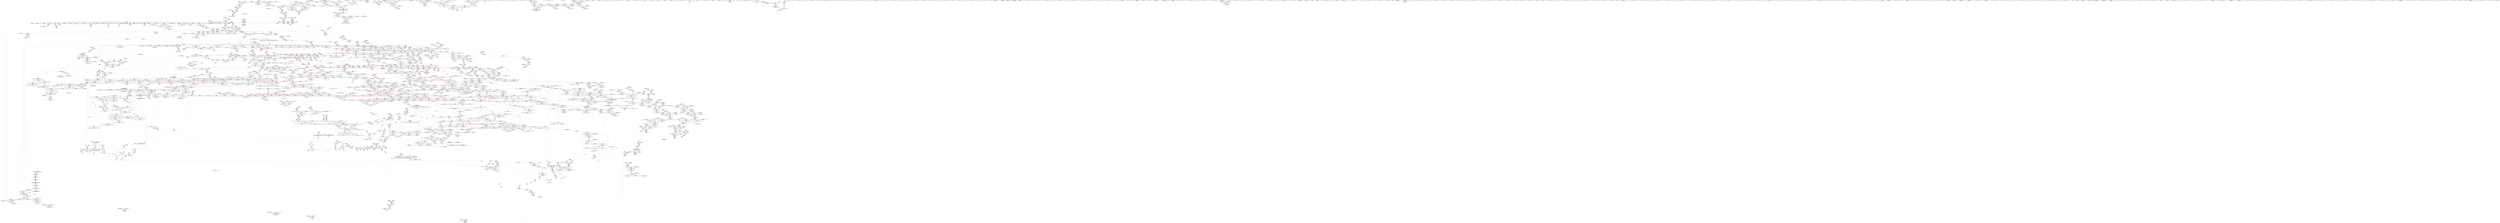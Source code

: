 digraph "SVFG" {
	label="SVFG";

	Node0x5572c3479ab0 [shape=record,color=grey,label="{NodeID: 0\nNullPtr|{|<s34>219}}"];
	Node0x5572c3479ab0 -> Node0x5572c3dbef40[style=solid];
	Node0x5572c3479ab0 -> Node0x5572c3dbf040[style=solid];
	Node0x5572c3479ab0 -> Node0x5572c3dbf110[style=solid];
	Node0x5572c3479ab0 -> Node0x5572c3dbf1e0[style=solid];
	Node0x5572c3479ab0 -> Node0x5572c3dbf2b0[style=solid];
	Node0x5572c3479ab0 -> Node0x5572c3dbf380[style=solid];
	Node0x5572c3479ab0 -> Node0x5572c3dbf450[style=solid];
	Node0x5572c3479ab0 -> Node0x5572c3dbf520[style=solid];
	Node0x5572c3479ab0 -> Node0x5572c3dbf5f0[style=solid];
	Node0x5572c3479ab0 -> Node0x5572c3dbf6c0[style=solid];
	Node0x5572c3479ab0 -> Node0x5572c3dbf790[style=solid];
	Node0x5572c3479ab0 -> Node0x5572c3dbf860[style=solid];
	Node0x5572c3479ab0 -> Node0x5572c3dbf930[style=solid];
	Node0x5572c3479ab0 -> Node0x5572c3dbfa00[style=solid];
	Node0x5572c3479ab0 -> Node0x5572c3dbfad0[style=solid];
	Node0x5572c3479ab0 -> Node0x5572c3dbfba0[style=solid];
	Node0x5572c3479ab0 -> Node0x5572c3dbfc70[style=solid];
	Node0x5572c3479ab0 -> Node0x5572c3dbfd40[style=solid];
	Node0x5572c3479ab0 -> Node0x5572c3dbfe10[style=solid];
	Node0x5572c3479ab0 -> Node0x5572c3dbfee0[style=solid];
	Node0x5572c3479ab0 -> Node0x5572c3dbffb0[style=solid];
	Node0x5572c3479ab0 -> Node0x5572c3dc0080[style=solid];
	Node0x5572c3479ab0 -> Node0x5572c3dc0150[style=solid];
	Node0x5572c3479ab0 -> Node0x5572c3dc0220[style=solid];
	Node0x5572c3479ab0 -> Node0x5572c3dc02f0[style=solid];
	Node0x5572c3479ab0 -> Node0x5572c3dc03c0[style=solid];
	Node0x5572c3479ab0 -> Node0x5572c3dd33f0[style=solid];
	Node0x5572c3479ab0 -> Node0x5572c3e1d040[style=solid];
	Node0x5572c3479ab0 -> Node0x5572c3e1d110[style=solid];
	Node0x5572c3479ab0 -> Node0x5572c3e1d1e0[style=solid];
	Node0x5572c3479ab0 -> Node0x5572c3e1e970[style=solid];
	Node0x5572c3479ab0 -> Node0x5572c3e05ae0[style=solid];
	Node0x5572c3479ab0 -> Node0x5572c3e7f880[style=solid];
	Node0x5572c3479ab0 -> Node0x5572c3e80f00[style=solid];
	Node0x5572c3479ab0:s34 -> Node0x5572c406d3a0[style=solid,color=red];
	Node0x5572c4050a00 [shape=record,color=black,label="{NodeID: 4871\n3651 = PHI(3516, )\n0th arg _ZN9__gnu_cxx5__ops15_Iter_comp_iterISt4lessIxEEclINS_17__normal_iteratorIPxSt6vectorIxSaIxEEEESB_EEbT_T0_ }"];
	Node0x5572c4050a00 -> Node0x5572c3e27460[style=solid];
	Node0x5572c3dc93c0 [shape=record,color=red,label="{NodeID: 1550\n2508\<--2474\n\<--__len\n_ZNKSt6vectorIxSaIxEE12_M_check_lenEmPKc\n}"];
	Node0x5572c3dc93c0 -> Node0x5572c3e82280[style=solid];
	Node0x5572c3da76a0 [shape=record,color=green,label="{NodeID: 443\n2821\<--2822\n__first\<--__first_field_insensitive\n_ZSt18uninitialized_copyISt13move_iteratorIPxES1_ET0_T_S4_S3_\n}"];
	Node0x5572c3da76a0 -> Node0x5572c3db0fa0[style=solid];
	Node0x5572c3da76a0 -> Node0x5572c3dddb60[style=solid];
	Node0x5572c3e1ed80 [shape=record,color=blue,label="{NodeID: 1993\n2276\<--2344\nehselector.slot\<--\n_ZNSt6vectorIxSaIxEE17_M_realloc_insertIJxEEEvN9__gnu_cxx17__normal_iteratorIPxS1_EEDpOT_\n}"];
	Node0x5572c3e1ed80 -> Node0x5572c3e1ef20[style=dashed];
	Node0x5572c3db68c0 [shape=record,color=purple,label="{NodeID: 886\n570\<--566\n_M_impl2\<--this1\n_ZNSt12_Vector_baseIxSaIxEED2Ev\n}"];
	Node0x5572c3ded0c0 [shape=record,color=red,label="{NodeID: 1329\n1302\<--1224\n\<--__holeIndex.addr\n_ZSt13__adjust_heapIPSt4pairIiiElS1_N9__gnu_cxx5__ops15_Iter_less_iterEEvT_T0_S7_T1_T2_\n}"];
	Node0x5572c3d9f990 [shape=record,color=green,label="{NodeID: 222\n1222\<--1223\n__first.addr\<--__first.addr_field_insensitive\n_ZSt13__adjust_heapIPSt4pairIiiElS1_N9__gnu_cxx5__ops15_Iter_less_iterEEvT_T0_S7_T1_T2_\n}"];
	Node0x5572c3d9f990 -> Node0x5572c3dec8a0[style=solid];
	Node0x5572c3d9f990 -> Node0x5572c3dec970[style=solid];
	Node0x5572c3d9f990 -> Node0x5572c3deca40[style=solid];
	Node0x5572c3d9f990 -> Node0x5572c3decb10[style=solid];
	Node0x5572c3d9f990 -> Node0x5572c3decbe0[style=solid];
	Node0x5572c3d9f990 -> Node0x5572c3deccb0[style=solid];
	Node0x5572c3d9f990 -> Node0x5572c3decd80[style=solid];
	Node0x5572c3d9f990 -> Node0x5572c3e18170[style=solid];
	Node0x5572c4069920 [shape=record,color=black,label="{NodeID: 5093\n3590 = PHI(2076, )\n}"];
	Node0x5572c4069920 -> Node0x5572c3dd1010[style=solid];
	Node0x5572c3dd4940 [shape=record,color=blue,label="{NodeID: 1772\n336\<--333\n__x.addr\<--__x\n_ZNSt14priority_queueIxSt6vectorIxSaIxEESt4lessIxEE4pushEOx\n}"];
	Node0x5572c3dd4940 -> Node0x5572c3de5fd0[style=dashed];
	Node0x5572c3dc34b0 [shape=record,color=black,label="{NodeID: 665\n1088\<--1086\nsub.ptr.rhs.cast2\<--\n_ZSt11__make_heapIPSt4pairIiiEN9__gnu_cxx5__ops15_Iter_less_iterEEvT_S6_RT0_\n}"];
	Node0x5572c3dc34b0 -> Node0x5572c3e7d780[style=solid];
	Node0x5572c3e7da80 [shape=record,color=grey,label="{NodeID: 3322\n1094 = Binary(1093, 766, )\n}"];
	Node0x5572c3e7da80 -> Node0x5572c3dd8150[style=solid];
	Node0x5572c3de1d30 [shape=record,color=purple,label="{NodeID: 1108\n3571\<--3530\ncoerce.dive5\<--agg.tmp2\n_ZSt13__adjust_heapIN9__gnu_cxx17__normal_iteratorIPxSt6vectorIxSaIxEEEElxNS0_5__ops15_Iter_comp_iterISt4lessIxEEEEvT_T0_SD_T1_T2_\n}"];
	Node0x5572c3de1d30 -> Node0x5572c3e26900[style=solid];
	Node0x5572c3479b40 [shape=record,color=green,label="{NodeID: 1\n7\<--1\n__dso_handle\<--dummyObj\nGlob }"];
	Node0x5572c4050b10 [shape=record,color=black,label="{NodeID: 4872\n3652 = PHI(3574, )\n1st arg _ZN9__gnu_cxx5__ops15_Iter_comp_iterISt4lessIxEEclINS_17__normal_iteratorIPxSt6vectorIxSaIxEEEESB_EEbT_T0_ }"];
	Node0x5572c4050b10 -> Node0x5572c3e272c0[style=solid];
	Node0x5572c3dc9490 [shape=record,color=red,label="{NodeID: 1551\n2514\<--2474\n\<--__len\n_ZNKSt6vectorIxSaIxEE12_M_check_lenEmPKc\n}"];
	Node0x5572c3dc9490 -> Node0x5572c3e06080[style=solid];
	Node0x5572c3da7770 [shape=record,color=green,label="{NodeID: 444\n2823\<--2824\n__last\<--__last_field_insensitive\n_ZSt18uninitialized_copyISt13move_iteratorIPxES1_ET0_T_S4_S3_\n}"];
	Node0x5572c3da7770 -> Node0x5572c3db1070[style=solid];
	Node0x5572c3da7770 -> Node0x5572c3dddc30[style=solid];
	Node0x5572c3e1ee50 [shape=record,color=blue,label="{NodeID: 1994\n2274\<--2363\nexn.slot\<--\n_ZNSt6vectorIxSaIxEE17_M_realloc_insertIJxEEEvN9__gnu_cxx17__normal_iteratorIPxS1_EEDpOT_\n}"];
	Node0x5572c3e1ee50 -> Node0x5572c3df74e0[style=dashed];
	Node0x5572c3db6990 [shape=record,color=purple,label="{NodeID: 887\n571\<--566\n_M_end_of_storage\<--this1\n_ZNSt12_Vector_baseIxSaIxEED2Ev\n}"];
	Node0x5572c3db6990 -> Node0x5572c3de7350[style=solid];
	Node0x5572c3ded190 [shape=record,color=red,label="{NodeID: 1330\n1316\<--1224\n\<--__holeIndex.addr\n_ZSt13__adjust_heapIPSt4pairIiiElS1_N9__gnu_cxx5__ops15_Iter_less_iterEEvT_T0_S7_T1_T2_\n|{<s0>93}}"];
	Node0x5572c3ded190:s0 -> Node0x5572c4073a90[style=solid,color=red];
	Node0x5572c3d9fa60 [shape=record,color=green,label="{NodeID: 223\n1224\<--1225\n__holeIndex.addr\<--__holeIndex.addr_field_insensitive\n_ZSt13__adjust_heapIPSt4pairIiiElS1_N9__gnu_cxx5__ops15_Iter_less_iterEEvT_T0_S7_T1_T2_\n}"];
	Node0x5572c3d9fa60 -> Node0x5572c3dece50[style=solid];
	Node0x5572c3d9fa60 -> Node0x5572c3decf20[style=solid];
	Node0x5572c3d9fa60 -> Node0x5572c3decff0[style=solid];
	Node0x5572c3d9fa60 -> Node0x5572c3ded0c0[style=solid];
	Node0x5572c3d9fa60 -> Node0x5572c3ded190[style=solid];
	Node0x5572c3d9fa60 -> Node0x5572c3e18240[style=solid];
	Node0x5572c3d9fa60 -> Node0x5572c3e18720[style=solid];
	Node0x5572c3d9fa60 -> Node0x5572c3e188c0[style=solid];
	Node0x5572c4069a60 [shape=record,color=black,label="{NodeID: 5094\n3593 = PHI(3253, )\n}"];
	Node0x5572c4069a60 -> Node0x5572c3e26b70[style=solid];
	Node0x5572c3dd4a10 [shape=record,color=blue,label="{NodeID: 1773\n359\<--356\ncoerce.dive\<--call3\n_ZNSt14priority_queueIxSt6vectorIxSaIxEESt4lessIxEE4pushEOx\n}"];
	Node0x5572c3dd4a10 -> Node0x5572c3de60a0[style=dashed];
	Node0x5572c3dc3580 [shape=record,color=black,label="{NodeID: 666\n1104\<--1100\n\<--call\n_ZSt11__make_heapIPSt4pairIiiEN9__gnu_cxx5__ops15_Iter_less_iterEEvT_S6_RT0_\n}"];
	Node0x5572c3dc3580 -> Node0x5572c3db75c0[style=solid];
	Node0x5572c3dc3580 -> Node0x5572c3db7690[style=solid];
	Node0x5572c3e7dc00 [shape=record,color=grey,label="{NodeID: 3323\n1093 = Binary(1092, 766, )\n}"];
	Node0x5572c3e7dc00 -> Node0x5572c3e7da80[style=solid];
	Node0x5572c3de1e00 [shape=record,color=purple,label="{NodeID: 1109\n3575\<--3530\ncoerce.dive7\<--agg.tmp2\n_ZSt13__adjust_heapIN9__gnu_cxx17__normal_iteratorIPxSt6vectorIxSaIxEEEElxNS0_5__ops15_Iter_comp_iterISt4lessIxEEEEvT_T0_SD_T1_T2_\n}"];
	Node0x5572c3de1e00 -> Node0x5572c3dd0f40[style=solid];
	Node0x5572c3d4ab30 [shape=record,color=green,label="{NodeID: 2\n9\<--1\n\<--dummyObj\nCan only get source location for instruction, argument, global var or function.}"];
	Node0x5572c4050c20 [shape=record,color=black,label="{NodeID: 4873\n3653 = PHI(3576, )\n2nd arg _ZN9__gnu_cxx5__ops15_Iter_comp_iterISt4lessIxEEclINS_17__normal_iteratorIPxSt6vectorIxSaIxEEEESB_EEbT_T0_ }"];
	Node0x5572c4050c20 -> Node0x5572c3e27390[style=solid];
	Node0x5572c3dc9560 [shape=record,color=red,label="{NodeID: 1552\n2501\<--2498\n\<--call5\n_ZNKSt6vectorIxSaIxEE12_M_check_lenEmPKc\n}"];
	Node0x5572c3dc9560 -> Node0x5572c3e7e200[style=solid];
	Node0x5572c3da7840 [shape=record,color=green,label="{NodeID: 445\n2825\<--2826\n__result.addr\<--__result.addr_field_insensitive\n_ZSt18uninitialized_copyISt13move_iteratorIPxES1_ET0_T_S4_S3_\n}"];
	Node0x5572c3da7840 -> Node0x5572c3dcb6b0[style=solid];
	Node0x5572c3da7840 -> Node0x5572c3e216f0[style=solid];
	Node0x5572c3e1ef20 [shape=record,color=blue,label="{NodeID: 1995\n2276\<--2365\nehselector.slot\<--\n_ZNSt6vectorIxSaIxEE17_M_realloc_insertIJxEEEvN9__gnu_cxx17__normal_iteratorIPxS1_EEDpOT_\n}"];
	Node0x5572c3e1ef20 -> Node0x5572c3df75b0[style=dashed];
	Node0x5572c3db6a60 [shape=record,color=purple,label="{NodeID: 888\n573\<--566\n_M_impl3\<--this1\n_ZNSt12_Vector_baseIxSaIxEED2Ev\n}"];
	Node0x5572c3f2a660 [shape=record,color=yellow,style=double,label="{NodeID: 3545\n32V_1 = ENCHI(MR_32V_0)\npts\{2757 \}\nFun[_ZSt14__copy_move_a2ILb1EPxS0_ET1_T0_S2_S1_]|{<s0>241}}"];
	Node0x5572c3f2a660:s0 -> Node0x5572c3f2b980[style=dashed,color=red];
	Node0x5572c3ded260 [shape=record,color=red,label="{NodeID: 1331\n1249\<--1226\n\<--__len.addr\n_ZSt13__adjust_heapIPSt4pairIiiElS1_N9__gnu_cxx5__ops15_Iter_less_iterEEvT_T0_S7_T1_T2_\n}"];
	Node0x5572c3ded260 -> Node0x5572c3e7e680[style=solid];
	Node0x5572c3d9fb30 [shape=record,color=green,label="{NodeID: 224\n1226\<--1227\n__len.addr\<--__len.addr_field_insensitive\n_ZSt13__adjust_heapIPSt4pairIiiElS1_N9__gnu_cxx5__ops15_Iter_less_iterEEvT_T0_S7_T1_T2_\n}"];
	Node0x5572c3d9fb30 -> Node0x5572c3ded260[style=solid];
	Node0x5572c3d9fb30 -> Node0x5572c3ded330[style=solid];
	Node0x5572c3d9fb30 -> Node0x5572c3ded400[style=solid];
	Node0x5572c3d9fb30 -> Node0x5572c3e18310[style=solid];
	Node0x5572c4069ba0 [shape=record,color=black,label="{NodeID: 5095\n3596 = PHI(3122, )\n}"];
	Node0x5572c4069ba0 -> Node0x5572c3e26c40[style=solid];
	Node0x5572c3dd4ae0 [shape=record,color=blue,label="{NodeID: 1774\n365\<--362\ncoerce.dive7\<--call6\n_ZNSt14priority_queueIxSt6vectorIxSaIxEESt4lessIxEE4pushEOx\n}"];
	Node0x5572c3dd4ae0 -> Node0x5572c3de6170[style=dashed];
	Node0x5572c3dc3650 [shape=record,color=black,label="{NodeID: 667\n1114\<--1112\n\<--call5\n_ZSt11__make_heapIPSt4pairIiiEN9__gnu_cxx5__ops15_Iter_less_iterEEvT_S6_RT0_\n}"];
	Node0x5572c3dc3650 -> Node0x5572c3db7900[style=solid];
	Node0x5572c3dc3650 -> Node0x5572c3db79d0[style=solid];
	Node0x5572c3e7dd80 [shape=record,color=grey,label="{NodeID: 3324\n474 = Binary(473, 101, )\n}"];
	Node0x5572c3e7dd80 -> Node0x5572c3dd5300[style=solid];
	Node0x5572c3de1ed0 [shape=record,color=purple,label="{NodeID: 1110\n3587\<--3532\ncoerce.dive10\<--ref.tmp\n_ZSt13__adjust_heapIN9__gnu_cxx17__normal_iteratorIPxSt6vectorIxSaIxEEEElxNS0_5__ops15_Iter_comp_iterISt4lessIxEEEEvT_T0_SD_T1_T2_\n}"];
	Node0x5572c3de1ed0 -> Node0x5572c3e26aa0[style=solid];
	Node0x5572c3d4ae70 [shape=record,color=green,label="{NodeID: 3\n12\<--1\n\<--dummyObj\nCan only get source location for instruction, argument, global var or function.}"];
	Node0x5572c4050d30 [shape=record,color=black,label="{NodeID: 4874\n2629 = PHI(2481, 2481, 2481, )\n0th arg _ZNKSt6vectorIxSaIxEE8max_sizeEv }"];
	Node0x5572c4050d30 -> Node0x5572c3e20440[style=solid];
	Node0x5572c3dc9630 [shape=record,color=red,label="{NodeID: 1553\n2527\<--2521\n\<--__lhs.addr\n_ZN9__gnu_cxxmiIPxSt6vectorIxSaIxEEEENS_17__normal_iteratorIT_T0_E15difference_typeERKS8_SB_\n|{<s0>209}}"];
	Node0x5572c3dc9630:s0 -> Node0x5572c406b150[style=solid,color=red];
	Node0x5572c3da7910 [shape=record,color=green,label="{NodeID: 446\n2827\<--2828\n__assignable\<--__assignable_field_insensitive\n_ZSt18uninitialized_copyISt13move_iteratorIPxES1_ET0_T_S4_S3_\n}"];
	Node0x5572c3da7910 -> Node0x5572c3e217c0[style=solid];
	Node0x5572c3e1eff0 [shape=record,color=blue,label="{NodeID: 1996\n2416\<--2413\n_M_start36\<--\n_ZNSt6vectorIxSaIxEE17_M_realloc_insertIJxEEEvN9__gnu_cxx17__normal_iteratorIPxS1_EEDpOT_\n|{<s0>173}}"];
	Node0x5572c3e1eff0:s0 -> Node0x5572c3f24810[style=dashed,color=blue];
	Node0x5572c3db6b30 [shape=record,color=purple,label="{NodeID: 889\n574\<--566\n_M_start4\<--this1\n_ZNSt12_Vector_baseIxSaIxEED2Ev\n}"];
	Node0x5572c3db6b30 -> Node0x5572c3de7420[style=solid];
	Node0x5572c3ded330 [shape=record,color=red,label="{NodeID: 1332\n1282\<--1226\n\<--__len.addr\n_ZSt13__adjust_heapIPSt4pairIiiElS1_N9__gnu_cxx5__ops15_Iter_less_iterEEvT_T0_S7_T1_T2_\n}"];
	Node0x5572c3ded330 -> Node0x5572c3e79e80[style=solid];
	Node0x5572c3d9fc00 [shape=record,color=green,label="{NodeID: 225\n1228\<--1229\n__topIndex\<--__topIndex_field_insensitive\n_ZSt13__adjust_heapIPSt4pairIiiElS1_N9__gnu_cxx5__ops15_Iter_less_iterEEvT_T0_S7_T1_T2_\n}"];
	Node0x5572c3d9fc00 -> Node0x5572c3ded4d0[style=solid];
	Node0x5572c3d9fc00 -> Node0x5572c3e183e0[style=solid];
	Node0x5572c4069ce0 [shape=record,color=black,label="{NodeID: 5096\n3617 = PHI(3253, )\n}"];
	Node0x5572c4069ce0 -> Node0x5572c3e26eb0[style=solid];
	Node0x5572c3dd4bb0 [shape=record,color=blue,label="{NodeID: 1775\n378\<--377\nthis.addr\<--this\n_ZNKSt14priority_queueIxSt6vectorIxSaIxEESt4lessIxEE4sizeEv\n}"];
	Node0x5572c3dd4bb0 -> Node0x5572c3de6240[style=dashed];
	Node0x5572c3dc3720 [shape=record,color=black,label="{NodeID: 668\n1131\<--1147\n_ZNK9__gnu_cxx5__ops15_Iter_less_iterclIPSt4pairIiiES5_EEbT_T0__ret\<--call\n_ZNK9__gnu_cxx5__ops15_Iter_less_iterclIPSt4pairIiiES5_EEbT_T0_\n|{<s0>68|<s1>84|<s2>102|<s3>103|<s4>105|<s5>108|<s6>110|<s7>113|<s8>114|<s9>123}}"];
	Node0x5572c3dc3720:s0 -> Node0x5572c405f1e0[style=solid,color=blue];
	Node0x5572c3dc3720:s1 -> Node0x5572c405fd20[style=solid,color=blue];
	Node0x5572c3dc3720:s2 -> Node0x5572c405e460[style=solid,color=blue];
	Node0x5572c3dc3720:s3 -> Node0x5572c405e570[style=solid,color=blue];
	Node0x5572c3dc3720:s4 -> Node0x5572c405e680[style=solid,color=blue];
	Node0x5572c3dc3720:s5 -> Node0x5572c405e790[style=solid,color=blue];
	Node0x5572c3dc3720:s6 -> Node0x5572c405e8d0[style=solid,color=blue];
	Node0x5572c3dc3720:s7 -> Node0x5572c405ea10[style=solid,color=blue];
	Node0x5572c3dc3720:s8 -> Node0x5572c405eb50[style=solid,color=blue];
	Node0x5572c3dc3720:s9 -> Node0x5572c40632e0[style=solid,color=blue];
	Node0x5572c3e7df00 [shape=record,color=grey,label="{NodeID: 3325\n2486 = Binary(2482, 2485, )\n}"];
	Node0x5572c3e7df00 -> Node0x5572c3e82700[style=solid];
	Node0x5572c3de1fa0 [shape=record,color=purple,label="{NodeID: 1111\n3594\<--3534\ncoerce.dive15\<--ref.tmp13\n_ZSt13__adjust_heapIN9__gnu_cxx17__normal_iteratorIPxSt6vectorIxSaIxEEEElxNS0_5__ops15_Iter_comp_iterISt4lessIxEEEEvT_T0_SD_T1_T2_\n}"];
	Node0x5572c3de1fa0 -> Node0x5572c3e26b70[style=solid];
	Node0x5572c3d4af30 [shape=record,color=green,label="{NodeID: 4\n19\<--1\n.str\<--dummyObj\nGlob }"];
	Node0x5572c4050ec0 [shape=record,color=black,label="{NodeID: 4875\n2818 = PHI(2796, )\n0th arg _ZSt18uninitialized_copyISt13move_iteratorIPxES1_ET0_T_S4_S3_ }"];
	Node0x5572c4050ec0 -> Node0x5572c3e21550[style=solid];
	Node0x5572c3f01220 [shape=record,color=yellow,style=double,label="{NodeID: 3768\n888V_1 = ENCHI(MR_888V_0)\npts\{128 2097 3144 3472 \}\nFun[_ZSt13__adjust_heapIN9__gnu_cxx17__normal_iteratorIPxSt6vectorIxSaIxEEEElxNS0_5__ops15_Iter_comp_iterISt4lessIxEEEEvT_T0_SD_T1_T2_]}"];
	Node0x5572c3f01220 -> Node0x5572c3dd1010[style=dashed];
	Node0x5572c3f01220 -> Node0x5572c3dd10e0[style=dashed];
	Node0x5572c3f01220 -> Node0x5572c3dd11b0[style=dashed];
	Node0x5572c3dc9700 [shape=record,color=red,label="{NodeID: 1554\n2530\<--2523\n\<--__rhs.addr\n_ZN9__gnu_cxxmiIPxSt6vectorIxSaIxEEEENS_17__normal_iteratorIT_T0_E15difference_typeERKS8_SB_\n|{<s0>210}}"];
	Node0x5572c3dc9700:s0 -> Node0x5572c406b150[style=solid,color=red];
	Node0x5572c3da79e0 [shape=record,color=green,label="{NodeID: 447\n2829\<--2830\nagg.tmp\<--agg.tmp_field_insensitive\n_ZSt18uninitialized_copyISt13move_iteratorIPxES1_ET0_T_S4_S3_\n}"];
	Node0x5572c3da79e0 -> Node0x5572c3db1140[style=solid];
	Node0x5572c3da79e0 -> Node0x5572c3dddd00[style=solid];
	Node0x5572c3e1f0c0 [shape=record,color=blue,label="{NodeID: 1997\n2421\<--2418\n_M_finish38\<--\n_ZNSt6vectorIxSaIxEE17_M_realloc_insertIJxEEEvN9__gnu_cxx17__normal_iteratorIPxS1_EEDpOT_\n|{<s0>173}}"];
	Node0x5572c3e1f0c0:s0 -> Node0x5572c3f24d10[style=dashed,color=blue];
	Node0x5572c3db6c00 [shape=record,color=purple,label="{NodeID: 890\n584\<--566\n_M_impl5\<--this1\n_ZNSt12_Vector_baseIxSaIxEED2Ev\n|{<s0>42}}"];
	Node0x5572c3db6c00:s0 -> Node0x5572c4052140[style=solid,color=red];
	Node0x5572c3ded400 [shape=record,color=red,label="{NodeID: 1333\n1287\<--1226\n\<--__len.addr\n_ZSt13__adjust_heapIPSt4pairIiiElS1_N9__gnu_cxx5__ops15_Iter_less_iterEEvT_T0_S7_T1_T2_\n}"];
	Node0x5572c3ded400 -> Node0x5572c3e79880[style=solid];
	Node0x5572c3d9fcd0 [shape=record,color=green,label="{NodeID: 226\n1230\<--1231\n__secondChild\<--__secondChild_field_insensitive\n_ZSt13__adjust_heapIPSt4pairIiiElS1_N9__gnu_cxx5__ops15_Iter_less_iterEEvT_T0_S7_T1_T2_\n}"];
	Node0x5572c3d9fcd0 -> Node0x5572c3ded5a0[style=solid];
	Node0x5572c3d9fcd0 -> Node0x5572c3ded670[style=solid];
	Node0x5572c3d9fcd0 -> Node0x5572c3ded740[style=solid];
	Node0x5572c3d9fcd0 -> Node0x5572c3ded810[style=solid];
	Node0x5572c3d9fcd0 -> Node0x5572c3ded8e0[style=solid];
	Node0x5572c3d9fcd0 -> Node0x5572c3ded9b0[style=solid];
	Node0x5572c3d9fcd0 -> Node0x5572c3deda80[style=solid];
	Node0x5572c3d9fcd0 -> Node0x5572c3dedb50[style=solid];
	Node0x5572c3d9fcd0 -> Node0x5572c3dedc20[style=solid];
	Node0x5572c3d9fcd0 -> Node0x5572c3dedcf0[style=solid];
	Node0x5572c3d9fcd0 -> Node0x5572c3deddc0[style=solid];
	Node0x5572c3d9fcd0 -> Node0x5572c3e184b0[style=solid];
	Node0x5572c3d9fcd0 -> Node0x5572c3e18580[style=solid];
	Node0x5572c3d9fcd0 -> Node0x5572c3e18650[style=solid];
	Node0x5572c3d9fcd0 -> Node0x5572c3e187f0[style=solid];
	Node0x5572c4069e20 [shape=record,color=black,label="{NodeID: 5097\n3620 = PHI(3122, )\n|{<s0>295}}"];
	Node0x5572c4069e20:s0 -> Node0x5572c40784c0[style=solid,color=red];
	Node0x5572c3dd4c80 [shape=record,color=blue,label="{NodeID: 1776\n389\<--388\nthis.addr\<--this\n_ZNKSt14priority_queueIxSt6vectorIxSaIxEESt4lessIxEE3topEv\n}"];
	Node0x5572c3dd4c80 -> Node0x5572c3de6310[style=dashed];
	Node0x5572c3dc37f0 [shape=record,color=black,label="{NodeID: 669\n1176\<--1164\n\<--__value\n_ZSt10__pop_heapIPSt4pairIiiEN9__gnu_cxx5__ops15_Iter_less_iterEEvT_S6_S6_RT0_\n}"];
	Node0x5572c3dc37f0 -> Node0x5572c3db7aa0[style=solid];
	Node0x5572c3dc37f0 -> Node0x5572c3db7b70[style=solid];
	Node0x5572c3e7e080 [shape=record,color=grey,label="{NodeID: 3326\n1127 = Binary(1126, 826, )\n}"];
	Node0x5572c3e7e080 -> Node0x5572c3dd8560[style=solid];
	Node0x5572c3de2070 [shape=record,color=purple,label="{NodeID: 1112\n3618\<--3536\ncoerce.dive27\<--ref.tmp24\n_ZSt13__adjust_heapIN9__gnu_cxx17__normal_iteratorIPxSt6vectorIxSaIxEEEElxNS0_5__ops15_Iter_comp_iterISt4lessIxEEEEvT_T0_SD_T1_T2_\n}"];
	Node0x5572c3de2070 -> Node0x5572c3e26eb0[style=solid];
	Node0x5572c3d4aff0 [shape=record,color=green,label="{NodeID: 5\n21\<--1\n_ZSt3cin\<--dummyObj\nGlob }"];
	Node0x5572c4050fd0 [shape=record,color=black,label="{NodeID: 4876\n2819 = PHI(2798, )\n1st arg _ZSt18uninitialized_copyISt13move_iteratorIPxES1_ET0_T_S4_S3_ }"];
	Node0x5572c4050fd0 -> Node0x5572c3e21620[style=solid];
	Node0x5572c3dc97d0 [shape=record,color=red,label="{NodeID: 1555\n2529\<--2528\n\<--call\n_ZN9__gnu_cxxmiIPxSt6vectorIxSaIxEEEENS_17__normal_iteratorIT_T0_E15difference_typeERKS8_SB_\n}"];
	Node0x5572c3dc97d0 -> Node0x5572c3dc7680[style=solid];
	Node0x5572c3da7ab0 [shape=record,color=green,label="{NodeID: 448\n2831\<--2832\nagg.tmp2\<--agg.tmp2_field_insensitive\n_ZSt18uninitialized_copyISt13move_iteratorIPxES1_ET0_T_S4_S3_\n}"];
	Node0x5572c3da7ab0 -> Node0x5572c3db1210[style=solid];
	Node0x5572c3da7ab0 -> Node0x5572c3ddddd0[style=solid];
	Node0x5572c3e1f190 [shape=record,color=blue,label="{NodeID: 1998\n2428\<--2425\n_M_end_of_storage41\<--add.ptr39\n_ZNSt6vectorIxSaIxEE17_M_realloc_insertIJxEEEvN9__gnu_cxx17__normal_iteratorIPxS1_EEDpOT_\n|{<s0>173}}"];
	Node0x5572c3e1f190:s0 -> Node0x5572c3f25210[style=dashed,color=blue];
	Node0x5572c3db6cd0 [shape=record,color=purple,label="{NodeID: 891\n594\<--566\n_M_impl6\<--this1\n_ZNSt12_Vector_baseIxSaIxEED2Ev\n|{<s0>43}}"];
	Node0x5572c3db6cd0:s0 -> Node0x5572c4052140[style=solid,color=red];
	Node0x5572c3f2a930 [shape=record,color=yellow,style=double,label="{NodeID: 3548\n804V_1 = ENCHI(MR_804V_0)\npts\{33010000 \}\nFun[_ZNK9__gnu_cxx17__normal_iteratorIPKxSt6vectorIxSaIxEEEdeEv]}"];
	Node0x5572c3f2a930 -> Node0x5572c3dcef90[style=dashed];
	Node0x5572c3ded4d0 [shape=record,color=red,label="{NodeID: 1334\n1317\<--1228\n\<--__topIndex\n_ZSt13__adjust_heapIPSt4pairIiiElS1_N9__gnu_cxx5__ops15_Iter_less_iterEEvT_T0_S7_T1_T2_\n|{<s0>93}}"];
	Node0x5572c3ded4d0:s0 -> Node0x5572c4073ba0[style=solid,color=red];
	Node0x5572c3d9fda0 [shape=record,color=green,label="{NodeID: 227\n1232\<--1233\n__cmp\<--__cmp_field_insensitive\n_ZSt13__adjust_heapIPSt4pairIiiElS1_N9__gnu_cxx5__ops15_Iter_less_iterEEvT_T0_S7_T1_T2_\n|{<s0>90|<s1>93}}"];
	Node0x5572c3d9fda0:s0 -> Node0x5572c4050540[style=solid,color=red];
	Node0x5572c3d9fda0:s1 -> Node0x5572c4073dc0[style=solid,color=red];
	Node0x5572c4069f60 [shape=record,color=black,label="{NodeID: 5098\n3621 = PHI(2076, )\n}"];
	Node0x5572c4069f60 -> Node0x5572c3dd10e0[style=solid];
	Node0x5572c3dd4d50 [shape=record,color=blue,label="{NodeID: 1777\n400\<--399\nthis.addr\<--this\n_ZNSt14priority_queueIxSt6vectorIxSaIxEESt4lessIxEE3popEv\n}"];
	Node0x5572c3dd4d50 -> Node0x5572c3de63e0[style=dashed];
	Node0x5572c3dc38c0 [shape=record,color=black,label="{NodeID: 670\n1193\<--1166\n\<--agg.tmp\n_ZSt10__pop_heapIPSt4pairIiiEN9__gnu_cxx5__ops15_Iter_less_iterEEvT_S6_S6_RT0_\n}"];
	Node0x5572c3dc38c0 -> Node0x5572c3db7de0[style=solid];
	Node0x5572c3dc38c0 -> Node0x5572c3db7eb0[style=solid];
	Node0x5572c3e7e200 [shape=record,color=grey,label="{NodeID: 3327\n2502 = Binary(2495, 2501, )\n}"];
	Node0x5572c3e7e200 -> Node0x5572c3e1f8e0[style=solid];
	Node0x5572c3de2140 [shape=record,color=purple,label="{NodeID: 1113\n3625\<--3538\ncoerce.dive32\<--ref.tmp30\n_ZSt13__adjust_heapIN9__gnu_cxx17__normal_iteratorIPxSt6vectorIxSaIxEEEElxNS0_5__ops15_Iter_comp_iterISt4lessIxEEEEvT_T0_SD_T1_T2_\n}"];
	Node0x5572c3de2140 -> Node0x5572c3e26f80[style=solid];
	Node0x5572c3d4b860 [shape=record,color=green,label="{NodeID: 6\n22\<--1\n.str.2\<--dummyObj\nGlob }"];
	Node0x5572c40510e0 [shape=record,color=black,label="{NodeID: 4877\n2820 = PHI(2794, )\n2nd arg _ZSt18uninitialized_copyISt13move_iteratorIPxES1_ET0_T_S4_S3_ }"];
	Node0x5572c40510e0 -> Node0x5572c3e216f0[style=solid];
	Node0x5572c3f014a0 [shape=record,color=yellow,style=double,label="{NodeID: 3770\n47V_1 = ENCHI(MR_47V_0)\npts\{1160000 1160001 1160002 \}\nFun[_ZNSt12_Vector_baseIxSaIxEEC2Ev]|{<s0>153|<s1>153|<s2>153}}"];
	Node0x5572c3f014a0:s0 -> Node0x5572c3e1d040[style=dashed,color=red];
	Node0x5572c3f014a0:s1 -> Node0x5572c3e1d110[style=dashed,color=red];
	Node0x5572c3f014a0:s2 -> Node0x5572c3e1d1e0[style=dashed,color=red];
	Node0x5572c3dc98a0 [shape=record,color=red,label="{NodeID: 1556\n2532\<--2531\n\<--call1\n_ZN9__gnu_cxxmiIPxSt6vectorIxSaIxEEEENS_17__normal_iteratorIT_T0_E15difference_typeERKS8_SB_\n}"];
	Node0x5572c3dc98a0 -> Node0x5572c3dc7750[style=solid];
	Node0x5572c3da7b80 [shape=record,color=green,label="{NodeID: 449\n2852\<--2853\n_ZNSt20__uninitialized_copyILb1EE13__uninit_copyISt13move_iteratorIPxES3_EET0_T_S6_S5_\<--_ZNSt20__uninitialized_copyILb1EE13__uninit_copyISt13move_iteratorIPxES3_EET0_T_S6_S5__field_insensitive\n}"];
	Node0x5572c3e1f260 [shape=record,color=blue,label="{NodeID: 1999\n2446\<--2443\nthis.addr\<--this\n_ZN9__gnu_cxx13new_allocatorIxE9constructIxJxEEEvPT_DpOT0_\n}"];
	Node0x5572c3e1f260 -> Node0x5572c3dc8d40[style=dashed];
	Node0x5572c3db6da0 [shape=record,color=purple,label="{NodeID: 892\n654\<--650\n_M_impl\<--this1\n_ZNSt12_Vector_baseIxSaIxEE13_M_deallocateEPxm\n}"];
	Node0x5572c3db6da0 -> Node0x5572c3dc2060[style=solid];
	Node0x5572c3f2aa10 [shape=record,color=yellow,style=double,label="{NodeID: 3549\n14V_1 = ENCHI(MR_14V_0)\npts\{18 \}\nFun[_ZSt13move_backwardIPSt4pairIiiES2_ET0_T_S4_S3_]|{<s0>135}}"];
	Node0x5572c3f2aa10:s0 -> Node0x5572c3f2be10[style=dashed,color=red];
	Node0x5572c3ded5a0 [shape=record,color=red,label="{NodeID: 1335\n1248\<--1230\n\<--__secondChild\n_ZSt13__adjust_heapIPSt4pairIiiElS1_N9__gnu_cxx5__ops15_Iter_less_iterEEvT_T0_S7_T1_T2_\n}"];
	Node0x5572c3ded5a0 -> Node0x5572c3e81500[style=solid];
	Node0x5572c3d9fe70 [shape=record,color=green,label="{NodeID: 228\n1234\<--1235\nagg.tmp\<--agg.tmp_field_insensitive\n_ZSt13__adjust_heapIPSt4pairIiiElS1_N9__gnu_cxx5__ops15_Iter_less_iterEEvT_T0_S7_T1_T2_\n}"];
	Node0x5572c406a0a0 [shape=record,color=black,label="{NodeID: 5099\n3624 = PHI(3253, )\n}"];
	Node0x5572c406a0a0 -> Node0x5572c3e26f80[style=solid];
	Node0x5572c3dd4e20 [shape=record,color=blue,label="{NodeID: 1778\n412\<--411\ncoerce.dive\<--call\n_ZNSt14priority_queueIxSt6vectorIxSaIxEESt4lessIxEE3popEv\n}"];
	Node0x5572c3dd4e20 -> Node0x5572c3de64b0[style=dashed];
	Node0x5572c3dc3990 [shape=record,color=black,label="{NodeID: 671\n1197\<--1166\n\<--agg.tmp\n_ZSt10__pop_heapIPSt4pairIiiEN9__gnu_cxx5__ops15_Iter_less_iterEEvT_S6_S6_RT0_\n}"];
	Node0x5572c3dc3990 -> Node0x5572c3dec700[style=solid];
	Node0x5572c3e7e380 [shape=record,color=grey,label="{NodeID: 3328\n1960 = Binary(1959, 580, )\n}"];
	Node0x5572c3e7e380 -> Node0x5572c3e1c820[style=solid];
	Node0x5572c3de2210 [shape=record,color=purple,label="{NodeID: 1114\n3646\<--3542\ncoerce.dive39\<--agg.tmp37\n_ZSt13__adjust_heapIN9__gnu_cxx17__normal_iteratorIPxSt6vectorIxSaIxEEEElxNS0_5__ops15_Iter_comp_iterISt4lessIxEEEEvT_T0_SD_T1_T2_\n}"];
	Node0x5572c3de2210 -> Node0x5572c3dd1280[style=solid];
	Node0x5572c3d4b920 [shape=record,color=green,label="{NodeID: 7\n24\<--1\n.str.3\<--dummyObj\nGlob }"];
	Node0x5572c40511f0 [shape=record,color=black,label="{NodeID: 4878\n2709 = PHI(2694, 2745, )\n0th arg _ZNK9__gnu_cxx13new_allocatorIxE8max_sizeEv }"];
	Node0x5572c40511f0 -> Node0x5572c3e20ac0[style=solid];
	Node0x5572c3dc9970 [shape=record,color=red,label="{NodeID: 1557\n2547\<--2541\nthis1\<--this.addr\n_ZNSt12_Vector_baseIxSaIxEE11_M_allocateEm\n}"];
	Node0x5572c3dc9970 -> Node0x5572c3ddcb20[style=solid];
	Node0x5572c3da7c80 [shape=record,color=green,label="{NodeID: 450\n2859\<--2860\n__first\<--__first_field_insensitive\n_ZNSt20__uninitialized_copyILb1EE13__uninit_copyISt13move_iteratorIPxES3_EET0_T_S6_S5_\n}"];
	Node0x5572c3da7c80 -> Node0x5572c3db13b0[style=solid];
	Node0x5572c3da7c80 -> Node0x5572c3dde1e0[style=solid];
	Node0x5572c3e1f330 [shape=record,color=blue,label="{NodeID: 2000\n2448\<--2444\n__p.addr\<--__p\n_ZN9__gnu_cxx13new_allocatorIxE9constructIxJxEEEvPT_DpOT0_\n}"];
	Node0x5572c3e1f330 -> Node0x5572c3dc8e10[style=dashed];
	Node0x5572c3db6e70 [shape=record,color=purple,label="{NodeID: 893\n884\<--883\nadd.ptr\<--\n_ZSt22__final_insertion_sortIPSt4pairIiiEN9__gnu_cxx5__ops15_Iter_less_iterEEvT_S6_T0_\n|{<s0>60}}"];
	Node0x5572c3db6e70:s0 -> Node0x5572c40507a0[style=solid,color=red];
	Node0x5572c3ded670 [shape=record,color=red,label="{NodeID: 1336\n1254\<--1230\n\<--__secondChild\n_ZSt13__adjust_heapIPSt4pairIiiElS1_N9__gnu_cxx5__ops15_Iter_less_iterEEvT_T0_S7_T1_T2_\n}"];
	Node0x5572c3ded670 -> Node0x5572c3e7b380[style=solid];
	Node0x5572c3d9ff40 [shape=record,color=green,label="{NodeID: 229\n1236\<--1237\nagg.tmp22\<--agg.tmp22_field_insensitive\n_ZSt13__adjust_heapIPSt4pairIiiElS1_N9__gnu_cxx5__ops15_Iter_less_iterEEvT_T0_S7_T1_T2_\n}"];
	Node0x5572c3d9ff40 -> Node0x5572c3dc3f40[style=solid];
	Node0x5572c3d9ff40 -> Node0x5572c3dc4010[style=solid];
	Node0x5572c406a1e0 [shape=record,color=black,label="{NodeID: 5100\n3627 = PHI(3122, )\n}"];
	Node0x5572c406a1e0 -> Node0x5572c3e27050[style=solid];
	Node0x5572c3dd4ef0 [shape=record,color=blue,label="{NodeID: 1779\n416\<--415\ncoerce.dive5\<--call4\n_ZNSt14priority_queueIxSt6vectorIxSaIxEESt4lessIxEE3popEv\n}"];
	Node0x5572c3dd4ef0 -> Node0x5572c3de6580[style=dashed];
	Node0x5572c3dc3a60 [shape=record,color=black,label="{NodeID: 672\n1177\<--1175\n\<--call\n_ZSt10__pop_heapIPSt4pairIiiEN9__gnu_cxx5__ops15_Iter_less_iterEEvT_S6_S6_RT0_\n}"];
	Node0x5572c3dc3a60 -> Node0x5572c3db7c40[style=solid];
	Node0x5572c3dc3a60 -> Node0x5572c3db7d10[style=solid];
	Node0x5572c3e7e500 [shape=record,color=grey,label="{NodeID: 3329\n1959 = Binary(1957, 1958, )\n}"];
	Node0x5572c3e7e500 -> Node0x5572c3e7e380[style=solid];
	Node0x5572c3de22e0 [shape=record,color=purple,label="{NodeID: 1115\n3788\<--3639\noffset_0\<--\n}"];
	Node0x5572c3de22e0 -> Node0x5572c3e271f0[style=solid];
	Node0x5572c3d4b9e0 [shape=record,color=green,label="{NodeID: 8\n27\<--1\n\<--dummyObj\nCan only get source location for instruction, argument, global var or function.}"];
	Node0x5572c4051340 [shape=record,color=black,label="{NodeID: 4879\n3437 = PHI(3367, )\n0th arg _ZN9__gnu_cxx5__ops15_Iter_comp_iterISt4lessIxEEC2ES3_ }"];
	Node0x5572c4051340 -> Node0x5572c3e25990[style=solid];
	Node0x5572c3dc9a40 [shape=record,color=red,label="{NodeID: 1558\n2548\<--2543\n\<--__n.addr\n_ZNSt12_Vector_baseIxSaIxEE11_M_allocateEm\n}"];
	Node0x5572c3dc9a40 -> Node0x5572c3e81c80[style=solid];
	Node0x5572c3da7d50 [shape=record,color=green,label="{NodeID: 451\n2861\<--2862\n__last\<--__last_field_insensitive\n_ZNSt20__uninitialized_copyILb1EE13__uninit_copyISt13move_iteratorIPxES3_EET0_T_S6_S5_\n}"];
	Node0x5572c3da7d50 -> Node0x5572c3db1480[style=solid];
	Node0x5572c3da7d50 -> Node0x5572c3dde2b0[style=solid];
	Node0x5572c3e1f400 [shape=record,color=blue,label="{NodeID: 2001\n2450\<--2445\n__args.addr\<--__args\n_ZN9__gnu_cxx13new_allocatorIxE9constructIxJxEEEvPT_DpOT0_\n}"];
	Node0x5572c3e1f400 -> Node0x5572c3dc8ee0[style=dashed];
	Node0x5572c3db6f40 [shape=record,color=purple,label="{NodeID: 894\n889\<--888\nadd.ptr1\<--\n_ZSt22__final_insertion_sortIPSt4pairIiiEN9__gnu_cxx5__ops15_Iter_less_iterEEvT_S6_T0_\n|{<s0>61}}"];
	Node0x5572c3db6f40:s0 -> Node0x5572c4053c00[style=solid,color=red];
	Node0x5572c3ded740 [shape=record,color=red,label="{NodeID: 1337\n1259\<--1230\n\<--__secondChild\n_ZSt13__adjust_heapIPSt4pairIiiElS1_N9__gnu_cxx5__ops15_Iter_less_iterEEvT_T0_S7_T1_T2_\n}"];
	Node0x5572c3da83e0 [shape=record,color=green,label="{NodeID: 230\n1310\<--1311\n_ZSt4moveIRN9__gnu_cxx5__ops15_Iter_less_iterEEONSt16remove_referenceIT_E4typeEOS5_\<--_ZSt4moveIRN9__gnu_cxx5__ops15_Iter_less_iterEEONSt16remove_referenceIT_E4typeEOS5__field_insensitive\n}"];
	Node0x5572c406a320 [shape=record,color=black,label="{NodeID: 5101\n3633 = PHI(3671, )\n|{<s0>299}}"];
	Node0x5572c406a320:s0 -> Node0x5572c4052d40[style=solid,color=red];
	Node0x5572c3dd4fc0 [shape=record,color=blue,label="{NodeID: 1780\n433\<--432\nthis.addr\<--this\n_ZNSt14priority_queueIxSt6vectorIxSaIxEESt4lessIxEED2Ev\n}"];
	Node0x5572c3dd4fc0 -> Node0x5572c3de6650[style=dashed];
	Node0x5572c3dc3b30 [shape=record,color=black,label="{NodeID: 673\n1188\<--1186\nsub.ptr.lhs.cast\<--\n_ZSt10__pop_heapIPSt4pairIiiEN9__gnu_cxx5__ops15_Iter_less_iterEEvT_S6_S6_RT0_\n}"];
	Node0x5572c3dc3b30 -> Node0x5572c3e7d480[style=solid];
	Node0x5572c3e7e680 [shape=record,color=grey,label="{NodeID: 3330\n1250 = Binary(1249, 181, )\n}"];
	Node0x5572c3e7e680 -> Node0x5572c3e7b680[style=solid];
	Node0x5572c3de23b0 [shape=record,color=purple,label="{NodeID: 1116\n3789\<--3640\noffset_0\<--\n}"];
	Node0x5572c3de23b0 -> Node0x5572c3dd2e20[style=solid];
	Node0x5572c3d4baa0 [shape=record,color=green,label="{NodeID: 9\n57\<--1\n\<--dummyObj\nCan only get source location for instruction, argument, global var or function.|{<s0>3}}"];
	Node0x5572c3d4baa0:s0 -> Node0x5572c40712e0[style=solid,color=red];
	Node0x5572c4051450 [shape=record,color=black,label="{NodeID: 4880\n291 = PHI(115, )\n0th arg _ZNSt14priority_queueIxSt6vectorIxSaIxEESt4lessIxEEC2IS2_vEEv }"];
	Node0x5572c4051450 -> Node0x5572c3dd4460[style=solid];
	Node0x5572c3f017a0 [shape=record,color=yellow,style=double,label="{NodeID: 3773\n143V_1 = ENCHI(MR_143V_0)\npts\{491 \}\nFun[_ZNSt6vectorIxSaIxEED2Ev]}"];
	Node0x5572c3f017a0 -> Node0x5572c3dd54a0[style=dashed];
	Node0x5572c3dc9b10 [shape=record,color=red,label="{NodeID: 1559\n2553\<--2543\n\<--__n.addr\n_ZNSt12_Vector_baseIxSaIxEE11_M_allocateEm\n|{<s0>211}}"];
	Node0x5572c3dc9b10:s0 -> Node0x5572c406f000[style=solid,color=red];
	Node0x5572c3da7e20 [shape=record,color=green,label="{NodeID: 452\n2863\<--2864\n__result.addr\<--__result.addr_field_insensitive\n_ZNSt20__uninitialized_copyILb1EE13__uninit_copyISt13move_iteratorIPxES3_EET0_T_S6_S5_\n}"];
	Node0x5572c3da7e20 -> Node0x5572c3dcb920[style=solid];
	Node0x5572c3da7e20 -> Node0x5572c3e21bd0[style=solid];
	Node0x5572c3e1f4d0 [shape=record,color=blue,label="{NodeID: 2002\n2458\<--2461\n\<--\n_ZN9__gnu_cxx13new_allocatorIxE9constructIxJxEEEvPT_DpOT0_\n|{<s0>175}}"];
	Node0x5572c3e1f4d0:s0 -> Node0x5572c3f83ee0[style=dashed,color=blue];
	Node0x5572c3db7010 [shape=record,color=purple,label="{NodeID: 895\n958\<--957\nadd.ptr1\<--\n_ZSt27__unguarded_partition_pivotIPSt4pairIiiEN9__gnu_cxx5__ops15_Iter_less_iterEET_S6_S6_T0_\n|{<s0>65}}"];
	Node0x5572c3db7010:s0 -> Node0x5572c4070c50[style=solid,color=red];
	Node0x5572c3ded810 [shape=record,color=red,label="{NodeID: 1338\n1262\<--1230\n\<--__secondChild\n_ZSt13__adjust_heapIPSt4pairIiiElS1_N9__gnu_cxx5__ops15_Iter_less_iterEEvT_T0_S7_T1_T2_\n}"];
	Node0x5572c3ded810 -> Node0x5572c3e7bb00[style=solid];
	Node0x5572c3da84b0 [shape=record,color=green,label="{NodeID: 231\n1313\<--1314\n_ZN9__gnu_cxx5__ops14_Iter_less_valC2ENS0_15_Iter_less_iterE\<--_ZN9__gnu_cxx5__ops14_Iter_less_valC2ENS0_15_Iter_less_iterE_field_insensitive\n}"];
	Node0x5572c406a4f0 [shape=record,color=black,label="{NodeID: 5102\n3644 = PHI(2076, )\n}"];
	Node0x5572c406a4f0 -> Node0x5572c3dd11b0[style=solid];
	Node0x5572c3dd5090 [shape=record,color=blue,label="{NodeID: 1781\n445\<--12\nretval\<--\nmain\n}"];
	Node0x5572c3dc3c00 [shape=record,color=black,label="{NodeID: 674\n1189\<--1187\nsub.ptr.rhs.cast\<--\n_ZSt10__pop_heapIPSt4pairIiiEN9__gnu_cxx5__ops15_Iter_less_iterEEvT_S6_S6_RT0_\n}"];
	Node0x5572c3dc3c00 -> Node0x5572c3e7d480[style=solid];
	Node0x5572c3e7e800 [shape=record,color=grey,label="{NodeID: 3331\n1976 = Binary(1975, 826, )\n}"];
	Node0x5572c3e7e800 -> Node0x5572c3e1ca90[style=solid];
	Node0x5572c3de2480 [shape=record,color=purple,label="{NodeID: 1117\n3660\<--3654\ncoerce.dive\<--__it1\n_ZN9__gnu_cxx5__ops15_Iter_comp_iterISt4lessIxEEclINS_17__normal_iteratorIPxSt6vectorIxSaIxEEEESB_EEbT_T0_\n}"];
	Node0x5572c3de2480 -> Node0x5572c3e272c0[style=solid];
	Node0x5572c3d4bba0 [shape=record,color=green,label="{NodeID: 10\n101\<--1\n\<--dummyObj\nCan only get source location for instruction, argument, global var or function.}"];
	Node0x5572c4051560 [shape=record,color=black,label="{NodeID: 4881\n696 = PHI(688, )\n0th arg _ZN9__gnu_cxx13new_allocatorIxE10deallocateEPxm }"];
	Node0x5572c4051560 -> Node0x5572c3dd64e0[style=solid];
	Node0x5572c3f01880 [shape=record,color=yellow,style=double,label="{NodeID: 3774\n145V_1 = ENCHI(MR_145V_0)\npts\{493 \}\nFun[_ZNSt6vectorIxSaIxEED2Ev]}"];
	Node0x5572c3f01880 -> Node0x5572c3dd5570[style=dashed];
	Node0x5572c3dc9be0 [shape=record,color=red,label="{NodeID: 1560\n2582\<--2566\n\<--__first.addr\n_ZSt34__uninitialized_move_if_noexcept_aIPxS0_SaIxEET0_T_S3_S2_RT1_\n|{<s0>212}}"];
	Node0x5572c3dc9be0:s0 -> Node0x5572c4073ed0[style=solid,color=red];
	Node0x5572c3da7ef0 [shape=record,color=green,label="{NodeID: 453\n2865\<--2866\nagg.tmp\<--agg.tmp_field_insensitive\n_ZNSt20__uninitialized_copyILb1EE13__uninit_copyISt13move_iteratorIPxES3_EET0_T_S6_S5_\n}"];
	Node0x5572c3da7ef0 -> Node0x5572c3db1550[style=solid];
	Node0x5572c3da7ef0 -> Node0x5572c3dde380[style=solid];
	Node0x5572c3e1f5a0 [shape=record,color=blue,label="{NodeID: 2003\n2468\<--2465\nthis.addr\<--this\n_ZNKSt6vectorIxSaIxEE12_M_check_lenEmPKc\n}"];
	Node0x5572c3e1f5a0 -> Node0x5572c3dc9080[style=dashed];
	Node0x5572c3db70e0 [shape=record,color=purple,label="{NodeID: 896\n961\<--960\nadd.ptr2\<--\n_ZSt27__unguarded_partition_pivotIPSt4pairIiiEN9__gnu_cxx5__ops15_Iter_less_iterEET_S6_S6_T0_\n|{<s0>65}}"];
	Node0x5572c3db70e0:s0 -> Node0x5572c4070e70[style=solid,color=red];
	Node0x5572c3ded8e0 [shape=record,color=red,label="{NodeID: 1339\n1267\<--1230\n\<--__secondChild\n_ZSt13__adjust_heapIPSt4pairIiiElS1_N9__gnu_cxx5__ops15_Iter_less_iterEEvT_T0_S7_T1_T2_\n}"];
	Node0x5572c3ded8e0 -> Node0x5572c3e7bf80[style=solid];
	Node0x5572c3da85b0 [shape=record,color=green,label="{NodeID: 232\n1325\<--1326\n_ZSt11__push_heapIPSt4pairIiiElS1_N9__gnu_cxx5__ops14_Iter_less_valEEvT_T0_S7_T1_RT2_\<--_ZSt11__push_heapIPSt4pairIiiElS1_N9__gnu_cxx5__ops14_Iter_less_valEEvT_T0_S7_T1_RT2__field_insensitive\n}"];
	Node0x5572c406a600 [shape=record,color=black,label="{NodeID: 5103\n3667 = PHI(3122, )\n|{<s0>305}}"];
	Node0x5572c406a600:s0 -> Node0x5572c406f7b0[style=solid,color=red];
	Node0x5572c3dd5160 [shape=record,color=blue,label="{NodeID: 1782\n449\<--101\ntc\<--\nmain\n}"];
	Node0x5572c3dd5160 -> Node0x5572c3f11be0[style=dashed];
	Node0x5572c3dc3cd0 [shape=record,color=black,label="{NodeID: 675\n1194\<--1192\n\<--call3\n_ZSt10__pop_heapIPSt4pairIiiEN9__gnu_cxx5__ops15_Iter_less_iterEEvT_S6_S6_RT0_\n}"];
	Node0x5572c3dc3cd0 -> Node0x5572c3db7f80[style=solid];
	Node0x5572c3dc3cd0 -> Node0x5572c3db8050[style=solid];
	Node0x5572c3e7e980 [shape=record,color=grey,label="{NodeID: 3332\n578 = Binary(576, 577, )\n}"];
	Node0x5572c3e7e980 -> Node0x5572c3e7eb00[style=solid];
	Node0x5572c3de2550 [shape=record,color=purple,label="{NodeID: 1118\n3662\<--3656\ncoerce.dive1\<--__it2\n_ZN9__gnu_cxx5__ops15_Iter_comp_iterISt4lessIxEEclINS_17__normal_iteratorIPxSt6vectorIxSaIxEEEESB_EEbT_T0_\n}"];
	Node0x5572c3de2550 -> Node0x5572c3e27390[style=solid];
	Node0x5572c3d4bca0 [shape=record,color=green,label="{NodeID: 11\n139\<--1\n\<--dummyObj\nCan only get source location for instruction, argument, global var or function.|{<s0>83|<s1>166|<s2>284}}"];
	Node0x5572c3d4bca0:s0 -> Node0x5572c4074530[style=solid,color=red];
	Node0x5572c3d4bca0:s1 -> Node0x5572c4050150[style=solid,color=red];
	Node0x5572c3d4bca0:s2 -> Node0x5572c4078080[style=solid,color=red];
	Node0x5572c4051670 [shape=record,color=black,label="{NodeID: 4882\n697 = PHI(689, )\n1st arg _ZN9__gnu_cxx13new_allocatorIxE10deallocateEPxm }"];
	Node0x5572c4051670 -> Node0x5572c3dd65b0[style=solid];
	Node0x5572c3f01960 [shape=record,color=yellow,style=double,label="{NodeID: 3775\n34V_1 = ENCHI(MR_34V_0)\npts\{1160000 \}\nFun[_ZNSt6vectorIxSaIxEED2Ev]|{|<s1>37|<s2>38}}"];
	Node0x5572c3f01960 -> Node0x5572c3de6cd0[style=dashed];
	Node0x5572c3f01960:s1 -> Node0x5572c3f331e0[style=dashed,color=red];
	Node0x5572c3f01960:s2 -> Node0x5572c3f331e0[style=dashed,color=red];
	Node0x5572c3dc9cb0 [shape=record,color=red,label="{NodeID: 1561\n2588\<--2568\n\<--__last.addr\n_ZSt34__uninitialized_move_if_noexcept_aIPxS0_SaIxEET0_T_S3_S2_RT1_\n|{<s0>213}}"];
	Node0x5572c3dc9cb0:s0 -> Node0x5572c4073ed0[style=solid,color=red];
	Node0x5572c3da7fc0 [shape=record,color=green,label="{NodeID: 454\n2867\<--2868\nagg.tmp2\<--agg.tmp2_field_insensitive\n_ZNSt20__uninitialized_copyILb1EE13__uninit_copyISt13move_iteratorIPxES3_EET0_T_S6_S5_\n}"];
	Node0x5572c3da7fc0 -> Node0x5572c3db1620[style=solid];
	Node0x5572c3da7fc0 -> Node0x5572c3dde450[style=solid];
	Node0x5572c3e1f670 [shape=record,color=blue,label="{NodeID: 2004\n2470\<--2466\n__n.addr\<--__n\n_ZNKSt6vectorIxSaIxEE12_M_check_lenEmPKc\n|{|<s2>205}}"];
	Node0x5572c3e1f670 -> Node0x5572c3dc9150[style=dashed];
	Node0x5572c3e1f670 -> Node0x5572c3dc9560[style=dashed];
	Node0x5572c3e1f670:s2 -> Node0x5572c3f4c140[style=dashed,color=red];
	Node0x5572c3db71b0 [shape=record,color=purple,label="{NodeID: 897\n966\<--965\nadd.ptr3\<--\n_ZSt27__unguarded_partition_pivotIPSt4pairIiiEN9__gnu_cxx5__ops15_Iter_less_iterEET_S6_S6_T0_\n|{<s0>66}}"];
	Node0x5572c3db71b0:s0 -> Node0x5572c40700b0[style=solid,color=red];
	Node0x5572c3ded9b0 [shape=record,color=red,label="{NodeID: 1340\n1272\<--1230\n\<--__secondChild\n_ZSt13__adjust_heapIPSt4pairIiiElS1_N9__gnu_cxx5__ops15_Iter_less_iterEEvT_T0_S7_T1_T2_\n}"];
	Node0x5572c3da86b0 [shape=record,color=green,label="{NodeID: 233\n1331\<--1332\nthis.addr\<--this.addr_field_insensitive\n_ZNSt4pairIiiEaSEOS0_\n}"];
	Node0x5572c3da86b0 -> Node0x5572c3dedf60[style=solid];
	Node0x5572c3da86b0 -> Node0x5572c3e18b30[style=solid];
	Node0x5572c406a710 [shape=record,color=black,label="{NodeID: 5104\n3668 = PHI(3122, )\n|{<s0>305}}"];
	Node0x5572c406a710:s0 -> Node0x5572c406f900[style=solid,color=red];
	Node0x5572c3dd5230 [shape=record,color=blue,label="{NodeID: 1783\n451\<--464\nret\<--call1\nmain\n}"];
	Node0x5572c3dd5230 -> Node0x5572c3de6a60[style=dashed];
	Node0x5572c3dd5230 -> Node0x5572c3f120e0[style=dashed];
	Node0x5572c3dc3da0 [shape=record,color=black,label="{NodeID: 676\n1201\<--1206\n_ZSt4moveIRSt4pairIiiEEONSt16remove_referenceIT_E4typeEOS4__ret\<--\n_ZSt4moveIRSt4pairIiiEEONSt16remove_referenceIT_E4typeEOS4_\n|{<s0>71|<s1>73|<s2>77|<s3>79|<s4>81|<s5>85|<s6>87|<s7>91|<s8>97|<s9>99|<s10>124|<s11>127|<s12>136|<s13>139|<s14>141|<s15>148}}"];
	Node0x5572c3dc3da0:s0 -> Node0x5572c405f2f0[style=solid,color=blue];
	Node0x5572c3dc3da0:s1 -> Node0x5572c405f460[style=solid,color=blue];
	Node0x5572c3dc3da0:s2 -> Node0x5572c405f6e0[style=solid,color=blue];
	Node0x5572c3dc3da0:s3 -> Node0x5572c405d200[style=solid,color=blue];
	Node0x5572c3dc3da0:s4 -> Node0x5572c405d540[style=solid,color=blue];
	Node0x5572c3dc3da0:s5 -> Node0x5572c405fe30[style=solid,color=blue];
	Node0x5572c3dc3da0:s6 -> Node0x5572c4060140[style=solid,color=blue];
	Node0x5572c3dc3da0:s7 -> Node0x5572c40615f0[style=solid,color=blue];
	Node0x5572c3dc3da0:s8 -> Node0x5572c4061b20[style=solid,color=blue];
	Node0x5572c3dc3da0:s9 -> Node0x5572c4061e00[style=solid,color=blue];
	Node0x5572c3dc3da0:s10 -> Node0x5572c40633f0[style=solid,color=blue];
	Node0x5572c3dc3da0:s11 -> Node0x5572c4063670[style=solid,color=blue];
	Node0x5572c3dc3da0:s12 -> Node0x5572c4063ce0[style=solid,color=blue];
	Node0x5572c3dc3da0:s13 -> Node0x5572c4063f30[style=solid,color=blue];
	Node0x5572c3dc3da0:s14 -> Node0x5572c4064240[style=solid,color=blue];
	Node0x5572c3dc3da0:s15 -> Node0x5572c4064aa0[style=solid,color=blue];
	Node0x5572c3e7eb00 [shape=record,color=grey,label="{NodeID: 3333\n579 = Binary(578, 580, )\n|{<s0>41}}"];
	Node0x5572c3e7eb00:s0 -> Node0x5572c40538e0[style=solid,color=red];
	Node0x5572c3de2620 [shape=record,color=purple,label="{NodeID: 1119\n3666\<--3665\n_M_comp\<--this2\n_ZN9__gnu_cxx5__ops15_Iter_comp_iterISt4lessIxEEclINS_17__normal_iteratorIPxSt6vectorIxSaIxEEEESB_EEbT_T0_\n|{<s0>305}}"];
	Node0x5572c3de2620:s0 -> Node0x5572c406f660[style=solid,color=red];
	Node0x5572c3d4bda0 [shape=record,color=green,label="{NodeID: 12\n172\<--1\n\<--dummyObj\nCan only get source location for instruction, argument, global var or function.}"];
	Node0x5572c4051780 [shape=record,color=black,label="{NodeID: 4883\n698 = PHI(690, )\n2nd arg _ZN9__gnu_cxx13new_allocatorIxE10deallocateEPxm }"];
	Node0x5572c4051780 -> Node0x5572c3dd6680[style=solid];
	Node0x5572c3f01a40 [shape=record,color=yellow,style=double,label="{NodeID: 3776\n36V_1 = ENCHI(MR_36V_0)\npts\{1160001 \}\nFun[_ZNSt6vectorIxSaIxEED2Ev]}"];
	Node0x5572c3f01a40 -> Node0x5572c3de6da0[style=dashed];
	Node0x5572c3dc9d80 [shape=record,color=red,label="{NodeID: 1562\n2592\<--2570\n\<--__result.addr\n_ZSt34__uninitialized_move_if_noexcept_aIPxS0_SaIxEET0_T_S3_S2_RT1_\n|{<s0>214}}"];
	Node0x5572c3dc9d80:s0 -> Node0x5572c40757c0[style=solid,color=red];
	Node0x5572c3da8090 [shape=record,color=green,label="{NodeID: 455\n2886\<--2887\n_ZSt4copyISt13move_iteratorIPxES1_ET0_T_S4_S3_\<--_ZSt4copyISt13move_iteratorIPxES1_ET0_T_S4_S3__field_insensitive\n}"];
	Node0x5572c3e1f740 [shape=record,color=blue,label="{NodeID: 2005\n2472\<--2467\n__s.addr\<--__s\n_ZNKSt6vectorIxSaIxEE12_M_check_lenEmPKc\n}"];
	Node0x5572c3e1f740 -> Node0x5572c3dc9220[style=dashed];
	Node0x5572c3db7280 [shape=record,color=purple,label="{NodeID: 898\n1017\<--1016\nincdec.ptr\<--\n_ZSt13__heap_selectIPSt4pairIiiEN9__gnu_cxx5__ops15_Iter_less_iterEEvT_S6_S6_T0_\n}"];
	Node0x5572c3db7280 -> Node0x5572c3dd7a00[style=solid];
	Node0x5572c3deda80 [shape=record,color=red,label="{NodeID: 1341\n1279\<--1230\n\<--__secondChild\n_ZSt13__adjust_heapIPSt4pairIiiElS1_N9__gnu_cxx5__ops15_Iter_less_iterEEvT_T0_S7_T1_T2_\n}"];
	Node0x5572c3deda80 -> Node0x5572c3e18720[style=solid];
	Node0x5572c3da8780 [shape=record,color=green,label="{NodeID: 234\n1333\<--1334\n__p.addr\<--__p.addr_field_insensitive\n_ZNSt4pairIiiEaSEOS0_\n}"];
	Node0x5572c3da8780 -> Node0x5572c3dee030[style=solid];
	Node0x5572c3da8780 -> Node0x5572c3dee100[style=solid];
	Node0x5572c3da8780 -> Node0x5572c3e18c00[style=solid];
	Node0x5572c406a820 [shape=record,color=black,label="{NodeID: 5105\n3669 = PHI(3276, )\n}"];
	Node0x5572c406a820 -> Node0x5572c3db3ab0[style=solid];
	Node0x5572c3dd5300 [shape=record,color=blue,label="{NodeID: 1784\n449\<--474\ntc\<--inc\nmain\n}"];
	Node0x5572c3dd5300 -> Node0x5572c3f11be0[style=dashed];
	Node0x5572c3dc3e70 [shape=record,color=black,label="{NodeID: 677\n1238\<--1218\n\<--__value\n_ZSt13__adjust_heapIPSt4pairIiiElS1_N9__gnu_cxx5__ops15_Iter_less_iterEEvT_T0_S7_T1_T2_\n}"];
	Node0x5572c3dc3e70 -> Node0x5572c3e180a0[style=solid];
	Node0x5572c3e7ec80 [shape=record,color=grey,label="{NodeID: 3334\n1040 = Binary(1039, 580, )\n}"];
	Node0x5572c3e7ec80 -> Node0x5572c3e82d00[style=solid];
	Node0x5572c3de26f0 [shape=record,color=purple,label="{NodeID: 1120\n3688\<--3687\n_M_comp\<--this1\n_ZN9__gnu_cxx5__ops14_Iter_comp_valISt4lessIxEEC2EONS0_15_Iter_comp_iterIS3_EE\n}"];
	Node0x5572c3d4bea0 [shape=record,color=green,label="{NodeID: 13\n181\<--1\n\<--dummyObj\nCan only get source location for instruction, argument, global var or function.|{<s0>160|<s1>176}}"];
	Node0x5572c3d4bea0:s0 -> Node0x5572c4078d50[style=solid,color=red];
	Node0x5572c3d4bea0:s1 -> Node0x5572c4071090[style=solid,color=red];
	Node0x5572c4051890 [shape=record,color=black,label="{NodeID: 4884\n2248 = PHI(2199, 2216, 2241, 2307, 2459, )\n0th arg _ZSt7forwardIxEOT_RNSt16remove_referenceIS0_E4typeE }"];
	Node0x5572c4051890 -> Node0x5572c3e1e220[style=solid];
	Node0x5572c3f01b20 [shape=record,color=yellow,style=double,label="{NodeID: 3777\n38V_1 = ENCHI(MR_38V_0)\npts\{1160002 \}\nFun[_ZNSt6vectorIxSaIxEED2Ev]|{<s0>37|<s1>38}}"];
	Node0x5572c3f01b20:s0 -> Node0x5572c3f332c0[style=dashed,color=red];
	Node0x5572c3f01b20:s1 -> Node0x5572c3f332c0[style=dashed,color=red];
	Node0x5572c3dc9e50 [shape=record,color=red,label="{NodeID: 1563\n2593\<--2572\n\<--__alloc.addr\n_ZSt34__uninitialized_move_if_noexcept_aIPxS0_SaIxEET0_T_S3_S2_RT1_\n|{<s0>214}}"];
	Node0x5572c3dc9e50:s0 -> Node0x5572c40758d0[style=solid,color=red];
	Node0x5572c3da8190 [shape=record,color=green,label="{NodeID: 456\n2893\<--2894\n__first\<--__first_field_insensitive\n_ZSt4copyISt13move_iteratorIPxES1_ET0_T_S4_S3_\n}"];
	Node0x5572c3da8190 -> Node0x5572c3db17c0[style=solid];
	Node0x5572c3da8190 -> Node0x5572c3dde860[style=solid];
	Node0x5572c3e1f810 [shape=record,color=blue,label="{NodeID: 2006\n2476\<--2496\nref.tmp\<--call4\n_ZNKSt6vectorIxSaIxEE12_M_check_lenEmPKc\n|{|<s1>205}}"];
	Node0x5572c3e1f810 -> Node0x5572c3dc9560[style=dashed];
	Node0x5572c3e1f810:s1 -> Node0x5572c3f4c250[style=dashed,color=red];
	Node0x5572c3db7350 [shape=record,color=purple,label="{NodeID: 899\n1044\<--1043\nincdec.ptr\<--\n_ZSt11__sort_heapIPSt4pairIiiEN9__gnu_cxx5__ops15_Iter_less_iterEEvT_S6_RT0_\n}"];
	Node0x5572c3db7350 -> Node0x5572c3dd7d40[style=solid];
	Node0x5572c3dedb50 [shape=record,color=red,label="{NodeID: 1342\n1286\<--1230\n\<--__secondChild\n_ZSt13__adjust_heapIPSt4pairIiiElS1_N9__gnu_cxx5__ops15_Iter_less_iterEEvT_T0_S7_T1_T2_\n}"];
	Node0x5572c3dedb50 -> Node0x5572c3e80900[style=solid];
	Node0x5572c3da8850 [shape=record,color=green,label="{NodeID: 235\n1341\<--1342\n_ZSt7forwardIiEOT_RNSt16remove_referenceIS0_E4typeE\<--_ZSt7forwardIiEOT_RNSt16remove_referenceIS0_E4typeE_field_insensitive\n}"];
	Node0x5572c406a960 [shape=record,color=black,label="{NodeID: 5106\n3691 = PHI(3080, )\n}"];
	Node0x5572c3f4bba0 [shape=record,color=yellow,style=double,label="{NodeID: 3999\n32V_1 = ENCHI(MR_32V_0)\npts\{2757 \}\nFun[_ZNSt20__uninitialized_copyILb1EE13__uninit_copyISt13move_iteratorIPxES3_EET0_T_S6_S5_]|{<s0>232}}"];
	Node0x5572c3f4bba0:s0 -> Node0x5572c3f49310[style=dashed,color=red];
	Node0x5572c3dd53d0 [shape=record,color=blue,label="{NodeID: 1785\n488\<--487\nthis.addr\<--this\n_ZNSt6vectorIxSaIxEED2Ev\n}"];
	Node0x5572c3dd53d0 -> Node0x5572c3de6b30[style=dashed];
	Node0x5572c3dc3f40 [shape=record,color=black,label="{NodeID: 678\n1319\<--1236\n\<--agg.tmp22\n_ZSt13__adjust_heapIPSt4pairIiiElS1_N9__gnu_cxx5__ops15_Iter_less_iterEEvT_T0_S7_T1_T2_\n}"];
	Node0x5572c3dc3f40 -> Node0x5572c3db8120[style=solid];
	Node0x5572c3dc3f40 -> Node0x5572c3db81f0[style=solid];
	Node0x5572c3e7ee00 [shape=record,color=grey,label="{NodeID: 3335\n1039 = Binary(1037, 1038, )\n}"];
	Node0x5572c3e7ee00 -> Node0x5572c3e7ec80[style=solid];
	Node0x5572c3de27c0 [shape=record,color=purple,label="{NodeID: 1121\n3690\<--3689\n_M_comp2\<--\n_ZN9__gnu_cxx5__ops14_Iter_comp_valISt4lessIxEEC2EONS0_15_Iter_comp_iterIS3_EE\n|{<s0>306}}"];
	Node0x5572c3de27c0:s0 -> Node0x5572c40728a0[style=solid,color=red];
	Node0x5572c3d4bfa0 [shape=record,color=green,label="{NodeID: 14\n580\<--1\n\<--dummyObj\nCan only get source location for instruction, argument, global var or function.}"];
	Node0x5572c4051aa0 [shape=record,color=black,label="{NodeID: 4885\n2061 = PHI(347, )\n0th arg _ZNSt6vectorIxSaIxEE9push_backEOx }"];
	Node0x5572c4051aa0 -> Node0x5572c3e1d450[style=solid];
	Node0x5572c3dc9f20 [shape=record,color=red,label="{NodeID: 1564\n2595\<--2594\n\<--coerce.dive4\n_ZSt34__uninitialized_move_if_noexcept_aIPxS0_SaIxEET0_T_S3_S2_RT1_\n|{<s0>214}}"];
	Node0x5572c3dc9f20:s0 -> Node0x5572c40755a0[style=solid,color=red];
	Node0x5572c3da8260 [shape=record,color=green,label="{NodeID: 457\n2895\<--2896\n__last\<--__last_field_insensitive\n_ZSt4copyISt13move_iteratorIPxES1_ET0_T_S4_S3_\n}"];
	Node0x5572c3da8260 -> Node0x5572c3db1890[style=solid];
	Node0x5572c3da8260 -> Node0x5572c3dde930[style=solid];
	Node0x5572c3e1f8e0 [shape=record,color=blue,label="{NodeID: 2007\n2474\<--2502\n__len\<--add\n_ZNKSt6vectorIxSaIxEE12_M_check_lenEmPKc\n}"];
	Node0x5572c3e1f8e0 -> Node0x5572c3dc92f0[style=dashed];
	Node0x5572c3e1f8e0 -> Node0x5572c3dc93c0[style=dashed];
	Node0x5572c3e1f8e0 -> Node0x5572c3dc9490[style=dashed];
	Node0x5572c3db7420 [shape=record,color=purple,label="{NodeID: 900\n3701\<--1103\noffset_0\<--\n}"];
	Node0x5572c3db7420 -> Node0x5572c3dd8220[style=solid];
	Node0x5572c3f2b170 [shape=record,color=yellow,style=double,label="{NodeID: 3557\n32V_1 = ENCHI(MR_32V_0)\npts\{2757 \}\nFun[_ZSt34__uninitialized_move_if_noexcept_aIPxS0_SaIxEET0_T_S3_S2_RT1_]|{<s0>214}}"];
	Node0x5572c3f2b170:s0 -> Node0x5572c3f34760[style=dashed,color=red];
	Node0x5572c3dedc20 [shape=record,color=red,label="{NodeID: 1343\n1292\<--1230\n\<--__secondChild\n_ZSt13__adjust_heapIPSt4pairIiiElS1_N9__gnu_cxx5__ops15_Iter_less_iterEEvT_T0_S7_T1_T2_\n}"];
	Node0x5572c3dedc20 -> Node0x5572c3e7a300[style=solid];
	Node0x5572c3da8950 [shape=record,color=green,label="{NodeID: 236\n1355\<--1356\n__t.addr\<--__t.addr_field_insensitive\n_ZSt4moveIRN9__gnu_cxx5__ops15_Iter_less_iterEEONSt16remove_referenceIT_E4typeEOS5_\n}"];
	Node0x5572c3da8950 -> Node0x5572c3dee370[style=solid];
	Node0x5572c3da8950 -> Node0x5572c3e18e70[style=solid];
	Node0x5572c406aa70 [shape=record,color=black,label="{NodeID: 5107\n2998 = PHI(2983, )\n2nd arg _ZNSt11__copy_moveILb1ELb1ESt26random_access_iterator_tagE8__copy_mIxEEPT_PKS3_S6_S4_ }"];
	Node0x5572c406aa70 -> Node0x5572c3e22b40[style=solid];
	Node0x5572c3dd54a0 [shape=record,color=blue,label="{NodeID: 1786\n490\<--517\nexn.slot\<--\n_ZNSt6vectorIxSaIxEED2Ev\n}"];
	Node0x5572c3dd54a0 -> Node0x5572c3de6c00[style=dashed];
	Node0x5572c3dc4010 [shape=record,color=black,label="{NodeID: 679\n1322\<--1236\n\<--agg.tmp22\n_ZSt13__adjust_heapIPSt4pairIiiElS1_N9__gnu_cxx5__ops15_Iter_less_iterEEvT_T0_S7_T1_T2_\n}"];
	Node0x5572c3dc4010 -> Node0x5572c3dede90[style=solid];
	Node0x5572c3e7ef80 [shape=record,color=grey,label="{NodeID: 3336\n1481 = cmp(1477, 1480, )\n}"];
	Node0x5572c3de2890 [shape=record,color=purple,label="{NodeID: 1122\n132\<--16\nadd.ptr\<--arr\n_Z5solvev\n|{<s0>7}}"];
	Node0x5572c3de2890:s0 -> Node0x5572c4054ba0[style=solid,color=red];
	Node0x5572c3d4c0a0 [shape=record,color=green,label="{NodeID: 15\n766\<--1\n\<--dummyObj\nCan only get source location for instruction, argument, global var or function.}"];
	Node0x5572c4051bb0 [shape=record,color=black,label="{NodeID: 4886\n1217 = PHI(1118, 1198, )\n3rd arg _ZSt13__adjust_heapIPSt4pairIiiElS1_N9__gnu_cxx5__ops15_Iter_less_iterEEvT_T0_S7_T1_T2_ }"];
	Node0x5572c4051bb0 -> Node0x5572c3e180a0[style=solid];
	Node0x5572c3dc9ff0 [shape=record,color=red,label="{NodeID: 1565\n2597\<--2596\n\<--coerce.dive5\n_ZSt34__uninitialized_move_if_noexcept_aIPxS0_SaIxEET0_T_S3_S2_RT1_\n|{<s0>214}}"];
	Node0x5572c3dc9ff0:s0 -> Node0x5572c40756b0[style=solid,color=red];
	Node0x5572c3db8870 [shape=record,color=green,label="{NodeID: 458\n2897\<--2898\n__result.addr\<--__result.addr_field_insensitive\n_ZSt4copyISt13move_iteratorIPxES1_ET0_T_S4_S3_\n}"];
	Node0x5572c3db8870 -> Node0x5572c3dcbb90[style=solid];
	Node0x5572c3db8870 -> Node0x5572c3e21fe0[style=solid];
	Node0x5572c3e1f9b0 [shape=record,color=blue,label="{NodeID: 2008\n2521\<--2519\n__lhs.addr\<--__lhs\n_ZN9__gnu_cxxmiIPxSt6vectorIxSaIxEEEENS_17__normal_iteratorIT_T0_E15difference_typeERKS8_SB_\n}"];
	Node0x5572c3e1f9b0 -> Node0x5572c3dc9630[style=dashed];
	Node0x5572c3db74f0 [shape=record,color=purple,label="{NodeID: 901\n3704\<--1103\noffset_1\<--\n}"];
	Node0x5572c3db74f0 -> Node0x5572c3dd82f0[style=solid];
	Node0x5572c3dedcf0 [shape=record,color=red,label="{NodeID: 1344\n1297\<--1230\n\<--__secondChild\n_ZSt13__adjust_heapIPSt4pairIiiElS1_N9__gnu_cxx5__ops15_Iter_less_iterEEvT_T0_S7_T1_T2_\n}"];
	Node0x5572c3dedcf0 -> Node0x5572c3e7a780[style=solid];
	Node0x5572c3da8a20 [shape=record,color=green,label="{NodeID: 237\n1362\<--1363\n\<--field_insensitive\n_ZN9__gnu_cxx5__ops14_Iter_less_valC2ENS0_15_Iter_less_iterE\n}"];
	Node0x5572c406abe0 [shape=record,color=black,label="{NodeID: 5108\n843 = PHI(761, )\n0th arg _ZSt4__lgl }"];
	Node0x5572c406abe0 -> Node0x5572c3dd6f70[style=solid];
	Node0x5572c3f4bd90 [shape=record,color=yellow,style=double,label="{NodeID: 4001\n14V_1 = ENCHI(MR_14V_0)\npts\{18 \}\nFun[_ZSt4sortIPSt4pairIiiEEvT_S3_]|{<s0>17}}"];
	Node0x5572c3f4bd90:s0 -> Node0x5572c3f46640[style=dashed,color=red];
	Node0x5572c3dd5570 [shape=record,color=blue,label="{NodeID: 1787\n492\<--519\nehselector.slot\<--\n_ZNSt6vectorIxSaIxEED2Ev\n}"];
	Node0x5572c3dc40e0 [shape=record,color=black,label="{NodeID: 680\n1320\<--1318\n\<--call23\n_ZSt13__adjust_heapIPSt4pairIiiElS1_N9__gnu_cxx5__ops15_Iter_less_iterEEvT_T0_S7_T1_T2_\n}"];
	Node0x5572c3dc40e0 -> Node0x5572c3db82c0[style=solid];
	Node0x5572c3dc40e0 -> Node0x5572c3db8390[style=solid];
	Node0x5572c3e7f100 [shape=record,color=grey,label="{NodeID: 3337\n880 = cmp(879, 812, )\n}"];
	Node0x5572c3de2960 [shape=record,color=purple,label="{NodeID: 1123\n954\<--946\nadd.ptr\<--\n_ZSt27__unguarded_partition_pivotIPSt4pairIiiEN9__gnu_cxx5__ops15_Iter_less_iterEET_S6_S6_T0_\n}"];
	Node0x5572c3de2960 -> Node0x5572c3dd75f0[style=solid];
	Node0x5572c3d4c1a0 [shape=record,color=green,label="{NodeID: 16\n812\<--1\n\<--dummyObj\nCan only get source location for instruction, argument, global var or function.}"];
	Node0x5572c4051d00 [shape=record,color=black,label="{NodeID: 4887\n3412 = PHI(426, )\n0th arg _ZNSt6vectorIxSaIxEE8pop_backEv }"];
	Node0x5572c4051d00 -> Node0x5572c3e257f0[style=solid];
	Node0x5572c3f01e20 [shape=record,color=yellow,style=double,label="{NodeID: 3780\n293V_1 = ENCHI(MR_293V_0)\npts\{21580000 \}\nFun[_ZNSt6vectorIxSaIxEE3endEv]|{<s0>168}}"];
	Node0x5572c3f01e20:s0 -> Node0x5572c3e24540[style=dashed,color=red];
	Node0x5572c3dca0c0 [shape=record,color=red,label="{NodeID: 1566\n2607\<--2604\nthis1\<--this.addr\n_ZNK9__gnu_cxx17__normal_iteratorIPxSt6vectorIxSaIxEEE4baseEv\n}"];
	Node0x5572c3dca0c0 -> Node0x5572c3ddcf30[style=solid];
	Node0x5572c3db8900 [shape=record,color=green,label="{NodeID: 459\n2899\<--2900\nagg.tmp\<--agg.tmp_field_insensitive\n_ZSt4copyISt13move_iteratorIPxES1_ET0_T_S4_S3_\n}"];
	Node0x5572c3db8900 -> Node0x5572c3db1960[style=solid];
	Node0x5572c3db8900 -> Node0x5572c3ddea00[style=solid];
	Node0x5572c3e1fa80 [shape=record,color=blue,label="{NodeID: 2009\n2523\<--2520\n__rhs.addr\<--__rhs\n_ZN9__gnu_cxxmiIPxSt6vectorIxSaIxEEEENS_17__normal_iteratorIT_T0_E15difference_typeERKS8_SB_\n}"];
	Node0x5572c3e1fa80 -> Node0x5572c3dc9700[style=dashed];
	Node0x5572c3db75c0 [shape=record,color=purple,label="{NodeID: 902\n3702\<--1104\noffset_0\<--\n}"];
	Node0x5572c3db75c0 -> Node0x5572c3dd1690[style=solid];
	Node0x5572c3deddc0 [shape=record,color=red,label="{NodeID: 1345\n1305\<--1230\n\<--__secondChild\n_ZSt13__adjust_heapIPSt4pairIiiElS1_N9__gnu_cxx5__ops15_Iter_less_iterEEvT_T0_S7_T1_T2_\n}"];
	Node0x5572c3deddc0 -> Node0x5572c3e7a000[style=solid];
	Node0x5572c3da8af0 [shape=record,color=green,label="{NodeID: 238\n1364\<--1365\nthis.addr\<--this.addr_field_insensitive\n_ZN9__gnu_cxx5__ops14_Iter_less_valC2ENS0_15_Iter_less_iterE\n}"];
	Node0x5572c3da8af0 -> Node0x5572c3dee440[style=solid];
	Node0x5572c3da8af0 -> Node0x5572c3e18f40[style=solid];
	Node0x5572c406ad20 [shape=record,color=black,label="{NodeID: 5109\n2953 = PHI(2912, 2920, )\n0th arg _ZSt12__miter_baseIPxEDTcl12__miter_basecldtfp_4baseEEESt13move_iteratorIT_E }"];
	Node0x5572c406ad20 -> Node0x5572c3e224c0[style=solid];
	Node0x5572c3dd5640 [shape=record,color=blue,label="{NodeID: 1788\n533\<--530\n__first.addr\<--__first\n_ZSt8_DestroyIPxxEvT_S1_RSaIT0_E\n}"];
	Node0x5572c3dd5640 -> Node0x5572c3de6e70[style=dashed];
	Node0x5572c3dc41b0 [shape=record,color=black,label="{NodeID: 681\n1328\<--1337\n_ZNSt4pairIiiEaSEOS0__ret\<--this1\n_ZNSt4pairIiiEaSEOS0_\n|{<s0>80|<s1>86|<s2>88|<s3>98|<s4>100|<s5>128|<s6>140|<s7>142|<s8>149}}"];
	Node0x5572c3dc41b0:s0 -> Node0x5572c405d430[style=solid,color=blue];
	Node0x5572c3dc41b0:s1 -> Node0x5572c4060030[style=solid,color=blue];
	Node0x5572c3dc41b0:s2 -> Node0x5572c40602b0[style=solid,color=blue];
	Node0x5572c3dc41b0:s3 -> Node0x5572c4061cf0[style=solid,color=blue];
	Node0x5572c3dc41b0:s4 -> Node0x5572c4061f70[style=solid,color=blue];
	Node0x5572c3dc41b0:s5 -> Node0x5572c4063870[style=solid,color=blue];
	Node0x5572c3dc41b0:s6 -> Node0x5572c4064130[style=solid,color=blue];
	Node0x5572c3dc41b0:s7 -> Node0x5572c40643b0[style=solid,color=blue];
	Node0x5572c3dc41b0:s8 -> Node0x5572c4064c70[style=solid,color=blue];
	Node0x5572c3e7f280 [shape=record,color=grey,label="{NodeID: 3338\n1473 = cmp(1469, 1472, )\n}"];
	Node0x5572c3de2a30 [shape=record,color=purple,label="{NodeID: 1124\n1099\<--1097\nadd.ptr\<--\n_ZSt11__make_heapIPSt4pairIiiEN9__gnu_cxx5__ops15_Iter_less_iterEEvT_S6_RT0_\n|{<s0>71}}"];
	Node0x5572c3de2a30:s0 -> Node0x5572c404f040[style=solid,color=red];
	Node0x5572c3d4c2a0 [shape=record,color=green,label="{NodeID: 17\n826\<--1\n\<--dummyObj\nCan only get source location for instruction, argument, global var or function.}"];
	Node0x5572c4051e10 [shape=record,color=black,label="{NodeID: 4888\n303 = PHI(111, )\n0th arg _ZSt3maxIdERKT_S2_S2_ }"];
	Node0x5572c4051e10 -> Node0x5572c3dd4530[style=solid];
	Node0x5572c3f01f00 [shape=record,color=yellow,style=double,label="{NodeID: 3781\n67V_1 = ENCHI(MR_67V_0)\npts\{1160000 1160001 \}\nFun[_ZNSt6vectorIxSaIxEE3endEv]|{<s0>168}}"];
	Node0x5572c3f01f00:s0 -> Node0x5572c3f3fb50[style=dashed,color=red];
	Node0x5572c3dca190 [shape=record,color=red,label="{NodeID: 1567\n2619\<--2613\n\<--__a.addr\n_ZNSt16allocator_traitsISaIxEE7destroyIxEEvRS0_PT_\n}"];
	Node0x5572c3dca190 -> Node0x5572c3dc7c30[style=solid];
	Node0x5572c3db89d0 [shape=record,color=green,label="{NodeID: 460\n2901\<--2902\nagg.tmp3\<--agg.tmp3_field_insensitive\n_ZSt4copyISt13move_iteratorIPxES1_ET0_T_S4_S3_\n}"];
	Node0x5572c3db89d0 -> Node0x5572c3db1a30[style=solid];
	Node0x5572c3db89d0 -> Node0x5572c3ddead0[style=solid];
	Node0x5572c3e1fb50 [shape=record,color=blue,label="{NodeID: 2010\n2541\<--2539\nthis.addr\<--this\n_ZNSt12_Vector_baseIxSaIxEE11_M_allocateEm\n}"];
	Node0x5572c3e1fb50 -> Node0x5572c3dc9970[style=dashed];
	Node0x5572c3db7690 [shape=record,color=purple,label="{NodeID: 903\n3705\<--1104\noffset_1\<--\n}"];
	Node0x5572c3db7690 -> Node0x5572c3dd1760[style=solid];
	Node0x5572c3dede90 [shape=record,color=red,label="{NodeID: 1346\n1323\<--1322\n\<--\n_ZSt13__adjust_heapIPSt4pairIiiElS1_N9__gnu_cxx5__ops15_Iter_less_iterEEvT_T0_S7_T1_T2_\n|{<s0>93}}"];
	Node0x5572c3dede90:s0 -> Node0x5572c4073cb0[style=solid,color=red];
	Node0x5572c3da8bc0 [shape=record,color=green,label="{NodeID: 239\n1375\<--1376\n__value\<--__value_field_insensitive\n_ZSt11__push_heapIPSt4pairIiiElS1_N9__gnu_cxx5__ops14_Iter_less_valEEvT_T0_S7_T1_RT2_\n|{|<s1>96|<s2>99}}"];
	Node0x5572c3da8bc0 -> Node0x5572c3dc4350[style=solid];
	Node0x5572c3da8bc0:s1 -> Node0x5572c4077260[style=solid,color=red];
	Node0x5572c3da8bc0:s2 -> Node0x5572c404f040[style=solid,color=red];
	Node0x5572c406af30 [shape=record,color=black,label="{NodeID: 5110\n3344 = PHI(3315, )\n0th arg _ZN9__gnu_cxx17__normal_iteratorIPKxSt6vectorIxSaIxEEEC2ERKS2_ }"];
	Node0x5572c406af30 -> Node0x5572c3e25170[style=solid];
	Node0x5572c3dd5710 [shape=record,color=blue,label="{NodeID: 1789\n535\<--531\n__last.addr\<--__last\n_ZSt8_DestroyIPxxEvT_S1_RSaIT0_E\n}"];
	Node0x5572c3dd5710 -> Node0x5572c3de6f40[style=dashed];
	Node0x5572c3dc4280 [shape=record,color=black,label="{NodeID: 682\n1353\<--1358\n_ZSt4moveIRN9__gnu_cxx5__ops15_Iter_less_iterEEONSt16remove_referenceIT_E4typeEOS5__ret\<--\n_ZSt4moveIRN9__gnu_cxx5__ops15_Iter_less_iterEEONSt16remove_referenceIT_E4typeEOS5_\n|{<s0>89}}"];
	Node0x5572c3dc4280:s0 -> Node0x5572c40614e0[style=solid,color=blue];
	Node0x5572c3e7f400 [shape=record,color=grey,label="{NodeID: 3339\n317 = cmp(314, 316, )\n}"];
	Node0x5572c3de2b00 [shape=record,color=purple,label="{NodeID: 1125\n1260\<--1258\nadd.ptr\<--\n_ZSt13__adjust_heapIPSt4pairIiiElS1_N9__gnu_cxx5__ops15_Iter_less_iterEEvT_T0_S7_T1_T2_\n|{<s0>84}}"];
	Node0x5572c3de2b00:s0 -> Node0x5572c4076370[style=solid,color=red];
	Node0x5572c3d4c3a0 [shape=record,color=green,label="{NodeID: 18\n849\<--1\n\<--dummyObj\nCan only get source location for instruction, argument, global var or function.}"];
	Node0x5572c4051f20 [shape=record,color=black,label="{NodeID: 4889\n304 = PHI(119, )\n1st arg _ZSt3maxIdERKT_S2_S2_ }"];
	Node0x5572c4051f20 -> Node0x5572c3dd4600[style=solid];
	Node0x5572c3dca260 [shape=record,color=red,label="{NodeID: 1568\n2621\<--2615\n\<--__p.addr\n_ZNSt16allocator_traitsISaIxEE7destroyIxEEvRS0_PT_\n|{<s0>215}}"];
	Node0x5572c3dca260:s0 -> Node0x5572c4071740[style=solid,color=red];
	Node0x5572c3db8aa0 [shape=record,color=green,label="{NodeID: 461\n2914\<--2915\n_ZSt12__miter_baseIPxEDTcl12__miter_basecldtfp_4baseEEESt13move_iteratorIT_E\<--_ZSt12__miter_baseIPxEDTcl12__miter_basecldtfp_4baseEEESt13move_iteratorIT_E_field_insensitive\n}"];
	Node0x5572c3e1fc20 [shape=record,color=blue,label="{NodeID: 2011\n2543\<--2540\n__n.addr\<--__n\n_ZNSt12_Vector_baseIxSaIxEE11_M_allocateEm\n}"];
	Node0x5572c3e1fc20 -> Node0x5572c3dc9a40[style=dashed];
	Node0x5572c3e1fc20 -> Node0x5572c3dc9b10[style=dashed];
	Node0x5572c3db7760 [shape=record,color=purple,label="{NodeID: 904\n3707\<--1113\noffset_0\<--\n}"];
	Node0x5572c3db7760 -> Node0x5572c3dd83c0[style=solid];
	Node0x5572c3f2b520 [shape=record,color=yellow,style=double,label="{NodeID: 3561\n32V_1 = ENCHI(MR_32V_0)\npts\{2757 \}\nFun[_ZNSt14priority_queueIxSt6vectorIxSaIxEESt4lessIxEE3popEv]|{<s0>28}}"];
	Node0x5572c3f2b520:s0 -> Node0x5572c3f2ce40[style=dashed,color=red];
	Node0x5572c3dedf60 [shape=record,color=red,label="{NodeID: 1347\n1337\<--1331\nthis1\<--this.addr\n_ZNSt4pairIiiEaSEOS0_\n}"];
	Node0x5572c3dedf60 -> Node0x5572c3dc41b0[style=solid];
	Node0x5572c3dedf60 -> Node0x5572c3db8460[style=solid];
	Node0x5572c3dedf60 -> Node0x5572c3db8530[style=solid];
	Node0x5572c3da8c90 [shape=record,color=green,label="{NodeID: 240\n1377\<--1378\n__first.addr\<--__first.addr_field_insensitive\n_ZSt11__push_heapIPSt4pairIiiElS1_N9__gnu_cxx5__ops14_Iter_less_valEEvT_T0_S7_T1_RT2_\n}"];
	Node0x5572c3da8c90 -> Node0x5572c3dee510[style=solid];
	Node0x5572c3da8c90 -> Node0x5572c3dee5e0[style=solid];
	Node0x5572c3da8c90 -> Node0x5572c3dee6b0[style=solid];
	Node0x5572c3da8c90 -> Node0x5572c3dee780[style=solid];
	Node0x5572c3da8c90 -> Node0x5572c3e190e0[style=solid];
	Node0x5572c406b040 [shape=record,color=black,label="{NodeID: 5111\n3345 = PHI(3319, )\n1st arg _ZN9__gnu_cxx17__normal_iteratorIPKxSt6vectorIxSaIxEEEC2ERKS2_ }"];
	Node0x5572c406b040 -> Node0x5572c3e25240[style=solid];
	Node0x5572c3dd57e0 [shape=record,color=blue,label="{NodeID: 1790\n537\<--532\n.addr\<--\n_ZSt8_DestroyIPxxEvT_S1_RSaIT0_E\n}"];
	Node0x5572c3dc4350 [shape=record,color=black,label="{NodeID: 683\n1387\<--1375\n\<--__value\n_ZSt11__push_heapIPSt4pairIiiElS1_N9__gnu_cxx5__ops14_Iter_less_valEEvT_T0_S7_T1_RT2_\n}"];
	Node0x5572c3dc4350 -> Node0x5572c3e19010[style=solid];
	Node0x5572c3e7f580 [shape=record,color=grey,label="{NodeID: 3340\n3018 = cmp(3017, 139, )\n}"];
	Node0x5572c3de2bd0 [shape=record,color=purple,label="{NodeID: 1126\n1264\<--1261\nadd.ptr2\<--\n_ZSt13__adjust_heapIPSt4pairIiiElS1_N9__gnu_cxx5__ops15_Iter_less_iterEEvT_T0_S7_T1_T2_\n|{<s0>84}}"];
	Node0x5572c3de2bd0:s0 -> Node0x5572c40766f0[style=solid,color=red];
	Node0x5572c3d4c4a0 [shape=record,color=green,label="{NodeID: 19\n855\<--1\n\<--dummyObj\nCan only get source location for instruction, argument, global var or function.}"];
	Node0x5572c4052030 [shape=record,color=black,label="{NodeID: 4890\n2026 = PHI(2020, )\n0th arg _ZNSt12_Vector_baseIxSaIxEE12_Vector_implC2Ev }"];
	Node0x5572c4052030 -> Node0x5572c3e1cf70[style=solid];
	Node0x5572c3dca330 [shape=record,color=red,label="{NodeID: 1569\n2633\<--2630\nthis1\<--this.addr\n_ZNKSt6vectorIxSaIxEE8max_sizeEv\n}"];
	Node0x5572c3dca330 -> Node0x5572c3dc7d00[style=solid];
	Node0x5572c3db8b70 [shape=record,color=green,label="{NodeID: 462\n2924\<--2925\n_ZSt14__copy_move_a2ILb1EPxS0_ET1_T0_S2_S1_\<--_ZSt14__copy_move_a2ILb1EPxS0_ET1_T0_S2_S1__field_insensitive\n}"];
	Node0x5572c3e1fcf0 [shape=record,color=blue,label="{NodeID: 2012\n2566\<--2562\n__first.addr\<--__first\n_ZSt34__uninitialized_move_if_noexcept_aIPxS0_SaIxEET0_T_S3_S2_RT1_\n}"];
	Node0x5572c3e1fcf0 -> Node0x5572c3dc9be0[style=dashed];
	Node0x5572c3db7830 [shape=record,color=purple,label="{NodeID: 905\n3710\<--1113\noffset_1\<--\n}"];
	Node0x5572c3db7830 -> Node0x5572c3dd8490[style=solid];
	Node0x5572c3f2b600 [shape=record,color=yellow,style=double,label="{NodeID: 3562\n34V_1 = ENCHI(MR_34V_0)\npts\{1160000 \}\nFun[_ZNSt14priority_queueIxSt6vectorIxSaIxEESt4lessIxEE3popEv]|{<s0>26|<s1>27}}"];
	Node0x5572c3f2b600:s0 -> Node0x5572c3f35ef0[style=dashed,color=red];
	Node0x5572c3f2b600:s1 -> Node0x5572c3f01f00[style=dashed,color=red];
	Node0x5572c3dee030 [shape=record,color=red,label="{NodeID: 1348\n1338\<--1333\n\<--__p.addr\n_ZNSt4pairIiiEaSEOS0_\n}"];
	Node0x5572c3dee030 -> Node0x5572c3db8600[style=solid];
	Node0x5572c3da8d60 [shape=record,color=green,label="{NodeID: 241\n1379\<--1380\n__holeIndex.addr\<--__holeIndex.addr_field_insensitive\n_ZSt11__push_heapIPSt4pairIiiElS1_N9__gnu_cxx5__ops14_Iter_less_valEEvT_T0_S7_T1_RT2_\n}"];
	Node0x5572c3da8d60 -> Node0x5572c3dee850[style=solid];
	Node0x5572c3da8d60 -> Node0x5572c3dee920[style=solid];
	Node0x5572c3da8d60 -> Node0x5572c3dee9f0[style=solid];
	Node0x5572c3da8d60 -> Node0x5572c3deeac0[style=solid];
	Node0x5572c3da8d60 -> Node0x5572c3deeb90[style=solid];
	Node0x5572c3da8d60 -> Node0x5572c3e191b0[style=solid];
	Node0x5572c3da8d60 -> Node0x5572c3e194f0[style=solid];
	Node0x5572c406b150 [shape=record,color=black,label="{NodeID: 5112\n2603 = PHI(2258, 2258, 2527, 2530, )\n0th arg _ZNK9__gnu_cxx17__normal_iteratorIPxSt6vectorIxSaIxEEE4baseEv }"];
	Node0x5572c406b150 -> Node0x5572c3e201d0[style=solid];
	Node0x5572c3f4c140 [shape=record,color=yellow,style=double,label="{NodeID: 4005\n227V_1 = ENCHI(MR_227V_0)\npts\{2471 \}\nFun[_ZSt3maxImERKT_S2_S2_]}"];
	Node0x5572c3f4c140 -> Node0x5572c3dcab50[style=dashed];
	Node0x5572c3dd58b0 [shape=record,color=blue,label="{NodeID: 1791\n550\<--549\nthis.addr\<--this\n_ZNSt12_Vector_baseIxSaIxEE19_M_get_Tp_allocatorEv\n}"];
	Node0x5572c3dd58b0 -> Node0x5572c3de7010[style=dashed];
	Node0x5572c3dc4420 [shape=record,color=black,label="{NodeID: 684\n1433\<--1438\n_ZSt7forwardIiEOT_RNSt16remove_referenceIS0_E4typeE_ret\<--\n_ZSt7forwardIiEOT_RNSt16remove_referenceIS0_E4typeE\n|{<s0>94|<s1>95}}"];
	Node0x5572c3dc4420:s0 -> Node0x5572c4061760[style=solid,color=blue];
	Node0x5572c3dc4420:s1 -> Node0x5572c40618a0[style=solid,color=blue];
	Node0x5572c3e7f700 [shape=record,color=grey,label="{NodeID: 3341\n1489 = cmp(1485, 1488, )\n}"];
	Node0x5572c3e7f700 -> Node0x5572c309ee50[style=solid];
	Node0x5572c3de2ca0 [shape=record,color=purple,label="{NodeID: 1127\n1273\<--1271\nadd.ptr3\<--\n_ZSt13__adjust_heapIPSt4pairIiiElS1_N9__gnu_cxx5__ops15_Iter_less_iterEEvT_T0_S7_T1_T2_\n|{<s0>85}}"];
	Node0x5572c3de2ca0:s0 -> Node0x5572c404f040[style=solid,color=red];
	Node0x5572c3d4c5a0 [shape=record,color=green,label="{NodeID: 20\n1106\<--1\n\<--dummyObj\nCan only get source location for instruction, argument, global var or function.}"];
	Node0x5572c4052140 [shape=record,color=black,label="{NodeID: 4891\n664 = PHI(584, 594, )\n0th arg _ZNSt12_Vector_baseIxSaIxEE12_Vector_implD2Ev }"];
	Node0x5572c4052140 -> Node0x5572c3dd61a0[style=solid];
	Node0x5572c3dca400 [shape=record,color=red,label="{NodeID: 1570\n2647\<--2644\nthis1\<--this.addr\n_ZNKSt6vectorIxSaIxEE4sizeEv\n}"];
	Node0x5572c3dca400 -> Node0x5572c3dc7ea0[style=solid];
	Node0x5572c3dca400 -> Node0x5572c3dc7f70[style=solid];
	Node0x5572c3db8c70 [shape=record,color=green,label="{NodeID: 463\n2931\<--2932\n__first.addr\<--__first.addr_field_insensitive\n_ZSt14__copy_move_a2ILb1EPxS0_ET1_T0_S2_S1_\n}"];
	Node0x5572c3db8c70 -> Node0x5572c3dcbe00[style=solid];
	Node0x5572c3db8c70 -> Node0x5572c3e22250[style=solid];
	Node0x5572c3e1fdc0 [shape=record,color=blue,label="{NodeID: 2013\n2568\<--2563\n__last.addr\<--__last\n_ZSt34__uninitialized_move_if_noexcept_aIPxS0_SaIxEET0_T_S3_S2_RT1_\n}"];
	Node0x5572c3e1fdc0 -> Node0x5572c3dc9cb0[style=dashed];
	Node0x5572c3db7900 [shape=record,color=purple,label="{NodeID: 906\n3708\<--1114\noffset_0\<--\n}"];
	Node0x5572c3db7900 -> Node0x5572c3dd1830[style=solid];
	Node0x5572c3f2b6e0 [shape=record,color=yellow,style=double,label="{NodeID: 3563\n36V_1 = ENCHI(MR_36V_0)\npts\{1160001 \}\nFun[_ZNSt14priority_queueIxSt6vectorIxSaIxEESt4lessIxEE3popEv]|{<s0>26|<s1>27|<s2>29|<s3>29}}"];
	Node0x5572c3f2b6e0:s0 -> Node0x5572c3f35ef0[style=dashed,color=red];
	Node0x5572c3f2b6e0:s1 -> Node0x5572c3f01f00[style=dashed,color=red];
	Node0x5572c3f2b6e0:s2 -> Node0x5572c3dcf610[style=dashed,color=red];
	Node0x5572c3f2b6e0:s3 -> Node0x5572c3e258c0[style=dashed,color=red];
	Node0x5572c3dee100 [shape=record,color=red,label="{NodeID: 1349\n1346\<--1333\n\<--__p.addr\n_ZNSt4pairIiiEaSEOS0_\n}"];
	Node0x5572c3dee100 -> Node0x5572c3db86d0[style=solid];
	Node0x5572c3da8e30 [shape=record,color=green,label="{NodeID: 242\n1381\<--1382\n__topIndex.addr\<--__topIndex.addr_field_insensitive\n_ZSt11__push_heapIPSt4pairIiiElS1_N9__gnu_cxx5__ops14_Iter_less_valEEvT_T0_S7_T1_RT2_\n}"];
	Node0x5572c3da8e30 -> Node0x5572c3deec60[style=solid];
	Node0x5572c3da8e30 -> Node0x5572c3e19280[style=solid];
	Node0x5572c406b4d0 [shape=record,color=black,label="{NodeID: 5113\n1831 = PHI(1757, 1797, )\n0th arg _ZSt25__unguarded_linear_insertIPSt4pairIiiEN9__gnu_cxx5__ops14_Val_less_iterEEvT_T0_ }"];
	Node0x5572c406b4d0 -> Node0x5572c3e1b8b0[style=solid];
	Node0x5572c3f4c250 [shape=record,color=yellow,style=double,label="{NodeID: 4006\n233V_1 = ENCHI(MR_233V_0)\npts\{2477 \}\nFun[_ZSt3maxImERKT_S2_S2_]}"];
	Node0x5572c3f4c250 -> Node0x5572c3dcaa80[style=dashed];
	Node0x5572c3dd5980 [shape=record,color=blue,label="{NodeID: 1792\n559\<--558\nthis.addr\<--this\n_ZNSt12_Vector_baseIxSaIxEED2Ev\n}"];
	Node0x5572c3dd5980 -> Node0x5572c3de70e0[style=dashed];
	Node0x5572c3dc44f0 [shape=record,color=black,label="{NodeID: 685\n1440\<--1456\n_ZNK9__gnu_cxx5__ops14_Iter_less_valclIPSt4pairIiiES4_EEbT_RT0__ret\<--call\n_ZNK9__gnu_cxx5__ops14_Iter_less_valclIPSt4pairIiiES4_EEbT_RT0_\n|{<s0>96}}"];
	Node0x5572c3dc44f0:s0 -> Node0x5572c40619e0[style=solid,color=blue];
	Node0x5572c3e7f880 [shape=record,color=grey,label="{NodeID: 3342\n2350 = cmp(2349, 3, )\n}"];
	Node0x5572c3de2d70 [shape=record,color=purple,label="{NodeID: 1128\n1277\<--1275\nadd.ptr5\<--\n_ZSt13__adjust_heapIPSt4pairIiiElS1_N9__gnu_cxx5__ops15_Iter_less_iterEEvT_T0_S7_T1_T2_\n|{<s0>86}}"];
	Node0x5572c3de2d70:s0 -> Node0x5572c4052290[style=solid,color=red];
	Node0x5572c3d4c6a0 [shape=record,color=green,label="{NodeID: 21\n1925\<--1\n\<--dummyObj\nCan only get source location for instruction, argument, global var or function.}"];
	Node0x5572c4052290 [shape=record,color=black,label="{NodeID: 4892\n1329 = PHI(1181, 1277, 1303, 1418, 1430, 1754, 1859, 1868, 1971, )\n0th arg _ZNSt4pairIiiEaSEOS0_ }"];
	Node0x5572c4052290 -> Node0x5572c3e18b30[style=solid];
	Node0x5572c3f022b0 [shape=record,color=yellow,style=double,label="{NodeID: 3785\n278V_1 = ENCHI(MR_278V_0)\npts\{20890000 \}\nFun[_ZNK9__gnu_cxx17__normal_iteratorIPxSt6vectorIxSaIxEEEmiEl]}"];
	Node0x5572c3f022b0 -> Node0x5572c3dcd250[style=dashed];
	Node0x5572c3dca4d0 [shape=record,color=red,label="{NodeID: 1571\n2651\<--2650\n\<--_M_finish\n_ZNKSt6vectorIxSaIxEE4sizeEv\n}"];
	Node0x5572c3dca4d0 -> Node0x5572c3dc8040[style=solid];
	Node0x5572c3db8d40 [shape=record,color=green,label="{NodeID: 464\n2933\<--2934\n__last.addr\<--__last.addr_field_insensitive\n_ZSt14__copy_move_a2ILb1EPxS0_ET1_T0_S2_S1_\n}"];
	Node0x5572c3db8d40 -> Node0x5572c3dcbed0[style=solid];
	Node0x5572c3db8d40 -> Node0x5572c3e22320[style=solid];
	Node0x5572c3e1fe90 [shape=record,color=blue,label="{NodeID: 2014\n2570\<--2564\n__result.addr\<--__result\n_ZSt34__uninitialized_move_if_noexcept_aIPxS0_SaIxEET0_T_S3_S2_RT1_\n}"];
	Node0x5572c3e1fe90 -> Node0x5572c3dc9d80[style=dashed];
	Node0x5572c3db79d0 [shape=record,color=purple,label="{NodeID: 907\n3711\<--1114\noffset_1\<--\n}"];
	Node0x5572c3db79d0 -> Node0x5572c3dd1900[style=solid];
	Node0x5572c3dee1d0 [shape=record,color=red,label="{NodeID: 1350\n1343\<--1340\n\<--call\n_ZNSt4pairIiiEaSEOS0_\n}"];
	Node0x5572c3dee1d0 -> Node0x5572c3e18cd0[style=solid];
	Node0x5572c3da8f00 [shape=record,color=green,label="{NodeID: 243\n1383\<--1384\n__comp.addr\<--__comp.addr_field_insensitive\n_ZSt11__push_heapIPSt4pairIiiElS1_N9__gnu_cxx5__ops14_Iter_less_valEEvT_T0_S7_T1_RT2_\n}"];
	Node0x5572c3da8f00 -> Node0x5572c3deed30[style=solid];
	Node0x5572c3da8f00 -> Node0x5572c3e19350[style=solid];
	Node0x5572c406b620 [shape=record,color=black,label="{NodeID: 5114\n613 = PHI(542, )\n0th arg _ZSt8_DestroyIPxEvT_S1_ }"];
	Node0x5572c406b620 -> Node0x5572c3dd5bf0[style=solid];
	Node0x5572c3dd5a50 [shape=record,color=blue,label="{NodeID: 1793\n561\<--590\nexn.slot\<--\n_ZNSt12_Vector_baseIxSaIxEED2Ev\n}"];
	Node0x5572c3dd5a50 -> Node0x5572c3de71b0[style=dashed];
	Node0x5572c3dc45c0 [shape=record,color=black,label="{NodeID: 686\n1458\<--1493\n_ZStltIiiEbRKSt4pairIT_T0_ES5__ret\<--\n_ZStltIiiEbRKSt4pairIT_T0_ES5_\n|{<s0>76|<s1>101|<s2>150}}"];
	Node0x5572c3dc45c0:s0 -> Node0x5572c405f5a0[style=solid,color=blue];
	Node0x5572c3dc45c0:s1 -> Node0x5572c4062080[style=solid,color=blue];
	Node0x5572c3dc45c0:s2 -> Node0x5572c4064d80[style=solid,color=blue];
	Node0x5572c3e7fa00 [shape=record,color=grey,label="{NodeID: 3343\n1735 = cmp(1733, 1734, )\n}"];
	Node0x5572c3de2e40 [shape=record,color=purple,label="{NodeID: 1129\n1299\<--1296\nadd.ptr15\<--\n_ZSt13__adjust_heapIPSt4pairIiiElS1_N9__gnu_cxx5__ops15_Iter_less_iterEEvT_T0_S7_T1_T2_\n|{<s0>87}}"];
	Node0x5572c3de2e40:s0 -> Node0x5572c404f040[style=solid,color=red];
	Node0x5572c3d4c7a0 [shape=record,color=green,label="{NodeID: 22\n2715\<--1\n\<--dummyObj\nCan only get source location for instruction, argument, global var or function.}"];
	Node0x5572c40527e0 [shape=record,color=black,label="{NodeID: 4893\n1330 = PHI(1180, 1274, 1300, 1415, 1427, 1753, 1858, 1867, 1969, )\n1st arg _ZNSt4pairIiiEaSEOS0_ }"];
	Node0x5572c40527e0 -> Node0x5572c3e18c00[style=solid];
	Node0x5572c3f02390 [shape=record,color=yellow,style=double,label="{NodeID: 3786\n493V_1 = ENCHI(MR_493V_0)\npts\{31020000 \}\nFun[_ZNK9__gnu_cxx17__normal_iteratorIPxSt6vectorIxSaIxEEEmiEl]|{<s0>247}}"];
	Node0x5572c3f02390:s0 -> Node0x5572c3e24540[style=dashed,color=red];
	Node0x5572c3dca5a0 [shape=record,color=red,label="{NodeID: 1572\n2655\<--2654\n\<--_M_start\n_ZNKSt6vectorIxSaIxEE4sizeEv\n}"];
	Node0x5572c3dca5a0 -> Node0x5572c3dc8110[style=solid];
	Node0x5572c3db8e10 [shape=record,color=green,label="{NodeID: 465\n2935\<--2936\n__result.addr\<--__result.addr_field_insensitive\n_ZSt14__copy_move_a2ILb1EPxS0_ET1_T0_S2_S1_\n}"];
	Node0x5572c3db8e10 -> Node0x5572c3dcbfa0[style=solid];
	Node0x5572c3db8e10 -> Node0x5572c3e223f0[style=solid];
	Node0x5572c3e1ff60 [shape=record,color=blue,label="{NodeID: 2015\n2572\<--2565\n__alloc.addr\<--__alloc\n_ZSt34__uninitialized_move_if_noexcept_aIPxS0_SaIxEET0_T_S3_S2_RT1_\n}"];
	Node0x5572c3e1ff60 -> Node0x5572c3dc9e50[style=dashed];
	Node0x5572c3db7aa0 [shape=record,color=purple,label="{NodeID: 908\n3713\<--1176\noffset_0\<--\n}"];
	Node0x5572c3db7aa0 -> Node0x5572c3e17c90[style=solid];
	Node0x5572c3dee2a0 [shape=record,color=red,label="{NodeID: 1351\n1349\<--1348\n\<--call3\n_ZNSt4pairIiiEaSEOS0_\n}"];
	Node0x5572c3dee2a0 -> Node0x5572c3e18da0[style=solid];
	Node0x5572c3da8fd0 [shape=record,color=green,label="{NodeID: 244\n1385\<--1386\n__parent\<--__parent_field_insensitive\n_ZSt11__push_heapIPSt4pairIiiElS1_N9__gnu_cxx5__ops14_Iter_less_valEEvT_T0_S7_T1_RT2_\n}"];
	Node0x5572c3da8fd0 -> Node0x5572c3deee00[style=solid];
	Node0x5572c3da8fd0 -> Node0x5572c3deeed0[style=solid];
	Node0x5572c3da8fd0 -> Node0x5572c3deefa0[style=solid];
	Node0x5572c3da8fd0 -> Node0x5572c3e19420[style=solid];
	Node0x5572c3da8fd0 -> Node0x5572c3e195c0[style=solid];
	Node0x5572c406b730 [shape=record,color=black,label="{NodeID: 5115\n614 = PHI(543, )\n1st arg _ZSt8_DestroyIPxEvT_S1_ }"];
	Node0x5572c406b730 -> Node0x5572c3dd5cc0[style=solid];
	Node0x5572c3dd5b20 [shape=record,color=blue,label="{NodeID: 1794\n563\<--592\nehselector.slot\<--\n_ZNSt12_Vector_baseIxSaIxEED2Ev\n}"];
	Node0x5572c3dc4690 [shape=record,color=black,label="{NodeID: 687\n1565\<--1606\n_ZSt21__unguarded_partitionIPSt4pairIiiEN9__gnu_cxx5__ops15_Iter_less_iterEET_S6_S6_S6_T0__ret\<--\n_ZSt21__unguarded_partitionIPSt4pairIiiEN9__gnu_cxx5__ops15_Iter_less_iterEET_S6_S6_S6_T0_\n|{<s0>66}}"];
	Node0x5572c3dc4690:s0 -> Node0x5572c405f0a0[style=solid,color=blue];
	Node0x5572c3e7fb80 [shape=record,color=grey,label="{NodeID: 3344\n1400 = cmp(1398, 1399, )\n}"];
	Node0x5572c3de2f10 [shape=record,color=purple,label="{NodeID: 1130\n1303\<--1301\nadd.ptr17\<--\n_ZSt13__adjust_heapIPSt4pairIiiElS1_N9__gnu_cxx5__ops15_Iter_less_iterEEvT_T0_S7_T1_T2_\n|{<s0>88}}"];
	Node0x5572c3de2f10:s0 -> Node0x5572c4052290[style=solid,color=red];
	Node0x5572c3d4c8a0 [shape=record,color=green,label="{NodeID: 23\n2839\<--1\n\<--dummyObj\nCan only get source location for instruction, argument, global var or function.}"];
	Node0x5572c4052b20 [shape=record,color=black,label="{NodeID: 4894\n2689 = PHI(2635, )\n0th arg _ZNSt16allocator_traitsISaIxEE8max_sizeERKS0_ }"];
	Node0x5572c4052b20 -> Node0x5572c3e20920[style=solid];
	Node0x5572c3dca670 [shape=record,color=red,label="{NodeID: 1573\n2686\<--2666\n\<--retval\n_ZSt3maxImERKT_S2_S2_\n}"];
	Node0x5572c3dca670 -> Node0x5572c3dc82b0[style=solid];
	Node0x5572c3db8ee0 [shape=record,color=green,label="{NodeID: 466\n2942\<--2943\n_ZSt12__niter_baseIPxET_S1_\<--_ZSt12__niter_baseIPxET_S1__field_insensitive\n}"];
	Node0x5572c3e20030 [shape=record,color=blue,label="{NodeID: 2016\n2586\<--2583\ncoerce.dive\<--call\n_ZSt34__uninitialized_move_if_noexcept_aIPxS0_SaIxEET0_T_S3_S2_RT1_\n}"];
	Node0x5572c3e20030 -> Node0x5572c3dc9f20[style=dashed];
	Node0x5572c3db7b70 [shape=record,color=purple,label="{NodeID: 909\n3716\<--1176\noffset_1\<--\n}"];
	Node0x5572c3db7b70 -> Node0x5572c3e17d60[style=solid];
	Node0x5572c3f2b980 [shape=record,color=yellow,style=double,label="{NodeID: 3566\n32V_1 = ENCHI(MR_32V_0)\npts\{2757 \}\nFun[_ZSt13__copy_move_aILb1EPxS0_ET1_T0_S2_S1_]|{<s0>244|<s1>244|<s2>244}}"];
	Node0x5572c3f2b980:s0 -> Node0x5572c3dd2940[style=dashed,color=red];
	Node0x5572c3f2b980:s1 -> Node0x5572c3e22ce0[style=dashed,color=red];
	Node0x5572c3f2b980:s2 -> Node0x5572c3f080e0[style=dashed,color=red];
	Node0x5572c3dee370 [shape=record,color=red,label="{NodeID: 1352\n1358\<--1355\n\<--__t.addr\n_ZSt4moveIRN9__gnu_cxx5__ops15_Iter_less_iterEEONSt16remove_referenceIT_E4typeEOS5_\n}"];
	Node0x5572c3dee370 -> Node0x5572c3dc4280[style=solid];
	Node0x5572c3da90a0 [shape=record,color=green,label="{NodeID: 245\n1407\<--1408\n_ZNK9__gnu_cxx5__ops14_Iter_less_valclIPSt4pairIiiES4_EEbT_RT0_\<--_ZNK9__gnu_cxx5__ops14_Iter_less_valclIPSt4pairIiiES4_EEbT_RT0__field_insensitive\n}"];
	Node0x5572c406b840 [shape=record,color=black,label="{NodeID: 5116\n858 = PHI(770, )\n0th arg _ZSt22__final_insertion_sortIPSt4pairIiiEN9__gnu_cxx5__ops15_Iter_less_iterEEvT_S6_T0_ }"];
	Node0x5572c406b840 -> Node0x5572c3dd7040[style=solid];
	Node0x5572c3dd5bf0 [shape=record,color=blue,label="{NodeID: 1795\n615\<--613\n__first.addr\<--__first\n_ZSt8_DestroyIPxEvT_S1_\n}"];
	Node0x5572c3dd5bf0 -> Node0x5572c3de74f0[style=dashed];
	Node0x5572c3dc4760 [shape=record,color=black,label="{NodeID: 688\n1693\<--1698\n_ZSt4moveIRiEONSt16remove_referenceIT_E4typeEOS2__ret\<--\n_ZSt4moveIRiEONSt16remove_referenceIT_E4typeEOS2_\n|{<s0>120|<s1>121|<s2>122}}"];
	Node0x5572c3dc4760:s0 -> Node0x5572c4062f20[style=solid,color=blue];
	Node0x5572c3dc4760:s1 -> Node0x5572c4063060[style=solid,color=blue];
	Node0x5572c3dc4760:s2 -> Node0x5572c40631a0[style=solid,color=blue];
	Node0x5572c3e7fd00 [shape=record,color=grey,label="{NodeID: 3345\n1795 = cmp(1793, 1794, )\n}"];
	Node0x5572c3de2fe0 [shape=record,color=purple,label="{NodeID: 1131\n1405\<--1403\nadd.ptr\<--\n_ZSt11__push_heapIPSt4pairIiiElS1_N9__gnu_cxx5__ops14_Iter_less_valEEvT_T0_S7_T1_RT2_\n|{<s0>96}}"];
	Node0x5572c3de2fe0:s0 -> Node0x5572c4077150[style=solid,color=red];
	Node0x5572c3d4c9a0 [shape=record,color=green,label="{NodeID: 24\n4\<--6\n_ZStL8__ioinit\<--_ZStL8__ioinit_field_insensitive\nGlob }"];
	Node0x5572c3d4c9a0 -> Node0x5572c3db3c50[style=solid];
	Node0x5572c4052c30 [shape=record,color=black,label="{NodeID: 4895\n3679 = PHI(3540, )\n0th arg _ZN9__gnu_cxx5__ops14_Iter_comp_valISt4lessIxEEC2EONS0_15_Iter_comp_iterIS3_EE }"];
	Node0x5572c4052c30 -> Node0x5572c3e27600[style=solid];
	Node0x5572c3dca740 [shape=record,color=red,label="{NodeID: 1574\n2674\<--2668\n\<--__a.addr\n_ZSt3maxImERKT_S2_S2_\n}"];
	Node0x5572c3dca740 -> Node0x5572c3dcaa80[style=solid];
	Node0x5572c3db8fe0 [shape=record,color=green,label="{NodeID: 467\n2949\<--2950\n_ZSt13__copy_move_aILb1EPxS0_ET1_T0_S2_S1_\<--_ZSt13__copy_move_aILb1EPxS0_ET1_T0_S2_S1__field_insensitive\n}"];
	Node0x5572c3e20100 [shape=record,color=blue,label="{NodeID: 2017\n2590\<--2589\ncoerce.dive3\<--call2\n_ZSt34__uninitialized_move_if_noexcept_aIPxS0_SaIxEET0_T_S3_S2_RT1_\n}"];
	Node0x5572c3e20100 -> Node0x5572c3dc9ff0[style=dashed];
	Node0x5572c3db7c40 [shape=record,color=purple,label="{NodeID: 910\n3714\<--1177\noffset_0\<--\n}"];
	Node0x5572c3db7c40 -> Node0x5572c3dd19d0[style=solid];
	Node0x5572c3dee440 [shape=record,color=red,label="{NodeID: 1353\n1367\<--1364\nthis1\<--this.addr\n_ZN9__gnu_cxx5__ops14_Iter_less_valC2ENS0_15_Iter_less_iterE\n}"];
	Node0x5572c3da91a0 [shape=record,color=green,label="{NodeID: 246\n1435\<--1436\n__t.addr\<--__t.addr_field_insensitive\n_ZSt7forwardIiEOT_RNSt16remove_referenceIS0_E4typeE\n}"];
	Node0x5572c3da91a0 -> Node0x5572c3def070[style=solid];
	Node0x5572c3da91a0 -> Node0x5572c3e19690[style=solid];
	Node0x5572c406b950 [shape=record,color=black,label="{NodeID: 5117\n859 = PHI(771, )\n1st arg _ZSt22__final_insertion_sortIPSt4pairIiiEN9__gnu_cxx5__ops15_Iter_less_iterEEvT_S6_T0_ }"];
	Node0x5572c406b950 -> Node0x5572c3dd7110[style=solid];
	Node0x5572c3f4c5d0 [shape=record,color=yellow,style=double,label="{NodeID: 4010\n2V_1 = ENCHI(MR_2V_0)\npts\{10 \}\nFun[_GLOBAL__sub_I_azure97_0_1.cpp]|{<s0>308}}"];
	Node0x5572c3f4c5d0:s0 -> Node0x5572c3dd34f0[style=dashed,color=red];
	Node0x5572c3dd5cc0 [shape=record,color=blue,label="{NodeID: 1796\n617\<--614\n__last.addr\<--__last\n_ZSt8_DestroyIPxEvT_S1_\n}"];
	Node0x5572c3dd5cc0 -> Node0x5572c3de75c0[style=dashed];
	Node0x5572c3dc4830 [shape=record,color=black,label="{NodeID: 689\n1743\<--1714\n\<--__val\n_ZSt16__insertion_sortIPSt4pairIiiEN9__gnu_cxx5__ops15_Iter_less_iterEEvT_S6_T0_\n}"];
	Node0x5572c3dc4830 -> Node0x5572c3dd93e0[style=solid];
	Node0x5572c3dc4830 -> Node0x5572c3dd94b0[style=solid];
	Node0x5572c3e7fe80 [shape=record,color=grey,label="{NodeID: 3346\n3558 = cmp(3554, 3557, )\n}"];
	Node0x5572c3de30b0 [shape=record,color=purple,label="{NodeID: 1132\n1414\<--1412\nadd.ptr1\<--\n_ZSt11__push_heapIPSt4pairIiiElS1_N9__gnu_cxx5__ops14_Iter_less_valEEvT_T0_S7_T1_RT2_\n|{<s0>97}}"];
	Node0x5572c3de30b0:s0 -> Node0x5572c404f040[style=solid,color=red];
	Node0x5572c3d4caa0 [shape=record,color=green,label="{NodeID: 25\n8\<--10\nPI\<--PI_field_insensitive\nGlob }"];
	Node0x5572c3d4caa0 -> Node0x5572c3de3800[style=solid];
	Node0x5572c3d4caa0 -> Node0x5572c3de38d0[style=solid];
	Node0x5572c3d4caa0 -> Node0x5572c3dd2ef0[style=solid];
	Node0x5572c3d4caa0 -> Node0x5572c3dd34f0[style=solid];
	Node0x5572c4052d40 [shape=record,color=black,label="{NodeID: 4896\n3680 = PHI(3633, )\n1st arg _ZN9__gnu_cxx5__ops14_Iter_comp_valISt4lessIxEEC2EONS0_15_Iter_comp_iterIS3_EE }"];
	Node0x5572c4052d40 -> Node0x5572c3e276d0[style=solid];
	Node0x5572c3dca810 [shape=record,color=red,label="{NodeID: 1575\n2683\<--2668\n\<--__a.addr\n_ZSt3maxImERKT_S2_S2_\n}"];
	Node0x5572c3dca810 -> Node0x5572c3e20850[style=solid];
	Node0x5572c3db90e0 [shape=record,color=green,label="{NodeID: 468\n2954\<--2955\n__it\<--__it_field_insensitive\n_ZSt12__miter_baseIPxEDTcl12__miter_basecldtfp_4baseEEESt13move_iteratorIT_E\n|{|<s1>242}}"];
	Node0x5572c3db90e0 -> Node0x5572c3ddeee0[style=solid];
	Node0x5572c3db90e0:s1 -> Node0x5572c406e1a0[style=solid,color=red];
	Node0x5572c3e201d0 [shape=record,color=blue,label="{NodeID: 2018\n2604\<--2603\nthis.addr\<--this\n_ZNK9__gnu_cxx17__normal_iteratorIPxSt6vectorIxSaIxEEE4baseEv\n}"];
	Node0x5572c3e201d0 -> Node0x5572c3dca0c0[style=dashed];
	Node0x5572c3db7d10 [shape=record,color=purple,label="{NodeID: 911\n3717\<--1177\noffset_1\<--\n}"];
	Node0x5572c3db7d10 -> Node0x5572c3dd1aa0[style=solid];
	Node0x5572c3dee510 [shape=record,color=red,label="{NodeID: 1354\n1403\<--1377\n\<--__first.addr\n_ZSt11__push_heapIPSt4pairIiiElS1_N9__gnu_cxx5__ops14_Iter_less_valEEvT_T0_S7_T1_RT2_\n}"];
	Node0x5572c3dee510 -> Node0x5572c3de2fe0[style=solid];
	Node0x5572c3da9270 [shape=record,color=green,label="{NodeID: 247\n1444\<--1445\nthis.addr\<--this.addr_field_insensitive\n_ZNK9__gnu_cxx5__ops14_Iter_less_valclIPSt4pairIiiES4_EEbT_RT0_\n}"];
	Node0x5572c3da9270 -> Node0x5572c3def140[style=solid];
	Node0x5572c3da9270 -> Node0x5572c3e19760[style=solid];
	Node0x5572c406ba60 [shape=record,color=black,label="{NodeID: 5118\n2928 = PHI(2913, )\n0th arg _ZSt14__copy_move_a2ILb1EPxS0_ET1_T0_S2_S1_ }"];
	Node0x5572c406ba60 -> Node0x5572c3e22250[style=solid];
	Node0x5572c3dd5d90 [shape=record,color=blue,label="{NodeID: 1797\n630\<--628\n.addr\<--\n_ZNSt12_Destroy_auxILb1EE9__destroyIPxEEvT_S3_\n}"];
	Node0x5572c3dc4900 [shape=record,color=black,label="{NodeID: 690\n1744\<--1742\n\<--call3\n_ZSt16__insertion_sortIPSt4pairIiiEN9__gnu_cxx5__ops15_Iter_less_iterEEvT_S6_T0_\n}"];
	Node0x5572c3dc4900 -> Node0x5572c3dd9580[style=solid];
	Node0x5572c3dc4900 -> Node0x5572c3dd9650[style=solid];
	Node0x5572c3e80000 [shape=record,color=grey,label="{NodeID: 3347\n2678 = cmp(2675, 2677, )\n}"];
	Node0x5572c3de3180 [shape=record,color=purple,label="{NodeID: 1133\n1418\<--1416\nadd.ptr3\<--\n_ZSt11__push_heapIPSt4pairIiiElS1_N9__gnu_cxx5__ops14_Iter_less_valEEvT_T0_S7_T1_RT2_\n|{<s0>98}}"];
	Node0x5572c3de3180:s0 -> Node0x5572c4052290[style=solid,color=red];
	Node0x5572c3d4cba0 [shape=record,color=green,label="{NodeID: 26\n11\<--13\nn\<--n_field_insensitive\nGlob }"];
	Node0x5572c3d4cba0 -> Node0x5572c3de39a0[style=solid];
	Node0x5572c3d4cba0 -> Node0x5572c3de3a70[style=solid];
	Node0x5572c3d4cba0 -> Node0x5572c3de3b40[style=solid];
	Node0x5572c3d4cba0 -> Node0x5572c3dd2ff0[style=solid];
	Node0x5572c4052e50 [shape=record,color=black,label="{NodeID: 4897\n3459 = PHI(3401, )\n0th arg _ZSt10__pop_heapIN9__gnu_cxx17__normal_iteratorIPxSt6vectorIxSaIxEEEENS0_5__ops15_Iter_comp_iterISt4lessIxEEEEvT_SC_SC_RT0_ }"];
	Node0x5572c4052e50 -> Node0x5572c3e25c00[style=solid];
	Node0x5572c3dca8e0 [shape=record,color=red,label="{NodeID: 1576\n2676\<--2670\n\<--__b.addr\n_ZSt3maxImERKT_S2_S2_\n}"];
	Node0x5572c3dca8e0 -> Node0x5572c3dcab50[style=solid];
	Node0x5572c3db91b0 [shape=record,color=green,label="{NodeID: 469\n2959\<--2960\n_ZNKSt13move_iteratorIPxE4baseEv\<--_ZNKSt13move_iteratorIPxE4baseEv_field_insensitive\n}"];
	Node0x5572c3e202a0 [shape=record,color=blue,label="{NodeID: 2019\n2613\<--2611\n__a.addr\<--__a\n_ZNSt16allocator_traitsISaIxEE7destroyIxEEvRS0_PT_\n}"];
	Node0x5572c3e202a0 -> Node0x5572c3dca190[style=dashed];
	Node0x5572c3db7de0 [shape=record,color=purple,label="{NodeID: 912\n3719\<--1193\noffset_0\<--\n}"];
	Node0x5572c3db7de0 -> Node0x5572c3e17e30[style=solid];
	Node0x5572c3dee5e0 [shape=record,color=red,label="{NodeID: 1355\n1412\<--1377\n\<--__first.addr\n_ZSt11__push_heapIPSt4pairIiiElS1_N9__gnu_cxx5__ops14_Iter_less_valEEvT_T0_S7_T1_RT2_\n}"];
	Node0x5572c3dee5e0 -> Node0x5572c3de30b0[style=solid];
	Node0x5572c3da9340 [shape=record,color=green,label="{NodeID: 248\n1446\<--1447\n__it.addr\<--__it.addr_field_insensitive\n_ZNK9__gnu_cxx5__ops14_Iter_less_valclIPSt4pairIiiES4_EEbT_RT0_\n}"];
	Node0x5572c3da9340 -> Node0x5572c3def210[style=solid];
	Node0x5572c3da9340 -> Node0x5572c3e19830[style=solid];
	Node0x5572c406bb70 [shape=record,color=black,label="{NodeID: 5119\n2929 = PHI(2921, )\n1st arg _ZSt14__copy_move_a2ILb1EPxS0_ET1_T0_S2_S1_ }"];
	Node0x5572c406bb70 -> Node0x5572c3e22320[style=solid];
	Node0x5572c3dd5e60 [shape=record,color=blue,label="{NodeID: 1798\n632\<--629\n.addr1\<--\n_ZNSt12_Destroy_auxILb1EE9__destroyIPxEEvT_S3_\n}"];
	Node0x5572c3dc49d0 [shape=record,color=black,label="{NodeID: 691\n1806\<--1826\n_ZSt13move_backwardIPSt4pairIiiES2_ET0_T_S4_S3__ret\<--call2\n_ZSt13move_backwardIPSt4pairIiiES2_ET0_T_S4_S3_\n|{<s0>126}}"];
	Node0x5572c3dc49d0:s0 -> Node0x5572c4063560[style=solid,color=blue];
	Node0x5572c3e80180 [shape=record,color=grey,label="{NodeID: 3348\n752 = cmp(750, 751, )\n}"];
	Node0x5572c3de3250 [shape=record,color=purple,label="{NodeID: 1134\n1430\<--1428\nadd.ptr8\<--\n_ZSt11__push_heapIPSt4pairIiiElS1_N9__gnu_cxx5__ops14_Iter_less_valEEvT_T0_S7_T1_RT2_\n|{<s0>100}}"];
	Node0x5572c3de3250:s0 -> Node0x5572c4052290[style=solid,color=red];
	Node0x5572c3d4cca0 [shape=record,color=green,label="{NodeID: 27\n14\<--15\nk\<--k_field_insensitive\nGlob }"];
	Node0x5572c3d4cca0 -> Node0x5572c3de3c10[style=solid];
	Node0x5572c3d4cca0 -> Node0x5572c3de3ce0[style=solid];
	Node0x5572c3d4cca0 -> Node0x5572c3dd30f0[style=solid];
	Node0x5572c4052f60 [shape=record,color=black,label="{NodeID: 4898\n3460 = PHI(3403, )\n1st arg _ZSt10__pop_heapIN9__gnu_cxx17__normal_iteratorIPxSt6vectorIxSaIxEEEENS0_5__ops15_Iter_comp_iterISt4lessIxEEEEvT_SC_SC_RT0_ }"];
	Node0x5572c4052f60 -> Node0x5572c3e25cd0[style=solid];
	Node0x5572c3dca9b0 [shape=record,color=red,label="{NodeID: 1577\n2680\<--2670\n\<--__b.addr\n_ZSt3maxImERKT_S2_S2_\n}"];
	Node0x5572c3dca9b0 -> Node0x5572c3e20780[style=solid];
	Node0x5572c3db92b0 [shape=record,color=green,label="{NodeID: 470\n2962\<--2963\n_ZSt12__miter_baseIPxET_S1_\<--_ZSt12__miter_baseIPxET_S1__field_insensitive\n}"];
	Node0x5572c3e20370 [shape=record,color=blue,label="{NodeID: 2020\n2615\<--2612\n__p.addr\<--__p\n_ZNSt16allocator_traitsISaIxEE7destroyIxEEvRS0_PT_\n}"];
	Node0x5572c3e20370 -> Node0x5572c3dca260[style=dashed];
	Node0x5572c3db7eb0 [shape=record,color=purple,label="{NodeID: 913\n3722\<--1193\noffset_1\<--\n}"];
	Node0x5572c3db7eb0 -> Node0x5572c3e17f00[style=solid];
	Node0x5572c3dee6b0 [shape=record,color=red,label="{NodeID: 1356\n1416\<--1377\n\<--__first.addr\n_ZSt11__push_heapIPSt4pairIiiElS1_N9__gnu_cxx5__ops14_Iter_less_valEEvT_T0_S7_T1_RT2_\n}"];
	Node0x5572c3dee6b0 -> Node0x5572c3de3180[style=solid];
	Node0x5572c3da9410 [shape=record,color=green,label="{NodeID: 249\n1448\<--1449\n__val.addr\<--__val.addr_field_insensitive\n_ZNK9__gnu_cxx5__ops14_Iter_less_valclIPSt4pairIiiES4_EEbT_RT0_\n}"];
	Node0x5572c3da9410 -> Node0x5572c3def2e0[style=solid];
	Node0x5572c3da9410 -> Node0x5572c3e19900[style=solid];
	Node0x5572c406bc80 [shape=record,color=black,label="{NodeID: 5120\n2930 = PHI(2922, )\n2nd arg _ZSt14__copy_move_a2ILb1EPxS0_ET1_T0_S2_S1_ }"];
	Node0x5572c406bc80 -> Node0x5572c3e223f0[style=solid];
	Node0x5572c3dd5f30 [shape=record,color=blue,label="{NodeID: 1799\n641\<--638\nthis.addr\<--this\n_ZNSt12_Vector_baseIxSaIxEE13_M_deallocateEPxm\n}"];
	Node0x5572c3dd5f30 -> Node0x5572c3de7690[style=dashed];
	Node0x5572c3dc4aa0 [shape=record,color=black,label="{NodeID: 692\n1843\<--1836\n\<--__val\n_ZSt25__unguarded_linear_insertIPSt4pairIiiEN9__gnu_cxx5__ops14_Val_less_iterEEvT_T0_\n}"];
	Node0x5572c3dc4aa0 -> Node0x5572c3dd9990[style=solid];
	Node0x5572c3dc4aa0 -> Node0x5572c3dd9a60[style=solid];
	Node0x5572c3e80300 [shape=record,color=grey,label="{NodeID: 3349\n3170 = cmp(3168, 3169, )\n}"];
	Node0x5572c3de3320 [shape=record,color=purple,label="{NodeID: 1135\n2306\<--2304\nadd.ptr\<--\n_ZNSt6vectorIxSaIxEE17_M_realloc_insertIJxEEEvN9__gnu_cxx17__normal_iteratorIPxS1_EEDpOT_\n|{<s0>181}}"];
	Node0x5572c3de3320:s0 -> Node0x5572c404ec50[style=solid,color=red];
	Node0x5572c3d4cda0 [shape=record,color=green,label="{NodeID: 28\n16\<--18\narr\<--arr_field_insensitive\nGlob }"];
	Node0x5572c3d4cda0 -> Node0x5572c3db3d20[style=solid];
	Node0x5572c3d4cda0 -> Node0x5572c3db3df0[style=solid];
	Node0x5572c3d4cda0 -> Node0x5572c3db3ec0[style=solid];
	Node0x5572c3d4cda0 -> Node0x5572c3db3f90[style=solid];
	Node0x5572c3d4cda0 -> Node0x5572c3db4060[style=solid];
	Node0x5572c3d4cda0 -> Node0x5572c3db4130[style=solid];
	Node0x5572c3d4cda0 -> Node0x5572c3db4200[style=solid];
	Node0x5572c3d4cda0 -> Node0x5572c3db42d0[style=solid];
	Node0x5572c3d4cda0 -> Node0x5572c3db43a0[style=solid];
	Node0x5572c3d4cda0 -> Node0x5572c3db4470[style=solid];
	Node0x5572c3d4cda0 -> Node0x5572c3db4540[style=solid];
	Node0x5572c3d4cda0 -> Node0x5572c3db4610[style=solid];
	Node0x5572c3d4cda0 -> Node0x5572c3db46e0[style=solid];
	Node0x5572c3d4cda0 -> Node0x5572c3db47b0[style=solid];
	Node0x5572c3d4cda0 -> Node0x5572c3db4880[style=solid];
	Node0x5572c3d4cda0 -> Node0x5572c3db4950[style=solid];
	Node0x5572c3d4cda0 -> Node0x5572c3db4a20[style=solid];
	Node0x5572c3d4cda0 -> Node0x5572c3db4af0[style=solid];
	Node0x5572c3d4cda0 -> Node0x5572c3de2890[style=solid];
	Node0x5572c4053070 [shape=record,color=black,label="{NodeID: 4899\n3461 = PHI(3405, )\n2nd arg _ZSt10__pop_heapIN9__gnu_cxx17__normal_iteratorIPxSt6vectorIxSaIxEEEENS0_5__ops15_Iter_comp_iterISt4lessIxEEEEvT_SC_SC_RT0_ }"];
	Node0x5572c4053070 -> Node0x5572c3e25da0[style=solid];
	Node0x5572c3f02960 [shape=record,color=yellow,style=double,label="{NodeID: 3792\n781V_1 = ENCHI(MR_781V_0)\npts\{2757 3144 \}\nFun[_ZN9__gnu_cxx5__ops14_Iter_comp_valISt4lessIxEEclINS_17__normal_iteratorIPxSt6vectorIxSaIxEEEExEEbT_RT0_]|{<s0>259|<s1>259}}"];
	Node0x5572c3f02960:s0 -> Node0x5572c3f2e1c0[style=dashed,color=red];
	Node0x5572c3f02960:s1 -> Node0x5572c3f2e2d0[style=dashed,color=red];
	Node0x5572c3dcaa80 [shape=record,color=red,label="{NodeID: 1578\n2675\<--2674\n\<--\n_ZSt3maxImERKT_S2_S2_\n}"];
	Node0x5572c3dcaa80 -> Node0x5572c3e80000[style=solid];
	Node0x5572c3db93b0 [shape=record,color=green,label="{NodeID: 471\n2969\<--2970\n__first.addr\<--__first.addr_field_insensitive\n_ZSt13__copy_move_aILb1EPxS0_ET1_T0_S2_S1_\n}"];
	Node0x5572c3db93b0 -> Node0x5572c3dcc070[style=solid];
	Node0x5572c3db93b0 -> Node0x5572c3e22590[style=solid];
	Node0x5572c3e20440 [shape=record,color=blue,label="{NodeID: 2021\n2630\<--2629\nthis.addr\<--this\n_ZNKSt6vectorIxSaIxEE8max_sizeEv\n}"];
	Node0x5572c3e20440 -> Node0x5572c3dca330[style=dashed];
	Node0x5572c3db7f80 [shape=record,color=purple,label="{NodeID: 914\n3720\<--1194\noffset_0\<--\n}"];
	Node0x5572c3db7f80 -> Node0x5572c3dd1b70[style=solid];
	Node0x5572c3f2be10 [shape=record,color=yellow,style=double,label="{NodeID: 3571\n14V_1 = ENCHI(MR_14V_0)\npts\{18 \}\nFun[_ZSt23__copy_move_backward_a2ILb1EPSt4pairIiiES2_ET1_T0_S4_S3_]|{<s0>146}}"];
	Node0x5572c3f2be10:s0 -> Node0x5572c3f2dc20[style=dashed,color=red];
	Node0x5572c3dee780 [shape=record,color=red,label="{NodeID: 1357\n1428\<--1377\n\<--__first.addr\n_ZSt11__push_heapIPSt4pairIiiElS1_N9__gnu_cxx5__ops14_Iter_less_valEEvT_T0_S7_T1_RT2_\n}"];
	Node0x5572c3dee780 -> Node0x5572c3de3250[style=solid];
	Node0x5572c3da94e0 [shape=record,color=green,label="{NodeID: 250\n1461\<--1462\n__x.addr\<--__x.addr_field_insensitive\n_ZStltIiiEbRKSt4pairIT_T0_ES5_\n}"];
	Node0x5572c3da94e0 -> Node0x5572c3def3b0[style=solid];
	Node0x5572c3da94e0 -> Node0x5572c3def480[style=solid];
	Node0x5572c3da94e0 -> Node0x5572c3def550[style=solid];
	Node0x5572c3da94e0 -> Node0x5572c3e199d0[style=solid];
	Node0x5572c406bd90 [shape=record,color=black,label="{NodeID: 5121\n3335 = PHI(3300, )\n0th arg _ZNK9__gnu_cxx17__normal_iteratorIPKxSt6vectorIxSaIxEEEdeEv }"];
	Node0x5572c406bd90 -> Node0x5572c3e250a0[style=solid];
	Node0x5572c3dd6000 [shape=record,color=blue,label="{NodeID: 1800\n643\<--639\n__p.addr\<--__p\n_ZNSt12_Vector_baseIxSaIxEE13_M_deallocateEPxm\n}"];
	Node0x5572c3dd6000 -> Node0x5572c3de7760[style=dashed];
	Node0x5572c3dd6000 -> Node0x5572c3de7830[style=dashed];
	Node0x5572c3dc4b70 [shape=record,color=black,label="{NodeID: 693\n1844\<--1842\n\<--call\n_ZSt25__unguarded_linear_insertIPSt4pairIiiEN9__gnu_cxx5__ops14_Val_less_iterEEvT_T0_\n}"];
	Node0x5572c3dc4b70 -> Node0x5572c3dd9b30[style=solid];
	Node0x5572c3dc4b70 -> Node0x5572c3dd9c00[style=solid];
	Node0x5572c3e80480 [shape=record,color=grey,label="{NodeID: 3350\n242 = cmp(236, 241, )\n}"];
	Node0x5572c3de33f0 [shape=record,color=purple,label="{NodeID: 1136\n2357\<--2355\nadd.ptr18\<--\n_ZNSt6vectorIxSaIxEE17_M_realloc_insertIJxEEEvN9__gnu_cxx17__normal_iteratorIPxS1_EEDpOT_\n|{<s0>189}}"];
	Node0x5572c3de33f0:s0 -> Node0x5572c4054190[style=solid,color=red];
	Node0x5572c3d4cea0 [shape=record,color=green,label="{NodeID: 29\n26\<--30\nllvm.global_ctors\<--llvm.global_ctors_field_insensitive\nGlob }"];
	Node0x5572c3d4cea0 -> Node0x5572c3db4f00[style=solid];
	Node0x5572c3d4cea0 -> Node0x5572c3db5000[style=solid];
	Node0x5572c3d4cea0 -> Node0x5572c3db5100[style=solid];
	Node0x5572c4053180 [shape=record,color=black,label="{NodeID: 4900\n3462 = PHI(3367, )\n3rd arg _ZSt10__pop_heapIN9__gnu_cxx17__normal_iteratorIPxSt6vectorIxSaIxEEEENS0_5__ops15_Iter_comp_iterISt4lessIxEEEEvT_SC_SC_RT0_ }"];
	Node0x5572c4053180 -> Node0x5572c3e25e70[style=solid];
	Node0x5572c3f02a70 [shape=record,color=yellow,style=double,label="{NodeID: 3793\n14V_1 = ENCHI(MR_14V_0)\npts\{18 \}\nFun[_ZSt10__pop_heapIPSt4pairIiiEN9__gnu_cxx5__ops15_Iter_less_iterEEvT_S6_S6_RT0_]|{|<s2>80|<s3>80}}"];
	Node0x5572c3f02a70 -> Node0x5572c3dd19d0[style=dashed];
	Node0x5572c3f02a70 -> Node0x5572c3dd1aa0[style=dashed];
	Node0x5572c3f02a70:s2 -> Node0x5572c3dee1d0[style=dashed,color=red];
	Node0x5572c3f02a70:s3 -> Node0x5572c3e18cd0[style=dashed,color=red];
	Node0x5572c3dcab50 [shape=record,color=red,label="{NodeID: 1579\n2677\<--2676\n\<--\n_ZSt3maxImERKT_S2_S2_\n}"];
	Node0x5572c3dcab50 -> Node0x5572c3e80000[style=solid];
	Node0x5572c3db9480 [shape=record,color=green,label="{NodeID: 472\n2971\<--2972\n__last.addr\<--__last.addr_field_insensitive\n_ZSt13__copy_move_aILb1EPxS0_ET1_T0_S2_S1_\n}"];
	Node0x5572c3db9480 -> Node0x5572c3dcc140[style=solid];
	Node0x5572c3db9480 -> Node0x5572c3e22660[style=solid];
	Node0x5572c3e20510 [shape=record,color=blue,label="{NodeID: 2022\n2644\<--2643\nthis.addr\<--this\n_ZNKSt6vectorIxSaIxEE4sizeEv\n}"];
	Node0x5572c3e20510 -> Node0x5572c3dca400[style=dashed];
	Node0x5572c3db8050 [shape=record,color=purple,label="{NodeID: 915\n3723\<--1194\noffset_1\<--\n}"];
	Node0x5572c3db8050 -> Node0x5572c3dd1c40[style=solid];
	Node0x5572c3dee850 [shape=record,color=red,label="{NodeID: 1358\n1393\<--1379\n\<--__holeIndex.addr\n_ZSt11__push_heapIPSt4pairIiiElS1_N9__gnu_cxx5__ops14_Iter_less_valEEvT_T0_S7_T1_RT2_\n}"];
	Node0x5572c3dee850 -> Node0x5572c3e07820[style=solid];
	Node0x5572c3da95b0 [shape=record,color=green,label="{NodeID: 251\n1463\<--1464\n__y.addr\<--__y.addr_field_insensitive\n_ZStltIiiEbRKSt4pairIT_T0_ES5_\n}"];
	Node0x5572c3da95b0 -> Node0x5572c3def620[style=solid];
	Node0x5572c3da95b0 -> Node0x5572c3def6f0[style=solid];
	Node0x5572c3da95b0 -> Node0x5572c3def7c0[style=solid];
	Node0x5572c3da95b0 -> Node0x5572c3e19aa0[style=solid];
	Node0x5572c406bea0 [shape=record,color=black,label="{NodeID: 5122\n1807 = PHI(1746, )\n0th arg _ZSt13move_backwardIPSt4pairIiiES2_ET0_T_S4_S3_ }"];
	Node0x5572c406bea0 -> Node0x5572c3e1b640[style=solid];
	Node0x5572c3dd60d0 [shape=record,color=blue,label="{NodeID: 1801\n645\<--640\n__n.addr\<--__n\n_ZNSt12_Vector_baseIxSaIxEE13_M_deallocateEPxm\n}"];
	Node0x5572c3dd60d0 -> Node0x5572c3de7900[style=dashed];
	Node0x5572c3dc4c40 [shape=record,color=black,label="{NodeID: 694\n1877\<--1898\n_ZSt23__copy_move_backward_a2ILb1EPSt4pairIiiES2_ET1_T0_S4_S3__ret\<--call3\n_ZSt23__copy_move_backward_a2ILb1EPSt4pairIiiES2_ET1_T0_S4_S3_\n|{<s0>135}}"];
	Node0x5572c3dc4c40:s0 -> Node0x5572c4063ba0[style=solid,color=blue];
	Node0x5572c3e80600 [shape=record,color=grey,label="{NodeID: 3351\n1284 = cmp(1283, 139, )\n}"];
	Node0x5572c3de34c0 [shape=record,color=purple,label="{NodeID: 1137\n2425\<--2423\nadd.ptr39\<--\n_ZNSt6vectorIxSaIxEE17_M_realloc_insertIJxEEEvN9__gnu_cxx17__normal_iteratorIPxS1_EEDpOT_\n}"];
	Node0x5572c3de34c0 -> Node0x5572c3e1f190[style=solid];
	Node0x5572c3d4cfa0 [shape=record,color=green,label="{NodeID: 30\n31\<--32\n__cxx_global_var_init\<--__cxx_global_var_init_field_insensitive\n}"];
	Node0x5572c4053290 [shape=record,color=black,label="{NodeID: 4901\n2890 = PHI(2882, )\n0th arg _ZSt4copyISt13move_iteratorIPxES1_ET0_T_S4_S3_ }"];
	Node0x5572c4053290 -> Node0x5572c3e21e40[style=solid];
	Node0x5572c3dcac20 [shape=record,color=red,label="{NodeID: 1580\n2693\<--2690\n\<--__a.addr\n_ZNSt16allocator_traitsISaIxEE8max_sizeERKS0_\n}"];
	Node0x5572c3dcac20 -> Node0x5572c3dc8380[style=solid];
	Node0x5572c3db9550 [shape=record,color=green,label="{NodeID: 473\n2973\<--2974\n__result.addr\<--__result.addr_field_insensitive\n_ZSt13__copy_move_aILb1EPxS0_ET1_T0_S2_S1_\n}"];
	Node0x5572c3db9550 -> Node0x5572c3dcc210[style=solid];
	Node0x5572c3db9550 -> Node0x5572c3e22730[style=solid];
	Node0x5572c3e205e0 [shape=record,color=blue,label="{NodeID: 2023\n2668\<--2664\n__a.addr\<--__a\n_ZSt3maxImERKT_S2_S2_\n}"];
	Node0x5572c3e205e0 -> Node0x5572c3dca740[style=dashed];
	Node0x5572c3e205e0 -> Node0x5572c3dca810[style=dashed];
	Node0x5572c3db8120 [shape=record,color=purple,label="{NodeID: 916\n3725\<--1319\noffset_0\<--\n}"];
	Node0x5572c3db8120 -> Node0x5572c3e18990[style=solid];
	Node0x5572c3dee920 [shape=record,color=red,label="{NodeID: 1359\n1398\<--1379\n\<--__holeIndex.addr\n_ZSt11__push_heapIPSt4pairIiiElS1_N9__gnu_cxx5__ops14_Iter_less_valEEvT_T0_S7_T1_RT2_\n}"];
	Node0x5572c3dee920 -> Node0x5572c3e7fb80[style=solid];
	Node0x5572c3da9680 [shape=record,color=green,label="{NodeID: 252\n1500\<--1501\n__comp\<--__comp_field_insensitive\n_ZSt22__move_median_to_firstIPSt4pairIiiEN9__gnu_cxx5__ops15_Iter_less_iterEEvT_S6_S6_S6_T0_\n|{<s0>102|<s1>103|<s2>105|<s3>108|<s4>110}}"];
	Node0x5572c3da9680:s0 -> Node0x5572c4075c00[style=solid,color=red];
	Node0x5572c3da9680:s1 -> Node0x5572c4075c00[style=solid,color=red];
	Node0x5572c3da9680:s2 -> Node0x5572c4075c00[style=solid,color=red];
	Node0x5572c3da9680:s3 -> Node0x5572c4075c00[style=solid,color=red];
	Node0x5572c3da9680:s4 -> Node0x5572c4075c00[style=solid,color=red];
	Node0x5572c406bfe0 [shape=record,color=black,label="{NodeID: 5123\n1808 = PHI(1747, )\n1st arg _ZSt13move_backwardIPSt4pairIiiES2_ET0_T_S4_S3_ }"];
	Node0x5572c406bfe0 -> Node0x5572c3e1b710[style=solid];
	Node0x5572c3dd61a0 [shape=record,color=blue,label="{NodeID: 1802\n665\<--664\nthis.addr\<--this\n_ZNSt12_Vector_baseIxSaIxEE12_Vector_implD2Ev\n}"];
	Node0x5572c3dd61a0 -> Node0x5572c3de79d0[style=dashed];
	Node0x5572c3dc4d10 [shape=record,color=black,label="{NodeID: 695\n1902\<--1907\n_ZSt12__miter_baseIPSt4pairIiiEET_S3__ret\<--\n_ZSt12__miter_baseIPSt4pairIiiEET_S3_\n|{<s0>133|<s1>134}}"];
	Node0x5572c3dc4d10:s0 -> Node0x5572c4063980[style=solid,color=blue];
	Node0x5572c3dc4d10:s1 -> Node0x5572c4063a90[style=solid,color=blue];
	Node0x5572c3e80780 [shape=record,color=grey,label="{NodeID: 3352\n2748 = cmp(2746, 2747, )\n}"];
	Node0x5572c3de3590 [shape=record,color=purple,label="{NodeID: 1138\n3032\<--3030\nadd.ptr\<--\n_ZNSt11__copy_moveILb1ELb1ESt26random_access_iterator_tagE8__copy_mIxEEPT_PKS3_S6_S4_\n}"];
	Node0x5572c3de3590 -> Node0x5572c3db2250[style=solid];
	Node0x5572c3d4d0a0 [shape=record,color=green,label="{NodeID: 31\n35\<--36\n_ZNSt8ios_base4InitC1Ev\<--_ZNSt8ios_base4InitC1Ev_field_insensitive\n}"];
	Node0x5572c40533a0 [shape=record,color=black,label="{NodeID: 4902\n2891 = PHI(2884, )\n1st arg _ZSt4copyISt13move_iteratorIPxES1_ET0_T_S4_S3_ }"];
	Node0x5572c40533a0 -> Node0x5572c3e21f10[style=solid];
	Node0x5572c3dcacf0 [shape=record,color=red,label="{NodeID: 1581\n2704\<--2701\nthis1\<--this.addr\n_ZNKSt12_Vector_baseIxSaIxEE19_M_get_Tp_allocatorEv\n}"];
	Node0x5572c3dcacf0 -> Node0x5572c3ddd340[style=solid];
	Node0x5572c3db9620 [shape=record,color=green,label="{NodeID: 474\n2975\<--2976\n__simple\<--__simple_field_insensitive\n_ZSt13__copy_move_aILb1EPxS0_ET1_T0_S2_S1_\n}"];
	Node0x5572c3db9620 -> Node0x5572c3e22800[style=solid];
	Node0x5572c3e206b0 [shape=record,color=blue,label="{NodeID: 2024\n2670\<--2665\n__b.addr\<--__b\n_ZSt3maxImERKT_S2_S2_\n}"];
	Node0x5572c3e206b0 -> Node0x5572c3dca8e0[style=dashed];
	Node0x5572c3e206b0 -> Node0x5572c3dca9b0[style=dashed];
	Node0x5572c3db81f0 [shape=record,color=purple,label="{NodeID: 917\n3728\<--1319\noffset_1\<--\n}"];
	Node0x5572c3db81f0 -> Node0x5572c3e18a60[style=solid];
	Node0x5572c3dee9f0 [shape=record,color=red,label="{NodeID: 1360\n1417\<--1379\n\<--__holeIndex.addr\n_ZSt11__push_heapIPSt4pairIiiElS1_N9__gnu_cxx5__ops14_Iter_less_valEEvT_T0_S7_T1_RT2_\n}"];
	Node0x5572c3da9750 [shape=record,color=green,label="{NodeID: 253\n1502\<--1503\n__result.addr\<--__result.addr_field_insensitive\n_ZSt22__move_median_to_firstIPSt4pairIiiEN9__gnu_cxx5__ops15_Iter_less_iterEEvT_S6_S6_S6_T0_\n}"];
	Node0x5572c3da9750 -> Node0x5572c3defd70[style=solid];
	Node0x5572c3da9750 -> Node0x5572c3defe40[style=solid];
	Node0x5572c3da9750 -> Node0x5572c3deff10[style=solid];
	Node0x5572c3da9750 -> Node0x5572c3deffe0[style=solid];
	Node0x5572c3da9750 -> Node0x5572c3df00b0[style=solid];
	Node0x5572c3da9750 -> Node0x5572c3df0180[style=solid];
	Node0x5572c3da9750 -> Node0x5572c3e19b70[style=solid];
	Node0x5572c406c120 [shape=record,color=black,label="{NodeID: 5124\n1809 = PHI(1749, )\n2nd arg _ZSt13move_backwardIPSt4pairIiiES2_ET0_T_S4_S3_ }"];
	Node0x5572c406c120 -> Node0x5572c3e1b7e0[style=solid];
	Node0x5572c3dd6270 [shape=record,color=blue,label="{NodeID: 1803\n678\<--675\n__a.addr\<--__a\n_ZNSt16allocator_traitsISaIxEE10deallocateERS0_Pxm\n}"];
	Node0x5572c3dd6270 -> Node0x5572c3de7aa0[style=dashed];
	Node0x5572c3dc4de0 [shape=record,color=black,label="{NodeID: 696\n1909\<--1929\n_ZSt22__copy_move_backward_aILb1EPSt4pairIiiES2_ET1_T0_S4_S3__ret\<--call\n_ZSt22__copy_move_backward_aILb1EPSt4pairIiiES2_ET1_T0_S4_S3_\n|{<s0>146}}"];
	Node0x5572c3dc4de0:s0 -> Node0x5572c4064820[style=solid,color=blue];
	Node0x5572c3e80900 [shape=record,color=grey,label="{NodeID: 3353\n1290 = cmp(1286, 1289, )\n}"];
	Node0x5572c3de3660 [shape=record,color=purple,label="{NodeID: 1139\n3116\<--3113\nadd.ptr\<--\n_ZNK9__gnu_cxx17__normal_iteratorIPxSt6vectorIxSaIxEEEmiEl\n}"];
	Node0x5572c3de3660 -> Node0x5572c3e236a0[style=solid];
	Node0x5572c3d4d1a0 [shape=record,color=green,label="{NodeID: 32\n41\<--42\n__cxa_atexit\<--__cxa_atexit_field_insensitive\n}"];
	Node0x5572c40534b0 [shape=record,color=black,label="{NodeID: 4903\n2892 = PHI(2880, )\n2nd arg _ZSt4copyISt13move_iteratorIPxES1_ET0_T_S4_S3_ }"];
	Node0x5572c40534b0 -> Node0x5572c3e21fe0[style=solid];
	Node0x5572c3dcadc0 [shape=record,color=red,label="{NodeID: 1582\n2713\<--2710\nthis1\<--this.addr\n_ZNK9__gnu_cxx13new_allocatorIxE8max_sizeEv\n}"];
	Node0x5572c3db96f0 [shape=record,color=green,label="{NodeID: 475\n2985\<--2986\n_ZNSt11__copy_moveILb1ELb1ESt26random_access_iterator_tagE8__copy_mIxEEPT_PKS3_S6_S4_\<--_ZNSt11__copy_moveILb1ELb1ESt26random_access_iterator_tagE8__copy_mIxEEPT_PKS3_S6_S4__field_insensitive\n}"];
	Node0x5572c3e20780 [shape=record,color=blue,label="{NodeID: 2025\n2666\<--2680\nretval\<--\n_ZSt3maxImERKT_S2_S2_\n}"];
	Node0x5572c3e20780 -> Node0x5572c3f13010[style=dashed];
	Node0x5572c3db82c0 [shape=record,color=purple,label="{NodeID: 918\n3726\<--1320\noffset_0\<--\n}"];
	Node0x5572c3db82c0 -> Node0x5572c3dd1d10[style=solid];
	Node0x5572c3deeac0 [shape=record,color=red,label="{NodeID: 1361\n1422\<--1379\n\<--__holeIndex.addr\n_ZSt11__push_heapIPSt4pairIiiElS1_N9__gnu_cxx5__ops14_Iter_less_valEEvT_T0_S7_T1_RT2_\n}"];
	Node0x5572c3deeac0 -> Node0x5572c3e77780[style=solid];
	Node0x5572c3da9820 [shape=record,color=green,label="{NodeID: 254\n1504\<--1505\n__a.addr\<--__a.addr_field_insensitive\n_ZSt22__move_median_to_firstIPSt4pairIiiEN9__gnu_cxx5__ops15_Iter_less_iterEEvT_S6_S6_S6_T0_\n}"];
	Node0x5572c3da9820 -> Node0x5572c3df0250[style=solid];
	Node0x5572c3da9820 -> Node0x5572c3df0320[style=solid];
	Node0x5572c3da9820 -> Node0x5572c3df03f0[style=solid];
	Node0x5572c3da9820 -> Node0x5572c3df04c0[style=solid];
	Node0x5572c3da9820 -> Node0x5572c3df0590[style=solid];
	Node0x5572c3da9820 -> Node0x5572c3e19c40[style=solid];
	Node0x5572c406c260 [shape=record,color=black,label="{NodeID: 5125\n2562 = PHI(2314, 2330, )\n0th arg _ZSt34__uninitialized_move_if_noexcept_aIPxS0_SaIxEET0_T_S3_S2_RT1_ }"];
	Node0x5572c406c260 -> Node0x5572c3e1fcf0[style=solid];
	Node0x5572c3dd6340 [shape=record,color=blue,label="{NodeID: 1804\n680\<--676\n__p.addr\<--__p\n_ZNSt16allocator_traitsISaIxEE10deallocateERS0_Pxm\n}"];
	Node0x5572c3dd6340 -> Node0x5572c3de7b70[style=dashed];
	Node0x5572c3dc4eb0 [shape=record,color=black,label="{NodeID: 697\n1933\<--1938\n_ZSt12__niter_baseIPSt4pairIiiEET_S3__ret\<--\n_ZSt12__niter_baseIPSt4pairIiiEET_S3_\n|{<s0>143|<s1>144|<s2>145}}"];
	Node0x5572c3dc4eb0:s0 -> Node0x5572c40644c0[style=solid,color=blue];
	Node0x5572c3dc4eb0:s1 -> Node0x5572c40645d0[style=solid,color=blue];
	Node0x5572c3dc4eb0:s2 -> Node0x5572c40646e0[style=solid,color=blue];
	Node0x5572c3e80a80 [shape=record,color=grey,label="{NodeID: 3354\n3294 = cmp(3291, 3293, )\n}"];
	Node0x5572c3e80a80 -> Node0x5572c3db28d0[style=solid];
	Node0x5572c3de3730 [shape=record,color=purple,label="{NodeID: 1140\n3270\<--3268\nadd.ptr\<--\n_ZNK9__gnu_cxx17__normal_iteratorIPxSt6vectorIxSaIxEEEplEl\n}"];
	Node0x5572c3de3730 -> Node0x5572c3e24a20[style=solid];
	Node0x5572c3d4d2a0 [shape=record,color=green,label="{NodeID: 33\n40\<--46\n_ZNSt8ios_base4InitD1Ev\<--_ZNSt8ios_base4InitD1Ev_field_insensitive\n}"];
	Node0x5572c3d4d2a0 -> Node0x5572c3dc0560[style=solid];
	Node0x5572c40535c0 [shape=record,color=black,label="{NodeID: 4904\n638 = PHI(566, 2376, 2395, )\n0th arg _ZNSt12_Vector_baseIxSaIxEE13_M_deallocateEPxm }"];
	Node0x5572c40535c0 -> Node0x5572c3dd5f30[style=solid];
	Node0x5572c3dcae90 [shape=record,color=red,label="{NodeID: 1583\n2725\<--2719\n\<--__a.addr\n_ZNSt16allocator_traitsISaIxEE8allocateERS0_m\n}"];
	Node0x5572c3dcae90 -> Node0x5572c3dc8790[style=solid];
	Node0x5572c3db97f0 [shape=record,color=green,label="{NodeID: 476\n2990\<--2991\n__it.addr\<--__it.addr_field_insensitive\n_ZSt12__niter_baseIPxET_S1_\n}"];
	Node0x5572c3db97f0 -> Node0x5572c3dcc2e0[style=solid];
	Node0x5572c3db97f0 -> Node0x5572c3e228d0[style=solid];
	Node0x5572c3e20850 [shape=record,color=blue,label="{NodeID: 2026\n2666\<--2683\nretval\<--\n_ZSt3maxImERKT_S2_S2_\n}"];
	Node0x5572c3e20850 -> Node0x5572c3f13010[style=dashed];
	Node0x5572c3db8390 [shape=record,color=purple,label="{NodeID: 919\n3729\<--1320\noffset_1\<--\n}"];
	Node0x5572c3db8390 -> Node0x5572c3dd1de0[style=solid];
	Node0x5572c3deeb90 [shape=record,color=red,label="{NodeID: 1362\n1429\<--1379\n\<--__holeIndex.addr\n_ZSt11__push_heapIPSt4pairIiiElS1_N9__gnu_cxx5__ops14_Iter_less_valEEvT_T0_S7_T1_RT2_\n}"];
	Node0x5572c3da98f0 [shape=record,color=green,label="{NodeID: 255\n1506\<--1507\n__b.addr\<--__b.addr_field_insensitive\n_ZSt22__move_median_to_firstIPSt4pairIiiEN9__gnu_cxx5__ops15_Iter_less_iterEEvT_S6_S6_S6_T0_\n}"];
	Node0x5572c3da98f0 -> Node0x5572c3df0660[style=solid];
	Node0x5572c3da98f0 -> Node0x5572c3df0730[style=solid];
	Node0x5572c3da98f0 -> Node0x5572c3df0800[style=solid];
	Node0x5572c3da98f0 -> Node0x5572c3df08d0[style=solid];
	Node0x5572c3da98f0 -> Node0x5572c3df09a0[style=solid];
	Node0x5572c3da98f0 -> Node0x5572c3e19d10[style=solid];
	Node0x5572c406c470 [shape=record,color=black,label="{NodeID: 5126\n2563 = PHI(2318, 2334, )\n1st arg _ZSt34__uninitialized_move_if_noexcept_aIPxS0_SaIxEET0_T_S3_S2_RT1_ }"];
	Node0x5572c406c470 -> Node0x5572c3e1fdc0[style=solid];
	Node0x5572c3dd6410 [shape=record,color=blue,label="{NodeID: 1805\n682\<--677\n__n.addr\<--__n\n_ZNSt16allocator_traitsISaIxEE10deallocateERS0_Pxm\n}"];
	Node0x5572c3dd6410 -> Node0x5572c3de7c40[style=dashed];
	Node0x5572c3dc4f80 [shape=record,color=black,label="{NodeID: 698\n1957\<--1955\nsub.ptr.lhs.cast\<--\n_ZNSt20__copy_move_backwardILb1ELb0ESt26random_access_iterator_tagE13__copy_move_bIPSt4pairIiiES5_EET0_T_S7_S6_\n}"];
	Node0x5572c3dc4f80 -> Node0x5572c3e7e500[style=solid];
	Node0x5572c3e80c00 [shape=record,color=grey,label="{NodeID: 3355\n815 = cmp(814, 139, )\n}"];
	Node0x5572c3de3800 [shape=record,color=red,label="{NodeID: 1141\n154\<--8\n\<--PI\n_Z5solvev\n}"];
	Node0x5572c3de3800 -> Node0x5572c3e7b500[style=solid];
	Node0x5572c3d4d3a0 [shape=record,color=green,label="{NodeID: 34\n53\<--54\n__cxx_global_var_init.1\<--__cxx_global_var_init.1_field_insensitive\n}"];
	Node0x5572c4053750 [shape=record,color=black,label="{NodeID: 4905\n639 = PHI(569, 2377, 2399, )\n1st arg _ZNSt12_Vector_baseIxSaIxEE13_M_deallocateEPxm }"];
	Node0x5572c4053750 -> Node0x5572c3dd6000[style=solid];
	Node0x5572c3f3e3b0 [shape=record,color=yellow,style=double,label="{NodeID: 3798\n409V_1 = ENCHI(MR_409V_0)\npts\{1167 \}\nFun[_ZSt10__pop_heapIPSt4pairIiiEN9__gnu_cxx5__ops15_Iter_less_iterEEvT_S6_S6_RT0_]}"];
	Node0x5572c3f3e3b0 -> Node0x5572c3dec700[style=dashed];
	Node0x5572c3dcaf60 [shape=record,color=red,label="{NodeID: 1584\n2727\<--2721\n\<--__n.addr\n_ZNSt16allocator_traitsISaIxEE8allocateERS0_m\n|{<s0>219}}"];
	Node0x5572c3dcaf60:s0 -> Node0x5572c406d260[style=solid,color=red];
	Node0x5572c3db98c0 [shape=record,color=green,label="{NodeID: 477\n2999\<--3000\n__first.addr\<--__first.addr_field_insensitive\n_ZNSt11__copy_moveILb1ELb1ESt26random_access_iterator_tagE8__copy_mIxEEPT_PKS3_S6_S4_\n}"];
	Node0x5572c3db98c0 -> Node0x5572c3dcc3b0[style=solid];
	Node0x5572c3db98c0 -> Node0x5572c3dcc480[style=solid];
	Node0x5572c3db98c0 -> Node0x5572c3e229a0[style=solid];
	Node0x5572c3e20920 [shape=record,color=blue,label="{NodeID: 2027\n2690\<--2689\n__a.addr\<--__a\n_ZNSt16allocator_traitsISaIxEE8max_sizeERKS0_\n}"];
	Node0x5572c3e20920 -> Node0x5572c3dcac20[style=dashed];
	Node0x5572c3db8460 [shape=record,color=purple,label="{NodeID: 920\n1344\<--1337\nfirst2\<--this1\n_ZNSt4pairIiiEaSEOS0_\n}"];
	Node0x5572c3db8460 -> Node0x5572c3e18cd0[style=solid];
	Node0x5572c3deec60 [shape=record,color=red,label="{NodeID: 1363\n1399\<--1381\n\<--__topIndex.addr\n_ZSt11__push_heapIPSt4pairIiiElS1_N9__gnu_cxx5__ops14_Iter_less_valEEvT_T0_S7_T1_RT2_\n}"];
	Node0x5572c3deec60 -> Node0x5572c3e7fb80[style=solid];
	Node0x5572c3da99c0 [shape=record,color=green,label="{NodeID: 256\n1508\<--1509\n__c.addr\<--__c.addr_field_insensitive\n_ZSt22__move_median_to_firstIPSt4pairIiiEN9__gnu_cxx5__ops15_Iter_less_iterEEvT_S6_S6_S6_T0_\n}"];
	Node0x5572c3da99c0 -> Node0x5572c3df0a70[style=solid];
	Node0x5572c3da99c0 -> Node0x5572c3df0b40[style=solid];
	Node0x5572c3da99c0 -> Node0x5572c3df0c10[style=solid];
	Node0x5572c3da99c0 -> Node0x5572c3df0ce0[style=solid];
	Node0x5572c3da99c0 -> Node0x5572c3df0db0[style=solid];
	Node0x5572c3da99c0 -> Node0x5572c3df0e80[style=solid];
	Node0x5572c3da99c0 -> Node0x5572c3e19de0[style=solid];
	Node0x5572c406c5f0 [shape=record,color=black,label="{NodeID: 5127\n2564 = PHI(2319, 2335, )\n2nd arg _ZSt34__uninitialized_move_if_noexcept_aIPxS0_SaIxEET0_T_S3_S2_RT1_ }"];
	Node0x5572c406c5f0 -> Node0x5572c3e1fe90[style=solid];
	Node0x5572c3dd64e0 [shape=record,color=blue,label="{NodeID: 1806\n699\<--696\nthis.addr\<--this\n_ZN9__gnu_cxx13new_allocatorIxE10deallocateEPxm\n}"];
	Node0x5572c3dd64e0 -> Node0x5572c3de7d10[style=dashed];
	Node0x5572c3dc5050 [shape=record,color=black,label="{NodeID: 699\n1958\<--1956\nsub.ptr.rhs.cast\<--\n_ZNSt20__copy_move_backwardILb1ELb0ESt26random_access_iterator_tagE13__copy_move_bIPSt4pairIiiES5_EET0_T_S7_S6_\n}"];
	Node0x5572c3dc5050 -> Node0x5572c3e7e500[style=solid];
	Node0x5572c3e80d80 [shape=record,color=grey,label="{NodeID: 3356\n811 = cmp(810, 812, )\n}"];
	Node0x5572c3de38d0 [shape=record,color=red,label="{NodeID: 1142\n170\<--8\n\<--PI\n_Z5solvev\n}"];
	Node0x5572c3de38d0 -> Node0x5572c3e7bc80[style=solid];
	Node0x5572c3d99ac0 [shape=record,color=green,label="{NodeID: 35\n58\<--59\n_ZSt4acosIiEN9__gnu_cxx11__enable_ifIXsr12__is_integerIT_EE7__valueEdE6__typeES2_\<--_ZSt4acosIiEN9__gnu_cxx11__enable_ifIXsr12__is_integerIT_EE7__valueEdE6__typeES2__field_insensitive\n}"];
	Node0x5572c40538e0 [shape=record,color=black,label="{NodeID: 4906\n640 = PHI(579, 2378, 2411, )\n2nd arg _ZNSt12_Vector_baseIxSaIxEE13_M_deallocateEPxm }"];
	Node0x5572c40538e0 -> Node0x5572c3dd60d0[style=solid];
	Node0x5572c3dcb030 [shape=record,color=red,label="{NodeID: 1585\n2745\<--2736\nthis1\<--this.addr\n_ZN9__gnu_cxx13new_allocatorIxE8allocateEmPKv\n|{<s0>220}}"];
	Node0x5572c3dcb030:s0 -> Node0x5572c40511f0[style=solid,color=red];
	Node0x5572c3db9990 [shape=record,color=green,label="{NodeID: 478\n3001\<--3002\n__last.addr\<--__last.addr_field_insensitive\n_ZNSt11__copy_moveILb1ELb1ESt26random_access_iterator_tagE8__copy_mIxEEPT_PKS3_S6_S4_\n}"];
	Node0x5572c3db9990 -> Node0x5572c3dcc550[style=solid];
	Node0x5572c3db9990 -> Node0x5572c3e22a70[style=solid];
	Node0x5572c3e209f0 [shape=record,color=blue,label="{NodeID: 2028\n2701\<--2700\nthis.addr\<--this\n_ZNKSt12_Vector_baseIxSaIxEE19_M_get_Tp_allocatorEv\n}"];
	Node0x5572c3e209f0 -> Node0x5572c3dcacf0[style=dashed];
	Node0x5572c3db8530 [shape=record,color=purple,label="{NodeID: 921\n1350\<--1337\nsecond4\<--this1\n_ZNSt4pairIiiEaSEOS0_\n}"];
	Node0x5572c3db8530 -> Node0x5572c3e18da0[style=solid];
	Node0x5572c3deed30 [shape=record,color=red,label="{NodeID: 1364\n1402\<--1383\n\<--__comp.addr\n_ZSt11__push_heapIPSt4pairIiiElS1_N9__gnu_cxx5__ops14_Iter_less_valEEvT_T0_S7_T1_RT2_\n|{<s0>96}}"];
	Node0x5572c3deed30:s0 -> Node0x5572c4077040[style=solid,color=red];
	Node0x5572c3da9a90 [shape=record,color=green,label="{NodeID: 257\n1525\<--1526\n_ZSt9iter_swapIPSt4pairIiiES2_EvT_T0_\<--_ZSt9iter_swapIPSt4pairIiiES2_EvT_T0__field_insensitive\n}"];
	Node0x5572c406c770 [shape=record,color=black,label="{NodeID: 5128\n2565 = PHI(2321, 2337, )\n3rd arg _ZSt34__uninitialized_move_if_noexcept_aIPxS0_SaIxEET0_T_S3_S2_RT1_ }"];
	Node0x5572c406c770 -> Node0x5572c3e1ff60[style=solid];
	Node0x5572c3dd65b0 [shape=record,color=blue,label="{NodeID: 1807\n701\<--697\n__p.addr\<--__p\n_ZN9__gnu_cxx13new_allocatorIxE10deallocateEPxm\n}"];
	Node0x5572c3dd65b0 -> Node0x5572c3de7de0[style=dashed];
	Node0x5572c3dc5120 [shape=record,color=black,label="{NodeID: 700\n1940\<--1979\n_ZNSt20__copy_move_backwardILb1ELb0ESt26random_access_iterator_tagE13__copy_move_bIPSt4pairIiiES5_EET0_T_S7_S6__ret\<--\n_ZNSt20__copy_move_backwardILb1ELb0ESt26random_access_iterator_tagE13__copy_move_bIPSt4pairIiiES5_EET0_T_S7_S6_\n|{<s0>147}}"];
	Node0x5572c3dc5120:s0 -> Node0x5572c4064960[style=solid,color=blue];
	Node0x5572c3e80f00 [shape=record,color=grey,label="{NodeID: 3357\n652 = cmp(651, 3, )\n}"];
	Node0x5572c3de39a0 [shape=record,color=red,label="{NodeID: 1143\n85\<--11\n\<--n\n_Z4readv\n}"];
	Node0x5572c3de39a0 -> Node0x5572c3e81e00[style=solid];
	Node0x5572c3d99b50 [shape=record,color=green,label="{NodeID: 36\n64\<--65\n__x.addr\<--__x.addr_field_insensitive\n_ZSt4acosIiEN9__gnu_cxx11__enable_ifIXsr12__is_integerIT_EE7__valueEdE6__typeES2_\n}"];
	Node0x5572c3d99b50 -> Node0x5572c3de3db0[style=solid];
	Node0x5572c3d99b50 -> Node0x5572c3dd35c0[style=solid];
	Node0x5572c4053a70 [shape=record,color=black,label="{NodeID: 4907\n2989 = PHI(2940, 2944, 2946, )\n0th arg _ZSt12__niter_baseIPxET_S1_ }"];
	Node0x5572c4053a70 -> Node0x5572c3e228d0[style=solid];
	Node0x5572c3dcb100 [shape=record,color=red,label="{NodeID: 1586\n2746\<--2738\n\<--__n.addr\n_ZN9__gnu_cxx13new_allocatorIxE8allocateEmPKv\n}"];
	Node0x5572c3dcb100 -> Node0x5572c3e80780[style=solid];
	Node0x5572c3db9a60 [shape=record,color=green,label="{NodeID: 479\n3003\<--3004\n__result.addr\<--__result.addr_field_insensitive\n_ZNSt11__copy_moveILb1ELb1ESt26random_access_iterator_tagE8__copy_mIxEEPT_PKS3_S6_S4_\n}"];
	Node0x5572c3db9a60 -> Node0x5572c3dcc620[style=solid];
	Node0x5572c3db9a60 -> Node0x5572c3dcc6f0[style=solid];
	Node0x5572c3db9a60 -> Node0x5572c3e22b40[style=solid];
	Node0x5572c3e20ac0 [shape=record,color=blue,label="{NodeID: 2029\n2710\<--2709\nthis.addr\<--this\n_ZNK9__gnu_cxx13new_allocatorIxE8max_sizeEv\n}"];
	Node0x5572c3e20ac0 -> Node0x5572c3dcadc0[style=dashed];
	Node0x5572c3db8600 [shape=record,color=purple,label="{NodeID: 922\n1339\<--1338\nfirst\<--\n_ZNSt4pairIiiEaSEOS0_\n|{<s0>94}}"];
	Node0x5572c3db8600:s0 -> Node0x5572c404eef0[style=solid,color=red];
	Node0x5572c3f2c5a0 [shape=record,color=yellow,style=double,label="{NodeID: 3579\n14V_1 = ENCHI(MR_14V_0)\npts\{18 \}\nFun[_ZSt14__partial_sortIPSt4pairIiiEN9__gnu_cxx5__ops15_Iter_less_iterEEvT_S6_S6_T0_]|{<s0>63}}"];
	Node0x5572c3f2c5a0:s0 -> Node0x5572c3f2f2e0[style=dashed,color=red];
	Node0x5572c3deee00 [shape=record,color=red,label="{NodeID: 1365\n1404\<--1385\n\<--__parent\n_ZSt11__push_heapIPSt4pairIiiElS1_N9__gnu_cxx5__ops14_Iter_less_valEEvT_T0_S7_T1_RT2_\n}"];
	Node0x5572c3da9b90 [shape=record,color=green,label="{NodeID: 258\n1569\<--1570\n__comp\<--__comp_field_insensitive\n_ZSt21__unguarded_partitionIPSt4pairIiiEN9__gnu_cxx5__ops15_Iter_less_iterEET_S6_S6_S6_T0_\n|{<s0>113|<s1>114}}"];
	Node0x5572c3da9b90:s0 -> Node0x5572c4075c00[style=solid,color=red];
	Node0x5572c3da9b90:s1 -> Node0x5572c4075c00[style=solid,color=red];
	Node0x5572c406c8f0 [shape=record,color=black,label="{NodeID: 5129\n399 = PHI(115, )\n0th arg _ZNSt14priority_queueIxSt6vectorIxSaIxEESt4lessIxEE3popEv }"];
	Node0x5572c406c8f0 -> Node0x5572c3dd4d50[style=solid];
	Node0x5572c3dd6680 [shape=record,color=blue,label="{NodeID: 1808\n703\<--698\n.addr\<--\n_ZN9__gnu_cxx13new_allocatorIxE10deallocateEPxm\n}"];
	Node0x5572c3dc51f0 [shape=record,color=black,label="{NodeID: 701\n1981\<--1997\n_ZNK9__gnu_cxx5__ops14_Val_less_iterclISt4pairIiiEPS4_EEbRT_T0__ret\<--call\n_ZNK9__gnu_cxx5__ops14_Val_less_iterclISt4pairIiiEPS4_EEbRT_T0_\n|{<s0>138}}"];
	Node0x5572c3dc51f0:s0 -> Node0x5572c4063e20[style=solid,color=blue];
	Node0x5572c3e81080 [shape=record,color=grey,label="{NodeID: 3358\n152 = cmp(150, 151, )\n}"];
	Node0x5572c3de3a70 [shape=record,color=red,label="{NodeID: 1144\n129\<--11\n\<--n\n_Z5solvev\n}"];
	Node0x5572c3de3a70 -> Node0x5572c3dc09a0[style=solid];
	Node0x5572c3d99be0 [shape=record,color=green,label="{NodeID: 37\n70\<--71\nacos\<--acos_field_insensitive\n}"];
	Node0x5572c4053c00 [shape=record,color=black,label="{NodeID: 4908\n1772 = PHI(889, )\n0th arg _ZSt26__unguarded_insertion_sortIPSt4pairIiiEN9__gnu_cxx5__ops15_Iter_less_iterEEvT_S6_T0_ }"];
	Node0x5572c4053c00 -> Node0x5572c3e1b300[style=solid];
	Node0x5572c3dcb1d0 [shape=record,color=red,label="{NodeID: 1587\n2754\<--2738\n\<--__n.addr\n_ZN9__gnu_cxx13new_allocatorIxE8allocateEmPKv\n}"];
	Node0x5572c3dcb1d0 -> Node0x5572c3e79d00[style=solid];
	Node0x5572c3db9b30 [shape=record,color=green,label="{NodeID: 480\n3005\<--3006\n_Num\<--_Num_field_insensitive\n_ZNSt11__copy_moveILb1ELb1ESt26random_access_iterator_tagE8__copy_mIxEEPT_PKS3_S6_S4_\n}"];
	Node0x5572c3db9b30 -> Node0x5572c3dcc7c0[style=solid];
	Node0x5572c3db9b30 -> Node0x5572c3dcc890[style=solid];
	Node0x5572c3db9b30 -> Node0x5572c3dcc960[style=solid];
	Node0x5572c3db9b30 -> Node0x5572c3e22c10[style=solid];
	Node0x5572c3e20b90 [shape=record,color=blue,label="{NodeID: 2030\n2719\<--2717\n__a.addr\<--__a\n_ZNSt16allocator_traitsISaIxEE8allocateERS0_m\n}"];
	Node0x5572c3e20b90 -> Node0x5572c3dcae90[style=dashed];
	Node0x5572c3db86d0 [shape=record,color=purple,label="{NodeID: 923\n1347\<--1346\nsecond\<--\n_ZNSt4pairIiiEaSEOS0_\n|{<s0>95}}"];
	Node0x5572c3db86d0:s0 -> Node0x5572c404eef0[style=solid,color=red];
	Node0x5572c3deeed0 [shape=record,color=red,label="{NodeID: 1366\n1413\<--1385\n\<--__parent\n_ZSt11__push_heapIPSt4pairIiiElS1_N9__gnu_cxx5__ops14_Iter_less_valEEvT_T0_S7_T1_RT2_\n}"];
	Node0x5572c3da9c60 [shape=record,color=green,label="{NodeID: 259\n1571\<--1572\n__first.addr\<--__first.addr_field_insensitive\n_ZSt21__unguarded_partitionIPSt4pairIiiEN9__gnu_cxx5__ops15_Iter_less_iterEET_S6_S6_S6_T0_\n}"];
	Node0x5572c3da9c60 -> Node0x5572c3df0f50[style=solid];
	Node0x5572c3da9c60 -> Node0x5572c3df1020[style=solid];
	Node0x5572c3da9c60 -> Node0x5572c3df10f0[style=solid];
	Node0x5572c3da9c60 -> Node0x5572c3df11c0[style=solid];
	Node0x5572c3da9c60 -> Node0x5572c3df1290[style=solid];
	Node0x5572c3da9c60 -> Node0x5572c3df1360[style=solid];
	Node0x5572c3da9c60 -> Node0x5572c3e19eb0[style=solid];
	Node0x5572c3da9c60 -> Node0x5572c3e1a120[style=solid];
	Node0x5572c3da9c60 -> Node0x5572c3e1a390[style=solid];
	Node0x5572c406ca00 [shape=record,color=black,label="{NodeID: 5130\n2966 = PHI(2941, )\n0th arg _ZSt13__copy_move_aILb1EPxS0_ET1_T0_S2_S1_ }"];
	Node0x5572c406ca00 -> Node0x5572c3e22590[style=solid];
	Node0x5572c3dd6750 [shape=record,color=blue,label="{NodeID: 1809\n719\<--718\nthis.addr\<--this\n_ZNSaIxED2Ev\n}"];
	Node0x5572c3dd6750 -> Node0x5572c3de7eb0[style=dashed];
	Node0x5572c3dc52c0 [shape=record,color=black,label="{NodeID: 702\n2005\<--2004\n\<--this1\n_ZNSt6vectorIxSaIxEEC2Ev\n|{<s0>151}}"];
	Node0x5572c3dc52c0:s0 -> Node0x5572c40783b0[style=solid,color=red];
	Node0x5572c3e81200 [shape=record,color=grey,label="{NodeID: 3359\n147 = cmp(145, 146, )\n}"];
	Node0x5572c3de3b40 [shape=record,color=red,label="{NodeID: 1145\n146\<--11\n\<--n\n_Z5solvev\n}"];
	Node0x5572c3de3b40 -> Node0x5572c3e81200[style=solid];
	Node0x5572c3d99c70 [shape=record,color=green,label="{NodeID: 38\n73\<--74\n_Z4readv\<--_Z4readv_field_insensitive\n}"];
	Node0x5572c4053d10 [shape=record,color=black,label="{NodeID: 4909\n1773 = PHI(890, )\n1st arg _ZSt26__unguarded_insertion_sortIPSt4pairIiiEN9__gnu_cxx5__ops15_Iter_less_iterEEvT_S6_T0_ }"];
	Node0x5572c4053d10 -> Node0x5572c3e1b3d0[style=solid];
	Node0x5572c3dcb2a0 [shape=record,color=red,label="{NodeID: 1588\n2794\<--2774\n\<--__result.addr\n_ZSt22__uninitialized_copy_aISt13move_iteratorIPxES1_xET0_T_S4_S3_RSaIT1_E\n|{<s0>225}}"];
	Node0x5572c3dcb2a0:s0 -> Node0x5572c40510e0[style=solid,color=red];
	Node0x5572c3db9c00 [shape=record,color=green,label="{NodeID: 481\n3027\<--3028\nllvm.memmove.p0i8.p0i8.i64\<--llvm.memmove.p0i8.p0i8.i64_field_insensitive\n}"];
	Node0x5572c3e20c60 [shape=record,color=blue,label="{NodeID: 2031\n2721\<--2718\n__n.addr\<--__n\n_ZNSt16allocator_traitsISaIxEE8allocateERS0_m\n}"];
	Node0x5572c3e20c60 -> Node0x5572c3dcaf60[style=dashed];
	Node0x5572c3db87a0 [shape=record,color=purple,label="{NodeID: 924\n1468\<--1467\nfirst\<--\n_ZStltIiiEbRKSt4pairIT_T0_ES5_\n}"];
	Node0x5572c3db87a0 -> Node0x5572c3def890[style=solid];
	Node0x5572c3deefa0 [shape=record,color=red,label="{NodeID: 1367\n1420\<--1385\n\<--__parent\n_ZSt11__push_heapIPSt4pairIiiElS1_N9__gnu_cxx5__ops14_Iter_less_valEEvT_T0_S7_T1_RT2_\n}"];
	Node0x5572c3deefa0 -> Node0x5572c3e194f0[style=solid];
	Node0x5572c3da9d30 [shape=record,color=green,label="{NodeID: 260\n1573\<--1574\n__last.addr\<--__last.addr_field_insensitive\n_ZSt21__unguarded_partitionIPSt4pairIiiEN9__gnu_cxx5__ops15_Iter_less_iterEET_S6_S6_S6_T0_\n}"];
	Node0x5572c3da9d30 -> Node0x5572c3df1430[style=solid];
	Node0x5572c3da9d30 -> Node0x5572c3df1500[style=solid];
	Node0x5572c3da9d30 -> Node0x5572c3df15d0[style=solid];
	Node0x5572c3da9d30 -> Node0x5572c3df16a0[style=solid];
	Node0x5572c3da9d30 -> Node0x5572c3df1770[style=solid];
	Node0x5572c3da9d30 -> Node0x5572c3e19f80[style=solid];
	Node0x5572c3da9d30 -> Node0x5572c3e1a1f0[style=solid];
	Node0x5572c3da9d30 -> Node0x5572c3e1a2c0[style=solid];
	Node0x5572c406cb10 [shape=record,color=black,label="{NodeID: 5131\n2967 = PHI(2945, )\n1st arg _ZSt13__copy_move_aILb1EPxS0_ET1_T0_S2_S1_ }"];
	Node0x5572c406cb10 -> Node0x5572c3e22660[style=solid];
	Node0x5572c3dd6820 [shape=record,color=blue,label="{NodeID: 1810\n730\<--729\nthis.addr\<--this\n_ZN9__gnu_cxx13new_allocatorIxED2Ev\n}"];
	Node0x5572c3dd6820 -> Node0x5572c3de7f80[style=dashed];
	Node0x5572c3dc5390 [shape=record,color=black,label="{NodeID: 703\n2031\<--2030\n\<--this1\n_ZNSt12_Vector_baseIxSaIxEE12_Vector_implC2Ev\n|{<s0>154}}"];
	Node0x5572c3dc5390:s0 -> Node0x5572c4053f30[style=solid,color=red];
	Node0x5572c3e81380 [shape=record,color=grey,label="{NodeID: 3360\n3603 = cmp(3602, 139, )\n}"];
	Node0x5572c3de3c10 [shape=record,color=red,label="{NodeID: 1146\n151\<--14\n\<--k\n_Z5solvev\n}"];
	Node0x5572c3de3c10 -> Node0x5572c3e81080[style=solid];
	Node0x5572c3d99d00 [shape=record,color=green,label="{NodeID: 39\n76\<--77\ni\<--i_field_insensitive\n_Z4readv\n}"];
	Node0x5572c3d99d00 -> Node0x5572c3de3e80[style=solid];
	Node0x5572c3d99d00 -> Node0x5572c3de3f50[style=solid];
	Node0x5572c3d99d00 -> Node0x5572c3de4020[style=solid];
	Node0x5572c3d99d00 -> Node0x5572c3de40f0[style=solid];
	Node0x5572c3d99d00 -> Node0x5572c3dd3690[style=solid];
	Node0x5572c3d99d00 -> Node0x5572c3dd3760[style=solid];
	Node0x5572c4053e20 [shape=record,color=black,label="{NodeID: 4910\n1354 = PHI(1220, )\n0th arg _ZSt4moveIRN9__gnu_cxx5__ops15_Iter_less_iterEEONSt16remove_referenceIT_E4typeEOS5_ }"];
	Node0x5572c4053e20 -> Node0x5572c3e18e70[style=solid];
	Node0x5572c3f3e810 [shape=record,color=yellow,style=double,label="{NodeID: 3803\n419V_1 = ENCHI(MR_419V_0)\npts\{10680000 12190000 13760000 17150000 18370000 \}\nFun[_ZSt10__pop_heapIPSt4pairIiiEN9__gnu_cxx5__ops15_Iter_less_iterEEvT_S6_S6_RT0_]|{|<s2>80}}"];
	Node0x5572c3f3e810 -> Node0x5572c3dd19d0[style=dashed];
	Node0x5572c3f3e810 -> Node0x5572c3dd1b70[style=dashed];
	Node0x5572c3f3e810:s2 -> Node0x5572c3f484c0[style=dashed,color=red];
	Node0x5572c3dcb370 [shape=record,color=red,label="{NodeID: 1589\n2796\<--2795\n\<--coerce.dive3\n_ZSt22__uninitialized_copy_aISt13move_iteratorIPxES1_xET0_T_S4_S3_RSaIT1_E\n|{<s0>225}}"];
	Node0x5572c3dcb370:s0 -> Node0x5572c4050ec0[style=solid,color=red];
	Node0x5572c3db9d00 [shape=record,color=green,label="{NodeID: 482\n3041\<--3042\n__it.addr\<--__it.addr_field_insensitive\n_ZSt12__miter_baseIPxET_S1_\n}"];
	Node0x5572c3db9d00 -> Node0x5572c3dcca30[style=solid];
	Node0x5572c3db9d00 -> Node0x5572c3e22db0[style=solid];
	Node0x5572c3e20d30 [shape=record,color=blue,label="{NodeID: 2032\n2736\<--2733\nthis.addr\<--this\n_ZN9__gnu_cxx13new_allocatorIxE8allocateEmPKv\n}"];
	Node0x5572c3e20d30 -> Node0x5572c3dcb030[style=dashed];
	Node0x5572c3dd8880 [shape=record,color=purple,label="{NodeID: 925\n1471\<--1470\nfirst1\<--\n_ZStltIiiEbRKSt4pairIT_T0_ES5_\n}"];
	Node0x5572c3dd8880 -> Node0x5572c3def960[style=solid];
	Node0x5572c3def070 [shape=record,color=red,label="{NodeID: 1368\n1438\<--1435\n\<--__t.addr\n_ZSt7forwardIiEOT_RNSt16remove_referenceIS0_E4typeE\n}"];
	Node0x5572c3def070 -> Node0x5572c3dc4420[style=solid];
	Node0x5572c3da9e00 [shape=record,color=green,label="{NodeID: 261\n1575\<--1576\n__pivot.addr\<--__pivot.addr_field_insensitive\n_ZSt21__unguarded_partitionIPSt4pairIiiEN9__gnu_cxx5__ops15_Iter_less_iterEET_S6_S6_S6_T0_\n}"];
	Node0x5572c3da9e00 -> Node0x5572c3df1840[style=solid];
	Node0x5572c3da9e00 -> Node0x5572c3df1910[style=solid];
	Node0x5572c3da9e00 -> Node0x5572c3e1a050[style=solid];
	Node0x5572c406cc20 [shape=record,color=black,label="{NodeID: 5132\n2968 = PHI(2947, )\n2nd arg _ZSt13__copy_move_aILb1EPxS0_ET1_T0_S2_S1_ }"];
	Node0x5572c406cc20 -> Node0x5572c3e22730[style=solid];
	Node0x5572c3dd68f0 [shape=record,color=blue,label="{NodeID: 1811\n740\<--736\n__first.addr\<--__first\n_ZSt6__sortIPSt4pairIiiEN9__gnu_cxx5__ops15_Iter_less_iterEEvT_S6_T0_\n}"];
	Node0x5572c3dd68f0 -> Node0x5572c3de8050[style=dashed];
	Node0x5572c3dd68f0 -> Node0x5572c3de8120[style=dashed];
	Node0x5572c3dd68f0 -> Node0x5572c3de81f0[style=dashed];
	Node0x5572c3dd68f0 -> Node0x5572c3de82c0[style=dashed];
	Node0x5572c3dc5460 [shape=record,color=black,label="{NodeID: 704\n2048\<--2047\n\<--this1\n_ZNSaIxEC2Ev\n|{<s0>155}}"];
	Node0x5572c3dc5460:s0 -> Node0x5572c40508f0[style=solid,color=red];
	Node0x5572c3e81500 [shape=record,color=grey,label="{NodeID: 3361\n1252 = cmp(1248, 1251, )\n}"];
	Node0x5572c3de3ce0 [shape=record,color=red,label="{NodeID: 1147\n239\<--14\n\<--k\n_Z5solvev\n}"];
	Node0x5572c3de3ce0 -> Node0x5572c3e79580[style=solid];
	Node0x5572c3d99d90 [shape=record,color=green,label="{NodeID: 40\n80\<--81\nscanf\<--scanf_field_insensitive\n}"];
	Node0x5572c4053f30 [shape=record,color=black,label="{NodeID: 4911\n2043 = PHI(2031, )\n0th arg _ZNSaIxEC2Ev }"];
	Node0x5572c4053f30 -> Node0x5572c3e1d2b0[style=solid];
	Node0x5572c3f3e9b0 [shape=record,color=yellow,style=double,label="{NodeID: 3804\n421V_1 = ENCHI(MR_421V_0)\npts\{10680001 12190001 13760001 17150001 18370001 \}\nFun[_ZSt10__pop_heapIPSt4pairIiiEN9__gnu_cxx5__ops15_Iter_less_iterEEvT_S6_S6_RT0_]|{|<s2>80}}"];
	Node0x5572c3f3e9b0 -> Node0x5572c3dd1aa0[style=dashed];
	Node0x5572c3f3e9b0 -> Node0x5572c3dd1c40[style=dashed];
	Node0x5572c3f3e9b0:s2 -> Node0x5572c3f484c0[style=dashed,color=red];
	Node0x5572c3dcb440 [shape=record,color=red,label="{NodeID: 1590\n2798\<--2797\n\<--coerce.dive4\n_ZSt22__uninitialized_copy_aISt13move_iteratorIPxES1_xET0_T_S4_S3_RSaIT1_E\n|{<s0>225}}"];
	Node0x5572c3dcb440:s0 -> Node0x5572c4050fd0[style=solid,color=red];
	Node0x5572c3db9dd0 [shape=record,color=green,label="{NodeID: 483\n3048\<--3049\nthis.addr\<--this.addr_field_insensitive\n_ZNKSt13move_iteratorIPxE4baseEv\n}"];
	Node0x5572c3db9dd0 -> Node0x5572c3dccb00[style=solid];
	Node0x5572c3db9dd0 -> Node0x5572c3e22e80[style=solid];
	Node0x5572c3e20e00 [shape=record,color=blue,label="{NodeID: 2033\n2738\<--2734\n__n.addr\<--__n\n_ZN9__gnu_cxx13new_allocatorIxE8allocateEmPKv\n}"];
	Node0x5572c3e20e00 -> Node0x5572c3dcb100[style=dashed];
	Node0x5572c3e20e00 -> Node0x5572c3dcb1d0[style=dashed];
	Node0x5572c3dd8950 [shape=record,color=purple,label="{NodeID: 926\n1476\<--1475\nfirst2\<--\n_ZStltIiiEbRKSt4pairIT_T0_ES5_\n}"];
	Node0x5572c3dd8950 -> Node0x5572c3defa30[style=solid];
	Node0x5572c3def140 [shape=record,color=red,label="{NodeID: 1369\n1453\<--1444\nthis1\<--this.addr\n_ZNK9__gnu_cxx5__ops14_Iter_less_valclIPSt4pairIiiES4_EEbT_RT0_\n}"];
	Node0x5572c3da9ed0 [shape=record,color=green,label="{NodeID: 262\n1618\<--1619\n__a.addr\<--__a.addr_field_insensitive\n_ZSt9iter_swapIPSt4pairIiiES2_EvT_T0_\n}"];
	Node0x5572c3da9ed0 -> Node0x5572c3df19e0[style=solid];
	Node0x5572c3da9ed0 -> Node0x5572c3e1a460[style=solid];
	Node0x5572c406cd60 [shape=record,color=black,label="{NodeID: 5133\n1878 = PHI(1820, )\n0th arg _ZSt23__copy_move_backward_a2ILb1EPSt4pairIiiES2_ET1_T0_S4_S3_ }"];
	Node0x5572c406cd60 -> Node0x5572c3e1be60[style=solid];
	Node0x5572c3dd69c0 [shape=record,color=blue,label="{NodeID: 1812\n742\<--737\n__last.addr\<--__last\n_ZSt6__sortIPSt4pairIiiEN9__gnu_cxx5__ops15_Iter_less_iterEEvT_S6_T0_\n}"];
	Node0x5572c3dd69c0 -> Node0x5572c3de8390[style=dashed];
	Node0x5572c3dd69c0 -> Node0x5572c3de8460[style=dashed];
	Node0x5572c3dd69c0 -> Node0x5572c3de8530[style=dashed];
	Node0x5572c3dd69c0 -> Node0x5572c3de8600[style=dashed];
	Node0x5572c3dc5530 [shape=record,color=black,label="{NodeID: 705\n2076\<--2081\n_ZSt4moveIRxEONSt16remove_referenceIT_E4typeEOS2__ret\<--\n_ZSt4moveIRxEONSt16remove_referenceIT_E4typeEOS2_\n|{<s0>19|<s1>156|<s2>162|<s3>165|<s4>252|<s5>255|<s6>276|<s7>278|<s8>282|<s9>290|<s10>295|<s11>301}}"];
	Node0x5572c3dc5530:s0 -> Node0x5572c405d720[style=solid,color=blue];
	Node0x5572c3dc5530:s1 -> Node0x5572c4064e90[style=solid,color=blue];
	Node0x5572c3dc5530:s2 -> Node0x5572c40605e0[style=solid,color=blue];
	Node0x5572c3dc5530:s3 -> Node0x5572c4060860[style=solid,color=blue];
	Node0x5572c3dc5530:s4 -> Node0x5572c4068b60[style=solid,color=blue];
	Node0x5572c3dc5530:s5 -> Node0x5572c4068f20[style=solid,color=blue];
	Node0x5572c3dc5530:s6 -> Node0x5572c40627a0[style=solid,color=blue];
	Node0x5572c3dc5530:s7 -> Node0x5572c4062a20[style=solid,color=blue];
	Node0x5572c3dc5530:s8 -> Node0x5572c4062de0[style=solid,color=blue];
	Node0x5572c3dc5530:s9 -> Node0x5572c4069920[style=solid,color=blue];
	Node0x5572c3dc5530:s10 -> Node0x5572c4069f60[style=solid,color=blue];
	Node0x5572c3dc5530:s11 -> Node0x5572c406a4f0[style=solid,color=blue];
	Node0x5572c3e81680 [shape=record,color=grey,label="{NodeID: 3362\n1604 = cmp(1602, 1603, )\n}"];
	Node0x5572c3de3db0 [shape=record,color=red,label="{NodeID: 1148\n67\<--64\n\<--__x.addr\n_ZSt4acosIiEN9__gnu_cxx11__enable_ifIXsr12__is_integerIT_EE7__valueEdE6__typeES2_\n}"];
	Node0x5572c3de3db0 -> Node0x5572c3dc0660[style=solid];
	Node0x5572c3d99e90 [shape=record,color=green,label="{NodeID: 41\n108\<--109\n_Z5solvev\<--_Z5solvev_field_insensitive\n}"];
	Node0x5572c4054040 [shape=record,color=black,label="{NodeID: 4912\n2611 = PHI(2354, 3425, )\n0th arg _ZNSt16allocator_traitsISaIxEE7destroyIxEEvRS0_PT_ }"];
	Node0x5572c4054040 -> Node0x5572c3e202a0[style=solid];
	Node0x5572c3f3eb50 [shape=record,color=yellow,style=double,label="{NodeID: 3805\n14V_1 = ENCHI(MR_14V_0)\npts\{18 \}\nFun[_ZStltIiiEbRKSt4pairIT_T0_ES5_]}"];
	Node0x5572c3f3eb50 -> Node0x5572c3def890[style=dashed];
	Node0x5572c3f3eb50 -> Node0x5572c3def960[style=dashed];
	Node0x5572c3f3eb50 -> Node0x5572c3defa30[style=dashed];
	Node0x5572c3f3eb50 -> Node0x5572c3defb00[style=dashed];
	Node0x5572c3f3eb50 -> Node0x5572c3defbd0[style=dashed];
	Node0x5572c3f3eb50 -> Node0x5572c3defca0[style=dashed];
	Node0x5572c3dcb510 [shape=record,color=red,label="{NodeID: 1591\n2810\<--2807\n\<--__i.addr\n_ZSt32__make_move_if_noexcept_iteratorIxSt13move_iteratorIPxEET0_PT_\n|{<s0>226}}"];
	Node0x5572c3dcb510:s0 -> Node0x5572c406fb60[style=solid,color=red];
	Node0x5572c3db9ea0 [shape=record,color=green,label="{NodeID: 484\n3058\<--3059\nthis.addr\<--this.addr_field_insensitive\n_ZNSt13move_iteratorIPxEC2ES0_\n}"];
	Node0x5572c3db9ea0 -> Node0x5572c3dccca0[style=solid];
	Node0x5572c3db9ea0 -> Node0x5572c3e22f50[style=solid];
	Node0x5572c3e20ed0 [shape=record,color=blue,label="{NodeID: 2034\n2740\<--2735\n.addr\<--\n_ZN9__gnu_cxx13new_allocatorIxE8allocateEmPKv\n}"];
	Node0x5572c3dd8a20 [shape=record,color=purple,label="{NodeID: 927\n1479\<--1478\nfirst3\<--\n_ZStltIiiEbRKSt4pairIT_T0_ES5_\n}"];
	Node0x5572c3dd8a20 -> Node0x5572c3defb00[style=solid];
	Node0x5572c3def210 [shape=record,color=red,label="{NodeID: 1370\n1454\<--1446\n\<--__it.addr\n_ZNK9__gnu_cxx5__ops14_Iter_less_valclIPSt4pairIiiES4_EEbT_RT0_\n|{<s0>101}}"];
	Node0x5572c3def210:s0 -> Node0x5572c404d620[style=solid,color=red];
	Node0x5572c3da9fa0 [shape=record,color=green,label="{NodeID: 263\n1620\<--1621\n__b.addr\<--__b.addr_field_insensitive\n_ZSt9iter_swapIPSt4pairIiiES2_EvT_T0_\n}"];
	Node0x5572c3da9fa0 -> Node0x5572c3df1ab0[style=solid];
	Node0x5572c3da9fa0 -> Node0x5572c3e1a530[style=solid];
	Node0x5572c406cea0 [shape=record,color=black,label="{NodeID: 5134\n1879 = PHI(1824, )\n1st arg _ZSt23__copy_move_backward_a2ILb1EPSt4pairIiiES2_ET1_T0_S4_S3_ }"];
	Node0x5572c406cea0 -> Node0x5572c3e1bf30[style=solid];
	Node0x5572c3dd6a90 [shape=record,color=blue,label="{NodeID: 1813\n787\<--782\n__first.addr\<--__first\n_ZSt16__introsort_loopIPSt4pairIiiElN9__gnu_cxx5__ops15_Iter_less_iterEEvT_S6_T0_T1_\n}"];
	Node0x5572c3dd6a90 -> Node0x5572c3de86d0[style=dashed];
	Node0x5572c3dd6a90 -> Node0x5572c3de87a0[style=dashed];
	Node0x5572c3dd6a90 -> Node0x5572c3de8870[style=dashed];
	Node0x5572c3dc5600 [shape=record,color=black,label="{NodeID: 706\n2124\<--2086\n\<--__first\n_ZSt9push_heapIN9__gnu_cxx17__normal_iteratorIPxSt6vectorIxSaIxEEEESt4lessIxEEvT_S9_T0_\n}"];
	Node0x5572c3dc5600 -> Node0x5572c3dda760[style=solid];
	Node0x5572c3e81800 [shape=record,color=grey,label="{NodeID: 3363\n3609 = cmp(3605, 3608, )\n}"];
	Node0x5572c3de3e80 [shape=record,color=red,label="{NodeID: 1149\n84\<--76\n\<--i\n_Z4readv\n}"];
	Node0x5572c3de3e80 -> Node0x5572c3e81e00[style=solid];
	Node0x5572c3d99f90 [shape=record,color=green,label="{NodeID: 42\n111\<--112\nans\<--ans_field_insensitive\n_Z5solvev\n|{|<s3>9}}"];
	Node0x5572c3d99f90 -> Node0x5572c3de41c0[style=solid];
	Node0x5572c3d99f90 -> Node0x5572c3dd3830[style=solid];
	Node0x5572c3d99f90 -> Node0x5572c3dd3c40[style=solid];
	Node0x5572c3d99f90:s3 -> Node0x5572c4051e10[style=solid,color=red];
	Node0x5572c4054190 [shape=record,color=black,label="{NodeID: 4913\n2612 = PHI(2357, 3429, )\n1st arg _ZNSt16allocator_traitsISaIxEE7destroyIxEEvRS0_PT_ }"];
	Node0x5572c4054190 -> Node0x5572c3e20370[style=solid];
	Node0x5572c3dcb5e0 [shape=record,color=red,label="{NodeID: 1592\n2815\<--2814\n\<--coerce.dive\n_ZSt32__make_move_if_noexcept_iteratorIxSt13move_iteratorIPxEET0_PT_\n}"];
	Node0x5572c3dcb5e0 -> Node0x5572c3db0ed0[style=solid];
	Node0x5572c3db9f70 [shape=record,color=green,label="{NodeID: 485\n3060\<--3061\n__i.addr\<--__i.addr_field_insensitive\n_ZNSt13move_iteratorIPxEC2ES0_\n}"];
	Node0x5572c3db9f70 -> Node0x5572c3dccd70[style=solid];
	Node0x5572c3db9f70 -> Node0x5572c3e23020[style=solid];
	Node0x5572c3e20fa0 [shape=record,color=blue,label="{NodeID: 2035\n2782\<--2766\ncoerce.dive\<--__first.coerce\n_ZSt22__uninitialized_copy_aISt13move_iteratorIPxES1_xET0_T_S4_S3_RSaIT1_E\n}"];
	Node0x5572c3e20fa0 -> Node0x5572c3dd22c0[style=dashed];
	Node0x5572c3dd8af0 [shape=record,color=purple,label="{NodeID: 928\n1484\<--1483\nsecond\<--\n_ZStltIiiEbRKSt4pairIT_T0_ES5_\n}"];
	Node0x5572c3dd8af0 -> Node0x5572c3defbd0[style=solid];
	Node0x5572c3f2cb70 [shape=record,color=yellow,style=double,label="{NodeID: 3585\n47V_1 = ENCHI(MR_47V_0)\npts\{1160000 1160001 1160002 \}\nFun[_ZNSt14priority_queueIxSt6vectorIxSaIxEESt4lessIxEED2Ev]|{<s0>30|<s1>30|<s2>30}}"];
	Node0x5572c3f2cb70:s0 -> Node0x5572c3f01960[style=dashed,color=red];
	Node0x5572c3f2cb70:s1 -> Node0x5572c3f01a40[style=dashed,color=red];
	Node0x5572c3f2cb70:s2 -> Node0x5572c3f01b20[style=dashed,color=red];
	Node0x5572c3def2e0 [shape=record,color=red,label="{NodeID: 1371\n1455\<--1448\n\<--__val.addr\n_ZNK9__gnu_cxx5__ops14_Iter_less_valclIPSt4pairIiiES4_EEbT_RT0_\n|{<s0>101}}"];
	Node0x5572c3def2e0:s0 -> Node0x5572c404d900[style=solid,color=red];
	Node0x5572c3daa070 [shape=record,color=green,label="{NodeID: 264\n1627\<--1628\n_ZSt4swapIiiENSt9enable_ifIXsr6__and_ISt14__is_swappableIT_ES1_IT0_EEE5valueEvE4typeERSt4pairIS2_S4_ESA_\<--_ZSt4swapIiiENSt9enable_ifIXsr6__and_ISt14__is_swappableIT_ES1_IT0_EEE5valueEvE4typeERSt4pairIS2_S4_ESA__field_insensitive\n}"];
	Node0x5572c406cfe0 [shape=record,color=black,label="{NodeID: 5135\n1880 = PHI(1825, )\n2nd arg _ZSt23__copy_move_backward_a2ILb1EPSt4pairIiiES2_ET1_T0_S4_S3_ }"];
	Node0x5572c406cfe0 -> Node0x5572c3e1c000[style=solid];
	Node0x5572c3dd6b60 [shape=record,color=blue,label="{NodeID: 1814\n789\<--783\n__last.addr\<--__last\n_ZSt16__introsort_loopIPSt4pairIiiElN9__gnu_cxx5__ops15_Iter_less_iterEEvT_S6_T0_T1_\n}"];
	Node0x5572c3dd6b60 -> Node0x5572c3efb9c0[style=dashed];
	Node0x5572c3dc56d0 [shape=record,color=black,label="{NodeID: 707\n2123\<--2100\n\<--agg.tmp6\n_ZSt9push_heapIN9__gnu_cxx17__normal_iteratorIPxSt6vectorIxSaIxEEEESt4lessIxEEvT_S9_T0_\n}"];
	Node0x5572c3dc56d0 -> Node0x5572c3dda690[style=solid];
	Node0x5572c3e81980 [shape=record,color=grey,label="{NodeID: 3364\n2190 = cmp(2185, 2189, )\n}"];
	Node0x5572c3de3f50 [shape=record,color=red,label="{NodeID: 1150\n88\<--76\n\<--i\n_Z4readv\n}"];
	Node0x5572c3de3f50 -> Node0x5572c3dc0800[style=solid];
	Node0x5572c3d9a060 [shape=record,color=green,label="{NodeID: 43\n113\<--114\nmul\<--mul_field_insensitive\n_Z5solvev\n}"];
	Node0x5572c3d9a060 -> Node0x5572c3de4290[style=solid];
	Node0x5572c3d9a060 -> Node0x5572c3de4360[style=solid];
	Node0x5572c3d9a060 -> Node0x5572c3de4430[style=solid];
	Node0x5572c3d9a060 -> Node0x5572c3dd3900[style=solid];
	Node0x5572c3d9a060 -> Node0x5572c3dd3f80[style=solid];
	Node0x5572c3d9a060 -> Node0x5572c3dd4120[style=solid];
	Node0x5572c40542e0 [shape=record,color=black,label="{NodeID: 4914\n782 = PHI(754, 834, )\n0th arg _ZSt16__introsort_loopIPSt4pairIiiElN9__gnu_cxx5__ops15_Iter_less_iterEEvT_S6_T0_T1_ }"];
	Node0x5572c40542e0 -> Node0x5572c3dd6a90[style=solid];
	Node0x5572c3dcb6b0 [shape=record,color=red,label="{NodeID: 1593\n2846\<--2825\n\<--__result.addr\n_ZSt18uninitialized_copyISt13move_iteratorIPxES1_ET0_T_S4_S3_\n|{<s0>229}}"];
	Node0x5572c3dcb6b0:s0 -> Node0x5572c4054950[style=solid,color=red];
	Node0x5572c3dba040 [shape=record,color=green,label="{NodeID: 486\n3072\<--3073\nthis.addr\<--this.addr_field_insensitive\n_ZN9__gnu_cxx13new_allocatorIxE7destroyIxEEvPT_\n}"];
	Node0x5572c3dba040 -> Node0x5572c3dcce40[style=solid];
	Node0x5572c3dba040 -> Node0x5572c3e231c0[style=solid];
	Node0x5572c3e21070 [shape=record,color=blue,label="{NodeID: 2036\n2784\<--2767\ncoerce.dive1\<--__last.coerce\n_ZSt22__uninitialized_copy_aISt13move_iteratorIPxES1_xET0_T_S4_S3_RSaIT1_E\n}"];
	Node0x5572c3e21070 -> Node0x5572c3dd2390[style=dashed];
	Node0x5572c3dd8bc0 [shape=record,color=purple,label="{NodeID: 929\n1487\<--1486\nsecond5\<--\n_ZStltIiiEbRKSt4pairIT_T0_ES5_\n}"];
	Node0x5572c3dd8bc0 -> Node0x5572c3defca0[style=solid];
	Node0x5572c3def3b0 [shape=record,color=red,label="{NodeID: 1372\n1467\<--1461\n\<--__x.addr\n_ZStltIiiEbRKSt4pairIT_T0_ES5_\n}"];
	Node0x5572c3def3b0 -> Node0x5572c3db87a0[style=solid];
	Node0x5572c3daa170 [shape=record,color=green,label="{NodeID: 265\n1633\<--1634\n__x.addr\<--__x.addr_field_insensitive\n_ZSt4swapIiiENSt9enable_ifIXsr6__and_ISt14__is_swappableIT_ES1_IT0_EEE5valueEvE4typeERSt4pairIS2_S4_ESA_\n}"];
	Node0x5572c3daa170 -> Node0x5572c3df1b80[style=solid];
	Node0x5572c3daa170 -> Node0x5572c3e1a600[style=solid];
	Node0x5572c406d120 [shape=record,color=black,label="{NodeID: 5136\n2733 = PHI(2726, )\n0th arg _ZN9__gnu_cxx13new_allocatorIxE8allocateEmPKv }"];
	Node0x5572c406d120 -> Node0x5572c3e20d30[style=solid];
	Node0x5572c3dd6c30 [shape=record,color=blue,label="{NodeID: 1815\n791\<--784\n__depth_limit.addr\<--__depth_limit\n_ZSt16__introsort_loopIPSt4pairIiiElN9__gnu_cxx5__ops15_Iter_less_iterEEvT_S6_T0_T1_\n}"];
	Node0x5572c3dd6c30 -> Node0x5572c3efbec0[style=dashed];
	Node0x5572c3dc57a0 [shape=record,color=black,label="{NodeID: 708\n2146\<--2145\n\<--this1\n_ZNSt6vectorIxSaIxEE5beginEv\n}"];
	Node0x5572c3dc57a0 -> Node0x5572c3dda900[style=solid];
	Node0x5572c3dc57a0 -> Node0x5572c3dda9d0[style=solid];
	Node0x5572c3e81b00 [shape=record,color=grey,label="{NodeID: 3365\n1726 = cmp(1724, 1725, )\n}"];
	Node0x5572c3de4020 [shape=record,color=red,label="{NodeID: 1151\n92\<--76\n\<--i\n_Z4readv\n}"];
	Node0x5572c3de4020 -> Node0x5572c3dc08d0[style=solid];
	Node0x5572c3d9a130 [shape=record,color=green,label="{NodeID: 44\n115\<--116\npq\<--pq_field_insensitive\n_Z5solvev\n|{<s0>8|<s1>10|<s2>11|<s3>12|<s4>13|<s5>14|<s6>15}}"];
	Node0x5572c3d9a130:s0 -> Node0x5572c4051450[style=solid,color=red];
	Node0x5572c3d9a130:s1 -> Node0x5572c406db20[style=solid,color=red];
	Node0x5572c3d9a130:s2 -> Node0x5572c404fc90[style=solid,color=red];
	Node0x5572c3d9a130:s3 -> Node0x5572c406ffa0[style=solid,color=red];
	Node0x5572c3d9a130:s4 -> Node0x5572c4071850[style=solid,color=red];
	Node0x5572c3d9a130:s5 -> Node0x5572c406c8f0[style=solid,color=red];
	Node0x5572c3d9a130:s6 -> Node0x5572c406db20[style=solid,color=red];
	Node0x5572c4054430 [shape=record,color=black,label="{NodeID: 4915\n783 = PHI(755, 835, )\n1st arg _ZSt16__introsort_loopIPSt4pairIiiElN9__gnu_cxx5__ops15_Iter_less_iterEEvT_S6_T0_T1_ }"];
	Node0x5572c4054430 -> Node0x5572c3dd6b60[style=solid];
	Node0x5572c3f3ee20 [shape=record,color=yellow,style=double,label="{NodeID: 3808\n527V_1 = ENCHI(MR_527V_0)\npts\{13760000 \}\nFun[_ZStltIiiEbRKSt4pairIT_T0_ES5_]}"];
	Node0x5572c3f3ee20 -> Node0x5572c3def960[style=dashed];
	Node0x5572c3f3ee20 -> Node0x5572c3defa30[style=dashed];
	Node0x5572c3dcb780 [shape=record,color=red,label="{NodeID: 1594\n2848\<--2847\n\<--coerce.dive3\n_ZSt18uninitialized_copyISt13move_iteratorIPxES1_ET0_T_S4_S3_\n|{<s0>229}}"];
	Node0x5572c3dcb780:s0 -> Node0x5572c4054730[style=solid,color=red];
	Node0x5572c3dba110 [shape=record,color=green,label="{NodeID: 487\n3074\<--3075\n__p.addr\<--__p.addr_field_insensitive\n_ZN9__gnu_cxx13new_allocatorIxE7destroyIxEEvPT_\n}"];
	Node0x5572c3dba110 -> Node0x5572c3e23290[style=solid];
	Node0x5572c3e21140 [shape=record,color=blue,label="{NodeID: 2037\n2774\<--2768\n__result.addr\<--__result\n_ZSt22__uninitialized_copy_aISt13move_iteratorIPxES1_xET0_T_S4_S3_RSaIT1_E\n}"];
	Node0x5572c3e21140 -> Node0x5572c3dcb2a0[style=dashed];
	Node0x5572c3dd8c90 [shape=record,color=purple,label="{NodeID: 930\n1587\<--1586\nincdec.ptr\<--\n_ZSt21__unguarded_partitionIPSt4pairIiiEN9__gnu_cxx5__ops15_Iter_less_iterEET_S6_S6_S6_T0_\n}"];
	Node0x5572c3dd8c90 -> Node0x5572c3e1a120[style=solid];
	Node0x5572c3def480 [shape=record,color=red,label="{NodeID: 1373\n1478\<--1461\n\<--__x.addr\n_ZStltIiiEbRKSt4pairIT_T0_ES5_\n}"];
	Node0x5572c3def480 -> Node0x5572c3dd8a20[style=solid];
	Node0x5572c3daa240 [shape=record,color=green,label="{NodeID: 266\n1635\<--1636\n__y.addr\<--__y.addr_field_insensitive\n_ZSt4swapIiiENSt9enable_ifIXsr6__and_ISt14__is_swappableIT_ES1_IT0_EEE5valueEvE4typeERSt4pairIS2_S4_ESA_\n}"];
	Node0x5572c3daa240 -> Node0x5572c3df1c50[style=solid];
	Node0x5572c3daa240 -> Node0x5572c3e1a6d0[style=solid];
	Node0x5572c406d260 [shape=record,color=black,label="{NodeID: 5137\n2734 = PHI(2727, )\n1st arg _ZN9__gnu_cxx13new_allocatorIxE8allocateEmPKv }"];
	Node0x5572c406d260 -> Node0x5572c3e20e00[style=solid];
	Node0x5572c3dd6d00 [shape=record,color=blue,label="{NodeID: 1816\n791\<--825\n__depth_limit.addr\<--dec\n_ZSt16__introsort_loopIPSt4pairIiiElN9__gnu_cxx5__ops15_Iter_less_iterEEvT_S6_T0_T1_\n}"];
	Node0x5572c3dd6d00 -> Node0x5572c3de8ef0[style=dashed];
	Node0x5572c3dd6d00 -> Node0x5572c3efbec0[style=dashed];
	Node0x5572c3dc5870 [shape=record,color=black,label="{NodeID: 709\n2138\<--2153\n_ZNSt6vectorIxSaIxEE5beginEv_ret\<--\n_ZNSt6vectorIxSaIxEE5beginEv\n|{<s0>21|<s1>26|<s2>177}}"];
	Node0x5572c3dc5870:s0 -> Node0x5572c405d860[style=solid,color=blue];
	Node0x5572c3dc5870:s1 -> Node0x5572c405dd60[style=solid,color=blue];
	Node0x5572c3dc5870:s2 -> Node0x5572c4061120[style=solid,color=blue];
	Node0x5572c3e81c80 [shape=record,color=grey,label="{NodeID: 3366\n2549 = cmp(2548, 139, )\n}"];
	Node0x5572c3de40f0 [shape=record,color=red,label="{NodeID: 1152\n99\<--76\n\<--i\n_Z4readv\n}"];
	Node0x5572c3de40f0 -> Node0x5572c3e7af00[style=solid];
	Node0x5572c3d9a200 [shape=record,color=green,label="{NodeID: 45\n117\<--118\ni\<--i_field_insensitive\n_Z5solvev\n}"];
	Node0x5572c3d9a200 -> Node0x5572c3de4500[style=solid];
	Node0x5572c3d9a200 -> Node0x5572c3de45d0[style=solid];
	Node0x5572c3d9a200 -> Node0x5572c3de46a0[style=solid];
	Node0x5572c3d9a200 -> Node0x5572c3de4770[style=solid];
	Node0x5572c3d9a200 -> Node0x5572c3de4840[style=solid];
	Node0x5572c3d9a200 -> Node0x5572c3de4910[style=solid];
	Node0x5572c3d9a200 -> Node0x5572c3de49e0[style=solid];
	Node0x5572c3d9a200 -> Node0x5572c3de4ab0[style=solid];
	Node0x5572c3d9a200 -> Node0x5572c3de4b80[style=solid];
	Node0x5572c3d9a200 -> Node0x5572c3dd39d0[style=solid];
	Node0x5572c3d9a200 -> Node0x5572c3dd41f0[style=solid];
	Node0x5572c40545b0 [shape=record,color=black,label="{NodeID: 4916\n784 = PHI(765, 836, )\n2nd arg _ZSt16__introsort_loopIPSt4pairIiiElN9__gnu_cxx5__ops15_Iter_less_iterEEvT_S6_T0_T1_ }"];
	Node0x5572c40545b0 -> Node0x5572c3dd6c30[style=solid];
	Node0x5572c3f3ef00 [shape=record,color=yellow,style=double,label="{NodeID: 3809\n529V_1 = ENCHI(MR_529V_0)\npts\{13760001 \}\nFun[_ZStltIiiEbRKSt4pairIT_T0_ES5_]}"];
	Node0x5572c3f3ef00 -> Node0x5572c3defca0[style=dashed];
	Node0x5572c3dcb850 [shape=record,color=red,label="{NodeID: 1595\n2850\<--2849\n\<--coerce.dive4\n_ZSt18uninitialized_copyISt13move_iteratorIPxES1_ET0_T_S4_S3_\n|{<s0>229}}"];
	Node0x5572c3dcb850:s0 -> Node0x5572c4054840[style=solid,color=red];
	Node0x5572c3dba1e0 [shape=record,color=green,label="{NodeID: 488\n3082\<--3083\n__t.addr\<--__t.addr_field_insensitive\n_ZSt4moveIRSt4lessIxEEONSt16remove_referenceIT_E4typeEOS4_\n}"];
	Node0x5572c3dba1e0 -> Node0x5572c3dccf10[style=solid];
	Node0x5572c3dba1e0 -> Node0x5572c3e23360[style=solid];
	Node0x5572c3e21210 [shape=record,color=blue,label="{NodeID: 2038\n2776\<--2769\n.addr\<--\n_ZSt22__uninitialized_copy_aISt13move_iteratorIPxES1_xET0_T_S4_S3_RSaIT1_E\n}"];
	Node0x5572c3dd8d60 [shape=record,color=purple,label="{NodeID: 931\n1591\<--1590\nincdec.ptr3\<--\n_ZSt21__unguarded_partitionIPSt4pairIiiEN9__gnu_cxx5__ops15_Iter_less_iterEET_S6_S6_S6_T0_\n}"];
	Node0x5572c3dd8d60 -> Node0x5572c3e1a1f0[style=solid];
	Node0x5572c3f2ce40 [shape=record,color=yellow,style=double,label="{NodeID: 3588\n32V_1 = ENCHI(MR_32V_0)\npts\{2757 \}\nFun[_ZSt8pop_heapIN9__gnu_cxx17__normal_iteratorIPxSt6vectorIxSaIxEEEESt4lessIxEEvT_S9_T0_]|{|<s1>271|<s2>271|<s3>271}}"];
	Node0x5572c3f2ce40 -> Node0x5572c3f067e0[style=dashed];
	Node0x5572c3f2ce40:s1 -> Node0x5572c3dcfaf0[style=dashed,color=red];
	Node0x5572c3f2ce40:s2 -> Node0x5572c3dcfbc0[style=dashed,color=red];
	Node0x5572c3f2ce40:s3 -> Node0x5572c3e26010[style=dashed,color=red];
	Node0x5572c3def550 [shape=record,color=red,label="{NodeID: 1374\n1483\<--1461\n\<--__x.addr\n_ZStltIiiEbRKSt4pairIT_T0_ES5_\n}"];
	Node0x5572c3def550 -> Node0x5572c3dd8af0[style=solid];
	Node0x5572c3daa310 [shape=record,color=green,label="{NodeID: 267\n1642\<--1643\n_ZNSt4pairIiiE4swapERS0_\<--_ZNSt4pairIiiE4swapERS0__field_insensitive\n}"];
	Node0x5572c406d3a0 [shape=record,color=black,label="{NodeID: 5138\n2735 = PHI(3, )\n2nd arg _ZN9__gnu_cxx13new_allocatorIxE8allocateEmPKv }"];
	Node0x5572c406d3a0 -> Node0x5572c3e20ed0[style=solid];
	Node0x5572c3dd6dd0 [shape=record,color=blue,label="{NodeID: 1817\n795\<--830\n__cut\<--call\n_ZSt16__introsort_loopIPSt4pairIiiElN9__gnu_cxx5__ops15_Iter_less_iterEEvT_S6_T0_T1_\n}"];
	Node0x5572c3dd6dd0 -> Node0x5572c3de8fc0[style=dashed];
	Node0x5572c3dd6dd0 -> Node0x5572c3de9090[style=dashed];
	Node0x5572c3dd6dd0 -> Node0x5572c3efc3c0[style=dashed];
	Node0x5572c3dc5940 [shape=record,color=black,label="{NodeID: 710\n2163\<--2162\n\<--this1\n_ZNSt6vectorIxSaIxEE3endEv\n}"];
	Node0x5572c3dc5940 -> Node0x5572c3ddab70[style=solid];
	Node0x5572c3dc5940 -> Node0x5572c3ddac40[style=solid];
	Node0x5572c3e81e00 [shape=record,color=grey,label="{NodeID: 3367\n86 = cmp(84, 85, )\n}"];
	Node0x5572c3de41c0 [shape=record,color=red,label="{NodeID: 1153\n260\<--111\n\<--ans\n_Z5solvev\n}"];
	Node0x5572c3de41c0 -> Node0x5572c3dc15d0[style=solid];
	Node0x5572c3d9a2d0 [shape=record,color=green,label="{NodeID: 46\n119\<--120\narea\<--area_field_insensitive\n_Z5solvev\n|{|<s3>9}}"];
	Node0x5572c3d9a2d0 -> Node0x5572c3de4c50[style=solid];
	Node0x5572c3d9a2d0 -> Node0x5572c3dd3aa0[style=solid];
	Node0x5572c3d9a2d0 -> Node0x5572c3dd3b70[style=solid];
	Node0x5572c3d9a2d0:s3 -> Node0x5572c4051f20[style=solid,color=red];
	Node0x5572c4054730 [shape=record,color=black,label="{NodeID: 4917\n2856 = PHI(2848, )\n0th arg _ZNSt20__uninitialized_copyILb1EE13__uninit_copyISt13move_iteratorIPxES3_EET0_T_S6_S5_ }"];
	Node0x5572c4054730 -> Node0x5572c3e21a30[style=solid];
	Node0x5572c3f3efe0 [shape=record,color=yellow,style=double,label="{NodeID: 3810\n531V_1 = ENCHI(MR_531V_0)\npts\{18370000 \}\nFun[_ZStltIiiEbRKSt4pairIT_T0_ES5_]}"];
	Node0x5572c3f3efe0 -> Node0x5572c3def890[style=dashed];
	Node0x5572c3f3efe0 -> Node0x5572c3defb00[style=dashed];
	Node0x5572c3dcb920 [shape=record,color=red,label="{NodeID: 1596\n2880\<--2863\n\<--__result.addr\n_ZNSt20__uninitialized_copyILb1EE13__uninit_copyISt13move_iteratorIPxES3_EET0_T_S6_S5_\n|{<s0>232}}"];
	Node0x5572c3dcb920:s0 -> Node0x5572c40534b0[style=solid,color=red];
	Node0x5572c3dba2b0 [shape=record,color=green,label="{NodeID: 489\n3089\<--3090\n__comp\<--__comp_field_insensitive\n_ZN9__gnu_cxx5__ops14_Iter_comp_valISt4lessIxEEC2ES3_\n|{<s0>246}}"];
	Node0x5572c3dba2b0:s0 -> Node0x5572c40728a0[style=solid,color=red];
	Node0x5572c3e212e0 [shape=record,color=blue, style = dotted,label="{NodeID: 2039\n3746\<--3748\noffset_0\<--dummyVal\n_ZSt22__uninitialized_copy_aISt13move_iteratorIPxES1_xET0_T_S4_S3_RSaIT1_E\n}"];
	Node0x5572c3e212e0 -> Node0x5572c3dcb370[style=dashed];
	Node0x5572c3dd8e30 [shape=record,color=purple,label="{NodeID: 932\n1599\<--1598\nincdec.ptr7\<--\n_ZSt21__unguarded_partitionIPSt4pairIiiEN9__gnu_cxx5__ops15_Iter_less_iterEET_S6_S6_S6_T0_\n}"];
	Node0x5572c3dd8e30 -> Node0x5572c3e1a2c0[style=solid];
	Node0x5572c3def620 [shape=record,color=red,label="{NodeID: 1375\n1470\<--1463\n\<--__y.addr\n_ZStltIiiEbRKSt4pairIT_T0_ES5_\n}"];
	Node0x5572c3def620 -> Node0x5572c3dd8880[style=solid];
	Node0x5572c3daa410 [shape=record,color=green,label="{NodeID: 268\n1648\<--1649\nthis.addr\<--this.addr_field_insensitive\n_ZNSt4pairIiiE4swapERS0_\n}"];
	Node0x5572c3daa410 -> Node0x5572c3df1d20[style=solid];
	Node0x5572c3daa410 -> Node0x5572c3e1a7a0[style=solid];
	Node0x5572c406d4e0 [shape=record,color=black,label="{NodeID: 5139\n3672 = PHI(3516, )\n0th arg _ZSt4moveIRN9__gnu_cxx5__ops15_Iter_comp_iterISt4lessIxEEEEONSt16remove_referenceIT_E4typeEOS8_ }"];
	Node0x5572c406d4e0 -> Node0x5572c3e27530[style=solid];
	Node0x5572c3dd6ea0 [shape=record,color=blue,label="{NodeID: 1818\n789\<--838\n__last.addr\<--\n_ZSt16__introsort_loopIPSt4pairIiiElN9__gnu_cxx5__ops15_Iter_less_iterEEvT_S6_T0_T1_\n}"];
	Node0x5572c3dd6ea0 -> Node0x5572c3efb9c0[style=dashed];
	Node0x5572c3dc5a10 [shape=record,color=black,label="{NodeID: 711\n2155\<--2168\n_ZNSt6vectorIxSaIxEE3endEv_ret\<--\n_ZNSt6vectorIxSaIxEE3endEv\n|{<s0>22|<s1>27|<s2>171}}"];
	Node0x5572c3dc5a10:s0 -> Node0x5572c405d9a0[style=solid,color=blue];
	Node0x5572c3dc5a10:s1 -> Node0x5572c405dea0[style=solid,color=blue];
	Node0x5572c3dc5a10:s2 -> Node0x5572c405f9f0[style=solid,color=blue];
	Node0x5572c3e81f80 [shape=record,color=grey,label="{NodeID: 3368\n1082 = cmp(1081, 766, )\n}"];
	Node0x5572c3de4290 [shape=record,color=red,label="{NodeID: 1154\n173\<--113\n\<--mul\n_Z5solvev\n}"];
	Node0x5572c3de4290 -> Node0x5572c3e78080[style=solid];
	Node0x5572c3d9a3a0 [shape=record,color=green,label="{NodeID: 47\n121\<--122\nexn.slot\<--exn.slot_field_insensitive\n_Z5solvev\n}"];
	Node0x5572c3d9a3a0 -> Node0x5572c3de4d20[style=solid];
	Node0x5572c3d9a3a0 -> Node0x5572c3dd3d10[style=solid];
	Node0x5572c4054840 [shape=record,color=black,label="{NodeID: 4918\n2857 = PHI(2850, )\n1st arg _ZNSt20__uninitialized_copyILb1EE13__uninit_copyISt13move_iteratorIPxES3_EET0_T_S6_S5_ }"];
	Node0x5572c4054840 -> Node0x5572c3e21b00[style=solid];
	Node0x5572c3f3f0c0 [shape=record,color=yellow,style=double,label="{NodeID: 3811\n533V_1 = ENCHI(MR_533V_0)\npts\{18370001 \}\nFun[_ZStltIiiEbRKSt4pairIT_T0_ES5_]}"];
	Node0x5572c3f3f0c0 -> Node0x5572c3defbd0[style=dashed];
	Node0x5572c3dcb9f0 [shape=record,color=red,label="{NodeID: 1597\n2882\<--2881\n\<--coerce.dive3\n_ZNSt20__uninitialized_copyILb1EE13__uninit_copyISt13move_iteratorIPxES3_EET0_T_S6_S5_\n|{<s0>232}}"];
	Node0x5572c3dcb9f0:s0 -> Node0x5572c4053290[style=solid,color=red];
	Node0x5572c3dba380 [shape=record,color=green,label="{NodeID: 490\n3091\<--3092\nthis.addr\<--this.addr_field_insensitive\n_ZN9__gnu_cxx5__ops14_Iter_comp_valISt4lessIxEEC2ES3_\n}"];
	Node0x5572c3dba380 -> Node0x5572c3dccfe0[style=solid];
	Node0x5572c3dba380 -> Node0x5572c3e23430[style=solid];
	Node0x5572c3e213b0 [shape=record,color=blue, style = dotted,label="{NodeID: 2040\n3749\<--3751\noffset_0\<--dummyVal\n_ZSt22__uninitialized_copy_aISt13move_iteratorIPxES1_xET0_T_S4_S3_RSaIT1_E\n}"];
	Node0x5572c3e213b0 -> Node0x5572c3dcb440[style=dashed];
	Node0x5572c3dd8f00 [shape=record,color=purple,label="{NodeID: 933\n1612\<--1611\nincdec.ptr9\<--\n_ZSt21__unguarded_partitionIPSt4pairIiiEN9__gnu_cxx5__ops15_Iter_less_iterEET_S6_S6_S6_T0_\n}"];
	Node0x5572c3dd8f00 -> Node0x5572c3e1a390[style=solid];
	Node0x5572c3def6f0 [shape=record,color=red,label="{NodeID: 1376\n1475\<--1463\n\<--__y.addr\n_ZStltIiiEbRKSt4pairIT_T0_ES5_\n}"];
	Node0x5572c3def6f0 -> Node0x5572c3dd8950[style=solid];
	Node0x5572c3daa4e0 [shape=record,color=green,label="{NodeID: 269\n1650\<--1651\n__p.addr\<--__p.addr_field_insensitive\n_ZNSt4pairIiiE4swapERS0_\n}"];
	Node0x5572c3daa4e0 -> Node0x5572c3df1df0[style=solid];
	Node0x5572c3daa4e0 -> Node0x5572c3df1ec0[style=solid];
	Node0x5572c3daa4e0 -> Node0x5572c3e1a870[style=solid];
	Node0x5572c406d620 [shape=record,color=black,label="{NodeID: 5140\n901 = PHI(817, )\n0th arg _ZSt14__partial_sortIPSt4pairIiiEN9__gnu_cxx5__ops15_Iter_less_iterEEvT_S6_S6_T0_ }"];
	Node0x5572c406d620 -> Node0x5572c3dd71e0[style=solid];
	Node0x5572c3dd6f70 [shape=record,color=blue,label="{NodeID: 1819\n844\<--843\n__n.addr\<--__n\n_ZSt4__lgl\n}"];
	Node0x5572c3dd6f70 -> Node0x5572c3de9160[style=dashed];
	Node0x5572c3dc5ae0 [shape=record,color=black,label="{NodeID: 712\n2182\<--2181\n\<--this1\n_ZNSt6vectorIxSaIxEE12emplace_backIJxEEEvDpOT_\n}"];
	Node0x5572c3dc5ae0 -> Node0x5572c3ddaeb0[style=solid];
	Node0x5572c3dc5ae0 -> Node0x5572c3ddaf80[style=solid];
	Node0x5572c3e82100 [shape=record,color=grey,label="{NodeID: 3369\n2506 = cmp(2504, 2505, )\n}"];
	Node0x5572c3de4360 [shape=record,color=red,label="{NodeID: 1155\n226\<--113\n\<--mul\n_Z5solvev\n}"];
	Node0x5572c3de4360 -> Node0x5572c3e073a0[style=solid];
	Node0x5572c3d9b490 [shape=record,color=green,label="{NodeID: 48\n123\<--124\nehselector.slot\<--ehselector.slot_field_insensitive\n_Z5solvev\n}"];
	Node0x5572c3d9b490 -> Node0x5572c3de4df0[style=solid];
	Node0x5572c3d9b490 -> Node0x5572c3dd3de0[style=solid];
	Node0x5572c4054950 [shape=record,color=black,label="{NodeID: 4919\n2858 = PHI(2846, )\n2nd arg _ZNSt20__uninitialized_copyILb1EE13__uninit_copyISt13move_iteratorIPxES3_EET0_T_S6_S5_ }"];
	Node0x5572c4054950 -> Node0x5572c3e21bd0[style=solid];
	Node0x5572c3dcbac0 [shape=record,color=red,label="{NodeID: 1598\n2884\<--2883\n\<--coerce.dive4\n_ZNSt20__uninitialized_copyILb1EE13__uninit_copyISt13move_iteratorIPxES3_EET0_T_S6_S5_\n|{<s0>232}}"];
	Node0x5572c3dcbac0:s0 -> Node0x5572c40533a0[style=solid,color=red];
	Node0x5572c3dba450 [shape=record,color=green,label="{NodeID: 491\n3101\<--3102\nretval\<--retval_field_insensitive\n_ZNK9__gnu_cxx17__normal_iteratorIPxSt6vectorIxSaIxEEEmiEl\n|{|<s1>247}}"];
	Node0x5572c3dba450 -> Node0x5572c3ddf3c0[style=solid];
	Node0x5572c3dba450:s1 -> Node0x5572c404dce0[style=solid,color=red];
	Node0x5572c3e21480 [shape=record,color=blue,label="{NodeID: 2041\n2807\<--2804\n__i.addr\<--__i\n_ZSt32__make_move_if_noexcept_iteratorIxSt13move_iteratorIPxEET0_PT_\n}"];
	Node0x5572c3e21480 -> Node0x5572c3dcb510[style=dashed];
	Node0x5572c3dd8fd0 [shape=record,color=purple,label="{NodeID: 934\n1655\<--1654\nfirst\<--this1\n_ZNSt4pairIiiE4swapERS0_\n|{<s0>118}}"];
	Node0x5572c3dd8fd0:s0 -> Node0x5572c404e860[style=solid,color=red];
	Node0x5572c3f2d110 [shape=record,color=yellow,style=double,label="{NodeID: 3591\n827V_1 = ENCHI(MR_827V_0)\npts\{33680000 \}\nFun[_ZSt8pop_heapIN9__gnu_cxx17__normal_iteratorIPxSt6vectorIxSaIxEEEESt4lessIxEEvT_S9_T0_]|{<s0>271}}"];
	Node0x5572c3f2d110:s0 -> Node0x5572c3f48c60[style=dashed,color=red];
	Node0x5572c3def7c0 [shape=record,color=red,label="{NodeID: 1377\n1486\<--1463\n\<--__y.addr\n_ZStltIiiEbRKSt4pairIT_T0_ES5_\n}"];
	Node0x5572c3def7c0 -> Node0x5572c3dd8bc0[style=solid];
	Node0x5572c3daa5b0 [shape=record,color=green,label="{NodeID: 270\n1659\<--1660\n_ZSt4swapIiENSt9enable_ifIXsr6__and_ISt6__not_ISt15__is_tuple_likeIT_EESt21is_move_constructibleIS3_ESt18is_move_assignableIS3_EEE5valueEvE4typeERS3_SC_\<--_ZSt4swapIiENSt9enable_ifIXsr6__and_ISt6__not_ISt15__is_tuple_likeIT_EESt21is_move_constructibleIS3_ESt18is_move_assignableIS3_EEE5valueEvE4typeERS3_SC__field_insensitive\n}"];
	Node0x5572c406d760 [shape=record,color=black,label="{NodeID: 5141\n902 = PHI(818, )\n1st arg _ZSt14__partial_sortIPSt4pairIiiEN9__gnu_cxx5__ops15_Iter_less_iterEEvT_S6_S6_T0_ }"];
	Node0x5572c406d760 -> Node0x5572c3dd72b0[style=solid];
	Node0x5572c3dd7040 [shape=record,color=blue,label="{NodeID: 1820\n862\<--858\n__first.addr\<--__first\n_ZSt22__final_insertion_sortIPSt4pairIiiEN9__gnu_cxx5__ops15_Iter_less_iterEEvT_S6_T0_\n}"];
	Node0x5572c3dd7040 -> Node0x5572c3de9230[style=dashed];
	Node0x5572c3dd7040 -> Node0x5572c3de9300[style=dashed];
	Node0x5572c3dd7040 -> Node0x5572c3de93d0[style=dashed];
	Node0x5572c3dd7040 -> Node0x5572c3de94a0[style=dashed];
	Node0x5572c3dd7040 -> Node0x5572c3de9570[style=dashed];
	Node0x5572c3dc5bb0 [shape=record,color=black,label="{NodeID: 713\n2186\<--2181\n\<--this1\n_ZNSt6vectorIxSaIxEE12emplace_backIJxEEEvDpOT_\n}"];
	Node0x5572c3dc5bb0 -> Node0x5572c3ddb050[style=solid];
	Node0x5572c3dc5bb0 -> Node0x5572c3ddb120[style=solid];
	Node0x5572c3e82280 [shape=record,color=grey,label="{NodeID: 3370\n2510 = cmp(2508, 2509, )\n}"];
	Node0x5572c3de4430 [shape=record,color=red,label="{NodeID: 1156\n248\<--113\n\<--mul\n_Z5solvev\n}"];
	Node0x5572c3de4430 -> Node0x5572c3e79280[style=solid];
	Node0x5572c3d9b560 [shape=record,color=green,label="{NodeID: 49\n125\<--126\nadd22\<--add22_field_insensitive\n_Z5solvev\n}"];
	Node0x5572c3d9b560 -> Node0x5572c3de4ec0[style=solid];
	Node0x5572c3d9b560 -> Node0x5572c3de4f90[style=solid];
	Node0x5572c3d9b560 -> Node0x5572c3dd3eb0[style=solid];
	Node0x5572c4054a60 [shape=record,color=black,label="{NodeID: 4920\n269 = PHI(133, )\n0th arg _ZSt4sortIPSt4pairIiiEEvT_S3_ }"];
	Node0x5572c4054a60 -> Node0x5572c3dd42c0[style=solid];
	Node0x5572c3dcbb90 [shape=record,color=red,label="{NodeID: 1599\n2922\<--2897\n\<--__result.addr\n_ZSt4copyISt13move_iteratorIPxES1_ET0_T_S4_S3_\n|{<s0>237}}"];
	Node0x5572c3dcbb90:s0 -> Node0x5572c406bc80[style=solid,color=red];
	Node0x5572c3dba520 [shape=record,color=green,label="{NodeID: 492\n3103\<--3104\nthis.addr\<--this.addr_field_insensitive\n_ZNK9__gnu_cxx17__normal_iteratorIPxSt6vectorIxSaIxEEEmiEl\n}"];
	Node0x5572c3dba520 -> Node0x5572c3dcd0b0[style=solid];
	Node0x5572c3dba520 -> Node0x5572c3e23500[style=solid];
	Node0x5572c3e21550 [shape=record,color=blue,label="{NodeID: 2042\n2833\<--2818\ncoerce.dive\<--__first.coerce\n_ZSt18uninitialized_copyISt13move_iteratorIPxES1_ET0_T_S4_S3_\n}"];
	Node0x5572c3e21550 -> Node0x5572c3dd2460[style=dashed];
	Node0x5572c3dd90a0 [shape=record,color=purple,label="{NodeID: 935\n1661\<--1654\nsecond\<--this1\n_ZNSt4pairIiiE4swapERS0_\n|{<s0>119}}"];
	Node0x5572c3dd90a0:s0 -> Node0x5572c404e860[style=solid,color=red];
	Node0x5572c3def890 [shape=record,color=red,label="{NodeID: 1378\n1469\<--1468\n\<--first\n_ZStltIiiEbRKSt4pairIT_T0_ES5_\n}"];
	Node0x5572c3def890 -> Node0x5572c3e7f280[style=solid];
	Node0x5572c3daa6b0 [shape=record,color=green,label="{NodeID: 271\n1669\<--1670\n__a.addr\<--__a.addr_field_insensitive\n_ZSt4swapIiENSt9enable_ifIXsr6__and_ISt6__not_ISt15__is_tuple_likeIT_EESt21is_move_constructibleIS3_ESt18is_move_assignableIS3_EEE5valueEvE4typeERS3_SC_\n}"];
	Node0x5572c3daa6b0 -> Node0x5572c3df1f90[style=solid];
	Node0x5572c3daa6b0 -> Node0x5572c3df2060[style=solid];
	Node0x5572c3daa6b0 -> Node0x5572c3e1a940[style=solid];
	Node0x5572c406d8a0 [shape=record,color=black,label="{NodeID: 5142\n903 = PHI(819, )\n2nd arg _ZSt14__partial_sortIPSt4pairIiiEN9__gnu_cxx5__ops15_Iter_less_iterEEvT_S6_S6_T0_ }"];
	Node0x5572c406d8a0 -> Node0x5572c3dd7380[style=solid];
	Node0x5572c3dd7110 [shape=record,color=blue,label="{NodeID: 1821\n864\<--859\n__last.addr\<--__last\n_ZSt22__final_insertion_sortIPSt4pairIiiEN9__gnu_cxx5__ops15_Iter_less_iterEEvT_S6_T0_\n}"];
	Node0x5572c3dd7110 -> Node0x5572c3de9640[style=dashed];
	Node0x5572c3dd7110 -> Node0x5572c3de9710[style=dashed];
	Node0x5572c3dd7110 -> Node0x5572c3de97e0[style=dashed];
	Node0x5572c3dc5c80 [shape=record,color=black,label="{NodeID: 714\n2192\<--2181\n\<--this1\n_ZNSt6vectorIxSaIxEE12emplace_backIJxEEEvDpOT_\n}"];
	Node0x5572c3dc5c80 -> Node0x5572c3ddb1f0[style=solid];
	Node0x5572c3e82400 [shape=record,color=grey,label="{NodeID: 3371\n3382 = cmp(3381, 181, )\n}"];
	Node0x5572c3de4500 [shape=record,color=red,label="{NodeID: 1157\n145\<--117\n\<--i\n_Z5solvev\n}"];
	Node0x5572c3de4500 -> Node0x5572c3e81200[style=solid];
	Node0x5572c3d9b630 [shape=record,color=green,label="{NodeID: 50\n127\<--128\nref.tmp\<--ref.tmp_field_insensitive\n_Z5solvev\n|{|<s1>11}}"];
	Node0x5572c3d9b630 -> Node0x5572c3dd4050[style=solid];
	Node0x5572c3d9b630:s1 -> Node0x5572c404fda0[style=solid,color=red];
	Node0x5572c4054ba0 [shape=record,color=black,label="{NodeID: 4921\n270 = PHI(132, )\n1st arg _ZSt4sortIPSt4pairIiiEEvT_S3_ }"];
	Node0x5572c4054ba0 -> Node0x5572c3dd4390[style=solid];
	Node0x5572c3f3f390 [shape=record,color=yellow,style=double,label="{NodeID: 3814\n32V_1 = ENCHI(MR_32V_0)\npts\{2757 \}\nFun[_ZNSt6vectorIxSaIxEE12emplace_backIJxEEEvDpOT_]|{<s0>170|<s1>173}}"];
	Node0x5572c3f3f390:s0 -> Node0x5572c3f40b30[style=dashed,color=red];
	Node0x5572c3f3f390:s1 -> Node0x5572c3eff900[style=dashed,color=red];
	Node0x5572c3dcbc60 [shape=record,color=red,label="{NodeID: 1600\n2912\<--2911\n\<--coerce.dive2\n_ZSt4copyISt13move_iteratorIPxES1_ET0_T_S4_S3_\n|{<s0>234}}"];
	Node0x5572c3dcbc60:s0 -> Node0x5572c406ad20[style=solid,color=red];
	Node0x5572c3dba5f0 [shape=record,color=green,label="{NodeID: 493\n3105\<--3106\n__n.addr\<--__n.addr_field_insensitive\n_ZNK9__gnu_cxx17__normal_iteratorIPxSt6vectorIxSaIxEEEmiEl\n}"];
	Node0x5572c3dba5f0 -> Node0x5572c3dcd180[style=solid];
	Node0x5572c3dba5f0 -> Node0x5572c3e235d0[style=solid];
	Node0x5572c3e21620 [shape=record,color=blue,label="{NodeID: 2043\n2835\<--2819\ncoerce.dive1\<--__last.coerce\n_ZSt18uninitialized_copyISt13move_iteratorIPxES1_ET0_T_S4_S3_\n}"];
	Node0x5572c3e21620 -> Node0x5572c3dd2530[style=dashed];
	Node0x5572c3dd9170 [shape=record,color=purple,label="{NodeID: 936\n1657\<--1656\nfirst2\<--\n_ZNSt4pairIiiE4swapERS0_\n|{<s0>118}}"];
	Node0x5572c3dd9170:s0 -> Node0x5572c404e9b0[style=solid,color=red];
	Node0x5572c3def960 [shape=record,color=red,label="{NodeID: 1379\n1472\<--1471\n\<--first1\n_ZStltIiiEbRKSt4pairIT_T0_ES5_\n}"];
	Node0x5572c3def960 -> Node0x5572c3e7f280[style=solid];
	Node0x5572c3daa780 [shape=record,color=green,label="{NodeID: 272\n1671\<--1672\n__b.addr\<--__b.addr_field_insensitive\n_ZSt4swapIiENSt9enable_ifIXsr6__and_ISt6__not_ISt15__is_tuple_likeIT_EESt21is_move_constructibleIS3_ESt18is_move_assignableIS3_EEE5valueEvE4typeERS3_SC_\n}"];
	Node0x5572c3daa780 -> Node0x5572c3df2130[style=solid];
	Node0x5572c3daa780 -> Node0x5572c3df2200[style=solid];
	Node0x5572c3daa780 -> Node0x5572c3e1aa10[style=solid];
	Node0x5572c406d9e0 [shape=record,color=black,label="{NodeID: 5143\n3040 = PHI(2958, )\n0th arg _ZSt12__miter_baseIPxET_S1_ }"];
	Node0x5572c406d9e0 -> Node0x5572c3e22db0[style=solid];
	Node0x5572c3dd71e0 [shape=record,color=blue,label="{NodeID: 1822\n906\<--901\n__first.addr\<--__first\n_ZSt14__partial_sortIPSt4pairIiiEN9__gnu_cxx5__ops15_Iter_less_iterEEvT_S6_S6_T0_\n}"];
	Node0x5572c3dd71e0 -> Node0x5572c3de98b0[style=dashed];
	Node0x5572c3dd71e0 -> Node0x5572c3de9980[style=dashed];
	Node0x5572c3dc5d50 [shape=record,color=black,label="{NodeID: 715\n2195\<--2181\n\<--this1\n_ZNSt6vectorIxSaIxEE12emplace_backIJxEEEvDpOT_\n}"];
	Node0x5572c3dc5d50 -> Node0x5572c3ddb2c0[style=solid];
	Node0x5572c3dc5d50 -> Node0x5572c3ddb390[style=solid];
	Node0x5572c3e82580 [shape=record,color=grey,label="{NodeID: 3372\n1123 = cmp(1122, 139, )\n}"];
	Node0x5572c3de45d0 [shape=record,color=red,label="{NodeID: 1158\n149\<--117\n\<--i\n_Z5solvev\n}"];
	Node0x5572c3de45d0 -> Node0x5572c3e7ad80[style=solid];
	Node0x5572c3d9b700 [shape=record,color=green,label="{NodeID: 51\n135\<--136\n_ZSt4sortIPSt4pairIiiEEvT_S3_\<--_ZSt4sortIPSt4pairIiiEEvT_S3__field_insensitive\n}"];
	Node0x5572c4054ce0 [shape=record,color=black,label="{NodeID: 4922\n3448 = PHI(3363, )\n0th arg _ZN9__gnu_cxx17__normal_iteratorIPxSt6vectorIxSaIxEEEmmEv }"];
	Node0x5572c4054ce0 -> Node0x5572c3e25a60[style=solid];
	Node0x5572c3f3f470 [shape=record,color=yellow,style=double,label="{NodeID: 3815\n34V_1 = ENCHI(MR_34V_0)\npts\{1160000 \}\nFun[_ZNSt6vectorIxSaIxEE12emplace_backIJxEEEvDpOT_]|{|<s1>171|<s2>173}}"];
	Node0x5572c3f3f470 -> Node0x5572c3f24810[style=dashed];
	Node0x5572c3f3f470:s1 -> Node0x5572c3f01f00[style=dashed,color=red];
	Node0x5572c3f3f470:s2 -> Node0x5572c3eff9e0[style=dashed,color=red];
	Node0x5572c3dcbd30 [shape=record,color=red,label="{NodeID: 1601\n2920\<--2919\n\<--coerce.dive4\n_ZSt4copyISt13move_iteratorIPxES1_ET0_T_S4_S3_\n|{<s0>236}}"];
	Node0x5572c3dcbd30:s0 -> Node0x5572c406ad20[style=solid,color=red];
	Node0x5572c3dba6c0 [shape=record,color=green,label="{NodeID: 494\n3107\<--3108\nref.tmp\<--ref.tmp_field_insensitive\n_ZNK9__gnu_cxx17__normal_iteratorIPxSt6vectorIxSaIxEEEmiEl\n|{|<s1>247}}"];
	Node0x5572c3dba6c0 -> Node0x5572c3e236a0[style=solid];
	Node0x5572c3dba6c0:s1 -> Node0x5572c404dfd0[style=solid,color=red];
	Node0x5572c3e216f0 [shape=record,color=blue,label="{NodeID: 2044\n2825\<--2820\n__result.addr\<--__result\n_ZSt18uninitialized_copyISt13move_iteratorIPxES1_ET0_T_S4_S3_\n}"];
	Node0x5572c3e216f0 -> Node0x5572c3dcb6b0[style=dashed];
	Node0x5572c3dd9240 [shape=record,color=purple,label="{NodeID: 937\n1663\<--1662\nsecond3\<--\n_ZNSt4pairIiiE4swapERS0_\n|{<s0>119}}"];
	Node0x5572c3dd9240:s0 -> Node0x5572c404e9b0[style=solid,color=red];
	Node0x5572c3defa30 [shape=record,color=red,label="{NodeID: 1380\n1477\<--1476\n\<--first2\n_ZStltIiiEbRKSt4pairIT_T0_ES5_\n}"];
	Node0x5572c3defa30 -> Node0x5572c3e7ef80[style=solid];
	Node0x5572c3daa850 [shape=record,color=green,label="{NodeID: 273\n1673\<--1674\n__tmp\<--__tmp_field_insensitive\n_ZSt4swapIiENSt9enable_ifIXsr6__and_ISt6__not_ISt15__is_tuple_likeIT_EESt21is_move_constructibleIS3_ESt18is_move_assignableIS3_EEE5valueEvE4typeERS3_SC_\n|{|<s1>122}}"];
	Node0x5572c3daa850 -> Node0x5572c3e1aae0[style=solid];
	Node0x5572c3daa850:s1 -> Node0x5572c4078e60[style=solid,color=red];
	Node0x5572c406db20 [shape=record,color=black,label="{NodeID: 5144\n432 = PHI(115, 115, )\n0th arg _ZNSt14priority_queueIxSt6vectorIxSaIxEESt4lessIxEED2Ev }"];
	Node0x5572c406db20 -> Node0x5572c3dd4fc0[style=solid];
	Node0x5572c3dd72b0 [shape=record,color=blue,label="{NodeID: 1823\n908\<--902\n__middle.addr\<--__middle\n_ZSt14__partial_sortIPSt4pairIiiEN9__gnu_cxx5__ops15_Iter_less_iterEEvT_S6_S6_T0_\n}"];
	Node0x5572c3dd72b0 -> Node0x5572c3de9a50[style=dashed];
	Node0x5572c3dd72b0 -> Node0x5572c3de9b20[style=dashed];
	Node0x5572c3dc5e20 [shape=record,color=black,label="{NodeID: 716\n2206\<--2181\n\<--this1\n_ZNSt6vectorIxSaIxEE12emplace_backIJxEEEvDpOT_\n}"];
	Node0x5572c3dc5e20 -> Node0x5572c3ddb460[style=solid];
	Node0x5572c3dc5e20 -> Node0x5572c3ddb530[style=solid];
	Node0x5572c3e82700 [shape=record,color=grey,label="{NodeID: 3373\n2488 = cmp(2486, 2487, )\n}"];
	Node0x5572c3de46a0 [shape=record,color=red,label="{NodeID: 1159\n155\<--117\n\<--i\n_Z5solvev\n}"];
	Node0x5572c3de46a0 -> Node0x5572c3dc0a70[style=solid];
	Node0x5572c3d9b800 [shape=record,color=green,label="{NodeID: 52\n141\<--142\n_ZNSt14priority_queueIxSt6vectorIxSaIxEESt4lessIxEEC2IS2_vEEv\<--_ZNSt14priority_queueIxSt6vectorIxSaIxEESt4lessIxEEC2IS2_vEEv_field_insensitive\n}"];
	Node0x5572c4054e20 [shape=record,color=black,label="{NodeID: 4923\n2664 = PHI(2476, )\n0th arg _ZSt3maxImERKT_S2_S2_ }"];
	Node0x5572c4054e20 -> Node0x5572c3e205e0[style=solid];
	Node0x5572c3f3f550 [shape=record,color=yellow,style=double,label="{NodeID: 3816\n36V_1 = ENCHI(MR_36V_0)\npts\{1160001 \}\nFun[_ZNSt6vectorIxSaIxEE12emplace_backIJxEEEvDpOT_]|{|<s4>171|<s5>173}}"];
	Node0x5572c3f3f550 -> Node0x5572c3df5c80[style=dashed];
	Node0x5572c3f3f550 -> Node0x5572c3df5e20[style=dashed];
	Node0x5572c3f3f550 -> Node0x5572c3df5ef0[style=dashed];
	Node0x5572c3f3f550 -> Node0x5572c3e1de10[style=dashed];
	Node0x5572c3f3f550:s4 -> Node0x5572c3f01f00[style=dashed,color=red];
	Node0x5572c3f3f550:s5 -> Node0x5572c3effac0[style=dashed,color=red];
	Node0x5572c3dcbe00 [shape=record,color=red,label="{NodeID: 1602\n2940\<--2931\n\<--__first.addr\n_ZSt14__copy_move_a2ILb1EPxS0_ET1_T0_S2_S1_\n|{<s0>238}}"];
	Node0x5572c3dcbe00:s0 -> Node0x5572c4053a70[style=solid,color=red];
	Node0x5572c3dba790 [shape=record,color=green,label="{NodeID: 495\n3124\<--3125\nthis.addr\<--this.addr_field_insensitive\n_ZNK9__gnu_cxx17__normal_iteratorIPxSt6vectorIxSaIxEEEdeEv\n}"];
	Node0x5572c3dba790 -> Node0x5572c3dcd3f0[style=solid];
	Node0x5572c3dba790 -> Node0x5572c3e23770[style=solid];
	Node0x5572c3e217c0 [shape=record,color=blue,label="{NodeID: 2045\n2827\<--2839\n__assignable\<--\n_ZSt18uninitialized_copyISt13move_iteratorIPxES1_ET0_T_S4_S3_\n}"];
	Node0x5572c3dd9310 [shape=record,color=purple,label="{NodeID: 938\n1730\<--1729\nadd.ptr\<--\n_ZSt16__insertion_sortIPSt4pairIiiEN9__gnu_cxx5__ops15_Iter_less_iterEEvT_S6_T0_\n}"];
	Node0x5572c3dd9310 -> Node0x5572c3e1afc0[style=solid];
	Node0x5572c3defb00 [shape=record,color=red,label="{NodeID: 1381\n1480\<--1479\n\<--first3\n_ZStltIiiEbRKSt4pairIT_T0_ES5_\n}"];
	Node0x5572c3defb00 -> Node0x5572c3e7ef80[style=solid];
	Node0x5572c3daa920 [shape=record,color=green,label="{NodeID: 274\n1679\<--1680\n_ZSt4moveIRiEONSt16remove_referenceIT_E4typeEOS2_\<--_ZSt4moveIRiEONSt16remove_referenceIT_E4typeEOS2__field_insensitive\n}"];
	Node0x5572c406dd30 [shape=record,color=black,label="{NodeID: 5145\n2539 = PHI(2293, )\n0th arg _ZNSt12_Vector_baseIxSaIxEE11_M_allocateEm }"];
	Node0x5572c406dd30 -> Node0x5572c3e1fb50[style=solid];
	Node0x5572c3dd7380 [shape=record,color=blue,label="{NodeID: 1824\n910\<--903\n__last.addr\<--__last\n_ZSt14__partial_sortIPSt4pairIiiEN9__gnu_cxx5__ops15_Iter_less_iterEEvT_S6_S6_T0_\n}"];
	Node0x5572c3dd7380 -> Node0x5572c3de9bf0[style=dashed];
	Node0x5572c3dc5ef0 [shape=record,color=black,label="{NodeID: 717\n2194\<--2193\n\<--_M_impl3\n_ZNSt6vectorIxSaIxEE12emplace_backIJxEEEvDpOT_\n|{<s0>170}}"];
	Node0x5572c3dc5ef0:s0 -> Node0x5572c404eb00[style=solid,color=red];
	Node0x5572c3e82880 [shape=record,color=grey,label="{NodeID: 3374\n461 = cmp(459, 460, )\n}"];
	Node0x5572c3de4770 [shape=record,color=red,label="{NodeID: 1160\n162\<--117\n\<--i\n_Z5solvev\n}"];
	Node0x5572c3de4770 -> Node0x5572c3dc0c10[style=solid];
	Node0x5572c3d9b900 [shape=record,color=green,label="{NodeID: 53\n196\<--197\n_ZSt3maxIdERKT_S2_S2_\<--_ZSt3maxIdERKT_S2_S2__field_insensitive\n}"];
	Node0x5572c4054f60 [shape=record,color=black,label="{NodeID: 4924\n2665 = PHI(2470, )\n1st arg _ZSt3maxImERKT_S2_S2_ }"];
	Node0x5572c4054f60 -> Node0x5572c3e206b0[style=solid];
	Node0x5572c3f3f630 [shape=record,color=yellow,style=double,label="{NodeID: 3817\n38V_1 = ENCHI(MR_38V_0)\npts\{1160002 \}\nFun[_ZNSt6vectorIxSaIxEE12emplace_backIJxEEEvDpOT_]|{|<s2>173|<s3>173}}"];
	Node0x5572c3f3f630 -> Node0x5572c3df5d50[style=dashed];
	Node0x5572c3f3f630 -> Node0x5572c3f25210[style=dashed];
	Node0x5572c3f3f630:s2 -> Node0x5572c3dc8ba0[style=dashed,color=red];
	Node0x5572c3f3f630:s3 -> Node0x5572c3e1f190[style=dashed,color=red];
	Node0x5572c3dcbed0 [shape=record,color=red,label="{NodeID: 1603\n2944\<--2933\n\<--__last.addr\n_ZSt14__copy_move_a2ILb1EPxS0_ET1_T0_S2_S1_\n|{<s0>239}}"];
	Node0x5572c3dcbed0:s0 -> Node0x5572c4053a70[style=solid,color=red];
	Node0x5572c3dba860 [shape=record,color=green,label="{NodeID: 496\n3137\<--3138\n__first\<--__first_field_insensitive\n_ZSt11__push_heapIN9__gnu_cxx17__normal_iteratorIPxSt6vectorIxSaIxEEEElxNS0_5__ops14_Iter_comp_valISt4lessIxEEEEvT_T0_SD_T1_RT2_\n|{|<s1>248|<s2>250|<s3>253|<s4>256}}"];
	Node0x5572c3dba860 -> Node0x5572c3ddf630[style=solid];
	Node0x5572c3dba860:s1 -> Node0x5572c4071960[style=solid,color=red];
	Node0x5572c3dba860:s2 -> Node0x5572c4071960[style=solid,color=red];
	Node0x5572c3dba860:s3 -> Node0x5572c4071960[style=solid,color=red];
	Node0x5572c3dba860:s4 -> Node0x5572c4071960[style=solid,color=red];
	Node0x5572c3e21890 [shape=record,color=blue, style = dotted,label="{NodeID: 2046\n3752\<--3754\noffset_0\<--dummyVal\n_ZSt18uninitialized_copyISt13move_iteratorIPxES1_ET0_T_S4_S3_\n}"];
	Node0x5572c3e21890 -> Node0x5572c3dcb780[style=dashed];
	Node0x5572c3dd93e0 [shape=record,color=purple,label="{NodeID: 939\n3731\<--1743\noffset_0\<--\n}"];
	Node0x5572c3dd93e0 -> Node0x5572c3e1b090[style=solid];
	Node0x5572c3f2d5a0 [shape=record,color=yellow,style=double,label="{NodeID: 3596\n470V_1 = ENCHI(MR_470V_0)\npts\{29550000 \}\nFun[_ZNKSt13move_iteratorIPxE4baseEv]}"];
	Node0x5572c3f2d5a0 -> Node0x5572c3dccbd0[style=dashed];
	Node0x5572c3defbd0 [shape=record,color=red,label="{NodeID: 1382\n1485\<--1484\n\<--second\n_ZStltIiiEbRKSt4pairIT_T0_ES5_\n}"];
	Node0x5572c3defbd0 -> Node0x5572c3e7f700[style=solid];
	Node0x5572c3daaa20 [shape=record,color=green,label="{NodeID: 275\n1695\<--1696\n__t.addr\<--__t.addr_field_insensitive\n_ZSt4moveIRiEONSt16remove_referenceIT_E4typeEOS2_\n}"];
	Node0x5572c3daaa20 -> Node0x5572c3df2540[style=solid];
	Node0x5572c3daaa20 -> Node0x5572c3e1ad50[style=solid];
	Node0x5572c406de40 [shape=record,color=black,label="{NodeID: 5146\n2540 = PHI(2294, )\n1st arg _ZNSt12_Vector_baseIxSaIxEE11_M_allocateEm }"];
	Node0x5572c406de40 -> Node0x5572c3e1fc20[style=solid];
	Node0x5572c3dd7450 [shape=record,color=blue,label="{NodeID: 1825\n934\<--930\n__first.addr\<--__first\n_ZSt27__unguarded_partition_pivotIPSt4pairIiiEN9__gnu_cxx5__ops15_Iter_less_iterEET_S6_S6_T0_\n}"];
	Node0x5572c3dd7450 -> Node0x5572c3de9cc0[style=dashed];
	Node0x5572c3dd7450 -> Node0x5572c3de9d90[style=dashed];
	Node0x5572c3dd7450 -> Node0x5572c3de9e60[style=dashed];
	Node0x5572c3dd7450 -> Node0x5572c3de9f30[style=dashed];
	Node0x5572c3dd7450 -> Node0x5572c3dea000[style=dashed];
	Node0x5572c3dd7450 -> Node0x5572c3dea0d0[style=dashed];
	Node0x5572c3dc5fc0 [shape=record,color=black,label="{NodeID: 718\n2239\<--2238\n\<--\n_ZNSt16allocator_traitsISaIxEE9constructIxJxEEEvRS0_PT_DpOT0_\n|{<s0>175}}"];
	Node0x5572c3dc5fc0:s0 -> Node0x5572c4073210[style=solid,color=red];
	Node0x5572c3e82a00 [shape=record,color=grey,label="{NodeID: 3375\n1964 = cmp(1963, 139, )\n}"];
	Node0x5572c3de4840 [shape=record,color=red,label="{NodeID: 1161\n174\<--117\n\<--i\n_Z5solvev\n}"];
	Node0x5572c3de4840 -> Node0x5572c3dc0db0[style=solid];
	Node0x5572c3d9ba00 [shape=record,color=green,label="{NodeID: 54\n207\<--208\n_ZNSt14priority_queueIxSt6vectorIxSaIxEESt4lessIxEED2Ev\<--_ZNSt14priority_queueIxSt6vectorIxSaIxEESt4lessIxEED2Ev_field_insensitive\n}"];
	Node0x5572c405c870 [shape=record,color=black,label="{NodeID: 4925\n195 = PHI(302, )\n}"];
	Node0x5572c405c870 -> Node0x5572c3de53a0[style=solid];
	Node0x5572c3dcbfa0 [shape=record,color=red,label="{NodeID: 1604\n2946\<--2935\n\<--__result.addr\n_ZSt14__copy_move_a2ILb1EPxS0_ET1_T0_S2_S1_\n|{<s0>240}}"];
	Node0x5572c3dcbfa0:s0 -> Node0x5572c4053a70[style=solid,color=red];
	Node0x5572c3dba930 [shape=record,color=green,label="{NodeID: 497\n3139\<--3140\n__holeIndex.addr\<--__holeIndex.addr_field_insensitive\n_ZSt11__push_heapIN9__gnu_cxx17__normal_iteratorIPxSt6vectorIxSaIxEEEElxNS0_5__ops14_Iter_comp_valISt4lessIxEEEEvT_T0_SD_T1_RT2_\n}"];
	Node0x5572c3dba930 -> Node0x5572c3dcd590[style=solid];
	Node0x5572c3dba930 -> Node0x5572c3dcd660[style=solid];
	Node0x5572c3dba930 -> Node0x5572c3dcd730[style=solid];
	Node0x5572c3dba930 -> Node0x5572c3dcd800[style=solid];
	Node0x5572c3dba930 -> Node0x5572c3dcd8d0[style=solid];
	Node0x5572c3dba930 -> Node0x5572c3e23910[style=solid];
	Node0x5572c3dba930 -> Node0x5572c3e24060[style=solid];
	Node0x5572c3e21960 [shape=record,color=blue, style = dotted,label="{NodeID: 2047\n3755\<--3757\noffset_0\<--dummyVal\n_ZSt18uninitialized_copyISt13move_iteratorIPxES1_ET0_T_S4_S3_\n}"];
	Node0x5572c3e21960 -> Node0x5572c3dcb850[style=dashed];
	Node0x5572c3dd94b0 [shape=record,color=purple,label="{NodeID: 940\n3734\<--1743\noffset_1\<--\n}"];
	Node0x5572c3dd94b0 -> Node0x5572c3e1b160[style=solid];
	Node0x5572c3defca0 [shape=record,color=red,label="{NodeID: 1383\n1488\<--1487\n\<--second5\n_ZStltIiiEbRKSt4pairIT_T0_ES5_\n}"];
	Node0x5572c3defca0 -> Node0x5572c3e7f700[style=solid];
	Node0x5572c3daaaf0 [shape=record,color=green,label="{NodeID: 276\n1706\<--1707\n__comp\<--__comp_field_insensitive\n_ZSt16__insertion_sortIPSt4pairIiiEN9__gnu_cxx5__ops15_Iter_less_iterEEvT_S6_T0_\n|{<s0>123}}"];
	Node0x5572c3daaaf0:s0 -> Node0x5572c4075c00[style=solid,color=red];
	Node0x5572c406df50 [shape=record,color=black,label="{NodeID: 5147\n3359 = PHI(420, )\n0th arg _ZSt8pop_heapIN9__gnu_cxx17__normal_iteratorIPxSt6vectorIxSaIxEEEESt4lessIxEEvT_S9_T0_ }"];
	Node0x5572c406df50 -> Node0x5572c3e253e0[style=solid];
	Node0x5572c3dd7520 [shape=record,color=blue,label="{NodeID: 1826\n936\<--931\n__last.addr\<--__last\n_ZSt27__unguarded_partition_pivotIPSt4pairIiiEN9__gnu_cxx5__ops15_Iter_less_iterEET_S6_S6_T0_\n}"];
	Node0x5572c3dd7520 -> Node0x5572c3dea1a0[style=dashed];
	Node0x5572c3dd7520 -> Node0x5572c3dea270[style=dashed];
	Node0x5572c3dd7520 -> Node0x5572c3dea340[style=dashed];
	Node0x5572c3dc6090 [shape=record,color=black,label="{NodeID: 719\n2247\<--2252\n_ZSt7forwardIxEOT_RNSt16remove_referenceIS0_E4typeE_ret\<--\n_ZSt7forwardIxEOT_RNSt16remove_referenceIS0_E4typeE\n|{<s0>169|<s1>172|<s2>174|<s3>180|<s4>199}}"];
	Node0x5572c3dc6090:s0 -> Node0x5572c405f820[style=solid,color=blue];
	Node0x5572c3dc6090:s1 -> Node0x5572c405fb00[style=solid,color=blue];
	Node0x5572c3dc6090:s2 -> Node0x5572c405fc10[style=solid,color=blue];
	Node0x5572c3dc6090:s3 -> Node0x5572c4065140[style=solid,color=blue];
	Node0x5572c3dc6090:s4 -> Node0x5572c4065d20[style=solid,color=blue];
	Node0x5572c3e82b80 [shape=record,color=grey,label="{NodeID: 3376\n1000 = cmp(998, 999, )\n}"];
	Node0x5572c3de4910 [shape=record,color=red,label="{NodeID: 1162\n182\<--117\n\<--i\n_Z5solvev\n}"];
	Node0x5572c3de4910 -> Node0x5572c3dc0f50[style=solid];
	Node0x5572c3d9bb00 [shape=record,color=green,label="{NodeID: 55\n233\<--234\n_ZNSt14priority_queueIxSt6vectorIxSaIxEESt4lessIxEE4pushEOx\<--_ZNSt14priority_queueIxSt6vectorIxSaIxEESt4lessIxEE4pushEOx_field_insensitive\n}"];
	Node0x5572c405caa0 [shape=record,color=black,label="{NodeID: 4926\n97 = PHI()\n}"];
	Node0x5572c3f3f7f0 [shape=record,color=yellow,style=double,label="{NodeID: 3819\n69V_1 = ENCHI(MR_69V_0)\npts\{128 2097 3144 3472 3523 \}\nFun[_ZNSt6vectorIxSaIxEE12emplace_backIJxEEEvDpOT_]|{<s0>170|<s1>173}}"];
	Node0x5572c3f3f7f0:s0 -> Node0x5572c3f40c10[style=dashed,color=red];
	Node0x5572c3f3f7f0:s1 -> Node0x5572c3effe40[style=dashed,color=red];
	Node0x5572c3dcc070 [shape=record,color=red,label="{NodeID: 1605\n2981\<--2969\n\<--__first.addr\n_ZSt13__copy_move_aILb1EPxS0_ET1_T0_S2_S1_\n|{<s0>244}}"];
	Node0x5572c3dcc070:s0 -> Node0x5572c40319d0[style=solid,color=red];
	Node0x5572c3dbaa00 [shape=record,color=green,label="{NodeID: 498\n3141\<--3142\n__topIndex.addr\<--__topIndex.addr_field_insensitive\n_ZSt11__push_heapIN9__gnu_cxx17__normal_iteratorIPxSt6vectorIxSaIxEEEElxNS0_5__ops14_Iter_comp_valISt4lessIxEEEEvT_T0_SD_T1_RT2_\n}"];
	Node0x5572c3dbaa00 -> Node0x5572c3dcd9a0[style=solid];
	Node0x5572c3dbaa00 -> Node0x5572c3e239e0[style=solid];
	Node0x5572c3e21a30 [shape=record,color=blue,label="{NodeID: 2048\n2869\<--2856\ncoerce.dive\<--__first.coerce\n_ZNSt20__uninitialized_copyILb1EE13__uninit_copyISt13move_iteratorIPxES3_EET0_T_S6_S5_\n}"];
	Node0x5572c3e21a30 -> Node0x5572c3dd2600[style=dashed];
	Node0x5572c3dd9580 [shape=record,color=purple,label="{NodeID: 941\n3732\<--1744\noffset_0\<--\n}"];
	Node0x5572c3dd9580 -> Node0x5572c3dd1eb0[style=solid];
	Node0x5572c3defd70 [shape=record,color=red,label="{NodeID: 1384\n1522\<--1502\n\<--__result.addr\n_ZSt22__move_median_to_firstIPSt4pairIiiEN9__gnu_cxx5__ops15_Iter_less_iterEEvT_S6_S6_S6_T0_\n|{<s0>104}}"];
	Node0x5572c3defd70:s0 -> Node0x5572c406eaa0[style=solid,color=red];
	Node0x5572c3daabc0 [shape=record,color=green,label="{NodeID: 277\n1708\<--1709\n__first.addr\<--__first.addr_field_insensitive\n_ZSt16__insertion_sortIPSt4pairIiiEN9__gnu_cxx5__ops15_Iter_less_iterEEvT_S6_T0_\n}"];
	Node0x5572c3daabc0 -> Node0x5572c3df2610[style=solid];
	Node0x5572c3daabc0 -> Node0x5572c3df26e0[style=solid];
	Node0x5572c3daabc0 -> Node0x5572c3df27b0[style=solid];
	Node0x5572c3daabc0 -> Node0x5572c3df2880[style=solid];
	Node0x5572c3daabc0 -> Node0x5572c3df2950[style=solid];
	Node0x5572c3daabc0 -> Node0x5572c3e1ae20[style=solid];
	Node0x5572c406e060 [shape=record,color=black,label="{NodeID: 5148\n3360 = PHI(422, )\n1st arg _ZSt8pop_heapIN9__gnu_cxx17__normal_iteratorIPxSt6vectorIxSaIxEEEESt4lessIxEEvT_S9_T0_ }"];
	Node0x5572c406e060 -> Node0x5572c3e254b0[style=solid];
	Node0x5572c3dd75f0 [shape=record,color=blue,label="{NodeID: 1827\n938\<--954\n__mid\<--add.ptr\n_ZSt27__unguarded_partition_pivotIPSt4pairIiiEN9__gnu_cxx5__ops15_Iter_less_iterEET_S6_S6_T0_\n}"];
	Node0x5572c3dd75f0 -> Node0x5572c3dea410[style=dashed];
	Node0x5572c3dc6160 [shape=record,color=black,label="{NodeID: 720\n2293\<--2282\n\<--this1\n_ZNSt6vectorIxSaIxEE17_M_realloc_insertIJxEEEvN9__gnu_cxx17__normal_iteratorIPxS1_EEDpOT_\n|{<s0>179}}"];
	Node0x5572c3dc6160:s0 -> Node0x5572c406dd30[style=solid,color=red];
	Node0x5572c3e82d00 [shape=record,color=grey,label="{NodeID: 3377\n1041 = cmp(1040, 181, )\n}"];
	Node0x5572c3de49e0 [shape=record,color=red,label="{NodeID: 1163\n210\<--117\n\<--i\n_Z5solvev\n}"];
	Node0x5572c3de49e0 -> Node0x5572c3dc11c0[style=solid];
	Node0x5572c3d9bc00 [shape=record,color=green,label="{NodeID: 56\n237\<--238\n_ZNKSt14priority_queueIxSt6vectorIxSaIxEESt4lessIxEE4sizeEv\<--_ZNKSt14priority_queueIxSt6vectorIxSaIxEESt4lessIxEE4sizeEv_field_insensitive\n}"];
	Node0x5572c405cb70 [shape=record,color=black,label="{NodeID: 4927\n236 = PHI(376, )\n}"];
	Node0x5572c405cb70 -> Node0x5572c3e80480[style=solid];
	Node0x5572c3dcc140 [shape=record,color=red,label="{NodeID: 1606\n2982\<--2971\n\<--__last.addr\n_ZSt13__copy_move_aILb1EPxS0_ET1_T0_S2_S1_\n|{<s0>244}}"];
	Node0x5572c3dcc140:s0 -> Node0x5572c404d4b0[style=solid,color=red];
	Node0x5572c3dbaad0 [shape=record,color=green,label="{NodeID: 499\n3143\<--3144\n__value.addr\<--__value.addr_field_insensitive\n_ZSt11__push_heapIN9__gnu_cxx17__normal_iteratorIPxSt6vectorIxSaIxEEEElxNS0_5__ops14_Iter_comp_valISt4lessIxEEEEvT_T0_SD_T1_RT2_\n|{|<s1>249|<s2>255}}"];
	Node0x5572c3dbaad0 -> Node0x5572c3e23ab0[style=solid];
	Node0x5572c3dbaad0:s1 -> Node0x5572c4079320[style=solid,color=red];
	Node0x5572c3dbaad0:s2 -> Node0x5572c40784c0[style=solid,color=red];
	Node0x5572c3e21b00 [shape=record,color=blue,label="{NodeID: 2049\n2871\<--2857\ncoerce.dive1\<--__last.coerce\n_ZNSt20__uninitialized_copyILb1EE13__uninit_copyISt13move_iteratorIPxES3_EET0_T_S6_S5_\n}"];
	Node0x5572c3e21b00 -> Node0x5572c3dd26d0[style=dashed];
	Node0x5572c3dd9650 [shape=record,color=purple,label="{NodeID: 942\n3735\<--1744\noffset_1\<--\n}"];
	Node0x5572c3dd9650 -> Node0x5572c3dd1f80[style=solid];
	Node0x5572c3f2d870 [shape=record,color=yellow,style=double,label="{NodeID: 3599\n14V_1 = ENCHI(MR_14V_0)\npts\{18 \}\nFun[_ZSt27__unguarded_partition_pivotIPSt4pairIiiEN9__gnu_cxx5__ops15_Iter_less_iterEET_S6_S6_T0_]|{<s0>65}}"];
	Node0x5572c3f2d870:s0 -> Node0x5572c3f2fa40[style=dashed,color=red];
	Node0x5572c3defe40 [shape=record,color=red,label="{NodeID: 1385\n1532\<--1502\n\<--__result.addr\n_ZSt22__move_median_to_firstIPSt4pairIiiEN9__gnu_cxx5__ops15_Iter_less_iterEEvT_S6_S6_S6_T0_\n|{<s0>106}}"];
	Node0x5572c3defe40:s0 -> Node0x5572c406eaa0[style=solid,color=red];
	Node0x5572c3daac90 [shape=record,color=green,label="{NodeID: 278\n1710\<--1711\n__last.addr\<--__last.addr_field_insensitive\n_ZSt16__insertion_sortIPSt4pairIiiEN9__gnu_cxx5__ops15_Iter_less_iterEEvT_S6_T0_\n}"];
	Node0x5572c3daac90 -> Node0x5572c3df2a20[style=solid];
	Node0x5572c3daac90 -> Node0x5572c3df2af0[style=solid];
	Node0x5572c3daac90 -> Node0x5572c3e1aef0[style=solid];
	Node0x5572c406e1a0 [shape=record,color=black,label="{NodeID: 5149\n3047 = PHI(2954, )\n0th arg _ZNKSt13move_iteratorIPxE4baseEv }"];
	Node0x5572c406e1a0 -> Node0x5572c3e22e80[style=solid];
	Node0x5572c3dd76c0 [shape=record,color=blue,label="{NodeID: 1828\n979\<--974\n__first.addr\<--__first\n_ZSt13__heap_selectIPSt4pairIiiEN9__gnu_cxx5__ops15_Iter_less_iterEEvT_S6_S6_T0_\n}"];
	Node0x5572c3dd76c0 -> Node0x5572c3dea4e0[style=dashed];
	Node0x5572c3dd76c0 -> Node0x5572c3dea5b0[style=dashed];
	Node0x5572c3dd76c0 -> Node0x5572c3dea680[style=dashed];
	Node0x5572c3dc6230 [shape=record,color=black,label="{NodeID: 721\n2301\<--2282\n\<--this1\n_ZNSt6vectorIxSaIxEE17_M_realloc_insertIJxEEEvN9__gnu_cxx17__normal_iteratorIPxS1_EEDpOT_\n}"];
	Node0x5572c3dc6230 -> Node0x5572c3ddb870[style=solid];
	Node0x5572c3efb3d0 [shape=record,color=black,label="{NodeID: 3378\nMR_14V_4 = PHI(MR_14V_5, MR_14V_3, )\npts\{18 \}\n|{<s0>55}}"];
	Node0x5572c3efb3d0:s0 -> Node0x5572c3f16210[style=dashed,color=blue];
	Node0x5572c3de4ab0 [shape=record,color=red,label="{NodeID: 1164\n217\<--117\n\<--i\n_Z5solvev\n}"];
	Node0x5572c3de4ab0 -> Node0x5572c3dc1360[style=solid];
	Node0x5572c3d9bd00 [shape=record,color=green,label="{NodeID: 57\n245\<--246\n_ZNKSt14priority_queueIxSt6vectorIxSaIxEESt4lessIxEE3topEv\<--_ZNKSt14priority_queueIxSt6vectorIxSaIxEESt4lessIxEE3topEv_field_insensitive\n}"];
	Node0x5572c405cce0 [shape=record,color=black,label="{NodeID: 4928\n244 = PHI(387, )\n}"];
	Node0x5572c405cce0 -> Node0x5572c3de5610[style=solid];
	Node0x5572c3dcc210 [shape=record,color=red,label="{NodeID: 1607\n2983\<--2973\n\<--__result.addr\n_ZSt13__copy_move_aILb1EPxS0_ET1_T0_S2_S1_\n|{<s0>244}}"];
	Node0x5572c3dcc210:s0 -> Node0x5572c406aa70[style=solid,color=red];
	Node0x5572c3dbaba0 [shape=record,color=green,label="{NodeID: 500\n3145\<--3146\n__comp.addr\<--__comp.addr_field_insensitive\n_ZSt11__push_heapIN9__gnu_cxx17__normal_iteratorIPxSt6vectorIxSaIxEEEElxNS0_5__ops14_Iter_comp_valISt4lessIxEEEEvT_T0_SD_T1_RT2_\n}"];
	Node0x5572c3dbaba0 -> Node0x5572c3dcda70[style=solid];
	Node0x5572c3dbaba0 -> Node0x5572c3e23b80[style=solid];
	Node0x5572c3e21bd0 [shape=record,color=blue,label="{NodeID: 2050\n2863\<--2858\n__result.addr\<--__result\n_ZNSt20__uninitialized_copyILb1EE13__uninit_copyISt13move_iteratorIPxES3_EET0_T_S6_S5_\n}"];
	Node0x5572c3e21bd0 -> Node0x5572c3dcb920[style=dashed];
	Node0x5572c3dd9720 [shape=record,color=purple,label="{NodeID: 943\n1749\<--1748\nadd.ptr4\<--\n_ZSt16__insertion_sortIPSt4pairIiiEN9__gnu_cxx5__ops15_Iter_less_iterEEvT_S6_T0_\n|{<s0>126}}"];
	Node0x5572c3dd9720:s0 -> Node0x5572c406c120[style=solid,color=red];
	Node0x5572c3deff10 [shape=record,color=red,label="{NodeID: 1386\n1536\<--1502\n\<--__result.addr\n_ZSt22__move_median_to_firstIPSt4pairIiiEN9__gnu_cxx5__ops15_Iter_less_iterEEvT_S6_S6_S6_T0_\n|{<s0>107}}"];
	Node0x5572c3deff10:s0 -> Node0x5572c406eaa0[style=solid,color=red];
	Node0x5572c3daad60 [shape=record,color=green,label="{NodeID: 279\n1712\<--1713\n__i\<--__i_field_insensitive\n_ZSt16__insertion_sortIPSt4pairIiiEN9__gnu_cxx5__ops15_Iter_less_iterEEvT_S6_T0_\n}"];
	Node0x5572c3daad60 -> Node0x5572c3df2bc0[style=solid];
	Node0x5572c3daad60 -> Node0x5572c3df2c90[style=solid];
	Node0x5572c3daad60 -> Node0x5572c3df2d60[style=solid];
	Node0x5572c3daad60 -> Node0x5572c3df2e30[style=solid];
	Node0x5572c3daad60 -> Node0x5572c3df2f00[style=solid];
	Node0x5572c3daad60 -> Node0x5572c3df2fd0[style=solid];
	Node0x5572c3daad60 -> Node0x5572c3df30a0[style=solid];
	Node0x5572c3daad60 -> Node0x5572c3e1afc0[style=solid];
	Node0x5572c3daad60 -> Node0x5572c3e1b230[style=solid];
	Node0x5572c406e2e0 [shape=record,color=black,label="{NodeID: 5150\n2717 = PHI(2552, )\n0th arg _ZNSt16allocator_traitsISaIxEE8allocateERS0_m }"];
	Node0x5572c406e2e0 -> Node0x5572c3e20b90[style=solid];
	Node0x5572c3dd7790 [shape=record,color=blue,label="{NodeID: 1829\n981\<--975\n__middle.addr\<--__middle\n_ZSt13__heap_selectIPSt4pairIiiEN9__gnu_cxx5__ops15_Iter_less_iterEEvT_S6_S6_T0_\n}"];
	Node0x5572c3dd7790 -> Node0x5572c3dea750[style=dashed];
	Node0x5572c3dd7790 -> Node0x5572c3dea820[style=dashed];
	Node0x5572c3dd7790 -> Node0x5572c3dea8f0[style=dashed];
	Node0x5572c3dc6300 [shape=record,color=black,label="{NodeID: 722\n2311\<--2282\n\<--this1\n_ZNSt6vectorIxSaIxEE17_M_realloc_insertIJxEEEvN9__gnu_cxx17__normal_iteratorIPxS1_EEDpOT_\n}"];
	Node0x5572c3dc6300 -> Node0x5572c3ddb940[style=solid];
	Node0x5572c3dc6300 -> Node0x5572c3ddba10[style=solid];
	Node0x5572c3efb4c0 [shape=record,color=black,label="{NodeID: 3379\nMR_14V_2 = PHI(MR_14V_5, MR_14V_1, )\npts\{18 \}\n|{|<s1>56|<s2>57}}"];
	Node0x5572c3efb4c0 -> Node0x5572c3f26b10[style=dashed];
	Node0x5572c3efb4c0:s1 -> Node0x5572c3f2c5a0[style=dashed,color=red];
	Node0x5572c3efb4c0:s2 -> Node0x5572c3f2d870[style=dashed,color=red];
	Node0x5572c3de4b80 [shape=record,color=red,label="{NodeID: 1165\n256\<--117\n\<--i\n_Z5solvev\n}"];
	Node0x5572c3de4b80 -> Node0x5572c3e79100[style=solid];
	Node0x5572c3d9be00 [shape=record,color=green,label="{NodeID: 58\n252\<--253\n_ZNSt14priority_queueIxSt6vectorIxSaIxEESt4lessIxEE3popEv\<--_ZNSt14priority_queueIxSt6vectorIxSaIxEESt4lessIxEE3popEv_field_insensitive\n}"];
	Node0x5572c405ce20 [shape=record,color=black,label="{NodeID: 4929\n38 = PHI()\n}"];
	Node0x5572c3f3fb50 [shape=record,color=yellow,style=double,label="{NodeID: 3822\n771V_1 = ENCHI(MR_771V_0)\npts\{3108 3263 1160000 1160001 \}\nFun[_ZN9__gnu_cxx17__normal_iteratorIPxSt6vectorIxSaIxEEEC2ERKS1_]}"];
	Node0x5572c3f3fb50 -> Node0x5572c3dce1c0[style=dashed];
	Node0x5572c3dcc2e0 [shape=record,color=red,label="{NodeID: 1608\n2993\<--2990\n\<--__it.addr\n_ZSt12__niter_baseIPxET_S1_\n}"];
	Node0x5572c3dcc2e0 -> Node0x5572c3db1e40[style=solid];
	Node0x5572c3dbac70 [shape=record,color=green,label="{NodeID: 501\n3147\<--3148\n__parent\<--__parent_field_insensitive\n_ZSt11__push_heapIN9__gnu_cxx17__normal_iteratorIPxSt6vectorIxSaIxEEEElxNS0_5__ops14_Iter_comp_valISt4lessIxEEEEvT_T0_SD_T1_RT2_\n}"];
	Node0x5572c3dbac70 -> Node0x5572c3dcdb40[style=solid];
	Node0x5572c3dbac70 -> Node0x5572c3dcdc10[style=solid];
	Node0x5572c3dbac70 -> Node0x5572c3dcdce0[style=solid];
	Node0x5572c3dbac70 -> Node0x5572c3e23c50[style=solid];
	Node0x5572c3dbac70 -> Node0x5572c3e24130[style=solid];
	Node0x5572c3e21ca0 [shape=record,color=blue, style = dotted,label="{NodeID: 2051\n3758\<--3760\noffset_0\<--dummyVal\n_ZNSt20__uninitialized_copyILb1EE13__uninit_copyISt13move_iteratorIPxES3_EET0_T_S6_S5_\n}"];
	Node0x5572c3e21ca0 -> Node0x5572c3dcb9f0[style=dashed];
	Node0x5572c3dd97f0 [shape=record,color=purple,label="{NodeID: 944\n1767\<--1766\nincdec.ptr\<--\n_ZSt16__insertion_sortIPSt4pairIiiEN9__gnu_cxx5__ops15_Iter_less_iterEEvT_S6_T0_\n}"];
	Node0x5572c3dd97f0 -> Node0x5572c3e1b230[style=solid];
	Node0x5572c3deffe0 [shape=record,color=red,label="{NodeID: 1387\n1546\<--1502\n\<--__result.addr\n_ZSt22__move_median_to_firstIPSt4pairIiiEN9__gnu_cxx5__ops15_Iter_less_iterEEvT_S6_S6_S6_T0_\n|{<s0>109}}"];
	Node0x5572c3deffe0:s0 -> Node0x5572c406eaa0[style=solid,color=red];
	Node0x5572c3daae30 [shape=record,color=green,label="{NodeID: 280\n1714\<--1715\n__val\<--__val_field_insensitive\n_ZSt16__insertion_sortIPSt4pairIiiEN9__gnu_cxx5__ops15_Iter_less_iterEEvT_S6_T0_\n|{|<s1>127}}"];
	Node0x5572c3daae30 -> Node0x5572c3dc4830[style=solid];
	Node0x5572c3daae30:s1 -> Node0x5572c404f040[style=solid,color=red];
	Node0x5572c406e420 [shape=record,color=black,label="{NodeID: 5151\n3314 = PHI(3303, )\n0th arg _ZNKSt6vectorIxSaIxEE5beginEv }"];
	Node0x5572c406e420 -> Node0x5572c3e24f00[style=solid];
	Node0x5572c3dd7860 [shape=record,color=blue,label="{NodeID: 1830\n983\<--976\n__last.addr\<--__last\n_ZSt13__heap_selectIPSt4pairIiiEN9__gnu_cxx5__ops15_Iter_less_iterEEvT_S6_S6_T0_\n}"];
	Node0x5572c3dd7860 -> Node0x5572c3dea9c0[style=dashed];
	Node0x5572c3dc63d0 [shape=record,color=black,label="{NodeID: 723\n2320\<--2282\n\<--this1\n_ZNSt6vectorIxSaIxEE17_M_realloc_insertIJxEEEvN9__gnu_cxx17__normal_iteratorIPxS1_EEDpOT_\n|{<s0>183}}"];
	Node0x5572c3dc63d0:s0 -> Node0x5572c4072cd0[style=solid,color=red];
	Node0x5572c3efb9c0 [shape=record,color=black,label="{NodeID: 3380\nMR_325V_3 = PHI(MR_325V_4, MR_325V_2, )\npts\{790 \}\n}"];
	Node0x5572c3efb9c0 -> Node0x5572c3de8940[style=dashed];
	Node0x5572c3efb9c0 -> Node0x5572c3de8a10[style=dashed];
	Node0x5572c3efb9c0 -> Node0x5572c3de8ae0[style=dashed];
	Node0x5572c3efb9c0 -> Node0x5572c3de8bb0[style=dashed];
	Node0x5572c3efb9c0 -> Node0x5572c3de8c80[style=dashed];
	Node0x5572c3efb9c0 -> Node0x5572c3dd6ea0[style=dashed];
	Node0x5572c3de4c50 [shape=record,color=red,label="{NodeID: 1166\n192\<--119\n\<--area\n_Z5solvev\n}"];
	Node0x5572c3de4c50 -> Node0x5572c3e78800[style=solid];
	Node0x5572c3d9bf00 [shape=record,color=green,label="{NodeID: 59\n271\<--272\n__first.addr\<--__first.addr_field_insensitive\n_ZSt4sortIPSt4pairIiiEEvT_S3_\n}"];
	Node0x5572c3d9bf00 -> Node0x5572c3de56e0[style=solid];
	Node0x5572c3d9bf00 -> Node0x5572c3dd42c0[style=solid];
	Node0x5572c405cef0 [shape=record,color=black,label="{NodeID: 4930\n56 = PHI(62, )\n}"];
	Node0x5572c405cef0 -> Node0x5572c3dd34f0[style=solid];
	Node0x5572c3dcc3b0 [shape=record,color=red,label="{NodeID: 1609\n3011\<--2999\n\<--__first.addr\n_ZNSt11__copy_moveILb1ELb1ESt26random_access_iterator_tagE8__copy_mIxEEPT_PKS3_S6_S4_\n}"];
	Node0x5572c3dcc3b0 -> Node0x5572c3db1fe0[style=solid];
	Node0x5572c3dbad40 [shape=record,color=green,label="{NodeID: 502\n3149\<--3150\nagg.tmp\<--agg.tmp_field_insensitive\n_ZSt11__push_heapIN9__gnu_cxx17__normal_iteratorIPxSt6vectorIxSaIxEEEElxNS0_5__ops14_Iter_comp_valISt4lessIxEEEEvT_T0_SD_T1_RT2_\n}"];
	Node0x5572c3dbad40 -> Node0x5572c3ddf700[style=solid];
	Node0x5572c3dbad40 -> Node0x5572c3ddf7d0[style=solid];
	Node0x5572c3e21d70 [shape=record,color=blue, style = dotted,label="{NodeID: 2052\n3761\<--3763\noffset_0\<--dummyVal\n_ZNSt20__uninitialized_copyILb1EE13__uninit_copyISt13move_iteratorIPxES3_EET0_T_S6_S5_\n}"];
	Node0x5572c3e21d70 -> Node0x5572c3dcbac0[style=dashed];
	Node0x5572c3dd98c0 [shape=record,color=purple,label="{NodeID: 945\n1802\<--1801\nincdec.ptr\<--\n_ZSt26__unguarded_insertion_sortIPSt4pairIiiEN9__gnu_cxx5__ops15_Iter_less_iterEEvT_S6_T0_\n}"];
	Node0x5572c3dd98c0 -> Node0x5572c3e1b570[style=solid];
	Node0x5572c3df00b0 [shape=record,color=red,label="{NodeID: 1388\n1554\<--1502\n\<--__result.addr\n_ZSt22__move_median_to_firstIPSt4pairIiiEN9__gnu_cxx5__ops15_Iter_less_iterEEvT_S6_S6_S6_T0_\n|{<s0>111}}"];
	Node0x5572c3df00b0:s0 -> Node0x5572c406eaa0[style=solid,color=red];
	Node0x5572c3daaf00 [shape=record,color=green,label="{NodeID: 281\n1716\<--1717\nagg.tmp\<--agg.tmp_field_insensitive\n_ZSt16__insertion_sortIPSt4pairIiiEN9__gnu_cxx5__ops15_Iter_less_iterEEvT_S6_T0_\n}"];
	Node0x5572c406e560 [shape=record,color=black,label="{NodeID: 5152\n1934 = PHI(1890, 1894, 1896, )\n0th arg _ZSt12__niter_baseIPSt4pairIiiEET_S3_ }"];
	Node0x5572c406e560 -> Node0x5572c3e1c4e0[style=solid];
	Node0x5572c3dd7930 [shape=record,color=blue,label="{NodeID: 1831\n985\<--995\n__i\<--\n_ZSt13__heap_selectIPSt4pairIiiEN9__gnu_cxx5__ops15_Iter_less_iterEEvT_S6_S6_T0_\n}"];
	Node0x5572c3dd7930 -> Node0x5572c3f1c610[style=dashed];
	Node0x5572c3dc64a0 [shape=record,color=black,label="{NodeID: 724\n2331\<--2282\n\<--this1\n_ZNSt6vectorIxSaIxEE17_M_realloc_insertIJxEEEvN9__gnu_cxx17__normal_iteratorIPxS1_EEDpOT_\n}"];
	Node0x5572c3dc64a0 -> Node0x5572c3ddbbb0[style=solid];
	Node0x5572c3dc64a0 -> Node0x5572c3ddbc80[style=solid];
	Node0x5572c3efbec0 [shape=record,color=black,label="{NodeID: 3381\nMR_327V_3 = PHI(MR_327V_4, MR_327V_2, )\npts\{792 \}\n}"];
	Node0x5572c3efbec0 -> Node0x5572c3de8d50[style=dashed];
	Node0x5572c3efbec0 -> Node0x5572c3de8e20[style=dashed];
	Node0x5572c3efbec0 -> Node0x5572c3dd6d00[style=dashed];
	Node0x5572c3de4d20 [shape=record,color=red,label="{NodeID: 1167\n263\<--121\nexn\<--exn.slot\n_Z5solvev\n}"];
	Node0x5572c3d9bfd0 [shape=record,color=green,label="{NodeID: 60\n273\<--274\n__last.addr\<--__last.addr_field_insensitive\n_ZSt4sortIPSt4pairIiiEEvT_S3_\n}"];
	Node0x5572c3d9bfd0 -> Node0x5572c3de57b0[style=solid];
	Node0x5572c3d9bfd0 -> Node0x5572c3dd4390[style=solid];
	Node0x5572c405d060 [shape=record,color=black,label="{NodeID: 4931\n69 = PHI()\n}"];
	Node0x5572c405d060 -> Node0x5572c3dc0730[style=solid];
	Node0x5572c3dcc480 [shape=record,color=red,label="{NodeID: 1610\n3022\<--2999\n\<--__first.addr\n_ZNSt11__copy_moveILb1ELb1ESt26random_access_iterator_tagE8__copy_mIxEEPT_PKS3_S6_S4_\n}"];
	Node0x5572c3dcc480 -> Node0x5572c3db2180[style=solid];
	Node0x5572c3dbae10 [shape=record,color=green,label="{NodeID: 503\n3151\<--3152\nref.tmp\<--ref.tmp_field_insensitive\n_ZSt11__push_heapIN9__gnu_cxx17__normal_iteratorIPxSt6vectorIxSaIxEEEElxNS0_5__ops14_Iter_comp_valISt4lessIxEEEEvT_T0_SD_T1_RT2_\n|{|<s1>251}}"];
	Node0x5572c3dbae10 -> Node0x5572c3ddf8a0[style=solid];
	Node0x5572c3dbae10:s1 -> Node0x5572c40776a0[style=solid,color=red];
	Node0x5572c3e21e40 [shape=record,color=blue,label="{NodeID: 2053\n2903\<--2890\ncoerce.dive\<--__first.coerce\n_ZSt4copyISt13move_iteratorIPxES1_ET0_T_S4_S3_\n}"];
	Node0x5572c3e21e40 -> Node0x5572c3dd27a0[style=dashed];
	Node0x5572c3dd9990 [shape=record,color=purple,label="{NodeID: 946\n3737\<--1843\noffset_0\<--\n}"];
	Node0x5572c3dd9990 -> Node0x5572c3e1b980[style=solid];
	Node0x5572c3f2dc20 [shape=record,color=yellow,style=double,label="{NodeID: 3603\n14V_1 = ENCHI(MR_14V_0)\npts\{18 \}\nFun[_ZSt22__copy_move_backward_aILb1EPSt4pairIiiES2_ET1_T0_S4_S3_]|{<s0>147}}"];
	Node0x5572c3f2dc20:s0 -> Node0x5572c3f044e0[style=dashed,color=red];
	Node0x5572c3df0180 [shape=record,color=red,label="{NodeID: 1389\n1558\<--1502\n\<--__result.addr\n_ZSt22__move_median_to_firstIPSt4pairIiiEN9__gnu_cxx5__ops15_Iter_less_iterEEvT_S6_S6_S6_T0_\n|{<s0>112}}"];
	Node0x5572c3df0180:s0 -> Node0x5572c406eaa0[style=solid,color=red];
	Node0x5572c3daafd0 [shape=record,color=green,label="{NodeID: 282\n1718\<--1719\nagg.tmp8\<--agg.tmp8_field_insensitive\n_ZSt16__insertion_sortIPSt4pairIiiEN9__gnu_cxx5__ops15_Iter_less_iterEEvT_S6_T0_\n}"];
	Node0x5572c406e840 [shape=record,color=black,label="{NodeID: 5153\n558 = PHI(511, 521, )\n0th arg _ZNSt12_Vector_baseIxSaIxEED2Ev }"];
	Node0x5572c406e840 -> Node0x5572c3dd5980[style=solid];
	Node0x5572c3dd7a00 [shape=record,color=blue,label="{NodeID: 1832\n985\<--1017\n__i\<--incdec.ptr\n_ZSt13__heap_selectIPSt4pairIiiEN9__gnu_cxx5__ops15_Iter_less_iterEEvT_S6_S6_T0_\n}"];
	Node0x5572c3dd7a00 -> Node0x5572c3f1c610[style=dashed];
	Node0x5572c3dc6570 [shape=record,color=black,label="{NodeID: 725\n2336\<--2282\n\<--this1\n_ZNSt6vectorIxSaIxEE17_M_realloc_insertIJxEEEvN9__gnu_cxx17__normal_iteratorIPxS1_EEDpOT_\n|{<s0>186}}"];
	Node0x5572c3dc6570:s0 -> Node0x5572c4072cd0[style=solid,color=red];
	Node0x5572c3efc3c0 [shape=record,color=black,label="{NodeID: 3382\nMR_329V_2 = PHI(MR_329V_3, MR_329V_1, )\npts\{796 \}\n}"];
	Node0x5572c3efc3c0 -> Node0x5572c3dd6dd0[style=dashed];
	Node0x5572c3de4df0 [shape=record,color=red,label="{NodeID: 1168\n264\<--123\nsel\<--ehselector.slot\n_Z5solvev\n}"];
	Node0x5572c3d9c0a0 [shape=record,color=green,label="{NodeID: 61\n275\<--276\nagg.tmp\<--agg.tmp_field_insensitive\n_ZSt4sortIPSt4pairIiiEEvT_S3_\n}"];
	Node0x5572c405d130 [shape=record,color=black,label="{NodeID: 4932\n79 = PHI()\n}"];
	Node0x5572c3dcc550 [shape=record,color=red,label="{NodeID: 1611\n3010\<--3001\n\<--__last.addr\n_ZNSt11__copy_moveILb1ELb1ESt26random_access_iterator_tagE8__copy_mIxEEPT_PKS3_S6_S4_\n}"];
	Node0x5572c3dcc550 -> Node0x5572c3db1f10[style=solid];
	Node0x5572c3dbaee0 [shape=record,color=green,label="{NodeID: 504\n3153\<--3154\nref.tmp8\<--ref.tmp8_field_insensitive\n_ZSt11__push_heapIN9__gnu_cxx17__normal_iteratorIPxSt6vectorIxSaIxEEEElxNS0_5__ops14_Iter_comp_valISt4lessIxEEEEvT_T0_SD_T1_RT2_\n|{|<s1>254}}"];
	Node0x5572c3dbaee0 -> Node0x5572c3ddf970[style=solid];
	Node0x5572c3dbaee0:s1 -> Node0x5572c40776a0[style=solid,color=red];
	Node0x5572c3e21f10 [shape=record,color=blue,label="{NodeID: 2054\n2905\<--2891\ncoerce.dive1\<--__last.coerce\n_ZSt4copyISt13move_iteratorIPxES1_ET0_T_S4_S3_\n}"];
	Node0x5572c3e21f10 -> Node0x5572c3dd2870[style=dashed];
	Node0x5572c3dd9a60 [shape=record,color=purple,label="{NodeID: 947\n3740\<--1843\noffset_1\<--\n}"];
	Node0x5572c3dd9a60 -> Node0x5572c3e1ba50[style=solid];
	Node0x5572c3df0250 [shape=record,color=red,label="{NodeID: 1390\n1514\<--1504\n\<--__a.addr\n_ZSt22__move_median_to_firstIPSt4pairIiiEN9__gnu_cxx5__ops15_Iter_less_iterEEvT_S6_S6_S6_T0_\n|{<s0>102}}"];
	Node0x5572c3df0250:s0 -> Node0x5572c4076370[style=solid,color=red];
	Node0x5572c3dab0a0 [shape=record,color=green,label="{NodeID: 283\n1720\<--1721\nundef.agg.tmp\<--undef.agg.tmp_field_insensitive\n_ZSt16__insertion_sortIPSt4pairIiiEN9__gnu_cxx5__ops15_Iter_less_iterEEvT_S6_T0_\n}"];
	Node0x5572c406e990 [shape=record,color=black,label="{NodeID: 5154\n3088 = PHI(2092, )\n0th arg _ZN9__gnu_cxx5__ops14_Iter_comp_valISt4lessIxEEC2ES3_ }"];
	Node0x5572c406e990 -> Node0x5572c3e23430[style=solid];
	Node0x5572c3dd7ad0 [shape=record,color=blue,label="{NodeID: 1833\n1025\<--1022\n__first.addr\<--__first\n_ZSt11__sort_heapIPSt4pairIiiEN9__gnu_cxx5__ops15_Iter_less_iterEEvT_S6_RT0_\n}"];
	Node0x5572c3dd7ad0 -> Node0x5572c3deadd0[style=dashed];
	Node0x5572c3dd7ad0 -> Node0x5572c3deaea0[style=dashed];
	Node0x5572c3dc6640 [shape=record,color=black,label="{NodeID: 726\n2352\<--2282\n\<--this1\n_ZNSt6vectorIxSaIxEE17_M_realloc_insertIJxEEEvN9__gnu_cxx17__normal_iteratorIPxS1_EEDpOT_\n}"];
	Node0x5572c3dc6640 -> Node0x5572c3ddbd50[style=solid];
	Node0x5572c3efc8c0 [shape=record,color=black,label="{NodeID: 3383\nMR_14V_2 = PHI(MR_14V_3, MR_14V_1, )\npts\{18 \}\n|{|<s1>84|<s2>86|<s3>86|<s4>88|<s5>88}}"];
	Node0x5572c3efc8c0 -> Node0x5572c3f1ad10[style=dashed];
	Node0x5572c3efc8c0:s1 -> Node0x5572c3f352a0[style=dashed,color=red];
	Node0x5572c3efc8c0:s2 -> Node0x5572c3dee1d0[style=dashed,color=red];
	Node0x5572c3efc8c0:s3 -> Node0x5572c3e18cd0[style=dashed,color=red];
	Node0x5572c3efc8c0:s4 -> Node0x5572c3dee1d0[style=dashed,color=red];
	Node0x5572c3efc8c0:s5 -> Node0x5572c3e18cd0[style=dashed,color=red];
	Node0x5572c3de4ec0 [shape=record,color=red,label="{NodeID: 1169\n225\<--125\n\<--add22\n_Z5solvev\n}"];
	Node0x5572c3de4ec0 -> Node0x5572c3e073a0[style=solid];
	Node0x5572c3d9c170 [shape=record,color=green,label="{NodeID: 62\n277\<--278\nundef.agg.tmp\<--undef.agg.tmp_field_insensitive\n_ZSt4sortIPSt4pairIiiEEvT_S3_\n}"];
	Node0x5572c405d200 [shape=record,color=black,label="{NodeID: 4933\n1180 = PHI(1201, )\n|{<s0>80}}"];
	Node0x5572c405d200:s0 -> Node0x5572c40527e0[style=solid,color=red];
	Node0x5572c3dcc620 [shape=record,color=red,label="{NodeID: 1612\n3020\<--3003\n\<--__result.addr\n_ZNSt11__copy_moveILb1ELb1ESt26random_access_iterator_tagE8__copy_mIxEEPT_PKS3_S6_S4_\n}"];
	Node0x5572c3dcc620 -> Node0x5572c3db20b0[style=solid];
	Node0x5572c3dbafb0 [shape=record,color=green,label="{NodeID: 505\n3155\<--3156\nref.tmp15\<--ref.tmp15_field_insensitive\n_ZSt11__push_heapIN9__gnu_cxx17__normal_iteratorIPxSt6vectorIxSaIxEEEElxNS0_5__ops14_Iter_comp_valISt4lessIxEEEEvT_T0_SD_T1_RT2_\n|{|<s1>257}}"];
	Node0x5572c3dbafb0 -> Node0x5572c3ddfa40[style=solid];
	Node0x5572c3dbafb0:s1 -> Node0x5572c40776a0[style=solid,color=red];
	Node0x5572c3e21fe0 [shape=record,color=blue,label="{NodeID: 2055\n2897\<--2892\n__result.addr\<--__result\n_ZSt4copyISt13move_iteratorIPxES1_ET0_T_S4_S3_\n}"];
	Node0x5572c3e21fe0 -> Node0x5572c3dcbb90[style=dashed];
	Node0x5572c3dd9b30 [shape=record,color=purple,label="{NodeID: 948\n3738\<--1844\noffset_0\<--\n}"];
	Node0x5572c3dd9b30 -> Node0x5572c3dd2050[style=solid];
	Node0x5572c3df0320 [shape=record,color=red,label="{NodeID: 1391\n1528\<--1504\n\<--__a.addr\n_ZSt22__move_median_to_firstIPSt4pairIiiEN9__gnu_cxx5__ops15_Iter_less_iterEEvT_S6_S6_S6_T0_\n|{<s0>105}}"];
	Node0x5572c3df0320:s0 -> Node0x5572c4076370[style=solid,color=red];
	Node0x5572c3dab170 [shape=record,color=green,label="{NodeID: 284\n1751\<--1752\n_ZSt13move_backwardIPSt4pairIiiES2_ET0_T_S4_S3_\<--_ZSt13move_backwardIPSt4pairIiiES2_ET0_T_S4_S3__field_insensitive\n}"];
	Node0x5572c406eaa0 [shape=record,color=black,label="{NodeID: 5155\n1616 = PHI(1522, 1532, 1536, 1546, 1554, 1558, 1608, )\n0th arg _ZSt9iter_swapIPSt4pairIiiES2_EvT_T0_ }"];
	Node0x5572c406eaa0 -> Node0x5572c3e1a460[style=solid];
	Node0x5572c3dd7ba0 [shape=record,color=blue,label="{NodeID: 1834\n1027\<--1023\n__last.addr\<--__last\n_ZSt11__sort_heapIPSt4pairIiiEN9__gnu_cxx5__ops15_Iter_less_iterEEvT_S6_RT0_\n}"];
	Node0x5572c3dd7ba0 -> Node0x5572c3f18010[style=dashed];
	Node0x5572c3dc6710 [shape=record,color=black,label="{NodeID: 727\n2372\<--2282\n\<--this1\n_ZNSt6vectorIxSaIxEE17_M_realloc_insertIJxEEEvN9__gnu_cxx17__normal_iteratorIPxS1_EEDpOT_\n|{<s0>191}}"];
	Node0x5572c3dc6710:s0 -> Node0x5572c4072cd0[style=solid,color=red];
	Node0x5572c3de4f90 [shape=record,color=red,label="{NodeID: 1170\n229\<--125\n\<--add22\n_Z5solvev\n}"];
	Node0x5572c3de4f90 -> Node0x5572c3e79400[style=solid];
	Node0x5572c3d9c240 [shape=record,color=green,label="{NodeID: 63\n284\<--285\n_ZN9__gnu_cxx5__ops16__iter_less_iterEv\<--_ZN9__gnu_cxx5__ops16__iter_less_iterEv_field_insensitive\n}"];
	Node0x5572c405d430 [shape=record,color=black,label="{NodeID: 4934\n1182 = PHI(1328, )\n}"];
	Node0x5572c3f400d0 [shape=record,color=yellow,style=double,label="{NodeID: 3827\n706V_1 = ENCHI(MR_706V_0)\npts\{18 18370000 18370001 \}\nFun[_ZNK9__gnu_cxx5__ops14_Val_less_iterclISt4pairIiiEPS4_EEbRT_T0_]|{<s0>150|<s1>150|<s2>150}}"];
	Node0x5572c3f400d0:s0 -> Node0x5572c3f3eb50[style=dashed,color=red];
	Node0x5572c3f400d0:s1 -> Node0x5572c3f3efe0[style=dashed,color=red];
	Node0x5572c3f400d0:s2 -> Node0x5572c3f3f0c0[style=dashed,color=red];
	Node0x5572c3dcc6f0 [shape=record,color=red,label="{NodeID: 1613\n3030\<--3003\n\<--__result.addr\n_ZNSt11__copy_moveILb1ELb1ESt26random_access_iterator_tagE8__copy_mIxEEPT_PKS3_S6_S4_\n}"];
	Node0x5572c3dcc6f0 -> Node0x5572c3de3590[style=solid];
	Node0x5572c3dbb080 [shape=record,color=green,label="{NodeID: 506\n3175\<--3176\n_ZNK9__gnu_cxx17__normal_iteratorIPxSt6vectorIxSaIxEEEplEl\<--_ZNK9__gnu_cxx17__normal_iteratorIPxSt6vectorIxSaIxEEEplEl_field_insensitive\n}"];
	Node0x5572c3e220b0 [shape=record,color=blue, style = dotted,label="{NodeID: 2056\n3764\<--3766\noffset_0\<--dummyVal\n_ZSt4copyISt13move_iteratorIPxES1_ET0_T_S4_S3_\n}"];
	Node0x5572c3e220b0 -> Node0x5572c3dcbc60[style=dashed];
	Node0x5572c3dd9c00 [shape=record,color=purple,label="{NodeID: 949\n3741\<--1844\noffset_1\<--\n}"];
	Node0x5572c3dd9c00 -> Node0x5572c3dd2120[style=solid];
	Node0x5572c3df03f0 [shape=record,color=red,label="{NodeID: 1392\n1537\<--1504\n\<--__a.addr\n_ZSt22__move_median_to_firstIPSt4pairIiiEN9__gnu_cxx5__ops15_Iter_less_iterEEvT_S6_S6_S6_T0_\n|{<s0>107}}"];
	Node0x5572c3df03f0:s0 -> Node0x5572c4074830[style=solid,color=red];
	Node0x5572c3dab270 [shape=record,color=green,label="{NodeID: 285\n1759\<--1760\n_ZN9__gnu_cxx5__ops15__val_comp_iterENS0_15_Iter_less_iterE\<--_ZN9__gnu_cxx5__ops15__val_comp_iterENS0_15_Iter_less_iterE_field_insensitive\n}"];
	Node0x5572c406f000 [shape=record,color=black,label="{NodeID: 5156\n2718 = PHI(2553, )\n1st arg _ZNSt16allocator_traitsISaIxEE8allocateERS0_m }"];
	Node0x5572c406f000 -> Node0x5572c3e20c60[style=solid];
	Node0x5572c3dd7c70 [shape=record,color=blue,label="{NodeID: 1835\n1029\<--1024\n__comp.addr\<--__comp\n_ZSt11__sort_heapIPSt4pairIiiEN9__gnu_cxx5__ops15_Iter_less_iterEEvT_S6_RT0_\n}"];
	Node0x5572c3dd7c70 -> Node0x5572c3deb2b0[style=dashed];
	Node0x5572c3dc67e0 [shape=record,color=black,label="{NodeID: 728\n2376\<--2282\n\<--this1\n_ZNSt6vectorIxSaIxEE17_M_realloc_insertIJxEEEvN9__gnu_cxx17__normal_iteratorIPxS1_EEDpOT_\n|{<s0>193}}"];
	Node0x5572c3dc67e0:s0 -> Node0x5572c40535c0[style=solid,color=red];
	Node0x5572c3de5060 [shape=record,color=red,label="{NodeID: 1171\n159\<--158\n\<--first\n_Z5solvev\n}"];
	Node0x5572c3de5060 -> Node0x5572c3dc0b40[style=solid];
	Node0x5572c3d9c340 [shape=record,color=green,label="{NodeID: 64\n287\<--288\n_ZSt6__sortIPSt4pairIiiEN9__gnu_cxx5__ops15_Iter_less_iterEEvT_S6_T0_\<--_ZSt6__sortIPSt4pairIiiEN9__gnu_cxx5__ops15_Iter_less_iterEEvT_S6_T0__field_insensitive\n}"];
	Node0x5572c405d540 [shape=record,color=black,label="{NodeID: 4935\n1192 = PHI(1201, )\n}"];
	Node0x5572c405d540 -> Node0x5572c3dc3cd0[style=solid];
	Node0x5572c3dcc7c0 [shape=record,color=red,label="{NodeID: 1614\n3017\<--3005\n\<--_Num\n_ZNSt11__copy_moveILb1ELb1ESt26random_access_iterator_tagE8__copy_mIxEEPT_PKS3_S6_S4_\n}"];
	Node0x5572c3dcc7c0 -> Node0x5572c3e7f580[style=solid];
	Node0x5572c3dbb180 [shape=record,color=green,label="{NodeID: 507\n3182\<--3183\n_ZN9__gnu_cxx5__ops14_Iter_comp_valISt4lessIxEEclINS_17__normal_iteratorIPxSt6vectorIxSaIxEEEExEEbT_RT0_\<--_ZN9__gnu_cxx5__ops14_Iter_comp_valISt4lessIxEEclINS_17__normal_iteratorIPxSt6vectorIxSaIxEEEExEEbT_RT0__field_insensitive\n}"];
	Node0x5572c3e22180 [shape=record,color=blue, style = dotted,label="{NodeID: 2057\n3767\<--3769\noffset_0\<--dummyVal\n_ZSt4copyISt13move_iteratorIPxES1_ET0_T_S4_S3_\n}"];
	Node0x5572c3e22180 -> Node0x5572c3dcbd30[style=dashed];
	Node0x5572c3dd9cd0 [shape=record,color=purple,label="{NodeID: 950\n1849\<--1848\nincdec.ptr\<--\n_ZSt25__unguarded_linear_insertIPSt4pairIiiEN9__gnu_cxx5__ops14_Val_less_iterEEvT_T0_\n}"];
	Node0x5572c3dd9cd0 -> Node0x5572c3e1bbf0[style=solid];
	Node0x5572c3df04c0 [shape=record,color=red,label="{NodeID: 1393\n1542\<--1504\n\<--__a.addr\n_ZSt22__move_median_to_firstIPSt4pairIiiEN9__gnu_cxx5__ops15_Iter_less_iterEEvT_S6_S6_S6_T0_\n|{<s0>108}}"];
	Node0x5572c3df04c0:s0 -> Node0x5572c4076370[style=solid,color=red];
	Node0x5572c3dab370 [shape=record,color=green,label="{NodeID: 286\n1762\<--1763\n_ZSt25__unguarded_linear_insertIPSt4pairIiiEN9__gnu_cxx5__ops14_Val_less_iterEEvT_T0_\<--_ZSt25__unguarded_linear_insertIPSt4pairIiiEN9__gnu_cxx5__ops14_Val_less_iterEEvT_T0__field_insensitive\n}"];
	Node0x5572c406f110 [shape=record,color=black,label="{NodeID: 5157\n930 = PHI(828, )\n0th arg _ZSt27__unguarded_partition_pivotIPSt4pairIiiEN9__gnu_cxx5__ops15_Iter_less_iterEET_S6_S6_T0_ }"];
	Node0x5572c406f110 -> Node0x5572c3dd7450[style=solid];
	Node0x5572c3dd7d40 [shape=record,color=blue,label="{NodeID: 1836\n1027\<--1044\n__last.addr\<--incdec.ptr\n_ZSt11__sort_heapIPSt4pairIiiEN9__gnu_cxx5__ops15_Iter_less_iterEEvT_S6_RT0_\n}"];
	Node0x5572c3dd7d40 -> Node0x5572c3deb110[style=dashed];
	Node0x5572c3dd7d40 -> Node0x5572c3deb1e0[style=dashed];
	Node0x5572c3dd7d40 -> Node0x5572c3f18010[style=dashed];
	Node0x5572c3dc68b0 [shape=record,color=black,label="{NodeID: 729\n2384\<--2282\n\<--this1\n_ZNSt6vectorIxSaIxEE17_M_realloc_insertIJxEEEvN9__gnu_cxx17__normal_iteratorIPxS1_EEDpOT_\n}"];
	Node0x5572c3dc68b0 -> Node0x5572c3ddbe20[style=solid];
	Node0x5572c3dc68b0 -> Node0x5572c3ddbef0[style=solid];
	Node0x5572c3efd7c0 [shape=record,color=black,label="{NodeID: 3386\nMR_14V_2 = PHI(MR_14V_3, MR_14V_1, )\npts\{18 \}\n|{<s0>96|<s1>98|<s2>98|<s3>100|<s4>100}}"];
	Node0x5572c3efd7c0:s0 -> Node0x5572c3eff0c0[style=dashed,color=red];
	Node0x5572c3efd7c0:s1 -> Node0x5572c3dee1d0[style=dashed,color=red];
	Node0x5572c3efd7c0:s2 -> Node0x5572c3e18cd0[style=dashed,color=red];
	Node0x5572c3efd7c0:s3 -> Node0x5572c3dee1d0[style=dashed,color=red];
	Node0x5572c3efd7c0:s4 -> Node0x5572c3e18cd0[style=dashed,color=red];
	Node0x5572c3de5130 [shape=record,color=red,label="{NodeID: 1172\n166\<--165\n\<--first5\n_Z5solvev\n}"];
	Node0x5572c3de5130 -> Node0x5572c3dc0ce0[style=solid];
	Node0x5572c3d9c440 [shape=record,color=green,label="{NodeID: 65\n292\<--293\nthis.addr\<--this.addr_field_insensitive\n_ZNSt14priority_queueIxSt6vectorIxSaIxEESt4lessIxEEC2IS2_vEEv\n}"];
	Node0x5572c3d9c440 -> Node0x5572c3de5880[style=solid];
	Node0x5572c3d9c440 -> Node0x5572c3dd4460[style=solid];
	Node0x5572c405d650 [shape=record,color=black,label="{NodeID: 4936\n602 = PHI()\n}"];
	Node0x5572c3f402f0 [shape=record,color=yellow,style=double,label="{NodeID: 3829\n34V_1 = ENCHI(MR_34V_0)\npts\{1160000 \}\nFun[_ZNKSt6vectorIxSaIxEE4sizeEv]}"];
	Node0x5572c3f402f0 -> Node0x5572c3dca5a0[style=dashed];
	Node0x5572c3dcc890 [shape=record,color=red,label="{NodeID: 1615\n3024\<--3005\n\<--_Num\n_ZNSt11__copy_moveILb1ELb1ESt26random_access_iterator_tagE8__copy_mIxEEPT_PKS3_S6_S4_\n}"];
	Node0x5572c3dcc890 -> Node0x5572c3e06c20[style=solid];
	Node0x5572c3dbb280 [shape=record,color=green,label="{NodeID: 508\n3219\<--3220\nthis.addr\<--this.addr_field_insensitive\n_ZN9__gnu_cxx17__normal_iteratorIPxSt6vectorIxSaIxEEEC2ERKS1_\n}"];
	Node0x5572c3dbb280 -> Node0x5572c3dce020[style=solid];
	Node0x5572c3dbb280 -> Node0x5572c3e243a0[style=solid];
	Node0x5572c3e22250 [shape=record,color=blue,label="{NodeID: 2058\n2931\<--2928\n__first.addr\<--__first\n_ZSt14__copy_move_a2ILb1EPxS0_ET1_T0_S2_S1_\n}"];
	Node0x5572c3e22250 -> Node0x5572c3dcbe00[style=dashed];
	Node0x5572c3dd9da0 [shape=record,color=purple,label="{NodeID: 951\n1864\<--1863\nincdec.ptr4\<--\n_ZSt25__unguarded_linear_insertIPSt4pairIiiEN9__gnu_cxx5__ops14_Val_less_iterEEvT_T0_\n}"];
	Node0x5572c3dd9da0 -> Node0x5572c3e1bd90[style=solid];
	Node0x5572c3df0590 [shape=record,color=red,label="{NodeID: 1394\n1547\<--1504\n\<--__a.addr\n_ZSt22__move_median_to_firstIPSt4pairIiiEN9__gnu_cxx5__ops15_Iter_less_iterEEvT_S6_S6_S6_T0_\n|{<s0>109}}"];
	Node0x5572c3df0590:s0 -> Node0x5572c4074830[style=solid,color=red];
	Node0x5572c3dab470 [shape=record,color=green,label="{NodeID: 287\n1774\<--1775\n__comp\<--__comp_field_insensitive\n_ZSt26__unguarded_insertion_sortIPSt4pairIiiEN9__gnu_cxx5__ops15_Iter_less_iterEEvT_S6_T0_\n}"];
	Node0x5572c406f220 [shape=record,color=black,label="{NodeID: 5158\n931 = PHI(829, )\n1st arg _ZSt27__unguarded_partition_pivotIPSt4pairIiiEN9__gnu_cxx5__ops15_Iter_less_iterEET_S6_S6_T0_ }"];
	Node0x5572c406f220 -> Node0x5572c3dd7520[style=solid];
	Node0x5572c3dd7e10 [shape=record,color=blue,label="{NodeID: 1837\n1057\<--1054\n__first.addr\<--__first\n_ZSt11__make_heapIPSt4pairIiiEN9__gnu_cxx5__ops15_Iter_less_iterEEvT_S6_RT0_\n}"];
	Node0x5572c3dd7e10 -> Node0x5572c3deb380[style=dashed];
	Node0x5572c3dd7e10 -> Node0x5572c3deb450[style=dashed];
	Node0x5572c3dd7e10 -> Node0x5572c3deb520[style=dashed];
	Node0x5572c3dd7e10 -> Node0x5572c3deb5f0[style=dashed];
	Node0x5572c3dc6980 [shape=record,color=black,label="{NodeID: 730\n2388\<--2282\n\<--this1\n_ZNSt6vectorIxSaIxEE17_M_realloc_insertIJxEEEvN9__gnu_cxx17__normal_iteratorIPxS1_EEDpOT_\n}"];
	Node0x5572c3dc6980 -> Node0x5572c3ddbfc0[style=solid];
	Node0x5572c3dc6980 -> Node0x5572c3ddc090[style=solid];
	Node0x5572c3efdcc0 [shape=record,color=black,label="{NodeID: 3387\nMR_119V_3 = PHI(MR_119V_4, MR_119V_2, )\npts\{1380 \}\n}"];
	Node0x5572c3efdcc0 -> Node0x5572c3dee920[style=dashed];
	Node0x5572c3efdcc0 -> Node0x5572c3dee9f0[style=dashed];
	Node0x5572c3efdcc0 -> Node0x5572c3deeb90[style=dashed];
	Node0x5572c3efdcc0 -> Node0x5572c3e194f0[style=dashed];
	Node0x5572c3de5200 [shape=record,color=red,label="{NodeID: 1173\n178\<--177\n\<--first11\n_Z5solvev\n}"];
	Node0x5572c3de5200 -> Node0x5572c3dc0e80[style=solid];
	Node0x5572c3d9c510 [shape=record,color=green,label="{NodeID: 66\n298\<--299\n_ZNSt6vectorIxSaIxEEC2Ev\<--_ZNSt6vectorIxSaIxEEC2Ev_field_insensitive\n}"];
	Node0x5572c405d720 [shape=record,color=black,label="{NodeID: 4937\n349 = PHI(2076, )\n|{<s0>20}}"];
	Node0x5572c405d720:s0 -> Node0x5572c4073540[style=solid,color=red];
	Node0x5572c3f403d0 [shape=record,color=yellow,style=double,label="{NodeID: 3830\n36V_1 = ENCHI(MR_36V_0)\npts\{1160001 \}\nFun[_ZNKSt6vectorIxSaIxEE4sizeEv]}"];
	Node0x5572c3f403d0 -> Node0x5572c3dca4d0[style=dashed];
	Node0x5572c3dcc960 [shape=record,color=red,label="{NodeID: 1616\n3031\<--3005\n\<--_Num\n_ZNSt11__copy_moveILb1ELb1ESt26random_access_iterator_tagE8__copy_mIxEEPT_PKS3_S6_S4_\n}"];
	Node0x5572c3dbb350 [shape=record,color=green,label="{NodeID: 509\n3221\<--3222\n__i.addr\<--__i.addr_field_insensitive\n_ZN9__gnu_cxx17__normal_iteratorIPxSt6vectorIxSaIxEEEC2ERKS1_\n}"];
	Node0x5572c3dbb350 -> Node0x5572c3dce0f0[style=solid];
	Node0x5572c3dbb350 -> Node0x5572c3e24470[style=solid];
	Node0x5572c3e22320 [shape=record,color=blue,label="{NodeID: 2059\n2933\<--2929\n__last.addr\<--__last\n_ZSt14__copy_move_a2ILb1EPxS0_ET1_T0_S2_S1_\n}"];
	Node0x5572c3e22320 -> Node0x5572c3dcbed0[style=dashed];
	Node0x5572c3dd9e70 [shape=record,color=purple,label="{NodeID: 952\n1967\<--1966\nincdec.ptr\<--\n_ZNSt20__copy_move_backwardILb1ELb0ESt26random_access_iterator_tagE13__copy_move_bIPSt4pairIiiES5_EET0_T_S7_S6_\n|{|<s1>148}}"];
	Node0x5572c3dd9e70 -> Node0x5572c3e1c8f0[style=solid];
	Node0x5572c3dd9e70:s1 -> Node0x5572c404f040[style=solid,color=red];
	Node0x5572c3f2e1c0 [shape=record,color=yellow,style=double,label="{NodeID: 3609\n32V_1 = ENCHI(MR_32V_0)\npts\{2757 \}\nFun[_ZNKSt4lessIxEclERKxS2_]}"];
	Node0x5572c3f2e1c0 -> Node0x5572c3dce9e0[style=dashed];
	Node0x5572c3f2e1c0 -> Node0x5572c3dceab0[style=dashed];
	Node0x5572c3df0660 [shape=record,color=red,label="{NodeID: 1395\n1515\<--1506\n\<--__b.addr\n_ZSt22__move_median_to_firstIPSt4pairIiiEN9__gnu_cxx5__ops15_Iter_less_iterEEvT_S6_S6_S6_T0_\n|{<s0>102}}"];
	Node0x5572c3df0660:s0 -> Node0x5572c40766f0[style=solid,color=red];
	Node0x5572c3dab540 [shape=record,color=green,label="{NodeID: 288\n1776\<--1777\n__first.addr\<--__first.addr_field_insensitive\n_ZSt26__unguarded_insertion_sortIPSt4pairIiiEN9__gnu_cxx5__ops15_Iter_less_iterEEvT_S6_T0_\n}"];
	Node0x5572c3dab540 -> Node0x5572c3df3170[style=solid];
	Node0x5572c3dab540 -> Node0x5572c3e1b300[style=solid];
	Node0x5572c406f330 [shape=record,color=black,label="{NodeID: 5159\n1910 = PHI(1891, )\n0th arg _ZSt22__copy_move_backward_aILb1EPSt4pairIiiES2_ET1_T0_S4_S3_ }"];
	Node0x5572c406f330 -> Node0x5572c3e1c1a0[style=solid];
	Node0x5572c3dd7ee0 [shape=record,color=blue,label="{NodeID: 1838\n1059\<--1055\n__last.addr\<--__last\n_ZSt11__make_heapIPSt4pairIiiEN9__gnu_cxx5__ops15_Iter_less_iterEEvT_S6_RT0_\n}"];
	Node0x5572c3dd7ee0 -> Node0x5572c3deb6c0[style=dashed];
	Node0x5572c3dd7ee0 -> Node0x5572c3deb790[style=dashed];
	Node0x5572c3dc6a50 [shape=record,color=black,label="{NodeID: 731\n2392\<--2282\n\<--this1\n_ZNSt6vectorIxSaIxEE17_M_realloc_insertIJxEEEvN9__gnu_cxx17__normal_iteratorIPxS1_EEDpOT_\n|{<s0>195}}"];
	Node0x5572c3dc6a50:s0 -> Node0x5572c4072cd0[style=solid,color=red];
	Node0x5572c3efe1c0 [shape=record,color=black,label="{NodeID: 3388\nMR_125V_3 = PHI(MR_125V_4, MR_125V_2, )\npts\{1386 \}\n}"];
	Node0x5572c3efe1c0 -> Node0x5572c3deee00[style=dashed];
	Node0x5572c3efe1c0 -> Node0x5572c3deeed0[style=dashed];
	Node0x5572c3efe1c0 -> Node0x5572c3deefa0[style=dashed];
	Node0x5572c3efe1c0 -> Node0x5572c3e195c0[style=dashed];
	Node0x5572c3de52d0 [shape=record,color=red,label="{NodeID: 1174\n186\<--185\n\<--second\n_Z5solvev\n}"];
	Node0x5572c3de52d0 -> Node0x5572c3dc1020[style=solid];
	Node0x5572c3d9c610 [shape=record,color=green,label="{NodeID: 67\n305\<--306\nretval\<--retval_field_insensitive\n_ZSt3maxIdERKT_S2_S2_\n}"];
	Node0x5572c3d9c610 -> Node0x5572c3de5950[style=solid];
	Node0x5572c3d9c610 -> Node0x5572c3dd46d0[style=solid];
	Node0x5572c3d9c610 -> Node0x5572c3dd47a0[style=solid];
	Node0x5572c405d860 [shape=record,color=black,label="{NodeID: 4938\n356 = PHI(2138, )\n}"];
	Node0x5572c405d860 -> Node0x5572c3dd4a10[style=solid];
	Node0x5572c3dcca30 [shape=record,color=red,label="{NodeID: 1617\n3044\<--3041\n\<--__it.addr\n_ZSt12__miter_baseIPxET_S1_\n}"];
	Node0x5572c3dcca30 -> Node0x5572c3db2320[style=solid];
	Node0x5572c3dbb420 [shape=record,color=green,label="{NodeID: 510\n3235\<--3236\n__it\<--__it_field_insensitive\n_ZN9__gnu_cxx5__ops14_Iter_comp_valISt4lessIxEEclINS_17__normal_iteratorIPxSt6vectorIxSaIxEEEExEEbT_RT0_\n|{|<s1>258}}"];
	Node0x5572c3dbb420 -> Node0x5572c3ddfbe0[style=solid];
	Node0x5572c3dbb420:s1 -> Node0x5572c40776a0[style=solid,color=red];
	Node0x5572c3e223f0 [shape=record,color=blue,label="{NodeID: 2060\n2935\<--2930\n__result.addr\<--__result\n_ZSt14__copy_move_a2ILb1EPxS0_ET1_T0_S2_S1_\n}"];
	Node0x5572c3e223f0 -> Node0x5572c3dcbfa0[style=dashed];
	Node0x5572c3dd9f40 [shape=record,color=purple,label="{NodeID: 953\n1971\<--1970\nincdec.ptr1\<--\n_ZNSt20__copy_move_backwardILb1ELb0ESt26random_access_iterator_tagE13__copy_move_bIPSt4pairIiiES5_EET0_T_S7_S6_\n|{|<s1>149}}"];
	Node0x5572c3dd9f40 -> Node0x5572c3e1c9c0[style=solid];
	Node0x5572c3dd9f40:s1 -> Node0x5572c4052290[style=solid,color=red];
	Node0x5572c3f2e2d0 [shape=record,color=yellow,style=double,label="{NodeID: 3610\n504V_1 = ENCHI(MR_504V_0)\npts\{3144 \}\nFun[_ZNKSt4lessIxEclERKxS2_]}"];
	Node0x5572c3f2e2d0 -> Node0x5572c3dceab0[style=dashed];
	Node0x5572c3df0730 [shape=record,color=red,label="{NodeID: 1396\n1518\<--1506\n\<--__b.addr\n_ZSt22__move_median_to_firstIPSt4pairIiiEN9__gnu_cxx5__ops15_Iter_less_iterEEvT_S6_S6_S6_T0_\n|{<s0>103}}"];
	Node0x5572c3df0730:s0 -> Node0x5572c4076370[style=solid,color=red];
	Node0x5572c3dab610 [shape=record,color=green,label="{NodeID: 289\n1778\<--1779\n__last.addr\<--__last.addr_field_insensitive\n_ZSt26__unguarded_insertion_sortIPSt4pairIiiEN9__gnu_cxx5__ops15_Iter_less_iterEEvT_S6_T0_\n}"];
	Node0x5572c3dab610 -> Node0x5572c3df3240[style=solid];
	Node0x5572c3dab610 -> Node0x5572c3e1b3d0[style=solid];
	Node0x5572c406f440 [shape=record,color=black,label="{NodeID: 5160\n1911 = PHI(1895, )\n1st arg _ZSt22__copy_move_backward_aILb1EPSt4pairIiiES2_ET1_T0_S4_S3_ }"];
	Node0x5572c406f440 -> Node0x5572c3e1c270[style=solid];
	Node0x5572c3dd7fb0 [shape=record,color=blue,label="{NodeID: 1839\n1061\<--1056\n__comp.addr\<--__comp\n_ZSt11__make_heapIPSt4pairIiiEN9__gnu_cxx5__ops15_Iter_less_iterEEvT_S6_RT0_\n}"];
	Node0x5572c3dd7fb0 -> Node0x5572c3deb860[style=dashed];
	Node0x5572c3dc6b20 [shape=record,color=black,label="{NodeID: 732\n2395\<--2282\n\<--this1\n_ZNSt6vectorIxSaIxEE17_M_realloc_insertIJxEEEvN9__gnu_cxx17__normal_iteratorIPxS1_EEDpOT_\n|{<s0>197}}"];
	Node0x5572c3dc6b20:s0 -> Node0x5572c40535c0[style=solid,color=red];
	Node0x5572c3efe6c0 [shape=record,color=black,label="{NodeID: 3389\nMR_14V_2 = PHI(MR_14V_3, MR_14V_1, )\npts\{18 \}\n|{<s0>61|<s1>132|<s2>132|<s3>132}}"];
	Node0x5572c3efe6c0:s0 -> Node0x5572c3efb3d0[style=dashed,color=blue];
	Node0x5572c3efe6c0:s1 -> Node0x5572c3dd2050[style=dashed,color=red];
	Node0x5572c3efe6c0:s2 -> Node0x5572c3dd2120[style=dashed,color=red];
	Node0x5572c3efe6c0:s3 -> Node0x5572c3f0bce0[style=dashed,color=red];
	Node0x5572c3de53a0 [shape=record,color=red,label="{NodeID: 1175\n198\<--195\n\<--call\n_Z5solvev\n}"];
	Node0x5572c3de53a0 -> Node0x5572c3dd3c40[style=solid];
	Node0x5572c3d9c6e0 [shape=record,color=green,label="{NodeID: 68\n307\<--308\n__a.addr\<--__a.addr_field_insensitive\n_ZSt3maxIdERKT_S2_S2_\n}"];
	Node0x5572c3d9c6e0 -> Node0x5572c3de5a20[style=solid];
	Node0x5572c3d9c6e0 -> Node0x5572c3de5af0[style=solid];
	Node0x5572c3d9c6e0 -> Node0x5572c3dd4530[style=solid];
	Node0x5572c405d9a0 [shape=record,color=black,label="{NodeID: 4939\n362 = PHI(2155, )\n}"];
	Node0x5572c405d9a0 -> Node0x5572c3dd4ae0[style=solid];
	Node0x5572c3dccb00 [shape=record,color=red,label="{NodeID: 1618\n3051\<--3048\nthis1\<--this.addr\n_ZNKSt13move_iteratorIPxE4baseEv\n}"];
	Node0x5572c3dccb00 -> Node0x5572c3ddf150[style=solid];
	Node0x5572c3dbb4f0 [shape=record,color=green,label="{NodeID: 511\n3237\<--3238\nthis.addr\<--this.addr_field_insensitive\n_ZN9__gnu_cxx5__ops14_Iter_comp_valISt4lessIxEEclINS_17__normal_iteratorIPxSt6vectorIxSaIxEEEExEEbT_RT0_\n}"];
	Node0x5572c3dbb4f0 -> Node0x5572c3dce290[style=solid];
	Node0x5572c3dbb4f0 -> Node0x5572c3e246e0[style=solid];
	Node0x5572c3e224c0 [shape=record,color=blue,label="{NodeID: 2061\n2956\<--2953\ncoerce.dive\<--__it.coerce\n_ZSt12__miter_baseIPxEDTcl12__miter_basecldtfp_4baseEEESt13move_iteratorIT_E\n|{<s0>242}}"];
	Node0x5572c3e224c0:s0 -> Node0x5572c3f2d5a0[style=dashed,color=red];
	Node0x5572c3dda010 [shape=record,color=purple,label="{NodeID: 954\n2020\<--2019\n_M_impl\<--this1\n_ZNSt12_Vector_baseIxSaIxEEC2Ev\n|{<s0>153}}"];
	Node0x5572c3dda010:s0 -> Node0x5572c4052030[style=solid,color=red];
	Node0x5572c3df0800 [shape=record,color=red,label="{NodeID: 1397\n1523\<--1506\n\<--__b.addr\n_ZSt22__move_median_to_firstIPSt4pairIiiEN9__gnu_cxx5__ops15_Iter_less_iterEEvT_S6_S6_S6_T0_\n|{<s0>104}}"];
	Node0x5572c3df0800:s0 -> Node0x5572c4074830[style=solid,color=red];
	Node0x5572c3dab6e0 [shape=record,color=green,label="{NodeID: 290\n1780\<--1781\n__i\<--__i_field_insensitive\n_ZSt26__unguarded_insertion_sortIPSt4pairIiiEN9__gnu_cxx5__ops15_Iter_less_iterEEvT_S6_T0_\n}"];
	Node0x5572c3dab6e0 -> Node0x5572c3df3310[style=solid];
	Node0x5572c3dab6e0 -> Node0x5572c3df33e0[style=solid];
	Node0x5572c3dab6e0 -> Node0x5572c3df34b0[style=solid];
	Node0x5572c3dab6e0 -> Node0x5572c3e1b4a0[style=solid];
	Node0x5572c3dab6e0 -> Node0x5572c3e1b570[style=solid];
	Node0x5572c406f550 [shape=record,color=black,label="{NodeID: 5161\n1912 = PHI(1897, )\n2nd arg _ZSt22__copy_move_backward_aILb1EPSt4pairIiiES2_ET1_T0_S4_S3_ }"];
	Node0x5572c406f550 -> Node0x5572c3e1c340[style=solid];
	Node0x5572c3dd8080 [shape=record,color=blue,label="{NodeID: 1840\n1063\<--1090\n__len\<--sub.ptr.div4\n_ZSt11__make_heapIPSt4pairIiiEN9__gnu_cxx5__ops15_Iter_less_iterEEvT_S6_RT0_\n}"];
	Node0x5572c3dd8080 -> Node0x5572c3deb930[style=dashed];
	Node0x5572c3dd8080 -> Node0x5572c3deba00[style=dashed];
	Node0x5572c3dd8080 -> Node0x5572c3f0f3e0[style=dashed];
	Node0x5572c3dc6bf0 [shape=record,color=black,label="{NodeID: 733\n2396\<--2282\n\<--this1\n_ZNSt6vectorIxSaIxEE17_M_realloc_insertIJxEEEvN9__gnu_cxx17__normal_iteratorIPxS1_EEDpOT_\n}"];
	Node0x5572c3dc6bf0 -> Node0x5572c3ddc160[style=solid];
	Node0x5572c3dc6bf0 -> Node0x5572c3ddc230[style=solid];
	Node0x5572c3f02c10 [shape=record,color=black,label="{NodeID: 3390\nMR_650V_3 = PHI(MR_650V_4, MR_650V_2, )\npts\{1781 \}\n}"];
	Node0x5572c3f02c10 -> Node0x5572c3df3310[style=dashed];
	Node0x5572c3f02c10 -> Node0x5572c3df33e0[style=dashed];
	Node0x5572c3f02c10 -> Node0x5572c3df34b0[style=dashed];
	Node0x5572c3f02c10 -> Node0x5572c3e1b570[style=dashed];
	Node0x5572c3de5470 [shape=record,color=red,label="{NodeID: 1176\n214\<--213\n\<--first25\n_Z5solvev\n}"];
	Node0x5572c3de5470 -> Node0x5572c3dc1290[style=solid];
	Node0x5572c3d9c7b0 [shape=record,color=green,label="{NodeID: 69\n309\<--310\n__b.addr\<--__b.addr_field_insensitive\n_ZSt3maxIdERKT_S2_S2_\n}"];
	Node0x5572c3d9c7b0 -> Node0x5572c3de5bc0[style=solid];
	Node0x5572c3d9c7b0 -> Node0x5572c3de5c90[style=solid];
	Node0x5572c3d9c7b0 -> Node0x5572c3dd4600[style=solid];
	Node0x5572c405dae0 [shape=record,color=black,label="{NodeID: 4940\n383 = PHI(2642, )\n}"];
	Node0x5572c405dae0 -> Node0x5572c3dc1770[style=solid];
	Node0x5572c3dccbd0 [shape=record,color=red,label="{NodeID: 1619\n3053\<--3052\n\<--_M_current\n_ZNKSt13move_iteratorIPxE4baseEv\n}"];
	Node0x5572c3dccbd0 -> Node0x5572c3db23f0[style=solid];
	Node0x5572c3dbb5c0 [shape=record,color=green,label="{NodeID: 512\n3239\<--3240\n__val.addr\<--__val.addr_field_insensitive\n_ZN9__gnu_cxx5__ops14_Iter_comp_valISt4lessIxEEclINS_17__normal_iteratorIPxSt6vectorIxSaIxEEEExEEbT_RT0_\n}"];
	Node0x5572c3dbb5c0 -> Node0x5572c3dce360[style=solid];
	Node0x5572c3dbb5c0 -> Node0x5572c3e247b0[style=solid];
	Node0x5572c3e22590 [shape=record,color=blue,label="{NodeID: 2062\n2969\<--2966\n__first.addr\<--__first\n_ZSt13__copy_move_aILb1EPxS0_ET1_T0_S2_S1_\n}"];
	Node0x5572c3e22590 -> Node0x5572c3dcc070[style=dashed];
	Node0x5572c3dda0e0 [shape=record,color=purple,label="{NodeID: 955\n2035\<--2030\n_M_start\<--this1\n_ZNSt12_Vector_baseIxSaIxEE12_Vector_implC2Ev\n}"];
	Node0x5572c3dda0e0 -> Node0x5572c3e1d040[style=solid];
	Node0x5572c3df08d0 [shape=record,color=red,label="{NodeID: 1398\n1550\<--1506\n\<--__b.addr\n_ZSt22__move_median_to_firstIPSt4pairIiiEN9__gnu_cxx5__ops15_Iter_less_iterEEvT_S6_S6_S6_T0_\n|{<s0>110}}"];
	Node0x5572c3df08d0:s0 -> Node0x5572c4076370[style=solid,color=red];
	Node0x5572c3dab7b0 [shape=record,color=green,label="{NodeID: 291\n1782\<--1783\nagg.tmp\<--agg.tmp_field_insensitive\n_ZSt26__unguarded_insertion_sortIPSt4pairIiiEN9__gnu_cxx5__ops15_Iter_less_iterEEvT_S6_T0_\n}"];
	Node0x5572c406f660 [shape=record,color=black,label="{NodeID: 5162\n3277 = PHI(3246, 3666, )\n0th arg _ZNKSt4lessIxEclERKxS2_ }"];
	Node0x5572c406f660 -> Node0x5572c3e24af0[style=solid];
	Node0x5572c3dd8150 [shape=record,color=blue,label="{NodeID: 1841\n1065\<--1094\n__parent\<--div\n_ZSt11__make_heapIPSt4pairIiiEN9__gnu_cxx5__ops15_Iter_less_iterEEvT_S6_RT0_\n}"];
	Node0x5572c3dd8150 -> Node0x5572c3debad0[style=dashed];
	Node0x5572c3dd8150 -> Node0x5572c3debba0[style=dashed];
	Node0x5572c3dd8150 -> Node0x5572c3debc70[style=dashed];
	Node0x5572c3dd8150 -> Node0x5572c3debd40[style=dashed];
	Node0x5572c3dd8150 -> Node0x5572c3dd8560[style=dashed];
	Node0x5572c3dd8150 -> Node0x5572c3f0f8e0[style=dashed];
	Node0x5572c3dc6cc0 [shape=record,color=black,label="{NodeID: 734\n2400\<--2282\n\<--this1\n_ZNSt6vectorIxSaIxEE17_M_realloc_insertIJxEEEvN9__gnu_cxx17__normal_iteratorIPxS1_EEDpOT_\n}"];
	Node0x5572c3dc6cc0 -> Node0x5572c3ddc300[style=solid];
	Node0x5572c3dc6cc0 -> Node0x5572c3ddc3d0[style=solid];
	Node0x5572c3de5540 [shape=record,color=red,label="{NodeID: 1177\n221\<--220\n\<--second30\n_Z5solvev\n}"];
	Node0x5572c3de5540 -> Node0x5572c3dc1430[style=solid];
	Node0x5572c3d9c880 [shape=record,color=green,label="{NodeID: 70\n327\<--328\n__gxx_personality_v0\<--__gxx_personality_v0_field_insensitive\n}"];
	Node0x5572c405dc20 [shape=record,color=black,label="{NodeID: 4941\n394 = PHI(3296, )\n}"];
	Node0x5572c405dc20 -> Node0x5572c3dc1840[style=solid];
	Node0x5572c3dccca0 [shape=record,color=red,label="{NodeID: 1620\n3064\<--3058\nthis1\<--this.addr\n_ZNSt13move_iteratorIPxEC2ES0_\n}"];
	Node0x5572c3dccca0 -> Node0x5572c3ddf220[style=solid];
	Node0x5572c3dbb690 [shape=record,color=green,label="{NodeID: 513\n3250\<--3251\n_ZNKSt4lessIxEclERKxS2_\<--_ZNKSt4lessIxEclERKxS2__field_insensitive\n}"];
	Node0x5572c3e22660 [shape=record,color=blue,label="{NodeID: 2063\n2971\<--2967\n__last.addr\<--__last\n_ZSt13__copy_move_aILb1EPxS0_ET1_T0_S2_S1_\n}"];
	Node0x5572c3e22660 -> Node0x5572c3dcc140[style=dashed];
	Node0x5572c3dda1b0 [shape=record,color=purple,label="{NodeID: 956\n2037\<--2030\n_M_finish\<--this1\n_ZNSt12_Vector_baseIxSaIxEE12_Vector_implC2Ev\n}"];
	Node0x5572c3dda1b0 -> Node0x5572c3e1d110[style=solid];
	Node0x5572c3df09a0 [shape=record,color=red,label="{NodeID: 1399\n1559\<--1506\n\<--__b.addr\n_ZSt22__move_median_to_firstIPSt4pairIiiEN9__gnu_cxx5__ops15_Iter_less_iterEEvT_S6_S6_S6_T0_\n|{<s0>112}}"];
	Node0x5572c3df09a0:s0 -> Node0x5572c4074830[style=solid,color=red];
	Node0x5572c3dab880 [shape=record,color=green,label="{NodeID: 292\n1784\<--1785\nagg.tmp1\<--agg.tmp1_field_insensitive\n_ZSt26__unguarded_insertion_sortIPSt4pairIiiEN9__gnu_cxx5__ops15_Iter_less_iterEEvT_S6_T0_\n}"];
	Node0x5572c406f7b0 [shape=record,color=black,label="{NodeID: 5163\n3278 = PHI(3247, 3667, )\n1st arg _ZNKSt4lessIxEclERKxS2_ }"];
	Node0x5572c406f7b0 -> Node0x5572c3e24bc0[style=solid];
	Node0x5572c3dd8220 [shape=record,color=blue, style = dotted,label="{NodeID: 1842\n3701\<--3703\noffset_0\<--dummyVal\n_ZSt11__make_heapIPSt4pairIiiEN9__gnu_cxx5__ops15_Iter_less_iterEEvT_S6_RT0_\n}"];
	Node0x5572c3dd8220 -> Node0x5572c3dd1690[style=dashed];
	Node0x5572c3dd8220 -> Node0x5572c3dd1830[style=dashed];
	Node0x5572c3dd8220 -> Node0x5572c3dd8220[style=dashed];
	Node0x5572c3dd8220 -> Node0x5572c3f0fde0[style=dashed];
	Node0x5572c3dc6d90 [shape=record,color=black,label="{NodeID: 735\n2404\<--2282\n\<--this1\n_ZNSt6vectorIxSaIxEE17_M_realloc_insertIJxEEEvN9__gnu_cxx17__normal_iteratorIPxS1_EEDpOT_\n}"];
	Node0x5572c3dc6d90 -> Node0x5572c3ddc4a0[style=solid];
	Node0x5572c3dc6d90 -> Node0x5572c3ddc570[style=solid];
	Node0x5572c3f035e0 [shape=record,color=black,label="{NodeID: 3392\nMR_693V_3 = PHI(MR_693V_4, MR_693V_2, )\npts\{1947 \}\n}"];
	Node0x5572c3f035e0 -> Node0x5572c3df4760[style=dashed];
	Node0x5572c3f035e0 -> Node0x5572c3e1c8f0[style=dashed];
	Node0x5572c3de5610 [shape=record,color=red,label="{NodeID: 1178\n247\<--244\n\<--call41\n_Z5solvev\n}"];
	Node0x5572c3de5610 -> Node0x5572c3e79280[style=solid];
	Node0x5572c3d9c980 [shape=record,color=green,label="{NodeID: 71\n334\<--335\nthis.addr\<--this.addr_field_insensitive\n_ZNSt14priority_queueIxSt6vectorIxSaIxEESt4lessIxEE4pushEOx\n}"];
	Node0x5572c3d9c980 -> Node0x5572c3de5f00[style=solid];
	Node0x5572c3d9c980 -> Node0x5572c3dd4870[style=solid];
	Node0x5572c405dd60 [shape=record,color=black,label="{NodeID: 4942\n411 = PHI(2138, )\n}"];
	Node0x5572c405dd60 -> Node0x5572c3dd4e20[style=solid];
	Node0x5572c3dccd70 [shape=record,color=red,label="{NodeID: 1621\n3066\<--3060\n\<--__i.addr\n_ZNSt13move_iteratorIPxEC2ES0_\n}"];
	Node0x5572c3dccd70 -> Node0x5572c3e230f0[style=solid];
	Node0x5572c3dbb790 [shape=record,color=green,label="{NodeID: 514\n3256\<--3257\nretval\<--retval_field_insensitive\n_ZNK9__gnu_cxx17__normal_iteratorIPxSt6vectorIxSaIxEEEplEl\n|{|<s1>260}}"];
	Node0x5572c3dbb790 -> Node0x5572c3ddfd80[style=solid];
	Node0x5572c3dbb790:s1 -> Node0x5572c404dce0[style=solid,color=red];
	Node0x5572c3e22730 [shape=record,color=blue,label="{NodeID: 2064\n2973\<--2968\n__result.addr\<--__result\n_ZSt13__copy_move_aILb1EPxS0_ET1_T0_S2_S1_\n}"];
	Node0x5572c3e22730 -> Node0x5572c3dcc210[style=dashed];
	Node0x5572c3dda280 [shape=record,color=purple,label="{NodeID: 957\n2039\<--2030\n_M_end_of_storage\<--this1\n_ZNSt12_Vector_baseIxSaIxEE12_Vector_implC2Ev\n}"];
	Node0x5572c3dda280 -> Node0x5572c3e1d1e0[style=solid];
	Node0x5572c3df0a70 [shape=record,color=red,label="{NodeID: 1400\n1519\<--1508\n\<--__c.addr\n_ZSt22__move_median_to_firstIPSt4pairIiiEN9__gnu_cxx5__ops15_Iter_less_iterEEvT_S6_S6_S6_T0_\n|{<s0>103}}"];
	Node0x5572c3df0a70:s0 -> Node0x5572c40766f0[style=solid,color=red];
	Node0x5572c3dab950 [shape=record,color=green,label="{NodeID: 293\n1786\<--1787\nundef.agg.tmp\<--undef.agg.tmp_field_insensitive\n_ZSt26__unguarded_insertion_sortIPSt4pairIiiEN9__gnu_cxx5__ops15_Iter_less_iterEEvT_S6_T0_\n}"];
	Node0x5572c406f900 [shape=record,color=black,label="{NodeID: 5164\n3279 = PHI(3248, 3668, )\n2nd arg _ZNKSt4lessIxEclERKxS2_ }"];
	Node0x5572c406f900 -> Node0x5572c3e24c90[style=solid];
	Node0x5572c3dd82f0 [shape=record,color=blue, style = dotted,label="{NodeID: 1843\n3704\<--3706\noffset_1\<--dummyVal\n_ZSt11__make_heapIPSt4pairIiiEN9__gnu_cxx5__ops15_Iter_less_iterEEvT_S6_RT0_\n}"];
	Node0x5572c3dd82f0 -> Node0x5572c3dd1760[style=dashed];
	Node0x5572c3dd82f0 -> Node0x5572c3dd1900[style=dashed];
	Node0x5572c3dd82f0 -> Node0x5572c3dd82f0[style=dashed];
	Node0x5572c3dd82f0 -> Node0x5572c3f102e0[style=dashed];
	Node0x5572c3dc6e60 [shape=record,color=black,label="{NodeID: 736\n2414\<--2282\n\<--this1\n_ZNSt6vectorIxSaIxEE17_M_realloc_insertIJxEEEvN9__gnu_cxx17__normal_iteratorIPxS1_EEDpOT_\n}"];
	Node0x5572c3dc6e60 -> Node0x5572c3ddc640[style=solid];
	Node0x5572c3dc6e60 -> Node0x5572c3ddc710[style=solid];
	Node0x5572c3f03ae0 [shape=record,color=black,label="{NodeID: 3393\nMR_695V_3 = PHI(MR_695V_4, MR_695V_2, )\npts\{1949 \}\n}"];
	Node0x5572c3f03ae0 -> Node0x5572c3df4830[style=dashed];
	Node0x5572c3f03ae0 -> Node0x5572c3df4900[style=dashed];
	Node0x5572c3f03ae0 -> Node0x5572c3e1c9c0[style=dashed];
	Node0x5572c3de56e0 [shape=record,color=red,label="{NodeID: 1179\n281\<--271\n\<--__first.addr\n_ZSt4sortIPSt4pairIiiEEvT_S3_\n|{<s0>17}}"];
	Node0x5572c3de56e0:s0 -> Node0x5572c4074020[style=solid,color=red];
	Node0x5572c3d9ca50 [shape=record,color=green,label="{NodeID: 72\n336\<--337\n__x.addr\<--__x.addr_field_insensitive\n_ZNSt14priority_queueIxSt6vectorIxSaIxEESt4lessIxEE4pushEOx\n}"];
	Node0x5572c3d9ca50 -> Node0x5572c3de5fd0[style=solid];
	Node0x5572c3d9ca50 -> Node0x5572c3dd4940[style=solid];
	Node0x5572c405dea0 [shape=record,color=black,label="{NodeID: 4943\n415 = PHI(2155, )\n}"];
	Node0x5572c405dea0 -> Node0x5572c3dd4ef0[style=solid];
	Node0x5572c3dcce40 [shape=record,color=red,label="{NodeID: 1622\n3078\<--3072\nthis1\<--this.addr\n_ZN9__gnu_cxx13new_allocatorIxE7destroyIxEEvPT_\n}"];
	Node0x5572c3dbb860 [shape=record,color=green,label="{NodeID: 515\n3258\<--3259\nthis.addr\<--this.addr_field_insensitive\n_ZNK9__gnu_cxx17__normal_iteratorIPxSt6vectorIxSaIxEEEplEl\n}"];
	Node0x5572c3dbb860 -> Node0x5572c3dce430[style=solid];
	Node0x5572c3dbb860 -> Node0x5572c3e24880[style=solid];
	Node0x5572c3e22800 [shape=record,color=blue,label="{NodeID: 2065\n2975\<--2839\n__simple\<--\n_ZSt13__copy_move_aILb1EPxS0_ET1_T0_S2_S1_\n}"];
	Node0x5572c3dda350 [shape=record,color=purple,label="{NodeID: 958\n2102\<--2086\ncoerce.dive\<--__first\n_ZSt9push_heapIN9__gnu_cxx17__normal_iteratorIPxSt6vectorIxSaIxEEEESt4lessIxEEvT_S9_T0_\n}"];
	Node0x5572c3dda350 -> Node0x5572c3e1d6c0[style=solid];
	Node0x5572c3df0b40 [shape=record,color=red,label="{NodeID: 1401\n1529\<--1508\n\<--__c.addr\n_ZSt22__move_median_to_firstIPSt4pairIiiEN9__gnu_cxx5__ops15_Iter_less_iterEEvT_S6_S6_S6_T0_\n|{<s0>105}}"];
	Node0x5572c3df0b40:s0 -> Node0x5572c40766f0[style=solid,color=red];
	Node0x5572c3daba20 [shape=record,color=green,label="{NodeID: 294\n1810\<--1811\n__first.addr\<--__first.addr_field_insensitive\n_ZSt13move_backwardIPSt4pairIiiES2_ET0_T_S4_S3_\n}"];
	Node0x5572c3daba20 -> Node0x5572c3df3580[style=solid];
	Node0x5572c3daba20 -> Node0x5572c3e1b640[style=solid];
	Node0x5572c406fa50 [shape=record,color=black,label="{NodeID: 5165\n3056 = PHI(2805, )\n0th arg _ZNSt13move_iteratorIPxEC2ES0_ }"];
	Node0x5572c406fa50 -> Node0x5572c3e22f50[style=solid];
	Node0x5572c3dd83c0 [shape=record,color=blue, style = dotted,label="{NodeID: 1844\n3707\<--3709\noffset_0\<--dummyVal\n_ZSt11__make_heapIPSt4pairIiiEN9__gnu_cxx5__ops15_Iter_less_iterEEvT_S6_RT0_\n}"];
	Node0x5572c3dd83c0 -> Node0x5572c3dd83c0[style=dashed];
	Node0x5572c3dd83c0 -> Node0x5572c3f107e0[style=dashed];
	Node0x5572c3dc6f30 [shape=record,color=black,label="{NodeID: 737\n2419\<--2282\n\<--this1\n_ZNSt6vectorIxSaIxEE17_M_realloc_insertIJxEEEvN9__gnu_cxx17__normal_iteratorIPxS1_EEDpOT_\n}"];
	Node0x5572c3dc6f30 -> Node0x5572c3ddc7e0[style=solid];
	Node0x5572c3dc6f30 -> Node0x5572c3ddc8b0[style=solid];
	Node0x5572c3f03fe0 [shape=record,color=black,label="{NodeID: 3394\nMR_697V_3 = PHI(MR_697V_4, MR_697V_2, )\npts\{1951 \}\n}"];
	Node0x5572c3f03fe0 -> Node0x5572c3df49d0[style=dashed];
	Node0x5572c3f03fe0 -> Node0x5572c3df4aa0[style=dashed];
	Node0x5572c3f03fe0 -> Node0x5572c3e1ca90[style=dashed];
	Node0x5572c3de57b0 [shape=record,color=red,label="{NodeID: 1180\n282\<--273\n\<--__last.addr\n_ZSt4sortIPSt4pairIiiEEvT_S3_\n|{<s0>17}}"];
	Node0x5572c3de57b0:s0 -> Node0x5572c4074130[style=solid,color=red];
	Node0x5572c3d9cb20 [shape=record,color=green,label="{NodeID: 73\n338\<--339\nagg.tmp\<--agg.tmp_field_insensitive\n_ZNSt14priority_queueIxSt6vectorIxSaIxEESt4lessIxEE4pushEOx\n}"];
	Node0x5572c3d9cb20 -> Node0x5572c3db53a0[style=solid];
	Node0x5572c3d9cb20 -> Node0x5572c3db5470[style=solid];
	Node0x5572c405dfe0 [shape=record,color=black,label="{NodeID: 4944\n454 = PHI()\n}"];
	Node0x5572c3dccf10 [shape=record,color=red,label="{NodeID: 1623\n3085\<--3082\n\<--__t.addr\n_ZSt4moveIRSt4lessIxEEONSt16remove_referenceIT_E4typeEOS4_\n}"];
	Node0x5572c3dccf10 -> Node0x5572c3db24c0[style=solid];
	Node0x5572c3dbb930 [shape=record,color=green,label="{NodeID: 516\n3260\<--3261\n__n.addr\<--__n.addr_field_insensitive\n_ZNK9__gnu_cxx17__normal_iteratorIPxSt6vectorIxSaIxEEEplEl\n}"];
	Node0x5572c3dbb930 -> Node0x5572c3dce500[style=solid];
	Node0x5572c3dbb930 -> Node0x5572c3e24950[style=solid];
	Node0x5572c3e228d0 [shape=record,color=blue,label="{NodeID: 2066\n2990\<--2989\n__it.addr\<--__it\n_ZSt12__niter_baseIPxET_S1_\n}"];
	Node0x5572c3e228d0 -> Node0x5572c3dcc2e0[style=dashed];
	Node0x5572c3dda420 [shape=record,color=purple,label="{NodeID: 959\n2104\<--2088\ncoerce.dive1\<--__last\n_ZSt9push_heapIN9__gnu_cxx17__normal_iteratorIPxSt6vectorIxSaIxEEEESt4lessIxEEvT_S9_T0_\n}"];
	Node0x5572c3dda420 -> Node0x5572c3e1d790[style=solid];
	Node0x5572c3df0c10 [shape=record,color=red,label="{NodeID: 1402\n1533\<--1508\n\<--__c.addr\n_ZSt22__move_median_to_firstIPSt4pairIiiEN9__gnu_cxx5__ops15_Iter_less_iterEEvT_S6_S6_S6_T0_\n|{<s0>106}}"];
	Node0x5572c3df0c10:s0 -> Node0x5572c4074830[style=solid,color=red];
	Node0x5572c3dabaf0 [shape=record,color=green,label="{NodeID: 295\n1812\<--1813\n__last.addr\<--__last.addr_field_insensitive\n_ZSt13move_backwardIPSt4pairIiiES2_ET0_T_S4_S3_\n}"];
	Node0x5572c3dabaf0 -> Node0x5572c3df3650[style=solid];
	Node0x5572c3dabaf0 -> Node0x5572c3e1b710[style=solid];
	Node0x5572c406fb60 [shape=record,color=black,label="{NodeID: 5166\n3057 = PHI(2810, )\n1st arg _ZNSt13move_iteratorIPxEC2ES0_ }"];
	Node0x5572c406fb60 -> Node0x5572c3e23020[style=solid];
	Node0x5572c3dd8490 [shape=record,color=blue, style = dotted,label="{NodeID: 1845\n3710\<--3712\noffset_1\<--dummyVal\n_ZSt11__make_heapIPSt4pairIiiEN9__gnu_cxx5__ops15_Iter_less_iterEEvT_S6_RT0_\n}"];
	Node0x5572c3dd8490 -> Node0x5572c3dd8490[style=dashed];
	Node0x5572c3dd8490 -> Node0x5572c3f10ce0[style=dashed];
	Node0x5572c3dc7000 [shape=record,color=black,label="{NodeID: 738\n2426\<--2282\n\<--this1\n_ZNSt6vectorIxSaIxEE17_M_realloc_insertIJxEEEvN9__gnu_cxx17__normal_iteratorIPxS1_EEDpOT_\n}"];
	Node0x5572c3dc7000 -> Node0x5572c3ddc980[style=solid];
	Node0x5572c3dc7000 -> Node0x5572c3ddca50[style=solid];
	Node0x5572c3f044e0 [shape=record,color=black,label="{NodeID: 3395\nMR_14V_2 = PHI(MR_14V_3, MR_14V_1, )\npts\{18 \}\n|{<s0>147|<s1>149|<s2>149}}"];
	Node0x5572c3f044e0:s0 -> Node0x5572c3f85bc0[style=dashed,color=blue];
	Node0x5572c3f044e0:s1 -> Node0x5572c3dee1d0[style=dashed,color=red];
	Node0x5572c3f044e0:s2 -> Node0x5572c3e18cd0[style=dashed,color=red];
	Node0x5572c3de5880 [shape=record,color=red,label="{NodeID: 1181\n295\<--292\nthis1\<--this.addr\n_ZNSt14priority_queueIxSt6vectorIxSaIxEESt4lessIxEEC2IS2_vEEv\n}"];
	Node0x5572c3de5880 -> Node0x5572c3db5200[style=solid];
	Node0x5572c3de5880 -> Node0x5572c3db52d0[style=solid];
	Node0x5572c3d9cbf0 [shape=record,color=green,label="{NodeID: 74\n340\<--341\nagg.tmp4\<--agg.tmp4_field_insensitive\n_ZNSt14priority_queueIxSt6vectorIxSaIxEESt4lessIxEE4pushEOx\n}"];
	Node0x5572c3d9cbf0 -> Node0x5572c3db5540[style=solid];
	Node0x5572c3d9cbf0 -> Node0x5572c3db5610[style=solid];
	Node0x5572c405e0b0 [shape=record,color=black,label="{NodeID: 4945\n464 = PHI(110, )\n}"];
	Node0x5572c405e0b0 -> Node0x5572c3dd5230[style=solid];
	Node0x5572c3f40b30 [shape=record,color=yellow,style=double,label="{NodeID: 3838\n32V_1 = ENCHI(MR_32V_0)\npts\{2757 \}\nFun[_ZNSt16allocator_traitsISaIxEE9constructIxJxEEEvRS0_PT_DpOT0_]|{<s0>175|<s1>175}}"];
	Node0x5572c3f40b30:s0 -> Node0x5572c3dc8fb0[style=dashed,color=red];
	Node0x5572c3f40b30:s1 -> Node0x5572c3e1f4d0[style=dashed,color=red];
	Node0x5572c3dccfe0 [shape=record,color=red,label="{NodeID: 1624\n3094\<--3091\nthis1\<--this.addr\n_ZN9__gnu_cxx5__ops14_Iter_comp_valISt4lessIxEEC2ES3_\n}"];
	Node0x5572c3dccfe0 -> Node0x5572c3ddf2f0[style=solid];
	Node0x5572c3dbba00 [shape=record,color=green,label="{NodeID: 517\n3262\<--3263\nref.tmp\<--ref.tmp_field_insensitive\n_ZNK9__gnu_cxx17__normal_iteratorIPxSt6vectorIxSaIxEEEplEl\n|{|<s1>260}}"];
	Node0x5572c3dbba00 -> Node0x5572c3e24a20[style=solid];
	Node0x5572c3dbba00:s1 -> Node0x5572c404dfd0[style=solid,color=red];
	Node0x5572c3e229a0 [shape=record,color=blue,label="{NodeID: 2067\n2999\<--2996\n__first.addr\<--__first\n_ZNSt11__copy_moveILb1ELb1ESt26random_access_iterator_tagE8__copy_mIxEEPT_PKS3_S6_S4_\n}"];
	Node0x5572c3e229a0 -> Node0x5572c3dcc3b0[style=dashed];
	Node0x5572c3e229a0 -> Node0x5572c3dcc480[style=dashed];
	Node0x5572c3dda4f0 [shape=record,color=purple,label="{NodeID: 960\n2115\<--2098\ncoerce.dive3\<--ref.tmp\n_ZSt9push_heapIN9__gnu_cxx17__normal_iteratorIPxSt6vectorIxSaIxEEEESt4lessIxEEvT_S9_T0_\n}"];
	Node0x5572c3dda4f0 -> Node0x5572c3e1d860[style=solid];
	Node0x5572c3df0ce0 [shape=record,color=red,label="{NodeID: 1403\n1543\<--1508\n\<--__c.addr\n_ZSt22__move_median_to_firstIPSt4pairIiiEN9__gnu_cxx5__ops15_Iter_less_iterEEvT_S6_S6_S6_T0_\n|{<s0>108}}"];
	Node0x5572c3df0ce0:s0 -> Node0x5572c40766f0[style=solid,color=red];
	Node0x5572c3dabbc0 [shape=record,color=green,label="{NodeID: 296\n1814\<--1815\n__result.addr\<--__result.addr_field_insensitive\n_ZSt13move_backwardIPSt4pairIiiES2_ET0_T_S4_S3_\n}"];
	Node0x5572c3dabbc0 -> Node0x5572c3df3720[style=solid];
	Node0x5572c3dabbc0 -> Node0x5572c3e1b7e0[style=solid];
	Node0x5572c406fc70 [shape=record,color=black,label="{NodeID: 5167\n601 = PHI(524, 597, 2011, 2437, 3433, )\n0th arg __clang_call_terminate }"];
	Node0x5572c3dd8560 [shape=record,color=blue,label="{NodeID: 1846\n1065\<--1127\n__parent\<--dec\n_ZSt11__make_heapIPSt4pairIiiEN9__gnu_cxx5__ops15_Iter_less_iterEEvT_S6_RT0_\n}"];
	Node0x5572c3dd8560 -> Node0x5572c3debad0[style=dashed];
	Node0x5572c3dd8560 -> Node0x5572c3debba0[style=dashed];
	Node0x5572c3dd8560 -> Node0x5572c3debc70[style=dashed];
	Node0x5572c3dd8560 -> Node0x5572c3debd40[style=dashed];
	Node0x5572c3dd8560 -> Node0x5572c3dd8560[style=dashed];
	Node0x5572c3dd8560 -> Node0x5572c3f0f8e0[style=dashed];
	Node0x5572c3dc70d0 [shape=record,color=black,label="{NodeID: 739\n2303\<--2302\n\<--_M_impl\n_ZNSt6vectorIxSaIxEE17_M_realloc_insertIJxEEEvN9__gnu_cxx17__normal_iteratorIPxS1_EEDpOT_\n|{<s0>181}}"];
	Node0x5572c3dc70d0:s0 -> Node0x5572c404eb00[style=solid,color=red];
	Node0x5572c3f049e0 [shape=record,color=black,label="{NodeID: 3396\nMR_14V_7 = PHI(MR_14V_9, MR_14V_3, )\npts\{18 \}\n|{<s0>65}}"];
	Node0x5572c3f049e0:s0 -> Node0x5572c3f83140[style=dashed,color=blue];
	Node0x5572c3de5950 [shape=record,color=red,label="{NodeID: 1182\n325\<--305\n\<--retval\n_ZSt3maxIdERKT_S2_S2_\n}"];
	Node0x5572c3de5950 -> Node0x5572c3dc16a0[style=solid];
	Node0x5572c3d9ccc0 [shape=record,color=green,label="{NodeID: 75\n342\<--343\nagg.tmp8\<--agg.tmp8_field_insensitive\n_ZNSt14priority_queueIxSt6vectorIxSaIxEESt4lessIxEE4pushEOx\n}"];
	Node0x5572c405e220 [shape=record,color=black,label="{NodeID: 4946\n469 = PHI()\n}"];
	Node0x5572c3f40c10 [shape=record,color=yellow,style=double,label="{NodeID: 3839\n69V_1 = ENCHI(MR_69V_0)\npts\{128 2097 3144 3472 3523 \}\nFun[_ZNSt16allocator_traitsISaIxEE9constructIxJxEEEvRS0_PT_DpOT0_]|{<s0>175}}"];
	Node0x5572c3f40c10:s0 -> Node0x5572c3f27ed0[style=dashed,color=red];
	Node0x5572c3dcd0b0 [shape=record,color=red,label="{NodeID: 1625\n3111\<--3103\nthis1\<--this.addr\n_ZNK9__gnu_cxx17__normal_iteratorIPxSt6vectorIxSaIxEEEmiEl\n}"];
	Node0x5572c3dcd0b0 -> Node0x5572c3ddf490[style=solid];
	Node0x5572c3dbbad0 [shape=record,color=green,label="{NodeID: 518\n3280\<--3281\nthis.addr\<--this.addr_field_insensitive\n_ZNKSt4lessIxEclERKxS2_\n}"];
	Node0x5572c3dbbad0 -> Node0x5572c3dce770[style=solid];
	Node0x5572c3dbbad0 -> Node0x5572c3e24af0[style=solid];
	Node0x5572c3e22a70 [shape=record,color=blue,label="{NodeID: 2068\n3001\<--2997\n__last.addr\<--__last\n_ZNSt11__copy_moveILb1ELb1ESt26random_access_iterator_tagE8__copy_mIxEEPT_PKS3_S6_S4_\n}"];
	Node0x5572c3e22a70 -> Node0x5572c3dcc550[style=dashed];
	Node0x5572c3dda5c0 [shape=record,color=purple,label="{NodeID: 961\n2132\<--2100\ncoerce.dive9\<--agg.tmp6\n_ZSt9push_heapIN9__gnu_cxx17__normal_iteratorIPxSt6vectorIxSaIxEEEESt4lessIxEEvT_S9_T0_\n}"];
	Node0x5572c3dda5c0 -> Node0x5572c3df5600[style=solid];
	Node0x5572c3f2ea30 [shape=record,color=yellow,style=double,label="{NodeID: 3618\n67V_1 = ENCHI(MR_67V_0)\npts\{1160000 1160001 \}\nFun[_ZNKSt14priority_queueIxSt6vectorIxSaIxEESt4lessIxEE4sizeEv]|{<s0>24|<s1>24}}"];
	Node0x5572c3f2ea30:s0 -> Node0x5572c3f402f0[style=dashed,color=red];
	Node0x5572c3f2ea30:s1 -> Node0x5572c3f403d0[style=dashed,color=red];
	Node0x5572c3df0db0 [shape=record,color=red,label="{NodeID: 1404\n1551\<--1508\n\<--__c.addr\n_ZSt22__move_median_to_firstIPSt4pairIiiEN9__gnu_cxx5__ops15_Iter_less_iterEEvT_S6_S6_S6_T0_\n|{<s0>110}}"];
	Node0x5572c3df0db0:s0 -> Node0x5572c40766f0[style=solid,color=red];
	Node0x5572c3dabc90 [shape=record,color=green,label="{NodeID: 297\n1821\<--1822\n_ZSt12__miter_baseIPSt4pairIiiEET_S3_\<--_ZSt12__miter_baseIPSt4pairIiiEET_S3__field_insensitive\n}"];
	Node0x5572c406ffa0 [shape=record,color=black,label="{NodeID: 5168\n377 = PHI(115, )\n0th arg _ZNKSt14priority_queueIxSt6vectorIxSaIxEESt4lessIxEE4sizeEv }"];
	Node0x5572c406ffa0 -> Node0x5572c3dd4bb0[style=solid];
	Node0x5572c3dd8630 [shape=record,color=blue,label="{NodeID: 1847\n1135\<--1132\nthis.addr\<--this\n_ZNK9__gnu_cxx5__ops15_Iter_less_iterclIPSt4pairIiiES5_EEbT_T0_\n}"];
	Node0x5572c3dd8630 -> Node0x5572c3debee0[style=dashed];
	Node0x5572c3dc71a0 [shape=record,color=black,label="{NodeID: 740\n2354\<--2353\n\<--_M_impl17\n_ZNSt6vectorIxSaIxEE17_M_realloc_insertIJxEEEvN9__gnu_cxx17__normal_iteratorIPxS1_EEDpOT_\n|{<s0>189}}"];
	Node0x5572c3dc71a0:s0 -> Node0x5572c4054040[style=solid,color=red];
	Node0x5572c3de5a20 [shape=record,color=red,label="{NodeID: 1183\n313\<--307\n\<--__a.addr\n_ZSt3maxIdERKT_S2_S2_\n}"];
	Node0x5572c3de5a20 -> Node0x5572c3de5d60[style=solid];
	Node0x5572c3d9cd90 [shape=record,color=green,label="{NodeID: 76\n350\<--351\n_ZSt4moveIRxEONSt16remove_referenceIT_E4typeEOS2_\<--_ZSt4moveIRxEONSt16remove_referenceIT_E4typeEOS2__field_insensitive\n}"];
	Node0x5572c405e2f0 [shape=record,color=black,label="{NodeID: 4947\n505 = PHI(548, )\n|{<s0>36}}"];
	Node0x5572c405e2f0:s0 -> Node0x5572c4075410[style=solid,color=red];
	Node0x5572c3dcd180 [shape=record,color=red,label="{NodeID: 1626\n3114\<--3105\n\<--__n.addr\n_ZNK9__gnu_cxx17__normal_iteratorIPxSt6vectorIxSaIxEEEmiEl\n}"];
	Node0x5572c3dcd180 -> Node0x5572c3e77f00[style=solid];
	Node0x5572c3dbbba0 [shape=record,color=green,label="{NodeID: 519\n3282\<--3283\n__x.addr\<--__x.addr_field_insensitive\n_ZNKSt4lessIxEclERKxS2_\n}"];
	Node0x5572c3dbbba0 -> Node0x5572c3dce840[style=solid];
	Node0x5572c3dbbba0 -> Node0x5572c3e24bc0[style=solid];
	Node0x5572c3e22b40 [shape=record,color=blue,label="{NodeID: 2069\n3003\<--2998\n__result.addr\<--__result\n_ZNSt11__copy_moveILb1ELb1ESt26random_access_iterator_tagE8__copy_mIxEEPT_PKS3_S6_S4_\n}"];
	Node0x5572c3e22b40 -> Node0x5572c3dcc620[style=dashed];
	Node0x5572c3e22b40 -> Node0x5572c3dcc6f0[style=dashed];
	Node0x5572c3dda690 [shape=record,color=purple,label="{NodeID: 962\n3743\<--2123\noffset_0\<--\n}"];
	Node0x5572c3dda690 -> Node0x5572c3e1da00[style=solid];
	Node0x5572c3df0e80 [shape=record,color=red,label="{NodeID: 1405\n1555\<--1508\n\<--__c.addr\n_ZSt22__move_median_to_firstIPSt4pairIiiEN9__gnu_cxx5__ops15_Iter_less_iterEEvT_S6_S6_S6_T0_\n|{<s0>111}}"];
	Node0x5572c3df0e80:s0 -> Node0x5572c4074830[style=solid,color=red];
	Node0x5572c3dabd90 [shape=record,color=green,label="{NodeID: 298\n1827\<--1828\n_ZSt23__copy_move_backward_a2ILb1EPSt4pairIiiES2_ET1_T0_S4_S3_\<--_ZSt23__copy_move_backward_a2ILb1EPSt4pairIiiES2_ET1_T0_S4_S3__field_insensitive\n}"];
	Node0x5572c40700b0 [shape=record,color=black,label="{NodeID: 5169\n1566 = PHI(966, )\n0th arg _ZSt21__unguarded_partitionIPSt4pairIiiEN9__gnu_cxx5__ops15_Iter_less_iterEET_S6_S6_S6_T0_ }"];
	Node0x5572c40700b0 -> Node0x5572c3e19eb0[style=solid];
	Node0x5572c3dd8700 [shape=record,color=blue,label="{NodeID: 1848\n1137\<--1133\n__it1.addr\<--__it1\n_ZNK9__gnu_cxx5__ops15_Iter_less_iterclIPSt4pairIiiES5_EEbT_T0_\n}"];
	Node0x5572c3dd8700 -> Node0x5572c3debfb0[style=dashed];
	Node0x5572c3dc7270 [shape=record,color=black,label="{NodeID: 741\n2408\<--2403\nsub.ptr.lhs.cast\<--\n_ZNSt6vectorIxSaIxEE17_M_realloc_insertIJxEEEvN9__gnu_cxx17__normal_iteratorIPxS1_EEDpOT_\n}"];
	Node0x5572c3dc7270 -> Node0x5572c3e06f20[style=solid];
	Node0x5572c3f053e0 [shape=record,color=black,label="{NodeID: 3398\nMR_14V_2 = PHI(MR_14V_1, MR_14V_3, )\npts\{18 \}\n|{<s0>60|<s1>62}}"];
	Node0x5572c3f053e0:s0 -> Node0x5572c3f82a60[style=dashed,color=blue];
	Node0x5572c3f053e0:s1 -> Node0x5572c3efb3d0[style=dashed,color=blue];
	Node0x5572c3de5af0 [shape=record,color=red,label="{NodeID: 1184\n322\<--307\n\<--__a.addr\n_ZSt3maxIdERKT_S2_S2_\n}"];
	Node0x5572c3de5af0 -> Node0x5572c3dd47a0[style=solid];
	Node0x5572c3d9ce90 [shape=record,color=green,label="{NodeID: 77\n353\<--354\n_ZNSt6vectorIxSaIxEE9push_backEOx\<--_ZNSt6vectorIxSaIxEE9push_backEOx_field_insensitive\n}"];
	Node0x5572c405e460 [shape=record,color=black,label="{NodeID: 4948\n1516 = PHI(1131, )\n}"];
	Node0x5572c3dcd250 [shape=record,color=red,label="{NodeID: 1627\n3113\<--3112\n\<--_M_current\n_ZNK9__gnu_cxx17__normal_iteratorIPxSt6vectorIxSaIxEEEmiEl\n}"];
	Node0x5572c3dcd250 -> Node0x5572c3de3660[style=solid];
	Node0x5572c3dbbc70 [shape=record,color=green,label="{NodeID: 520\n3284\<--3285\n__y.addr\<--__y.addr_field_insensitive\n_ZNKSt4lessIxEclERKxS2_\n}"];
	Node0x5572c3dbbc70 -> Node0x5572c3dce910[style=solid];
	Node0x5572c3dbbc70 -> Node0x5572c3e24c90[style=solid];
	Node0x5572c3e22c10 [shape=record,color=blue,label="{NodeID: 2070\n3005\<--3015\n_Num\<--sub.ptr.div\n_ZNSt11__copy_moveILb1ELb1ESt26random_access_iterator_tagE8__copy_mIxEEPT_PKS3_S6_S4_\n}"];
	Node0x5572c3e22c10 -> Node0x5572c3dcc7c0[style=dashed];
	Node0x5572c3e22c10 -> Node0x5572c3dcc890[style=dashed];
	Node0x5572c3e22c10 -> Node0x5572c3dcc960[style=dashed];
	Node0x5572c3dda760 [shape=record,color=purple,label="{NodeID: 963\n3744\<--2124\noffset_0\<--\n}"];
	Node0x5572c3dda760 -> Node0x5572c3dd21f0[style=solid];
	Node0x5572c3df0f50 [shape=record,color=red,label="{NodeID: 1406\n1582\<--1571\n\<--__first.addr\n_ZSt21__unguarded_partitionIPSt4pairIiiEN9__gnu_cxx5__ops15_Iter_less_iterEET_S6_S6_S6_T0_\n|{<s0>113}}"];
	Node0x5572c3df0f50:s0 -> Node0x5572c4076370[style=solid,color=red];
	Node0x5572c3dabe90 [shape=record,color=green,label="{NodeID: 299\n1832\<--1833\n__comp\<--__comp_field_insensitive\n_ZSt25__unguarded_linear_insertIPSt4pairIiiEN9__gnu_cxx5__ops14_Val_less_iterEEvT_T0_\n|{<s0>138}}"];
	Node0x5572c3dabe90:s0 -> Node0x5572c404e1d0[style=solid,color=red];
	Node0x5572c40701c0 [shape=record,color=black,label="{NodeID: 5170\n1567 = PHI(967, )\n1st arg _ZSt21__unguarded_partitionIPSt4pairIiiEN9__gnu_cxx5__ops15_Iter_less_iterEET_S6_S6_S6_T0_ }"];
	Node0x5572c40701c0 -> Node0x5572c3e19f80[style=solid];
	Node0x5572c3dd87d0 [shape=record,color=blue,label="{NodeID: 1849\n1139\<--1134\n__it2.addr\<--__it2\n_ZNK9__gnu_cxx5__ops15_Iter_less_iterclIPSt4pairIiiES5_EEbT_T0_\n}"];
	Node0x5572c3dd87d0 -> Node0x5572c3dec080[style=dashed];
	Node0x5572c3dc7340 [shape=record,color=black,label="{NodeID: 742\n2409\<--2407\nsub.ptr.rhs.cast\<--\n_ZNSt6vectorIxSaIxEE17_M_realloc_insertIJxEEEvN9__gnu_cxx17__normal_iteratorIPxS1_EEDpOT_\n}"];
	Node0x5572c3dc7340 -> Node0x5572c3e06f20[style=solid];
	Node0x5572c3f058e0 [shape=record,color=black,label="{NodeID: 3399\nMR_635V_2 = PHI(MR_635V_1, MR_635V_4, )\npts\{1713 \}\n}"];
	Node0x5572c3de5bc0 [shape=record,color=red,label="{NodeID: 1185\n315\<--309\n\<--__b.addr\n_ZSt3maxIdERKT_S2_S2_\n}"];
	Node0x5572c3de5bc0 -> Node0x5572c3de5e30[style=solid];
	Node0x5572c3d9cf90 [shape=record,color=green,label="{NodeID: 78\n357\<--358\n_ZNSt6vectorIxSaIxEE5beginEv\<--_ZNSt6vectorIxSaIxEE5beginEv_field_insensitive\n}"];
	Node0x5572c405e570 [shape=record,color=black,label="{NodeID: 4949\n1520 = PHI(1131, )\n}"];
	Node0x5572c3dcd320 [shape=record,color=red,label="{NodeID: 1628\n3120\<--3119\n\<--coerce.dive\n_ZNK9__gnu_cxx17__normal_iteratorIPxSt6vectorIxSaIxEEEmiEl\n}"];
	Node0x5572c3dcd320 -> Node0x5572c3db2590[style=solid];
	Node0x5572c3dbbd40 [shape=record,color=green,label="{NodeID: 521\n3298\<--3299\nthis.addr\<--this.addr_field_insensitive\n_ZNKSt6vectorIxSaIxEE5frontEv\n}"];
	Node0x5572c3dbbd40 -> Node0x5572c3dceb80[style=solid];
	Node0x5572c3dbbd40 -> Node0x5572c3e24d60[style=solid];
	Node0x5572c3e22ce0 [shape=record,color=blue, style = dotted,label="{NodeID: 2071\n3770\<--3772\noffset_0\<--dummyVal\n_ZNSt11__copy_moveILb1ELb1ESt26random_access_iterator_tagE8__copy_mIxEEPT_PKS3_S6_S4_\n}"];
	Node0x5572c3e22ce0 -> Node0x5572c3f080e0[style=dashed];
	Node0x5572c3dda830 [shape=record,color=purple,label="{NodeID: 964\n2152\<--2140\ncoerce.dive\<--retval\n_ZNSt6vectorIxSaIxEE5beginEv\n}"];
	Node0x5572c3dda830 -> Node0x5572c3df57a0[style=solid];
	Node0x5572c3df1020 [shape=record,color=red,label="{NodeID: 1407\n1586\<--1571\n\<--__first.addr\n_ZSt21__unguarded_partitionIPSt4pairIiiEN9__gnu_cxx5__ops15_Iter_less_iterEET_S6_S6_S6_T0_\n}"];
	Node0x5572c3df1020 -> Node0x5572c3dd8c90[style=solid];
	Node0x5572c3dabf60 [shape=record,color=green,label="{NodeID: 300\n1834\<--1835\n__last.addr\<--__last.addr_field_insensitive\n_ZSt25__unguarded_linear_insertIPSt4pairIiiEN9__gnu_cxx5__ops14_Val_less_iterEEvT_T0_\n}"];
	Node0x5572c3dabf60 -> Node0x5572c3df37f0[style=solid];
	Node0x5572c3dabf60 -> Node0x5572c3df38c0[style=solid];
	Node0x5572c3dabf60 -> Node0x5572c3df3990[style=solid];
	Node0x5572c3dabf60 -> Node0x5572c3df3a60[style=solid];
	Node0x5572c3dabf60 -> Node0x5572c3e1b8b0[style=solid];
	Node0x5572c3dabf60 -> Node0x5572c3e1bcc0[style=solid];
	Node0x5572c40702d0 [shape=record,color=black,label="{NodeID: 5171\n1568 = PHI(968, )\n2nd arg _ZSt21__unguarded_partitionIPSt4pairIiiEN9__gnu_cxx5__ops15_Iter_less_iterEET_S6_S6_S6_T0_ }"];
	Node0x5572c40702d0 -> Node0x5572c3e1a050[style=solid];
	Node0x5572c3e17950 [shape=record,color=blue,label="{NodeID: 1850\n1156\<--1152\n__first.addr\<--__first\n_ZSt10__pop_heapIPSt4pairIiiEN9__gnu_cxx5__ops15_Iter_less_iterEEvT_S6_S6_RT0_\n}"];
	Node0x5572c3e17950 -> Node0x5572c3dec150[style=dashed];
	Node0x5572c3e17950 -> Node0x5572c3dec220[style=dashed];
	Node0x5572c3e17950 -> Node0x5572c3dec2f0[style=dashed];
	Node0x5572c3dc7410 [shape=record,color=black,label="{NodeID: 743\n2457\<--2456\n\<--\n_ZN9__gnu_cxx13new_allocatorIxE9constructIxJxEEEvPT_DpOT0_\n}"];
	Node0x5572c3dc7410 -> Node0x5572c3dc74e0[style=solid];
	Node0x5572c3f05de0 [shape=record,color=black,label="{NodeID: 3400\nMR_637V_2 = PHI(MR_637V_1, MR_637V_3, )\npts\{17150000 \}\n}"];
	Node0x5572c3de5c90 [shape=record,color=red,label="{NodeID: 1186\n319\<--309\n\<--__b.addr\n_ZSt3maxIdERKT_S2_S2_\n}"];
	Node0x5572c3de5c90 -> Node0x5572c3dd46d0[style=solid];
	Node0x5572c3d9d090 [shape=record,color=green,label="{NodeID: 79\n363\<--364\n_ZNSt6vectorIxSaIxEE3endEv\<--_ZNSt6vectorIxSaIxEE3endEv_field_insensitive\n}"];
	Node0x5572c405e680 [shape=record,color=black,label="{NodeID: 4950\n1530 = PHI(1131, )\n}"];
	Node0x5572c3dcd3f0 [shape=record,color=red,label="{NodeID: 1629\n3127\<--3124\nthis1\<--this.addr\n_ZNK9__gnu_cxx17__normal_iteratorIPxSt6vectorIxSaIxEEEdeEv\n}"];
	Node0x5572c3dcd3f0 -> Node0x5572c3ddf560[style=solid];
	Node0x5572c3dbbe10 [shape=record,color=green,label="{NodeID: 522\n3300\<--3301\nref.tmp\<--ref.tmp_field_insensitive\n_ZNKSt6vectorIxSaIxEE5frontEv\n|{|<s1>262}}"];
	Node0x5572c3dbbe10 -> Node0x5572c3ddff20[style=solid];
	Node0x5572c3dbbe10:s1 -> Node0x5572c406bd90[style=solid,color=red];
	Node0x5572c3e22db0 [shape=record,color=blue,label="{NodeID: 2072\n3041\<--3040\n__it.addr\<--__it\n_ZSt12__miter_baseIPxET_S1_\n}"];
	Node0x5572c3e22db0 -> Node0x5572c3dcca30[style=dashed];
	Node0x5572c3dda900 [shape=record,color=purple,label="{NodeID: 965\n2147\<--2146\n_M_impl\<--\n_ZNSt6vectorIxSaIxEE5beginEv\n}"];
	Node0x5572c3df10f0 [shape=record,color=red,label="{NodeID: 1408\n1602\<--1571\n\<--__first.addr\n_ZSt21__unguarded_partitionIPSt4pairIiiEN9__gnu_cxx5__ops15_Iter_less_iterEET_S6_S6_S6_T0_\n}"];
	Node0x5572c3df10f0 -> Node0x5572c3e81680[style=solid];
	Node0x5572c3dac030 [shape=record,color=green,label="{NodeID: 301\n1836\<--1837\n__val\<--__val_field_insensitive\n_ZSt25__unguarded_linear_insertIPSt4pairIiiEN9__gnu_cxx5__ops14_Val_less_iterEEvT_T0_\n|{|<s1>138|<s2>141}}"];
	Node0x5572c3dac030 -> Node0x5572c3dc4aa0[style=solid];
	Node0x5572c3dac030:s1 -> Node0x5572c404e2e0[style=solid,color=red];
	Node0x5572c3dac030:s2 -> Node0x5572c404f040[style=solid,color=red];
	Node0x5572c40703e0 [shape=record,color=black,label="{NodeID: 5172\n2519 = PHI(2088, 2258, 3363, 3465, )\n0th arg _ZN9__gnu_cxxmiIPxSt6vectorIxSaIxEEEENS_17__normal_iteratorIT_T0_E15difference_typeERKS8_SB_ }"];
	Node0x5572c40703e0 -> Node0x5572c3e1f9b0[style=solid];
	Node0x5572c3e17a20 [shape=record,color=blue,label="{NodeID: 1851\n1158\<--1153\n__last.addr\<--__last\n_ZSt10__pop_heapIPSt4pairIiiEN9__gnu_cxx5__ops15_Iter_less_iterEEvT_S6_S6_RT0_\n}"];
	Node0x5572c3e17a20 -> Node0x5572c3dec3c0[style=dashed];
	Node0x5572c3dc74e0 [shape=record,color=black,label="{NodeID: 744\n2458\<--2457\n\<--\n_ZN9__gnu_cxx13new_allocatorIxE9constructIxJxEEEvPT_DpOT0_\n}"];
	Node0x5572c3dc74e0 -> Node0x5572c3e1f4d0[style=solid];
	Node0x5572c3f062e0 [shape=record,color=black,label="{NodeID: 3401\nMR_639V_2 = PHI(MR_639V_1, MR_639V_3, )\npts\{17150001 \}\n}"];
	Node0x5572c3de5d60 [shape=record,color=red,label="{NodeID: 1187\n314\<--313\n\<--\n_ZSt3maxIdERKT_S2_S2_\n}"];
	Node0x5572c3de5d60 -> Node0x5572c3e7f400[style=solid];
	Node0x5572c3d9d190 [shape=record,color=green,label="{NodeID: 80\n373\<--374\n_ZSt9push_heapIN9__gnu_cxx17__normal_iteratorIPxSt6vectorIxSaIxEEEESt4lessIxEEvT_S9_T0_\<--_ZSt9push_heapIN9__gnu_cxx17__normal_iteratorIPxSt6vectorIxSaIxEEEESt4lessIxEEvT_S9_T0__field_insensitive\n}"];
	Node0x5572c405e790 [shape=record,color=black,label="{NodeID: 4951\n1544 = PHI(1131, )\n}"];
	Node0x5572c3f41190 [shape=record,color=yellow,style=double,label="{NodeID: 3844\n32V_1 = ENCHI(MR_32V_0)\npts\{2757 \}\nFun[_ZNSt14priority_queueIxSt6vectorIxSaIxEESt4lessIxEE4pushEOx]|{<s0>20}}"];
	Node0x5572c3f41190:s0 -> Node0x5572c3f31ff0[style=dashed,color=red];
	Node0x5572c3dcd4c0 [shape=record,color=red,label="{NodeID: 1630\n3129\<--3128\n\<--_M_current\n_ZNK9__gnu_cxx17__normal_iteratorIPxSt6vectorIxSaIxEEEdeEv\n}"];
	Node0x5572c3dcd4c0 -> Node0x5572c3db2660[style=solid];
	Node0x5572c3dbbee0 [shape=record,color=green,label="{NodeID: 523\n3305\<--3306\n_ZNKSt6vectorIxSaIxEE5beginEv\<--_ZNKSt6vectorIxSaIxEE5beginEv_field_insensitive\n}"];
	Node0x5572c3e22e80 [shape=record,color=blue,label="{NodeID: 2073\n3048\<--3047\nthis.addr\<--this\n_ZNKSt13move_iteratorIPxE4baseEv\n}"];
	Node0x5572c3e22e80 -> Node0x5572c3dccb00[style=dashed];
	Node0x5572c3dda9d0 [shape=record,color=purple,label="{NodeID: 966\n2148\<--2146\n_M_start\<--\n_ZNSt6vectorIxSaIxEE5beginEv\n|{<s0>167}}"];
	Node0x5572c3dda9d0:s0 -> Node0x5572c404dfd0[style=solid,color=red];
	Node0x5572c3df11c0 [shape=record,color=red,label="{NodeID: 1409\n1606\<--1571\n\<--__first.addr\n_ZSt21__unguarded_partitionIPSt4pairIiiEN9__gnu_cxx5__ops15_Iter_less_iterEET_S6_S6_S6_T0_\n}"];
	Node0x5572c3df11c0 -> Node0x5572c3dc4690[style=solid];
	Node0x5572c3dac100 [shape=record,color=green,label="{NodeID: 302\n1838\<--1839\n__next\<--__next_field_insensitive\n_ZSt25__unguarded_linear_insertIPSt4pairIiiEN9__gnu_cxx5__ops14_Val_less_iterEEvT_T0_\n}"];
	Node0x5572c3dac100 -> Node0x5572c3df3b30[style=solid];
	Node0x5572c3dac100 -> Node0x5572c3df3c00[style=solid];
	Node0x5572c3dac100 -> Node0x5572c3df3cd0[style=solid];
	Node0x5572c3dac100 -> Node0x5572c3df3da0[style=solid];
	Node0x5572c3dac100 -> Node0x5572c3df3e70[style=solid];
	Node0x5572c3dac100 -> Node0x5572c3e1bb20[style=solid];
	Node0x5572c3dac100 -> Node0x5572c3e1bbf0[style=solid];
	Node0x5572c3dac100 -> Node0x5572c3e1bd90[style=solid];
	Node0x5572c4070610 [shape=record,color=black,label="{NodeID: 5173\n2520 = PHI(2086, 2268, 3361, 3463, )\n1st arg _ZN9__gnu_cxxmiIPxSt6vectorIxSaIxEEEENS_17__normal_iteratorIT_T0_E15difference_typeERKS8_SB_ }"];
	Node0x5572c4070610 -> Node0x5572c3e1fa80[style=solid];
	Node0x5572c3e17af0 [shape=record,color=blue,label="{NodeID: 1852\n1160\<--1154\n__result.addr\<--__result\n_ZSt10__pop_heapIPSt4pairIiiEN9__gnu_cxx5__ops15_Iter_less_iterEEvT_S6_S6_RT0_\n}"];
	Node0x5572c3e17af0 -> Node0x5572c3dec490[style=dashed];
	Node0x5572c3e17af0 -> Node0x5572c3dec560[style=dashed];
	Node0x5572c3dc75b0 [shape=record,color=black,label="{NodeID: 745\n2464\<--2516\n_ZNKSt6vectorIxSaIxEE12_M_check_lenEmPKc_ret\<--cond\n_ZNKSt6vectorIxSaIxEE12_M_check_lenEmPKc\n|{<s0>176}}"];
	Node0x5572c3dc75b0:s0 -> Node0x5572c4060fe0[style=solid,color=blue];
	Node0x5572c3f067e0 [shape=record,color=black,label="{NodeID: 3402\nMR_32V_3 = PHI(MR_32V_2, MR_32V_1, )\npts\{2757 \}\n|{<s0>28}}"];
	Node0x5572c3f067e0:s0 -> Node0x5572c3f81430[style=dashed,color=blue];
	Node0x5572c3de5e30 [shape=record,color=red,label="{NodeID: 1188\n316\<--315\n\<--\n_ZSt3maxIdERKT_S2_S2_\n}"];
	Node0x5572c3de5e30 -> Node0x5572c3e7f400[style=solid];
	Node0x5572c3d9d290 [shape=record,color=green,label="{NodeID: 81\n378\<--379\nthis.addr\<--this.addr_field_insensitive\n_ZNKSt14priority_queueIxSt6vectorIxSaIxEESt4lessIxEE4sizeEv\n}"];
	Node0x5572c3d9d290 -> Node0x5572c3de6240[style=solid];
	Node0x5572c3d9d290 -> Node0x5572c3dd4bb0[style=solid];
	Node0x5572c405e8d0 [shape=record,color=black,label="{NodeID: 4952\n1552 = PHI(1131, )\n}"];
	Node0x5572c3f41270 [shape=record,color=yellow,style=double,label="{NodeID: 3845\n38V_1 = ENCHI(MR_38V_0)\npts\{1160002 \}\nFun[_ZNSt14priority_queueIxSt6vectorIxSaIxEESt4lessIxEE4pushEOx]|{<s0>20}}"];
	Node0x5572c3f41270:s0 -> Node0x5572c3f31ff0[style=dashed,color=red];
	Node0x5572c3dcd590 [shape=record,color=red,label="{NodeID: 1631\n3163\<--3139\n\<--__holeIndex.addr\n_ZSt11__push_heapIN9__gnu_cxx17__normal_iteratorIPxSt6vectorIxSaIxEEEElxNS0_5__ops14_Iter_comp_valISt4lessIxEEEEvT_T0_SD_T1_RT2_\n}"];
	Node0x5572c3dcd590 -> Node0x5572c3e78e00[style=solid];
	Node0x5572c3dbbfe0 [shape=record,color=green,label="{NodeID: 524\n3310\<--3311\n_ZNK9__gnu_cxx17__normal_iteratorIPKxSt6vectorIxSaIxEEEdeEv\<--_ZNK9__gnu_cxx17__normal_iteratorIPKxSt6vectorIxSaIxEEEdeEv_field_insensitive\n}"];
	Node0x5572c3e22f50 [shape=record,color=blue,label="{NodeID: 2074\n3058\<--3056\nthis.addr\<--this\n_ZNSt13move_iteratorIPxEC2ES0_\n}"];
	Node0x5572c3e22f50 -> Node0x5572c3dccca0[style=dashed];
	Node0x5572c3ddaaa0 [shape=record,color=purple,label="{NodeID: 967\n2167\<--2157\ncoerce.dive\<--retval\n_ZNSt6vectorIxSaIxEE3endEv\n}"];
	Node0x5572c3ddaaa0 -> Node0x5572c3df5940[style=solid];
	Node0x5572c3f2efd0 [shape=record,color=yellow,style=double,label="{NodeID: 3624\n240V_1 = ENCHI(MR_240V_0)\npts\{20870000 20890000 22590000 22690000 33620000 33640000 34640000 34660000 \}\nFun[_ZN9__gnu_cxxmiIPxSt6vectorIxSaIxEEEENS_17__normal_iteratorIT_T0_E15difference_typeERKS8_SB_]}"];
	Node0x5572c3f2efd0 -> Node0x5572c3dc97d0[style=dashed];
	Node0x5572c3f2efd0 -> Node0x5572c3dc98a0[style=dashed];
	Node0x5572c3df1290 [shape=record,color=red,label="{NodeID: 1410\n1608\<--1571\n\<--__first.addr\n_ZSt21__unguarded_partitionIPSt4pairIiiEN9__gnu_cxx5__ops15_Iter_less_iterEET_S6_S6_S6_T0_\n|{<s0>115}}"];
	Node0x5572c3df1290:s0 -> Node0x5572c406eaa0[style=solid,color=red];
	Node0x5572c3dac1d0 [shape=record,color=green,label="{NodeID: 303\n1854\<--1855\n_ZNK9__gnu_cxx5__ops14_Val_less_iterclISt4pairIiiEPS4_EEbRT_T0_\<--_ZNK9__gnu_cxx5__ops14_Val_less_iterclISt4pairIiiEPS4_EEbRT_T0__field_insensitive\n}"];
	Node0x5572c4070810 [shape=record,color=black,label="{NodeID: 5174\n974 = PHI(917, )\n0th arg _ZSt13__heap_selectIPSt4pairIiiEN9__gnu_cxx5__ops15_Iter_less_iterEEvT_S6_S6_T0_ }"];
	Node0x5572c4070810 -> Node0x5572c3dd76c0[style=solid];
	Node0x5572c3e17bc0 [shape=record,color=blue,label="{NodeID: 1853\n1162\<--1155\n__comp.addr\<--__comp\n_ZSt10__pop_heapIPSt4pairIiiEN9__gnu_cxx5__ops15_Iter_less_iterEEvT_S6_S6_RT0_\n}"];
	Node0x5572c3e17bc0 -> Node0x5572c3dec630[style=dashed];
	Node0x5572c3dc7680 [shape=record,color=black,label="{NodeID: 746\n2533\<--2529\nsub.ptr.lhs.cast\<--\n_ZN9__gnu_cxxmiIPxSt6vectorIxSaIxEEEENS_17__normal_iteratorIT_T0_E15difference_typeERKS8_SB_\n}"];
	Node0x5572c3dc7680 -> Node0x5572c3e7d000[style=solid];
	Node0x5572c3f06ce0 [shape=record,color=black,label="{NodeID: 3403\nMR_825V_4 = PHI(MR_825V_3, MR_825V_2, )\npts\{33640000 \}\n}"];
	Node0x5572c3de5f00 [shape=record,color=red,label="{NodeID: 1189\n346\<--334\nthis1\<--this.addr\n_ZNSt14priority_queueIxSt6vectorIxSaIxEESt4lessIxEE4pushEOx\n}"];
	Node0x5572c3de5f00 -> Node0x5572c3db56e0[style=solid];
	Node0x5572c3de5f00 -> Node0x5572c3db57b0[style=solid];
	Node0x5572c3de5f00 -> Node0x5572c3db5880[style=solid];
	Node0x5572c3de5f00 -> Node0x5572c3db5950[style=solid];
	Node0x5572c3d9d360 [shape=record,color=green,label="{NodeID: 82\n384\<--385\n_ZNKSt6vectorIxSaIxEE4sizeEv\<--_ZNKSt6vectorIxSaIxEE4sizeEv_field_insensitive\n}"];
	Node0x5572c405ea10 [shape=record,color=black,label="{NodeID: 4953\n1584 = PHI(1131, )\n}"];
	Node0x5572c3dcd660 [shape=record,color=red,label="{NodeID: 1632\n3168\<--3139\n\<--__holeIndex.addr\n_ZSt11__push_heapIN9__gnu_cxx17__normal_iteratorIPxSt6vectorIxSaIxEEEElxNS0_5__ops14_Iter_comp_valISt4lessIxEEEEvT_T0_SD_T1_RT2_\n}"];
	Node0x5572c3dcd660 -> Node0x5572c3e80300[style=solid];
	Node0x5572c3dbc0e0 [shape=record,color=green,label="{NodeID: 525\n3315\<--3316\nretval\<--retval_field_insensitive\n_ZNKSt6vectorIxSaIxEE5beginEv\n|{|<s1>263}}"];
	Node0x5572c3dbc0e0 -> Node0x5572c3ddfff0[style=solid];
	Node0x5572c3dbc0e0:s1 -> Node0x5572c406af30[style=solid,color=red];
	Node0x5572c3e23020 [shape=record,color=blue,label="{NodeID: 2075\n3060\<--3057\n__i.addr\<--__i\n_ZNSt13move_iteratorIPxEC2ES0_\n}"];
	Node0x5572c3e23020 -> Node0x5572c3dccd70[style=dashed];
	Node0x5572c3ddab70 [shape=record,color=purple,label="{NodeID: 968\n2164\<--2163\n_M_impl\<--\n_ZNSt6vectorIxSaIxEE3endEv\n}"];
	Node0x5572c3df1360 [shape=record,color=red,label="{NodeID: 1411\n1611\<--1571\n\<--__first.addr\n_ZSt21__unguarded_partitionIPSt4pairIiiEN9__gnu_cxx5__ops15_Iter_less_iterEET_S6_S6_S6_T0_\n}"];
	Node0x5572c3df1360 -> Node0x5572c3dd8f00[style=solid];
	Node0x5572c3dac2d0 [shape=record,color=green,label="{NodeID: 304\n1872\<--1873\nretval\<--retval_field_insensitive\n_ZN9__gnu_cxx5__ops15__val_comp_iterENS0_15_Iter_less_iterE\n}"];
	Node0x5572c4070920 [shape=record,color=black,label="{NodeID: 5175\n975 = PHI(918, )\n1st arg _ZSt13__heap_selectIPSt4pairIiiEN9__gnu_cxx5__ops15_Iter_less_iterEEvT_S6_S6_T0_ }"];
	Node0x5572c4070920 -> Node0x5572c3dd7790[style=solid];
	Node0x5572c3e17c90 [shape=record,color=blue, style = dotted,label="{NodeID: 1854\n3713\<--3715\noffset_0\<--dummyVal\n_ZSt10__pop_heapIPSt4pairIiiEN9__gnu_cxx5__ops15_Iter_less_iterEEvT_S6_S6_RT0_\n|{|<s1>80}}"];
	Node0x5572c3e17c90 -> Node0x5572c3dd1b70[style=dashed];
	Node0x5572c3e17c90:s1 -> Node0x5572c3f484c0[style=dashed,color=red];
	Node0x5572c3dc7750 [shape=record,color=black,label="{NodeID: 747\n2534\<--2532\nsub.ptr.rhs.cast\<--\n_ZN9__gnu_cxxmiIPxSt6vectorIxSaIxEEEENS_17__normal_iteratorIT_T0_E15difference_typeERKS8_SB_\n}"];
	Node0x5572c3dc7750 -> Node0x5572c3e7d000[style=solid];
	Node0x5572c3f071e0 [shape=record,color=black,label="{NodeID: 3404\nMR_829V_3 = PHI(MR_829V_2, MR_829V_1, )\npts\{33720000 \}\n}"];
	Node0x5572c3de5fd0 [shape=record,color=red,label="{NodeID: 1190\n348\<--336\n\<--__x.addr\n_ZNSt14priority_queueIxSt6vectorIxSaIxEESt4lessIxEE4pushEOx\n|{<s0>19}}"];
	Node0x5572c3de5fd0:s0 -> Node0x5572c40784c0[style=solid,color=red];
	Node0x5572c3d9d460 [shape=record,color=green,label="{NodeID: 83\n389\<--390\nthis.addr\<--this.addr_field_insensitive\n_ZNKSt14priority_queueIxSt6vectorIxSaIxEESt4lessIxEE3topEv\n}"];
	Node0x5572c3d9d460 -> Node0x5572c3de6310[style=solid];
	Node0x5572c3d9d460 -> Node0x5572c3dd4c80[style=solid];
	Node0x5572c405eb50 [shape=record,color=black,label="{NodeID: 4954\n1596 = PHI(1131, )\n}"];
	Node0x5572c3dcd730 [shape=record,color=red,label="{NodeID: 1633\n3194\<--3139\n\<--__holeIndex.addr\n_ZSt11__push_heapIN9__gnu_cxx17__normal_iteratorIPxSt6vectorIxSaIxEEEElxNS0_5__ops14_Iter_comp_valISt4lessIxEEEEvT_T0_SD_T1_RT2_\n|{<s0>253}}"];
	Node0x5572c3dcd730:s0 -> Node0x5572c40721f0[style=solid,color=red];
	Node0x5572c3dbc1b0 [shape=record,color=green,label="{NodeID: 526\n3317\<--3318\nthis.addr\<--this.addr_field_insensitive\n_ZNKSt6vectorIxSaIxEE5beginEv\n}"];
	Node0x5572c3dbc1b0 -> Node0x5572c3dcec50[style=solid];
	Node0x5572c3dbc1b0 -> Node0x5572c3e24f00[style=solid];
	Node0x5572c3e230f0 [shape=record,color=blue,label="{NodeID: 2076\n3065\<--3066\n_M_current\<--\n_ZNSt13move_iteratorIPxEC2ES0_\n|{<s0>226}}"];
	Node0x5572c3e230f0:s0 -> Node0x5572c3f86f30[style=dashed,color=blue];
	Node0x5572c3ddac40 [shape=record,color=purple,label="{NodeID: 969\n2165\<--2163\n_M_finish\<--\n_ZNSt6vectorIxSaIxEE3endEv\n|{<s0>168}}"];
	Node0x5572c3ddac40:s0 -> Node0x5572c404dfd0[style=solid,color=red];
	Node0x5572c3f2f2e0 [shape=record,color=yellow,style=double,label="{NodeID: 3626\n14V_1 = ENCHI(MR_14V_0)\npts\{18 \}\nFun[_ZSt13__heap_selectIPSt4pairIiiEN9__gnu_cxx5__ops15_Iter_less_iterEEvT_S6_S6_T0_]|{<s0>67|<s1>67}}"];
	Node0x5572c3f2f2e0:s0 -> Node0x5572c3f0eee0[style=dashed,color=red];
	Node0x5572c3f2f2e0:s1 -> Node0x5572c3f1a810[style=dashed,color=red];
	Node0x5572c3df1430 [shape=record,color=red,label="{NodeID: 1412\n1590\<--1573\n\<--__last.addr\n_ZSt21__unguarded_partitionIPSt4pairIiiEN9__gnu_cxx5__ops15_Iter_less_iterEET_S6_S6_S6_T0_\n}"];
	Node0x5572c3df1430 -> Node0x5572c3dd8d60[style=solid];
	Node0x5572c3dac3a0 [shape=record,color=green,label="{NodeID: 305\n1874\<--1875\n\<--field_insensitive\n_ZN9__gnu_cxx5__ops15__val_comp_iterENS0_15_Iter_less_iterE\n}"];
	Node0x5572c4070a30 [shape=record,color=black,label="{NodeID: 5176\n976 = PHI(919, )\n2nd arg _ZSt13__heap_selectIPSt4pairIiiEN9__gnu_cxx5__ops15_Iter_less_iterEEvT_S6_S6_T0_ }"];
	Node0x5572c4070a30 -> Node0x5572c3dd7860[style=solid];
	Node0x5572c3e17d60 [shape=record,color=blue, style = dotted,label="{NodeID: 1855\n3716\<--3718\noffset_1\<--dummyVal\n_ZSt10__pop_heapIPSt4pairIiiEN9__gnu_cxx5__ops15_Iter_less_iterEEvT_S6_S6_RT0_\n|{|<s1>80}}"];
	Node0x5572c3e17d60 -> Node0x5572c3dd1c40[style=dashed];
	Node0x5572c3e17d60:s1 -> Node0x5572c3f484c0[style=dashed,color=red];
	Node0x5572c3dc7820 [shape=record,color=black,label="{NodeID: 748\n2518\<--2536\n_ZN9__gnu_cxxmiIPxSt6vectorIxSaIxEEEENS_17__normal_iteratorIT_T0_E15difference_typeERKS8_SB__ret\<--sub.ptr.div\n_ZN9__gnu_cxxmiIPxSt6vectorIxSaIxEEEENS_17__normal_iteratorIT_T0_E15difference_typeERKS8_SB_\n|{<s0>164|<s1>178|<s2>264|<s3>281}}"];
	Node0x5572c3dc7820:s0 -> Node0x5572c4060720[style=solid,color=blue];
	Node0x5572c3dc7820:s1 -> Node0x5572c4061260[style=solid,color=blue];
	Node0x5572c3dc7820:s2 -> Node0x5572c4062190[style=solid,color=blue];
	Node0x5572c3dc7820:s3 -> Node0x5572c4062ca0[style=solid,color=blue];
	Node0x5572c3f076e0 [shape=record,color=black,label="{NodeID: 3405\nMR_831V_3 = PHI(MR_831V_2, MR_831V_1, )\npts\{33740000 \}\n}"];
	Node0x5572c3de60a0 [shape=record,color=red,label="{NodeID: 1191\n369\<--368\n\<--coerce.dive9\n_ZNSt14priority_queueIxSt6vectorIxSaIxEESt4lessIxEE4pushEOx\n|{<s0>23}}"];
	Node0x5572c3de60a0:s0 -> Node0x5572c4076a70[style=solid,color=red];
	Node0x5572c3d9d530 [shape=record,color=green,label="{NodeID: 84\n395\<--396\n_ZNKSt6vectorIxSaIxEE5frontEv\<--_ZNKSt6vectorIxSaIxEE5frontEv_field_insensitive\n}"];
	Node0x5572c405ec90 [shape=record,color=black,label="{NodeID: 4955\n762 = PHI(842, )\n}"];
	Node0x5572c405ec90 -> Node0x5572c3e076a0[style=solid];
	Node0x5572c3f41510 [shape=record,color=yellow,style=double,label="{NodeID: 3848\n67V_1 = ENCHI(MR_67V_0)\npts\{1160000 1160001 \}\nFun[_ZNSt14priority_queueIxSt6vectorIxSaIxEESt4lessIxEE4pushEOx]|{<s0>20}}"];
	Node0x5572c3f41510:s0 -> Node0x5572c3f31ff0[style=dashed,color=red];
	Node0x5572c3dcd800 [shape=record,color=red,label="{NodeID: 1634\n3202\<--3139\n\<--__holeIndex.addr\n_ZSt11__push_heapIN9__gnu_cxx17__normal_iteratorIPxSt6vectorIxSaIxEEEElxNS0_5__ops14_Iter_comp_valISt4lessIxEEEEvT_T0_SD_T1_RT2_\n}"];
	Node0x5572c3dcd800 -> Node0x5572c3e79b80[style=solid];
	Node0x5572c3dbc280 [shape=record,color=green,label="{NodeID: 527\n3319\<--3320\nref.tmp\<--ref.tmp_field_insensitive\n_ZNKSt6vectorIxSaIxEE5beginEv\n|{|<s1>263}}"];
	Node0x5572c3dbc280 -> Node0x5572c3e24fd0[style=solid];
	Node0x5572c3dbc280:s1 -> Node0x5572c406b040[style=solid,color=red];
	Node0x5572c3e231c0 [shape=record,color=blue,label="{NodeID: 2077\n3072\<--3070\nthis.addr\<--this\n_ZN9__gnu_cxx13new_allocatorIxE7destroyIxEEvPT_\n}"];
	Node0x5572c3e231c0 -> Node0x5572c3dcce40[style=dashed];
	Node0x5572c3ddad10 [shape=record,color=purple,label="{NodeID: 970\n2214\<--2177\ncoerce.dive\<--agg.tmp\n_ZNSt6vectorIxSaIxEE12emplace_backIJxEEEvDpOT_\n}"];
	Node0x5572c3ddad10 -> Node0x5572c3e1dee0[style=solid];
	Node0x5572c3df1500 [shape=record,color=red,label="{NodeID: 1413\n1595\<--1573\n\<--__last.addr\n_ZSt21__unguarded_partitionIPSt4pairIiiEN9__gnu_cxx5__ops15_Iter_less_iterEET_S6_S6_S6_T0_\n|{<s0>114}}"];
	Node0x5572c3df1500:s0 -> Node0x5572c40766f0[style=solid,color=red];
	Node0x5572c3dac470 [shape=record,color=green,label="{NodeID: 306\n1881\<--1882\n__first.addr\<--__first.addr_field_insensitive\n_ZSt23__copy_move_backward_a2ILb1EPSt4pairIiiES2_ET1_T0_S4_S3_\n}"];
	Node0x5572c3dac470 -> Node0x5572c3df3f40[style=solid];
	Node0x5572c3dac470 -> Node0x5572c3e1be60[style=solid];
	Node0x5572c4070b40 [shape=record,color=black,label="{NodeID: 5177\n1496 = PHI(956, )\n0th arg _ZSt22__move_median_to_firstIPSt4pairIiiEN9__gnu_cxx5__ops15_Iter_less_iterEEvT_S6_S6_S6_T0_ }"];
	Node0x5572c4070b40 -> Node0x5572c3e19b70[style=solid];
	Node0x5572c3e17e30 [shape=record,color=blue, style = dotted,label="{NodeID: 1856\n3719\<--3721\noffset_0\<--dummyVal\n_ZSt10__pop_heapIPSt4pairIiiEN9__gnu_cxx5__ops15_Iter_less_iterEEvT_S6_S6_RT0_\n}"];
	Node0x5572c3dc78f0 [shape=record,color=black,label="{NodeID: 749\n2552\<--2551\n\<--_M_impl\n_ZNSt12_Vector_baseIxSaIxEE11_M_allocateEm\n|{<s0>211}}"];
	Node0x5572c3dc78f0:s0 -> Node0x5572c406e2e0[style=solid,color=red];
	Node0x5572c3f6d510 [shape=record,color=yellow,style=double,label="{NodeID: 4513\nRETMU(2V_2)\npts\{10 \}\nFun[_GLOBAL__sub_I_azure97_0_1.cpp]}"];
	Node0x5572c3f07be0 [shape=record,color=black,label="{NodeID: 3406\nMR_833V_3 = PHI(MR_833V_2, MR_833V_1, )\npts\{33760000 \}\n}"];
	Node0x5572c3de6170 [shape=record,color=red,label="{NodeID: 1192\n371\<--370\n\<--coerce.dive10\n_ZNSt14priority_queueIxSt6vectorIxSaIxEESt4lessIxEE4pushEOx\n|{<s0>23}}"];
	Node0x5572c3de6170:s0 -> Node0x5572c4076b80[style=solid,color=red];
	Node0x5572c3d9d630 [shape=record,color=green,label="{NodeID: 85\n400\<--401\nthis.addr\<--this.addr_field_insensitive\n_ZNSt14priority_queueIxSt6vectorIxSaIxEESt4lessIxEE3popEv\n}"];
	Node0x5572c3d9d630 -> Node0x5572c3de63e0[style=solid];
	Node0x5572c3d9d630 -> Node0x5572c3dd4d50[style=solid];
	Node0x5572c405ee60 [shape=record,color=black,label="{NodeID: 4956\n830 = PHI(929, )\n}"];
	Node0x5572c405ee60 -> Node0x5572c3dd6dd0[style=solid];
	Node0x5572c3f415f0 [shape=record,color=yellow,style=double,label="{NodeID: 3849\n69V_1 = ENCHI(MR_69V_0)\npts\{128 2097 3144 3472 3523 \}\nFun[_ZNSt14priority_queueIxSt6vectorIxSaIxEESt4lessIxEE4pushEOx]|{<s0>20}}"];
	Node0x5572c3f415f0:s0 -> Node0x5572c3f32100[style=dashed,color=red];
	Node0x5572c3dcd8d0 [shape=record,color=red,label="{NodeID: 1635\n3209\<--3139\n\<--__holeIndex.addr\n_ZSt11__push_heapIN9__gnu_cxx17__normal_iteratorIPxSt6vectorIxSaIxEEEElxNS0_5__ops14_Iter_comp_valISt4lessIxEEEEvT_T0_SD_T1_RT2_\n|{<s0>256}}"];
	Node0x5572c3dcd8d0:s0 -> Node0x5572c40721f0[style=solid,color=red];
	Node0x5572c3dbc350 [shape=record,color=green,label="{NodeID: 528\n3329\<--3330\n_ZN9__gnu_cxx17__normal_iteratorIPKxSt6vectorIxSaIxEEEC2ERKS2_\<--_ZN9__gnu_cxx17__normal_iteratorIPKxSt6vectorIxSaIxEEEC2ERKS2__field_insensitive\n}"];
	Node0x5572c3e23290 [shape=record,color=blue,label="{NodeID: 2078\n3074\<--3071\n__p.addr\<--__p\n_ZN9__gnu_cxx13new_allocatorIxE7destroyIxEEvPT_\n}"];
	Node0x5572c3ddade0 [shape=record,color=purple,label="{NodeID: 971\n2218\<--2177\ncoerce.dive10\<--agg.tmp\n_ZNSt6vectorIxSaIxEE12emplace_backIJxEEEvDpOT_\n}"];
	Node0x5572c3ddade0 -> Node0x5572c3df5fc0[style=solid];
	Node0x5572c3df15d0 [shape=record,color=red,label="{NodeID: 1414\n1598\<--1573\n\<--__last.addr\n_ZSt21__unguarded_partitionIPSt4pairIiiEN9__gnu_cxx5__ops15_Iter_less_iterEET_S6_S6_S6_T0_\n}"];
	Node0x5572c3df15d0 -> Node0x5572c3dd8e30[style=solid];
	Node0x5572c3dac540 [shape=record,color=green,label="{NodeID: 307\n1883\<--1884\n__last.addr\<--__last.addr_field_insensitive\n_ZSt23__copy_move_backward_a2ILb1EPSt4pairIiiES2_ET1_T0_S4_S3_\n}"];
	Node0x5572c3dac540 -> Node0x5572c3df4010[style=solid];
	Node0x5572c3dac540 -> Node0x5572c3e1bf30[style=solid];
	Node0x5572c4070c50 [shape=record,color=black,label="{NodeID: 5178\n1497 = PHI(958, )\n1st arg _ZSt22__move_median_to_firstIPSt4pairIiiEN9__gnu_cxx5__ops15_Iter_less_iterEEvT_S6_S6_S6_T0_ }"];
	Node0x5572c4070c50 -> Node0x5572c3e19c40[style=solid];
	Node0x5572c3e17f00 [shape=record,color=blue, style = dotted,label="{NodeID: 1857\n3722\<--3724\noffset_1\<--dummyVal\n_ZSt10__pop_heapIPSt4pairIiiEN9__gnu_cxx5__ops15_Iter_less_iterEEvT_S6_S6_RT0_\n}"];
	Node0x5572c3dc79c0 [shape=record,color=black,label="{NodeID: 750\n2538\<--2559\n_ZNSt12_Vector_baseIxSaIxEE11_M_allocateEm_ret\<--cond\n_ZNSt12_Vector_baseIxSaIxEE11_M_allocateEm\n|{<s0>179}}"];
	Node0x5572c3dc79c0:s0 -> Node0x5572c40613a0[style=solid,color=blue];
	Node0x5572c3f080e0 [shape=record,color=black,label="{NodeID: 3407\nMR_32V_3 = PHI(MR_32V_2, MR_32V_1, )\npts\{2757 \}\n|{<s0>244}}"];
	Node0x5572c3f080e0:s0 -> Node0x5572c3f87610[style=dashed,color=blue];
	Node0x5572c3de6240 [shape=record,color=red,label="{NodeID: 1193\n381\<--378\nthis1\<--this.addr\n_ZNKSt14priority_queueIxSt6vectorIxSaIxEESt4lessIxEE4sizeEv\n}"];
	Node0x5572c3de6240 -> Node0x5572c3db5a20[style=solid];
	Node0x5572c3d9d700 [shape=record,color=green,label="{NodeID: 86\n402\<--403\nagg.tmp\<--agg.tmp_field_insensitive\n_ZNSt14priority_queueIxSt6vectorIxSaIxEESt4lessIxEE3popEv\n}"];
	Node0x5572c3d9d700 -> Node0x5572c3db5bc0[style=solid];
	Node0x5572c3d9d700 -> Node0x5572c3db5c90[style=solid];
	Node0x5572c405efa0 [shape=record,color=black,label="{NodeID: 4957\n848 = PHI()\n}"];
	Node0x5572c405efa0 -> Node0x5572c3dc27b0[style=solid];
	Node0x5572c405efa0 -> Node0x5572c3dc2880[style=solid];
	Node0x5572c3dcd9a0 [shape=record,color=red,label="{NodeID: 1636\n3169\<--3141\n\<--__topIndex.addr\n_ZSt11__push_heapIN9__gnu_cxx17__normal_iteratorIPxSt6vectorIxSaIxEEEElxNS0_5__ops14_Iter_comp_valISt4lessIxEEEEvT_T0_SD_T1_RT2_\n}"];
	Node0x5572c3dcd9a0 -> Node0x5572c3e80300[style=solid];
	Node0x5572c3dbc450 [shape=record,color=green,label="{NodeID: 529\n3336\<--3337\nthis.addr\<--this.addr_field_insensitive\n_ZNK9__gnu_cxx17__normal_iteratorIPKxSt6vectorIxSaIxEEEdeEv\n}"];
	Node0x5572c3dbc450 -> Node0x5572c3dceec0[style=solid];
	Node0x5572c3dbc450 -> Node0x5572c3e250a0[style=solid];
	Node0x5572c3e23360 [shape=record,color=blue,label="{NodeID: 2079\n3082\<--3081\n__t.addr\<--__t\n_ZSt4moveIRSt4lessIxEEONSt16remove_referenceIT_E4typeEOS4_\n}"];
	Node0x5572c3e23360 -> Node0x5572c3dccf10[style=dashed];
	Node0x5572c3ddaeb0 [shape=record,color=purple,label="{NodeID: 972\n2183\<--2182\n_M_impl\<--\n_ZNSt6vectorIxSaIxEE12emplace_backIJxEEEvDpOT_\n}"];
	Node0x5572c3df16a0 [shape=record,color=red,label="{NodeID: 1415\n1603\<--1573\n\<--__last.addr\n_ZSt21__unguarded_partitionIPSt4pairIiiEN9__gnu_cxx5__ops15_Iter_less_iterEET_S6_S6_S6_T0_\n}"];
	Node0x5572c3df16a0 -> Node0x5572c3e81680[style=solid];
	Node0x5572c3dac610 [shape=record,color=green,label="{NodeID: 308\n1885\<--1886\n__result.addr\<--__result.addr_field_insensitive\n_ZSt23__copy_move_backward_a2ILb1EPSt4pairIiiES2_ET1_T0_S4_S3_\n}"];
	Node0x5572c3dac610 -> Node0x5572c3df40e0[style=solid];
	Node0x5572c3dac610 -> Node0x5572c3e1c000[style=solid];
	Node0x5572c4070d60 [shape=record,color=black,label="{NodeID: 5179\n1498 = PHI(959, )\n2nd arg _ZSt22__move_median_to_firstIPSt4pairIiiEN9__gnu_cxx5__ops15_Iter_less_iterEEvT_S6_S6_S6_T0_ }"];
	Node0x5572c4070d60 -> Node0x5572c3e19d10[style=solid];
	Node0x5572c3e17fd0 [shape=record,color=blue,label="{NodeID: 1858\n1203\<--1202\n__t.addr\<--__t\n_ZSt4moveIRSt4pairIiiEEONSt16remove_referenceIT_E4typeEOS4_\n}"];
	Node0x5572c3e17fd0 -> Node0x5572c3dec7d0[style=dashed];
	Node0x5572c3dc7a90 [shape=record,color=black,label="{NodeID: 751\n2561\<--2598\n_ZSt34__uninitialized_move_if_noexcept_aIPxS0_SaIxEET0_T_S3_S2_RT1__ret\<--call6\n_ZSt34__uninitialized_move_if_noexcept_aIPxS0_SaIxEET0_T_S3_S2_RT1_\n|{<s0>184|<s1>187}}"];
	Node0x5572c3dc7a90:s0 -> Node0x5572c40654d0[style=solid,color=blue];
	Node0x5572c3dc7a90:s1 -> Node0x5572c4065860[style=solid,color=blue];
	Node0x5572c3f085e0 [shape=record,color=black,label="{NodeID: 3408\nMR_602V_5 = PHI(MR_602V_6, MR_602V_4, )\npts\{1574 \}\n}"];
	Node0x5572c3f085e0 -> Node0x5572c3df1430[style=dashed];
	Node0x5572c3f085e0 -> Node0x5572c3df1500[style=dashed];
	Node0x5572c3f085e0 -> Node0x5572c3df15d0[style=dashed];
	Node0x5572c3f085e0 -> Node0x5572c3df16a0[style=dashed];
	Node0x5572c3f085e0 -> Node0x5572c3df1770[style=dashed];
	Node0x5572c3f085e0 -> Node0x5572c3e1a1f0[style=dashed];
	Node0x5572c3f085e0 -> Node0x5572c3e1a2c0[style=dashed];
	Node0x5572c3de6310 [shape=record,color=red,label="{NodeID: 1194\n392\<--389\nthis1\<--this.addr\n_ZNKSt14priority_queueIxSt6vectorIxSaIxEESt4lessIxEE3topEv\n}"];
	Node0x5572c3de6310 -> Node0x5572c3db5af0[style=solid];
	Node0x5572c3d9d7d0 [shape=record,color=green,label="{NodeID: 87\n404\<--405\nagg.tmp2\<--agg.tmp2_field_insensitive\n_ZNSt14priority_queueIxSt6vectorIxSaIxEESt4lessIxEE3popEv\n}"];
	Node0x5572c3d9d7d0 -> Node0x5572c3db5d60[style=solid];
	Node0x5572c3d9d7d0 -> Node0x5572c3db5e30[style=solid];
	Node0x5572c405f0a0 [shape=record,color=black,label="{NodeID: 4958\n969 = PHI(1565, )\n}"];
	Node0x5572c405f0a0 -> Node0x5572c3dc2d60[style=solid];
	Node0x5572c3dcda70 [shape=record,color=red,label="{NodeID: 1637\n3172\<--3145\n\<--__comp.addr\n_ZSt11__push_heapIN9__gnu_cxx17__normal_iteratorIPxSt6vectorIxSaIxEEEElxNS0_5__ops14_Iter_comp_valISt4lessIxEEEEvT_T0_SD_T1_RT2_\n|{<s0>249}}"];
	Node0x5572c3dcda70:s0 -> Node0x5572c4079100[style=solid,color=red];
	Node0x5572c3dbc520 [shape=record,color=green,label="{NodeID: 530\n3346\<--3347\nthis.addr\<--this.addr_field_insensitive\n_ZN9__gnu_cxx17__normal_iteratorIPKxSt6vectorIxSaIxEEEC2ERKS2_\n}"];
	Node0x5572c3dbc520 -> Node0x5572c3dcf060[style=solid];
	Node0x5572c3dbc520 -> Node0x5572c3e25170[style=solid];
	Node0x5572c3e23430 [shape=record,color=blue,label="{NodeID: 2080\n3091\<--3088\nthis.addr\<--this\n_ZN9__gnu_cxx5__ops14_Iter_comp_valISt4lessIxEEC2ES3_\n}"];
	Node0x5572c3e23430 -> Node0x5572c3dccfe0[style=dashed];
	Node0x5572c3ddaf80 [shape=record,color=purple,label="{NodeID: 973\n2184\<--2182\n_M_finish\<--\n_ZNSt6vectorIxSaIxEE12emplace_backIJxEEEvDpOT_\n}"];
	Node0x5572c3ddaf80 -> Node0x5572c3df5c80[style=solid];
	Node0x5572c3df1770 [shape=record,color=red,label="{NodeID: 1416\n1609\<--1573\n\<--__last.addr\n_ZSt21__unguarded_partitionIPSt4pairIiiEN9__gnu_cxx5__ops15_Iter_less_iterEET_S6_S6_S6_T0_\n|{<s0>115}}"];
	Node0x5572c3df1770:s0 -> Node0x5572c4074830[style=solid,color=red];
	Node0x5572c3dac6e0 [shape=record,color=green,label="{NodeID: 309\n1892\<--1893\n_ZSt12__niter_baseIPSt4pairIiiEET_S3_\<--_ZSt12__niter_baseIPSt4pairIiiEET_S3__field_insensitive\n}"];
	Node0x5572c4070e70 [shape=record,color=black,label="{NodeID: 5180\n1499 = PHI(961, )\n3rd arg _ZSt22__move_median_to_firstIPSt4pairIiiEN9__gnu_cxx5__ops15_Iter_less_iterEEvT_S6_S6_S6_T0_ }"];
	Node0x5572c4070e70 -> Node0x5572c3e19de0[style=solid];
	Node0x5572c3e180a0 [shape=record,color=blue,label="{NodeID: 1859\n1238\<--1217\n\<--__value.coerce\n_ZSt13__adjust_heapIPSt4pairIiiElS1_N9__gnu_cxx5__ops15_Iter_less_iterEEvT_T0_S7_T1_T2_\n}"];
	Node0x5572c3dc7b60 [shape=record,color=black,label="{NodeID: 752\n2602\<--2608\n_ZNK9__gnu_cxx17__normal_iteratorIPxSt6vectorIxSaIxEEE4baseEv_ret\<--_M_current\n_ZNK9__gnu_cxx17__normal_iteratorIPxSt6vectorIxSaIxEEE4baseEv\n|{<s0>182|<s1>185|<s2>209|<s3>210}}"];
	Node0x5572c3dc7b60:s0 -> Node0x5572c40652b0[style=solid,color=blue];
	Node0x5572c3dc7b60:s1 -> Node0x5572c40655e0[style=solid,color=blue];
	Node0x5572c3dc7b60:s2 -> Node0x5572c4066720[style=solid,color=blue];
	Node0x5572c3dc7b60:s3 -> Node0x5572c4066860[style=solid,color=blue];
	Node0x5572c3de63e0 [shape=record,color=red,label="{NodeID: 1195\n409\<--400\nthis1\<--this.addr\n_ZNSt14priority_queueIxSt6vectorIxSaIxEESt4lessIxEE3popEv\n}"];
	Node0x5572c3de63e0 -> Node0x5572c3db5f00[style=solid];
	Node0x5572c3de63e0 -> Node0x5572c3db5fd0[style=solid];
	Node0x5572c3de63e0 -> Node0x5572c3db60a0[style=solid];
	Node0x5572c3de63e0 -> Node0x5572c3db6170[style=solid];
	Node0x5572c3d9d8a0 [shape=record,color=green,label="{NodeID: 88\n406\<--407\nagg.tmp6\<--agg.tmp6_field_insensitive\n_ZNSt14priority_queueIxSt6vectorIxSaIxEESt4lessIxEE3popEv\n}"];
	Node0x5572c405f1e0 [shape=record,color=black,label="{NodeID: 4959\n1004 = PHI(1131, )\n}"];
	Node0x5572c3dcdb40 [shape=record,color=red,label="{NodeID: 1638\n3173\<--3147\n\<--__parent\n_ZSt11__push_heapIN9__gnu_cxx17__normal_iteratorIPxSt6vectorIxSaIxEEEElxNS0_5__ops14_Iter_comp_valISt4lessIxEEEEvT_T0_SD_T1_RT2_\n|{<s0>248}}"];
	Node0x5572c3dcdb40:s0 -> Node0x5572c40721f0[style=solid,color=red];
	Node0x5572c3dbc5f0 [shape=record,color=green,label="{NodeID: 531\n3348\<--3349\n__i.addr\<--__i.addr_field_insensitive\n_ZN9__gnu_cxx17__normal_iteratorIPKxSt6vectorIxSaIxEEEC2ERKS2_\n}"];
	Node0x5572c3dbc5f0 -> Node0x5572c3dcf130[style=solid];
	Node0x5572c3dbc5f0 -> Node0x5572c3e25240[style=solid];
	Node0x5572c3e23500 [shape=record,color=blue,label="{NodeID: 2081\n3103\<--3099\nthis.addr\<--this\n_ZNK9__gnu_cxx17__normal_iteratorIPxSt6vectorIxSaIxEEEmiEl\n}"];
	Node0x5572c3e23500 -> Node0x5572c3dcd0b0[style=dashed];
	Node0x5572c3ddb050 [shape=record,color=purple,label="{NodeID: 974\n2187\<--2186\n_M_impl2\<--\n_ZNSt6vectorIxSaIxEE12emplace_backIJxEEEvDpOT_\n}"];
	Node0x5572c3df1840 [shape=record,color=red,label="{NodeID: 1417\n1583\<--1575\n\<--__pivot.addr\n_ZSt21__unguarded_partitionIPSt4pairIiiEN9__gnu_cxx5__ops15_Iter_less_iterEET_S6_S6_S6_T0_\n|{<s0>113}}"];
	Node0x5572c3df1840:s0 -> Node0x5572c40766f0[style=solid,color=red];
	Node0x5572c3dac7e0 [shape=record,color=green,label="{NodeID: 310\n1899\<--1900\n_ZSt22__copy_move_backward_aILb1EPSt4pairIiiES2_ET1_T0_S4_S3_\<--_ZSt22__copy_move_backward_aILb1EPSt4pairIiiES2_ET1_T0_S4_S3__field_insensitive\n}"];
	Node0x5572c4070f80 [shape=record,color=black,label="{NodeID: 5181\n2465 = PHI(2282, )\n0th arg _ZNKSt6vectorIxSaIxEE12_M_check_lenEmPKc }"];
	Node0x5572c4070f80 -> Node0x5572c3e1f5a0[style=solid];
	Node0x5572c3e18170 [shape=record,color=blue,label="{NodeID: 1860\n1222\<--1214\n__first.addr\<--__first\n_ZSt13__adjust_heapIPSt4pairIiiElS1_N9__gnu_cxx5__ops15_Iter_less_iterEEvT_T0_S7_T1_T2_\n}"];
	Node0x5572c3e18170 -> Node0x5572c3dec8a0[style=dashed];
	Node0x5572c3e18170 -> Node0x5572c3dec970[style=dashed];
	Node0x5572c3e18170 -> Node0x5572c3deca40[style=dashed];
	Node0x5572c3e18170 -> Node0x5572c3decb10[style=dashed];
	Node0x5572c3e18170 -> Node0x5572c3decbe0[style=dashed];
	Node0x5572c3e18170 -> Node0x5572c3deccb0[style=dashed];
	Node0x5572c3e18170 -> Node0x5572c3decd80[style=dashed];
	Node0x5572c3dc7c30 [shape=record,color=black,label="{NodeID: 753\n2620\<--2619\n\<--\n_ZNSt16allocator_traitsISaIxEE7destroyIxEEvRS0_PT_\n|{<s0>215}}"];
	Node0x5572c3dc7c30:s0 -> Node0x5572c4071630[style=solid,color=red];
	Node0x5572c3f08fe0 [shape=record,color=black,label="{NodeID: 3410\nMR_32V_4 = PHI(MR_32V_5, MR_32V_3, )\npts\{2757 \}\n|{|<s2>14}}"];
	Node0x5572c3f08fe0 -> Node0x5572c3de5610[style=dashed];
	Node0x5572c3f08fe0 -> Node0x5572c3f20210[style=dashed];
	Node0x5572c3f08fe0:s2 -> Node0x5572c3f2b520[style=dashed,color=red];
	Node0x5572c3de64b0 [shape=record,color=red,label="{NodeID: 1196\n420\<--419\n\<--coerce.dive7\n_ZNSt14priority_queueIxSt6vectorIxSaIxEESt4lessIxEE3popEv\n|{<s0>28}}"];
	Node0x5572c3de64b0:s0 -> Node0x5572c406df50[style=solid,color=red];
	Node0x5572c3d9d970 [shape=record,color=green,label="{NodeID: 89\n424\<--425\n_ZSt8pop_heapIN9__gnu_cxx17__normal_iteratorIPxSt6vectorIxSaIxEEEESt4lessIxEEvT_S9_T0_\<--_ZSt8pop_heapIN9__gnu_cxx17__normal_iteratorIPxSt6vectorIxSaIxEEEESt4lessIxEEvT_S9_T0__field_insensitive\n}"];
	Node0x5572c405f2f0 [shape=record,color=black,label="{NodeID: 4960\n1100 = PHI(1201, )\n}"];
	Node0x5572c405f2f0 -> Node0x5572c3dc3580[style=solid];
	Node0x5572c3dcdc10 [shape=record,color=red,label="{NodeID: 1639\n3187\<--3147\n\<--__parent\n_ZSt11__push_heapIN9__gnu_cxx17__normal_iteratorIPxSt6vectorIxSaIxEEEElxNS0_5__ops14_Iter_comp_valISt4lessIxEEEEvT_T0_SD_T1_RT2_\n|{<s0>250}}"];
	Node0x5572c3dcdc10:s0 -> Node0x5572c40721f0[style=solid,color=red];
	Node0x5572c3dbc6c0 [shape=record,color=green,label="{NodeID: 532\n3361\<--3362\n__first\<--__first_field_insensitive\n_ZSt8pop_heapIN9__gnu_cxx17__normal_iteratorIPxSt6vectorIxSaIxEEEESt4lessIxEEvT_S9_T0_\n|{|<s2>264}}"];
	Node0x5572c3dbc6c0 -> Node0x5572c3db2ce0[style=solid];
	Node0x5572c3dbc6c0 -> Node0x5572c3de0400[style=solid];
	Node0x5572c3dbc6c0:s2 -> Node0x5572c4070610[style=solid,color=red];
	Node0x5572c3e235d0 [shape=record,color=blue,label="{NodeID: 2082\n3105\<--3100\n__n.addr\<--__n\n_ZNK9__gnu_cxx17__normal_iteratorIPxSt6vectorIxSaIxEEEmiEl\n}"];
	Node0x5572c3e235d0 -> Node0x5572c3dcd180[style=dashed];
	Node0x5572c3ddb120 [shape=record,color=purple,label="{NodeID: 975\n2188\<--2186\n_M_end_of_storage\<--\n_ZNSt6vectorIxSaIxEE12emplace_backIJxEEEvDpOT_\n}"];
	Node0x5572c3ddb120 -> Node0x5572c3df5d50[style=solid];
	Node0x5572c3df1910 [shape=record,color=red,label="{NodeID: 1418\n1594\<--1575\n\<--__pivot.addr\n_ZSt21__unguarded_partitionIPSt4pairIiiEN9__gnu_cxx5__ops15_Iter_less_iterEET_S6_S6_S6_T0_\n|{<s0>114}}"];
	Node0x5572c3df1910:s0 -> Node0x5572c4076370[style=solid,color=red];
	Node0x5572c3dac8e0 [shape=record,color=green,label="{NodeID: 311\n1904\<--1905\n__it.addr\<--__it.addr_field_insensitive\n_ZSt12__miter_baseIPSt4pairIiiEET_S3_\n}"];
	Node0x5572c3dac8e0 -> Node0x5572c3df41b0[style=solid];
	Node0x5572c3dac8e0 -> Node0x5572c3e1c0d0[style=solid];
	Node0x5572c4071090 [shape=record,color=black,label="{NodeID: 5182\n2466 = PHI(181, )\n1st arg _ZNKSt6vectorIxSaIxEE12_M_check_lenEmPKc }"];
	Node0x5572c4071090 -> Node0x5572c3e1f670[style=solid];
	Node0x5572c3e18240 [shape=record,color=blue,label="{NodeID: 1861\n1224\<--1215\n__holeIndex.addr\<--__holeIndex\n_ZSt13__adjust_heapIPSt4pairIiiElS1_N9__gnu_cxx5__ops15_Iter_less_iterEEvT_T0_S7_T1_T2_\n}"];
	Node0x5572c3e18240 -> Node0x5572c3dece50[style=dashed];
	Node0x5572c3e18240 -> Node0x5572c3decf20[style=dashed];
	Node0x5572c3e18240 -> Node0x5572c3decff0[style=dashed];
	Node0x5572c3e18240 -> Node0x5572c3ded0c0[style=dashed];
	Node0x5572c3e18240 -> Node0x5572c3e18720[style=dashed];
	Node0x5572c3e18240 -> Node0x5572c3e188c0[style=dashed];
	Node0x5572c3e18240 -> Node0x5572c3f1b210[style=dashed];
	Node0x5572c3dc7d00 [shape=record,color=black,label="{NodeID: 754\n2634\<--2633\n\<--this1\n_ZNKSt6vectorIxSaIxEE8max_sizeEv\n|{<s0>216}}"];
	Node0x5572c3dc7d00:s0 -> Node0x5572c4074240[style=solid,color=red];
	Node0x5572c3f094e0 [shape=record,color=black,label="{NodeID: 3411\nMR_36V_5 = PHI(MR_36V_6, MR_36V_4, )\npts\{1160001 \}\n|{|<s2>12|<s3>14}}"];
	Node0x5572c3f094e0 -> Node0x5572c3f15810[style=dashed];
	Node0x5572c3f094e0 -> Node0x5572c3f20c10[style=dashed];
	Node0x5572c3f094e0:s2 -> Node0x5572c3f2ea30[style=dashed,color=red];
	Node0x5572c3f094e0:s3 -> Node0x5572c3f2b6e0[style=dashed,color=red];
	Node0x5572c3de6580 [shape=record,color=red,label="{NodeID: 1197\n422\<--421\n\<--coerce.dive8\n_ZNSt14priority_queueIxSt6vectorIxSaIxEESt4lessIxEE3popEv\n|{<s0>28}}"];
	Node0x5572c3de6580:s0 -> Node0x5572c406e060[style=solid,color=red];
	Node0x5572c3d9da70 [shape=record,color=green,label="{NodeID: 90\n428\<--429\n_ZNSt6vectorIxSaIxEE8pop_backEv\<--_ZNSt6vectorIxSaIxEE8pop_backEv_field_insensitive\n}"];
	Node0x5572c405f460 [shape=record,color=black,label="{NodeID: 4961\n1112 = PHI(1201, )\n}"];
	Node0x5572c405f460 -> Node0x5572c3dc3650[style=solid];
	Node0x5572c3dcdce0 [shape=record,color=red,label="{NodeID: 1640\n3200\<--3147\n\<--__parent\n_ZSt11__push_heapIN9__gnu_cxx17__normal_iteratorIPxSt6vectorIxSaIxEEEElxNS0_5__ops14_Iter_comp_valISt4lessIxEEEEvT_T0_SD_T1_RT2_\n}"];
	Node0x5572c3dcdce0 -> Node0x5572c3e24060[style=solid];
	Node0x5572c3dbc790 [shape=record,color=green,label="{NodeID: 533\n3363\<--3364\n__last\<--__last_field_insensitive\n_ZSt8pop_heapIN9__gnu_cxx17__normal_iteratorIPxSt6vectorIxSaIxEEEESt4lessIxEEvT_S9_T0_\n|{|<s3>264|<s4>267}}"];
	Node0x5572c3dbc790 -> Node0x5572c3db2db0[style=solid];
	Node0x5572c3dbc790 -> Node0x5572c3db2e80[style=solid];
	Node0x5572c3dbc790 -> Node0x5572c3de04d0[style=solid];
	Node0x5572c3dbc790:s3 -> Node0x5572c40703e0[style=solid,color=red];
	Node0x5572c3dbc790:s4 -> Node0x5572c4054ce0[style=solid,color=red];
	Node0x5572c3e236a0 [shape=record,color=blue,label="{NodeID: 2083\n3107\<--3116\nref.tmp\<--add.ptr\n_ZNK9__gnu_cxx17__normal_iteratorIPxSt6vectorIxSaIxEEEmiEl\n|{<s0>247}}"];
	Node0x5572c3e236a0:s0 -> Node0x5572c3f3fb50[style=dashed,color=red];
	Node0x5572c3ddb1f0 [shape=record,color=purple,label="{NodeID: 976\n2193\<--2192\n_M_impl3\<--\n_ZNSt6vectorIxSaIxEE12emplace_backIJxEEEvDpOT_\n}"];
	Node0x5572c3ddb1f0 -> Node0x5572c3dc5ef0[style=solid];
	Node0x5572c3df19e0 [shape=record,color=red,label="{NodeID: 1419\n1624\<--1618\n\<--__a.addr\n_ZSt9iter_swapIPSt4pairIiiES2_EvT_T0_\n|{<s0>116}}"];
	Node0x5572c3df19e0:s0 -> Node0x5572c4072ab0[style=solid,color=red];
	Node0x5572c3dac9b0 [shape=record,color=green,label="{NodeID: 312\n1913\<--1914\n__first.addr\<--__first.addr_field_insensitive\n_ZSt22__copy_move_backward_aILb1EPSt4pairIiiES2_ET1_T0_S4_S3_\n}"];
	Node0x5572c3dac9b0 -> Node0x5572c3df4280[style=solid];
	Node0x5572c3dac9b0 -> Node0x5572c3e1c1a0[style=solid];
	Node0x5572c40711a0 [shape=record,color=black,label="{NodeID: 5183\n2467 = PHI(2283, )\n2nd arg _ZNKSt6vectorIxSaIxEE12_M_check_lenEmPKc }"];
	Node0x5572c40711a0 -> Node0x5572c3e1f740[style=solid];
	Node0x5572c3e18310 [shape=record,color=blue,label="{NodeID: 1862\n1226\<--1216\n__len.addr\<--__len\n_ZSt13__adjust_heapIPSt4pairIiiElS1_N9__gnu_cxx5__ops15_Iter_less_iterEEvT_T0_S7_T1_T2_\n}"];
	Node0x5572c3e18310 -> Node0x5572c3ded260[style=dashed];
	Node0x5572c3e18310 -> Node0x5572c3ded330[style=dashed];
	Node0x5572c3e18310 -> Node0x5572c3ded400[style=dashed];
	Node0x5572c3dc7dd0 [shape=record,color=black,label="{NodeID: 755\n2628\<--2638\n_ZNKSt6vectorIxSaIxEE8max_sizeEv_ret\<--call2\n_ZNKSt6vectorIxSaIxEE8max_sizeEv\n|{<s0>200|<s1>207|<s2>208}}"];
	Node0x5572c3dc7dd0:s0 -> Node0x5572c4065e60[style=solid,color=blue];
	Node0x5572c3dc7dd0:s1 -> Node0x5572c40664a0[style=solid,color=blue];
	Node0x5572c3dc7dd0:s2 -> Node0x5572c40665e0[style=solid,color=blue];
	Node0x5572c3f099e0 [shape=record,color=black,label="{NodeID: 3412\nMR_32V_2 = PHI(MR_32V_3, MR_32V_1, )\npts\{2757 \}\n|{|<s5>287}}"];
	Node0x5572c3f099e0 -> Node0x5572c3dd1010[style=dashed];
	Node0x5572c3f099e0 -> Node0x5572c3dd10e0[style=dashed];
	Node0x5572c3f099e0 -> Node0x5572c3e26c40[style=dashed];
	Node0x5572c3f099e0 -> Node0x5572c3e27050[style=dashed];
	Node0x5572c3f099e0 -> Node0x5572c3f1cb10[style=dashed];
	Node0x5572c3f099e0:s5 -> Node0x5572c3f42d40[style=dashed,color=red];
	Node0x5572c3de6650 [shape=record,color=red,label="{NodeID: 1198\n436\<--433\nthis1\<--this.addr\n_ZNSt14priority_queueIxSt6vectorIxSaIxEESt4lessIxEED2Ev\n}"];
	Node0x5572c3de6650 -> Node0x5572c3db6240[style=solid];
	Node0x5572c3d9db70 [shape=record,color=green,label="{NodeID: 91\n433\<--434\nthis.addr\<--this.addr_field_insensitive\n_ZNSt14priority_queueIxSt6vectorIxSaIxEESt4lessIxEED2Ev\n}"];
	Node0x5572c3d9db70 -> Node0x5572c3de6650[style=solid];
	Node0x5572c3d9db70 -> Node0x5572c3dd4fc0[style=solid];
	Node0x5572c405f5a0 [shape=record,color=black,label="{NodeID: 4962\n1147 = PHI(1458, )\n}"];
	Node0x5572c405f5a0 -> Node0x5572c3dc3720[style=solid];
	Node0x5572c3dcddb0 [shape=record,color=red,label="{NodeID: 1641\n3180\<--3179\n\<--coerce.dive2\n_ZSt11__push_heapIN9__gnu_cxx17__normal_iteratorIPxSt6vectorIxSaIxEEEElxNS0_5__ops14_Iter_comp_valISt4lessIxEEEEvT_T0_SD_T1_RT2_\n|{<s0>249}}"];
	Node0x5572c3dcddb0:s0 -> Node0x5572c4079210[style=solid,color=red];
	Node0x5572c3dbc860 [shape=record,color=green,label="{NodeID: 534\n3365\<--3366\n__comp\<--__comp_field_insensitive\n_ZSt8pop_heapIN9__gnu_cxx17__normal_iteratorIPxSt6vectorIxSaIxEEEESt4lessIxEEvT_S9_T0_\n|{<s0>265}}"];
	Node0x5572c3dbc860:s0 -> Node0x5572c40728a0[style=solid,color=red];
	Node0x5572c3e23770 [shape=record,color=blue,label="{NodeID: 2084\n3124\<--3123\nthis.addr\<--this\n_ZNK9__gnu_cxx17__normal_iteratorIPxSt6vectorIxSaIxEEEdeEv\n}"];
	Node0x5572c3e23770 -> Node0x5572c3dcd3f0[style=dashed];
	Node0x5572c3ddb2c0 [shape=record,color=purple,label="{NodeID: 977\n2196\<--2195\n_M_impl4\<--\n_ZNSt6vectorIxSaIxEE12emplace_backIJxEEEvDpOT_\n}"];
	Node0x5572c3f2fa40 [shape=record,color=yellow,style=double,label="{NodeID: 3634\n14V_1 = ENCHI(MR_14V_0)\npts\{18 \}\nFun[_ZSt22__move_median_to_firstIPSt4pairIiiEN9__gnu_cxx5__ops15_Iter_less_iterEEvT_S6_S6_S6_T0_]|{<s0>102|<s1>103|<s2>104|<s3>105|<s4>106|<s5>107|<s6>108|<s7>109|<s8>110|<s9>111|<s10>112}}"];
	Node0x5572c3f2fa40:s0 -> Node0x5572c3f352a0[style=dashed,color=red];
	Node0x5572c3f2fa40:s1 -> Node0x5572c3f352a0[style=dashed,color=red];
	Node0x5572c3f2fa40:s2 -> Node0x5572c3f334b0[style=dashed,color=red];
	Node0x5572c3f2fa40:s3 -> Node0x5572c3f352a0[style=dashed,color=red];
	Node0x5572c3f2fa40:s4 -> Node0x5572c3f334b0[style=dashed,color=red];
	Node0x5572c3f2fa40:s5 -> Node0x5572c3f334b0[style=dashed,color=red];
	Node0x5572c3f2fa40:s6 -> Node0x5572c3f352a0[style=dashed,color=red];
	Node0x5572c3f2fa40:s7 -> Node0x5572c3f334b0[style=dashed,color=red];
	Node0x5572c3f2fa40:s8 -> Node0x5572c3f352a0[style=dashed,color=red];
	Node0x5572c3f2fa40:s9 -> Node0x5572c3f334b0[style=dashed,color=red];
	Node0x5572c3f2fa40:s10 -> Node0x5572c3f334b0[style=dashed,color=red];
	Node0x5572c3df1ab0 [shape=record,color=red,label="{NodeID: 1420\n1625\<--1620\n\<--__b.addr\n_ZSt9iter_swapIPSt4pairIiiES2_EvT_T0_\n|{<s0>116}}"];
	Node0x5572c3df1ab0:s0 -> Node0x5572c4072bc0[style=solid,color=red];
	Node0x5572c3daca80 [shape=record,color=green,label="{NodeID: 313\n1915\<--1916\n__last.addr\<--__last.addr_field_insensitive\n_ZSt22__copy_move_backward_aILb1EPSt4pairIiiES2_ET1_T0_S4_S3_\n}"];
	Node0x5572c3daca80 -> Node0x5572c3df4350[style=solid];
	Node0x5572c3daca80 -> Node0x5572c3e1c270[style=solid];
	Node0x5572c40712e0 [shape=record,color=black,label="{NodeID: 5184\n63 = PHI(57, )\n0th arg _ZSt4acosIiEN9__gnu_cxx11__enable_ifIXsr12__is_integerIT_EE7__valueEdE6__typeES2_ }"];
	Node0x5572c40712e0 -> Node0x5572c3dd35c0[style=solid];
	Node0x5572c3e183e0 [shape=record,color=blue,label="{NodeID: 1863\n1228\<--1243\n__topIndex\<--\n_ZSt13__adjust_heapIPSt4pairIiiElS1_N9__gnu_cxx5__ops15_Iter_less_iterEEvT_T0_S7_T1_T2_\n}"];
	Node0x5572c3e183e0 -> Node0x5572c3ded4d0[style=dashed];
	Node0x5572c3dc7ea0 [shape=record,color=black,label="{NodeID: 756\n2648\<--2647\n\<--this1\n_ZNKSt6vectorIxSaIxEE4sizeEv\n}"];
	Node0x5572c3dc7ea0 -> Node0x5572c3ddd000[style=solid];
	Node0x5572c3dc7ea0 -> Node0x5572c3ddd0d0[style=solid];
	Node0x5572c3de6720 [shape=record,color=red,label="{NodeID: 1199\n460\<--447\n\<--t\nmain\n}"];
	Node0x5572c3de6720 -> Node0x5572c3e82880[style=solid];
	Node0x5572c3d9dc40 [shape=record,color=green,label="{NodeID: 92\n439\<--440\n_ZNSt6vectorIxSaIxEED2Ev\<--_ZNSt6vectorIxSaIxEED2Ev_field_insensitive\n}"];
	Node0x5572c405f6e0 [shape=record,color=black,label="{NodeID: 4963\n1175 = PHI(1201, )\n}"];
	Node0x5572c405f6e0 -> Node0x5572c3dc3a60[style=solid];
	Node0x5572c3dcde80 [shape=record,color=red,label="{NodeID: 1642\n3193\<--3192\n\<--call7\n_ZSt11__push_heapIN9__gnu_cxx17__normal_iteratorIPxSt6vectorIxSaIxEEEElxNS0_5__ops14_Iter_comp_valISt4lessIxEEEEvT_T0_SD_T1_RT2_\n}"];
	Node0x5572c3dcde80 -> Node0x5572c3e23f90[style=solid];
	Node0x5572c3dbc930 [shape=record,color=green,label="{NodeID: 535\n3367\<--3368\n__cmp\<--__cmp_field_insensitive\n_ZSt8pop_heapIN9__gnu_cxx17__normal_iteratorIPxSt6vectorIxSaIxEEEESt4lessIxEEvT_S9_T0_\n|{<s0>266|<s1>271}}"];
	Node0x5572c3dbc930:s0 -> Node0x5572c4051340[style=solid,color=red];
	Node0x5572c3dbc930:s1 -> Node0x5572c4053180[style=solid,color=red];
	Node0x5572c3e23840 [shape=record,color=blue,label="{NodeID: 2085\n3157\<--3132\ncoerce.dive\<--__first.coerce\n_ZSt11__push_heapIN9__gnu_cxx17__normal_iteratorIPxSt6vectorIxSaIxEEEElxNS0_5__ops14_Iter_comp_valISt4lessIxEEEEvT_T0_SD_T1_RT2_\n|{<s0>248|<s1>250|<s2>253|<s3>256}}"];
	Node0x5572c3e23840:s0 -> Node0x5572c3f30b20[style=dashed,color=red];
	Node0x5572c3e23840:s1 -> Node0x5572c3f30b20[style=dashed,color=red];
	Node0x5572c3e23840:s2 -> Node0x5572c3f30b20[style=dashed,color=red];
	Node0x5572c3e23840:s3 -> Node0x5572c3f30b20[style=dashed,color=red];
	Node0x5572c3ddb390 [shape=record,color=purple,label="{NodeID: 978\n2197\<--2195\n_M_finish5\<--\n_ZNSt6vectorIxSaIxEE12emplace_backIJxEEEvDpOT_\n}"];
	Node0x5572c3ddb390 -> Node0x5572c3df5e20[style=solid];
	Node0x5572c3df1b80 [shape=record,color=red,label="{NodeID: 1421\n1639\<--1633\n\<--__x.addr\n_ZSt4swapIiiENSt9enable_ifIXsr6__and_ISt14__is_swappableIT_ES1_IT0_EEE5valueEvE4typeERSt4pairIS2_S4_ESA_\n|{<s0>117}}"];
	Node0x5572c3df1b80:s0 -> Node0x5572c4076e20[style=solid,color=red];
	Node0x5572c3dacb50 [shape=record,color=green,label="{NodeID: 314\n1917\<--1918\n__result.addr\<--__result.addr_field_insensitive\n_ZSt22__copy_move_backward_aILb1EPSt4pairIiiES2_ET1_T0_S4_S3_\n}"];
	Node0x5572c3dacb50 -> Node0x5572c3df4420[style=solid];
	Node0x5572c3dacb50 -> Node0x5572c3e1c340[style=solid];
	Node0x5572c4071420 [shape=record,color=black,label="{NodeID: 5185\n1903 = PHI(1819, 1823, )\n0th arg _ZSt12__miter_baseIPSt4pairIiiEET_S3_ }"];
	Node0x5572c4071420 -> Node0x5572c3e1c0d0[style=solid];
	Node0x5572c3e184b0 [shape=record,color=blue,label="{NodeID: 1864\n1230\<--1245\n__secondChild\<--\n_ZSt13__adjust_heapIPSt4pairIiiElS1_N9__gnu_cxx5__ops15_Iter_less_iterEEvT_T0_S7_T1_T2_\n}"];
	Node0x5572c3e184b0 -> Node0x5572c3ded5a0[style=dashed];
	Node0x5572c3e184b0 -> Node0x5572c3ded670[style=dashed];
	Node0x5572c3e184b0 -> Node0x5572c3dedb50[style=dashed];
	Node0x5572c3e184b0 -> Node0x5572c3dedc20[style=dashed];
	Node0x5572c3e184b0 -> Node0x5572c3e18580[style=dashed];
	Node0x5572c3e184b0 -> Node0x5572c3e187f0[style=dashed];
	Node0x5572c3e184b0 -> Node0x5572c3f1b710[style=dashed];
	Node0x5572c3dc7f70 [shape=record,color=black,label="{NodeID: 757\n2652\<--2647\n\<--this1\n_ZNKSt6vectorIxSaIxEE4sizeEv\n}"];
	Node0x5572c3dc7f70 -> Node0x5572c3ddd1a0[style=solid];
	Node0x5572c3dc7f70 -> Node0x5572c3ddd270[style=solid];
	Node0x5572c3de67f0 [shape=record,color=red,label="{NodeID: 1200\n459\<--449\n\<--tc\nmain\n}"];
	Node0x5572c3de67f0 -> Node0x5572c3e82880[style=solid];
	Node0x5572c3d9dd40 [shape=record,color=green,label="{NodeID: 93\n442\<--443\nmain\<--main_field_insensitive\n}"];
	Node0x5572c405f820 [shape=record,color=black,label="{NodeID: 4964\n2200 = PHI(2247, )\n|{<s0>170}}"];
	Node0x5572c405f820:s0 -> Node0x5572c404eda0[style=solid,color=red];
	Node0x5572c3dcdf50 [shape=record,color=red,label="{NodeID: 1643\n3208\<--3207\n\<--call14\n_ZSt11__push_heapIN9__gnu_cxx17__normal_iteratorIPxSt6vectorIxSaIxEEEElxNS0_5__ops14_Iter_comp_valISt4lessIxEEEEvT_T0_SD_T1_RT2_\n}"];
	Node0x5572c3dcdf50 -> Node0x5572c3e242d0[style=solid];
	Node0x5572c3dbca00 [shape=record,color=green,label="{NodeID: 536\n3369\<--3370\nagg.tmp\<--agg.tmp_field_insensitive\n_ZSt8pop_heapIN9__gnu_cxx17__normal_iteratorIPxSt6vectorIxSaIxEEEESt4lessIxEEvT_S9_T0_\n}"];
	Node0x5572c3e23910 [shape=record,color=blue,label="{NodeID: 2086\n3139\<--3133\n__holeIndex.addr\<--__holeIndex\n_ZSt11__push_heapIN9__gnu_cxx17__normal_iteratorIPxSt6vectorIxSaIxEEEElxNS0_5__ops14_Iter_comp_valISt4lessIxEEEEvT_T0_SD_T1_RT2_\n}"];
	Node0x5572c3e23910 -> Node0x5572c3dcd590[style=dashed];
	Node0x5572c3e23910 -> Node0x5572c3f0d0e0[style=dashed];
	Node0x5572c3ddb460 [shape=record,color=purple,label="{NodeID: 979\n2207\<--2206\n_M_impl6\<--\n_ZNSt6vectorIxSaIxEE12emplace_backIJxEEEvDpOT_\n}"];
	Node0x5572c3df1c50 [shape=record,color=red,label="{NodeID: 1422\n1640\<--1635\n\<--__y.addr\n_ZSt4swapIiiENSt9enable_ifIXsr6__and_ISt14__is_swappableIT_ES1_IT0_EEE5valueEvE4typeERSt4pairIS2_S4_ESA_\n|{<s0>117}}"];
	Node0x5572c3df1c50:s0 -> Node0x5572c4076f30[style=solid,color=red];
	Node0x5572c3dacc20 [shape=record,color=green,label="{NodeID: 315\n1919\<--1920\n__simple\<--__simple_field_insensitive\n_ZSt22__copy_move_backward_aILb1EPSt4pairIiiES2_ET1_T0_S4_S3_\n}"];
	Node0x5572c3dacc20 -> Node0x5572c3e1c410[style=solid];
	Node0x5572c4071630 [shape=record,color=black,label="{NodeID: 5186\n3070 = PHI(2620, )\n0th arg _ZN9__gnu_cxx13new_allocatorIxE7destroyIxEEvPT_ }"];
	Node0x5572c4071630 -> Node0x5572c3e231c0[style=solid];
	Node0x5572c3e18580 [shape=record,color=blue,label="{NodeID: 1865\n1230\<--1256\n__secondChild\<--mul\n_ZSt13__adjust_heapIPSt4pairIiiElS1_N9__gnu_cxx5__ops15_Iter_less_iterEEvT_T0_S7_T1_T2_\n}"];
	Node0x5572c3e18580 -> Node0x5572c3ded5a0[style=dashed];
	Node0x5572c3e18580 -> Node0x5572c3ded670[style=dashed];
	Node0x5572c3e18580 -> Node0x5572c3ded740[style=dashed];
	Node0x5572c3e18580 -> Node0x5572c3ded810[style=dashed];
	Node0x5572c3e18580 -> Node0x5572c3ded8e0[style=dashed];
	Node0x5572c3e18580 -> Node0x5572c3ded9b0[style=dashed];
	Node0x5572c3e18580 -> Node0x5572c3deda80[style=dashed];
	Node0x5572c3e18580 -> Node0x5572c3dedb50[style=dashed];
	Node0x5572c3e18580 -> Node0x5572c3dedc20[style=dashed];
	Node0x5572c3e18580 -> Node0x5572c3e18580[style=dashed];
	Node0x5572c3e18580 -> Node0x5572c3e18650[style=dashed];
	Node0x5572c3e18580 -> Node0x5572c3e187f0[style=dashed];
	Node0x5572c3e18580 -> Node0x5572c3f1b710[style=dashed];
	Node0x5572c3dc8040 [shape=record,color=black,label="{NodeID: 758\n2656\<--2651\nsub.ptr.lhs.cast\<--\n_ZNKSt6vectorIxSaIxEE4sizeEv\n}"];
	Node0x5572c3dc8040 -> Node0x5572c3e7ac00[style=solid];
	Node0x5572c3f0a8e0 [shape=record,color=black,label="{NodeID: 3415\nMR_874V_2 = PHI(MR_874V_3, MR_874V_1, )\npts\{35290000 \}\n}"];
	Node0x5572c3f0a8e0 -> Node0x5572c3e26830[style=dashed];
	Node0x5572c3de68c0 [shape=record,color=red,label="{NodeID: 1201\n466\<--449\n\<--tc\nmain\n}"];
	Node0x5572c3d9de40 [shape=record,color=green,label="{NodeID: 94\n445\<--446\nretval\<--retval_field_insensitive\nmain\n}"];
	Node0x5572c3d9de40 -> Node0x5572c3dd5090[style=solid];
	Node0x5572c405f9f0 [shape=record,color=black,label="{NodeID: 4965\n2213 = PHI(2155, )\n}"];
	Node0x5572c405f9f0 -> Node0x5572c3e1dee0[style=solid];
	Node0x5572c3dce020 [shape=record,color=red,label="{NodeID: 1644\n3225\<--3219\nthis1\<--this.addr\n_ZN9__gnu_cxx17__normal_iteratorIPxSt6vectorIxSaIxEEEC2ERKS1_\n}"];
	Node0x5572c3dce020 -> Node0x5572c3ddfb10[style=solid];
	Node0x5572c3dbcad0 [shape=record,color=green,label="{NodeID: 537\n3371\<--3372\nagg.tmp4\<--agg.tmp4_field_insensitive\n_ZSt8pop_heapIN9__gnu_cxx17__normal_iteratorIPxSt6vectorIxSaIxEEEESt4lessIxEEvT_S9_T0_\n}"];
	Node0x5572c3dbcad0 -> Node0x5572c3db2f50[style=solid];
	Node0x5572c3dbcad0 -> Node0x5572c3de05a0[style=solid];
	Node0x5572c3e239e0 [shape=record,color=blue,label="{NodeID: 2087\n3141\<--3134\n__topIndex.addr\<--__topIndex\n_ZSt11__push_heapIN9__gnu_cxx17__normal_iteratorIPxSt6vectorIxSaIxEEEElxNS0_5__ops14_Iter_comp_valISt4lessIxEEEEvT_T0_SD_T1_RT2_\n}"];
	Node0x5572c3e239e0 -> Node0x5572c3dcd9a0[style=dashed];
	Node0x5572c3ddb530 [shape=record,color=purple,label="{NodeID: 980\n2208\<--2206\n_M_finish7\<--\n_ZNSt6vectorIxSaIxEE12emplace_backIJxEEEvDpOT_\n}"];
	Node0x5572c3ddb530 -> Node0x5572c3df5ef0[style=solid];
	Node0x5572c3ddb530 -> Node0x5572c3e1de10[style=solid];
	Node0x5572c3df1d20 [shape=record,color=red,label="{NodeID: 1423\n1654\<--1648\nthis1\<--this.addr\n_ZNSt4pairIiiE4swapERS0_\n}"];
	Node0x5572c3df1d20 -> Node0x5572c3dd8fd0[style=solid];
	Node0x5572c3df1d20 -> Node0x5572c3dd90a0[style=solid];
	Node0x5572c3daccf0 [shape=record,color=green,label="{NodeID: 316\n1930\<--1931\n_ZNSt20__copy_move_backwardILb1ELb0ESt26random_access_iterator_tagE13__copy_move_bIPSt4pairIiiES5_EET0_T_S7_S6_\<--_ZNSt20__copy_move_backwardILb1ELb0ESt26random_access_iterator_tagE13__copy_move_bIPSt4pairIiiES5_EET0_T_S7_S6__field_insensitive\n}"];
	Node0x5572c4071740 [shape=record,color=black,label="{NodeID: 5187\n3071 = PHI(2621, )\n1st arg _ZN9__gnu_cxx13new_allocatorIxE7destroyIxEEvPT_ }"];
	Node0x5572c4071740 -> Node0x5572c3e23290[style=solid];
	Node0x5572c3e18650 [shape=record,color=blue,label="{NodeID: 1866\n1230\<--1268\n__secondChild\<--dec\n_ZSt13__adjust_heapIPSt4pairIiiElS1_N9__gnu_cxx5__ops15_Iter_less_iterEEvT_T0_S7_T1_T2_\n}"];
	Node0x5572c3e18650 -> Node0x5572c3ded5a0[style=dashed];
	Node0x5572c3e18650 -> Node0x5572c3ded670[style=dashed];
	Node0x5572c3e18650 -> Node0x5572c3ded9b0[style=dashed];
	Node0x5572c3e18650 -> Node0x5572c3deda80[style=dashed];
	Node0x5572c3e18650 -> Node0x5572c3dedb50[style=dashed];
	Node0x5572c3e18650 -> Node0x5572c3dedc20[style=dashed];
	Node0x5572c3e18650 -> Node0x5572c3e18580[style=dashed];
	Node0x5572c3e18650 -> Node0x5572c3e187f0[style=dashed];
	Node0x5572c3e18650 -> Node0x5572c3f1b710[style=dashed];
	Node0x5572c3dc8110 [shape=record,color=black,label="{NodeID: 759\n2657\<--2655\nsub.ptr.rhs.cast\<--\n_ZNKSt6vectorIxSaIxEE4sizeEv\n}"];
	Node0x5572c3dc8110 -> Node0x5572c3e7ac00[style=solid];
	Node0x5572c3f0ade0 [shape=record,color=black,label="{NodeID: 3416\nMR_876V_2 = PHI(MR_876V_3, MR_876V_1, )\npts\{35310000 \}\n}"];
	Node0x5572c3f0ade0 -> Node0x5572c3e26900[style=dashed];
	Node0x5572c3de6990 [shape=record,color=red,label="{NodeID: 1202\n473\<--449\n\<--tc\nmain\n}"];
	Node0x5572c3de6990 -> Node0x5572c3e7dd80[style=solid];
	Node0x5572c3d9df10 [shape=record,color=green,label="{NodeID: 95\n447\<--448\nt\<--t_field_insensitive\nmain\n}"];
	Node0x5572c3d9df10 -> Node0x5572c3de6720[style=solid];
	Node0x5572c405fb00 [shape=record,color=black,label="{NodeID: 4966\n2217 = PHI(2247, )\n|{<s0>173}}"];
	Node0x5572c405fb00:s0 -> Node0x5572c4077590[style=solid,color=red];
	Node0x5572c3dce0f0 [shape=record,color=red,label="{NodeID: 1645\n3227\<--3221\n\<--__i.addr\n_ZN9__gnu_cxx17__normal_iteratorIPxSt6vectorIxSaIxEEEC2ERKS1_\n}"];
	Node0x5572c3dce0f0 -> Node0x5572c3dce1c0[style=solid];
	Node0x5572c3dbcba0 [shape=record,color=green,label="{NodeID: 538\n3373\<--3374\nagg.tmp5\<--agg.tmp5_field_insensitive\n_ZSt8pop_heapIN9__gnu_cxx17__normal_iteratorIPxSt6vectorIxSaIxEEEESt4lessIxEEvT_S9_T0_\n}"];
	Node0x5572c3dbcba0 -> Node0x5572c3db3020[style=solid];
	Node0x5572c3dbcba0 -> Node0x5572c3de0670[style=solid];
	Node0x5572c3e23ab0 [shape=record,color=blue,label="{NodeID: 2088\n3143\<--3135\n__value.addr\<--__value\n_ZSt11__push_heapIN9__gnu_cxx17__normal_iteratorIPxSt6vectorIxSaIxEEEElxNS0_5__ops14_Iter_comp_valISt4lessIxEEEEvT_T0_SD_T1_RT2_\n|{|<s2>249}}"];
	Node0x5572c3e23ab0 -> Node0x5572c3dcde80[style=dashed];
	Node0x5572c3e23ab0 -> Node0x5572c3dcdf50[style=dashed];
	Node0x5572c3e23ab0:s2 -> Node0x5572c3f02960[style=dashed,color=red];
	Node0x5572c3ddb600 [shape=record,color=purple,label="{NodeID: 981\n2210\<--2209\nincdec.ptr\<--\n_ZNSt6vectorIxSaIxEE12emplace_backIJxEEEvDpOT_\n}"];
	Node0x5572c3ddb600 -> Node0x5572c3e1de10[style=solid];
	Node0x5572c3df1df0 [shape=record,color=red,label="{NodeID: 1424\n1656\<--1650\n\<--__p.addr\n_ZNSt4pairIiiE4swapERS0_\n}"];
	Node0x5572c3df1df0 -> Node0x5572c3dd9170[style=solid];
	Node0x5572c3dacdf0 [shape=record,color=green,label="{NodeID: 317\n1935\<--1936\n__it.addr\<--__it.addr_field_insensitive\n_ZSt12__niter_baseIPSt4pairIiiEET_S3_\n}"];
	Node0x5572c3dacdf0 -> Node0x5572c3df44f0[style=solid];
	Node0x5572c3dacdf0 -> Node0x5572c3e1c4e0[style=solid];
	Node0x5572c4071850 [shape=record,color=black,label="{NodeID: 5188\n388 = PHI(115, )\n0th arg _ZNKSt14priority_queueIxSt6vectorIxSaIxEESt4lessIxEE3topEv }"];
	Node0x5572c4071850 -> Node0x5572c3dd4c80[style=solid];
	Node0x5572c3e18720 [shape=record,color=blue,label="{NodeID: 1867\n1224\<--1279\n__holeIndex.addr\<--\n_ZSt13__adjust_heapIPSt4pairIiiElS1_N9__gnu_cxx5__ops15_Iter_less_iterEEvT_T0_S7_T1_T2_\n}"];
	Node0x5572c3e18720 -> Node0x5572c3decff0[style=dashed];
	Node0x5572c3e18720 -> Node0x5572c3ded0c0[style=dashed];
	Node0x5572c3e18720 -> Node0x5572c3e18720[style=dashed];
	Node0x5572c3e18720 -> Node0x5572c3e188c0[style=dashed];
	Node0x5572c3e18720 -> Node0x5572c3f1b210[style=dashed];
	Node0x5572c3dc81e0 [shape=record,color=black,label="{NodeID: 760\n2642\<--2659\n_ZNKSt6vectorIxSaIxEE4sizeEv_ret\<--sub.ptr.div\n_ZNKSt6vectorIxSaIxEE4sizeEv\n|{<s0>24|<s1>201|<s2>203|<s3>204|<s4>206}}"];
	Node0x5572c3dc81e0:s0 -> Node0x5572c405dae0[style=solid,color=blue];
	Node0x5572c3dc81e0:s1 -> Node0x5572c4065fa0[style=solid,color=blue];
	Node0x5572c3dc81e0:s2 -> Node0x5572c40660e0[style=solid,color=blue];
	Node0x5572c3dc81e0:s3 -> Node0x5572c4066220[style=solid,color=blue];
	Node0x5572c3dc81e0:s4 -> Node0x5572c4066360[style=solid,color=blue];
	Node0x5572c3f0b2e0 [shape=record,color=black,label="{NodeID: 3417\nMR_878V_2 = PHI(MR_878V_3, MR_878V_1, )\npts\{35330000 \}\n}"];
	Node0x5572c3f0b2e0 -> Node0x5572c3e26aa0[style=dashed];
	Node0x5572c3de6a60 [shape=record,color=red,label="{NodeID: 1203\n467\<--451\n\<--ret\nmain\n}"];
	Node0x5572c3d9a470 [shape=record,color=green,label="{NodeID: 96\n449\<--450\ntc\<--tc_field_insensitive\nmain\n}"];
	Node0x5572c3d9a470 -> Node0x5572c3de67f0[style=solid];
	Node0x5572c3d9a470 -> Node0x5572c3de68c0[style=solid];
	Node0x5572c3d9a470 -> Node0x5572c3de6990[style=solid];
	Node0x5572c3d9a470 -> Node0x5572c3dd5160[style=solid];
	Node0x5572c3d9a470 -> Node0x5572c3dd5300[style=solid];
	Node0x5572c405fc10 [shape=record,color=black,label="{NodeID: 4967\n2242 = PHI(2247, )\n|{<s0>175}}"];
	Node0x5572c405fc10:s0 -> Node0x5572c4073430[style=solid,color=red];
	Node0x5572c3dce1c0 [shape=record,color=red,label="{NodeID: 1646\n3228\<--3227\n\<--\n_ZN9__gnu_cxx17__normal_iteratorIPxSt6vectorIxSaIxEEEC2ERKS1_\n}"];
	Node0x5572c3dce1c0 -> Node0x5572c3e24540[style=solid];
	Node0x5572c3dbcc70 [shape=record,color=green,label="{NodeID: 539\n3375\<--3376\nagg.tmp6\<--agg.tmp6_field_insensitive\n_ZSt8pop_heapIN9__gnu_cxx17__normal_iteratorIPxSt6vectorIxSaIxEEEESt4lessIxEEvT_S9_T0_\n}"];
	Node0x5572c3dbcc70 -> Node0x5572c3db30f0[style=solid];
	Node0x5572c3dbcc70 -> Node0x5572c3de0740[style=solid];
	Node0x5572c3e23b80 [shape=record,color=blue,label="{NodeID: 2089\n3145\<--3136\n__comp.addr\<--__comp\n_ZSt11__push_heapIN9__gnu_cxx17__normal_iteratorIPxSt6vectorIxSaIxEEEElxNS0_5__ops14_Iter_comp_valISt4lessIxEEEEvT_T0_SD_T1_RT2_\n}"];
	Node0x5572c3e23b80 -> Node0x5572c3dcda70[style=dashed];
	Node0x5572c3ddb6d0 [shape=record,color=purple,label="{NodeID: 982\n2278\<--2258\ncoerce.dive\<--__position\n_ZNSt6vectorIxSaIxEE17_M_realloc_insertIJxEEEvN9__gnu_cxx17__normal_iteratorIPxS1_EEDpOT_\n}"];
	Node0x5572c3ddb6d0 -> Node0x5572c3e1e2f0[style=solid];
	Node0x5572c3f800d0 [shape=record,color=yellow,style=double,label="{NodeID: 4746\n34V_4 = CSCHI(MR_34V_3)\npts\{1160000 \}\nCS[]|{|<s2>12|<s3>13|<s4>14}}"];
	Node0x5572c3f800d0 -> Node0x5572c3f15310[style=dashed];
	Node0x5572c3f800d0 -> Node0x5572c3f20710[style=dashed];
	Node0x5572c3f800d0:s2 -> Node0x5572c3f2ea30[style=dashed,color=red];
	Node0x5572c3f800d0:s3 -> Node0x5572c3f30690[style=dashed,color=red];
	Node0x5572c3f800d0:s4 -> Node0x5572c3f2b600[style=dashed,color=red];
	Node0x5572c3df1ec0 [shape=record,color=red,label="{NodeID: 1425\n1662\<--1650\n\<--__p.addr\n_ZNSt4pairIiiE4swapERS0_\n}"];
	Node0x5572c3df1ec0 -> Node0x5572c3dd9240[style=solid];
	Node0x5572c3dacec0 [shape=record,color=green,label="{NodeID: 318\n1944\<--1945\n__first.addr\<--__first.addr_field_insensitive\n_ZNSt20__copy_move_backwardILb1ELb0ESt26random_access_iterator_tagE13__copy_move_bIPSt4pairIiiES5_EET0_T_S7_S6_\n}"];
	Node0x5572c3dacec0 -> Node0x5572c3df45c0[style=solid];
	Node0x5572c3dacec0 -> Node0x5572c3e1c5b0[style=solid];
	Node0x5572c4071960 [shape=record,color=black,label="{NodeID: 5189\n3254 = PHI(3137, 3137, 3137, 3137, 3514, 3514, 3514, 3514, 3514, 3514, )\n0th arg _ZNK9__gnu_cxx17__normal_iteratorIPxSt6vectorIxSaIxEEEplEl }"];
	Node0x5572c4071960 -> Node0x5572c3e24880[style=solid];
	Node0x5572c3e187f0 [shape=record,color=blue,label="{NodeID: 1868\n1230\<--1294\n__secondChild\<--mul13\n_ZSt13__adjust_heapIPSt4pairIiiElS1_N9__gnu_cxx5__ops15_Iter_less_iterEEvT_T0_S7_T1_T2_\n}"];
	Node0x5572c3e187f0 -> Node0x5572c3dedcf0[style=dashed];
	Node0x5572c3e187f0 -> Node0x5572c3deddc0[style=dashed];
	Node0x5572c3e187f0 -> Node0x5572c3f1b710[style=dashed];
	Node0x5572c3dc82b0 [shape=record,color=black,label="{NodeID: 761\n2663\<--2686\n_ZSt3maxImERKT_S2_S2__ret\<--\n_ZSt3maxImERKT_S2_S2_\n|{<s0>205}}"];
	Node0x5572c3dc82b0:s0 -> Node0x5572c4060ea0[style=solid,color=blue];
	Node0x5572c3f0b7e0 [shape=record,color=black,label="{NodeID: 3418\nMR_880V_2 = PHI(MR_880V_3, MR_880V_1, )\npts\{35350000 \}\n}"];
	Node0x5572c3f0b7e0 -> Node0x5572c3e26b70[style=dashed];
	Node0x5572c3de6b30 [shape=record,color=red,label="{NodeID: 1204\n495\<--488\nthis1\<--this.addr\n_ZNSt6vectorIxSaIxEED2Ev\n}"];
	Node0x5572c3de6b30 -> Node0x5572c3dc1910[style=solid];
	Node0x5572c3de6b30 -> Node0x5572c3dc19e0[style=solid];
	Node0x5572c3de6b30 -> Node0x5572c3dc1ab0[style=solid];
	Node0x5572c3de6b30 -> Node0x5572c3dc1b80[style=solid];
	Node0x5572c3de6b30 -> Node0x5572c3dc1c50[style=solid];
	Node0x5572c3d9a540 [shape=record,color=green,label="{NodeID: 97\n451\<--452\nret\<--ret_field_insensitive\nmain\n}"];
	Node0x5572c3d9a540 -> Node0x5572c3de6a60[style=solid];
	Node0x5572c3d9a540 -> Node0x5572c3dd5230[style=solid];
	Node0x5572c405fd20 [shape=record,color=black,label="{NodeID: 4968\n1265 = PHI(1131, )\n}"];
	Node0x5572c3f42130 [shape=record,color=yellow,style=double,label="{NodeID: 3861\n520V_1 = ENCHI(MR_520V_0)\npts\{128 2097 3472 3523 \}\nFun[_ZSt11__push_heapIN9__gnu_cxx17__normal_iteratorIPxSt6vectorIxSaIxEEEElxNS0_5__ops14_Iter_comp_valISt4lessIxEEEEvT_T0_SD_T1_RT2_]}"];
	Node0x5572c3f42130 -> Node0x5572c3dcde80[style=dashed];
	Node0x5572c3f42130 -> Node0x5572c3dcdf50[style=dashed];
	Node0x5572c3dce290 [shape=record,color=red,label="{NodeID: 1647\n3245\<--3237\nthis1\<--this.addr\n_ZN9__gnu_cxx5__ops14_Iter_comp_valISt4lessIxEEclINS_17__normal_iteratorIPxSt6vectorIxSaIxEEEExEEbT_RT0_\n}"];
	Node0x5572c3dce290 -> Node0x5572c3ddfcb0[style=solid];
	Node0x5572c3dbcd40 [shape=record,color=green,label="{NodeID: 540\n3386\<--3387\n_ZN9__gnu_cxx5__ops15_Iter_comp_iterISt4lessIxEEC2ES3_\<--_ZN9__gnu_cxx5__ops15_Iter_comp_iterISt4lessIxEEC2ES3__field_insensitive\n}"];
	Node0x5572c3e23c50 [shape=record,color=blue,label="{NodeID: 2090\n3147\<--3165\n__parent\<--div\n_ZSt11__push_heapIN9__gnu_cxx17__normal_iteratorIPxSt6vectorIxSaIxEEEElxNS0_5__ops14_Iter_comp_valISt4lessIxEEEEvT_T0_SD_T1_RT2_\n}"];
	Node0x5572c3e23c50 -> Node0x5572c3f0d5e0[style=dashed];
	Node0x5572c3ddb7a0 [shape=record,color=purple,label="{NodeID: 983\n2289\<--2268\ncoerce.dive3\<--ref.tmp\n_ZNSt6vectorIxSaIxEE17_M_realloc_insertIJxEEEvN9__gnu_cxx17__normal_iteratorIPxS1_EEDpOT_\n}"];
	Node0x5572c3ddb7a0 -> Node0x5572c3e1e630[style=solid];
	Node0x5572c3df1f90 [shape=record,color=red,label="{NodeID: 1426\n1677\<--1669\n\<--__a.addr\n_ZSt4swapIiENSt9enable_ifIXsr6__and_ISt6__not_ISt15__is_tuple_likeIT_EESt21is_move_constructibleIS3_ESt18is_move_assignableIS3_EEE5valueEvE4typeERS3_SC_\n|{<s0>120}}"];
	Node0x5572c3df1f90:s0 -> Node0x5572c4078e60[style=solid,color=red];
	Node0x5572c3dacf90 [shape=record,color=green,label="{NodeID: 319\n1946\<--1947\n__last.addr\<--__last.addr_field_insensitive\n_ZNSt20__copy_move_backwardILb1ELb0ESt26random_access_iterator_tagE13__copy_move_bIPSt4pairIiiES5_EET0_T_S7_S6_\n}"];
	Node0x5572c3dacf90 -> Node0x5572c3df4690[style=solid];
	Node0x5572c3dacf90 -> Node0x5572c3df4760[style=solid];
	Node0x5572c3dacf90 -> Node0x5572c3e1c680[style=solid];
	Node0x5572c3dacf90 -> Node0x5572c3e1c8f0[style=solid];
	Node0x5572c40721f0 [shape=record,color=black,label="{NodeID: 5190\n3255 = PHI(3173, 3187, 3194, 3209, 3564, 3569, 3585, 3592, 3616, 3623, )\n1st arg _ZNK9__gnu_cxx17__normal_iteratorIPxSt6vectorIxSaIxEEEplEl }"];
	Node0x5572c40721f0 -> Node0x5572c3e24950[style=solid];
	Node0x5572c3e188c0 [shape=record,color=blue,label="{NodeID: 1869\n1224\<--1306\n__holeIndex.addr\<--sub19\n_ZSt13__adjust_heapIPSt4pairIiiElS1_N9__gnu_cxx5__ops15_Iter_less_iterEEvT_T0_S7_T1_T2_\n}"];
	Node0x5572c3e188c0 -> Node0x5572c3f1b210[style=dashed];
	Node0x5572c3dc8380 [shape=record,color=black,label="{NodeID: 762\n2694\<--2693\n\<--\n_ZNSt16allocator_traitsISaIxEE8max_sizeERKS0_\n|{<s0>218}}"];
	Node0x5572c3dc8380:s0 -> Node0x5572c40511f0[style=solid,color=red];
	Node0x5572c3f0bce0 [shape=record,color=black,label="{NodeID: 3419\nMR_14V_2 = PHI(MR_14V_3, MR_14V_1, )\npts\{18 \}\n|{<s0>138|<s1>140|<s2>140|<s3>142|<s4>142}}"];
	Node0x5572c3f0bce0:s0 -> Node0x5572c3f400d0[style=dashed,color=red];
	Node0x5572c3f0bce0:s1 -> Node0x5572c3dee1d0[style=dashed,color=red];
	Node0x5572c3f0bce0:s2 -> Node0x5572c3e18cd0[style=dashed,color=red];
	Node0x5572c3f0bce0:s3 -> Node0x5572c3dee1d0[style=dashed,color=red];
	Node0x5572c3f0bce0:s4 -> Node0x5572c3e18cd0[style=dashed,color=red];
	Node0x5572c3de6c00 [shape=record,color=red,label="{NodeID: 1205\n524\<--490\nexn\<--exn.slot\n_ZNSt6vectorIxSaIxEED2Ev\n|{<s0>39}}"];
	Node0x5572c3de6c00:s0 -> Node0x5572c406fc70[style=solid,color=red];
	Node0x5572c3d9a610 [shape=record,color=green,label="{NodeID: 98\n455\<--456\n_ZNSirsERi\<--_ZNSirsERi_field_insensitive\n}"];
	Node0x5572c405fe30 [shape=record,color=black,label="{NodeID: 4969\n1274 = PHI(1201, )\n|{<s0>86}}"];
	Node0x5572c405fe30:s0 -> Node0x5572c40527e0[style=solid,color=red];
	Node0x5572c3dce360 [shape=record,color=red,label="{NodeID: 1648\n3248\<--3239\n\<--__val.addr\n_ZN9__gnu_cxx5__ops14_Iter_comp_valISt4lessIxEEclINS_17__normal_iteratorIPxSt6vectorIxSaIxEEEExEEbT_RT0_\n|{<s0>259}}"];
	Node0x5572c3dce360:s0 -> Node0x5572c406f900[style=solid,color=red];
	Node0x5572c3dbce40 [shape=record,color=green,label="{NodeID: 541\n3389\<--3390\n_ZN9__gnu_cxx17__normal_iteratorIPxSt6vectorIxSaIxEEEmmEv\<--_ZN9__gnu_cxx17__normal_iteratorIPxSt6vectorIxSaIxEEEmmEv_field_insensitive\n}"];
	Node0x5572c3e23d20 [shape=record,color=blue,label="{NodeID: 2091\n3177\<--3174\ncoerce.dive1\<--call\n_ZSt11__push_heapIN9__gnu_cxx17__normal_iteratorIPxSt6vectorIxSaIxEEEElxNS0_5__ops14_Iter_comp_valISt4lessIxEEEEvT_T0_SD_T1_RT2_\n}"];
	Node0x5572c3e23d20 -> Node0x5572c3dcddb0[style=dashed];
	Node0x5572c3e23d20 -> Node0x5572c3f12b10[style=dashed];
	Node0x5572c3ddb870 [shape=record,color=purple,label="{NodeID: 984\n2302\<--2301\n_M_impl\<--\n_ZNSt6vectorIxSaIxEE17_M_realloc_insertIJxEEEvN9__gnu_cxx17__normal_iteratorIPxS1_EEDpOT_\n}"];
	Node0x5572c3ddb870 -> Node0x5572c3dc70d0[style=solid];
	Node0x5572c3f30090 [shape=record,color=yellow,style=double,label="{NodeID: 3641\n67V_1 = ENCHI(MR_67V_0)\npts\{1160000 1160001 \}\nFun[_ZNKSt6vectorIxSaIxEE12_M_check_lenEmPKc]|{<s0>201|<s1>201|<s2>203|<s3>203|<s4>204|<s5>204|<s6>206|<s7>206}}"];
	Node0x5572c3f30090:s0 -> Node0x5572c3f402f0[style=dashed,color=red];
	Node0x5572c3f30090:s1 -> Node0x5572c3f403d0[style=dashed,color=red];
	Node0x5572c3f30090:s2 -> Node0x5572c3f402f0[style=dashed,color=red];
	Node0x5572c3f30090:s3 -> Node0x5572c3f403d0[style=dashed,color=red];
	Node0x5572c3f30090:s4 -> Node0x5572c3f402f0[style=dashed,color=red];
	Node0x5572c3f30090:s5 -> Node0x5572c3f403d0[style=dashed,color=red];
	Node0x5572c3f30090:s6 -> Node0x5572c3f402f0[style=dashed,color=red];
	Node0x5572c3f30090:s7 -> Node0x5572c3f403d0[style=dashed,color=red];
	Node0x5572c3df2060 [shape=record,color=red,label="{NodeID: 1427\n1686\<--1669\n\<--__a.addr\n_ZSt4swapIiENSt9enable_ifIXsr6__and_ISt6__not_ISt15__is_tuple_likeIT_EESt21is_move_constructibleIS3_ESt18is_move_assignableIS3_EEE5valueEvE4typeERS3_SC_\n}"];
	Node0x5572c3df2060 -> Node0x5572c3e1abb0[style=solid];
	Node0x5572c3dad060 [shape=record,color=green,label="{NodeID: 320\n1948\<--1949\n__result.addr\<--__result.addr_field_insensitive\n_ZNSt20__copy_move_backwardILb1ELb0ESt26random_access_iterator_tagE13__copy_move_bIPSt4pairIiiES5_EET0_T_S7_S6_\n}"];
	Node0x5572c3dad060 -> Node0x5572c3df4830[style=solid];
	Node0x5572c3dad060 -> Node0x5572c3df4900[style=solid];
	Node0x5572c3dad060 -> Node0x5572c3e1c750[style=solid];
	Node0x5572c3dad060 -> Node0x5572c3e1c9c0[style=solid];
	Node0x5572c4072570 [shape=record,color=black,label="{NodeID: 5191\n1941 = PHI(1926, )\n0th arg _ZNSt20__copy_move_backwardILb1ELb0ESt26random_access_iterator_tagE13__copy_move_bIPSt4pairIiiES5_EET0_T_S7_S6_ }"];
	Node0x5572c4072570 -> Node0x5572c3e1c5b0[style=solid];
	Node0x5572c3e18990 [shape=record,color=blue, style = dotted,label="{NodeID: 1870\n3725\<--3727\noffset_0\<--dummyVal\n_ZSt13__adjust_heapIPSt4pairIiiElS1_N9__gnu_cxx5__ops15_Iter_less_iterEEvT_T0_S7_T1_T2_\n}"];
	Node0x5572c3dc8450 [shape=record,color=black,label="{NodeID: 763\n2688\<--2695\n_ZNSt16allocator_traitsISaIxEE8max_sizeERKS0__ret\<--call\n_ZNSt16allocator_traitsISaIxEE8max_sizeERKS0_\n|{<s0>217}}"];
	Node0x5572c3dc8450:s0 -> Node0x5572c4067070[style=solid,color=blue];
	Node0x5572c3f0c1e0 [shape=record,color=black,label="{NodeID: 3420\nMR_660V_3 = PHI(MR_660V_4, MR_660V_2, )\npts\{1835 \}\n}"];
	Node0x5572c3f0c1e0 -> Node0x5572c3df3990[style=dashed];
	Node0x5572c3f0c1e0 -> Node0x5572c3df3a60[style=dashed];
	Node0x5572c3f0c1e0 -> Node0x5572c3e1bcc0[style=dashed];
	Node0x5572c3de6cd0 [shape=record,color=red,label="{NodeID: 1206\n499\<--498\n\<--_M_start\n_ZNSt6vectorIxSaIxEED2Ev\n|{<s0>36}}"];
	Node0x5572c3de6cd0:s0 -> Node0x5572c40750f0[style=solid,color=red];
	Node0x5572c3d9a710 [shape=record,color=green,label="{NodeID: 99\n470\<--471\nprintf\<--printf_field_insensitive\n}"];
	Node0x5572c4060030 [shape=record,color=black,label="{NodeID: 4970\n1278 = PHI(1328, )\n}"];
	Node0x5572c3dce430 [shape=record,color=red,label="{NodeID: 1649\n3266\<--3258\nthis1\<--this.addr\n_ZNK9__gnu_cxx17__normal_iteratorIPxSt6vectorIxSaIxEEEplEl\n}"];
	Node0x5572c3dce430 -> Node0x5572c3ddfe50[style=solid];
	Node0x5572c3dbcf40 [shape=record,color=green,label="{NodeID: 542\n3407\<--3408\n_ZSt10__pop_heapIN9__gnu_cxx17__normal_iteratorIPxSt6vectorIxSaIxEEEENS0_5__ops15_Iter_comp_iterISt4lessIxEEEEvT_SC_SC_RT0_\<--_ZSt10__pop_heapIN9__gnu_cxx17__normal_iteratorIPxSt6vectorIxSaIxEEEENS0_5__ops15_Iter_comp_iterISt4lessIxEEEEvT_SC_SC_RT0__field_insensitive\n}"];
	Node0x5572c3e23df0 [shape=record,color=blue,label="{NodeID: 2092\n3189\<--3188\ncoerce.dive5\<--call4\n_ZSt11__push_heapIN9__gnu_cxx17__normal_iteratorIPxSt6vectorIxSaIxEEEElxNS0_5__ops14_Iter_comp_valISt4lessIxEEEEvT_T0_SD_T1_RT2_\n|{|<s1>251}}"];
	Node0x5572c3e23df0 -> Node0x5572c3f0dfe0[style=dashed];
	Node0x5572c3e23df0:s1 -> Node0x5572c3f00290[style=dashed,color=red];
	Node0x5572c3ddb940 [shape=record,color=purple,label="{NodeID: 985\n2312\<--2311\n_M_impl7\<--\n_ZNSt6vectorIxSaIxEE17_M_realloc_insertIJxEEEvN9__gnu_cxx17__normal_iteratorIPxS1_EEDpOT_\n}"];
	Node0x5572c3df2130 [shape=record,color=red,label="{NodeID: 1428\n1683\<--1671\n\<--__b.addr\n_ZSt4swapIiENSt9enable_ifIXsr6__and_ISt6__not_ISt15__is_tuple_likeIT_EESt21is_move_constructibleIS3_ESt18is_move_assignableIS3_EEE5valueEvE4typeERS3_SC_\n|{<s0>121}}"];
	Node0x5572c3df2130:s0 -> Node0x5572c4078e60[style=solid,color=red];
	Node0x5572c3dad130 [shape=record,color=green,label="{NodeID: 321\n1950\<--1951\n__n\<--__n_field_insensitive\n_ZNSt20__copy_move_backwardILb1ELb0ESt26random_access_iterator_tagE13__copy_move_bIPSt4pairIiiES5_EET0_T_S7_S6_\n}"];
	Node0x5572c3dad130 -> Node0x5572c3df49d0[style=solid];
	Node0x5572c3dad130 -> Node0x5572c3df4aa0[style=solid];
	Node0x5572c3dad130 -> Node0x5572c3e1c820[style=solid];
	Node0x5572c3dad130 -> Node0x5572c3e1ca90[style=solid];
	Node0x5572c4072680 [shape=record,color=black,label="{NodeID: 5192\n1942 = PHI(1927, )\n1st arg _ZNSt20__copy_move_backwardILb1ELb0ESt26random_access_iterator_tagE13__copy_move_bIPSt4pairIiiES5_EET0_T_S7_S6_ }"];
	Node0x5572c4072680 -> Node0x5572c3e1c680[style=solid];
	Node0x5572c3e18a60 [shape=record,color=blue, style = dotted,label="{NodeID: 1871\n3728\<--3730\noffset_1\<--dummyVal\n_ZSt13__adjust_heapIPSt4pairIiiElS1_N9__gnu_cxx5__ops15_Iter_less_iterEEvT_T0_S7_T1_T2_\n}"];
	Node0x5572c3dc8520 [shape=record,color=black,label="{NodeID: 764\n2706\<--2705\n\<--_M_impl\n_ZNKSt12_Vector_baseIxSaIxEE19_M_get_Tp_allocatorEv\n}"];
	Node0x5572c3dc8520 -> Node0x5572c3dc85f0[style=solid];
	Node0x5572c3f0c6e0 [shape=record,color=black,label="{NodeID: 3421\nMR_662V_4 = PHI(MR_662V_5, MR_662V_3, )\npts\{1839 \}\n}"];
	Node0x5572c3f0c6e0 -> Node0x5572c3df3c00[style=dashed];
	Node0x5572c3f0c6e0 -> Node0x5572c3df3cd0[style=dashed];
	Node0x5572c3f0c6e0 -> Node0x5572c3df3da0[style=dashed];
	Node0x5572c3f0c6e0 -> Node0x5572c3df3e70[style=dashed];
	Node0x5572c3f0c6e0 -> Node0x5572c3e1bd90[style=dashed];
	Node0x5572c3de6da0 [shape=record,color=red,label="{NodeID: 1207\n503\<--502\n\<--_M_finish\n_ZNSt6vectorIxSaIxEED2Ev\n|{<s0>36}}"];
	Node0x5572c3de6da0:s0 -> Node0x5572c4075280[style=solid,color=red];
	Node0x5572c3d9a810 [shape=record,color=green,label="{NodeID: 100\n488\<--489\nthis.addr\<--this.addr_field_insensitive\n_ZNSt6vectorIxSaIxEED2Ev\n}"];
	Node0x5572c3d9a810 -> Node0x5572c3de6b30[style=solid];
	Node0x5572c3d9a810 -> Node0x5572c3dd53d0[style=solid];
	Node0x5572c4060140 [shape=record,color=black,label="{NodeID: 4971\n1300 = PHI(1201, )\n|{<s0>88}}"];
	Node0x5572c4060140:s0 -> Node0x5572c40527e0[style=solid,color=red];
	Node0x5572c3dce500 [shape=record,color=red,label="{NodeID: 1650\n3269\<--3260\n\<--__n.addr\n_ZNK9__gnu_cxx17__normal_iteratorIPxSt6vectorIxSaIxEEEplEl\n}"];
	Node0x5572c3dbd040 [shape=record,color=green,label="{NodeID: 543\n3413\<--3414\nthis.addr\<--this.addr_field_insensitive\n_ZNSt6vectorIxSaIxEE8pop_backEv\n}"];
	Node0x5572c3dbd040 -> Node0x5572c3dcf540[style=solid];
	Node0x5572c3dbd040 -> Node0x5572c3e257f0[style=solid];
	Node0x5572c3e23ec0 [shape=record,color=blue,label="{NodeID: 2093\n3196\<--3195\ncoerce.dive10\<--call9\n_ZSt11__push_heapIN9__gnu_cxx17__normal_iteratorIPxSt6vectorIxSaIxEEEElxNS0_5__ops14_Iter_comp_valISt4lessIxEEEEvT_T0_SD_T1_RT2_\n|{|<s1>254}}"];
	Node0x5572c3e23ec0 -> Node0x5572c3f0e4e0[style=dashed];
	Node0x5572c3e23ec0:s1 -> Node0x5572c3f00290[style=dashed,color=red];
	Node0x5572c3ddba10 [shape=record,color=purple,label="{NodeID: 986\n2313\<--2311\n_M_start\<--\n_ZNSt6vectorIxSaIxEE17_M_realloc_insertIJxEEEvN9__gnu_cxx17__normal_iteratorIPxS1_EEDpOT_\n}"];
	Node0x5572c3ddba10 -> Node0x5572c3df7680[style=solid];
	Node0x5572c3df2200 [shape=record,color=red,label="{NodeID: 1429\n1690\<--1671\n\<--__b.addr\n_ZSt4swapIiENSt9enable_ifIXsr6__and_ISt6__not_ISt15__is_tuple_likeIT_EESt21is_move_constructibleIS3_ESt18is_move_assignableIS3_EEE5valueEvE4typeERS3_SC_\n}"];
	Node0x5572c3df2200 -> Node0x5572c3e1ac80[style=solid];
	Node0x5572c3dad200 [shape=record,color=green,label="{NodeID: 322\n1985\<--1986\nthis.addr\<--this.addr_field_insensitive\n_ZNK9__gnu_cxx5__ops14_Val_less_iterclISt4pairIiiEPS4_EEbRT_T0_\n}"];
	Node0x5572c3dad200 -> Node0x5572c3df4b70[style=solid];
	Node0x5572c3dad200 -> Node0x5572c3e1cb60[style=solid];
	Node0x5572c4072790 [shape=record,color=black,label="{NodeID: 5193\n1943 = PHI(1928, )\n2nd arg _ZNSt20__copy_move_backwardILb1ELb0ESt26random_access_iterator_tagE13__copy_move_bIPSt4pairIiiES5_EET0_T_S7_S6_ }"];
	Node0x5572c4072790 -> Node0x5572c3e1c750[style=solid];
	Node0x5572c3e18b30 [shape=record,color=blue,label="{NodeID: 1872\n1331\<--1329\nthis.addr\<--this\n_ZNSt4pairIiiEaSEOS0_\n}"];
	Node0x5572c3e18b30 -> Node0x5572c3dedf60[style=dashed];
	Node0x5572c3dc85f0 [shape=record,color=black,label="{NodeID: 765\n2699\<--2706\n_ZNKSt12_Vector_baseIxSaIxEE19_M_get_Tp_allocatorEv_ret\<--\n_ZNKSt12_Vector_baseIxSaIxEE19_M_get_Tp_allocatorEv\n|{<s0>216}}"];
	Node0x5572c3dc85f0:s0 -> Node0x5572c4066ea0[style=solid,color=blue];
	Node0x5572c3f0cbe0 [shape=record,color=black,label="{NodeID: 3422\nMR_32V_2 = PHI(MR_32V_3, MR_32V_1, )\npts\{2757 \}\n|{|<s4>249}}"];
	Node0x5572c3f0cbe0 -> Node0x5572c3dcde80[style=dashed];
	Node0x5572c3f0cbe0 -> Node0x5572c3dcdf50[style=dashed];
	Node0x5572c3f0cbe0 -> Node0x5572c3e23f90[style=dashed];
	Node0x5572c3f0cbe0 -> Node0x5572c3e242d0[style=dashed];
	Node0x5572c3f0cbe0:s4 -> Node0x5572c3f02960[style=dashed,color=red];
	Node0x5572c3de6e70 [shape=record,color=red,label="{NodeID: 1208\n542\<--533\n\<--__first.addr\n_ZSt8_DestroyIPxxEvT_S1_RSaIT0_E\n|{<s0>40}}"];
	Node0x5572c3de6e70:s0 -> Node0x5572c406b620[style=solid,color=red];
	Node0x5572c3d9a8e0 [shape=record,color=green,label="{NodeID: 101\n490\<--491\nexn.slot\<--exn.slot_field_insensitive\n_ZNSt6vectorIxSaIxEED2Ev\n}"];
	Node0x5572c3d9a8e0 -> Node0x5572c3de6c00[style=solid];
	Node0x5572c3d9a8e0 -> Node0x5572c3dd54a0[style=solid];
	Node0x5572c40602b0 [shape=record,color=black,label="{NodeID: 4972\n1304 = PHI(1328, )\n}"];
	Node0x5572c3dce5d0 [shape=record,color=red,label="{NodeID: 1651\n3268\<--3267\n\<--_M_current\n_ZNK9__gnu_cxx17__normal_iteratorIPxSt6vectorIxSaIxEEEplEl\n}"];
	Node0x5572c3dce5d0 -> Node0x5572c3de3730[style=solid];
	Node0x5572c3dbd110 [shape=record,color=green,label="{NodeID: 544\n3438\<--3439\n__comp\<--__comp_field_insensitive\n_ZN9__gnu_cxx5__ops15_Iter_comp_iterISt4lessIxEEC2ES3_\n|{<s0>274}}"];
	Node0x5572c3dbd110:s0 -> Node0x5572c40728a0[style=solid,color=red];
	Node0x5572c3e23f90 [shape=record,color=blue,label="{NodeID: 2094\n3198\<--3193\ncall11\<--\n_ZSt11__push_heapIN9__gnu_cxx17__normal_iteratorIPxSt6vectorIxSaIxEEEElxNS0_5__ops14_Iter_comp_valISt4lessIxEEEEvT_T0_SD_T1_RT2_\n}"];
	Node0x5572c3e23f90 -> Node0x5572c3f0cbe0[style=dashed];
	Node0x5572c3ddbae0 [shape=record,color=purple,label="{NodeID: 987\n2327\<--2326\nincdec.ptr\<--\n_ZNSt6vectorIxSaIxEE17_M_realloc_insertIJxEEEvN9__gnu_cxx17__normal_iteratorIPxS1_EEDpOT_\n}"];
	Node0x5572c3ddbae0 -> Node0x5572c3e1eb10[style=solid];
	Node0x5572c3f805b0 [shape=record,color=yellow,style=double,label="{NodeID: 4751\n14V_2 = CSCHI(MR_14V_1)\npts\{18 \}\nCS[]|{|<s2>83}}"];
	Node0x5572c3f805b0 -> Node0x5572c3dd1b70[style=dashed];
	Node0x5572c3f805b0 -> Node0x5572c3dd1c40[style=dashed];
	Node0x5572c3f805b0:s2 -> Node0x5572c3efc8c0[style=dashed,color=red];
	Node0x5572c3df22d0 [shape=record,color=red,label="{NodeID: 1430\n1681\<--1678\n\<--call\n_ZSt4swapIiENSt9enable_ifIXsr6__and_ISt6__not_ISt15__is_tuple_likeIT_EESt21is_move_constructibleIS3_ESt18is_move_assignableIS3_EEE5valueEvE4typeERS3_SC_\n}"];
	Node0x5572c3df22d0 -> Node0x5572c3e1aae0[style=solid];
	Node0x5572c3dad2d0 [shape=record,color=green,label="{NodeID: 323\n1987\<--1988\n__val.addr\<--__val.addr_field_insensitive\n_ZNK9__gnu_cxx5__ops14_Val_less_iterclISt4pairIiiEPS4_EEbRT_T0_\n}"];
	Node0x5572c3dad2d0 -> Node0x5572c3df4c40[style=solid];
	Node0x5572c3dad2d0 -> Node0x5572c3e1cc30[style=solid];
	Node0x5572c40728a0 [shape=record,color=black,label="{NodeID: 5194\n3081 = PHI(2090, 3089, 3365, 3438, 3690, )\n0th arg _ZSt4moveIRSt4lessIxEEONSt16remove_referenceIT_E4typeEOS4_ }"];
	Node0x5572c40728a0 -> Node0x5572c3e23360[style=solid];
	Node0x5572c3e18c00 [shape=record,color=blue,label="{NodeID: 1873\n1333\<--1330\n__p.addr\<--__p\n_ZNSt4pairIiiEaSEOS0_\n}"];
	Node0x5572c3e18c00 -> Node0x5572c3dee030[style=dashed];
	Node0x5572c3e18c00 -> Node0x5572c3dee100[style=dashed];
	Node0x5572c3dc86c0 [shape=record,color=black,label="{NodeID: 766\n2708\<--2715\n_ZNK9__gnu_cxx13new_allocatorIxE8max_sizeEv_ret\<--\n_ZNK9__gnu_cxx13new_allocatorIxE8max_sizeEv\n|{<s0>218|<s1>220}}"];
	Node0x5572c3dc86c0:s0 -> Node0x5572c4067180[style=solid,color=blue];
	Node0x5572c3dc86c0:s1 -> Node0x5572c40673a0[style=solid,color=blue];
	Node0x5572c3f0d0e0 [shape=record,color=black,label="{NodeID: 3423\nMR_500V_3 = PHI(MR_500V_4, MR_500V_2, )\npts\{3140 \}\n}"];
	Node0x5572c3f0d0e0 -> Node0x5572c3dcd660[style=dashed];
	Node0x5572c3f0d0e0 -> Node0x5572c3dcd730[style=dashed];
	Node0x5572c3f0d0e0 -> Node0x5572c3dcd8d0[style=dashed];
	Node0x5572c3f0d0e0 -> Node0x5572c3e24060[style=dashed];
	Node0x5572c3de6f40 [shape=record,color=red,label="{NodeID: 1209\n543\<--535\n\<--__last.addr\n_ZSt8_DestroyIPxxEvT_S1_RSaIT0_E\n|{<s0>40}}"];
	Node0x5572c3de6f40:s0 -> Node0x5572c406b730[style=solid,color=red];
	Node0x5572c3d9a9b0 [shape=record,color=green,label="{NodeID: 102\n492\<--493\nehselector.slot\<--ehselector.slot_field_insensitive\n_ZNSt6vectorIxSaIxEED2Ev\n}"];
	Node0x5572c3d9a9b0 -> Node0x5572c3dd5570[style=solid];
	Node0x5572c40603c0 [shape=record,color=black,label="{NodeID: 4973\n2112 = PHI(3098, )\n}"];
	Node0x5572c40603c0 -> Node0x5572c3e1d860[style=solid];
	Node0x5572c3dce6a0 [shape=record,color=red,label="{NodeID: 1652\n3274\<--3273\n\<--coerce.dive\n_ZNK9__gnu_cxx17__normal_iteratorIPxSt6vectorIxSaIxEEEplEl\n}"];
	Node0x5572c3dce6a0 -> Node0x5572c3db2800[style=solid];
	Node0x5572c3dbd1e0 [shape=record,color=green,label="{NodeID: 545\n3440\<--3441\nthis.addr\<--this.addr_field_insensitive\n_ZN9__gnu_cxx5__ops15_Iter_comp_iterISt4lessIxEEC2ES3_\n}"];
	Node0x5572c3dbd1e0 -> Node0x5572c3dcf7b0[style=solid];
	Node0x5572c3dbd1e0 -> Node0x5572c3e25990[style=solid];
	Node0x5572c3e24060 [shape=record,color=blue,label="{NodeID: 2095\n3139\<--3200\n__holeIndex.addr\<--\n_ZSt11__push_heapIN9__gnu_cxx17__normal_iteratorIPxSt6vectorIxSaIxEEEElxNS0_5__ops14_Iter_comp_valISt4lessIxEEEEvT_T0_SD_T1_RT2_\n}"];
	Node0x5572c3e24060 -> Node0x5572c3dcd800[style=dashed];
	Node0x5572c3e24060 -> Node0x5572c3f0d0e0[style=dashed];
	Node0x5572c3ddbbb0 [shape=record,color=purple,label="{NodeID: 988\n2332\<--2331\n_M_impl13\<--\n_ZNSt6vectorIxSaIxEE17_M_realloc_insertIJxEEEvN9__gnu_cxx17__normal_iteratorIPxS1_EEDpOT_\n}"];
	Node0x5572c3f80710 [shape=record,color=yellow,style=double,label="{NodeID: 4752\n14V_3 = CSCHI(MR_14V_2)\npts\{18 \}\nCS[]|{<s0>69|<s1>70}}"];
	Node0x5572c3f80710:s0 -> Node0x5572c3f1c110[style=dashed,color=blue];
	Node0x5572c3f80710:s1 -> Node0x5572c3f17b10[style=dashed,color=blue];
	Node0x5572c3df23a0 [shape=record,color=red,label="{NodeID: 1431\n1685\<--1684\n\<--call1\n_ZSt4swapIiENSt9enable_ifIXsr6__and_ISt6__not_ISt15__is_tuple_likeIT_EESt21is_move_constructibleIS3_ESt18is_move_assignableIS3_EEE5valueEvE4typeERS3_SC_\n}"];
	Node0x5572c3df23a0 -> Node0x5572c3e1abb0[style=solid];
	Node0x5572c3dad3a0 [shape=record,color=green,label="{NodeID: 324\n1989\<--1990\n__it.addr\<--__it.addr_field_insensitive\n_ZNK9__gnu_cxx5__ops14_Val_less_iterclISt4pairIiiEPS4_EEbRT_T0_\n}"];
	Node0x5572c3dad3a0 -> Node0x5572c3df4d10[style=solid];
	Node0x5572c3dad3a0 -> Node0x5572c3e1cd00[style=solid];
	Node0x5572c4072ab0 [shape=record,color=black,label="{NodeID: 5195\n1631 = PHI(1624, )\n0th arg _ZSt4swapIiiENSt9enable_ifIXsr6__and_ISt14__is_swappableIT_ES1_IT0_EEE5valueEvE4typeERSt4pairIS2_S4_ESA_ }"];
	Node0x5572c4072ab0 -> Node0x5572c3e1a600[style=solid];
	Node0x5572c3e18cd0 [shape=record,color=blue,label="{NodeID: 1874\n1344\<--1343\nfirst2\<--\n_ZNSt4pairIiiEaSEOS0_\n}"];
	Node0x5572c3e18cd0 -> Node0x5572c3dee2a0[style=dashed];
	Node0x5572c3e18cd0 -> Node0x5572c3e18da0[style=dashed];
	Node0x5572c3dc8790 [shape=record,color=black,label="{NodeID: 767\n2726\<--2725\n\<--\n_ZNSt16allocator_traitsISaIxEE8allocateERS0_m\n|{<s0>219}}"];
	Node0x5572c3dc8790:s0 -> Node0x5572c406d120[style=solid,color=red];
	Node0x5572c3f0d5e0 [shape=record,color=black,label="{NodeID: 3424\nMR_508V_3 = PHI(MR_508V_4, MR_508V_2, )\npts\{3148 \}\n}"];
	Node0x5572c3f0d5e0 -> Node0x5572c3dcdb40[style=dashed];
	Node0x5572c3f0d5e0 -> Node0x5572c3dcdc10[style=dashed];
	Node0x5572c3f0d5e0 -> Node0x5572c3dcdce0[style=dashed];
	Node0x5572c3f0d5e0 -> Node0x5572c3e24130[style=dashed];
	Node0x5572c3de7010 [shape=record,color=red,label="{NodeID: 1210\n553\<--550\nthis1\<--this.addr\n_ZNSt12_Vector_baseIxSaIxEE19_M_get_Tp_allocatorEv\n}"];
	Node0x5572c3de7010 -> Node0x5572c3db6650[style=solid];
	Node0x5572c3d9aa80 [shape=record,color=green,label="{NodeID: 103\n506\<--507\n_ZNSt12_Vector_baseIxSaIxEE19_M_get_Tp_allocatorEv\<--_ZNSt12_Vector_baseIxSaIxEE19_M_get_Tp_allocatorEv_field_insensitive\n}"];
	Node0x5572c40604d0 [shape=record,color=black,label="{NodeID: 4974\n2117 = PHI(3122, )\n|{<s0>162}}"];
	Node0x5572c40604d0:s0 -> Node0x5572c40784c0[style=solid,color=red];
	Node0x5572c3dce770 [shape=record,color=red,label="{NodeID: 1653\n3289\<--3280\nthis1\<--this.addr\n_ZNKSt4lessIxEclERKxS2_\n}"];
	Node0x5572c3dbd2b0 [shape=record,color=green,label="{NodeID: 546\n3449\<--3450\nthis.addr\<--this.addr_field_insensitive\n_ZN9__gnu_cxx17__normal_iteratorIPxSt6vectorIxSaIxEEEmmEv\n}"];
	Node0x5572c3dbd2b0 -> Node0x5572c3dcf880[style=solid];
	Node0x5572c3dbd2b0 -> Node0x5572c3e25a60[style=solid];
	Node0x5572c3e24130 [shape=record,color=blue,label="{NodeID: 2096\n3147\<--3204\n__parent\<--div13\n_ZSt11__push_heapIN9__gnu_cxx17__normal_iteratorIPxSt6vectorIxSaIxEEEElxNS0_5__ops14_Iter_comp_valISt4lessIxEEEEvT_T0_SD_T1_RT2_\n}"];
	Node0x5572c3e24130 -> Node0x5572c3f0d5e0[style=dashed];
	Node0x5572c3ddbc80 [shape=record,color=purple,label="{NodeID: 989\n2333\<--2331\n_M_finish\<--\n_ZNSt6vectorIxSaIxEE17_M_realloc_insertIJxEEEvN9__gnu_cxx17__normal_iteratorIPxS1_EEDpOT_\n}"];
	Node0x5572c3ddbc80 -> Node0x5572c3dc8860[style=solid];
	Node0x5572c3f80870 [shape=record,color=yellow,style=double,label="{NodeID: 4753\n14V_2 = CSCHI(MR_14V_1)\npts\{18 \}\nCS[]|{|<s6>33}}"];
	Node0x5572c3f80870 -> Node0x5572c3de5060[style=dashed];
	Node0x5572c3f80870 -> Node0x5572c3de5130[style=dashed];
	Node0x5572c3f80870 -> Node0x5572c3de5200[style=dashed];
	Node0x5572c3f80870 -> Node0x5572c3de52d0[style=dashed];
	Node0x5572c3f80870 -> Node0x5572c3de5470[style=dashed];
	Node0x5572c3f80870 -> Node0x5572c3de5540[style=dashed];
	Node0x5572c3f80870:s6 -> Node0x5572c3f125e0[style=dashed,color=blue];
	Node0x5572c3df2470 [shape=record,color=red,label="{NodeID: 1432\n1689\<--1688\n\<--call2\n_ZSt4swapIiENSt9enable_ifIXsr6__and_ISt6__not_ISt15__is_tuple_likeIT_EESt21is_move_constructibleIS3_ESt18is_move_assignableIS3_EEE5valueEvE4typeERS3_SC_\n}"];
	Node0x5572c3df2470 -> Node0x5572c3e1ac80[style=solid];
	Node0x5572c3dad470 [shape=record,color=green,label="{NodeID: 325\n2001\<--2002\nthis.addr\<--this.addr_field_insensitive\n_ZNSt6vectorIxSaIxEEC2Ev\n}"];
	Node0x5572c3dad470 -> Node0x5572c3df4de0[style=solid];
	Node0x5572c3dad470 -> Node0x5572c3e1cdd0[style=solid];
	Node0x5572c4072bc0 [shape=record,color=black,label="{NodeID: 5196\n1632 = PHI(1625, )\n1st arg _ZSt4swapIiiENSt9enable_ifIXsr6__and_ISt14__is_swappableIT_ES1_IT0_EEE5valueEvE4typeERSt4pairIS2_S4_ESA_ }"];
	Node0x5572c4072bc0 -> Node0x5572c3e1a6d0[style=solid];
	Node0x5572c3e18da0 [shape=record,color=blue,label="{NodeID: 1875\n1350\<--1349\nsecond4\<--\n_ZNSt4pairIiiEaSEOS0_\n|{<s0>80|<s1>86|<s2>88|<s3>98|<s4>100|<s5>128|<s6>140|<s7>142|<s8>149}}"];
	Node0x5572c3e18da0:s0 -> Node0x5572c3f805b0[style=dashed,color=blue];
	Node0x5572c3e18da0:s1 -> Node0x5572c3efc8c0[style=dashed,color=blue];
	Node0x5572c3e18da0:s2 -> Node0x5572c3f1ad10[style=dashed,color=blue];
	Node0x5572c3e18da0:s3 -> Node0x5572c3efd7c0[style=dashed,color=blue];
	Node0x5572c3e18da0:s4 -> Node0x5572c3f845c0[style=dashed,color=blue];
	Node0x5572c3e18da0:s5 -> Node0x5572c3f21610[style=dashed,color=blue];
	Node0x5572c3e18da0:s6 -> Node0x5572c3f0bce0[style=dashed,color=blue];
	Node0x5572c3e18da0:s7 -> Node0x5572c3f85900[style=dashed,color=blue];
	Node0x5572c3e18da0:s8 -> Node0x5572c3f044e0[style=dashed,color=blue];
	Node0x5572c3db0850 [shape=record,color=black,label="{NodeID: 768\n2716\<--2728\n_ZNSt16allocator_traitsISaIxEE8allocateERS0_m_ret\<--call\n_ZNSt16allocator_traitsISaIxEE8allocateERS0_m\n|{<s0>211}}"];
	Node0x5572c3db0850:s0 -> Node0x5572c40669a0[style=solid,color=blue];
	Node0x5572c3de70e0 [shape=record,color=red,label="{NodeID: 1211\n566\<--559\nthis1\<--this.addr\n_ZNSt12_Vector_baseIxSaIxEED2Ev\n|{|<s8>41}}"];
	Node0x5572c3de70e0 -> Node0x5572c3db6720[style=solid];
	Node0x5572c3de70e0 -> Node0x5572c3db67f0[style=solid];
	Node0x5572c3de70e0 -> Node0x5572c3db68c0[style=solid];
	Node0x5572c3de70e0 -> Node0x5572c3db6990[style=solid];
	Node0x5572c3de70e0 -> Node0x5572c3db6a60[style=solid];
	Node0x5572c3de70e0 -> Node0x5572c3db6b30[style=solid];
	Node0x5572c3de70e0 -> Node0x5572c3db6c00[style=solid];
	Node0x5572c3de70e0 -> Node0x5572c3db6cd0[style=solid];
	Node0x5572c3de70e0:s8 -> Node0x5572c40535c0[style=solid,color=red];
	Node0x5572c3d9ab80 [shape=record,color=green,label="{NodeID: 104\n509\<--510\n_ZSt8_DestroyIPxxEvT_S1_RSaIT0_E\<--_ZSt8_DestroyIPxxEvT_S1_RSaIT0_E_field_insensitive\n}"];
	Node0x5572c40605e0 [shape=record,color=black,label="{NodeID: 4975\n2120 = PHI(2076, )\n}"];
	Node0x5572c40605e0 -> Node0x5572c3df5460[style=solid];
	Node0x5572c3dce840 [shape=record,color=red,label="{NodeID: 1654\n3290\<--3282\n\<--__x.addr\n_ZNKSt4lessIxEclERKxS2_\n}"];
	Node0x5572c3dce840 -> Node0x5572c3dce9e0[style=solid];
	Node0x5572c3dbd380 [shape=record,color=green,label="{NodeID: 547\n3463\<--3464\n__first\<--__first_field_insensitive\n_ZSt10__pop_heapIN9__gnu_cxx17__normal_iteratorIPxSt6vectorIxSaIxEEEENS0_5__ops15_Iter_comp_iterISt4lessIxEEEEvT_SC_SC_RT0_\n|{|<s2>277|<s3>281}}"];
	Node0x5572c3dbd380 -> Node0x5572c3db35d0[style=solid];
	Node0x5572c3dbd380 -> Node0x5572c3de1440[style=solid];
	Node0x5572c3dbd380:s2 -> Node0x5572c40776a0[style=solid,color=red];
	Node0x5572c3dbd380:s3 -> Node0x5572c4070610[style=solid,color=red];
	Node0x5572c3e24200 [shape=record,color=blue,label="{NodeID: 2097\n3211\<--3210\ncoerce.dive17\<--call16\n_ZSt11__push_heapIN9__gnu_cxx17__normal_iteratorIPxSt6vectorIxSaIxEEEElxNS0_5__ops14_Iter_comp_valISt4lessIxEEEEvT_T0_SD_T1_RT2_\n|{<s0>257}}"];
	Node0x5572c3e24200:s0 -> Node0x5572c3f00290[style=dashed,color=red];
	Node0x5572c3ddbd50 [shape=record,color=purple,label="{NodeID: 990\n2353\<--2352\n_M_impl17\<--\n_ZNSt6vectorIxSaIxEE17_M_realloc_insertIJxEEEvN9__gnu_cxx17__normal_iteratorIPxS1_EEDpOT_\n}"];
	Node0x5572c3ddbd50 -> Node0x5572c3dc71a0[style=solid];
	Node0x5572c3f30690 [shape=record,color=yellow,style=double,label="{NodeID: 3647\n34V_1 = ENCHI(MR_34V_0)\npts\{1160000 \}\nFun[_ZNKSt14priority_queueIxSt6vectorIxSaIxEESt4lessIxEE3topEv]|{<s0>25}}"];
	Node0x5572c3f30690:s0 -> Node0x5572c3f34ec0[style=dashed,color=red];
	Node0x5572c3df2540 [shape=record,color=red,label="{NodeID: 1433\n1698\<--1695\n\<--__t.addr\n_ZSt4moveIRiEONSt16remove_referenceIT_E4typeEOS2_\n}"];
	Node0x5572c3df2540 -> Node0x5572c3dc4760[style=solid];
	Node0x5572c3dad540 [shape=record,color=green,label="{NodeID: 326\n2007\<--2008\n_ZNSt12_Vector_baseIxSaIxEEC2Ev\<--_ZNSt12_Vector_baseIxSaIxEEC2Ev_field_insensitive\n}"];
	Node0x5572c4072cd0 [shape=record,color=black,label="{NodeID: 5197\n549 = PHI(504, 2320, 2336, 2372, 2392, )\n0th arg _ZNSt12_Vector_baseIxSaIxEE19_M_get_Tp_allocatorEv }"];
	Node0x5572c4072cd0 -> Node0x5572c3dd58b0[style=solid];
	Node0x5572c3e18e70 [shape=record,color=blue,label="{NodeID: 1876\n1355\<--1354\n__t.addr\<--__t\n_ZSt4moveIRN9__gnu_cxx5__ops15_Iter_less_iterEEONSt16remove_referenceIT_E4typeEOS5_\n}"];
	Node0x5572c3e18e70 -> Node0x5572c3dee370[style=dashed];
	Node0x5572c3db0920 [shape=record,color=black,label="{NodeID: 769\n2760\<--2756\n\<--call2\n_ZN9__gnu_cxx13new_allocatorIxE8allocateEmPKv\n}"];
	Node0x5572c3db0920 -> Node0x5572c3db09f0[style=solid];
	Node0x5572c3f0dfe0 [shape=record,color=black,label="{NodeID: 3426\nMR_514V_2 = PHI(MR_514V_3, MR_514V_1, )\npts\{31520000 \}\n}"];
	Node0x5572c3f0dfe0 -> Node0x5572c3e23df0[style=dashed];
	Node0x5572c3de71b0 [shape=record,color=red,label="{NodeID: 1212\n597\<--561\nexn\<--exn.slot\n_ZNSt12_Vector_baseIxSaIxEED2Ev\n|{<s0>44}}"];
	Node0x5572c3de71b0:s0 -> Node0x5572c406fc70[style=solid,color=red];
	Node0x5572c3d9ac80 [shape=record,color=green,label="{NodeID: 105\n513\<--514\n_ZNSt12_Vector_baseIxSaIxEED2Ev\<--_ZNSt12_Vector_baseIxSaIxEED2Ev_field_insensitive\n}"];
	Node0x5572c4060720 [shape=record,color=black,label="{NodeID: 4976\n2126 = PHI(2518, )\n}"];
	Node0x5572c4060720 -> Node0x5572c3e7c400[style=solid];
	Node0x5572c3f428f0 [shape=record,color=yellow,style=double,label="{NodeID: 3869\n641V_1 = ENCHI(MR_641V_0)\npts\{10680000 11650000 12190000 13760000 18370000 \}\nFun[_ZSt16__insertion_sortIPSt4pairIiiEN9__gnu_cxx5__ops15_Iter_less_iterEEvT_S6_T0_]|{|<s1>128}}"];
	Node0x5572c3f428f0 -> Node0x5572c3dd1eb0[style=dashed];
	Node0x5572c3f428f0:s1 -> Node0x5572c3f484c0[style=dashed,color=red];
	Node0x5572c3dce910 [shape=record,color=red,label="{NodeID: 1655\n3292\<--3284\n\<--__y.addr\n_ZNKSt4lessIxEclERKxS2_\n}"];
	Node0x5572c3dce910 -> Node0x5572c3dceab0[style=solid];
	Node0x5572c3dbd450 [shape=record,color=green,label="{NodeID: 548\n3465\<--3466\n__last\<--__last_field_insensitive\n_ZSt10__pop_heapIN9__gnu_cxx17__normal_iteratorIPxSt6vectorIxSaIxEEEENS0_5__ops15_Iter_comp_iterISt4lessIxEEEEvT_SC_SC_RT0_\n|{|<s1>281}}"];
	Node0x5572c3dbd450 -> Node0x5572c3de1510[style=solid];
	Node0x5572c3dbd450:s1 -> Node0x5572c40703e0[style=solid,color=red];
	Node0x5572c3e242d0 [shape=record,color=blue,label="{NodeID: 2098\n3213\<--3208\ncall18\<--\n_ZSt11__push_heapIN9__gnu_cxx17__normal_iteratorIPxSt6vectorIxSaIxEEEElxNS0_5__ops14_Iter_comp_valISt4lessIxEEEEvT_T0_SD_T1_RT2_\n|{<s0>166|<s1>302}}"];
	Node0x5572c3e242d0:s0 -> Node0x5572c3f84300[style=dashed,color=blue];
	Node0x5572c3e242d0:s1 -> Node0x5572c3f86b10[style=dashed,color=blue];
	Node0x5572c3ddbe20 [shape=record,color=purple,label="{NodeID: 991\n2385\<--2384\n_M_impl25\<--\n_ZNSt6vectorIxSaIxEE17_M_realloc_insertIJxEEEvN9__gnu_cxx17__normal_iteratorIPxS1_EEDpOT_\n}"];
	Node0x5572c3df2610 [shape=record,color=red,label="{NodeID: 1434\n1724\<--1708\n\<--__first.addr\n_ZSt16__insertion_sortIPSt4pairIiiEN9__gnu_cxx5__ops15_Iter_less_iterEEvT_S6_T0_\n}"];
	Node0x5572c3df2610 -> Node0x5572c3e81b00[style=solid];
	Node0x5572c3dad640 [shape=record,color=green,label="{NodeID: 327\n2016\<--2017\nthis.addr\<--this.addr_field_insensitive\n_ZNSt12_Vector_baseIxSaIxEEC2Ev\n}"];
	Node0x5572c3dad640 -> Node0x5572c3df4eb0[style=solid];
	Node0x5572c3dad640 -> Node0x5572c3e1cea0[style=solid];
	Node0x5572c4072ee0 [shape=record,color=black,label="{NodeID: 5198\n1022 = PHI(923, )\n0th arg _ZSt11__sort_heapIPSt4pairIiiEN9__gnu_cxx5__ops15_Iter_less_iterEEvT_S6_RT0_ }"];
	Node0x5572c4072ee0 -> Node0x5572c3dd7ad0[style=solid];
	Node0x5572c3e18f40 [shape=record,color=blue,label="{NodeID: 1877\n1364\<--1361\nthis.addr\<--this\n_ZN9__gnu_cxx5__ops14_Iter_less_valC2ENS0_15_Iter_less_iterE\n}"];
	Node0x5572c3e18f40 -> Node0x5572c3dee440[style=dashed];
	Node0x5572c3db09f0 [shape=record,color=black,label="{NodeID: 770\n2732\<--2760\n_ZN9__gnu_cxx13new_allocatorIxE8allocateEmPKv_ret\<--\n_ZN9__gnu_cxx13new_allocatorIxE8allocateEmPKv\n|{<s0>219}}"];
	Node0x5572c3db09f0:s0 -> Node0x5572c4067290[style=solid,color=blue];
	Node0x5572c3f0e4e0 [shape=record,color=black,label="{NodeID: 3427\nMR_516V_2 = PHI(MR_516V_3, MR_516V_1, )\npts\{31540000 \}\n}"];
	Node0x5572c3f0e4e0 -> Node0x5572c3e23ec0[style=dashed];
	Node0x5572c3de7280 [shape=record,color=red,label="{NodeID: 1213\n569\<--568\n\<--_M_start\n_ZNSt12_Vector_baseIxSaIxEED2Ev\n|{<s0>41}}"];
	Node0x5572c3de7280:s0 -> Node0x5572c4053750[style=solid,color=red];
	Node0x5572c3d9ad80 [shape=record,color=green,label="{NodeID: 106\n526\<--527\n__clang_call_terminate\<--__clang_call_terminate_field_insensitive\n}"];
	Node0x5572c4060860 [shape=record,color=black,label="{NodeID: 4977\n2130 = PHI(2076, )\n}"];
	Node0x5572c4060860 -> Node0x5572c3df5530[style=solid];
	Node0x5572c3f42a90 [shape=record,color=yellow,style=double,label="{NodeID: 3870\n643V_1 = ENCHI(MR_643V_0)\npts\{10680001 11650001 12190001 13760001 18370001 \}\nFun[_ZSt16__insertion_sortIPSt4pairIiiEN9__gnu_cxx5__ops15_Iter_less_iterEEvT_S6_T0_]|{|<s1>128}}"];
	Node0x5572c3f42a90 -> Node0x5572c3dd1f80[style=dashed];
	Node0x5572c3f42a90:s1 -> Node0x5572c3f484c0[style=dashed,color=red];
	Node0x5572c3dce9e0 [shape=record,color=red,label="{NodeID: 1656\n3291\<--3290\n\<--\n_ZNKSt4lessIxEclERKxS2_\n}"];
	Node0x5572c3dce9e0 -> Node0x5572c3e80a80[style=solid];
	Node0x5572c3dbd520 [shape=record,color=green,label="{NodeID: 549\n3467\<--3468\n__result\<--__result_field_insensitive\n_ZSt10__pop_heapIN9__gnu_cxx17__normal_iteratorIPxSt6vectorIxSaIxEEEENS0_5__ops15_Iter_comp_iterISt4lessIxEEEEvT_SC_SC_RT0_\n|{|<s1>275|<s2>279}}"];
	Node0x5572c3dbd520 -> Node0x5572c3de15e0[style=solid];
	Node0x5572c3dbd520:s1 -> Node0x5572c40776a0[style=solid,color=red];
	Node0x5572c3dbd520:s2 -> Node0x5572c40776a0[style=solid,color=red];
	Node0x5572c3e243a0 [shape=record,color=blue,label="{NodeID: 2099\n3219\<--3217\nthis.addr\<--this\n_ZN9__gnu_cxx17__normal_iteratorIPxSt6vectorIxSaIxEEEC2ERKS1_\n}"];
	Node0x5572c3e243a0 -> Node0x5572c3dce020[style=dashed];
	Node0x5572c3ddbef0 [shape=record,color=purple,label="{NodeID: 992\n2386\<--2384\n_M_start26\<--\n_ZNSt6vectorIxSaIxEE17_M_realloc_insertIJxEEEvN9__gnu_cxx17__normal_iteratorIPxS1_EEDpOT_\n}"];
	Node0x5572c3ddbef0 -> Node0x5572c3dc8930[style=solid];
	Node0x5572c3df26e0 [shape=record,color=red,label="{NodeID: 1435\n1729\<--1708\n\<--__first.addr\n_ZSt16__insertion_sortIPSt4pairIiiEN9__gnu_cxx5__ops15_Iter_less_iterEEvT_S6_T0_\n}"];
	Node0x5572c3df26e0 -> Node0x5572c3dd9310[style=solid];
	Node0x5572c3dad710 [shape=record,color=green,label="{NodeID: 328\n2022\<--2023\n_ZNSt12_Vector_baseIxSaIxEE12_Vector_implC2Ev\<--_ZNSt12_Vector_baseIxSaIxEE12_Vector_implC2Ev_field_insensitive\n}"];
	Node0x5572c4072ff0 [shape=record,color=black,label="{NodeID: 5199\n1023 = PHI(924, )\n1st arg _ZSt11__sort_heapIPSt4pairIiiEN9__gnu_cxx5__ops15_Iter_less_iterEEvT_S6_RT0_ }"];
	Node0x5572c4072ff0 -> Node0x5572c3dd7ba0[style=solid];
	Node0x5572c3e19010 [shape=record,color=blue,label="{NodeID: 1878\n1387\<--1373\n\<--__value.coerce\n_ZSt11__push_heapIPSt4pairIiiElS1_N9__gnu_cxx5__ops14_Iter_less_valEEvT_T0_S7_T1_RT2_\n}"];
	Node0x5572c3db0ac0 [shape=record,color=black,label="{NodeID: 771\n2789\<--2770\n\<--__first\n_ZSt22__uninitialized_copy_aISt13move_iteratorIPxES1_xET0_T_S4_S3_RSaIT1_E\n}"];
	Node0x5572c3db0ac0 -> Node0x5572c3ddd820[style=solid];
	Node0x5572c3de7350 [shape=record,color=red,label="{NodeID: 1214\n572\<--571\n\<--_M_end_of_storage\n_ZNSt12_Vector_baseIxSaIxEED2Ev\n}"];
	Node0x5572c3de7350 -> Node0x5572c3dc1ec0[style=solid];
	Node0x5572c3d9ae80 [shape=record,color=green,label="{NodeID: 107\n533\<--534\n__first.addr\<--__first.addr_field_insensitive\n_ZSt8_DestroyIPxxEvT_S1_RSaIT0_E\n}"];
	Node0x5572c3d9ae80 -> Node0x5572c3de6e70[style=solid];
	Node0x5572c3d9ae80 -> Node0x5572c3dd5640[style=solid];
	Node0x5572c40609a0 [shape=record,color=black,label="{NodeID: 4978\n3247 = PHI(3122, )\n|{<s0>259}}"];
	Node0x5572c40609a0:s0 -> Node0x5572c406f7b0[style=solid,color=red];
	Node0x5572c3dceab0 [shape=record,color=red,label="{NodeID: 1657\n3293\<--3292\n\<--\n_ZNKSt4lessIxEclERKxS2_\n}"];
	Node0x5572c3dceab0 -> Node0x5572c3e80a80[style=solid];
	Node0x5572c3dbd5f0 [shape=record,color=green,label="{NodeID: 550\n3469\<--3470\n__comp.addr\<--__comp.addr_field_insensitive\n_ZSt10__pop_heapIN9__gnu_cxx17__normal_iteratorIPxSt6vectorIxSaIxEEEENS0_5__ops15_Iter_comp_iterISt4lessIxEEEEvT_SC_SC_RT0_\n}"];
	Node0x5572c3dbd5f0 -> Node0x5572c3dcfa20[style=solid];
	Node0x5572c3dbd5f0 -> Node0x5572c3e25e70[style=solid];
	Node0x5572c3e24470 [shape=record,color=blue,label="{NodeID: 2100\n3221\<--3218\n__i.addr\<--__i\n_ZN9__gnu_cxx17__normal_iteratorIPxSt6vectorIxSaIxEEEC2ERKS1_\n}"];
	Node0x5572c3e24470 -> Node0x5572c3dce0f0[style=dashed];
	Node0x5572c3ddbfc0 [shape=record,color=purple,label="{NodeID: 993\n2389\<--2388\n_M_impl27\<--\n_ZNSt6vectorIxSaIxEE17_M_realloc_insertIJxEEEvN9__gnu_cxx17__normal_iteratorIPxS1_EEDpOT_\n}"];
	Node0x5572c3f80cf0 [shape=record,color=yellow,style=double,label="{NodeID: 4757\n14V_2 = CSCHI(MR_14V_1)\npts\{18 \}\nCS[]|{<s0>7}}"];
	Node0x5572c3f80cf0:s0 -> Node0x5572c3f80870[style=dashed,color=blue];
	Node0x5572c3df27b0 [shape=record,color=red,label="{NodeID: 1436\n1738\<--1708\n\<--__first.addr\n_ZSt16__insertion_sortIPSt4pairIiiEN9__gnu_cxx5__ops15_Iter_less_iterEEvT_S6_T0_\n|{<s0>123}}"];
	Node0x5572c3df27b0:s0 -> Node0x5572c40766f0[style=solid,color=red];
	Node0x5572c3dad810 [shape=record,color=green,label="{NodeID: 329\n2027\<--2028\nthis.addr\<--this.addr_field_insensitive\n_ZNSt12_Vector_baseIxSaIxEE12_Vector_implC2Ev\n}"];
	Node0x5572c3dad810 -> Node0x5572c3df4f80[style=solid];
	Node0x5572c3dad810 -> Node0x5572c3e1cf70[style=solid];
	Node0x5572c4073100 [shape=record,color=black,label="{NodeID: 5200\n1024 = PHI(904, )\n2nd arg _ZSt11__sort_heapIPSt4pairIiiEN9__gnu_cxx5__ops15_Iter_less_iterEEvT_S6_RT0_ }"];
	Node0x5572c4073100 -> Node0x5572c3dd7c70[style=solid];
	Node0x5572c3e190e0 [shape=record,color=blue,label="{NodeID: 1879\n1377\<--1370\n__first.addr\<--__first\n_ZSt11__push_heapIPSt4pairIiiElS1_N9__gnu_cxx5__ops14_Iter_less_valEEvT_T0_S7_T1_RT2_\n}"];
	Node0x5572c3e190e0 -> Node0x5572c3dee510[style=dashed];
	Node0x5572c3e190e0 -> Node0x5572c3dee5e0[style=dashed];
	Node0x5572c3e190e0 -> Node0x5572c3dee6b0[style=dashed];
	Node0x5572c3e190e0 -> Node0x5572c3dee780[style=dashed];
	Node0x5572c3db0b90 [shape=record,color=black,label="{NodeID: 772\n2792\<--2772\n\<--__last\n_ZSt22__uninitialized_copy_aISt13move_iteratorIPxES1_xET0_T_S4_S3_RSaIT1_E\n}"];
	Node0x5572c3db0b90 -> Node0x5572c3ddd9c0[style=solid];
	Node0x5572c3f0eee0 [shape=record,color=black,label="{NodeID: 3429\nMR_14V_2 = PHI(MR_14V_4, MR_14V_1, )\npts\{18 \}\n|{<s0>67}}"];
	Node0x5572c3f0eee0:s0 -> Node0x5572c3f1c110[style=dashed,color=blue];
	Node0x5572c3de7420 [shape=record,color=red,label="{NodeID: 1215\n575\<--574\n\<--_M_start4\n_ZNSt12_Vector_baseIxSaIxEED2Ev\n}"];
	Node0x5572c3de7420 -> Node0x5572c3dc1f90[style=solid];
	Node0x5572c3d9af50 [shape=record,color=green,label="{NodeID: 108\n535\<--536\n__last.addr\<--__last.addr_field_insensitive\n_ZSt8_DestroyIPxxEvT_S1_RSaIT0_E\n}"];
	Node0x5572c3d9af50 -> Node0x5572c3de6f40[style=solid];
	Node0x5572c3d9af50 -> Node0x5572c3dd5710[style=solid];
	Node0x5572c4060ae0 [shape=record,color=black,label="{NodeID: 4979\n3249 = PHI(3276, )\n}"];
	Node0x5572c4060ae0 -> Node0x5572c3db2730[style=solid];
	Node0x5572c3f42d40 [shape=record,color=yellow,style=double,label="{NodeID: 3872\n32V_1 = ENCHI(MR_32V_0)\npts\{2757 \}\nFun[_ZN9__gnu_cxx5__ops15_Iter_comp_iterISt4lessIxEEclINS_17__normal_iteratorIPxSt6vectorIxSaIxEEEESB_EEbT_T0_]|{<s0>305}}"];
	Node0x5572c3f42d40:s0 -> Node0x5572c3f2e1c0[style=dashed,color=red];
	Node0x5572c3dceb80 [shape=record,color=red,label="{NodeID: 1658\n3303\<--3298\nthis1\<--this.addr\n_ZNKSt6vectorIxSaIxEE5frontEv\n|{<s0>261}}"];
	Node0x5572c3dceb80:s0 -> Node0x5572c406e420[style=solid,color=red];
	Node0x5572c3dbd6c0 [shape=record,color=green,label="{NodeID: 551\n3471\<--3472\n__value\<--__value_field_insensitive\n_ZSt10__pop_heapIN9__gnu_cxx17__normal_iteratorIPxSt6vectorIxSaIxEEEENS0_5__ops15_Iter_comp_iterISt4lessIxEEEEvT_SC_SC_RT0_\n|{|<s1>282}}"];
	Node0x5572c3dbd6c0 -> Node0x5572c3e25f40[style=solid];
	Node0x5572c3dbd6c0:s1 -> Node0x5572c40784c0[style=solid,color=red];
	Node0x5572c3e24540 [shape=record,color=blue,label="{NodeID: 2101\n3226\<--3228\n_M_current\<--\n_ZN9__gnu_cxx17__normal_iteratorIPxSt6vectorIxSaIxEEEC2ERKS1_\n|{<s0>167|<s1>168|<s2>247|<s3>260}}"];
	Node0x5572c3e24540:s0 -> Node0x5572c3f86430[style=dashed,color=blue];
	Node0x5572c3e24540:s1 -> Node0x5572c3f86590[style=dashed,color=blue];
	Node0x5572c3e24540:s2 -> Node0x5572c3f87770[style=dashed,color=blue];
	Node0x5572c3e24540:s3 -> Node0x5572c3f866f0[style=dashed,color=blue];
	Node0x5572c3ddc090 [shape=record,color=purple,label="{NodeID: 994\n2390\<--2388\n_M_finish28\<--\n_ZNSt6vectorIxSaIxEE17_M_realloc_insertIJxEEEvN9__gnu_cxx17__normal_iteratorIPxS1_EEDpOT_\n}"];
	Node0x5572c3ddc090 -> Node0x5572c3dc8a00[style=solid];
	Node0x5572c3f80e50 [shape=record,color=yellow,style=double,label="{NodeID: 4758\n47V_2 = CSCHI(MR_47V_1)\npts\{1160000 1160001 1160002 \}\nCS[]|{<s0>8|<s1>8|<s2>8}}"];
	Node0x5572c3f80e50:s0 -> Node0x5572c3f20710[style=dashed,color=blue];
	Node0x5572c3f80e50:s1 -> Node0x5572c3f20c10[style=dashed,color=blue];
	Node0x5572c3f80e50:s2 -> Node0x5572c3f21110[style=dashed,color=blue];
	Node0x5572c3f30a40 [shape=record,color=yellow,style=double,label="{NodeID: 3651\n789V_1 = ENCHI(MR_789V_0)\npts\{32570000 \}\nFun[_ZNK9__gnu_cxx17__normal_iteratorIPxSt6vectorIxSaIxEEEplEl]|{<s0>260}}"];
	Node0x5572c3f30a40:s0 -> Node0x5572c3e24540[style=dashed,color=red];
	Node0x5572c3df2880 [shape=record,color=red,label="{NodeID: 1437\n1746\<--1708\n\<--__first.addr\n_ZSt16__insertion_sortIPSt4pairIiiEN9__gnu_cxx5__ops15_Iter_less_iterEEvT_S6_T0_\n|{<s0>126}}"];
	Node0x5572c3df2880:s0 -> Node0x5572c406bea0[style=solid,color=red];
	Node0x5572c3dad8e0 [shape=record,color=green,label="{NodeID: 330\n2033\<--2034\n_ZNSaIxEC2Ev\<--_ZNSaIxEC2Ev_field_insensitive\n}"];
	Node0x5572c4073210 [shape=record,color=black,label="{NodeID: 5201\n2443 = PHI(2239, )\n0th arg _ZN9__gnu_cxx13new_allocatorIxE9constructIxJxEEEvPT_DpOT0_ }"];
	Node0x5572c4073210 -> Node0x5572c3e1f260[style=solid];
	Node0x5572c3e191b0 [shape=record,color=blue,label="{NodeID: 1880\n1379\<--1371\n__holeIndex.addr\<--__holeIndex\n_ZSt11__push_heapIPSt4pairIiiElS1_N9__gnu_cxx5__ops14_Iter_less_valEEvT_T0_S7_T1_RT2_\n}"];
	Node0x5572c3e191b0 -> Node0x5572c3dee850[style=dashed];
	Node0x5572c3e191b0 -> Node0x5572c3efdcc0[style=dashed];
	Node0x5572c3db0c60 [shape=record,color=black,label="{NodeID: 773\n2788\<--2778\n\<--agg.tmp\n_ZSt22__uninitialized_copy_aISt13move_iteratorIPxES1_xET0_T_S4_S3_RSaIT1_E\n}"];
	Node0x5572c3db0c60 -> Node0x5572c3ddd750[style=solid];
	Node0x5572c3f0f3e0 [shape=record,color=black,label="{NodeID: 3430\nMR_375V_2 = PHI(MR_375V_3, MR_375V_1, )\npts\{1064 \}\n}"];
	Node0x5572c3de74f0 [shape=record,color=red,label="{NodeID: 1216\n621\<--615\n\<--__first.addr\n_ZSt8_DestroyIPxEvT_S1_\n|{<s0>47}}"];
	Node0x5572c3de74f0:s0 -> Node0x5572c4031900[style=solid,color=red];
	Node0x5572c3d9b020 [shape=record,color=green,label="{NodeID: 109\n537\<--538\n.addr\<--.addr_field_insensitive\n_ZSt8_DestroyIPxxEvT_S1_RSaIT0_E\n}"];
	Node0x5572c3d9b020 -> Node0x5572c3dd57e0[style=solid];
	Node0x5572c4060c20 [shape=record,color=black,label="{NodeID: 4980\n3304 = PHI(3313, )\n}"];
	Node0x5572c4060c20 -> Node0x5572c3e24e30[style=solid];
	Node0x5572c3dcec50 [shape=record,color=red,label="{NodeID: 1659\n3322\<--3317\nthis1\<--this.addr\n_ZNKSt6vectorIxSaIxEE5beginEv\n}"];
	Node0x5572c3dcec50 -> Node0x5572c3db2a70[style=solid];
	Node0x5572c3dbd790 [shape=record,color=green,label="{NodeID: 552\n3473\<--3474\nagg.tmp\<--agg.tmp_field_insensitive\n_ZSt10__pop_heapIN9__gnu_cxx17__normal_iteratorIPxSt6vectorIxSaIxEEEENS0_5__ops15_Iter_comp_iterISt4lessIxEEEEvT_SC_SC_RT0_\n}"];
	Node0x5572c3dbd790 -> Node0x5572c3db36a0[style=solid];
	Node0x5572c3dbd790 -> Node0x5572c3de16b0[style=solid];
	Node0x5572c3e24610 [shape=record,color=blue,label="{NodeID: 2102\n3241\<--3233\ncoerce.dive\<--__it.coerce\n_ZN9__gnu_cxx5__ops14_Iter_comp_valISt4lessIxEEclINS_17__normal_iteratorIPxSt6vectorIxSaIxEEEExEEbT_RT0_\n|{<s0>258}}"];
	Node0x5572c3e24610:s0 -> Node0x5572c3f00290[style=dashed,color=red];
	Node0x5572c3ddc160 [shape=record,color=purple,label="{NodeID: 995\n2397\<--2396\n_M_impl30\<--\n_ZNSt6vectorIxSaIxEE17_M_realloc_insertIJxEEEvN9__gnu_cxx17__normal_iteratorIPxS1_EEDpOT_\n}"];
	Node0x5572c3f80fb0 [shape=record,color=yellow,style=double,label="{NodeID: 4759\n32V_2 = CSCHI(MR_32V_1)\npts\{2757 \}\nCS[]|{<s0>23}}"];
	Node0x5572c3f80fb0:s0 -> Node0x5572c3f35760[style=dashed,color=red];
	Node0x5572c3f30b20 [shape=record,color=yellow,style=double,label="{NodeID: 3652\n791V_1 = ENCHI(MR_791V_0)\npts\{31380000 35150000 \}\nFun[_ZNK9__gnu_cxx17__normal_iteratorIPxSt6vectorIxSaIxEEEplEl]}"];
	Node0x5572c3f30b20 -> Node0x5572c3dce5d0[style=dashed];
	Node0x5572c3df2950 [shape=record,color=red,label="{NodeID: 1438\n1754\<--1708\n\<--__first.addr\n_ZSt16__insertion_sortIPSt4pairIiiEN9__gnu_cxx5__ops15_Iter_less_iterEEvT_S6_T0_\n|{<s0>128}}"];
	Node0x5572c3df2950:s0 -> Node0x5572c4052290[style=solid,color=red];
	Node0x5572c3dad9e0 [shape=record,color=green,label="{NodeID: 331\n2044\<--2045\nthis.addr\<--this.addr_field_insensitive\n_ZNSaIxEC2Ev\n}"];
	Node0x5572c3dad9e0 -> Node0x5572c3df5050[style=solid];
	Node0x5572c3dad9e0 -> Node0x5572c3e1d2b0[style=solid];
	Node0x5572c4073320 [shape=record,color=black,label="{NodeID: 5202\n2444 = PHI(2240, )\n1st arg _ZN9__gnu_cxx13new_allocatorIxE9constructIxJxEEEvPT_DpOT0_ }"];
	Node0x5572c4073320 -> Node0x5572c3e1f330[style=solid];
	Node0x5572c3e19280 [shape=record,color=blue,label="{NodeID: 1881\n1381\<--1372\n__topIndex.addr\<--__topIndex\n_ZSt11__push_heapIPSt4pairIiiElS1_N9__gnu_cxx5__ops14_Iter_less_valEEvT_T0_S7_T1_RT2_\n}"];
	Node0x5572c3e19280 -> Node0x5572c3deec60[style=dashed];
	Node0x5572c3db0d30 [shape=record,color=black,label="{NodeID: 774\n2791\<--2780\n\<--agg.tmp2\n_ZSt22__uninitialized_copy_aISt13move_iteratorIPxES1_xET0_T_S4_S3_RSaIT1_E\n}"];
	Node0x5572c3db0d30 -> Node0x5572c3ddd8f0[style=solid];
	Node0x5572c3f0f8e0 [shape=record,color=black,label="{NodeID: 3431\nMR_377V_2 = PHI(MR_377V_4, MR_377V_1, )\npts\{1066 \}\n}"];
	Node0x5572c3de75c0 [shape=record,color=red,label="{NodeID: 1217\n622\<--617\n\<--__last.addr\n_ZSt8_DestroyIPxEvT_S1_\n|{<s0>47}}"];
	Node0x5572c3de75c0:s0 -> Node0x5572c404d370[style=solid,color=red];
	Node0x5572c3d9b0f0 [shape=record,color=green,label="{NodeID: 110\n545\<--546\n_ZSt8_DestroyIPxEvT_S1_\<--_ZSt8_DestroyIPxEvT_S1__field_insensitive\n}"];
	Node0x5572c4060d60 [shape=record,color=black,label="{NodeID: 4981\n3309 = PHI(3334, )\n}"];
	Node0x5572c4060d60 -> Node0x5572c3db29a0[style=solid];
	Node0x5572c3dced20 [shape=record,color=red,label="{NodeID: 1660\n3326\<--3325\n\<--_M_start\n_ZNKSt6vectorIxSaIxEE5beginEv\n}"];
	Node0x5572c3dced20 -> Node0x5572c3e24fd0[style=solid];
	Node0x5572c3dbd860 [shape=record,color=green,label="{NodeID: 553\n3475\<--3476\nagg.tmp9\<--agg.tmp9_field_insensitive\n_ZSt10__pop_heapIN9__gnu_cxx17__normal_iteratorIPxSt6vectorIxSaIxEEEENS0_5__ops15_Iter_comp_iterISt4lessIxEEEEvT_SC_SC_RT0_\n}"];
	Node0x5572c3dbd860 -> Node0x5572c3db3770[style=solid];
	Node0x5572c3e246e0 [shape=record,color=blue,label="{NodeID: 2103\n3237\<--3232\nthis.addr\<--this\n_ZN9__gnu_cxx5__ops14_Iter_comp_valISt4lessIxEEclINS_17__normal_iteratorIPxSt6vectorIxSaIxEEEExEEbT_RT0_\n}"];
	Node0x5572c3e246e0 -> Node0x5572c3dce290[style=dashed];
	Node0x5572c3ddc230 [shape=record,color=purple,label="{NodeID: 996\n2398\<--2396\n_M_start31\<--\n_ZNSt6vectorIxSaIxEE17_M_realloc_insertIJxEEEvN9__gnu_cxx17__normal_iteratorIPxS1_EEDpOT_\n}"];
	Node0x5572c3ddc230 -> Node0x5572c3dc8ad0[style=solid];
	Node0x5572c3f81110 [shape=record,color=yellow,style=double,label="{NodeID: 4760\n38V_2 = CSCHI(MR_38V_1)\npts\{1160002 \}\nCS[]|{<s0>11|<s1>11}}"];
	Node0x5572c3f81110:s0 -> Node0x5572c3f15d10[style=dashed,color=blue];
	Node0x5572c3f81110:s1 -> Node0x5572c3f21110[style=dashed,color=blue];
	Node0x5572c3df2a20 [shape=record,color=red,label="{NodeID: 1439\n1725\<--1710\n\<--__last.addr\n_ZSt16__insertion_sortIPSt4pairIiiEN9__gnu_cxx5__ops15_Iter_less_iterEEvT_S6_T0_\n}"];
	Node0x5572c3df2a20 -> Node0x5572c3e81b00[style=solid];
	Node0x5572c3dadab0 [shape=record,color=green,label="{NodeID: 332\n2050\<--2051\n_ZN9__gnu_cxx13new_allocatorIxEC2Ev\<--_ZN9__gnu_cxx13new_allocatorIxEC2Ev_field_insensitive\n}"];
	Node0x5572c4073430 [shape=record,color=black,label="{NodeID: 5203\n2445 = PHI(2242, )\n2nd arg _ZN9__gnu_cxx13new_allocatorIxE9constructIxJxEEEvPT_DpOT0_ }"];
	Node0x5572c4073430 -> Node0x5572c3e1f400[style=solid];
	Node0x5572c3e19350 [shape=record,color=blue,label="{NodeID: 1882\n1383\<--1374\n__comp.addr\<--__comp\n_ZSt11__push_heapIPSt4pairIiiElS1_N9__gnu_cxx5__ops14_Iter_less_valEEvT_T0_S7_T1_RT2_\n}"];
	Node0x5572c3e19350 -> Node0x5572c3deed30[style=dashed];
	Node0x5572c3db0e00 [shape=record,color=black,label="{NodeID: 775\n2765\<--2799\n_ZSt22__uninitialized_copy_aISt13move_iteratorIPxES1_xET0_T_S4_S3_RSaIT1_E_ret\<--call\n_ZSt22__uninitialized_copy_aISt13move_iteratorIPxES1_xET0_T_S4_S3_RSaIT1_E\n|{<s0>214}}"];
	Node0x5572c3db0e00:s0 -> Node0x5572c4066d60[style=solid,color=blue];
	Node0x5572c3f0fde0 [shape=record,color=black,label="{NodeID: 3432\nMR_381V_2 = PHI(MR_381V_4, MR_381V_1, )\npts\{10680000 \}\n}"];
	Node0x5572c3de7690 [shape=record,color=red,label="{NodeID: 1218\n650\<--641\nthis1\<--this.addr\n_ZNSt12_Vector_baseIxSaIxEE13_M_deallocateEPxm\n}"];
	Node0x5572c3de7690 -> Node0x5572c3db6da0[style=solid];
	Node0x5572c3d9b1f0 [shape=record,color=green,label="{NodeID: 111\n550\<--551\nthis.addr\<--this.addr_field_insensitive\n_ZNSt12_Vector_baseIxSaIxEE19_M_get_Tp_allocatorEv\n}"];
	Node0x5572c3d9b1f0 -> Node0x5572c3de7010[style=solid];
	Node0x5572c3d9b1f0 -> Node0x5572c3dd58b0[style=solid];
	Node0x5572c4060ea0 [shape=record,color=black,label="{NodeID: 4982\n2498 = PHI(2663, )\n}"];
	Node0x5572c4060ea0 -> Node0x5572c3dc9560[style=solid];
	Node0x5572c3dcedf0 [shape=record,color=red,label="{NodeID: 1661\n3332\<--3331\n\<--coerce.dive\n_ZNKSt6vectorIxSaIxEE5beginEv\n}"];
	Node0x5572c3dcedf0 -> Node0x5572c3db2b40[style=solid];
	Node0x5572c3dbd930 [shape=record,color=green,label="{NodeID: 554\n3506\<--3507\n_ZSt13__adjust_heapIN9__gnu_cxx17__normal_iteratorIPxSt6vectorIxSaIxEEEElxNS0_5__ops15_Iter_comp_iterISt4lessIxEEEEvT_T0_SD_T1_T2_\<--_ZSt13__adjust_heapIN9__gnu_cxx17__normal_iteratorIPxSt6vectorIxSaIxEEEElxNS0_5__ops15_Iter_comp_iterISt4lessIxEEEEvT_T0_SD_T1_T2__field_insensitive\n}"];
	Node0x5572c3e247b0 [shape=record,color=blue,label="{NodeID: 2104\n3239\<--3234\n__val.addr\<--__val\n_ZN9__gnu_cxx5__ops14_Iter_comp_valISt4lessIxEEclINS_17__normal_iteratorIPxSt6vectorIxSaIxEEEExEEbT_RT0_\n}"];
	Node0x5572c3e247b0 -> Node0x5572c3dce360[style=dashed];
	Node0x5572c3ddc300 [shape=record,color=purple,label="{NodeID: 997\n2401\<--2400\n_M_impl32\<--\n_ZNSt6vectorIxSaIxEE17_M_realloc_insertIJxEEEvN9__gnu_cxx17__normal_iteratorIPxS1_EEDpOT_\n}"];
	Node0x5572c3f811f0 [shape=record,color=yellow,style=double,label="{NodeID: 4761\n67V_2 = CSCHI(MR_67V_1)\npts\{1160000 1160001 \}\nCS[]|{<s0>11|<s1>11|<s2>11|<s3>21|<s4>22}}"];
	Node0x5572c3f811f0:s0 -> Node0x5572c3f094e0[style=dashed,color=blue];
	Node0x5572c3f811f0:s1 -> Node0x5572c3f15810[style=dashed,color=blue];
	Node0x5572c3f811f0:s2 -> Node0x5572c3f800d0[style=dashed,color=blue];
	Node0x5572c3f811f0:s3 -> Node0x5572c3f35ef0[style=dashed,color=red];
	Node0x5572c3f811f0:s4 -> Node0x5572c3f01f00[style=dashed,color=red];
	Node0x5572c3df2af0 [shape=record,color=red,label="{NodeID: 1440\n1734\<--1710\n\<--__last.addr\n_ZSt16__insertion_sortIPSt4pairIiiEN9__gnu_cxx5__ops15_Iter_less_iterEEvT_S6_T0_\n}"];
	Node0x5572c3df2af0 -> Node0x5572c3e7fa00[style=solid];
	Node0x5572c3dadbb0 [shape=record,color=green,label="{NodeID: 333\n2055\<--2056\nthis.addr\<--this.addr_field_insensitive\n_ZN9__gnu_cxx13new_allocatorIxEC2Ev\n}"];
	Node0x5572c3dadbb0 -> Node0x5572c3df5120[style=solid];
	Node0x5572c3dadbb0 -> Node0x5572c3e1d380[style=solid];
	Node0x5572c4073540 [shape=record,color=black,label="{NodeID: 5204\n2062 = PHI(349, )\n1st arg _ZNSt6vectorIxSaIxEE9push_backEOx }"];
	Node0x5572c4073540 -> Node0x5572c3e1d520[style=solid];
	Node0x5572c3e19420 [shape=record,color=blue,label="{NodeID: 1883\n1385\<--1395\n__parent\<--div\n_ZSt11__push_heapIPSt4pairIiiElS1_N9__gnu_cxx5__ops14_Iter_less_valEEvT_T0_S7_T1_RT2_\n}"];
	Node0x5572c3e19420 -> Node0x5572c3efe1c0[style=dashed];
	Node0x5572c3db0ed0 [shape=record,color=black,label="{NodeID: 776\n2803\<--2815\n_ZSt32__make_move_if_noexcept_iteratorIxSt13move_iteratorIPxEET0_PT__ret\<--\n_ZSt32__make_move_if_noexcept_iteratorIxSt13move_iteratorIPxEET0_PT_\n|{<s0>212|<s1>213}}"];
	Node0x5572c3db0ed0:s0 -> Node0x5572c4066ae0[style=solid,color=blue];
	Node0x5572c3db0ed0:s1 -> Node0x5572c4066c20[style=solid,color=blue];
	Node0x5572c3f102e0 [shape=record,color=black,label="{NodeID: 3433\nMR_383V_2 = PHI(MR_383V_4, MR_383V_1, )\npts\{10680001 \}\n}"];
	Node0x5572c3de7760 [shape=record,color=red,label="{NodeID: 1219\n651\<--643\n\<--__p.addr\n_ZNSt12_Vector_baseIxSaIxEE13_M_deallocateEPxm\n}"];
	Node0x5572c3de7760 -> Node0x5572c3e80f00[style=solid];
	Node0x5572c3d9b2c0 [shape=record,color=green,label="{NodeID: 112\n559\<--560\nthis.addr\<--this.addr_field_insensitive\n_ZNSt12_Vector_baseIxSaIxEED2Ev\n}"];
	Node0x5572c3d9b2c0 -> Node0x5572c3de70e0[style=solid];
	Node0x5572c3d9b2c0 -> Node0x5572c3dd5980[style=solid];
	Node0x5572c4060fe0 [shape=record,color=black,label="{NodeID: 4983\n2284 = PHI(2464, )\n}"];
	Node0x5572c4060fe0 -> Node0x5572c3e1e560[style=solid];
	Node0x5572c3dceec0 [shape=record,color=red,label="{NodeID: 1662\n3339\<--3336\nthis1\<--this.addr\n_ZNK9__gnu_cxx17__normal_iteratorIPKxSt6vectorIxSaIxEEEdeEv\n}"];
	Node0x5572c3dceec0 -> Node0x5572c3de0260[style=solid];
	Node0x5572c3dbda30 [shape=record,color=green,label="{NodeID: 555\n3514\<--3515\n__first\<--__first_field_insensitive\n_ZSt13__adjust_heapIN9__gnu_cxx17__normal_iteratorIPxSt6vectorIxSaIxEEEElxNS0_5__ops15_Iter_comp_iterISt4lessIxEEEEvT_T0_SD_T1_T2_\n|{|<s2>285|<s3>286|<s4>288|<s5>291|<s6>293|<s7>296}}"];
	Node0x5572c3dbda30 -> Node0x5572c3db3910[style=solid];
	Node0x5572c3dbda30 -> Node0x5572c3de1ac0[style=solid];
	Node0x5572c3dbda30:s2 -> Node0x5572c4071960[style=solid,color=red];
	Node0x5572c3dbda30:s3 -> Node0x5572c4071960[style=solid,color=red];
	Node0x5572c3dbda30:s4 -> Node0x5572c4071960[style=solid,color=red];
	Node0x5572c3dbda30:s5 -> Node0x5572c4071960[style=solid,color=red];
	Node0x5572c3dbda30:s6 -> Node0x5572c4071960[style=solid,color=red];
	Node0x5572c3dbda30:s7 -> Node0x5572c4071960[style=solid,color=red];
	Node0x5572c3e24880 [shape=record,color=blue,label="{NodeID: 2105\n3258\<--3254\nthis.addr\<--this\n_ZNK9__gnu_cxx17__normal_iteratorIPxSt6vectorIxSaIxEEEplEl\n}"];
	Node0x5572c3e24880 -> Node0x5572c3dce430[style=dashed];
	Node0x5572c3ddc3d0 [shape=record,color=purple,label="{NodeID: 998\n2402\<--2400\n_M_end_of_storage\<--\n_ZNSt6vectorIxSaIxEE17_M_realloc_insertIJxEEEvN9__gnu_cxx17__normal_iteratorIPxS1_EEDpOT_\n}"];
	Node0x5572c3ddc3d0 -> Node0x5572c3dc8ba0[style=solid];
	Node0x5572c3f812d0 [shape=record,color=yellow,style=double,label="{NodeID: 4762\n32V_3 = CSCHI(MR_32V_2)\npts\{2757 \}\nCS[]|{<s0>11}}"];
	Node0x5572c3f812d0:s0 -> Node0x5572c3f08fe0[style=dashed,color=blue];
	Node0x5572c3df2bc0 [shape=record,color=red,label="{NodeID: 1441\n1733\<--1712\n\<--__i\n_ZSt16__insertion_sortIPSt4pairIiiEN9__gnu_cxx5__ops15_Iter_less_iterEEvT_S6_T0_\n}"];
	Node0x5572c3df2bc0 -> Node0x5572c3e7fa00[style=solid];
	Node0x5572c3dadc80 [shape=record,color=green,label="{NodeID: 334\n2063\<--2064\nthis.addr\<--this.addr_field_insensitive\n_ZNSt6vectorIxSaIxEE9push_backEOx\n}"];
	Node0x5572c3dadc80 -> Node0x5572c3df51f0[style=solid];
	Node0x5572c3dadc80 -> Node0x5572c3e1d450[style=solid];
	Node0x5572c4073650 [shape=record,color=black,label="{NodeID: 5205\n675 = PHI(655, )\n0th arg _ZNSt16allocator_traitsISaIxEE10deallocateERS0_Pxm }"];
	Node0x5572c4073650 -> Node0x5572c3dd6270[style=solid];
	Node0x5572c3e194f0 [shape=record,color=blue,label="{NodeID: 1884\n1379\<--1420\n__holeIndex.addr\<--\n_ZSt11__push_heapIPSt4pairIiiElS1_N9__gnu_cxx5__ops14_Iter_less_valEEvT_T0_S7_T1_RT2_\n}"];
	Node0x5572c3e194f0 -> Node0x5572c3deeac0[style=dashed];
	Node0x5572c3e194f0 -> Node0x5572c3efdcc0[style=dashed];
	Node0x5572c3db0fa0 [shape=record,color=black,label="{NodeID: 777\n2841\<--2821\n\<--__first\n_ZSt18uninitialized_copyISt13move_iteratorIPxES1_ET0_T_S4_S3_\n}"];
	Node0x5572c3db0fa0 -> Node0x5572c3dddf70[style=solid];
	Node0x5572c3f107e0 [shape=record,color=black,label="{NodeID: 3434\nMR_385V_2 = PHI(MR_385V_4, MR_385V_1, )\npts\{10700000 \}\n}"];
	Node0x5572c3de7830 [shape=record,color=red,label="{NodeID: 1220\n656\<--643\n\<--__p.addr\n_ZNSt12_Vector_baseIxSaIxEE13_M_deallocateEPxm\n|{<s0>48}}"];
	Node0x5572c3de7830:s0 -> Node0x5572c4073760[style=solid,color=red];
	Node0x5572c3d9b390 [shape=record,color=green,label="{NodeID: 113\n561\<--562\nexn.slot\<--exn.slot_field_insensitive\n_ZNSt12_Vector_baseIxSaIxEED2Ev\n}"];
	Node0x5572c3d9b390 -> Node0x5572c3de71b0[style=solid];
	Node0x5572c3d9b390 -> Node0x5572c3dd5a50[style=solid];
	Node0x5572c4061120 [shape=record,color=black,label="{NodeID: 4984\n2288 = PHI(2138, )\n}"];
	Node0x5572c4061120 -> Node0x5572c3e1e630[style=solid];
	Node0x5572c3dcef90 [shape=record,color=red,label="{NodeID: 1663\n3341\<--3340\n\<--_M_current\n_ZNK9__gnu_cxx17__normal_iteratorIPKxSt6vectorIxSaIxEEEdeEv\n}"];
	Node0x5572c3dcef90 -> Node0x5572c3db2c10[style=solid];
	Node0x5572c3dbdb00 [shape=record,color=green,label="{NodeID: 556\n3516\<--3517\n__comp\<--__comp_field_insensitive\n_ZSt13__adjust_heapIN9__gnu_cxx17__normal_iteratorIPxSt6vectorIxSaIxEEEElxNS0_5__ops15_Iter_comp_iterISt4lessIxEEEEvT_T0_SD_T1_T2_\n|{<s0>287|<s1>298}}"];
	Node0x5572c3dbdb00:s0 -> Node0x5572c4050a00[style=solid,color=red];
	Node0x5572c3dbdb00:s1 -> Node0x5572c406d4e0[style=solid,color=red];
	Node0x5572c3e24950 [shape=record,color=blue,label="{NodeID: 2106\n3260\<--3255\n__n.addr\<--__n\n_ZNK9__gnu_cxx17__normal_iteratorIPxSt6vectorIxSaIxEEEplEl\n}"];
	Node0x5572c3e24950 -> Node0x5572c3dce500[style=dashed];
	Node0x5572c3ddc4a0 [shape=record,color=purple,label="{NodeID: 999\n2405\<--2404\n_M_impl33\<--\n_ZNSt6vectorIxSaIxEE17_M_realloc_insertIJxEEEvN9__gnu_cxx17__normal_iteratorIPxS1_EEDpOT_\n}"];
	Node0x5572c3f81430 [shape=record,color=yellow,style=double,label="{NodeID: 4763\n32V_2 = CSCHI(MR_32V_1)\npts\{2757 \}\nCS[]|{<s0>14}}"];
	Node0x5572c3f81430:s0 -> Node0x5572c3f08fe0[style=dashed,color=blue];
	Node0x5572c3df2c90 [shape=record,color=red,label="{NodeID: 1442\n1737\<--1712\n\<--__i\n_ZSt16__insertion_sortIPSt4pairIiiEN9__gnu_cxx5__ops15_Iter_less_iterEEvT_S6_T0_\n|{<s0>123}}"];
	Node0x5572c3df2c90:s0 -> Node0x5572c4076370[style=solid,color=red];
	Node0x5572c3dadd50 [shape=record,color=green,label="{NodeID: 335\n2065\<--2066\n__x.addr\<--__x.addr_field_insensitive\n_ZNSt6vectorIxSaIxEE9push_backEOx\n}"];
	Node0x5572c3dadd50 -> Node0x5572c3df52c0[style=solid];
	Node0x5572c3dadd50 -> Node0x5572c3e1d520[style=solid];
	Node0x5572c4073760 [shape=record,color=black,label="{NodeID: 5206\n676 = PHI(656, )\n1st arg _ZNSt16allocator_traitsISaIxEE10deallocateERS0_Pxm }"];
	Node0x5572c4073760 -> Node0x5572c3dd6340[style=solid];
	Node0x5572c3e195c0 [shape=record,color=blue,label="{NodeID: 1885\n1385\<--1424\n__parent\<--div6\n_ZSt11__push_heapIPSt4pairIiiElS1_N9__gnu_cxx5__ops14_Iter_less_valEEvT_T0_S7_T1_RT2_\n}"];
	Node0x5572c3e195c0 -> Node0x5572c3efe1c0[style=dashed];
	Node0x5572c3db1070 [shape=record,color=black,label="{NodeID: 778\n2844\<--2823\n\<--__last\n_ZSt18uninitialized_copyISt13move_iteratorIPxES1_ET0_T_S4_S3_\n}"];
	Node0x5572c3db1070 -> Node0x5572c3dde110[style=solid];
	Node0x5572c3f10ce0 [shape=record,color=black,label="{NodeID: 3435\nMR_387V_2 = PHI(MR_387V_4, MR_387V_1, )\npts\{10700001 \}\n}"];
	Node0x5572c3de7900 [shape=record,color=red,label="{NodeID: 1221\n657\<--645\n\<--__n.addr\n_ZNSt12_Vector_baseIxSaIxEE13_M_deallocateEPxm\n|{<s0>48}}"];
	Node0x5572c3de7900:s0 -> Node0x5572c4073870[style=solid,color=red];
	Node0x5572c3da0000 [shape=record,color=green,label="{NodeID: 114\n563\<--564\nehselector.slot\<--ehselector.slot_field_insensitive\n_ZNSt12_Vector_baseIxSaIxEED2Ev\n}"];
	Node0x5572c3da0000 -> Node0x5572c3dd5b20[style=solid];
	Node0x5572c4061260 [shape=record,color=black,label="{NodeID: 4985\n2291 = PHI(2518, )\n}"];
	Node0x5572c4061260 -> Node0x5572c3e1e700[style=solid];
	Node0x5572c3f43310 [shape=record,color=yellow,style=double,label="{NodeID: 3878\n32V_1 = ENCHI(MR_32V_0)\npts\{2757 \}\nFun[_ZSt18uninitialized_copyISt13move_iteratorIPxES1_ET0_T_S4_S3_]|{<s0>229}}"];
	Node0x5572c3f43310:s0 -> Node0x5572c3f4bba0[style=dashed,color=red];
	Node0x5572c3dcf060 [shape=record,color=red,label="{NodeID: 1664\n3352\<--3346\nthis1\<--this.addr\n_ZN9__gnu_cxx17__normal_iteratorIPKxSt6vectorIxSaIxEEEC2ERKS2_\n}"];
	Node0x5572c3dcf060 -> Node0x5572c3de0330[style=solid];
	Node0x5572c3dbdbd0 [shape=record,color=green,label="{NodeID: 557\n3518\<--3519\n__holeIndex.addr\<--__holeIndex.addr_field_insensitive\n_ZSt13__adjust_heapIN9__gnu_cxx17__normal_iteratorIPxSt6vectorIxSaIxEEEElxNS0_5__ops15_Iter_comp_iterISt4lessIxEEEEvT_T0_SD_T1_T2_\n}"];
	Node0x5572c3dbdbd0 -> Node0x5572c3dcfe30[style=solid];
	Node0x5572c3dbdbd0 -> Node0x5572c3dcff00[style=solid];
	Node0x5572c3dbdbd0 -> Node0x5572c3dcffd0[style=solid];
	Node0x5572c3dbdbd0 -> Node0x5572c3dd00a0[style=solid];
	Node0x5572c3dbdbd0 -> Node0x5572c3dd0170[style=solid];
	Node0x5572c3dbdbd0 -> Node0x5572c3e26350[style=solid];
	Node0x5572c3dbdbd0 -> Node0x5572c3e26d10[style=solid];
	Node0x5572c3dbdbd0 -> Node0x5572c3e27120[style=solid];
	Node0x5572c3e24a20 [shape=record,color=blue,label="{NodeID: 2107\n3262\<--3270\nref.tmp\<--add.ptr\n_ZNK9__gnu_cxx17__normal_iteratorIPxSt6vectorIxSaIxEEEplEl\n|{<s0>260}}"];
	Node0x5572c3e24a20:s0 -> Node0x5572c3f3fb50[style=dashed,color=red];
	Node0x5572c3ddc570 [shape=record,color=purple,label="{NodeID: 1000\n2406\<--2404\n_M_start34\<--\n_ZNSt6vectorIxSaIxEE17_M_realloc_insertIJxEEEvN9__gnu_cxx17__normal_iteratorIPxS1_EEDpOT_\n}"];
	Node0x5572c3ddc570 -> Node0x5572c3dc8c70[style=solid];
	Node0x5572c3f81590 [shape=record,color=yellow,style=double,label="{NodeID: 4764\n36V_2 = CSCHI(MR_36V_1)\npts\{1160001 \}\nCS[]|{<s0>14|<s1>14}}"];
	Node0x5572c3f81590:s0 -> Node0x5572c3f094e0[style=dashed,color=blue];
	Node0x5572c3f81590:s1 -> Node0x5572c3f15810[style=dashed,color=blue];
	Node0x5572c3df2d60 [shape=record,color=red,label="{NodeID: 1443\n1741\<--1712\n\<--__i\n_ZSt16__insertion_sortIPSt4pairIiiEN9__gnu_cxx5__ops15_Iter_less_iterEEvT_S6_T0_\n|{<s0>124}}"];
	Node0x5572c3df2d60:s0 -> Node0x5572c404f040[style=solid,color=red];
	Node0x5572c3dade20 [shape=record,color=green,label="{NodeID: 336\n2073\<--2074\n_ZNSt6vectorIxSaIxEE12emplace_backIJxEEEvDpOT_\<--_ZNSt6vectorIxSaIxEE12emplace_backIJxEEEvDpOT__field_insensitive\n}"];
	Node0x5572c4073870 [shape=record,color=black,label="{NodeID: 5207\n677 = PHI(657, )\n2nd arg _ZNSt16allocator_traitsISaIxEE10deallocateERS0_Pxm }"];
	Node0x5572c4073870 -> Node0x5572c3dd6410[style=solid];
	Node0x5572c3e19690 [shape=record,color=blue,label="{NodeID: 1886\n1435\<--1434\n__t.addr\<--__t\n_ZSt7forwardIiEOT_RNSt16remove_referenceIS0_E4typeE\n}"];
	Node0x5572c3e19690 -> Node0x5572c3def070[style=dashed];
	Node0x5572c3db1140 [shape=record,color=black,label="{NodeID: 779\n2840\<--2829\n\<--agg.tmp\n_ZSt18uninitialized_copyISt13move_iteratorIPxES1_ET0_T_S4_S3_\n}"];
	Node0x5572c3db1140 -> Node0x5572c3dddea0[style=solid];
	Node0x5572c3de79d0 [shape=record,color=red,label="{NodeID: 1222\n668\<--665\nthis1\<--this.addr\n_ZNSt12_Vector_baseIxSaIxEE12_Vector_implD2Ev\n}"];
	Node0x5572c3de79d0 -> Node0x5572c3dc2130[style=solid];
	Node0x5572c3da00d0 [shape=record,color=green,label="{NodeID: 115\n582\<--583\n_ZNSt12_Vector_baseIxSaIxEE13_M_deallocateEPxm\<--_ZNSt12_Vector_baseIxSaIxEE13_M_deallocateEPxm_field_insensitive\n}"];
	Node0x5572c40613a0 [shape=record,color=black,label="{NodeID: 4986\n2295 = PHI(2538, )\n}"];
	Node0x5572c40613a0 -> Node0x5572c3e1e7d0[style=solid];
	Node0x5572c3dcf130 [shape=record,color=red,label="{NodeID: 1665\n3354\<--3348\n\<--__i.addr\n_ZN9__gnu_cxx17__normal_iteratorIPKxSt6vectorIxSaIxEEEC2ERKS2_\n}"];
	Node0x5572c3dcf130 -> Node0x5572c3dcf200[style=solid];
	Node0x5572c3dbdca0 [shape=record,color=green,label="{NodeID: 558\n3520\<--3521\n__len.addr\<--__len.addr_field_insensitive\n_ZSt13__adjust_heapIN9__gnu_cxx17__normal_iteratorIPxSt6vectorIxSaIxEEEElxNS0_5__ops15_Iter_comp_iterISt4lessIxEEEEvT_T0_SD_T1_T2_\n}"];
	Node0x5572c3dbdca0 -> Node0x5572c3dd0240[style=solid];
	Node0x5572c3dbdca0 -> Node0x5572c3dd0310[style=solid];
	Node0x5572c3dbdca0 -> Node0x5572c3dd03e0[style=solid];
	Node0x5572c3dbdca0 -> Node0x5572c3e26420[style=solid];
	Node0x5572c3e24af0 [shape=record,color=blue,label="{NodeID: 2108\n3280\<--3277\nthis.addr\<--this\n_ZNKSt4lessIxEclERKxS2_\n}"];
	Node0x5572c3e24af0 -> Node0x5572c3dce770[style=dashed];
	Node0x5572c3ddc640 [shape=record,color=purple,label="{NodeID: 1001\n2415\<--2414\n_M_impl35\<--\n_ZNSt6vectorIxSaIxEE17_M_realloc_insertIJxEEEvN9__gnu_cxx17__normal_iteratorIPxS1_EEDpOT_\n}"];
	Node0x5572c3f310c0 [shape=record,color=yellow,style=double,label="{NodeID: 3658\n453V_1 = ENCHI(MR_453V_0)\npts\{10680000 10680001 11650000 11650001 12190000 12190001 13760000 13760001 17150000 17150001 18370000 18370001 \}\nFun[_ZNSt20__copy_move_backwardILb1ELb0ESt26random_access_iterator_tagE13__copy_move_bIPSt4pairIiiES5_EET0_T_S7_S6_]|{<s0>149}}"];
	Node0x5572c3f310c0:s0 -> Node0x5572c3f484c0[style=dashed,color=red];
	Node0x5572c3df2e30 [shape=record,color=red,label="{NodeID: 1444\n1747\<--1712\n\<--__i\n_ZSt16__insertion_sortIPSt4pairIiiEN9__gnu_cxx5__ops15_Iter_less_iterEEvT_S6_T0_\n|{<s0>126}}"];
	Node0x5572c3df2e30:s0 -> Node0x5572c406bfe0[style=solid,color=red];
	Node0x5572c3dadf20 [shape=record,color=green,label="{NodeID: 337\n2078\<--2079\n__t.addr\<--__t.addr_field_insensitive\n_ZSt4moveIRxEONSt16remove_referenceIT_E4typeEOS2_\n}"];
	Node0x5572c3dadf20 -> Node0x5572c3df5390[style=solid];
	Node0x5572c3dadf20 -> Node0x5572c3e1d5f0[style=solid];
	Node0x5572c4073980 [shape=record,color=black,label="{NodeID: 5208\n1370 = PHI(1315, )\n0th arg _ZSt11__push_heapIPSt4pairIiiElS1_N9__gnu_cxx5__ops14_Iter_less_valEEvT_T0_S7_T1_RT2_ }"];
	Node0x5572c4073980 -> Node0x5572c3e190e0[style=solid];
	Node0x5572c3e19760 [shape=record,color=blue,label="{NodeID: 1887\n1444\<--1441\nthis.addr\<--this\n_ZNK9__gnu_cxx5__ops14_Iter_less_valclIPSt4pairIiiES4_EEbT_RT0_\n}"];
	Node0x5572c3e19760 -> Node0x5572c3def140[style=dashed];
	Node0x5572c3db1210 [shape=record,color=black,label="{NodeID: 780\n2843\<--2831\n\<--agg.tmp2\n_ZSt18uninitialized_copyISt13move_iteratorIPxES1_ET0_T_S4_S3_\n}"];
	Node0x5572c3db1210 -> Node0x5572c3dde040[style=solid];
	Node0x5572c3de7aa0 [shape=record,color=red,label="{NodeID: 1223\n687\<--678\n\<--__a.addr\n_ZNSt16allocator_traitsISaIxEE10deallocateERS0_Pxm\n}"];
	Node0x5572c3de7aa0 -> Node0x5572c3dc2200[style=solid];
	Node0x5572c3da01a0 [shape=record,color=green,label="{NodeID: 116\n586\<--587\n_ZNSt12_Vector_baseIxSaIxEE12_Vector_implD2Ev\<--_ZNSt12_Vector_baseIxSaIxEE12_Vector_implD2Ev_field_insensitive\n}"];
	Node0x5572c40614e0 [shape=record,color=black,label="{NodeID: 4987\n1309 = PHI(1353, )\n}"];
	Node0x5572c3dcf200 [shape=record,color=red,label="{NodeID: 1666\n3355\<--3354\n\<--\n_ZN9__gnu_cxx17__normal_iteratorIPKxSt6vectorIxSaIxEEEC2ERKS2_\n}"];
	Node0x5572c3dcf200 -> Node0x5572c3e25310[style=solid];
	Node0x5572c3dbdd70 [shape=record,color=green,label="{NodeID: 559\n3522\<--3523\n__value.addr\<--__value.addr_field_insensitive\n_ZSt13__adjust_heapIN9__gnu_cxx17__normal_iteratorIPxSt6vectorIxSaIxEEEElxNS0_5__ops15_Iter_comp_iterISt4lessIxEEEEvT_T0_SD_T1_T2_\n|{|<s1>301}}"];
	Node0x5572c3dbdd70 -> Node0x5572c3e264f0[style=solid];
	Node0x5572c3dbdd70:s1 -> Node0x5572c40784c0[style=solid,color=red];
	Node0x5572c3e24bc0 [shape=record,color=blue,label="{NodeID: 2109\n3282\<--3278\n__x.addr\<--__x\n_ZNKSt4lessIxEclERKxS2_\n}"];
	Node0x5572c3e24bc0 -> Node0x5572c3dce840[style=dashed];
	Node0x5572c3ddc710 [shape=record,color=purple,label="{NodeID: 1002\n2416\<--2414\n_M_start36\<--\n_ZNSt6vectorIxSaIxEE17_M_realloc_insertIJxEEEvN9__gnu_cxx17__normal_iteratorIPxS1_EEDpOT_\n}"];
	Node0x5572c3ddc710 -> Node0x5572c3e1eff0[style=solid];
	Node0x5572c3f81880 [shape=record,color=yellow,style=double,label="{NodeID: 4766\n14V_6 = CSCHI(MR_14V_5)\npts\{18 \}\nCS[]|{<s0>75|<s1>75|<s2>83}}"];
	Node0x5572c3f81880:s0 -> Node0x5572c3f0eee0[style=dashed,color=blue];
	Node0x5572c3f81880:s1 -> Node0x5572c3f1a810[style=dashed,color=blue];
	Node0x5572c3f81880:s2 -> Node0x5572c3f80710[style=dashed,color=blue];
	Node0x5572c3df2f00 [shape=record,color=red,label="{NodeID: 1445\n1748\<--1712\n\<--__i\n_ZSt16__insertion_sortIPSt4pairIiiEN9__gnu_cxx5__ops15_Iter_less_iterEEvT_S6_T0_\n}"];
	Node0x5572c3df2f00 -> Node0x5572c3dd9720[style=solid];
	Node0x5572c3dadff0 [shape=record,color=green,label="{NodeID: 338\n2086\<--2087\n__first\<--__first_field_insensitive\n_ZSt9push_heapIN9__gnu_cxx17__normal_iteratorIPxSt6vectorIxSaIxEEEESt4lessIxEEvT_S9_T0_\n|{|<s2>164}}"];
	Node0x5572c3dadff0 -> Node0x5572c3dc5600[style=solid];
	Node0x5572c3dadff0 -> Node0x5572c3dda350[style=solid];
	Node0x5572c3dadff0:s2 -> Node0x5572c4070610[style=solid,color=red];
	Node0x5572c4073a90 [shape=record,color=black,label="{NodeID: 5209\n1371 = PHI(1316, )\n1st arg _ZSt11__push_heapIPSt4pairIiiElS1_N9__gnu_cxx5__ops14_Iter_less_valEEvT_T0_S7_T1_RT2_ }"];
	Node0x5572c4073a90 -> Node0x5572c3e191b0[style=solid];
	Node0x5572c3e19830 [shape=record,color=blue,label="{NodeID: 1888\n1446\<--1442\n__it.addr\<--__it\n_ZNK9__gnu_cxx5__ops14_Iter_less_valclIPSt4pairIiiES4_EEbT_RT0_\n}"];
	Node0x5572c3e19830 -> Node0x5572c3def210[style=dashed];
	Node0x5572c3db12e0 [shape=record,color=black,label="{NodeID: 781\n2817\<--2851\n_ZSt18uninitialized_copyISt13move_iteratorIPxES1_ET0_T_S4_S3__ret\<--call\n_ZSt18uninitialized_copyISt13move_iteratorIPxES1_ET0_T_S4_S3_\n|{<s0>225}}"];
	Node0x5572c3db12e0:s0 -> Node0x5572c40674e0[style=solid,color=blue];
	Node0x5572c3f11be0 [shape=record,color=black,label="{NodeID: 3438\nMR_102V_3 = PHI(MR_102V_4, MR_102V_2, )\npts\{450 \}\n}"];
	Node0x5572c3f11be0 -> Node0x5572c3de67f0[style=dashed];
	Node0x5572c3f11be0 -> Node0x5572c3de68c0[style=dashed];
	Node0x5572c3f11be0 -> Node0x5572c3de6990[style=dashed];
	Node0x5572c3f11be0 -> Node0x5572c3dd5300[style=dashed];
	Node0x5572c3de7b70 [shape=record,color=red,label="{NodeID: 1224\n689\<--680\n\<--__p.addr\n_ZNSt16allocator_traitsISaIxEE10deallocateERS0_Pxm\n|{<s0>50}}"];
	Node0x5572c3de7b70:s0 -> Node0x5572c4051670[style=solid,color=red];
	Node0x5572c3da02a0 [shape=record,color=green,label="{NodeID: 117\n603\<--604\n__cxa_begin_catch\<--__cxa_begin_catch_field_insensitive\n}"];
	Node0x5572c40615f0 [shape=record,color=black,label="{NodeID: 4988\n1318 = PHI(1201, )\n}"];
	Node0x5572c40615f0 -> Node0x5572c3dc40e0[style=solid];
	Node0x5572c3dcf2d0 [shape=record,color=red,label="{NodeID: 1667\n3401\<--3400\n\<--coerce.dive7\n_ZSt8pop_heapIN9__gnu_cxx17__normal_iteratorIPxSt6vectorIxSaIxEEEESt4lessIxEEvT_S9_T0_\n|{<s0>271}}"];
	Node0x5572c3dcf2d0:s0 -> Node0x5572c4052e50[style=solid,color=red];
	Node0x5572c3dbde40 [shape=record,color=green,label="{NodeID: 560\n3524\<--3525\n__topIndex\<--__topIndex_field_insensitive\n_ZSt13__adjust_heapIN9__gnu_cxx17__normal_iteratorIPxSt6vectorIxSaIxEEEElxNS0_5__ops15_Iter_comp_iterISt4lessIxEEEEvT_T0_SD_T1_T2_\n}"];
	Node0x5572c3dbde40 -> Node0x5572c3dd04b0[style=solid];
	Node0x5572c3dbde40 -> Node0x5572c3e265c0[style=solid];
	Node0x5572c3e24c90 [shape=record,color=blue,label="{NodeID: 2110\n3284\<--3279\n__y.addr\<--__y\n_ZNKSt4lessIxEclERKxS2_\n}"];
	Node0x5572c3e24c90 -> Node0x5572c3dce910[style=dashed];
	Node0x5572c3ddc7e0 [shape=record,color=purple,label="{NodeID: 1003\n2420\<--2419\n_M_impl37\<--\n_ZNSt6vectorIxSaIxEE17_M_realloc_insertIJxEEEvN9__gnu_cxx17__normal_iteratorIPxS1_EEDpOT_\n}"];
	Node0x5572c3f313a0 [shape=record,color=yellow,style=double,label="{NodeID: 3660\n14V_1 = ENCHI(MR_14V_0)\npts\{18 \}\nFun[_ZSt4swapIiiENSt9enable_ifIXsr6__and_ISt14__is_swappableIT_ES1_IT0_EEE5valueEvE4typeERSt4pairIS2_S4_ESA_]|{<s0>117}}"];
	Node0x5572c3f313a0:s0 -> Node0x5572c3f35fd0[style=dashed,color=red];
	Node0x5572c3df2fd0 [shape=record,color=red,label="{NodeID: 1446\n1757\<--1712\n\<--__i\n_ZSt16__insertion_sortIPSt4pairIiiEN9__gnu_cxx5__ops15_Iter_less_iterEEvT_S6_T0_\n|{<s0>130}}"];
	Node0x5572c3df2fd0:s0 -> Node0x5572c406b4d0[style=solid,color=red];
	Node0x5572c3dae0c0 [shape=record,color=green,label="{NodeID: 339\n2088\<--2089\n__last\<--__last_field_insensitive\n_ZSt9push_heapIN9__gnu_cxx17__normal_iteratorIPxSt6vectorIxSaIxEEEESt4lessIxEEvT_S9_T0_\n|{|<s1>160|<s2>164}}"];
	Node0x5572c3dae0c0 -> Node0x5572c3dda420[style=solid];
	Node0x5572c3dae0c0:s1 -> Node0x5572c4078c40[style=solid,color=red];
	Node0x5572c3dae0c0:s2 -> Node0x5572c40703e0[style=solid,color=red];
	Node0x5572c4073ba0 [shape=record,color=black,label="{NodeID: 5210\n1372 = PHI(1317, )\n2nd arg _ZSt11__push_heapIPSt4pairIiiElS1_N9__gnu_cxx5__ops14_Iter_less_valEEvT_T0_S7_T1_RT2_ }"];
	Node0x5572c4073ba0 -> Node0x5572c3e19280[style=solid];
	Node0x5572c3e19900 [shape=record,color=blue,label="{NodeID: 1889\n1448\<--1443\n__val.addr\<--__val\n_ZNK9__gnu_cxx5__ops14_Iter_less_valclIPSt4pairIiiES4_EEbT_RT0_\n}"];
	Node0x5572c3e19900 -> Node0x5572c3def2e0[style=dashed];
	Node0x5572c3db13b0 [shape=record,color=black,label="{NodeID: 782\n2875\<--2859\n\<--__first\n_ZNSt20__uninitialized_copyILb1EE13__uninit_copyISt13move_iteratorIPxES3_EET0_T_S6_S5_\n}"];
	Node0x5572c3db13b0 -> Node0x5572c3dde5f0[style=solid];
	Node0x5572c3f120e0 [shape=record,color=black,label="{NodeID: 3439\nMR_104V_2 = PHI(MR_104V_3, MR_104V_1, )\npts\{452 \}\n}"];
	Node0x5572c3f120e0 -> Node0x5572c3dd5230[style=dashed];
	Node0x5572c3de7c40 [shape=record,color=red,label="{NodeID: 1225\n690\<--682\n\<--__n.addr\n_ZNSt16allocator_traitsISaIxEE10deallocateERS0_Pxm\n|{<s0>50}}"];
	Node0x5572c3de7c40:s0 -> Node0x5572c4051780[style=solid,color=red];
	Node0x5572c3da03a0 [shape=record,color=green,label="{NodeID: 118\n606\<--607\n_ZSt9terminatev\<--_ZSt9terminatev_field_insensitive\n}"];
	Node0x5572c4061760 [shape=record,color=black,label="{NodeID: 4989\n1340 = PHI(1433, )\n}"];
	Node0x5572c4061760 -> Node0x5572c3dee1d0[style=solid];
	Node0x5572c3dcf3a0 [shape=record,color=red,label="{NodeID: 1668\n3403\<--3402\n\<--coerce.dive8\n_ZSt8pop_heapIN9__gnu_cxx17__normal_iteratorIPxSt6vectorIxSaIxEEEESt4lessIxEEvT_S9_T0_\n|{<s0>271}}"];
	Node0x5572c3dcf3a0:s0 -> Node0x5572c4052f60[style=solid,color=red];
	Node0x5572c3dbdf10 [shape=record,color=green,label="{NodeID: 561\n3526\<--3527\n__secondChild\<--__secondChild_field_insensitive\n_ZSt13__adjust_heapIN9__gnu_cxx17__normal_iteratorIPxSt6vectorIxSaIxEEEElxNS0_5__ops15_Iter_comp_iterISt4lessIxEEEEvT_T0_SD_T1_T2_\n}"];
	Node0x5572c3dbdf10 -> Node0x5572c3dd0580[style=solid];
	Node0x5572c3dbdf10 -> Node0x5572c3dd0650[style=solid];
	Node0x5572c3dbdf10 -> Node0x5572c3dd0720[style=solid];
	Node0x5572c3dbdf10 -> Node0x5572c3dd07f0[style=solid];
	Node0x5572c3dbdf10 -> Node0x5572c3dd08c0[style=solid];
	Node0x5572c3dbdf10 -> Node0x5572c3dd0990[style=solid];
	Node0x5572c3dbdf10 -> Node0x5572c3dd0a60[style=solid];
	Node0x5572c3dbdf10 -> Node0x5572c3dd0b30[style=solid];
	Node0x5572c3dbdf10 -> Node0x5572c3dd0c00[style=solid];
	Node0x5572c3dbdf10 -> Node0x5572c3dd0cd0[style=solid];
	Node0x5572c3dbdf10 -> Node0x5572c3dd0da0[style=solid];
	Node0x5572c3dbdf10 -> Node0x5572c3e26690[style=solid];
	Node0x5572c3dbdf10 -> Node0x5572c3e26760[style=solid];
	Node0x5572c3dbdf10 -> Node0x5572c3e269d0[style=solid];
	Node0x5572c3dbdf10 -> Node0x5572c3e26de0[style=solid];
	Node0x5572c3e24d60 [shape=record,color=blue,label="{NodeID: 2111\n3298\<--3297\nthis.addr\<--this\n_ZNKSt6vectorIxSaIxEE5frontEv\n}"];
	Node0x5572c3e24d60 -> Node0x5572c3dceb80[style=dashed];
	Node0x5572c3ddc8b0 [shape=record,color=purple,label="{NodeID: 1004\n2421\<--2419\n_M_finish38\<--\n_ZNSt6vectorIxSaIxEE17_M_realloc_insertIJxEEEvN9__gnu_cxx17__normal_iteratorIPxS1_EEDpOT_\n}"];
	Node0x5572c3ddc8b0 -> Node0x5572c3e1f0c0[style=solid];
	Node0x5572c3df30a0 [shape=record,color=red,label="{NodeID: 1447\n1766\<--1712\n\<--__i\n_ZSt16__insertion_sortIPSt4pairIiiEN9__gnu_cxx5__ops15_Iter_less_iterEEvT_S6_T0_\n}"];
	Node0x5572c3df30a0 -> Node0x5572c3dd97f0[style=solid];
	Node0x5572c3dae190 [shape=record,color=green,label="{NodeID: 340\n2090\<--2091\n__comp\<--__comp_field_insensitive\n_ZSt9push_heapIN9__gnu_cxx17__normal_iteratorIPxSt6vectorIxSaIxEEEESt4lessIxEEvT_S9_T0_\n|{<s0>158}}"];
	Node0x5572c3dae190:s0 -> Node0x5572c40728a0[style=solid,color=red];
	Node0x5572c4073cb0 [shape=record,color=black,label="{NodeID: 5211\n1373 = PHI(1323, )\n3rd arg _ZSt11__push_heapIPSt4pairIiiElS1_N9__gnu_cxx5__ops14_Iter_less_valEEvT_T0_S7_T1_RT2_ }"];
	Node0x5572c4073cb0 -> Node0x5572c3e19010[style=solid];
	Node0x5572c3e199d0 [shape=record,color=blue,label="{NodeID: 1890\n1461\<--1459\n__x.addr\<--__x\n_ZStltIiiEbRKSt4pairIT_T0_ES5_\n}"];
	Node0x5572c3e199d0 -> Node0x5572c3def3b0[style=dashed];
	Node0x5572c3e199d0 -> Node0x5572c3def480[style=dashed];
	Node0x5572c3e199d0 -> Node0x5572c3def550[style=dashed];
	Node0x5572c3db1480 [shape=record,color=black,label="{NodeID: 783\n2878\<--2861\n\<--__last\n_ZNSt20__uninitialized_copyILb1EE13__uninit_copyISt13move_iteratorIPxES3_EET0_T_S6_S5_\n}"];
	Node0x5572c3db1480 -> Node0x5572c3dde790[style=solid];
	Node0x5572c3f125e0 [shape=record,color=black,label="{NodeID: 3440\nMR_108V_2 = PHI(MR_108V_3, MR_108V_1, )\npts\{18 2757 \}\n|{<s0>33|<s1>33}}"];
	Node0x5572c3f125e0:s0 -> Node0x5572c3f20210[style=dashed,color=red];
	Node0x5572c3f125e0:s1 -> Node0x5572c3f49f30[style=dashed,color=red];
	Node0x5572c3de7d10 [shape=record,color=red,label="{NodeID: 1226\n708\<--699\nthis1\<--this.addr\n_ZN9__gnu_cxx13new_allocatorIxE10deallocateEPxm\n}"];
	Node0x5572c3da04a0 [shape=record,color=green,label="{NodeID: 119\n615\<--616\n__first.addr\<--__first.addr_field_insensitive\n_ZSt8_DestroyIPxEvT_S1_\n}"];
	Node0x5572c3da04a0 -> Node0x5572c3de74f0[style=solid];
	Node0x5572c3da04a0 -> Node0x5572c3dd5bf0[style=solid];
	Node0x5572c40618a0 [shape=record,color=black,label="{NodeID: 4990\n1348 = PHI(1433, )\n}"];
	Node0x5572c40618a0 -> Node0x5572c3dee2a0[style=solid];
	Node0x5572c3dcf470 [shape=record,color=red,label="{NodeID: 1669\n3405\<--3404\n\<--coerce.dive9\n_ZSt8pop_heapIN9__gnu_cxx17__normal_iteratorIPxSt6vectorIxSaIxEEEESt4lessIxEEvT_S9_T0_\n|{<s0>271}}"];
	Node0x5572c3dcf470:s0 -> Node0x5572c4053070[style=solid,color=red];
	Node0x5572c3dbdfe0 [shape=record,color=green,label="{NodeID: 562\n3528\<--3529\nagg.tmp\<--agg.tmp_field_insensitive\n_ZSt13__adjust_heapIN9__gnu_cxx17__normal_iteratorIPxSt6vectorIxSaIxEEEElxNS0_5__ops15_Iter_comp_iterISt4lessIxEEEEvT_T0_SD_T1_T2_\n}"];
	Node0x5572c3dbdfe0 -> Node0x5572c3de1b90[style=solid];
	Node0x5572c3dbdfe0 -> Node0x5572c3de1c60[style=solid];
	Node0x5572c3e24e30 [shape=record,color=blue,label="{NodeID: 2112\n3307\<--3304\ncoerce.dive\<--call\n_ZNKSt6vectorIxSaIxEE5frontEv\n|{<s0>262}}"];
	Node0x5572c3e24e30:s0 -> Node0x5572c3f2a930[style=dashed,color=red];
	Node0x5572c3ddc980 [shape=record,color=purple,label="{NodeID: 1005\n2427\<--2426\n_M_impl40\<--\n_ZNSt6vectorIxSaIxEE17_M_realloc_insertIJxEEEvN9__gnu_cxx17__normal_iteratorIPxS1_EEDpOT_\n}"];
	Node0x5572c3df3170 [shape=record,color=red,label="{NodeID: 1448\n1790\<--1776\n\<--__first.addr\n_ZSt26__unguarded_insertion_sortIPSt4pairIiiEN9__gnu_cxx5__ops15_Iter_less_iterEEvT_S6_T0_\n}"];
	Node0x5572c3df3170 -> Node0x5572c3e1b4a0[style=solid];
	Node0x5572c3dae260 [shape=record,color=green,label="{NodeID: 341\n2092\<--2093\n__cmp\<--__cmp_field_insensitive\n_ZSt9push_heapIN9__gnu_cxx17__normal_iteratorIPxSt6vectorIxSaIxEEEESt4lessIxEEvT_S9_T0_\n|{<s0>159|<s1>166}}"];
	Node0x5572c3dae260:s0 -> Node0x5572c406e990[style=solid,color=red];
	Node0x5572c3dae260:s1 -> Node0x5572c40503f0[style=solid,color=red];
	Node0x5572c4073dc0 [shape=record,color=black,label="{NodeID: 5212\n1374 = PHI(1232, )\n4th arg _ZSt11__push_heapIPSt4pairIiiElS1_N9__gnu_cxx5__ops14_Iter_less_valEEvT_T0_S7_T1_RT2_ }"];
	Node0x5572c4073dc0 -> Node0x5572c3e19350[style=solid];
	Node0x5572c3e19aa0 [shape=record,color=blue,label="{NodeID: 1891\n1463\<--1460\n__y.addr\<--__y\n_ZStltIiiEbRKSt4pairIT_T0_ES5_\n}"];
	Node0x5572c3e19aa0 -> Node0x5572c3def620[style=dashed];
	Node0x5572c3e19aa0 -> Node0x5572c3def6f0[style=dashed];
	Node0x5572c3e19aa0 -> Node0x5572c3def7c0[style=dashed];
	Node0x5572c3db1550 [shape=record,color=black,label="{NodeID: 784\n2874\<--2865\n\<--agg.tmp\n_ZNSt20__uninitialized_copyILb1EE13__uninit_copyISt13move_iteratorIPxES3_EET0_T_S6_S5_\n}"];
	Node0x5572c3db1550 -> Node0x5572c3dde520[style=solid];
	Node0x5572c3f12b10 [shape=record,color=black,label="{NodeID: 3441\nMR_512V_4 = PHI(MR_512V_3, MR_512V_2, )\npts\{31500000 \}\n}"];
	Node0x5572c3f12b10 -> Node0x5572c3e23d20[style=dashed];
	Node0x5572c3f12b10 -> Node0x5572c3f12b10[style=dashed];
	Node0x5572c3de7de0 [shape=record,color=red,label="{NodeID: 1227\n709\<--701\n\<--__p.addr\n_ZN9__gnu_cxx13new_allocatorIxE10deallocateEPxm\n}"];
	Node0x5572c3de7de0 -> Node0x5572c3dc22d0[style=solid];
	Node0x5572c3da0570 [shape=record,color=green,label="{NodeID: 120\n617\<--618\n__last.addr\<--__last.addr_field_insensitive\n_ZSt8_DestroyIPxEvT_S1_\n}"];
	Node0x5572c3da0570 -> Node0x5572c3de75c0[style=solid];
	Node0x5572c3da0570 -> Node0x5572c3dd5cc0[style=solid];
	Node0x5572c40619e0 [shape=record,color=black,label="{NodeID: 4991\n1406 = PHI(1440, )\n}"];
	Node0x5572c40619e0 -> Node0x5572c3e05540[style=solid];
	Node0x5572c3dcf540 [shape=record,color=red,label="{NodeID: 1670\n3416\<--3413\nthis1\<--this.addr\n_ZNSt6vectorIxSaIxEE8pop_backEv\n}"];
	Node0x5572c3dcf540 -> Node0x5572c3db31c0[style=solid];
	Node0x5572c3dcf540 -> Node0x5572c3db3290[style=solid];
	Node0x5572c3dcf540 -> Node0x5572c3db3360[style=solid];
	Node0x5572c3dbe0b0 [shape=record,color=green,label="{NodeID: 563\n3530\<--3531\nagg.tmp2\<--agg.tmp2_field_insensitive\n_ZSt13__adjust_heapIN9__gnu_cxx17__normal_iteratorIPxSt6vectorIxSaIxEEEElxNS0_5__ops15_Iter_comp_iterISt4lessIxEEEEvT_T0_SD_T1_T2_\n}"];
	Node0x5572c3dbe0b0 -> Node0x5572c3de1d30[style=solid];
	Node0x5572c3dbe0b0 -> Node0x5572c3de1e00[style=solid];
	Node0x5572c3e24f00 [shape=record,color=blue,label="{NodeID: 2113\n3317\<--3314\nthis.addr\<--this\n_ZNKSt6vectorIxSaIxEE5beginEv\n}"];
	Node0x5572c3e24f00 -> Node0x5572c3dcec50[style=dashed];
	Node0x5572c3ddca50 [shape=record,color=purple,label="{NodeID: 1006\n2428\<--2426\n_M_end_of_storage41\<--\n_ZNSt6vectorIxSaIxEE17_M_realloc_insertIJxEEEvN9__gnu_cxx17__normal_iteratorIPxS1_EEDpOT_\n}"];
	Node0x5572c3ddca50 -> Node0x5572c3e1f190[style=solid];
	Node0x5572c3df3240 [shape=record,color=red,label="{NodeID: 1449\n1794\<--1778\n\<--__last.addr\n_ZSt26__unguarded_insertion_sortIPSt4pairIiiEN9__gnu_cxx5__ops15_Iter_less_iterEEvT_S6_T0_\n}"];
	Node0x5572c3df3240 -> Node0x5572c3e7fd00[style=solid];
	Node0x5572c3dae330 [shape=record,color=green,label="{NodeID: 342\n2094\<--2095\nagg.tmp\<--agg.tmp_field_insensitive\n_ZSt9push_heapIN9__gnu_cxx17__normal_iteratorIPxSt6vectorIxSaIxEEEESt4lessIxEEvT_S9_T0_\n}"];
	Node0x5572c4073ed0 [shape=record,color=black,label="{NodeID: 5213\n2804 = PHI(2582, 2588, )\n0th arg _ZSt32__make_move_if_noexcept_iteratorIxSt13move_iteratorIPxEET0_PT_ }"];
	Node0x5572c4073ed0 -> Node0x5572c3e21480[style=solid];
	Node0x5572c3e19b70 [shape=record,color=blue,label="{NodeID: 1892\n1502\<--1496\n__result.addr\<--__result\n_ZSt22__move_median_to_firstIPSt4pairIiiEN9__gnu_cxx5__ops15_Iter_less_iterEEvT_S6_S6_S6_T0_\n}"];
	Node0x5572c3e19b70 -> Node0x5572c3defd70[style=dashed];
	Node0x5572c3e19b70 -> Node0x5572c3defe40[style=dashed];
	Node0x5572c3e19b70 -> Node0x5572c3deff10[style=dashed];
	Node0x5572c3e19b70 -> Node0x5572c3deffe0[style=dashed];
	Node0x5572c3e19b70 -> Node0x5572c3df00b0[style=dashed];
	Node0x5572c3e19b70 -> Node0x5572c3df0180[style=dashed];
	Node0x5572c3db1620 [shape=record,color=black,label="{NodeID: 785\n2877\<--2867\n\<--agg.tmp2\n_ZNSt20__uninitialized_copyILb1EE13__uninit_copyISt13move_iteratorIPxES3_EET0_T_S6_S5_\n}"];
	Node0x5572c3db1620 -> Node0x5572c3dde6c0[style=solid];
	Node0x5572c3f13010 [shape=record,color=black,label="{NodeID: 3442\nMR_732V_3 = PHI(MR_732V_4, MR_732V_2, )\npts\{2667 \}\n}"];
	Node0x5572c3f13010 -> Node0x5572c3dca670[style=dashed];
	Node0x5572c3de7eb0 [shape=record,color=red,label="{NodeID: 1228\n722\<--719\nthis1\<--this.addr\n_ZNSaIxED2Ev\n}"];
	Node0x5572c3de7eb0 -> Node0x5572c3dc23a0[style=solid];
	Node0x5572c3da0640 [shape=record,color=green,label="{NodeID: 121\n624\<--625\n_ZNSt12_Destroy_auxILb1EE9__destroyIPxEEvT_S3_\<--_ZNSt12_Destroy_auxILb1EE9__destroyIPxEEvT_S3__field_insensitive\n}"];
	Node0x5572c4061b20 [shape=record,color=black,label="{NodeID: 4992\n1415 = PHI(1201, )\n|{<s0>98}}"];
	Node0x5572c4061b20:s0 -> Node0x5572c40527e0[style=solid,color=red];
	Node0x5572c3dcf610 [shape=record,color=red,label="{NodeID: 1671\n3420\<--3419\n\<--_M_finish\n_ZNSt6vectorIxSaIxEE8pop_backEv\n}"];
	Node0x5572c3dcf610 -> Node0x5572c3de0e90[style=solid];
	Node0x5572c3dbe180 [shape=record,color=green,label="{NodeID: 564\n3532\<--3533\nref.tmp\<--ref.tmp_field_insensitive\n_ZSt13__adjust_heapIN9__gnu_cxx17__normal_iteratorIPxSt6vectorIxSaIxEEEElxNS0_5__ops15_Iter_comp_iterISt4lessIxEEEEvT_T0_SD_T1_T2_\n|{|<s1>289}}"];
	Node0x5572c3dbe180 -> Node0x5572c3de1ed0[style=solid];
	Node0x5572c3dbe180:s1 -> Node0x5572c40776a0[style=solid,color=red];
	Node0x5572c3e24fd0 [shape=record,color=blue,label="{NodeID: 2114\n3319\<--3326\nref.tmp\<--\n_ZNKSt6vectorIxSaIxEE5beginEv\n|{<s0>263}}"];
	Node0x5572c3e24fd0:s0 -> Node0x5572c3f28ab0[style=dashed,color=red];
	Node0x5572c3ddcb20 [shape=record,color=purple,label="{NodeID: 1007\n2551\<--2547\n_M_impl\<--this1\n_ZNSt12_Vector_baseIxSaIxEE11_M_allocateEm\n}"];
	Node0x5572c3ddcb20 -> Node0x5572c3dc78f0[style=solid];
	Node0x5572c3df3310 [shape=record,color=red,label="{NodeID: 1450\n1793\<--1780\n\<--__i\n_ZSt26__unguarded_insertion_sortIPSt4pairIiiEN9__gnu_cxx5__ops15_Iter_less_iterEEvT_S6_T0_\n}"];
	Node0x5572c3df3310 -> Node0x5572c3e7fd00[style=solid];
	Node0x5572c3dae400 [shape=record,color=green,label="{NodeID: 343\n2096\<--2097\n__value\<--__value_field_insensitive\n_ZSt9push_heapIN9__gnu_cxx17__normal_iteratorIPxSt6vectorIxSaIxEEEESt4lessIxEEvT_S9_T0_\n|{|<s1>165}}"];
	Node0x5572c3dae400 -> Node0x5572c3e1d930[style=solid];
	Node0x5572c3dae400:s1 -> Node0x5572c40784c0[style=solid,color=red];
	Node0x5572c4074020 [shape=record,color=black,label="{NodeID: 5214\n736 = PHI(281, )\n0th arg _ZSt6__sortIPSt4pairIiiEN9__gnu_cxx5__ops15_Iter_less_iterEEvT_S6_T0_ }"];
	Node0x5572c4074020 -> Node0x5572c3dd68f0[style=solid];
	Node0x5572c3e19c40 [shape=record,color=blue,label="{NodeID: 1893\n1504\<--1497\n__a.addr\<--__a\n_ZSt22__move_median_to_firstIPSt4pairIiiEN9__gnu_cxx5__ops15_Iter_less_iterEEvT_S6_S6_S6_T0_\n}"];
	Node0x5572c3e19c40 -> Node0x5572c3df0250[style=dashed];
	Node0x5572c3e19c40 -> Node0x5572c3df0320[style=dashed];
	Node0x5572c3e19c40 -> Node0x5572c3df03f0[style=dashed];
	Node0x5572c3e19c40 -> Node0x5572c3df04c0[style=dashed];
	Node0x5572c3e19c40 -> Node0x5572c3df0590[style=dashed];
	Node0x5572c3db16f0 [shape=record,color=black,label="{NodeID: 786\n2855\<--2885\n_ZNSt20__uninitialized_copyILb1EE13__uninit_copyISt13move_iteratorIPxES3_EET0_T_S6_S5__ret\<--call\n_ZNSt20__uninitialized_copyILb1EE13__uninit_copyISt13move_iteratorIPxES3_EET0_T_S6_S5_\n|{<s0>229}}"];
	Node0x5572c3db16f0:s0 -> Node0x5572c4067620[style=solid,color=blue];
	Node0x5572c3de7f80 [shape=record,color=red,label="{NodeID: 1229\n733\<--730\nthis1\<--this.addr\n_ZN9__gnu_cxx13new_allocatorIxED2Ev\n}"];
	Node0x5572c3da0740 [shape=record,color=green,label="{NodeID: 122\n630\<--631\n.addr\<--.addr_field_insensitive\n_ZNSt12_Destroy_auxILb1EE9__destroyIPxEEvT_S3_\n}"];
	Node0x5572c3da0740 -> Node0x5572c3dd5d90[style=solid];
	Node0x5572c4061cf0 [shape=record,color=black,label="{NodeID: 4993\n1419 = PHI(1328, )\n}"];
	Node0x5572c3dcf6e0 [shape=record,color=red,label="{NodeID: 1672\n3429\<--3428\n\<--_M_finish4\n_ZNSt6vectorIxSaIxEE8pop_backEv\n|{<s0>272}}"];
	Node0x5572c3dcf6e0:s0 -> Node0x5572c4054190[style=solid,color=red];
	Node0x5572c3dbe250 [shape=record,color=green,label="{NodeID: 565\n3534\<--3535\nref.tmp13\<--ref.tmp13_field_insensitive\n_ZSt13__adjust_heapIN9__gnu_cxx17__normal_iteratorIPxSt6vectorIxSaIxEEEElxNS0_5__ops15_Iter_comp_iterISt4lessIxEEEEvT_T0_SD_T1_T2_\n|{|<s1>292}}"];
	Node0x5572c3dbe250 -> Node0x5572c3de1fa0[style=solid];
	Node0x5572c3dbe250:s1 -> Node0x5572c40776a0[style=solid,color=red];
	Node0x5572c3e250a0 [shape=record,color=blue,label="{NodeID: 2115\n3336\<--3335\nthis.addr\<--this\n_ZNK9__gnu_cxx17__normal_iteratorIPKxSt6vectorIxSaIxEEEdeEv\n}"];
	Node0x5572c3e250a0 -> Node0x5572c3dceec0[style=dashed];
	Node0x5572c3ddcbf0 [shape=record,color=purple,label="{NodeID: 1008\n2586\<--2574\ncoerce.dive\<--agg.tmp\n_ZSt34__uninitialized_move_if_noexcept_aIPxS0_SaIxEET0_T_S3_S2_RT1_\n}"];
	Node0x5572c3ddcbf0 -> Node0x5572c3e20030[style=solid];
	Node0x5572c3df33e0 [shape=record,color=red,label="{NodeID: 1451\n1797\<--1780\n\<--__i\n_ZSt26__unguarded_insertion_sortIPSt4pairIiiEN9__gnu_cxx5__ops15_Iter_less_iterEEvT_S6_T0_\n|{<s0>132}}"];
	Node0x5572c3df33e0:s0 -> Node0x5572c406b4d0[style=solid,color=red];
	Node0x5572c3dae4d0 [shape=record,color=green,label="{NodeID: 344\n2098\<--2099\nref.tmp\<--ref.tmp_field_insensitive\n_ZSt9push_heapIN9__gnu_cxx17__normal_iteratorIPxSt6vectorIxSaIxEEEESt4lessIxEEvT_S9_T0_\n|{|<s1>161}}"];
	Node0x5572c3dae4d0 -> Node0x5572c3dda4f0[style=solid];
	Node0x5572c3dae4d0:s1 -> Node0x5572c40776a0[style=solid,color=red];
	Node0x5572c4074130 [shape=record,color=black,label="{NodeID: 5215\n737 = PHI(282, )\n1st arg _ZSt6__sortIPSt4pairIiiEN9__gnu_cxx5__ops15_Iter_less_iterEEvT_S6_T0_ }"];
	Node0x5572c4074130 -> Node0x5572c3dd69c0[style=solid];
	Node0x5572c3e19d10 [shape=record,color=blue,label="{NodeID: 1894\n1506\<--1498\n__b.addr\<--__b\n_ZSt22__move_median_to_firstIPSt4pairIiiEN9__gnu_cxx5__ops15_Iter_less_iterEEvT_S6_S6_S6_T0_\n}"];
	Node0x5572c3e19d10 -> Node0x5572c3df0660[style=dashed];
	Node0x5572c3e19d10 -> Node0x5572c3df0730[style=dashed];
	Node0x5572c3e19d10 -> Node0x5572c3df0800[style=dashed];
	Node0x5572c3e19d10 -> Node0x5572c3df08d0[style=dashed];
	Node0x5572c3e19d10 -> Node0x5572c3df09a0[style=dashed];
	Node0x5572c3db17c0 [shape=record,color=black,label="{NodeID: 787\n2909\<--2893\n\<--__first\n_ZSt4copyISt13move_iteratorIPxES1_ET0_T_S4_S3_\n}"];
	Node0x5572c3db17c0 -> Node0x5572c3ddec70[style=solid];
	Node0x5572c3de8050 [shape=record,color=red,label="{NodeID: 1230\n750\<--740\n\<--__first.addr\n_ZSt6__sortIPSt4pairIiiEN9__gnu_cxx5__ops15_Iter_less_iterEEvT_S6_T0_\n}"];
	Node0x5572c3de8050 -> Node0x5572c3e80180[style=solid];
	Node0x5572c3da0810 [shape=record,color=green,label="{NodeID: 123\n632\<--633\n.addr1\<--.addr1_field_insensitive\n_ZNSt12_Destroy_auxILb1EE9__destroyIPxEEvT_S3_\n}"];
	Node0x5572c3da0810 -> Node0x5572c3dd5e60[style=solid];
	Node0x5572c4061e00 [shape=record,color=black,label="{NodeID: 4994\n1427 = PHI(1201, )\n|{<s0>100}}"];
	Node0x5572c4061e00:s0 -> Node0x5572c40527e0[style=solid,color=red];
	Node0x5572c3f31940 [shape=record,color=yellow,style=double,label="{NodeID: 3887\n47V_1 = ENCHI(MR_47V_0)\npts\{1160000 1160001 1160002 \}\nFun[_ZNSt14priority_queueIxSt6vectorIxSaIxEESt4lessIxEEC2IS2_vEEv]|{<s0>18}}"];
	Node0x5572c3f31940:s0 -> Node0x5572c3f351c0[style=dashed,color=red];
	Node0x5572c3dcf7b0 [shape=record,color=red,label="{NodeID: 1673\n3443\<--3440\nthis1\<--this.addr\n_ZN9__gnu_cxx5__ops15_Iter_comp_iterISt4lessIxEEC2ES3_\n}"];
	Node0x5572c3dcf7b0 -> Node0x5572c3de11d0[style=solid];
	Node0x5572c3dbe320 [shape=record,color=green,label="{NodeID: 566\n3536\<--3537\nref.tmp24\<--ref.tmp24_field_insensitive\n_ZSt13__adjust_heapIN9__gnu_cxx17__normal_iteratorIPxSt6vectorIxSaIxEEEElxNS0_5__ops15_Iter_comp_iterISt4lessIxEEEEvT_T0_SD_T1_T2_\n|{|<s1>294}}"];
	Node0x5572c3dbe320 -> Node0x5572c3de2070[style=solid];
	Node0x5572c3dbe320:s1 -> Node0x5572c40776a0[style=solid,color=red];
	Node0x5572c3e25170 [shape=record,color=blue,label="{NodeID: 2116\n3346\<--3344\nthis.addr\<--this\n_ZN9__gnu_cxx17__normal_iteratorIPKxSt6vectorIxSaIxEEEC2ERKS2_\n}"];
	Node0x5572c3e25170 -> Node0x5572c3dcf060[style=dashed];
	Node0x5572c3ddccc0 [shape=record,color=purple,label="{NodeID: 1009\n2594\<--2574\ncoerce.dive4\<--agg.tmp\n_ZSt34__uninitialized_move_if_noexcept_aIPxS0_SaIxEET0_T_S3_S2_RT1_\n}"];
	Node0x5572c3ddccc0 -> Node0x5572c3dc9f20[style=solid];
	Node0x5572c3df34b0 [shape=record,color=red,label="{NodeID: 1452\n1801\<--1780\n\<--__i\n_ZSt26__unguarded_insertion_sortIPSt4pairIiiEN9__gnu_cxx5__ops15_Iter_less_iterEEvT_S6_T0_\n}"];
	Node0x5572c3df34b0 -> Node0x5572c3dd98c0[style=solid];
	Node0x5572c3dae5a0 [shape=record,color=green,label="{NodeID: 345\n2100\<--2101\nagg.tmp6\<--agg.tmp6_field_insensitive\n_ZSt9push_heapIN9__gnu_cxx17__normal_iteratorIPxSt6vectorIxSaIxEEEESt4lessIxEEvT_S9_T0_\n}"];
	Node0x5572c3dae5a0 -> Node0x5572c3dc56d0[style=solid];
	Node0x5572c3dae5a0 -> Node0x5572c3dda5c0[style=solid];
	Node0x5572c4074240 [shape=record,color=black,label="{NodeID: 5216\n2700 = PHI(2634, )\n0th arg _ZNKSt12_Vector_baseIxSaIxEE19_M_get_Tp_allocatorEv }"];
	Node0x5572c4074240 -> Node0x5572c3e209f0[style=solid];
	Node0x5572c3e19de0 [shape=record,color=blue,label="{NodeID: 1895\n1508\<--1499\n__c.addr\<--__c\n_ZSt22__move_median_to_firstIPSt4pairIiiEN9__gnu_cxx5__ops15_Iter_less_iterEEvT_S6_S6_S6_T0_\n}"];
	Node0x5572c3e19de0 -> Node0x5572c3df0a70[style=dashed];
	Node0x5572c3e19de0 -> Node0x5572c3df0b40[style=dashed];
	Node0x5572c3e19de0 -> Node0x5572c3df0c10[style=dashed];
	Node0x5572c3e19de0 -> Node0x5572c3df0ce0[style=dashed];
	Node0x5572c3e19de0 -> Node0x5572c3df0db0[style=dashed];
	Node0x5572c3e19de0 -> Node0x5572c3df0e80[style=dashed];
	Node0x5572c3db1890 [shape=record,color=black,label="{NodeID: 788\n2917\<--2895\n\<--__last\n_ZSt4copyISt13move_iteratorIPxES1_ET0_T_S4_S3_\n}"];
	Node0x5572c3db1890 -> Node0x5572c3ddee10[style=solid];
	Node0x5572c3de8120 [shape=record,color=red,label="{NodeID: 1231\n754\<--740\n\<--__first.addr\n_ZSt6__sortIPSt4pairIiiEN9__gnu_cxx5__ops15_Iter_less_iterEEvT_S6_T0_\n|{<s0>54}}"];
	Node0x5572c3de8120:s0 -> Node0x5572c40542e0[style=solid,color=red];
	Node0x5572c3da08e0 [shape=record,color=green,label="{NodeID: 124\n641\<--642\nthis.addr\<--this.addr_field_insensitive\n_ZNSt12_Vector_baseIxSaIxEE13_M_deallocateEPxm\n}"];
	Node0x5572c3da08e0 -> Node0x5572c3de7690[style=solid];
	Node0x5572c3da08e0 -> Node0x5572c3dd5f30[style=solid];
	Node0x5572c4061f70 [shape=record,color=black,label="{NodeID: 4995\n1431 = PHI(1328, )\n}"];
	Node0x5572c3dcf880 [shape=record,color=red,label="{NodeID: 1674\n3452\<--3449\nthis1\<--this.addr\n_ZN9__gnu_cxx17__normal_iteratorIPxSt6vectorIxSaIxEEEmmEv\n}"];
	Node0x5572c3dcf880 -> Node0x5572c3db3500[style=solid];
	Node0x5572c3dcf880 -> Node0x5572c3de12a0[style=solid];
	Node0x5572c3dbe3f0 [shape=record,color=green,label="{NodeID: 567\n3538\<--3539\nref.tmp30\<--ref.tmp30_field_insensitive\n_ZSt13__adjust_heapIN9__gnu_cxx17__normal_iteratorIPxSt6vectorIxSaIxEEEElxNS0_5__ops15_Iter_comp_iterISt4lessIxEEEEvT_T0_SD_T1_T2_\n|{|<s1>297}}"];
	Node0x5572c3dbe3f0 -> Node0x5572c3de2140[style=solid];
	Node0x5572c3dbe3f0:s1 -> Node0x5572c40776a0[style=solid,color=red];
	Node0x5572c3e25240 [shape=record,color=blue,label="{NodeID: 2117\n3348\<--3345\n__i.addr\<--__i\n_ZN9__gnu_cxx17__normal_iteratorIPKxSt6vectorIxSaIxEEEC2ERKS2_\n}"];
	Node0x5572c3e25240 -> Node0x5572c3dcf130[style=dashed];
	Node0x5572c3ddcd90 [shape=record,color=purple,label="{NodeID: 1010\n2590\<--2576\ncoerce.dive3\<--agg.tmp1\n_ZSt34__uninitialized_move_if_noexcept_aIPxS0_SaIxEET0_T_S3_S2_RT1_\n}"];
	Node0x5572c3ddcd90 -> Node0x5572c3e20100[style=solid];
	Node0x5572c3f82380 [shape=record,color=yellow,style=double,label="{NodeID: 4774\n14V_2 = CSCHI(MR_14V_1)\npts\{18 \}\nCS[]|{<s0>55}}"];
	Node0x5572c3f82380:s0 -> Node0x5572c3f2a1a0[style=dashed,color=red];
	Node0x5572c3df3580 [shape=record,color=red,label="{NodeID: 1453\n1819\<--1810\n\<--__first.addr\n_ZSt13move_backwardIPSt4pairIiiES2_ET0_T_S4_S3_\n|{<s0>133}}"];
	Node0x5572c3df3580:s0 -> Node0x5572c4071420[style=solid,color=red];
	Node0x5572c3dae670 [shape=record,color=green,label="{NodeID: 346\n2107\<--2108\n_ZSt4moveIRSt4lessIxEEONSt16remove_referenceIT_E4typeEOS4_\<--_ZSt4moveIRSt4lessIxEEONSt16remove_referenceIT_E4typeEOS4__field_insensitive\n}"];
	Node0x5572c4074350 [shape=record,color=black,label="{NodeID: 5217\n1214 = PHI(1109, 1185, )\n0th arg _ZSt13__adjust_heapIPSt4pairIiiElS1_N9__gnu_cxx5__ops15_Iter_less_iterEEvT_T0_S7_T1_T2_ }"];
	Node0x5572c4074350 -> Node0x5572c3e18170[style=solid];
	Node0x5572c3e19eb0 [shape=record,color=blue,label="{NodeID: 1896\n1571\<--1566\n__first.addr\<--__first\n_ZSt21__unguarded_partitionIPSt4pairIiiEN9__gnu_cxx5__ops15_Iter_less_iterEET_S6_S6_S6_T0_\n}"];
	Node0x5572c3e19eb0 -> Node0x5572c3f16710[style=dashed];
	Node0x5572c3db1960 [shape=record,color=black,label="{NodeID: 789\n2908\<--2899\n\<--agg.tmp\n_ZSt4copyISt13move_iteratorIPxES1_ET0_T_S4_S3_\n}"];
	Node0x5572c3db1960 -> Node0x5572c3ddeba0[style=solid];
	Node0x5572c3de81f0 [shape=record,color=red,label="{NodeID: 1232\n757\<--740\n\<--__first.addr\n_ZSt6__sortIPSt4pairIiiEN9__gnu_cxx5__ops15_Iter_less_iterEEvT_S6_T0_\n}"];
	Node0x5572c3de81f0 -> Node0x5572c3dc2540[style=solid];
	Node0x5572c3da09b0 [shape=record,color=green,label="{NodeID: 125\n643\<--644\n__p.addr\<--__p.addr_field_insensitive\n_ZNSt12_Vector_baseIxSaIxEE13_M_deallocateEPxm\n}"];
	Node0x5572c3da09b0 -> Node0x5572c3de7760[style=solid];
	Node0x5572c3da09b0 -> Node0x5572c3de7830[style=solid];
	Node0x5572c3da09b0 -> Node0x5572c3dd6000[style=solid];
	Node0x5572c4062080 [shape=record,color=black,label="{NodeID: 4996\n1456 = PHI(1458, )\n}"];
	Node0x5572c4062080 -> Node0x5572c3dc44f0[style=solid];
	Node0x5572c3dcf950 [shape=record,color=red,label="{NodeID: 1675\n3454\<--3453\n\<--_M_current\n_ZN9__gnu_cxx17__normal_iteratorIPxSt6vectorIxSaIxEEEmmEv\n}"];
	Node0x5572c3dcf950 -> Node0x5572c3de1370[style=solid];
	Node0x5572c3dbe4c0 [shape=record,color=green,label="{NodeID: 568\n3540\<--3541\n__cmp\<--__cmp_field_insensitive\n_ZSt13__adjust_heapIN9__gnu_cxx17__normal_iteratorIPxSt6vectorIxSaIxEEEElxNS0_5__ops15_Iter_comp_iterISt4lessIxEEEEvT_T0_SD_T1_T2_\n|{<s0>299|<s1>302}}"];
	Node0x5572c3dbe4c0:s0 -> Node0x5572c4052c30[style=solid,color=red];
	Node0x5572c3dbe4c0:s1 -> Node0x5572c40503f0[style=solid,color=red];
	Node0x5572c3e25310 [shape=record,color=blue,label="{NodeID: 2118\n3353\<--3355\n_M_current\<--\n_ZN9__gnu_cxx17__normal_iteratorIPKxSt6vectorIxSaIxEEEC2ERKS2_\n|{<s0>263}}"];
	Node0x5572c3e25310:s0 -> Node0x5572c3f84720[style=dashed,color=blue];
	Node0x5572c3ddce60 [shape=record,color=purple,label="{NodeID: 1011\n2596\<--2576\ncoerce.dive5\<--agg.tmp1\n_ZSt34__uninitialized_move_if_noexcept_aIPxS0_SaIxEET0_T_S3_S2_RT1_\n}"];
	Node0x5572c3ddce60 -> Node0x5572c3dc9ff0[style=solid];
	Node0x5572c3df3650 [shape=record,color=red,label="{NodeID: 1454\n1823\<--1812\n\<--__last.addr\n_ZSt13move_backwardIPSt4pairIiiES2_ET0_T_S4_S3_\n|{<s0>134}}"];
	Node0x5572c3df3650:s0 -> Node0x5572c4071420[style=solid,color=red];
	Node0x5572c3dae770 [shape=record,color=green,label="{NodeID: 347\n2110\<--2111\n_ZN9__gnu_cxx5__ops14_Iter_comp_valISt4lessIxEEC2ES3_\<--_ZN9__gnu_cxx5__ops14_Iter_comp_valISt4lessIxEEC2ES3__field_insensitive\n}"];
	Node0x5572c4074530 [shape=record,color=black,label="{NodeID: 5218\n1215 = PHI(1110, 139, )\n1st arg _ZSt13__adjust_heapIPSt4pairIiiElS1_N9__gnu_cxx5__ops15_Iter_less_iterEEvT_T0_S7_T1_T2_ }"];
	Node0x5572c4074530 -> Node0x5572c3e18240[style=solid];
	Node0x5572c3e19f80 [shape=record,color=blue,label="{NodeID: 1897\n1573\<--1567\n__last.addr\<--__last\n_ZSt21__unguarded_partitionIPSt4pairIiiEN9__gnu_cxx5__ops15_Iter_less_iterEET_S6_S6_S6_T0_\n}"];
	Node0x5572c3e19f80 -> Node0x5572c3df1430[style=dashed];
	Node0x5572c3e19f80 -> Node0x5572c3e1a1f0[style=dashed];
	Node0x5572c3db1a30 [shape=record,color=black,label="{NodeID: 790\n2916\<--2901\n\<--agg.tmp3\n_ZSt4copyISt13move_iteratorIPxES1_ET0_T_S4_S3_\n}"];
	Node0x5572c3db1a30 -> Node0x5572c3dded40[style=solid];
	Node0x5572c3de82c0 [shape=record,color=red,label="{NodeID: 1233\n770\<--740\n\<--__first.addr\n_ZSt6__sortIPSt4pairIiiEN9__gnu_cxx5__ops15_Iter_less_iterEEvT_S6_T0_\n|{<s0>55}}"];
	Node0x5572c3de82c0:s0 -> Node0x5572c406b840[style=solid,color=red];
	Node0x5572c3da0a80 [shape=record,color=green,label="{NodeID: 126\n645\<--646\n__n.addr\<--__n.addr_field_insensitive\n_ZNSt12_Vector_baseIxSaIxEE13_M_deallocateEPxm\n}"];
	Node0x5572c3da0a80 -> Node0x5572c3de7900[style=solid];
	Node0x5572c3da0a80 -> Node0x5572c3dd60d0[style=solid];
	Node0x5572c4062190 [shape=record,color=black,label="{NodeID: 4997\n3381 = PHI(2518, )\n}"];
	Node0x5572c4062190 -> Node0x5572c3e82400[style=solid];
	Node0x5572c3dcfa20 [shape=record,color=red,label="{NodeID: 1676\n3499\<--3469\n\<--__comp.addr\n_ZSt10__pop_heapIN9__gnu_cxx17__normal_iteratorIPxSt6vectorIxSaIxEEEENS0_5__ops15_Iter_comp_iterISt4lessIxEEEEvT_SC_SC_RT0_\n}"];
	Node0x5572c3dcfa20 -> Node0x5572c3db3840[style=solid];
	Node0x5572c3dbe590 [shape=record,color=green,label="{NodeID: 569\n3542\<--3543\nagg.tmp37\<--agg.tmp37_field_insensitive\n_ZSt13__adjust_heapIN9__gnu_cxx17__normal_iteratorIPxSt6vectorIxSaIxEEEElxNS0_5__ops15_Iter_comp_iterISt4lessIxEEEEvT_T0_SD_T1_T2_\n}"];
	Node0x5572c3dbe590 -> Node0x5572c3db39e0[style=solid];
	Node0x5572c3dbe590 -> Node0x5572c3de2210[style=solid];
	Node0x5572c3e253e0 [shape=record,color=blue,label="{NodeID: 2119\n3377\<--3359\ncoerce.dive\<--__first.coerce\n_ZSt8pop_heapIN9__gnu_cxx17__normal_iteratorIPxSt6vectorIxSaIxEEEESt4lessIxEEvT_S9_T0_\n|{|<s1>264}}"];
	Node0x5572c3e253e0 -> Node0x5572c3dd2a10[style=dashed];
	Node0x5572c3e253e0:s1 -> Node0x5572c3f2efd0[style=dashed,color=red];
	Node0x5572c3ddcf30 [shape=record,color=purple,label="{NodeID: 1012\n2608\<--2607\n_M_current\<--this1\n_ZNK9__gnu_cxx17__normal_iteratorIPxSt6vectorIxSaIxEEE4baseEv\n}"];
	Node0x5572c3ddcf30 -> Node0x5572c3dc7b60[style=solid];
	Node0x5572c3df3720 [shape=record,color=red,label="{NodeID: 1455\n1825\<--1814\n\<--__result.addr\n_ZSt13move_backwardIPSt4pairIiiES2_ET0_T_S4_S3_\n|{<s0>135}}"];
	Node0x5572c3df3720:s0 -> Node0x5572c406cfe0[style=solid,color=red];
	Node0x5572c3dae870 [shape=record,color=green,label="{NodeID: 348\n2113\<--2114\n_ZNK9__gnu_cxx17__normal_iteratorIPxSt6vectorIxSaIxEEEmiEl\<--_ZNK9__gnu_cxx17__normal_iteratorIPxSt6vectorIxSaIxEEEmiEl_field_insensitive\n}"];
	Node0x5572c40746b0 [shape=record,color=black,label="{NodeID: 5219\n1216 = PHI(1111, 1191, )\n2nd arg _ZSt13__adjust_heapIPSt4pairIiiElS1_N9__gnu_cxx5__ops15_Iter_less_iterEEvT_T0_S7_T1_T2_ }"];
	Node0x5572c40746b0 -> Node0x5572c3e18310[style=solid];
	Node0x5572c3e1a050 [shape=record,color=blue,label="{NodeID: 1898\n1575\<--1568\n__pivot.addr\<--__pivot\n_ZSt21__unguarded_partitionIPSt4pairIiiEN9__gnu_cxx5__ops15_Iter_less_iterEET_S6_S6_S6_T0_\n}"];
	Node0x5572c3e1a050 -> Node0x5572c3df1840[style=dashed];
	Node0x5572c3e1a050 -> Node0x5572c3df1910[style=dashed];
	Node0x5572c3db1b00 [shape=record,color=black,label="{NodeID: 791\n2889\<--2923\n_ZSt4copyISt13move_iteratorIPxES1_ET0_T_S4_S3__ret\<--call6\n_ZSt4copyISt13move_iteratorIPxES1_ET0_T_S4_S3_\n|{<s0>232}}"];
	Node0x5572c3db1b00:s0 -> Node0x5572c4067760[style=solid,color=blue];
	Node0x5572c3de8390 [shape=record,color=red,label="{NodeID: 1234\n751\<--742\n\<--__last.addr\n_ZSt6__sortIPSt4pairIiiEN9__gnu_cxx5__ops15_Iter_less_iterEEvT_S6_T0_\n}"];
	Node0x5572c3de8390 -> Node0x5572c3e80180[style=solid];
	Node0x5572c3da0b50 [shape=record,color=green,label="{NodeID: 127\n659\<--660\n_ZNSt16allocator_traitsISaIxEE10deallocateERS0_Pxm\<--_ZNSt16allocator_traitsISaIxEE10deallocateERS0_Pxm_field_insensitive\n}"];
	Node0x5572c40622a0 [shape=record,color=black,label="{NodeID: 4998\n3384 = PHI(3080, )\n}"];
	Node0x5572c3dcfaf0 [shape=record,color=red,label="{NodeID: 1677\n3486\<--3485\n\<--call3\n_ZSt10__pop_heapIN9__gnu_cxx17__normal_iteratorIPxSt6vectorIxSaIxEEEENS0_5__ops15_Iter_comp_iterISt4lessIxEEEEvT_SC_SC_RT0_\n}"];
	Node0x5572c3dcfaf0 -> Node0x5572c3e25f40[style=solid];
	Node0x5572c3dbe660 [shape=record,color=green,label="{NodeID: 570\n3578\<--3579\n_ZN9__gnu_cxx5__ops15_Iter_comp_iterISt4lessIxEEclINS_17__normal_iteratorIPxSt6vectorIxSaIxEEEESB_EEbT_T0_\<--_ZN9__gnu_cxx5__ops15_Iter_comp_iterISt4lessIxEEclINS_17__normal_iteratorIPxSt6vectorIxSaIxEEEESB_EEbT_T0__field_insensitive\n}"];
	Node0x5572c3e254b0 [shape=record,color=blue,label="{NodeID: 2120\n3379\<--3360\ncoerce.dive1\<--__last.coerce\n_ZSt8pop_heapIN9__gnu_cxx17__normal_iteratorIPxSt6vectorIxSaIxEEEESt4lessIxEEvT_S9_T0_\n|{|<s1>264|<s2>267|<s3>267}}"];
	Node0x5572c3e254b0 -> Node0x5572c3f06ce0[style=dashed];
	Node0x5572c3e254b0:s1 -> Node0x5572c3f2efd0[style=dashed,color=red];
	Node0x5572c3e254b0:s2 -> Node0x5572c3dcf950[style=dashed,color=red];
	Node0x5572c3e254b0:s3 -> Node0x5572c3e25b30[style=dashed,color=red];
	Node0x5572c3ddd000 [shape=record,color=purple,label="{NodeID: 1013\n2649\<--2648\n_M_impl\<--\n_ZNKSt6vectorIxSaIxEE4sizeEv\n}"];
	Node0x5572c3f827a0 [shape=record,color=yellow,style=double,label="{NodeID: 4777\n14V_4 = CSCHI(MR_14V_2)\npts\{18 \}\nCS[]|{<s0>58}}"];
	Node0x5572c3f827a0:s0 -> Node0x5572c3efb4c0[style=dashed,color=red];
	Node0x5572c3f27ed0 [shape=record,color=yellow,style=double,label="{NodeID: 3670\n69V_1 = ENCHI(MR_69V_0)\npts\{128 2097 3144 3472 3523 \}\nFun[_ZN9__gnu_cxx13new_allocatorIxE9constructIxJxEEEvPT_DpOT0_]}"];
	Node0x5572c3f27ed0 -> Node0x5572c3dc8fb0[style=dashed];
	Node0x5572c3df37f0 [shape=record,color=red,label="{NodeID: 1456\n1841\<--1834\n\<--__last.addr\n_ZSt25__unguarded_linear_insertIPSt4pairIiiEN9__gnu_cxx5__ops14_Val_less_iterEEvT_T0_\n|{<s0>136}}"];
	Node0x5572c3df37f0:s0 -> Node0x5572c404f040[style=solid,color=red];
	Node0x5572c3dae970 [shape=record,color=green,label="{NodeID: 349\n2118\<--2119\n_ZNK9__gnu_cxx17__normal_iteratorIPxSt6vectorIxSaIxEEEdeEv\<--_ZNK9__gnu_cxx17__normal_iteratorIPxSt6vectorIxSaIxEEEdeEv_field_insensitive\n}"];
	Node0x5572c4074830 [shape=record,color=black,label="{NodeID: 5220\n1617 = PHI(1523, 1533, 1537, 1547, 1555, 1559, 1609, )\n1st arg _ZSt9iter_swapIPSt4pairIiiES2_EvT_T0_ }"];
	Node0x5572c4074830 -> Node0x5572c3e1a530[style=solid];
	Node0x5572c3e1a120 [shape=record,color=blue,label="{NodeID: 1899\n1571\<--1587\n__first.addr\<--incdec.ptr\n_ZSt21__unguarded_partitionIPSt4pairIiiEN9__gnu_cxx5__ops15_Iter_less_iterEET_S6_S6_S6_T0_\n}"];
	Node0x5572c3e1a120 -> Node0x5572c3f16710[style=dashed];
	Node0x5572c3db1bd0 [shape=record,color=black,label="{NodeID: 792\n2927\<--2948\n_ZSt14__copy_move_a2ILb1EPxS0_ET1_T0_S2_S1__ret\<--call3\n_ZSt14__copy_move_a2ILb1EPxS0_ET1_T0_S2_S1_\n|{<s0>237}}"];
	Node0x5572c3db1bd0:s0 -> Node0x5572c4067b20[style=solid,color=blue];
	Node0x5572c3f15310 [shape=record,color=black,label="{NodeID: 3449\nMR_34V_5 = PHI(MR_34V_4, MR_34V_4, MR_34V_3, MR_34V_4, MR_34V_4, )\npts\{1160000 \}\n|{<s0>10}}"];
	Node0x5572c3f15310:s0 -> Node0x5572c3f2cb70[style=dashed,color=red];
	Node0x5572c3de8460 [shape=record,color=red,label="{NodeID: 1235\n755\<--742\n\<--__last.addr\n_ZSt6__sortIPSt4pairIiiEN9__gnu_cxx5__ops15_Iter_less_iterEEvT_S6_T0_\n|{<s0>54}}"];
	Node0x5572c3de8460:s0 -> Node0x5572c4054430[style=solid,color=red];
	Node0x5572c3da0c50 [shape=record,color=green,label="{NodeID: 128\n665\<--666\nthis.addr\<--this.addr_field_insensitive\n_ZNSt12_Vector_baseIxSaIxEE12_Vector_implD2Ev\n}"];
	Node0x5572c3da0c50 -> Node0x5572c3de79d0[style=solid];
	Node0x5572c3da0c50 -> Node0x5572c3dd61a0[style=solid];
	Node0x5572c40623b0 [shape=record,color=black,label="{NodeID: 4999\n3388 = PHI(3447, )\n}"];
	Node0x5572c3dcfbc0 [shape=record,color=red,label="{NodeID: 1678\n3490\<--3489\n\<--call5\n_ZSt10__pop_heapIN9__gnu_cxx17__normal_iteratorIPxSt6vectorIxSaIxEEEENS0_5__ops15_Iter_comp_iterISt4lessIxEEEEvT_SC_SC_RT0_\n}"];
	Node0x5572c3dcfbc0 -> Node0x5572c3e26010[style=solid];
	Node0x5572c3dbe760 [shape=record,color=green,label="{NodeID: 571\n3634\<--3635\n_ZSt4moveIRN9__gnu_cxx5__ops15_Iter_comp_iterISt4lessIxEEEEONSt16remove_referenceIT_E4typeEOS8_\<--_ZSt4moveIRN9__gnu_cxx5__ops15_Iter_comp_iterISt4lessIxEEEEONSt16remove_referenceIT_E4typeEOS8__field_insensitive\n}"];
	Node0x5572c3e25580 [shape=record,color=blue, style = dotted,label="{NodeID: 2121\n3773\<--3775\noffset_0\<--dummyVal\n_ZSt8pop_heapIN9__gnu_cxx17__normal_iteratorIPxSt6vectorIxSaIxEEEESt4lessIxEEvT_S9_T0_\n}"];
	Node0x5572c3e25580 -> Node0x5572c3dcf2d0[style=dashed];
	Node0x5572c3e25580 -> Node0x5572c3f071e0[style=dashed];
	Node0x5572c3ddd0d0 [shape=record,color=purple,label="{NodeID: 1014\n2650\<--2648\n_M_finish\<--\n_ZNKSt6vectorIxSaIxEE4sizeEv\n}"];
	Node0x5572c3ddd0d0 -> Node0x5572c3dca4d0[style=solid];
	Node0x5572c3df38c0 [shape=record,color=red,label="{NodeID: 1457\n1846\<--1834\n\<--__last.addr\n_ZSt25__unguarded_linear_insertIPSt4pairIiiEN9__gnu_cxx5__ops14_Val_less_iterEEvT_T0_\n}"];
	Node0x5572c3df38c0 -> Node0x5572c3e1bb20[style=solid];
	Node0x5572c3daea70 [shape=record,color=green,label="{NodeID: 350\n2127\<--2128\n_ZN9__gnu_cxxmiIPxSt6vectorIxSaIxEEEENS_17__normal_iteratorIT_T0_E15difference_typeERKS8_SB_\<--_ZN9__gnu_cxxmiIPxSt6vectorIxSaIxEEEENS_17__normal_iteratorIT_T0_E15difference_typeERKS8_SB__field_insensitive\n}"];
	Node0x5572c4074dc0 [shape=record,color=black,label="{NodeID: 5221\n1054 = PHI(990, )\n0th arg _ZSt11__make_heapIPSt4pairIiiEN9__gnu_cxx5__ops15_Iter_less_iterEEvT_S6_RT0_ }"];
	Node0x5572c4074dc0 -> Node0x5572c3dd7e10[style=solid];
	Node0x5572c3e1a1f0 [shape=record,color=blue,label="{NodeID: 1900\n1573\<--1591\n__last.addr\<--incdec.ptr3\n_ZSt21__unguarded_partitionIPSt4pairIiiEN9__gnu_cxx5__ops15_Iter_less_iterEET_S6_S6_S6_T0_\n}"];
	Node0x5572c3e1a1f0 -> Node0x5572c3f085e0[style=dashed];
	Node0x5572c3db1ca0 [shape=record,color=black,label="{NodeID: 793\n2952\<--2961\n_ZSt12__miter_baseIPxEDTcl12__miter_basecldtfp_4baseEEESt13move_iteratorIT_E_ret\<--call1\n_ZSt12__miter_baseIPxEDTcl12__miter_basecldtfp_4baseEEESt13move_iteratorIT_E\n|{<s0>234|<s1>236}}"];
	Node0x5572c3db1ca0:s0 -> Node0x5572c40678a0[style=solid,color=blue];
	Node0x5572c3db1ca0:s1 -> Node0x5572c40679e0[style=solid,color=blue];
	Node0x5572c3f15810 [shape=record,color=black,label="{NodeID: 3450\nMR_36V_7 = PHI(MR_36V_6, MR_36V_5, MR_36V_3, MR_36V_5, MR_36V_4, )\npts\{1160001 \}\n|{<s0>10}}"];
	Node0x5572c3f15810:s0 -> Node0x5572c3f2cb70[style=dashed,color=red];
	Node0x5572c3de8530 [shape=record,color=red,label="{NodeID: 1236\n756\<--742\n\<--__last.addr\n_ZSt6__sortIPSt4pairIiiEN9__gnu_cxx5__ops15_Iter_less_iterEEvT_S6_T0_\n}"];
	Node0x5572c3de8530 -> Node0x5572c3dc2470[style=solid];
	Node0x5572c3da0d20 [shape=record,color=green,label="{NodeID: 129\n671\<--672\n_ZNSaIxED2Ev\<--_ZNSaIxED2Ev_field_insensitive\n}"];
	Node0x5572c40624c0 [shape=record,color=black,label="{NodeID: 5000\n3445 = PHI(3080, )\n}"];
	Node0x5572c3dcfc90 [shape=record,color=red,label="{NodeID: 1679\n3498\<--3497\n\<--call8\n_ZSt10__pop_heapIN9__gnu_cxx17__normal_iteratorIPxSt6vectorIxSaIxEEEENS0_5__ops15_Iter_comp_iterISt4lessIxEEEEvT_SC_SC_RT0_\n|{<s0>284}}"];
	Node0x5572c3dcfc90:s0 -> Node0x5572c40782a0[style=solid,color=red];
	Node0x5572c3dbe860 [shape=record,color=green,label="{NodeID: 572\n3637\<--3638\n_ZN9__gnu_cxx5__ops14_Iter_comp_valISt4lessIxEEC2EONS0_15_Iter_comp_iterIS3_EE\<--_ZN9__gnu_cxx5__ops14_Iter_comp_valISt4lessIxEEC2EONS0_15_Iter_comp_iterIS3_EE_field_insensitive\n}"];
	Node0x5572c3e25650 [shape=record,color=blue, style = dotted,label="{NodeID: 2122\n3776\<--3778\noffset_0\<--dummyVal\n_ZSt8pop_heapIN9__gnu_cxx17__normal_iteratorIPxSt6vectorIxSaIxEEEESt4lessIxEEvT_S9_T0_\n}"];
	Node0x5572c3e25650 -> Node0x5572c3dcf3a0[style=dashed];
	Node0x5572c3e25650 -> Node0x5572c3f076e0[style=dashed];
	Node0x5572c3ddd1a0 [shape=record,color=purple,label="{NodeID: 1015\n2653\<--2652\n_M_impl2\<--\n_ZNKSt6vectorIxSaIxEE4sizeEv\n}"];
	Node0x5572c3f82a60 [shape=record,color=yellow,style=double,label="{NodeID: 4779\n14V_2 = CSCHI(MR_14V_1)\npts\{18 \}\nCS[]|{<s0>61}}"];
	Node0x5572c3f82a60:s0 -> Node0x5572c3efe6c0[style=dashed,color=red];
	Node0x5572c3df3990 [shape=record,color=red,label="{NodeID: 1458\n1859\<--1834\n\<--__last.addr\n_ZSt25__unguarded_linear_insertIPSt4pairIiiEN9__gnu_cxx5__ops14_Val_less_iterEEvT_T0_\n|{<s0>140}}"];
	Node0x5572c3df3990:s0 -> Node0x5572c4052290[style=solid,color=red];
	Node0x5572c3daeb70 [shape=record,color=green,label="{NodeID: 351\n2135\<--2136\n_ZSt11__push_heapIN9__gnu_cxx17__normal_iteratorIPxSt6vectorIxSaIxEEEElxNS0_5__ops14_Iter_comp_valISt4lessIxEEEEvT_T0_SD_T1_RT2_\<--_ZSt11__push_heapIN9__gnu_cxx17__normal_iteratorIPxSt6vectorIxSaIxEEEElxNS0_5__ops14_Iter_comp_valISt4lessIxEEEEvT_T0_SD_T1_RT2__field_insensitive\n}"];
	Node0x5572c4074ed0 [shape=record,color=black,label="{NodeID: 5222\n1055 = PHI(991, )\n1st arg _ZSt11__make_heapIPSt4pairIiiEN9__gnu_cxx5__ops15_Iter_less_iterEEvT_S6_RT0_ }"];
	Node0x5572c4074ed0 -> Node0x5572c3dd7ee0[style=solid];
	Node0x5572c3e1a2c0 [shape=record,color=blue,label="{NodeID: 1901\n1573\<--1599\n__last.addr\<--incdec.ptr7\n_ZSt21__unguarded_partitionIPSt4pairIiiEN9__gnu_cxx5__ops15_Iter_less_iterEET_S6_S6_S6_T0_\n}"];
	Node0x5572c3e1a2c0 -> Node0x5572c3f085e0[style=dashed];
	Node0x5572c3db1d70 [shape=record,color=black,label="{NodeID: 794\n2965\<--2984\n_ZSt13__copy_move_aILb1EPxS0_ET1_T0_S2_S1__ret\<--call\n_ZSt13__copy_move_aILb1EPxS0_ET1_T0_S2_S1_\n|{<s0>241}}"];
	Node0x5572c3db1d70:s0 -> Node0x5572c4068020[style=solid,color=blue];
	Node0x5572c3f15d10 [shape=record,color=black,label="{NodeID: 3451\nMR_38V_5 = PHI(MR_38V_4, MR_38V_4, MR_38V_3, MR_38V_4, MR_38V_4, )\npts\{1160002 \}\n|{<s0>10}}"];
	Node0x5572c3f15d10:s0 -> Node0x5572c3f2cb70[style=dashed,color=red];
	Node0x5572c3de8600 [shape=record,color=red,label="{NodeID: 1237\n771\<--742\n\<--__last.addr\n_ZSt6__sortIPSt4pairIiiEN9__gnu_cxx5__ops15_Iter_less_iterEEvT_S6_T0_\n|{<s0>55}}"];
	Node0x5572c3de8600:s0 -> Node0x5572c406b950[style=solid,color=red];
	Node0x5572c3da0e20 [shape=record,color=green,label="{NodeID: 130\n678\<--679\n__a.addr\<--__a.addr_field_insensitive\n_ZNSt16allocator_traitsISaIxEE10deallocateERS0_Pxm\n}"];
	Node0x5572c3da0e20 -> Node0x5572c3de7aa0[style=solid];
	Node0x5572c3da0e20 -> Node0x5572c3dd6270[style=solid];
	Node0x5572c40625d0 [shape=record,color=black,label="{NodeID: 5001\n3484 = PHI(3122, )\n|{<s0>276}}"];
	Node0x5572c40625d0:s0 -> Node0x5572c40784c0[style=solid,color=red];
	Node0x5572c3f31ff0 [shape=record,color=yellow,style=double,label="{NodeID: 3894\n727V_1 = ENCHI(MR_727V_0)\npts\{2757 1160000 1160001 1160002 \}\nFun[_ZNSt6vectorIxSaIxEE9push_backEOx]|{<s0>157|<s1>157|<s2>157|<s3>157}}"];
	Node0x5572c3f31ff0:s0 -> Node0x5572c3f3f390[style=dashed,color=red];
	Node0x5572c3f31ff0:s1 -> Node0x5572c3f3f470[style=dashed,color=red];
	Node0x5572c3f31ff0:s2 -> Node0x5572c3f3f550[style=dashed,color=red];
	Node0x5572c3f31ff0:s3 -> Node0x5572c3f3f630[style=dashed,color=red];
	Node0x5572c3dcfd60 [shape=record,color=red,label="{NodeID: 1680\n3504\<--3503\n\<--coerce.dive10\n_ZSt10__pop_heapIN9__gnu_cxx17__normal_iteratorIPxSt6vectorIxSaIxEEEENS0_5__ops15_Iter_comp_iterISt4lessIxEEEEvT_SC_SC_RT0_\n|{<s0>284}}"];
	Node0x5572c3dcfd60:s0 -> Node0x5572c4077f70[style=solid,color=red];
	Node0x5572c3dbe960 [shape=record,color=green,label="{NodeID: 573\n3654\<--3655\n__it1\<--__it1_field_insensitive\n_ZN9__gnu_cxx5__ops15_Iter_comp_iterISt4lessIxEEclINS_17__normal_iteratorIPxSt6vectorIxSaIxEEEESB_EEbT_T0_\n|{|<s1>303}}"];
	Node0x5572c3dbe960 -> Node0x5572c3de2480[style=solid];
	Node0x5572c3dbe960:s1 -> Node0x5572c40776a0[style=solid,color=red];
	Node0x5572c3e25720 [shape=record,color=blue, style = dotted,label="{NodeID: 2123\n3779\<--3781\noffset_0\<--dummyVal\n_ZSt8pop_heapIN9__gnu_cxx17__normal_iteratorIPxSt6vectorIxSaIxEEEESt4lessIxEEvT_S9_T0_\n}"];
	Node0x5572c3e25720 -> Node0x5572c3dcf470[style=dashed];
	Node0x5572c3e25720 -> Node0x5572c3f07be0[style=dashed];
	Node0x5572c3ddd270 [shape=record,color=purple,label="{NodeID: 1016\n2654\<--2652\n_M_start\<--\n_ZNKSt6vectorIxSaIxEE4sizeEv\n}"];
	Node0x5572c3ddd270 -> Node0x5572c3dca5a0[style=solid];
	Node0x5572c3df3a60 [shape=record,color=red,label="{NodeID: 1459\n1868\<--1834\n\<--__last.addr\n_ZSt25__unguarded_linear_insertIPSt4pairIiiEN9__gnu_cxx5__ops14_Val_less_iterEEvT_T0_\n|{<s0>142}}"];
	Node0x5572c3df3a60:s0 -> Node0x5572c4052290[style=solid,color=red];
	Node0x5572c3daec70 [shape=record,color=green,label="{NodeID: 352\n2140\<--2141\nretval\<--retval_field_insensitive\n_ZNSt6vectorIxSaIxEE5beginEv\n|{|<s1>167}}"];
	Node0x5572c3daec70 -> Node0x5572c3dda830[style=solid];
	Node0x5572c3daec70:s1 -> Node0x5572c404dce0[style=solid,color=red];
	Node0x5572c4074fe0 [shape=record,color=black,label="{NodeID: 5223\n1056 = PHI(977, )\n2nd arg _ZSt11__make_heapIPSt4pairIiiEN9__gnu_cxx5__ops15_Iter_less_iterEEvT_S6_RT0_ }"];
	Node0x5572c4074fe0 -> Node0x5572c3dd7fb0[style=solid];
	Node0x5572c3e1a390 [shape=record,color=blue,label="{NodeID: 1902\n1571\<--1612\n__first.addr\<--incdec.ptr9\n_ZSt21__unguarded_partitionIPSt4pairIiiEN9__gnu_cxx5__ops15_Iter_less_iterEET_S6_S6_S6_T0_\n}"];
	Node0x5572c3e1a390 -> Node0x5572c3f16710[style=dashed];
	Node0x5572c3db1e40 [shape=record,color=black,label="{NodeID: 795\n2988\<--2993\n_ZSt12__niter_baseIPxET_S1__ret\<--\n_ZSt12__niter_baseIPxET_S1_\n|{<s0>238|<s1>239|<s2>240}}"];
	Node0x5572c3db1e40:s0 -> Node0x5572c4067c60[style=solid,color=blue];
	Node0x5572c3db1e40:s1 -> Node0x5572c4067da0[style=solid,color=blue];
	Node0x5572c3db1e40:s2 -> Node0x5572c4067ee0[style=solid,color=blue];
	Node0x5572c3f16210 [shape=record,color=black,label="{NodeID: 3452\nMR_14V_4 = PHI(MR_14V_3, MR_14V_1, )\npts\{18 \}\n|{<s0>17}}"];
	Node0x5572c3f16210:s0 -> Node0x5572c3f80cf0[style=dashed,color=blue];
	Node0x5572c3de86d0 [shape=record,color=red,label="{NodeID: 1238\n806\<--787\n\<--__first.addr\n_ZSt16__introsort_loopIPSt4pairIiiElN9__gnu_cxx5__ops15_Iter_less_iterEEvT_S6_T0_T1_\n}"];
	Node0x5572c3de86d0 -> Node0x5572c3dc26e0[style=solid];
	Node0x5572c3da0ef0 [shape=record,color=green,label="{NodeID: 131\n680\<--681\n__p.addr\<--__p.addr_field_insensitive\n_ZNSt16allocator_traitsISaIxEE10deallocateERS0_Pxm\n}"];
	Node0x5572c3da0ef0 -> Node0x5572c3de7b70[style=solid];
	Node0x5572c3da0ef0 -> Node0x5572c3dd6340[style=solid];
	Node0x5572c40627a0 [shape=record,color=black,label="{NodeID: 5002\n3485 = PHI(2076, )\n}"];
	Node0x5572c40627a0 -> Node0x5572c3dcfaf0[style=solid];
	Node0x5572c3f32100 [shape=record,color=yellow,style=double,label="{NodeID: 3895\n69V_1 = ENCHI(MR_69V_0)\npts\{128 2097 3144 3472 3523 \}\nFun[_ZNSt6vectorIxSaIxEE9push_backEOx]|{<s0>157}}"];
	Node0x5572c3f32100:s0 -> Node0x5572c3f3f7f0[style=dashed,color=red];
	Node0x5572c3dcfe30 [shape=record,color=red,label="{NodeID: 1681\n3549\<--3518\n\<--__holeIndex.addr\n_ZSt13__adjust_heapIN9__gnu_cxx17__normal_iteratorIPxSt6vectorIxSaIxEEEElxNS0_5__ops15_Iter_comp_iterISt4lessIxEEEEvT_T0_SD_T1_T2_\n}"];
	Node0x5572c3dcfe30 -> Node0x5572c3e265c0[style=solid];
	Node0x5572c3dbea30 [shape=record,color=green,label="{NodeID: 574\n3656\<--3657\n__it2\<--__it2_field_insensitive\n_ZN9__gnu_cxx5__ops15_Iter_comp_iterISt4lessIxEEclINS_17__normal_iteratorIPxSt6vectorIxSaIxEEEESB_EEbT_T0_\n|{|<s1>304}}"];
	Node0x5572c3dbea30 -> Node0x5572c3de2550[style=solid];
	Node0x5572c3dbea30:s1 -> Node0x5572c40776a0[style=solid,color=red];
	Node0x5572c3e257f0 [shape=record,color=blue,label="{NodeID: 2124\n3413\<--3412\nthis.addr\<--this\n_ZNSt6vectorIxSaIxEE8pop_backEv\n}"];
	Node0x5572c3e257f0 -> Node0x5572c3dcf540[style=dashed];
	Node0x5572c3ddd340 [shape=record,color=purple,label="{NodeID: 1017\n2705\<--2704\n_M_impl\<--this1\n_ZNKSt12_Vector_baseIxSaIxEE19_M_get_Tp_allocatorEv\n}"];
	Node0x5572c3ddd340 -> Node0x5572c3dc8520[style=solid];
	Node0x5572c3df3b30 [shape=record,color=red,label="{NodeID: 1460\n1848\<--1838\n\<--__next\n_ZSt25__unguarded_linear_insertIPSt4pairIiiEN9__gnu_cxx5__ops14_Val_less_iterEEvT_T0_\n}"];
	Node0x5572c3df3b30 -> Node0x5572c3dd9cd0[style=solid];
	Node0x5572c3daed40 [shape=record,color=green,label="{NodeID: 353\n2142\<--2143\nthis.addr\<--this.addr_field_insensitive\n_ZNSt6vectorIxSaIxEE5beginEv\n}"];
	Node0x5572c3daed40 -> Node0x5572c3df56d0[style=solid];
	Node0x5572c3daed40 -> Node0x5572c3e1dad0[style=solid];
	Node0x5572c40750f0 [shape=record,color=black,label="{NodeID: 5224\n530 = PHI(499, 2370, 2387, )\n0th arg _ZSt8_DestroyIPxxEvT_S1_RSaIT0_E }"];
	Node0x5572c40750f0 -> Node0x5572c3dd5640[style=solid];
	Node0x5572c3e1a460 [shape=record,color=blue,label="{NodeID: 1903\n1618\<--1616\n__a.addr\<--__a\n_ZSt9iter_swapIPSt4pairIiiES2_EvT_T0_\n}"];
	Node0x5572c3e1a460 -> Node0x5572c3df19e0[style=dashed];
	Node0x5572c3db1f10 [shape=record,color=black,label="{NodeID: 796\n3012\<--3010\nsub.ptr.lhs.cast\<--\n_ZNSt11__copy_moveILb1ELb1ESt26random_access_iterator_tagE8__copy_mIxEEPT_PKS3_S6_S4_\n}"];
	Node0x5572c3db1f10 -> Node0x5572c3e06620[style=solid];
	Node0x5572c3f16710 [shape=record,color=black,label="{NodeID: 3453\nMR_600V_4 = PHI(MR_600V_5, MR_600V_3, )\npts\{1572 \}\n}"];
	Node0x5572c3f16710 -> Node0x5572c3df0f50[style=dashed];
	Node0x5572c3f16710 -> Node0x5572c3df1020[style=dashed];
	Node0x5572c3f16710 -> Node0x5572c3df10f0[style=dashed];
	Node0x5572c3f16710 -> Node0x5572c3df11c0[style=dashed];
	Node0x5572c3f16710 -> Node0x5572c3df1290[style=dashed];
	Node0x5572c3f16710 -> Node0x5572c3df1360[style=dashed];
	Node0x5572c3f16710 -> Node0x5572c3e1a120[style=dashed];
	Node0x5572c3f16710 -> Node0x5572c3e1a390[style=dashed];
	Node0x5572c3de87a0 [shape=record,color=red,label="{NodeID: 1239\n817\<--787\n\<--__first.addr\n_ZSt16__introsort_loopIPSt4pairIiiElN9__gnu_cxx5__ops15_Iter_less_iterEEvT_S6_T0_T1_\n|{<s0>56}}"];
	Node0x5572c3de87a0:s0 -> Node0x5572c406d620[style=solid,color=red];
	Node0x5572c3da0fc0 [shape=record,color=green,label="{NodeID: 132\n682\<--683\n__n.addr\<--__n.addr_field_insensitive\n_ZNSt16allocator_traitsISaIxEE10deallocateERS0_Pxm\n}"];
	Node0x5572c3da0fc0 -> Node0x5572c3de7c40[style=solid];
	Node0x5572c3da0fc0 -> Node0x5572c3dd6410[style=solid];
	Node0x5572c40628e0 [shape=record,color=black,label="{NodeID: 5003\n3488 = PHI(3122, )\n|{<s0>278}}"];
	Node0x5572c40628e0:s0 -> Node0x5572c40784c0[style=solid,color=red];
	Node0x5572c3dcff00 [shape=record,color=red,label="{NodeID: 1682\n3551\<--3518\n\<--__holeIndex.addr\n_ZSt13__adjust_heapIN9__gnu_cxx17__normal_iteratorIPxSt6vectorIxSaIxEEEElxNS0_5__ops15_Iter_comp_iterISt4lessIxEEEEvT_T0_SD_T1_T2_\n}"];
	Node0x5572c3dcff00 -> Node0x5572c3e26690[style=solid];
	Node0x5572c3dbeb00 [shape=record,color=green,label="{NodeID: 575\n3658\<--3659\nthis.addr\<--this.addr_field_insensitive\n_ZN9__gnu_cxx5__ops15_Iter_comp_iterISt4lessIxEEclINS_17__normal_iteratorIPxSt6vectorIxSaIxEEEESB_EEbT_T0_\n}"];
	Node0x5572c3dbeb00 -> Node0x5572c3dd1350[style=solid];
	Node0x5572c3dbeb00 -> Node0x5572c3e27460[style=solid];
	Node0x5572c3e258c0 [shape=record,color=blue,label="{NodeID: 2125\n3419\<--3421\n_M_finish\<--incdec.ptr\n_ZNSt6vectorIxSaIxEE8pop_backEv\n|{|<s1>29}}"];
	Node0x5572c3e258c0 -> Node0x5572c3dcf6e0[style=dashed];
	Node0x5572c3e258c0:s1 -> Node0x5572c3f81590[style=dashed,color=blue];
	Node0x5572c3ddd410 [shape=record,color=purple,label="{NodeID: 1018\n2782\<--2770\ncoerce.dive\<--__first\n_ZSt22__uninitialized_copy_aISt13move_iteratorIPxES1_xET0_T_S4_S3_RSaIT1_E\n}"];
	Node0x5572c3ddd410 -> Node0x5572c3e20fa0[style=solid];
	Node0x5572c3f82e80 [shape=record,color=yellow,style=double,label="{NodeID: 4782\n14V_2 = CSCHI(MR_14V_1)\npts\{18 \}\nCS[]|{<s0>64}}"];
	Node0x5572c3f82e80:s0 -> Node0x5572c3f17b10[style=dashed,color=red];
	Node0x5572c3f32ca0 [shape=record,color=yellow,style=double,label="{NodeID: 3675\n34V_1 = ENCHI(MR_34V_0)\npts\{1160000 \}\nFun[_ZNKSt6vectorIxSaIxEE5beginEv]}"];
	Node0x5572c3f32ca0 -> Node0x5572c3dced20[style=dashed];
	Node0x5572c3df3c00 [shape=record,color=red,label="{NodeID: 1461\n1852\<--1838\n\<--__next\n_ZSt25__unguarded_linear_insertIPSt4pairIiiEN9__gnu_cxx5__ops14_Val_less_iterEEvT_T0_\n|{<s0>138}}"];
	Node0x5572c3df3c00:s0 -> Node0x5572c404e3f0[style=solid,color=red];
	Node0x5572c3daee10 [shape=record,color=green,label="{NodeID: 354\n2150\<--2151\n_ZN9__gnu_cxx17__normal_iteratorIPxSt6vectorIxSaIxEEEC2ERKS1_\<--_ZN9__gnu_cxx17__normal_iteratorIPxSt6vectorIxSaIxEEEC2ERKS1__field_insensitive\n}"];
	Node0x5572c4075280 [shape=record,color=black,label="{NodeID: 5225\n531 = PHI(503, 2371, 2391, )\n1st arg _ZSt8_DestroyIPxxEvT_S1_RSaIT0_E }"];
	Node0x5572c4075280 -> Node0x5572c3dd5710[style=solid];
	Node0x5572c3e1a530 [shape=record,color=blue,label="{NodeID: 1904\n1620\<--1617\n__b.addr\<--__b\n_ZSt9iter_swapIPSt4pairIiiES2_EvT_T0_\n}"];
	Node0x5572c3e1a530 -> Node0x5572c3df1ab0[style=dashed];
	Node0x5572c3db1fe0 [shape=record,color=black,label="{NodeID: 797\n3013\<--3011\nsub.ptr.rhs.cast\<--\n_ZNSt11__copy_moveILb1ELb1ESt26random_access_iterator_tagE8__copy_mIxEEPT_PKS3_S6_S4_\n}"];
	Node0x5572c3db1fe0 -> Node0x5572c3e06620[style=solid];
	Node0x5572c3de8870 [shape=record,color=red,label="{NodeID: 1240\n828\<--787\n\<--__first.addr\n_ZSt16__introsort_loopIPSt4pairIiiElN9__gnu_cxx5__ops15_Iter_less_iterEEvT_S6_T0_T1_\n|{<s0>57}}"];
	Node0x5572c3de8870:s0 -> Node0x5572c406f110[style=solid,color=red];
	Node0x5572c3da1090 [shape=record,color=green,label="{NodeID: 133\n692\<--693\n_ZN9__gnu_cxx13new_allocatorIxE10deallocateEPxm\<--_ZN9__gnu_cxx13new_allocatorIxE10deallocateEPxm_field_insensitive\n}"];
	Node0x5572c4062a20 [shape=record,color=black,label="{NodeID: 5004\n3489 = PHI(2076, )\n}"];
	Node0x5572c4062a20 -> Node0x5572c3dcfbc0[style=solid];
	Node0x5572c3dcffd0 [shape=record,color=red,label="{NodeID: 1683\n3592\<--3518\n\<--__holeIndex.addr\n_ZSt13__adjust_heapIN9__gnu_cxx17__normal_iteratorIPxSt6vectorIxSaIxEEEElxNS0_5__ops15_Iter_comp_iterISt4lessIxEEEEvT_T0_SD_T1_T2_\n|{<s0>291}}"];
	Node0x5572c3dcffd0:s0 -> Node0x5572c40721f0[style=solid,color=red];
	Node0x5572c3dbebd0 [shape=record,color=green,label="{NodeID: 576\n3673\<--3674\n__t.addr\<--__t.addr_field_insensitive\n_ZSt4moveIRN9__gnu_cxx5__ops15_Iter_comp_iterISt4lessIxEEEEONSt16remove_referenceIT_E4typeEOS8_\n}"];
	Node0x5572c3dbebd0 -> Node0x5572c3dd1420[style=solid];
	Node0x5572c3dbebd0 -> Node0x5572c3e27530[style=solid];
	Node0x5572c3e25990 [shape=record,color=blue,label="{NodeID: 2126\n3440\<--3437\nthis.addr\<--this\n_ZN9__gnu_cxx5__ops15_Iter_comp_iterISt4lessIxEEC2ES3_\n}"];
	Node0x5572c3e25990 -> Node0x5572c3dcf7b0[style=dashed];
	Node0x5572c3ddd4e0 [shape=record,color=purple,label="{NodeID: 1019\n2784\<--2772\ncoerce.dive1\<--__last\n_ZSt22__uninitialized_copy_aISt13move_iteratorIPxES1_xET0_T_S4_S3_RSaIT1_E\n}"];
	Node0x5572c3ddd4e0 -> Node0x5572c3e21070[style=solid];
	Node0x5572c3f82fe0 [shape=record,color=yellow,style=double,label="{NodeID: 4783\n14V_3 = CSCHI(MR_14V_2)\npts\{18 \}\nCS[]|{<s0>56}}"];
	Node0x5572c3f82fe0:s0 -> Node0x5572c3f26b10[style=dashed,color=blue];
	Node0x5572c3f32d50 [shape=record,color=yellow,style=double,label="{NodeID: 3676\n811V_1 = ENCHI(MR_811V_0)\npts\{33160000 \}\nFun[_ZNKSt6vectorIxSaIxEE5beginEv]|{<s0>263}}"];
	Node0x5572c3f32d50:s0 -> Node0x5572c3e25310[style=dashed,color=red];
	Node0x5572c3df3cd0 [shape=record,color=red,label="{NodeID: 1462\n1857\<--1838\n\<--__next\n_ZSt25__unguarded_linear_insertIPSt4pairIiiEN9__gnu_cxx5__ops14_Val_less_iterEEvT_T0_\n|{<s0>139}}"];
	Node0x5572c3df3cd0:s0 -> Node0x5572c404f040[style=solid,color=red];
	Node0x5572c3daef10 [shape=record,color=green,label="{NodeID: 355\n2157\<--2158\nretval\<--retval_field_insensitive\n_ZNSt6vectorIxSaIxEE3endEv\n|{|<s1>168}}"];
	Node0x5572c3daef10 -> Node0x5572c3ddaaa0[style=solid];
	Node0x5572c3daef10:s1 -> Node0x5572c404dce0[style=solid,color=red];
	Node0x5572c4075410 [shape=record,color=black,label="{NodeID: 5226\n532 = PHI(505, 2373, 2393, )\n2nd arg _ZSt8_DestroyIPxxEvT_S1_RSaIT0_E }"];
	Node0x5572c4075410 -> Node0x5572c3dd57e0[style=solid];
	Node0x5572c3e1a600 [shape=record,color=blue,label="{NodeID: 1905\n1633\<--1631\n__x.addr\<--__x\n_ZSt4swapIiiENSt9enable_ifIXsr6__and_ISt14__is_swappableIT_ES1_IT0_EEE5valueEvE4typeERSt4pairIS2_S4_ESA_\n}"];
	Node0x5572c3e1a600 -> Node0x5572c3df1b80[style=dashed];
	Node0x5572c3db20b0 [shape=record,color=black,label="{NodeID: 798\n3021\<--3020\n\<--\n_ZNSt11__copy_moveILb1ELb1ESt26random_access_iterator_tagE8__copy_mIxEEPT_PKS3_S6_S4_\n}"];
	Node0x5572c3db20b0 -> Node0x5572c3ddefb0[style=solid];
	Node0x5572c3de8940 [shape=record,color=red,label="{NodeID: 1241\n805\<--789\n\<--__last.addr\n_ZSt16__introsort_loopIPSt4pairIiiElN9__gnu_cxx5__ops15_Iter_less_iterEEvT_S6_T0_T1_\n}"];
	Node0x5572c3de8940 -> Node0x5572c3dc2610[style=solid];
	Node0x5572c3da1190 [shape=record,color=green,label="{NodeID: 134\n699\<--700\nthis.addr\<--this.addr_field_insensitive\n_ZN9__gnu_cxx13new_allocatorIxE10deallocateEPxm\n}"];
	Node0x5572c3da1190 -> Node0x5572c3de7d10[style=solid];
	Node0x5572c3da1190 -> Node0x5572c3dd64e0[style=solid];
	Node0x5572c4062b60 [shape=record,color=black,label="{NodeID: 5005\n3491 = PHI(3122, )\n}"];
	Node0x5572c4062b60 -> Node0x5572c3e26010[style=solid];
	Node0x5572c3dd00a0 [shape=record,color=red,label="{NodeID: 1684\n3623\<--3518\n\<--__holeIndex.addr\n_ZSt13__adjust_heapIN9__gnu_cxx17__normal_iteratorIPxSt6vectorIxSaIxEEEElxNS0_5__ops15_Iter_comp_iterISt4lessIxEEEEvT_T0_SD_T1_T2_\n|{<s0>296}}"];
	Node0x5572c3dd00a0:s0 -> Node0x5572c40721f0[style=solid,color=red];
	Node0x5572c3dbeca0 [shape=record,color=green,label="{NodeID: 577\n3681\<--3682\nthis.addr\<--this.addr_field_insensitive\n_ZN9__gnu_cxx5__ops14_Iter_comp_valISt4lessIxEEC2EONS0_15_Iter_comp_iterIS3_EE\n}"];
	Node0x5572c3dbeca0 -> Node0x5572c3dd14f0[style=solid];
	Node0x5572c3dbeca0 -> Node0x5572c3e27600[style=solid];
	Node0x5572c3e25a60 [shape=record,color=blue,label="{NodeID: 2127\n3449\<--3448\nthis.addr\<--this\n_ZN9__gnu_cxx17__normal_iteratorIPxSt6vectorIxSaIxEEEmmEv\n}"];
	Node0x5572c3e25a60 -> Node0x5572c3dcf880[style=dashed];
	Node0x5572c3ddd5b0 [shape=record,color=purple,label="{NodeID: 1020\n2795\<--2778\ncoerce.dive3\<--agg.tmp\n_ZSt22__uninitialized_copy_aISt13move_iteratorIPxES1_xET0_T_S4_S3_RSaIT1_E\n}"];
	Node0x5572c3ddd5b0 -> Node0x5572c3dcb370[style=solid];
	Node0x5572c3f83140 [shape=record,color=yellow,style=double,label="{NodeID: 4784\n14V_2 = CSCHI(MR_14V_1)\npts\{18 \}\nCS[]|{<s0>66}}"];
	Node0x5572c3f83140:s0 -> Node0x5572c3f22a10[style=dashed,color=red];
	Node0x5572c3df3da0 [shape=record,color=red,label="{NodeID: 1463\n1861\<--1838\n\<--__next\n_ZSt25__unguarded_linear_insertIPSt4pairIiiEN9__gnu_cxx5__ops14_Val_less_iterEEvT_T0_\n}"];
	Node0x5572c3df3da0 -> Node0x5572c3e1bcc0[style=solid];
	Node0x5572c3daefe0 [shape=record,color=green,label="{NodeID: 356\n2159\<--2160\nthis.addr\<--this.addr_field_insensitive\n_ZNSt6vectorIxSaIxEE3endEv\n}"];
	Node0x5572c3daefe0 -> Node0x5572c3df5870[style=solid];
	Node0x5572c3daefe0 -> Node0x5572c3e1dba0[style=solid];
	Node0x5572c40755a0 [shape=record,color=black,label="{NodeID: 5227\n2766 = PHI(2595, )\n0th arg _ZSt22__uninitialized_copy_aISt13move_iteratorIPxES1_xET0_T_S4_S3_RSaIT1_E }"];
	Node0x5572c40755a0 -> Node0x5572c3e20fa0[style=solid];
	Node0x5572c3e1a6d0 [shape=record,color=blue,label="{NodeID: 1906\n1635\<--1632\n__y.addr\<--__y\n_ZSt4swapIiiENSt9enable_ifIXsr6__and_ISt14__is_swappableIT_ES1_IT0_EEE5valueEvE4typeERSt4pairIS2_S4_ESA_\n}"];
	Node0x5572c3e1a6d0 -> Node0x5572c3df1c50[style=dashed];
	Node0x5572c3db2180 [shape=record,color=black,label="{NodeID: 799\n3023\<--3022\n\<--\n_ZNSt11__copy_moveILb1ELb1ESt26random_access_iterator_tagE8__copy_mIxEEPT_PKS3_S6_S4_\n}"];
	Node0x5572c3db2180 -> Node0x5572c3ddf080[style=solid];
	Node0x5572c3de8a10 [shape=record,color=red,label="{NodeID: 1242\n818\<--789\n\<--__last.addr\n_ZSt16__introsort_loopIPSt4pairIiiElN9__gnu_cxx5__ops15_Iter_less_iterEEvT_S6_T0_T1_\n|{<s0>56}}"];
	Node0x5572c3de8a10:s0 -> Node0x5572c406d760[style=solid,color=red];
	Node0x5572c3da1260 [shape=record,color=green,label="{NodeID: 135\n701\<--702\n__p.addr\<--__p.addr_field_insensitive\n_ZN9__gnu_cxx13new_allocatorIxE10deallocateEPxm\n}"];
	Node0x5572c3da1260 -> Node0x5572c3de7de0[style=solid];
	Node0x5572c3da1260 -> Node0x5572c3dd65b0[style=solid];
	Node0x5572c4062ca0 [shape=record,color=black,label="{NodeID: 5006\n3496 = PHI(2518, )\n|{<s0>284}}"];
	Node0x5572c4062ca0:s0 -> Node0x5572c4078190[style=solid,color=red];
	Node0x5572c3dd0170 [shape=record,color=red,label="{NodeID: 1685\n3642\<--3518\n\<--__holeIndex.addr\n_ZSt13__adjust_heapIN9__gnu_cxx17__normal_iteratorIPxSt6vectorIxSaIxEEEElxNS0_5__ops15_Iter_comp_iterISt4lessIxEEEEvT_T0_SD_T1_T2_\n|{<s0>302}}"];
	Node0x5572c3dd0170:s0 -> Node0x5572c4050000[style=solid,color=red];
	Node0x5572c3dbed70 [shape=record,color=green,label="{NodeID: 578\n3683\<--3684\n__comp.addr\<--__comp.addr_field_insensitive\n_ZN9__gnu_cxx5__ops14_Iter_comp_valISt4lessIxEEC2EONS0_15_Iter_comp_iterIS3_EE\n}"];
	Node0x5572c3dbed70 -> Node0x5572c3dd15c0[style=solid];
	Node0x5572c3dbed70 -> Node0x5572c3e276d0[style=solid];
	Node0x5572c3e25b30 [shape=record,color=blue,label="{NodeID: 2128\n3453\<--3455\n_M_current\<--incdec.ptr\n_ZN9__gnu_cxx17__normal_iteratorIPxSt6vectorIxSaIxEEEmmEv\n|{<s0>267|<s1>267|<s2>267}}"];
	Node0x5572c3e25b30:s0 -> Node0x5572c3dd2ae0[style=dashed,color=blue];
	Node0x5572c3e25b30:s1 -> Node0x5572c3dd2bb0[style=dashed,color=blue];
	Node0x5572c3e25b30:s2 -> Node0x5572c3f06ce0[style=dashed,color=blue];
	Node0x5572c3ddd680 [shape=record,color=purple,label="{NodeID: 1021\n2797\<--2780\ncoerce.dive4\<--agg.tmp2\n_ZSt22__uninitialized_copy_aISt13move_iteratorIPxES1_xET0_T_S4_S3_RSaIT1_E\n}"];
	Node0x5572c3ddd680 -> Node0x5572c3dcb440[style=solid];
	Node0x5572c3f832a0 [shape=record,color=yellow,style=double,label="{NodeID: 4785\n14V_3 = CSCHI(MR_14V_2)\npts\{18 \}\nCS[]|{<s0>57}}"];
	Node0x5572c3f832a0:s0 -> Node0x5572c3f827a0[style=dashed,color=blue];
	Node0x5572c3df3e70 [shape=record,color=red,label="{NodeID: 1464\n1863\<--1838\n\<--__next\n_ZSt25__unguarded_linear_insertIPSt4pairIiiEN9__gnu_cxx5__ops14_Val_less_iterEEvT_T0_\n}"];
	Node0x5572c3df3e70 -> Node0x5572c3dd9da0[style=solid];
	Node0x5572c3daf0b0 [shape=record,color=green,label="{NodeID: 357\n2173\<--2174\nthis.addr\<--this.addr_field_insensitive\n_ZNSt6vectorIxSaIxEE12emplace_backIJxEEEvDpOT_\n}"];
	Node0x5572c3daf0b0 -> Node0x5572c3df5a10[style=solid];
	Node0x5572c3daf0b0 -> Node0x5572c3e1dc70[style=solid];
	Node0x5572c40756b0 [shape=record,color=black,label="{NodeID: 5228\n2767 = PHI(2597, )\n1st arg _ZSt22__uninitialized_copy_aISt13move_iteratorIPxES1_xET0_T_S4_S3_RSaIT1_E }"];
	Node0x5572c40756b0 -> Node0x5572c3e21070[style=solid];
	Node0x5572c3e1a7a0 [shape=record,color=blue,label="{NodeID: 1907\n1648\<--1646\nthis.addr\<--this\n_ZNSt4pairIiiE4swapERS0_\n}"];
	Node0x5572c3e1a7a0 -> Node0x5572c3df1d20[style=dashed];
	Node0x5572c3db2250 [shape=record,color=black,label="{NodeID: 800\n2995\<--3032\n_ZNSt11__copy_moveILb1ELb1ESt26random_access_iterator_tagE8__copy_mIxEEPT_PKS3_S6_S4__ret\<--add.ptr\n_ZNSt11__copy_moveILb1ELb1ESt26random_access_iterator_tagE8__copy_mIxEEPT_PKS3_S6_S4_\n|{<s0>244}}"];
	Node0x5572c3db2250:s0 -> Node0x5572c40683e0[style=solid,color=blue];
	Node0x5572c3f17b10 [shape=record,color=black,label="{NodeID: 3457\nMR_14V_2 = PHI(MR_14V_3, MR_14V_1, )\npts\{18 \}\n|{<s0>64|<s1>70}}"];
	Node0x5572c3f17b10:s0 -> Node0x5572c3f82fe0[style=dashed,color=blue];
	Node0x5572c3f17b10:s1 -> Node0x5572c3f02a70[style=dashed,color=red];
	Node0x5572c3de8ae0 [shape=record,color=red,label="{NodeID: 1243\n819\<--789\n\<--__last.addr\n_ZSt16__introsort_loopIPSt4pairIiiElN9__gnu_cxx5__ops15_Iter_less_iterEEvT_S6_T0_T1_\n|{<s0>56}}"];
	Node0x5572c3de8ae0:s0 -> Node0x5572c406d8a0[style=solid,color=red];
	Node0x5572c3da1330 [shape=record,color=green,label="{NodeID: 136\n703\<--704\n.addr\<--.addr_field_insensitive\n_ZN9__gnu_cxx13new_allocatorIxE10deallocateEPxm\n}"];
	Node0x5572c3da1330 -> Node0x5572c3dd6680[style=solid];
	Node0x5572c4062de0 [shape=record,color=black,label="{NodeID: 5007\n3497 = PHI(2076, )\n}"];
	Node0x5572c4062de0 -> Node0x5572c3dcfc90[style=solid];
	Node0x5572c3dd0240 [shape=record,color=red,label="{NodeID: 1686\n3555\<--3520\n\<--__len.addr\n_ZSt13__adjust_heapIN9__gnu_cxx17__normal_iteratorIPxSt6vectorIxSaIxEEEElxNS0_5__ops15_Iter_comp_iterISt4lessIxEEEEvT_T0_SD_T1_T2_\n}"];
	Node0x5572c3dd0240 -> Node0x5572c3e78680[style=solid];
	Node0x5572c3dbee40 [shape=record,color=green,label="{NodeID: 579\n28\<--3693\n_GLOBAL__sub_I_azure97_0_1.cpp\<--_GLOBAL__sub_I_azure97_0_1.cpp_field_insensitive\n}"];
	Node0x5572c3dbee40 -> Node0x5572c3dd32f0[style=solid];
	Node0x5572c309ee50 [shape=record,color=black,label="{NodeID: 3236\n1491 = PHI(1106, 1489, )\n}"];
	Node0x5572c309ee50 -> Node0x5572c309ef20[style=solid];
	Node0x5572c3e25c00 [shape=record,color=blue,label="{NodeID: 2129\n3477\<--3459\ncoerce.dive\<--__first.coerce\n_ZSt10__pop_heapIN9__gnu_cxx17__normal_iteratorIPxSt6vectorIxSaIxEEEENS0_5__ops15_Iter_comp_iterISt4lessIxEEEEvT_SC_SC_RT0_\n|{|<s1>277|<s2>281}}"];
	Node0x5572c3e25c00 -> Node0x5572c3dd2c80[style=dashed];
	Node0x5572c3e25c00:s1 -> Node0x5572c3f00290[style=dashed,color=red];
	Node0x5572c3e25c00:s2 -> Node0x5572c3f2efd0[style=dashed,color=red];
	Node0x5572c3ddd750 [shape=record,color=purple,label="{NodeID: 1022\n3746\<--2788\noffset_0\<--\n}"];
	Node0x5572c3ddd750 -> Node0x5572c3e212e0[style=solid];
	Node0x5572c3f33020 [shape=record,color=yellow,style=double,label="{NodeID: 3679\n73V_1 = ENCHI(MR_73V_0)\npts\{562 \}\nFun[_ZNSt12_Vector_baseIxSaIxEED2Ev]}"];
	Node0x5572c3f33020 -> Node0x5572c3dd5a50[style=dashed];
	Node0x5572c3df3f40 [shape=record,color=red,label="{NodeID: 1465\n1890\<--1881\n\<--__first.addr\n_ZSt23__copy_move_backward_a2ILb1EPSt4pairIiiES2_ET1_T0_S4_S3_\n|{<s0>143}}"];
	Node0x5572c3df3f40:s0 -> Node0x5572c406e560[style=solid,color=red];
	Node0x5572c3daf180 [shape=record,color=green,label="{NodeID: 358\n2175\<--2176\n__args.addr\<--__args.addr_field_insensitive\n_ZNSt6vectorIxSaIxEE12emplace_backIJxEEEvDpOT_\n}"];
	Node0x5572c3daf180 -> Node0x5572c3df5ae0[style=solid];
	Node0x5572c3daf180 -> Node0x5572c3df5bb0[style=solid];
	Node0x5572c3daf180 -> Node0x5572c3e1dd40[style=solid];
	Node0x5572c40757c0 [shape=record,color=black,label="{NodeID: 5229\n2768 = PHI(2592, )\n2nd arg _ZSt22__uninitialized_copy_aISt13move_iteratorIPxES1_xET0_T_S4_S3_RSaIT1_E }"];
	Node0x5572c40757c0 -> Node0x5572c3e21140[style=solid];
	Node0x5572c3e1a870 [shape=record,color=blue,label="{NodeID: 1908\n1650\<--1647\n__p.addr\<--__p\n_ZNSt4pairIiiE4swapERS0_\n}"];
	Node0x5572c3e1a870 -> Node0x5572c3df1df0[style=dashed];
	Node0x5572c3e1a870 -> Node0x5572c3df1ec0[style=dashed];
	Node0x5572c3db2320 [shape=record,color=black,label="{NodeID: 801\n3039\<--3044\n_ZSt12__miter_baseIPxET_S1__ret\<--\n_ZSt12__miter_baseIPxET_S1_\n|{<s0>243}}"];
	Node0x5572c3db2320:s0 -> Node0x5572c40682a0[style=solid,color=blue];
	Node0x5572c3f18010 [shape=record,color=black,label="{NodeID: 3458\nMR_364V_3 = PHI(MR_364V_4, MR_364V_2, )\npts\{1028 \}\n}"];
	Node0x5572c3f18010 -> Node0x5572c3deaf70[style=dashed];
	Node0x5572c3f18010 -> Node0x5572c3deb040[style=dashed];
	Node0x5572c3f18010 -> Node0x5572c3dd7d40[style=dashed];
	Node0x5572c3de8bb0 [shape=record,color=red,label="{NodeID: 1244\n829\<--789\n\<--__last.addr\n_ZSt16__introsort_loopIPSt4pairIiiElN9__gnu_cxx5__ops15_Iter_less_iterEEvT_S6_T0_T1_\n|{<s0>57}}"];
	Node0x5572c3de8bb0:s0 -> Node0x5572c406f220[style=solid,color=red];
	Node0x5572c3da1400 [shape=record,color=green,label="{NodeID: 137\n712\<--713\n_ZdlPv\<--_ZdlPv_field_insensitive\n}"];
	Node0x5572c4062f20 [shape=record,color=black,label="{NodeID: 5008\n1678 = PHI(1693, )\n}"];
	Node0x5572c4062f20 -> Node0x5572c3df22d0[style=solid];
	Node0x5572c3dd0310 [shape=record,color=red,label="{NodeID: 1687\n3601\<--3520\n\<--__len.addr\n_ZSt13__adjust_heapIN9__gnu_cxx17__normal_iteratorIPxSt6vectorIxSaIxEEEElxNS0_5__ops15_Iter_comp_iterISt4lessIxEEEEvT_T0_SD_T1_T2_\n}"];
	Node0x5572c3dd0310 -> Node0x5572c3e7b080[style=solid];
	Node0x5572c3dbef40 [shape=record,color=black,label="{NodeID: 580\n2\<--3\ndummyVal\<--dummyVal\n}"];
	Node0x5572c309ef20 [shape=record,color=black,label="{NodeID: 3237\n1493 = PHI(849, 1491, )\n}"];
	Node0x5572c309ef20 -> Node0x5572c3dc45c0[style=solid];
	Node0x5572c3e25cd0 [shape=record,color=blue,label="{NodeID: 2130\n3479\<--3460\ncoerce.dive1\<--__last.coerce\n_ZSt10__pop_heapIN9__gnu_cxx17__normal_iteratorIPxSt6vectorIxSaIxEEEENS0_5__ops15_Iter_comp_iterISt4lessIxEEEEvT_SC_SC_RT0_\n|{<s0>281}}"];
	Node0x5572c3e25cd0:s0 -> Node0x5572c3f2efd0[style=dashed,color=red];
	Node0x5572c3ddd820 [shape=record,color=purple,label="{NodeID: 1023\n3747\<--2789\noffset_0\<--\n}"];
	Node0x5572c3ddd820 -> Node0x5572c3dd22c0[style=solid];
	Node0x5572c3f33100 [shape=record,color=yellow,style=double,label="{NodeID: 3680\n75V_1 = ENCHI(MR_75V_0)\npts\{564 \}\nFun[_ZNSt12_Vector_baseIxSaIxEED2Ev]}"];
	Node0x5572c3f33100 -> Node0x5572c3dd5b20[style=dashed];
	Node0x5572c3df4010 [shape=record,color=red,label="{NodeID: 1466\n1894\<--1883\n\<--__last.addr\n_ZSt23__copy_move_backward_a2ILb1EPSt4pairIiiES2_ET1_T0_S4_S3_\n|{<s0>144}}"];
	Node0x5572c3df4010:s0 -> Node0x5572c406e560[style=solid,color=red];
	Node0x5572c3daf250 [shape=record,color=green,label="{NodeID: 359\n2177\<--2178\nagg.tmp\<--agg.tmp_field_insensitive\n_ZNSt6vectorIxSaIxEE12emplace_backIJxEEEvDpOT_\n}"];
	Node0x5572c3daf250 -> Node0x5572c3ddad10[style=solid];
	Node0x5572c3daf250 -> Node0x5572c3ddade0[style=solid];
	Node0x5572c40758d0 [shape=record,color=black,label="{NodeID: 5230\n2769 = PHI(2593, )\n3rd arg _ZSt22__uninitialized_copy_aISt13move_iteratorIPxES1_xET0_T_S4_S3_RSaIT1_E }"];
	Node0x5572c40758d0 -> Node0x5572c3e21210[style=solid];
	Node0x5572c3e1a940 [shape=record,color=blue,label="{NodeID: 1909\n1669\<--1667\n__a.addr\<--__a\n_ZSt4swapIiENSt9enable_ifIXsr6__and_ISt6__not_ISt15__is_tuple_likeIT_EESt21is_move_constructibleIS3_ESt18is_move_assignableIS3_EEE5valueEvE4typeERS3_SC_\n}"];
	Node0x5572c3e1a940 -> Node0x5572c3df1f90[style=dashed];
	Node0x5572c3e1a940 -> Node0x5572c3df2060[style=dashed];
	Node0x5572c3db23f0 [shape=record,color=black,label="{NodeID: 802\n3046\<--3053\n_ZNKSt13move_iteratorIPxE4baseEv_ret\<--\n_ZNKSt13move_iteratorIPxE4baseEv\n|{<s0>242}}"];
	Node0x5572c3db23f0:s0 -> Node0x5572c4068160[style=solid,color=blue];
	Node0x5572c3de8c80 [shape=record,color=red,label="{NodeID: 1245\n835\<--789\n\<--__last.addr\n_ZSt16__introsort_loopIPSt4pairIiiElN9__gnu_cxx5__ops15_Iter_less_iterEEvT_S6_T0_T1_\n|{<s0>58}}"];
	Node0x5572c3de8c80:s0 -> Node0x5572c4054430[style=solid,color=red];
	Node0x5572c3da1500 [shape=record,color=green,label="{NodeID: 138\n719\<--720\nthis.addr\<--this.addr_field_insensitive\n_ZNSaIxED2Ev\n}"];
	Node0x5572c3da1500 -> Node0x5572c3de7eb0[style=solid];
	Node0x5572c3da1500 -> Node0x5572c3dd6750[style=solid];
	Node0x5572c4063060 [shape=record,color=black,label="{NodeID: 5009\n1684 = PHI(1693, )\n}"];
	Node0x5572c4063060 -> Node0x5572c3df23a0[style=solid];
	Node0x5572c3dd03e0 [shape=record,color=red,label="{NodeID: 1688\n3606\<--3520\n\<--__len.addr\n_ZSt13__adjust_heapIN9__gnu_cxx17__normal_iteratorIPxSt6vectorIxSaIxEEEElxNS0_5__ops15_Iter_comp_iterISt4lessIxEEEEvT_T0_SD_T1_T2_\n}"];
	Node0x5572c3dd03e0 -> Node0x5572c3e7c580[style=solid];
	Node0x5572c3dbf040 [shape=record,color=black,label="{NodeID: 581\n201\<--3\n\<--dummyVal\n_Z5solvev\n}"];
	Node0x5572c30a4310 [shape=record,color=black,label="{NodeID: 3238\n3185 = PHI(1106, 3181, )\n}"];
	Node0x5572c3e25da0 [shape=record,color=blue,label="{NodeID: 2131\n3481\<--3461\ncoerce.dive2\<--__result.coerce\n_ZSt10__pop_heapIN9__gnu_cxx17__normal_iteratorIPxSt6vectorIxSaIxEEEENS0_5__ops15_Iter_comp_iterISt4lessIxEEEEvT_SC_SC_RT0_\n|{<s0>275|<s1>279}}"];
	Node0x5572c3e25da0:s0 -> Node0x5572c3f00290[style=dashed,color=red];
	Node0x5572c3e25da0:s1 -> Node0x5572c3f00290[style=dashed,color=red];
	Node0x5572c3ddd8f0 [shape=record,color=purple,label="{NodeID: 1024\n3749\<--2791\noffset_0\<--\n}"];
	Node0x5572c3ddd8f0 -> Node0x5572c3e213b0[style=solid];
	Node0x5572c3f331e0 [shape=record,color=yellow,style=double,label="{NodeID: 3681\n34V_1 = ENCHI(MR_34V_0)\npts\{1160000 \}\nFun[_ZNSt12_Vector_baseIxSaIxEED2Ev]}"];
	Node0x5572c3f331e0 -> Node0x5572c3de7280[style=dashed];
	Node0x5572c3f331e0 -> Node0x5572c3de7420[style=dashed];
	Node0x5572c3df40e0 [shape=record,color=red,label="{NodeID: 1467\n1896\<--1885\n\<--__result.addr\n_ZSt23__copy_move_backward_a2ILb1EPSt4pairIiiES2_ET1_T0_S4_S3_\n|{<s0>145}}"];
	Node0x5572c3df40e0:s0 -> Node0x5572c406e560[style=solid,color=red];
	Node0x5572c3daf320 [shape=record,color=green,label="{NodeID: 360\n2201\<--2202\n_ZSt7forwardIxEOT_RNSt16remove_referenceIS0_E4typeE\<--_ZSt7forwardIxEOT_RNSt16remove_referenceIS0_E4typeE_field_insensitive\n}"];
	Node0x5572c40759e0 [shape=record,color=black,label="{NodeID: 5231\n3297 = PHI(393, )\n0th arg _ZNKSt6vectorIxSaIxEE5frontEv }"];
	Node0x5572c40759e0 -> Node0x5572c3e24d60[style=solid];
	Node0x5572c3e1aa10 [shape=record,color=blue,label="{NodeID: 1910\n1671\<--1668\n__b.addr\<--__b\n_ZSt4swapIiENSt9enable_ifIXsr6__and_ISt6__not_ISt15__is_tuple_likeIT_EESt21is_move_constructibleIS3_ESt18is_move_assignableIS3_EEE5valueEvE4typeERS3_SC_\n}"];
	Node0x5572c3e1aa10 -> Node0x5572c3df2130[style=dashed];
	Node0x5572c3e1aa10 -> Node0x5572c3df2200[style=dashed];
	Node0x5572c3db24c0 [shape=record,color=black,label="{NodeID: 803\n3080\<--3085\n_ZSt4moveIRSt4lessIxEEONSt16remove_referenceIT_E4typeEOS4__ret\<--\n_ZSt4moveIRSt4lessIxEEONSt16remove_referenceIT_E4typeEOS4_\n|{<s0>158|<s1>246|<s2>265|<s3>274|<s4>306}}"];
	Node0x5572c3db24c0:s0 -> Node0x5572c4065030[style=solid,color=blue];
	Node0x5572c3db24c0:s1 -> Node0x5572c4068520[style=solid,color=blue];
	Node0x5572c3db24c0:s2 -> Node0x5572c40622a0[style=solid,color=blue];
	Node0x5572c3db24c0:s3 -> Node0x5572c40624c0[style=solid,color=blue];
	Node0x5572c3db24c0:s4 -> Node0x5572c406a960[style=solid,color=blue];
	Node0x5572c3de8d50 [shape=record,color=red,label="{NodeID: 1246\n814\<--791\n\<--__depth_limit.addr\n_ZSt16__introsort_loopIPSt4pairIiiElN9__gnu_cxx5__ops15_Iter_less_iterEEvT_S6_T0_T1_\n}"];
	Node0x5572c3de8d50 -> Node0x5572c3e80c00[style=solid];
	Node0x5572c3da15d0 [shape=record,color=green,label="{NodeID: 139\n725\<--726\n_ZN9__gnu_cxx13new_allocatorIxED2Ev\<--_ZN9__gnu_cxx13new_allocatorIxED2Ev_field_insensitive\n}"];
	Node0x5572c40631a0 [shape=record,color=black,label="{NodeID: 5010\n1688 = PHI(1693, )\n}"];
	Node0x5572c40631a0 -> Node0x5572c3df2470[style=solid];
	Node0x5572c3dd04b0 [shape=record,color=red,label="{NodeID: 1689\n3643\<--3524\n\<--__topIndex\n_ZSt13__adjust_heapIN9__gnu_cxx17__normal_iteratorIPxSt6vectorIxSaIxEEEElxNS0_5__ops15_Iter_comp_iterISt4lessIxEEEEvT_T0_SD_T1_T2_\n|{<s0>302}}"];
	Node0x5572c3dd04b0:s0 -> Node0x5572c4050150[style=solid,color=red];
	Node0x5572c3dbf110 [shape=record,color=black,label="{NodeID: 582\n202\<--3\n\<--dummyVal\n_Z5solvev\n}"];
	Node0x5572c3dbf110 -> Node0x5572c3dd3d10[style=solid];
	Node0x5572c3e05540 [shape=record,color=black,label="{NodeID: 3239\n1410 = PHI(1106, 1406, )\n}"];
	Node0x5572c3e25e70 [shape=record,color=blue,label="{NodeID: 2132\n3469\<--3462\n__comp.addr\<--__comp\n_ZSt10__pop_heapIN9__gnu_cxx17__normal_iteratorIPxSt6vectorIxSaIxEEEENS0_5__ops15_Iter_comp_iterISt4lessIxEEEEvT_SC_SC_RT0_\n}"];
	Node0x5572c3e25e70 -> Node0x5572c3dcfa20[style=dashed];
	Node0x5572c3ddd9c0 [shape=record,color=purple,label="{NodeID: 1025\n3750\<--2792\noffset_0\<--\n}"];
	Node0x5572c3ddd9c0 -> Node0x5572c3dd2390[style=solid];
	Node0x5572c3f332c0 [shape=record,color=yellow,style=double,label="{NodeID: 3682\n38V_1 = ENCHI(MR_38V_0)\npts\{1160002 \}\nFun[_ZNSt12_Vector_baseIxSaIxEED2Ev]}"];
	Node0x5572c3f332c0 -> Node0x5572c3de7350[style=dashed];
	Node0x5572c3df41b0 [shape=record,color=red,label="{NodeID: 1468\n1907\<--1904\n\<--__it.addr\n_ZSt12__miter_baseIPSt4pairIiiEET_S3_\n}"];
	Node0x5572c3df41b0 -> Node0x5572c3dc4d10[style=solid];
	Node0x5572c3daf420 [shape=record,color=green,label="{NodeID: 361\n2204\<--2205\n_ZNSt16allocator_traitsISaIxEE9constructIxJxEEEvRS0_PT_DpOT0_\<--_ZNSt16allocator_traitsISaIxEE9constructIxJxEEEvRS0_PT_DpOT0__field_insensitive\n}"];
	Node0x5572c4075af0 [shape=record,color=black,label="{NodeID: 5232\n2000 = PHI(296, )\n0th arg _ZNSt6vectorIxSaIxEEC2Ev }"];
	Node0x5572c4075af0 -> Node0x5572c3e1cdd0[style=solid];
	Node0x5572c3e1aae0 [shape=record,color=blue,label="{NodeID: 1911\n1673\<--1681\n__tmp\<--\n_ZSt4swapIiENSt9enable_ifIXsr6__and_ISt6__not_ISt15__is_tuple_likeIT_EESt21is_move_constructibleIS3_ESt18is_move_assignableIS3_EEE5valueEvE4typeERS3_SC_\n}"];
	Node0x5572c3e1aae0 -> Node0x5572c3df23a0[style=dashed];
	Node0x5572c3e1aae0 -> Node0x5572c3df2470[style=dashed];
	Node0x5572c3db2590 [shape=record,color=black,label="{NodeID: 804\n3098\<--3120\n_ZNK9__gnu_cxx17__normal_iteratorIPxSt6vectorIxSaIxEEEmiEl_ret\<--\n_ZNK9__gnu_cxx17__normal_iteratorIPxSt6vectorIxSaIxEEEmiEl\n|{<s0>160}}"];
	Node0x5572c3db2590:s0 -> Node0x5572c40603c0[style=solid,color=blue];
	Node0x5572c3de8e20 [shape=record,color=red,label="{NodeID: 1247\n824\<--791\n\<--__depth_limit.addr\n_ZSt16__introsort_loopIPSt4pairIiiElN9__gnu_cxx5__ops15_Iter_less_iterEEvT_S6_T0_T1_\n}"];
	Node0x5572c3de8e20 -> Node0x5572c3e7a180[style=solid];
	Node0x5572c3da16d0 [shape=record,color=green,label="{NodeID: 140\n730\<--731\nthis.addr\<--this.addr_field_insensitive\n_ZN9__gnu_cxx13new_allocatorIxED2Ev\n}"];
	Node0x5572c3da16d0 -> Node0x5572c3de7f80[style=solid];
	Node0x5572c3da16d0 -> Node0x5572c3dd6820[style=solid];
	Node0x5572c40632e0 [shape=record,color=black,label="{NodeID: 5011\n1739 = PHI(1131, )\n}"];
	Node0x5572c3dd0580 [shape=record,color=red,label="{NodeID: 1690\n3554\<--3526\n\<--__secondChild\n_ZSt13__adjust_heapIN9__gnu_cxx17__normal_iteratorIPxSt6vectorIxSaIxEEEElxNS0_5__ops15_Iter_comp_iterISt4lessIxEEEEvT_T0_SD_T1_T2_\n}"];
	Node0x5572c3dd0580 -> Node0x5572c3e7fe80[style=solid];
	Node0x5572c3dbf1e0 [shape=record,color=black,label="{NodeID: 583\n204\<--3\n\<--dummyVal\n_Z5solvev\n}"];
	Node0x5572c3dbf1e0 -> Node0x5572c3dd3de0[style=solid];
	Node0x5572c3e05ae0 [shape=record,color=black,label="{NodeID: 3240\n2559 = PHI(2554, 3, )\n}"];
	Node0x5572c3e05ae0 -> Node0x5572c3dc79c0[style=solid];
	Node0x5572c3e25f40 [shape=record,color=blue,label="{NodeID: 2133\n3471\<--3486\n__value\<--\n_ZSt10__pop_heapIN9__gnu_cxx17__normal_iteratorIPxSt6vectorIxSaIxEEEENS0_5__ops15_Iter_comp_iterISt4lessIxEEEEvT_SC_SC_RT0_\n}"];
	Node0x5572c3e25f40 -> Node0x5572c3dcfbc0[style=dashed];
	Node0x5572c3e25f40 -> Node0x5572c3dcfc90[style=dashed];
	Node0x5572c3ddda90 [shape=record,color=purple,label="{NodeID: 1026\n2814\<--2805\ncoerce.dive\<--retval\n_ZSt32__make_move_if_noexcept_iteratorIxSt13move_iteratorIPxEET0_PT_\n}"];
	Node0x5572c3ddda90 -> Node0x5572c3dcb5e0[style=solid];
	Node0x5572c3df4280 [shape=record,color=red,label="{NodeID: 1469\n1926\<--1913\n\<--__first.addr\n_ZSt22__copy_move_backward_aILb1EPSt4pairIiiES2_ET1_T0_S4_S3_\n|{<s0>147}}"];
	Node0x5572c3df4280:s0 -> Node0x5572c4072570[style=solid,color=red];
	Node0x5572c3daf520 [shape=record,color=green,label="{NodeID: 362\n2221\<--2222\n_ZNSt6vectorIxSaIxEE17_M_realloc_insertIJxEEEvN9__gnu_cxx17__normal_iteratorIPxS1_EEDpOT_\<--_ZNSt6vectorIxSaIxEE17_M_realloc_insertIJxEEEvN9__gnu_cxx17__normal_iteratorIPxS1_EEDpOT__field_insensitive\n}"];
	Node0x5572c4075c00 [shape=record,color=black,label="{NodeID: 5233\n1132 = PHI(977, 1220, 1500, 1500, 1500, 1500, 1500, 1569, 1569, 1706, )\n0th arg _ZNK9__gnu_cxx5__ops15_Iter_less_iterclIPSt4pairIiiES5_EEbT_T0_ }"];
	Node0x5572c4075c00 -> Node0x5572c3dd8630[style=solid];
	Node0x5572c3e1abb0 [shape=record,color=blue,label="{NodeID: 1912\n1686\<--1685\n\<--\n_ZSt4swapIiENSt9enable_ifIXsr6__and_ISt6__not_ISt15__is_tuple_likeIT_EESt21is_move_constructibleIS3_ESt18is_move_assignableIS3_EEE5valueEvE4typeERS3_SC_\n}"];
	Node0x5572c3e1abb0 -> Node0x5572c3df2470[style=dashed];
	Node0x5572c3e1abb0 -> Node0x5572c3e1ac80[style=dashed];
	Node0x5572c3db2660 [shape=record,color=black,label="{NodeID: 805\n3122\<--3129\n_ZNK9__gnu_cxx17__normal_iteratorIPxSt6vectorIxSaIxEEEdeEv_ret\<--\n_ZNK9__gnu_cxx17__normal_iteratorIPxSt6vectorIxSaIxEEEdeEv\n|{<s0>161|<s1>251|<s2>254|<s3>257|<s4>258|<s5>275|<s6>277|<s7>279|<s8>289|<s9>292|<s10>294|<s11>297|<s12>303|<s13>304}}"];
	Node0x5572c3db2660:s0 -> Node0x5572c40604d0[style=solid,color=blue];
	Node0x5572c3db2660:s1 -> Node0x5572c4068a20[style=solid,color=blue];
	Node0x5572c3db2660:s2 -> Node0x5572c4068de0[style=solid,color=blue];
	Node0x5572c3db2660:s3 -> Node0x5572c40691a0[style=solid,color=blue];
	Node0x5572c3db2660:s4 -> Node0x5572c40609a0[style=solid,color=blue];
	Node0x5572c3db2660:s5 -> Node0x5572c40625d0[style=solid,color=blue];
	Node0x5572c3db2660:s6 -> Node0x5572c40628e0[style=solid,color=blue];
	Node0x5572c3db2660:s7 -> Node0x5572c4062b60[style=solid,color=blue];
	Node0x5572c3db2660:s8 -> Node0x5572c40697e0[style=solid,color=blue];
	Node0x5572c3db2660:s9 -> Node0x5572c4069ba0[style=solid,color=blue];
	Node0x5572c3db2660:s10 -> Node0x5572c4069e20[style=solid,color=blue];
	Node0x5572c3db2660:s11 -> Node0x5572c406a1e0[style=solid,color=blue];
	Node0x5572c3db2660:s12 -> Node0x5572c406a600[style=solid,color=blue];
	Node0x5572c3db2660:s13 -> Node0x5572c406a710[style=solid,color=blue];
	Node0x5572c3de8ef0 [shape=record,color=red,label="{NodeID: 1248\n836\<--791\n\<--__depth_limit.addr\n_ZSt16__introsort_loopIPSt4pairIiiElN9__gnu_cxx5__ops15_Iter_less_iterEEvT_S6_T0_T1_\n|{<s0>58}}"];
	Node0x5572c3de8ef0:s0 -> Node0x5572c40545b0[style=solid,color=red];
	Node0x5572c3da17a0 [shape=record,color=green,label="{NodeID: 141\n738\<--739\n__comp\<--__comp_field_insensitive\n_ZSt6__sortIPSt4pairIiiEN9__gnu_cxx5__ops15_Iter_less_iterEEvT_S6_T0_\n}"];
	Node0x5572c40633f0 [shape=record,color=black,label="{NodeID: 5012\n1742 = PHI(1201, )\n}"];
	Node0x5572c40633f0 -> Node0x5572c3dc4900[style=solid];
	Node0x5572c3dd0650 [shape=record,color=red,label="{NodeID: 1691\n3560\<--3526\n\<--__secondChild\n_ZSt13__adjust_heapIN9__gnu_cxx17__normal_iteratorIPxSt6vectorIxSaIxEEEElxNS0_5__ops15_Iter_comp_iterISt4lessIxEEEEvT_T0_SD_T1_T2_\n}"];
	Node0x5572c3dd0650 -> Node0x5572c3e78c80[style=solid];
	Node0x5572c3dbf2b0 [shape=record,color=black,label="{NodeID: 584\n265\<--3\nlpad.val\<--dummyVal\n_Z5solvev\n}"];
	Node0x5572c3e06080 [shape=record,color=black,label="{NodeID: 3241\n2516 = PHI(2512, 2514, )\n}"];
	Node0x5572c3e06080 -> Node0x5572c3dc75b0[style=solid];
	Node0x5572c3e26010 [shape=record,color=blue,label="{NodeID: 2134\n3491\<--3490\ncall6\<--\n_ZSt10__pop_heapIN9__gnu_cxx17__normal_iteratorIPxSt6vectorIxSaIxEEEENS0_5__ops15_Iter_comp_iterISt4lessIxEEEEvT_SC_SC_RT0_\n|{|<s1>284}}"];
	Node0x5572c3e26010 -> Node0x5572c3dcfc90[style=dashed];
	Node0x5572c3e26010:s1 -> Node0x5572c3f099e0[style=dashed,color=red];
	Node0x5572c3dddb60 [shape=record,color=purple,label="{NodeID: 1027\n2833\<--2821\ncoerce.dive\<--__first\n_ZSt18uninitialized_copyISt13move_iteratorIPxES1_ET0_T_S4_S3_\n}"];
	Node0x5572c3dddb60 -> Node0x5572c3e21550[style=solid];
	Node0x5572c3f334b0 [shape=record,color=yellow,style=double,label="{NodeID: 3684\n14V_1 = ENCHI(MR_14V_0)\npts\{18 \}\nFun[_ZSt9iter_swapIPSt4pairIiiES2_EvT_T0_]|{<s0>116}}"];
	Node0x5572c3f334b0:s0 -> Node0x5572c3f313a0[style=dashed,color=red];
	Node0x5572c3df4350 [shape=record,color=red,label="{NodeID: 1470\n1927\<--1915\n\<--__last.addr\n_ZSt22__copy_move_backward_aILb1EPSt4pairIiiES2_ET1_T0_S4_S3_\n|{<s0>147}}"];
	Node0x5572c3df4350:s0 -> Node0x5572c4072680[style=solid,color=red];
	Node0x5572c3daf620 [shape=record,color=green,label="{NodeID: 363\n2229\<--2230\n__a.addr\<--__a.addr_field_insensitive\n_ZNSt16allocator_traitsISaIxEE9constructIxJxEEEvRS0_PT_DpOT0_\n}"];
	Node0x5572c3daf620 -> Node0x5572c3df6090[style=solid];
	Node0x5572c3daf620 -> Node0x5572c3e1dfb0[style=solid];
	Node0x5572c4076370 [shape=record,color=black,label="{NodeID: 5234\n1133 = PHI(1002, 1260, 1514, 1518, 1528, 1542, 1550, 1582, 1594, 1737, )\n1st arg _ZNK9__gnu_cxx5__ops15_Iter_less_iterclIPSt4pairIiiES5_EEbT_T0_ }"];
	Node0x5572c4076370 -> Node0x5572c3dd8700[style=solid];
	Node0x5572c3e1ac80 [shape=record,color=blue,label="{NodeID: 1913\n1690\<--1689\n\<--\n_ZSt4swapIiENSt9enable_ifIXsr6__and_ISt6__not_ISt15__is_tuple_likeIT_EESt21is_move_constructibleIS3_ESt18is_move_assignableIS3_EEE5valueEvE4typeERS3_SC_\n|{<s0>118|<s1>119}}"];
	Node0x5572c3e1ac80:s0 -> Node0x5572c3f84e00[style=dashed,color=blue];
	Node0x5572c3e1ac80:s1 -> Node0x5572c3f84f60[style=dashed,color=blue];
	Node0x5572c3db2730 [shape=record,color=black,label="{NodeID: 806\n3231\<--3249\n_ZN9__gnu_cxx5__ops14_Iter_comp_valISt4lessIxEEclINS_17__normal_iteratorIPxSt6vectorIxSaIxEEEExEEbT_RT0__ret\<--call2\n_ZN9__gnu_cxx5__ops14_Iter_comp_valISt4lessIxEEclINS_17__normal_iteratorIPxSt6vectorIxSaIxEEEExEEbT_RT0_\n|{<s0>249}}"];
	Node0x5572c3db2730:s0 -> Node0x5572c40687a0[style=solid,color=blue];
	Node0x5572c3de8fc0 [shape=record,color=red,label="{NodeID: 1249\n834\<--795\n\<--__cut\n_ZSt16__introsort_loopIPSt4pairIiiElN9__gnu_cxx5__ops15_Iter_less_iterEEvT_S6_T0_T1_\n|{<s0>58}}"];
	Node0x5572c3de8fc0:s0 -> Node0x5572c40542e0[style=solid,color=red];
	Node0x5572c3da1870 [shape=record,color=green,label="{NodeID: 142\n740\<--741\n__first.addr\<--__first.addr_field_insensitive\n_ZSt6__sortIPSt4pairIiiEN9__gnu_cxx5__ops15_Iter_less_iterEEvT_S6_T0_\n}"];
	Node0x5572c3da1870 -> Node0x5572c3de8050[style=solid];
	Node0x5572c3da1870 -> Node0x5572c3de8120[style=solid];
	Node0x5572c3da1870 -> Node0x5572c3de81f0[style=solid];
	Node0x5572c3da1870 -> Node0x5572c3de82c0[style=solid];
	Node0x5572c3da1870 -> Node0x5572c3dd68f0[style=solid];
	Node0x5572c4063560 [shape=record,color=black,label="{NodeID: 5013\n1750 = PHI(1806, )\n}"];
	Node0x5572c3f32b90 [shape=record,color=yellow,style=double,label="{NodeID: 3906\n127V_1 = ENCHI(MR_127V_0)\npts\{13760000 13760001 \}\nFun[_ZSt11__push_heapIPSt4pairIiiElS1_N9__gnu_cxx5__ops14_Iter_less_valEEvT_T0_S7_T1_RT2_]|{<s0>96|<s1>98|<s2>100}}"];
	Node0x5572c3f32b90:s0 -> Node0x5572c3eff0c0[style=dashed,color=red];
	Node0x5572c3f32b90:s1 -> Node0x5572c3f484c0[style=dashed,color=red];
	Node0x5572c3f32b90:s2 -> Node0x5572c3f484c0[style=dashed,color=red];
	Node0x5572c3dd0720 [shape=record,color=red,label="{NodeID: 1692\n3564\<--3526\n\<--__secondChild\n_ZSt13__adjust_heapIN9__gnu_cxx17__normal_iteratorIPxSt6vectorIxSaIxEEEElxNS0_5__ops15_Iter_comp_iterISt4lessIxEEEEvT_T0_SD_T1_T2_\n|{<s0>285}}"];
	Node0x5572c3dd0720:s0 -> Node0x5572c40721f0[style=solid,color=red];
	Node0x5572c3dbf380 [shape=record,color=black,label="{NodeID: 585\n266\<--3\nlpad.val44\<--dummyVal\n_Z5solvev\n}"];
	Node0x5572c3e06620 [shape=record,color=grey,label="{NodeID: 3242\n3014 = Binary(3012, 3013, )\n}"];
	Node0x5572c3e06620 -> Node0x5572c3e067a0[style=solid];
	Node0x5572c3e260e0 [shape=record,color=blue, style = dotted,label="{NodeID: 2135\n3782\<--3784\noffset_0\<--dummyVal\n_ZSt10__pop_heapIN9__gnu_cxx17__normal_iteratorIPxSt6vectorIxSaIxEEEENS0_5__ops15_Iter_comp_iterISt4lessIxEEEEvT_SC_SC_RT0_\n}"];
	Node0x5572c3e260e0 -> Node0x5572c3dcfd60[style=dashed];
	Node0x5572c3dddc30 [shape=record,color=purple,label="{NodeID: 1028\n2835\<--2823\ncoerce.dive1\<--__last\n_ZSt18uninitialized_copyISt13move_iteratorIPxES1_ET0_T_S4_S3_\n}"];
	Node0x5572c3dddc30 -> Node0x5572c3e21620[style=solid];
	Node0x5572c3df4420 [shape=record,color=red,label="{NodeID: 1471\n1928\<--1917\n\<--__result.addr\n_ZSt22__copy_move_backward_aILb1EPSt4pairIiiES2_ET1_T0_S4_S3_\n|{<s0>147}}"];
	Node0x5572c3df4420:s0 -> Node0x5572c4072790[style=solid,color=red];
	Node0x5572c3daf6f0 [shape=record,color=green,label="{NodeID: 364\n2231\<--2232\n__p.addr\<--__p.addr_field_insensitive\n_ZNSt16allocator_traitsISaIxEE9constructIxJxEEEvRS0_PT_DpOT0_\n}"];
	Node0x5572c3daf6f0 -> Node0x5572c3df6160[style=solid];
	Node0x5572c3daf6f0 -> Node0x5572c3e1e080[style=solid];
	Node0x5572c40766f0 [shape=record,color=black,label="{NodeID: 5235\n1134 = PHI(1003, 1264, 1515, 1519, 1529, 1543, 1551, 1583, 1595, 1738, )\n2nd arg _ZNK9__gnu_cxx5__ops15_Iter_less_iterclIPSt4pairIiiES5_EEbT_T0_ }"];
	Node0x5572c40766f0 -> Node0x5572c3dd87d0[style=solid];
	Node0x5572c3e1ad50 [shape=record,color=blue,label="{NodeID: 1914\n1695\<--1694\n__t.addr\<--__t\n_ZSt4moveIRiEONSt16remove_referenceIT_E4typeEOS2_\n}"];
	Node0x5572c3e1ad50 -> Node0x5572c3df2540[style=dashed];
	Node0x5572c3db2800 [shape=record,color=black,label="{NodeID: 807\n3253\<--3274\n_ZNK9__gnu_cxx17__normal_iteratorIPxSt6vectorIxSaIxEEEplEl_ret\<--\n_ZNK9__gnu_cxx17__normal_iteratorIPxSt6vectorIxSaIxEEEplEl\n|{<s0>248|<s1>250|<s2>253|<s3>256|<s4>285|<s5>286|<s6>288|<s7>291|<s8>293|<s9>296}}"];
	Node0x5572c3db2800:s0 -> Node0x5572c4068630[style=solid,color=blue];
	Node0x5572c3db2800:s1 -> Node0x5572c40688e0[style=solid,color=blue];
	Node0x5572c3db2800:s2 -> Node0x5572c4068ca0[style=solid,color=blue];
	Node0x5572c3db2800:s3 -> Node0x5572c4069060[style=solid,color=blue];
	Node0x5572c3db2800:s4 -> Node0x5572c40692e0[style=solid,color=blue];
	Node0x5572c3db2800:s5 -> Node0x5572c4069420[style=solid,color=blue];
	Node0x5572c3db2800:s6 -> Node0x5572c4069670[style=solid,color=blue];
	Node0x5572c3db2800:s7 -> Node0x5572c4069a60[style=solid,color=blue];
	Node0x5572c3db2800:s8 -> Node0x5572c4069ce0[style=solid,color=blue];
	Node0x5572c3db2800:s9 -> Node0x5572c406a0a0[style=solid,color=blue];
	Node0x5572c3de9090 [shape=record,color=red,label="{NodeID: 1250\n838\<--795\n\<--__cut\n_ZSt16__introsort_loopIPSt4pairIiiElN9__gnu_cxx5__ops15_Iter_less_iterEEvT_S6_T0_T1_\n}"];
	Node0x5572c3de9090 -> Node0x5572c3dd6ea0[style=solid];
	Node0x5572c3da1940 [shape=record,color=green,label="{NodeID: 143\n742\<--743\n__last.addr\<--__last.addr_field_insensitive\n_ZSt6__sortIPSt4pairIiiEN9__gnu_cxx5__ops15_Iter_less_iterEEvT_S6_T0_\n}"];
	Node0x5572c3da1940 -> Node0x5572c3de8390[style=solid];
	Node0x5572c3da1940 -> Node0x5572c3de8460[style=solid];
	Node0x5572c3da1940 -> Node0x5572c3de8530[style=solid];
	Node0x5572c3da1940 -> Node0x5572c3de8600[style=solid];
	Node0x5572c3da1940 -> Node0x5572c3dd69c0[style=solid];
	Node0x5572c4063670 [shape=record,color=black,label="{NodeID: 5014\n1753 = PHI(1201, )\n|{<s0>128}}"];
	Node0x5572c4063670:s0 -> Node0x5572c40527e0[style=solid,color=red];
	Node0x5572c3f462b0 [shape=record,color=yellow,style=double,label="{NodeID: 3907\n129V_1 = ENCHI(MR_129V_0)\npts\{10680000 10680001 11650000 11650001 12190000 12190001 17150000 17150001 18370000 18370001 \}\nFun[_ZSt11__push_heapIPSt4pairIiiElS1_N9__gnu_cxx5__ops14_Iter_less_valEEvT_T0_S7_T1_RT2_]|{<s0>98|<s1>100}}"];
	Node0x5572c3f462b0:s0 -> Node0x5572c3f484c0[style=dashed,color=red];
	Node0x5572c3f462b0:s1 -> Node0x5572c3f484c0[style=dashed,color=red];
	Node0x5572c3dd07f0 [shape=record,color=red,label="{NodeID: 1693\n3568\<--3526\n\<--__secondChild\n_ZSt13__adjust_heapIN9__gnu_cxx17__normal_iteratorIPxSt6vectorIxSaIxEEEElxNS0_5__ops15_Iter_comp_iterISt4lessIxEEEEvT_T0_SD_T1_T2_\n}"];
	Node0x5572c3dd07f0 -> Node0x5572c3e78500[style=solid];
	Node0x5572c3dbf450 [shape=record,color=black,label="{NodeID: 586\n516\<--3\n\<--dummyVal\n_ZNSt6vectorIxSaIxEED2Ev\n}"];
	Node0x5572c3e067a0 [shape=record,color=grey,label="{NodeID: 3243\n3015 = Binary(3014, 580, )\n}"];
	Node0x5572c3e067a0 -> Node0x5572c3e22c10[style=solid];
	Node0x5572c3e261b0 [shape=record,color=blue, style = dotted,label="{NodeID: 2136\n3785\<--3787\noffset_0\<--dummyVal\n_ZSt10__pop_heapIN9__gnu_cxx17__normal_iteratorIPxSt6vectorIxSaIxEEEENS0_5__ops15_Iter_comp_iterISt4lessIxEEEEvT_SC_SC_RT0_\n}"];
	Node0x5572c3dddd00 [shape=record,color=purple,label="{NodeID: 1029\n2847\<--2829\ncoerce.dive3\<--agg.tmp\n_ZSt18uninitialized_copyISt13move_iteratorIPxES1_ET0_T_S4_S3_\n}"];
	Node0x5572c3dddd00 -> Node0x5572c3dcb780[style=solid];
	Node0x5572c3df44f0 [shape=record,color=red,label="{NodeID: 1472\n1938\<--1935\n\<--__it.addr\n_ZSt12__niter_baseIPSt4pairIiiEET_S3_\n}"];
	Node0x5572c3df44f0 -> Node0x5572c3dc4eb0[style=solid];
	Node0x5572c3daf7c0 [shape=record,color=green,label="{NodeID: 365\n2233\<--2234\n__args.addr\<--__args.addr_field_insensitive\n_ZNSt16allocator_traitsISaIxEE9constructIxJxEEEvRS0_PT_DpOT0_\n}"];
	Node0x5572c3daf7c0 -> Node0x5572c3df6230[style=solid];
	Node0x5572c3daf7c0 -> Node0x5572c3e1e150[style=solid];
	Node0x5572c4076a70 [shape=record,color=black,label="{NodeID: 5236\n2084 = PHI(369, )\n0th arg _ZSt9push_heapIN9__gnu_cxx17__normal_iteratorIPxSt6vectorIxSaIxEEEESt4lessIxEEvT_S9_T0_ }"];
	Node0x5572c4076a70 -> Node0x5572c3e1d6c0[style=solid];
	Node0x5572c3e1ae20 [shape=record,color=blue,label="{NodeID: 1915\n1708\<--1704\n__first.addr\<--__first\n_ZSt16__insertion_sortIPSt4pairIiiEN9__gnu_cxx5__ops15_Iter_less_iterEEvT_S6_T0_\n}"];
	Node0x5572c3e1ae20 -> Node0x5572c3df2610[style=dashed];
	Node0x5572c3e1ae20 -> Node0x5572c3df26e0[style=dashed];
	Node0x5572c3e1ae20 -> Node0x5572c3df27b0[style=dashed];
	Node0x5572c3e1ae20 -> Node0x5572c3df2880[style=dashed];
	Node0x5572c3e1ae20 -> Node0x5572c3df2950[style=dashed];
	Node0x5572c3db28d0 [shape=record,color=black,label="{NodeID: 808\n3276\<--3294\n_ZNKSt4lessIxEclERKxS2__ret\<--cmp\n_ZNKSt4lessIxEclERKxS2_\n|{<s0>259|<s1>305}}"];
	Node0x5572c3db28d0:s0 -> Node0x5572c4060ae0[style=solid,color=blue];
	Node0x5572c3db28d0:s1 -> Node0x5572c406a820[style=solid,color=blue];
	Node0x5572c3de9160 [shape=record,color=red,label="{NodeID: 1251\n847\<--844\n\<--__n.addr\n_ZSt4__lgl\n}"];
	Node0x5572c3da1a10 [shape=record,color=green,label="{NodeID: 144\n744\<--745\nagg.tmp\<--agg.tmp_field_insensitive\n_ZSt6__sortIPSt4pairIiiEN9__gnu_cxx5__ops15_Iter_less_iterEEvT_S6_T0_\n}"];
	Node0x5572c4063870 [shape=record,color=black,label="{NodeID: 5015\n1755 = PHI(1328, )\n}"];
	Node0x5572c3dd08c0 [shape=record,color=red,label="{NodeID: 1694\n3581\<--3526\n\<--__secondChild\n_ZSt13__adjust_heapIN9__gnu_cxx17__normal_iteratorIPxSt6vectorIxSaIxEEEElxNS0_5__ops15_Iter_comp_iterISt4lessIxEEEEvT_T0_SD_T1_T2_\n}"];
	Node0x5572c3dd08c0 -> Node0x5572c3e7b980[style=solid];
	Node0x5572c3dbf520 [shape=record,color=black,label="{NodeID: 587\n517\<--3\n\<--dummyVal\n_ZNSt6vectorIxSaIxEED2Ev\n}"];
	Node0x5572c3dbf520 -> Node0x5572c3dd54a0[style=solid];
	Node0x5572c3e06920 [shape=record,color=grey,label="{NodeID: 3244\n879 = Binary(878, 580, )\n}"];
	Node0x5572c3e06920 -> Node0x5572c3e7f100[style=solid];
	Node0x5572c3e26280 [shape=record,color=blue,label="{NodeID: 2137\n3544\<--3510\ncoerce.dive\<--__first.coerce\n_ZSt13__adjust_heapIN9__gnu_cxx17__normal_iteratorIPxSt6vectorIxSaIxEEEElxNS0_5__ops15_Iter_comp_iterISt4lessIxEEEEvT_T0_SD_T1_T2_\n|{|<s1>285|<s2>286|<s3>288|<s4>291|<s5>293|<s6>296}}"];
	Node0x5572c3e26280 -> Node0x5572c3dd2e20[style=dashed];
	Node0x5572c3e26280:s1 -> Node0x5572c3f30b20[style=dashed,color=red];
	Node0x5572c3e26280:s2 -> Node0x5572c3f30b20[style=dashed,color=red];
	Node0x5572c3e26280:s3 -> Node0x5572c3f30b20[style=dashed,color=red];
	Node0x5572c3e26280:s4 -> Node0x5572c3f30b20[style=dashed,color=red];
	Node0x5572c3e26280:s5 -> Node0x5572c3f30b20[style=dashed,color=red];
	Node0x5572c3e26280:s6 -> Node0x5572c3f30b20[style=dashed,color=red];
	Node0x5572c3ddddd0 [shape=record,color=purple,label="{NodeID: 1030\n2849\<--2831\ncoerce.dive4\<--agg.tmp2\n_ZSt18uninitialized_copyISt13move_iteratorIPxES1_ET0_T_S4_S3_\n}"];
	Node0x5572c3ddddd0 -> Node0x5572c3dcb850[style=solid];
	Node0x5572c3f33780 [shape=record,color=yellow,style=double,label="{NodeID: 3687\n391V_1 = ENCHI(MR_391V_0)\npts\{11650001 12190001 13760001 17150001 18370001 \}\nFun[_ZSt11__make_heapIPSt4pairIiiEN9__gnu_cxx5__ops15_Iter_less_iterEEvT_S6_RT0_]}"];
	Node0x5572c3f33780 -> Node0x5572c3dd1760[style=dashed];
	Node0x5572c3f33780 -> Node0x5572c3dd1900[style=dashed];
	Node0x5572c3df45c0 [shape=record,color=red,label="{NodeID: 1473\n1956\<--1944\n\<--__first.addr\n_ZNSt20__copy_move_backwardILb1ELb0ESt26random_access_iterator_tagE13__copy_move_bIPSt4pairIiiES5_EET0_T_S7_S6_\n}"];
	Node0x5572c3df45c0 -> Node0x5572c3dc5050[style=solid];
	Node0x5572c3daf890 [shape=record,color=green,label="{NodeID: 366\n2244\<--2245\n_ZN9__gnu_cxx13new_allocatorIxE9constructIxJxEEEvPT_DpOT0_\<--_ZN9__gnu_cxx13new_allocatorIxE9constructIxJxEEEvPT_DpOT0__field_insensitive\n}"];
	Node0x5572c4076b80 [shape=record,color=black,label="{NodeID: 5237\n2085 = PHI(371, )\n1st arg _ZSt9push_heapIN9__gnu_cxx17__normal_iteratorIPxSt6vectorIxSaIxEEEESt4lessIxEEvT_S9_T0_ }"];
	Node0x5572c4076b80 -> Node0x5572c3e1d790[style=solid];
	Node0x5572c3e1aef0 [shape=record,color=blue,label="{NodeID: 1916\n1710\<--1705\n__last.addr\<--__last\n_ZSt16__insertion_sortIPSt4pairIiiEN9__gnu_cxx5__ops15_Iter_less_iterEEvT_S6_T0_\n}"];
	Node0x5572c3e1aef0 -> Node0x5572c3df2a20[style=dashed];
	Node0x5572c3e1aef0 -> Node0x5572c3df2af0[style=dashed];
	Node0x5572c3db29a0 [shape=record,color=black,label="{NodeID: 809\n3296\<--3309\n_ZNKSt6vectorIxSaIxEE5frontEv_ret\<--call2\n_ZNKSt6vectorIxSaIxEE5frontEv\n|{<s0>25}}"];
	Node0x5572c3db29a0:s0 -> Node0x5572c405dc20[style=solid,color=blue];
	Node0x5572c3f1a810 [shape=record,color=black,label="{NodeID: 3466\nMR_14V_3 = PHI(MR_14V_1, MR_14V_4, )\npts\{18 \}\n|{|<s4>75}}"];
	Node0x5572c3f1a810 -> Node0x5572c3dd1690[style=dashed];
	Node0x5572c3f1a810 -> Node0x5572c3dd1760[style=dashed];
	Node0x5572c3f1a810 -> Node0x5572c3dd1830[style=dashed];
	Node0x5572c3f1a810 -> Node0x5572c3dd1900[style=dashed];
	Node0x5572c3f1a810:s4 -> Node0x5572c3efc8c0[style=dashed,color=red];
	Node0x5572c3de9230 [shape=record,color=red,label="{NodeID: 1252\n875\<--862\n\<--__first.addr\n_ZSt22__final_insertion_sortIPSt4pairIiiEN9__gnu_cxx5__ops15_Iter_less_iterEEvT_S6_T0_\n}"];
	Node0x5572c3de9230 -> Node0x5572c3dc2af0[style=solid];
	Node0x5572c3da1ae0 [shape=record,color=green,label="{NodeID: 145\n746\<--747\nagg.tmp1\<--agg.tmp1_field_insensitive\n_ZSt6__sortIPSt4pairIiiEN9__gnu_cxx5__ops15_Iter_less_iterEEvT_S6_T0_\n}"];
	Node0x5572c4063980 [shape=record,color=black,label="{NodeID: 5016\n1820 = PHI(1902, )\n|{<s0>135}}"];
	Node0x5572c4063980:s0 -> Node0x5572c406cd60[style=solid,color=red];
	Node0x5572c3f46560 [shape=record,color=yellow,style=double,label="{NodeID: 3909\n476V_1 = ENCHI(MR_476V_0)\npts\{28060000 \}\nFun[_ZSt32__make_move_if_noexcept_iteratorIxSt13move_iteratorIPxEET0_PT_]|{<s0>226}}"];
	Node0x5572c3f46560:s0 -> Node0x5572c3e230f0[style=dashed,color=red];
	Node0x5572c3dd0990 [shape=record,color=red,label="{NodeID: 1695\n3585\<--3526\n\<--__secondChild\n_ZSt13__adjust_heapIN9__gnu_cxx17__normal_iteratorIPxSt6vectorIxSaIxEEEElxNS0_5__ops15_Iter_comp_iterISt4lessIxEEEEvT_T0_SD_T1_T2_\n|{<s0>288}}"];
	Node0x5572c3dd0990:s0 -> Node0x5572c40721f0[style=solid,color=red];
	Node0x5572c3dbf5f0 [shape=record,color=black,label="{NodeID: 588\n519\<--3\n\<--dummyVal\n_ZNSt6vectorIxSaIxEED2Ev\n}"];
	Node0x5572c3dbf5f0 -> Node0x5572c3dd5570[style=solid];
	Node0x5572c3e06aa0 [shape=record,color=grey,label="{NodeID: 3245\n878 = Binary(876, 877, )\n}"];
	Node0x5572c3e06aa0 -> Node0x5572c3e06920[style=solid];
	Node0x5572c3e26350 [shape=record,color=blue,label="{NodeID: 2138\n3518\<--3511\n__holeIndex.addr\<--__holeIndex\n_ZSt13__adjust_heapIN9__gnu_cxx17__normal_iteratorIPxSt6vectorIxSaIxEEEElxNS0_5__ops15_Iter_comp_iterISt4lessIxEEEEvT_T0_SD_T1_T2_\n}"];
	Node0x5572c3e26350 -> Node0x5572c3dcfe30[style=dashed];
	Node0x5572c3e26350 -> Node0x5572c3dcff00[style=dashed];
	Node0x5572c3e26350 -> Node0x5572c3dcffd0[style=dashed];
	Node0x5572c3e26350 -> Node0x5572c3dd00a0[style=dashed];
	Node0x5572c3e26350 -> Node0x5572c3e26d10[style=dashed];
	Node0x5572c3e26350 -> Node0x5572c3e27120[style=dashed];
	Node0x5572c3e26350 -> Node0x5572c3f1d010[style=dashed];
	Node0x5572c3dddea0 [shape=record,color=purple,label="{NodeID: 1031\n3752\<--2840\noffset_0\<--\n}"];
	Node0x5572c3dddea0 -> Node0x5572c3e21890[style=solid];
	Node0x5572c3f83ee0 [shape=record,color=yellow,style=double,label="{NodeID: 4795\n32V_2 = CSCHI(MR_32V_1)\npts\{2757 \}\nCS[]|{<s0>170|<s1>181}}"];
	Node0x5572c3f83ee0:s0 -> Node0x5572c3f24310[style=dashed,color=blue];
	Node0x5572c3f83ee0:s1 -> Node0x5572c3f862d0[style=dashed,color=blue];
	Node0x5572c3df4690 [shape=record,color=red,label="{NodeID: 1474\n1955\<--1946\n\<--__last.addr\n_ZNSt20__copy_move_backwardILb1ELb0ESt26random_access_iterator_tagE13__copy_move_bIPSt4pairIiiES5_EET0_T_S7_S6_\n}"];
	Node0x5572c3df4690 -> Node0x5572c3dc4f80[style=solid];
	Node0x5572c3daf990 [shape=record,color=green,label="{NodeID: 367\n2249\<--2250\n__t.addr\<--__t.addr_field_insensitive\n_ZSt7forwardIxEOT_RNSt16remove_referenceIS0_E4typeE\n}"];
	Node0x5572c3daf990 -> Node0x5572c3df6300[style=solid];
	Node0x5572c3daf990 -> Node0x5572c3e1e220[style=solid];
	Node0x5572c4076c90 [shape=record,color=black,label="{NodeID: 5238\n2139 = PHI(355, 410, 2282, )\n0th arg _ZNSt6vectorIxSaIxEE5beginEv }"];
	Node0x5572c4076c90 -> Node0x5572c3e1dad0[style=solid];
	Node0x5572c3e1afc0 [shape=record,color=blue,label="{NodeID: 1917\n1712\<--1730\n__i\<--add.ptr\n_ZSt16__insertion_sortIPSt4pairIiiEN9__gnu_cxx5__ops15_Iter_less_iterEEvT_S6_T0_\n}"];
	Node0x5572c3e1afc0 -> Node0x5572c3df2bc0[style=dashed];
	Node0x5572c3e1afc0 -> Node0x5572c3df2c90[style=dashed];
	Node0x5572c3e1afc0 -> Node0x5572c3df2d60[style=dashed];
	Node0x5572c3e1afc0 -> Node0x5572c3df2e30[style=dashed];
	Node0x5572c3e1afc0 -> Node0x5572c3df2f00[style=dashed];
	Node0x5572c3e1afc0 -> Node0x5572c3df2fd0[style=dashed];
	Node0x5572c3e1afc0 -> Node0x5572c3df30a0[style=dashed];
	Node0x5572c3e1afc0 -> Node0x5572c3e1b230[style=dashed];
	Node0x5572c3e1afc0 -> Node0x5572c3f058e0[style=dashed];
	Node0x5572c3db2a70 [shape=record,color=black,label="{NodeID: 810\n3323\<--3322\n\<--this1\n_ZNKSt6vectorIxSaIxEE5beginEv\n}"];
	Node0x5572c3db2a70 -> Node0x5572c3de00c0[style=solid];
	Node0x5572c3db2a70 -> Node0x5572c3de0190[style=solid];
	Node0x5572c3f1ad10 [shape=record,color=black,label="{NodeID: 3467\nMR_14V_5 = PHI(MR_14V_4, MR_14V_2, MR_14V_2, )\npts\{18 \}\n|{|<s2>93}}"];
	Node0x5572c3f1ad10 -> Node0x5572c3dd1d10[style=dashed];
	Node0x5572c3f1ad10 -> Node0x5572c3dd1de0[style=dashed];
	Node0x5572c3f1ad10:s2 -> Node0x5572c3efd7c0[style=dashed,color=red];
	Node0x5572c3de9300 [shape=record,color=red,label="{NodeID: 1253\n882\<--862\n\<--__first.addr\n_ZSt22__final_insertion_sortIPSt4pairIiiEN9__gnu_cxx5__ops15_Iter_less_iterEEvT_S6_T0_\n|{<s0>60}}"];
	Node0x5572c3de9300:s0 -> Node0x5572c4050650[style=solid,color=red];
	Node0x5572c3da1bb0 [shape=record,color=green,label="{NodeID: 146\n763\<--764\n_ZSt4__lgl\<--_ZSt4__lgl_field_insensitive\n}"];
	Node0x5572c4063a90 [shape=record,color=black,label="{NodeID: 5017\n1824 = PHI(1902, )\n|{<s0>135}}"];
	Node0x5572c4063a90:s0 -> Node0x5572c406cea0[style=solid,color=red];
	Node0x5572c3f46640 [shape=record,color=yellow,style=double,label="{NodeID: 3910\n14V_1 = ENCHI(MR_14V_0)\npts\{18 \}\nFun[_ZSt6__sortIPSt4pairIiiEN9__gnu_cxx5__ops15_Iter_less_iterEEvT_S6_T0_]|{|<s1>54}}"];
	Node0x5572c3f46640 -> Node0x5572c3f16210[style=dashed];
	Node0x5572c3f46640:s1 -> Node0x5572c3efb4c0[style=dashed,color=red];
	Node0x5572c3dd0a60 [shape=record,color=red,label="{NodeID: 1696\n3598\<--3526\n\<--__secondChild\n_ZSt13__adjust_heapIN9__gnu_cxx17__normal_iteratorIPxSt6vectorIxSaIxEEEElxNS0_5__ops15_Iter_comp_iterISt4lessIxEEEEvT_T0_SD_T1_T2_\n}"];
	Node0x5572c3dd0a60 -> Node0x5572c3e26d10[style=solid];
	Node0x5572c3dbf6c0 [shape=record,color=black,label="{NodeID: 589\n589\<--3\n\<--dummyVal\n_ZNSt12_Vector_baseIxSaIxEED2Ev\n}"];
	Node0x5572c3e06c20 [shape=record,color=grey,label="{NodeID: 3246\n3025 = Binary(580, 3024, )\n}"];
	Node0x5572c3e26420 [shape=record,color=blue,label="{NodeID: 2139\n3520\<--3512\n__len.addr\<--__len\n_ZSt13__adjust_heapIN9__gnu_cxx17__normal_iteratorIPxSt6vectorIxSaIxEEEElxNS0_5__ops15_Iter_comp_iterISt4lessIxEEEEvT_T0_SD_T1_T2_\n}"];
	Node0x5572c3e26420 -> Node0x5572c3dd0240[style=dashed];
	Node0x5572c3e26420 -> Node0x5572c3dd0310[style=dashed];
	Node0x5572c3e26420 -> Node0x5572c3dd03e0[style=dashed];
	Node0x5572c3dddf70 [shape=record,color=purple,label="{NodeID: 1032\n3753\<--2841\noffset_0\<--\n}"];
	Node0x5572c3dddf70 -> Node0x5572c3dd2460[style=solid];
	Node0x5572c3df4760 [shape=record,color=red,label="{NodeID: 1475\n1966\<--1946\n\<--__last.addr\n_ZNSt20__copy_move_backwardILb1ELb0ESt26random_access_iterator_tagE13__copy_move_bIPSt4pairIiiES5_EET0_T_S7_S6_\n}"];
	Node0x5572c3df4760 -> Node0x5572c3dd9e70[style=solid];
	Node0x5572c3dafa60 [shape=record,color=green,label="{NodeID: 368\n2258\<--2259\n__position\<--__position_field_insensitive\n_ZNSt6vectorIxSaIxEE17_M_realloc_insertIJxEEEvN9__gnu_cxx17__normal_iteratorIPxS1_EEDpOT_\n|{|<s1>178|<s2>182|<s3>185}}"];
	Node0x5572c3dafa60 -> Node0x5572c3ddb6d0[style=solid];
	Node0x5572c3dafa60:s1 -> Node0x5572c40703e0[style=solid,color=red];
	Node0x5572c3dafa60:s2 -> Node0x5572c406b150[style=solid,color=red];
	Node0x5572c3dafa60:s3 -> Node0x5572c406b150[style=solid,color=red];
	Node0x5572c4076e20 [shape=record,color=black,label="{NodeID: 5239\n1646 = PHI(1639, )\n0th arg _ZNSt4pairIiiE4swapERS0_ }"];
	Node0x5572c4076e20 -> Node0x5572c3e1a7a0[style=solid];
	Node0x5572c3e1b090 [shape=record,color=blue, style = dotted,label="{NodeID: 1918\n3731\<--3733\noffset_0\<--dummyVal\n_ZSt16__insertion_sortIPSt4pairIiiEN9__gnu_cxx5__ops15_Iter_less_iterEEvT_S6_T0_\n|{|<s1>128}}"];
	Node0x5572c3e1b090 -> Node0x5572c3f22010[style=dashed];
	Node0x5572c3e1b090:s1 -> Node0x5572c3f484c0[style=dashed,color=red];
	Node0x5572c3db2b40 [shape=record,color=black,label="{NodeID: 811\n3313\<--3332\n_ZNKSt6vectorIxSaIxEE5beginEv_ret\<--\n_ZNKSt6vectorIxSaIxEE5beginEv\n|{<s0>261}}"];
	Node0x5572c3db2b40:s0 -> Node0x5572c4060c20[style=solid,color=blue];
	Node0x5572c3f1b210 [shape=record,color=black,label="{NodeID: 3468\nMR_430V_6 = PHI(MR_430V_5, MR_430V_3, MR_430V_3, )\npts\{1225 \}\n}"];
	Node0x5572c3f1b210 -> Node0x5572c3ded190[style=dashed];
	Node0x5572c3de93d0 [shape=record,color=red,label="{NodeID: 1254\n883\<--862\n\<--__first.addr\n_ZSt22__final_insertion_sortIPSt4pairIiiEN9__gnu_cxx5__ops15_Iter_less_iterEEvT_S6_T0_\n}"];
	Node0x5572c3de93d0 -> Node0x5572c3db6e70[style=solid];
	Node0x5572c3da1cb0 [shape=record,color=green,label="{NodeID: 147\n768\<--769\n_ZSt16__introsort_loopIPSt4pairIiiElN9__gnu_cxx5__ops15_Iter_less_iterEEvT_S6_T0_T1_\<--_ZSt16__introsort_loopIPSt4pairIiiElN9__gnu_cxx5__ops15_Iter_less_iterEEvT_S6_T0_T1__field_insensitive\n}"];
	Node0x5572c4063ba0 [shape=record,color=black,label="{NodeID: 5018\n1826 = PHI(1877, )\n}"];
	Node0x5572c4063ba0 -> Node0x5572c3dc49d0[style=solid];
	Node0x5572c3dd0b30 [shape=record,color=red,label="{NodeID: 1697\n3605\<--3526\n\<--__secondChild\n_ZSt13__adjust_heapIN9__gnu_cxx17__normal_iteratorIPxSt6vectorIxSaIxEEEElxNS0_5__ops15_Iter_comp_iterISt4lessIxEEEEvT_T0_SD_T1_T2_\n}"];
	Node0x5572c3dd0b30 -> Node0x5572c3e81800[style=solid];
	Node0x5572c3dbf790 [shape=record,color=black,label="{NodeID: 590\n590\<--3\n\<--dummyVal\n_ZNSt12_Vector_baseIxSaIxEED2Ev\n}"];
	Node0x5572c3dbf790 -> Node0x5572c3dd5a50[style=solid];
	Node0x5572c3e06da0 [shape=record,color=grey,label="{NodeID: 3247\n854 = Binary(855, 853, )\n}"];
	Node0x5572c3e06da0 -> Node0x5572c3dc2950[style=solid];
	Node0x5572c3e264f0 [shape=record,color=blue,label="{NodeID: 2140\n3522\<--3513\n__value.addr\<--__value\n_ZSt13__adjust_heapIN9__gnu_cxx17__normal_iteratorIPxSt6vectorIxSaIxEEEElxNS0_5__ops15_Iter_comp_iterISt4lessIxEEEEvT_T0_SD_T1_T2_\n}"];
	Node0x5572c3e264f0 -> Node0x5572c3dd1010[style=dashed];
	Node0x5572c3e264f0 -> Node0x5572c3dd10e0[style=dashed];
	Node0x5572c3e264f0 -> Node0x5572c3dd11b0[style=dashed];
	Node0x5572c3dde040 [shape=record,color=purple,label="{NodeID: 1033\n3755\<--2843\noffset_0\<--\n}"];
	Node0x5572c3dde040 -> Node0x5572c3e21960[style=solid];
	Node0x5572c3df4830 [shape=record,color=red,label="{NodeID: 1476\n1970\<--1948\n\<--__result.addr\n_ZNSt20__copy_move_backwardILb1ELb0ESt26random_access_iterator_tagE13__copy_move_bIPSt4pairIiiES5_EET0_T_S7_S6_\n}"];
	Node0x5572c3df4830 -> Node0x5572c3dd9f40[style=solid];
	Node0x5572c3dafb30 [shape=record,color=green,label="{NodeID: 369\n2260\<--2261\nthis.addr\<--this.addr_field_insensitive\n_ZNSt6vectorIxSaIxEE17_M_realloc_insertIJxEEEvN9__gnu_cxx17__normal_iteratorIPxS1_EEDpOT_\n}"];
	Node0x5572c3dafb30 -> Node0x5572c3df63d0[style=solid];
	Node0x5572c3dafb30 -> Node0x5572c3e1e3c0[style=solid];
	Node0x5572c4076f30 [shape=record,color=black,label="{NodeID: 5240\n1647 = PHI(1640, )\n1st arg _ZNSt4pairIiiE4swapERS0_ }"];
	Node0x5572c4076f30 -> Node0x5572c3e1a870[style=solid];
	Node0x5572c3e1b160 [shape=record,color=blue, style = dotted,label="{NodeID: 1919\n3734\<--3736\noffset_1\<--dummyVal\n_ZSt16__insertion_sortIPSt4pairIiiEN9__gnu_cxx5__ops15_Iter_less_iterEEvT_S6_T0_\n|{|<s1>128}}"];
	Node0x5572c3e1b160 -> Node0x5572c3f22510[style=dashed];
	Node0x5572c3e1b160:s1 -> Node0x5572c3f484c0[style=dashed,color=red];
	Node0x5572c3db2c10 [shape=record,color=black,label="{NodeID: 812\n3334\<--3341\n_ZNK9__gnu_cxx17__normal_iteratorIPKxSt6vectorIxSaIxEEEdeEv_ret\<--\n_ZNK9__gnu_cxx17__normal_iteratorIPKxSt6vectorIxSaIxEEEdeEv\n|{<s0>262}}"];
	Node0x5572c3db2c10:s0 -> Node0x5572c4060d60[style=solid,color=blue];
	Node0x5572c3f1b710 [shape=record,color=black,label="{NodeID: 3469\nMR_436V_8 = PHI(MR_436V_7, MR_436V_3, MR_436V_3, )\npts\{1231 \}\n}"];
	Node0x5572c3de94a0 [shape=record,color=red,label="{NodeID: 1255\n888\<--862\n\<--__first.addr\n_ZSt22__final_insertion_sortIPSt4pairIiiEN9__gnu_cxx5__ops15_Iter_less_iterEEvT_S6_T0_\n}"];
	Node0x5572c3de94a0 -> Node0x5572c3db6f40[style=solid];
	Node0x5572c3da1db0 [shape=record,color=green,label="{NodeID: 148\n773\<--774\n_ZSt22__final_insertion_sortIPSt4pairIiiEN9__gnu_cxx5__ops15_Iter_less_iterEEvT_S6_T0_\<--_ZSt22__final_insertion_sortIPSt4pairIiiEN9__gnu_cxx5__ops15_Iter_less_iterEEvT_S6_T0__field_insensitive\n}"];
	Node0x5572c4063ce0 [shape=record,color=black,label="{NodeID: 5019\n1842 = PHI(1201, )\n}"];
	Node0x5572c4063ce0 -> Node0x5572c3dc4b70[style=solid];
	Node0x5572c3dd0c00 [shape=record,color=red,label="{NodeID: 1698\n3611\<--3526\n\<--__secondChild\n_ZSt13__adjust_heapIN9__gnu_cxx17__normal_iteratorIPxSt6vectorIxSaIxEEEElxNS0_5__ops15_Iter_comp_iterISt4lessIxEEEEvT_T0_SD_T1_T2_\n}"];
	Node0x5572c3dd0c00 -> Node0x5572c3e7c700[style=solid];
	Node0x5572c3dbf860 [shape=record,color=black,label="{NodeID: 591\n592\<--3\n\<--dummyVal\n_ZNSt12_Vector_baseIxSaIxEED2Ev\n}"];
	Node0x5572c3dbf860 -> Node0x5572c3dd5b20[style=solid];
	Node0x5572c3e06f20 [shape=record,color=grey,label="{NodeID: 3248\n2410 = Binary(2408, 2409, )\n}"];
	Node0x5572c3e06f20 -> Node0x5572c3e070a0[style=solid];
	Node0x5572c3e265c0 [shape=record,color=blue,label="{NodeID: 2141\n3524\<--3549\n__topIndex\<--\n_ZSt13__adjust_heapIN9__gnu_cxx17__normal_iteratorIPxSt6vectorIxSaIxEEEElxNS0_5__ops15_Iter_comp_iterISt4lessIxEEEEvT_T0_SD_T1_T2_\n}"];
	Node0x5572c3e265c0 -> Node0x5572c3dd04b0[style=dashed];
	Node0x5572c3dde110 [shape=record,color=purple,label="{NodeID: 1034\n3756\<--2844\noffset_0\<--\n}"];
	Node0x5572c3dde110 -> Node0x5572c3dd2530[style=solid];
	Node0x5572c3f84300 [shape=record,color=yellow,style=double,label="{NodeID: 4798\n32V_2 = CSCHI(MR_32V_1)\npts\{2757 \}\nCS[]|{<s0>23}}"];
	Node0x5572c3f84300:s0 -> Node0x5572c3f812d0[style=dashed,color=blue];
	Node0x5572c3df4900 [shape=record,color=red,label="{NodeID: 1477\n1979\<--1948\n\<--__result.addr\n_ZNSt20__copy_move_backwardILb1ELb0ESt26random_access_iterator_tagE13__copy_move_bIPSt4pairIiiES5_EET0_T_S7_S6_\n}"];
	Node0x5572c3df4900 -> Node0x5572c3dc5120[style=solid];
	Node0x5572c3dafc00 [shape=record,color=green,label="{NodeID: 370\n2262\<--2263\n__args.addr\<--__args.addr_field_insensitive\n_ZNSt6vectorIxSaIxEE17_M_realloc_insertIJxEEEvN9__gnu_cxx17__normal_iteratorIPxS1_EEDpOT_\n}"];
	Node0x5572c3dafc00 -> Node0x5572c3df64a0[style=solid];
	Node0x5572c3dafc00 -> Node0x5572c3e1e490[style=solid];
	Node0x5572c4077040 [shape=record,color=black,label="{NodeID: 5241\n1441 = PHI(1402, )\n0th arg _ZNK9__gnu_cxx5__ops14_Iter_less_valclIPSt4pairIiiES4_EEbT_RT0_ }"];
	Node0x5572c4077040 -> Node0x5572c3e19760[style=solid];
	Node0x5572c3e1b230 [shape=record,color=blue,label="{NodeID: 1920\n1712\<--1767\n__i\<--incdec.ptr\n_ZSt16__insertion_sortIPSt4pairIiiEN9__gnu_cxx5__ops15_Iter_less_iterEEvT_S6_T0_\n}"];
	Node0x5572c3e1b230 -> Node0x5572c3df2bc0[style=dashed];
	Node0x5572c3e1b230 -> Node0x5572c3df2c90[style=dashed];
	Node0x5572c3e1b230 -> Node0x5572c3df2d60[style=dashed];
	Node0x5572c3e1b230 -> Node0x5572c3df2e30[style=dashed];
	Node0x5572c3e1b230 -> Node0x5572c3df2f00[style=dashed];
	Node0x5572c3e1b230 -> Node0x5572c3df2fd0[style=dashed];
	Node0x5572c3e1b230 -> Node0x5572c3df30a0[style=dashed];
	Node0x5572c3e1b230 -> Node0x5572c3e1b230[style=dashed];
	Node0x5572c3e1b230 -> Node0x5572c3f058e0[style=dashed];
	Node0x5572c3db2ce0 [shape=record,color=black,label="{NodeID: 813\n3392\<--3361\n\<--__first\n_ZSt8pop_heapIN9__gnu_cxx17__normal_iteratorIPxSt6vectorIxSaIxEEEESt4lessIxEEvT_S9_T0_\n}"];
	Node0x5572c3db2ce0 -> Node0x5572c3de08e0[style=solid];
	Node0x5572c3de9570 [shape=record,color=red,label="{NodeID: 1256\n895\<--862\n\<--__first.addr\n_ZSt22__final_insertion_sortIPSt4pairIiiEN9__gnu_cxx5__ops15_Iter_less_iterEEvT_S6_T0_\n|{<s0>62}}"];
	Node0x5572c3de9570:s0 -> Node0x5572c4050650[style=solid,color=red];
	Node0x5572c3da1eb0 [shape=record,color=green,label="{NodeID: 149\n778\<--779\nretval\<--retval_field_insensitive\n_ZN9__gnu_cxx5__ops16__iter_less_iterEv\n}"];
	Node0x5572c4063e20 [shape=record,color=black,label="{NodeID: 5020\n1853 = PHI(1981, )\n}"];
	Node0x5572c3dd0cd0 [shape=record,color=red,label="{NodeID: 1699\n3615\<--3526\n\<--__secondChild\n_ZSt13__adjust_heapIN9__gnu_cxx17__normal_iteratorIPxSt6vectorIxSaIxEEEElxNS0_5__ops15_Iter_comp_iterISt4lessIxEEEEvT_T0_SD_T1_T2_\n}"];
	Node0x5572c3dd0cd0 -> Node0x5572c3e7c280[style=solid];
	Node0x5572c3dbf930 [shape=record,color=black,label="{NodeID: 592\n2010\<--3\n\<--dummyVal\n_ZNSt6vectorIxSaIxEEC2Ev\n}"];
	Node0x5572c3e070a0 [shape=record,color=grey,label="{NodeID: 3249\n2411 = Binary(2410, 580, )\n|{<s0>197}}"];
	Node0x5572c3e070a0:s0 -> Node0x5572c40538e0[style=solid,color=red];
	Node0x5572c3e26690 [shape=record,color=blue,label="{NodeID: 2142\n3526\<--3551\n__secondChild\<--\n_ZSt13__adjust_heapIN9__gnu_cxx17__normal_iteratorIPxSt6vectorIxSaIxEEEElxNS0_5__ops15_Iter_comp_iterISt4lessIxEEEEvT_T0_SD_T1_T2_\n}"];
	Node0x5572c3e26690 -> Node0x5572c3dd0580[style=dashed];
	Node0x5572c3e26690 -> Node0x5572c3dd0650[style=dashed];
	Node0x5572c3e26690 -> Node0x5572c3dd0b30[style=dashed];
	Node0x5572c3e26690 -> Node0x5572c3dd0c00[style=dashed];
	Node0x5572c3e26690 -> Node0x5572c3e26760[style=dashed];
	Node0x5572c3e26690 -> Node0x5572c3e26de0[style=dashed];
	Node0x5572c3e26690 -> Node0x5572c3f1d510[style=dashed];
	Node0x5572c3dde1e0 [shape=record,color=purple,label="{NodeID: 1035\n2869\<--2859\ncoerce.dive\<--__first\n_ZNSt20__uninitialized_copyILb1EE13__uninit_copyISt13move_iteratorIPxES3_EET0_T_S6_S5_\n}"];
	Node0x5572c3dde1e0 -> Node0x5572c3e21a30[style=solid];
	Node0x5572c3df49d0 [shape=record,color=red,label="{NodeID: 1478\n1963\<--1950\n\<--__n\n_ZNSt20__copy_move_backwardILb1ELb0ESt26random_access_iterator_tagE13__copy_move_bIPSt4pairIiiES5_EET0_T_S7_S6_\n}"];
	Node0x5572c3df49d0 -> Node0x5572c3e82a00[style=solid];
	Node0x5572c3dafcd0 [shape=record,color=green,label="{NodeID: 371\n2264\<--2265\n__len\<--__len_field_insensitive\n_ZNSt6vectorIxSaIxEE17_M_realloc_insertIJxEEEvN9__gnu_cxx17__normal_iteratorIPxS1_EEDpOT_\n}"];
	Node0x5572c3dafcd0 -> Node0x5572c3df6570[style=solid];
	Node0x5572c3dafcd0 -> Node0x5572c3df6640[style=solid];
	Node0x5572c3dafcd0 -> Node0x5572c3df6710[style=solid];
	Node0x5572c3dafcd0 -> Node0x5572c3e1e560[style=solid];
	Node0x5572c4077150 [shape=record,color=black,label="{NodeID: 5242\n1442 = PHI(1405, )\n1st arg _ZNK9__gnu_cxx5__ops14_Iter_less_valclIPSt4pairIiiES4_EEbT_RT0_ }"];
	Node0x5572c4077150 -> Node0x5572c3e19830[style=solid];
	Node0x5572c3e1b300 [shape=record,color=blue,label="{NodeID: 1921\n1776\<--1772\n__first.addr\<--__first\n_ZSt26__unguarded_insertion_sortIPSt4pairIiiEN9__gnu_cxx5__ops15_Iter_less_iterEEvT_S6_T0_\n}"];
	Node0x5572c3e1b300 -> Node0x5572c3df3170[style=dashed];
	Node0x5572c3db2db0 [shape=record,color=black,label="{NodeID: 814\n3395\<--3363\n\<--__last\n_ZSt8pop_heapIN9__gnu_cxx17__normal_iteratorIPxSt6vectorIxSaIxEEEESt4lessIxEEvT_S9_T0_\n}"];
	Node0x5572c3db2db0 -> Node0x5572c3de0a80[style=solid];
	Node0x5572c3f1c110 [shape=record,color=black,label="{NodeID: 3471\nMR_14V_3 = PHI(MR_14V_5, MR_14V_2, )\npts\{18 \}\n|{|<s1>63|<s2>68|<s3>69}}"];
	Node0x5572c3f1c110 -> Node0x5572c3f1c110[style=dashed];
	Node0x5572c3f1c110:s1 -> Node0x5572c3f82e80[style=dashed,color=blue];
	Node0x5572c3f1c110:s2 -> Node0x5572c3f352a0[style=dashed,color=red];
	Node0x5572c3f1c110:s3 -> Node0x5572c3f02a70[style=dashed,color=red];
	Node0x5572c3de9640 [shape=record,color=red,label="{NodeID: 1257\n874\<--864\n\<--__last.addr\n_ZSt22__final_insertion_sortIPSt4pairIiiEN9__gnu_cxx5__ops15_Iter_less_iterEEvT_S6_T0_\n}"];
	Node0x5572c3de9640 -> Node0x5572c3dc2a20[style=solid];
	Node0x5572c3da1f80 [shape=record,color=green,label="{NodeID: 150\n785\<--786\n__comp\<--__comp_field_insensitive\n_ZSt16__introsort_loopIPSt4pairIiiElN9__gnu_cxx5__ops15_Iter_less_iterEEvT_S6_T0_T1_\n}"];
	Node0x5572c4063f30 [shape=record,color=black,label="{NodeID: 5021\n1858 = PHI(1201, )\n|{<s0>140}}"];
	Node0x5572c4063f30:s0 -> Node0x5572c40527e0[style=solid,color=red];
	Node0x5572c3dd0da0 [shape=record,color=red,label="{NodeID: 1700\n3629\<--3526\n\<--__secondChild\n_ZSt13__adjust_heapIN9__gnu_cxx17__normal_iteratorIPxSt6vectorIxSaIxEEEElxNS0_5__ops15_Iter_comp_iterISt4lessIxEEEEvT_T0_SD_T1_T2_\n}"];
	Node0x5572c3dd0da0 -> Node0x5572c3e7c100[style=solid];
	Node0x5572c3dbfa00 [shape=record,color=black,label="{NodeID: 593\n2011\<--3\n\<--dummyVal\n_ZNSt6vectorIxSaIxEEC2Ev\n|{<s0>152}}"];
	Node0x5572c3dbfa00:s0 -> Node0x5572c406fc70[style=solid,color=red];
	Node0x5572c3e07220 [shape=record,color=grey,label="{NodeID: 3250\n760 = Binary(758, 759, )\n}"];
	Node0x5572c3e07220 -> Node0x5572c3e07520[style=solid];
	Node0x5572c3e26760 [shape=record,color=blue,label="{NodeID: 2143\n3526\<--3562\n__secondChild\<--mul\n_ZSt13__adjust_heapIN9__gnu_cxx17__normal_iteratorIPxSt6vectorIxSaIxEEEElxNS0_5__ops15_Iter_comp_iterISt4lessIxEEEEvT_T0_SD_T1_T2_\n}"];
	Node0x5572c3e26760 -> Node0x5572c3dd0580[style=dashed];
	Node0x5572c3e26760 -> Node0x5572c3dd0650[style=dashed];
	Node0x5572c3e26760 -> Node0x5572c3dd0720[style=dashed];
	Node0x5572c3e26760 -> Node0x5572c3dd07f0[style=dashed];
	Node0x5572c3e26760 -> Node0x5572c3dd08c0[style=dashed];
	Node0x5572c3e26760 -> Node0x5572c3dd0990[style=dashed];
	Node0x5572c3e26760 -> Node0x5572c3dd0a60[style=dashed];
	Node0x5572c3e26760 -> Node0x5572c3dd0b30[style=dashed];
	Node0x5572c3e26760 -> Node0x5572c3dd0c00[style=dashed];
	Node0x5572c3e26760 -> Node0x5572c3e26760[style=dashed];
	Node0x5572c3e26760 -> Node0x5572c3e269d0[style=dashed];
	Node0x5572c3e26760 -> Node0x5572c3e26de0[style=dashed];
	Node0x5572c3e26760 -> Node0x5572c3f1d510[style=dashed];
	Node0x5572c3dde2b0 [shape=record,color=purple,label="{NodeID: 1036\n2871\<--2861\ncoerce.dive1\<--__last\n_ZNSt20__uninitialized_copyILb1EE13__uninit_copyISt13move_iteratorIPxES3_EET0_T_S6_S5_\n}"];
	Node0x5572c3dde2b0 -> Node0x5572c3e21b00[style=solid];
	Node0x5572c3f845c0 [shape=record,color=yellow,style=double,label="{NodeID: 4800\n14V_4 = CSCHI(MR_14V_2)\npts\{18 \}\nCS[]|{<s0>93}}"];
	Node0x5572c3f845c0:s0 -> Node0x5572c3f81880[style=dashed,color=blue];
	Node0x5572c3df4aa0 [shape=record,color=red,label="{NodeID: 1479\n1975\<--1950\n\<--__n\n_ZNSt20__copy_move_backwardILb1ELb0ESt26random_access_iterator_tagE13__copy_move_bIPSt4pairIiiES5_EET0_T_S7_S6_\n}"];
	Node0x5572c3df4aa0 -> Node0x5572c3e7e800[style=solid];
	Node0x5572c3dafda0 [shape=record,color=green,label="{NodeID: 372\n2266\<--2267\n__elems_before\<--__elems_before_field_insensitive\n_ZNSt6vectorIxSaIxEE17_M_realloc_insertIJxEEEvN9__gnu_cxx17__normal_iteratorIPxS1_EEDpOT_\n}"];
	Node0x5572c3dafda0 -> Node0x5572c3df67e0[style=solid];
	Node0x5572c3dafda0 -> Node0x5572c3df68b0[style=solid];
	Node0x5572c3dafda0 -> Node0x5572c3e1e700[style=solid];
	Node0x5572c4077260 [shape=record,color=black,label="{NodeID: 5243\n1443 = PHI(1375, )\n2nd arg _ZNK9__gnu_cxx5__ops14_Iter_less_valclIPSt4pairIiiES4_EEbT_RT0_ }"];
	Node0x5572c4077260 -> Node0x5572c3e19900[style=solid];
	Node0x5572c3e1b3d0 [shape=record,color=blue,label="{NodeID: 1922\n1778\<--1773\n__last.addr\<--__last\n_ZSt26__unguarded_insertion_sortIPSt4pairIiiEN9__gnu_cxx5__ops15_Iter_less_iterEEvT_S6_T0_\n}"];
	Node0x5572c3e1b3d0 -> Node0x5572c3df3240[style=dashed];
	Node0x5572c3db2e80 [shape=record,color=black,label="{NodeID: 815\n3398\<--3363\n\<--__last\n_ZSt8pop_heapIN9__gnu_cxx17__normal_iteratorIPxSt6vectorIxSaIxEEEESt4lessIxEEvT_S9_T0_\n}"];
	Node0x5572c3db2e80 -> Node0x5572c3de0c20[style=solid];
	Node0x5572c3f1c610 [shape=record,color=black,label="{NodeID: 3472\nMR_359V_3 = PHI(MR_359V_4, MR_359V_2, )\npts\{986 \}\n}"];
	Node0x5572c3f1c610 -> Node0x5572c3deaa90[style=dashed];
	Node0x5572c3f1c610 -> Node0x5572c3deab60[style=dashed];
	Node0x5572c3f1c610 -> Node0x5572c3deac30[style=dashed];
	Node0x5572c3f1c610 -> Node0x5572c3dead00[style=dashed];
	Node0x5572c3f1c610 -> Node0x5572c3dd7a00[style=dashed];
	Node0x5572c3de9710 [shape=record,color=red,label="{NodeID: 1258\n890\<--864\n\<--__last.addr\n_ZSt22__final_insertion_sortIPSt4pairIiiEN9__gnu_cxx5__ops15_Iter_less_iterEEvT_S6_T0_\n|{<s0>61}}"];
	Node0x5572c3de9710:s0 -> Node0x5572c4053d10[style=solid,color=red];
	Node0x5572c3da2050 [shape=record,color=green,label="{NodeID: 151\n787\<--788\n__first.addr\<--__first.addr_field_insensitive\n_ZSt16__introsort_loopIPSt4pairIiiElN9__gnu_cxx5__ops15_Iter_less_iterEEvT_S6_T0_T1_\n}"];
	Node0x5572c3da2050 -> Node0x5572c3de86d0[style=solid];
	Node0x5572c3da2050 -> Node0x5572c3de87a0[style=solid];
	Node0x5572c3da2050 -> Node0x5572c3de8870[style=solid];
	Node0x5572c3da2050 -> Node0x5572c3dd6a90[style=solid];
	Node0x5572c4064130 [shape=record,color=black,label="{NodeID: 5022\n1860 = PHI(1328, )\n}"];
	Node0x5572c3dd0e70 [shape=record,color=red,label="{NodeID: 1701\n3574\<--3573\n\<--coerce.dive6\n_ZSt13__adjust_heapIN9__gnu_cxx17__normal_iteratorIPxSt6vectorIxSaIxEEEElxNS0_5__ops15_Iter_comp_iterISt4lessIxEEEEvT_T0_SD_T1_T2_\n|{<s0>287}}"];
	Node0x5572c3dd0e70:s0 -> Node0x5572c4050b10[style=solid,color=red];
	Node0x5572c3dbfad0 [shape=record,color=black,label="{NodeID: 594\n2341\<--3\n\<--dummyVal\n_ZNSt6vectorIxSaIxEE17_M_realloc_insertIJxEEEvN9__gnu_cxx17__normal_iteratorIPxS1_EEDpOT_\n}"];
	Node0x5572c3e073a0 [shape=record,color=grey,label="{NodeID: 3251\n227 = Binary(226, 225, )\n}"];
	Node0x5572c3e073a0 -> Node0x5572c3dd3f80[style=solid];
	Node0x5572c3e26830 [shape=record,color=blue,label="{NodeID: 2144\n3566\<--3565\ncoerce.dive1\<--call\n_ZSt13__adjust_heapIN9__gnu_cxx17__normal_iteratorIPxSt6vectorIxSaIxEEEElxNS0_5__ops15_Iter_comp_iterISt4lessIxEEEEvT_T0_SD_T1_T2_\n}"];
	Node0x5572c3e26830 -> Node0x5572c3dd0e70[style=dashed];
	Node0x5572c3e26830 -> Node0x5572c3f0a8e0[style=dashed];
	Node0x5572c3dde380 [shape=record,color=purple,label="{NodeID: 1037\n2881\<--2865\ncoerce.dive3\<--agg.tmp\n_ZNSt20__uninitialized_copyILb1EE13__uninit_copyISt13move_iteratorIPxES3_EET0_T_S6_S5_\n}"];
	Node0x5572c3dde380 -> Node0x5572c3dcb9f0[style=solid];
	Node0x5572c3f84720 [shape=record,color=yellow,style=double,label="{NodeID: 4801\n811V_2 = CSCHI(MR_811V_1)\npts\{33160000 \}\nCS[]}"];
	Node0x5572c3f84720 -> Node0x5572c3dcedf0[style=dashed];
	Node0x5572c3f33e90 [shape=record,color=yellow,style=double,label="{NodeID: 3694\n379V_1 = ENCHI(MR_379V_0)\npts\{1070 \}\nFun[_ZSt11__make_heapIPSt4pairIiiEN9__gnu_cxx5__ops15_Iter_less_iterEEvT_S6_RT0_]}"];
	Node0x5572c3f33e90 -> Node0x5572c3debe10[style=dashed];
	Node0x5572c3df4b70 [shape=record,color=red,label="{NodeID: 1480\n1994\<--1985\nthis1\<--this.addr\n_ZNK9__gnu_cxx5__ops14_Val_less_iterclISt4pairIiiEPS4_EEbRT_T0_\n}"];
	Node0x5572c3dafe70 [shape=record,color=green,label="{NodeID: 373\n2268\<--2269\nref.tmp\<--ref.tmp_field_insensitive\n_ZNSt6vectorIxSaIxEE17_M_realloc_insertIJxEEEvN9__gnu_cxx17__normal_iteratorIPxS1_EEDpOT_\n|{|<s1>178}}"];
	Node0x5572c3dafe70 -> Node0x5572c3ddb7a0[style=solid];
	Node0x5572c3dafe70:s1 -> Node0x5572c4070610[style=solid,color=red];
	Node0x5572c4077370 [shape=record,color=black,label="{NodeID: 5244\n2255 = PHI(2181, )\n0th arg _ZNSt6vectorIxSaIxEE17_M_realloc_insertIJxEEEvN9__gnu_cxx17__normal_iteratorIPxS1_EEDpOT_ }"];
	Node0x5572c4077370 -> Node0x5572c3e1e3c0[style=solid];
	Node0x5572c3e1b4a0 [shape=record,color=blue,label="{NodeID: 1923\n1780\<--1790\n__i\<--\n_ZSt26__unguarded_insertion_sortIPSt4pairIiiEN9__gnu_cxx5__ops15_Iter_less_iterEEvT_S6_T0_\n}"];
	Node0x5572c3e1b4a0 -> Node0x5572c3f02c10[style=dashed];
	Node0x5572c3db2f50 [shape=record,color=black,label="{NodeID: 816\n3391\<--3371\n\<--agg.tmp4\n_ZSt8pop_heapIN9__gnu_cxx17__normal_iteratorIPxSt6vectorIxSaIxEEEESt4lessIxEEvT_S9_T0_\n}"];
	Node0x5572c3db2f50 -> Node0x5572c3de0810[style=solid];
	Node0x5572c3f1cb10 [shape=record,color=black,label="{NodeID: 3473\nMR_32V_5 = PHI(MR_32V_4, MR_32V_2, MR_32V_2, )\npts\{2757 \}\n|{|<s1>302}}"];
	Node0x5572c3f1cb10 -> Node0x5572c3dd11b0[style=dashed];
	Node0x5572c3f1cb10:s1 -> Node0x5572c3f0cbe0[style=dashed,color=red];
	Node0x5572c3de97e0 [shape=record,color=red,label="{NodeID: 1259\n896\<--864\n\<--__last.addr\n_ZSt22__final_insertion_sortIPSt4pairIiiEN9__gnu_cxx5__ops15_Iter_less_iterEEvT_S6_T0_\n|{<s0>62}}"];
	Node0x5572c3de97e0:s0 -> Node0x5572c40507a0[style=solid,color=red];
	Node0x5572c3da2120 [shape=record,color=green,label="{NodeID: 152\n789\<--790\n__last.addr\<--__last.addr_field_insensitive\n_ZSt16__introsort_loopIPSt4pairIiiElN9__gnu_cxx5__ops15_Iter_less_iterEEvT_S6_T0_T1_\n}"];
	Node0x5572c3da2120 -> Node0x5572c3de8940[style=solid];
	Node0x5572c3da2120 -> Node0x5572c3de8a10[style=solid];
	Node0x5572c3da2120 -> Node0x5572c3de8ae0[style=solid];
	Node0x5572c3da2120 -> Node0x5572c3de8bb0[style=solid];
	Node0x5572c3da2120 -> Node0x5572c3de8c80[style=solid];
	Node0x5572c3da2120 -> Node0x5572c3dd6b60[style=solid];
	Node0x5572c3da2120 -> Node0x5572c3dd6ea0[style=solid];
	Node0x5572c4064240 [shape=record,color=black,label="{NodeID: 5023\n1867 = PHI(1201, )\n|{<s0>142}}"];
	Node0x5572c4064240:s0 -> Node0x5572c40527e0[style=solid,color=red];
	Node0x5572c3dd0f40 [shape=record,color=red,label="{NodeID: 1702\n3576\<--3575\n\<--coerce.dive7\n_ZSt13__adjust_heapIN9__gnu_cxx17__normal_iteratorIPxSt6vectorIxSaIxEEEElxNS0_5__ops15_Iter_comp_iterISt4lessIxEEEEvT_T0_SD_T1_T2_\n|{<s0>287}}"];
	Node0x5572c3dd0f40:s0 -> Node0x5572c4050c20[style=solid,color=red];
	Node0x5572c3dbfba0 [shape=record,color=black,label="{NodeID: 595\n2342\<--3\n\<--dummyVal\n_ZNSt6vectorIxSaIxEE17_M_realloc_insertIJxEEEvN9__gnu_cxx17__normal_iteratorIPxS1_EEDpOT_\n}"];
	Node0x5572c3dbfba0 -> Node0x5572c3e1ecb0[style=solid];
	Node0x5572c3e07520 [shape=record,color=grey,label="{NodeID: 3252\n761 = Binary(760, 580, )\n|{<s0>53}}"];
	Node0x5572c3e07520:s0 -> Node0x5572c406abe0[style=solid,color=red];
	Node0x5572c3e26900 [shape=record,color=blue,label="{NodeID: 2145\n3571\<--3570\ncoerce.dive5\<--call4\n_ZSt13__adjust_heapIN9__gnu_cxx17__normal_iteratorIPxSt6vectorIxSaIxEEEElxNS0_5__ops15_Iter_comp_iterISt4lessIxEEEEvT_T0_SD_T1_T2_\n}"];
	Node0x5572c3e26900 -> Node0x5572c3dd0f40[style=dashed];
	Node0x5572c3e26900 -> Node0x5572c3f0ade0[style=dashed];
	Node0x5572c3dde450 [shape=record,color=purple,label="{NodeID: 1038\n2883\<--2867\ncoerce.dive4\<--agg.tmp2\n_ZNSt20__uninitialized_copyILb1EE13__uninit_copyISt13move_iteratorIPxES3_EET0_T_S6_S5_\n}"];
	Node0x5572c3dde450 -> Node0x5572c3dcbac0[style=solid];
	Node0x5572c3df4c40 [shape=record,color=red,label="{NodeID: 1481\n1995\<--1987\n\<--__val.addr\n_ZNK9__gnu_cxx5__ops14_Val_less_iterclISt4pairIiiEPS4_EEbRT_T0_\n|{<s0>150}}"];
	Node0x5572c3df4c40:s0 -> Node0x5572c404d620[style=solid,color=red];
	Node0x5572c3daff40 [shape=record,color=green,label="{NodeID: 374\n2270\<--2271\n__new_start\<--__new_start_field_insensitive\n_ZNSt6vectorIxSaIxEE17_M_realloc_insertIJxEEEvN9__gnu_cxx17__normal_iteratorIPxS1_EEDpOT_\n}"];
	Node0x5572c3daff40 -> Node0x5572c3df6980[style=solid];
	Node0x5572c3daff40 -> Node0x5572c3df6a50[style=solid];
	Node0x5572c3daff40 -> Node0x5572c3df6b20[style=solid];
	Node0x5572c3daff40 -> Node0x5572c3df6bf0[style=solid];
	Node0x5572c3daff40 -> Node0x5572c3df6cc0[style=solid];
	Node0x5572c3daff40 -> Node0x5572c3df6d90[style=solid];
	Node0x5572c3daff40 -> Node0x5572c3df6e60[style=solid];
	Node0x5572c3daff40 -> Node0x5572c3df6f30[style=solid];
	Node0x5572c3daff40 -> Node0x5572c3e1e7d0[style=solid];
	Node0x5572c4077480 [shape=record,color=black,label="{NodeID: 5245\n2256 = PHI(2219, )\n1st arg _ZNSt6vectorIxSaIxEE17_M_realloc_insertIJxEEEvN9__gnu_cxx17__normal_iteratorIPxS1_EEDpOT_ }"];
	Node0x5572c4077480 -> Node0x5572c3e1e2f0[style=solid];
	Node0x5572c3e1b570 [shape=record,color=blue,label="{NodeID: 1924\n1780\<--1802\n__i\<--incdec.ptr\n_ZSt26__unguarded_insertion_sortIPSt4pairIiiEN9__gnu_cxx5__ops15_Iter_less_iterEEvT_S6_T0_\n}"];
	Node0x5572c3e1b570 -> Node0x5572c3f02c10[style=dashed];
	Node0x5572c3db3020 [shape=record,color=black,label="{NodeID: 817\n3394\<--3373\n\<--agg.tmp5\n_ZSt8pop_heapIN9__gnu_cxx17__normal_iteratorIPxSt6vectorIxSaIxEEEESt4lessIxEEvT_S9_T0_\n}"];
	Node0x5572c3db3020 -> Node0x5572c3de09b0[style=solid];
	Node0x5572c3f1d010 [shape=record,color=black,label="{NodeID: 3474\nMR_862V_6 = PHI(MR_862V_5, MR_862V_3, MR_862V_3, )\npts\{3519 \}\n}"];
	Node0x5572c3f1d010 -> Node0x5572c3dd0170[style=dashed];
	Node0x5572c3de98b0 [shape=record,color=red,label="{NodeID: 1260\n917\<--906\n\<--__first.addr\n_ZSt14__partial_sortIPSt4pairIiiEN9__gnu_cxx5__ops15_Iter_less_iterEEvT_S6_S6_T0_\n|{<s0>63}}"];
	Node0x5572c3de98b0:s0 -> Node0x5572c4070810[style=solid,color=red];
	Node0x5572c3da21f0 [shape=record,color=green,label="{NodeID: 153\n791\<--792\n__depth_limit.addr\<--__depth_limit.addr_field_insensitive\n_ZSt16__introsort_loopIPSt4pairIiiElN9__gnu_cxx5__ops15_Iter_less_iterEEvT_S6_T0_T1_\n}"];
	Node0x5572c3da21f0 -> Node0x5572c3de8d50[style=solid];
	Node0x5572c3da21f0 -> Node0x5572c3de8e20[style=solid];
	Node0x5572c3da21f0 -> Node0x5572c3de8ef0[style=solid];
	Node0x5572c3da21f0 -> Node0x5572c3dd6c30[style=solid];
	Node0x5572c3da21f0 -> Node0x5572c3dd6d00[style=solid];
	Node0x5572c40643b0 [shape=record,color=black,label="{NodeID: 5024\n1869 = PHI(1328, )\n}"];
	Node0x5572c3dd1010 [shape=record,color=red,label="{NodeID: 1703\n3591\<--3590\n\<--call12\n_ZSt13__adjust_heapIN9__gnu_cxx17__normal_iteratorIPxSt6vectorIxSaIxEEEElxNS0_5__ops15_Iter_comp_iterISt4lessIxEEEEvT_T0_SD_T1_T2_\n}"];
	Node0x5572c3dd1010 -> Node0x5572c3e26c40[style=solid];
	Node0x5572c3dbfc70 [shape=record,color=black,label="{NodeID: 596\n2344\<--3\n\<--dummyVal\n_ZNSt6vectorIxSaIxEE17_M_realloc_insertIJxEEEvN9__gnu_cxx17__normal_iteratorIPxS1_EEDpOT_\n}"];
	Node0x5572c3dbfc70 -> Node0x5572c3e1ed80[style=solid];
	Node0x5572c3e076a0 [shape=record,color=grey,label="{NodeID: 3253\n765 = Binary(762, 766, )\n|{<s0>54}}"];
	Node0x5572c3e076a0:s0 -> Node0x5572c40545b0[style=solid,color=red];
	Node0x5572c3e269d0 [shape=record,color=blue,label="{NodeID: 2146\n3526\<--3582\n__secondChild\<--dec\n_ZSt13__adjust_heapIN9__gnu_cxx17__normal_iteratorIPxSt6vectorIxSaIxEEEElxNS0_5__ops15_Iter_comp_iterISt4lessIxEEEEvT_T0_SD_T1_T2_\n}"];
	Node0x5572c3e269d0 -> Node0x5572c3dd0580[style=dashed];
	Node0x5572c3e269d0 -> Node0x5572c3dd0650[style=dashed];
	Node0x5572c3e269d0 -> Node0x5572c3dd0990[style=dashed];
	Node0x5572c3e269d0 -> Node0x5572c3dd0a60[style=dashed];
	Node0x5572c3e269d0 -> Node0x5572c3dd0b30[style=dashed];
	Node0x5572c3e269d0 -> Node0x5572c3dd0c00[style=dashed];
	Node0x5572c3e269d0 -> Node0x5572c3e26760[style=dashed];
	Node0x5572c3e269d0 -> Node0x5572c3e26de0[style=dashed];
	Node0x5572c3e269d0 -> Node0x5572c3f1d510[style=dashed];
	Node0x5572c3dde520 [shape=record,color=purple,label="{NodeID: 1039\n3758\<--2874\noffset_0\<--\n}"];
	Node0x5572c3dde520 -> Node0x5572c3e21ca0[style=solid];
	Node0x5572c3df4d10 [shape=record,color=red,label="{NodeID: 1482\n1996\<--1989\n\<--__it.addr\n_ZNK9__gnu_cxx5__ops14_Val_less_iterclISt4pairIiiEPS4_EEbRT_T0_\n|{<s0>150}}"];
	Node0x5572c3df4d10:s0 -> Node0x5572c404d900[style=solid,color=red];
	Node0x5572c3db0010 [shape=record,color=green,label="{NodeID: 375\n2272\<--2273\n__new_finish\<--__new_finish_field_insensitive\n_ZNSt6vectorIxSaIxEE17_M_realloc_insertIJxEEEvN9__gnu_cxx17__normal_iteratorIPxS1_EEDpOT_\n}"];
	Node0x5572c3db0010 -> Node0x5572c3df7000[style=solid];
	Node0x5572c3db0010 -> Node0x5572c3df70d0[style=solid];
	Node0x5572c3db0010 -> Node0x5572c3df71a0[style=solid];
	Node0x5572c3db0010 -> Node0x5572c3df7270[style=solid];
	Node0x5572c3db0010 -> Node0x5572c3df7340[style=solid];
	Node0x5572c3db0010 -> Node0x5572c3e1e8a0[style=solid];
	Node0x5572c3db0010 -> Node0x5572c3e1e970[style=solid];
	Node0x5572c3db0010 -> Node0x5572c3e1ea40[style=solid];
	Node0x5572c3db0010 -> Node0x5572c3e1eb10[style=solid];
	Node0x5572c3db0010 -> Node0x5572c3e1ebe0[style=solid];
	Node0x5572c4077590 [shape=record,color=black,label="{NodeID: 5246\n2257 = PHI(2217, )\n2nd arg _ZNSt6vectorIxSaIxEE17_M_realloc_insertIJxEEEvN9__gnu_cxx17__normal_iteratorIPxS1_EEDpOT_ }"];
	Node0x5572c4077590 -> Node0x5572c3e1e490[style=solid];
	Node0x5572c3e1b640 [shape=record,color=blue,label="{NodeID: 1925\n1810\<--1807\n__first.addr\<--__first\n_ZSt13move_backwardIPSt4pairIiiES2_ET0_T_S4_S3_\n}"];
	Node0x5572c3e1b640 -> Node0x5572c3df3580[style=dashed];
	Node0x5572c3db30f0 [shape=record,color=black,label="{NodeID: 818\n3397\<--3375\n\<--agg.tmp6\n_ZSt8pop_heapIN9__gnu_cxx17__normal_iteratorIPxSt6vectorIxSaIxEEEESt4lessIxEEvT_S9_T0_\n}"];
	Node0x5572c3db30f0 -> Node0x5572c3de0b50[style=solid];
	Node0x5572c3f1d510 [shape=record,color=black,label="{NodeID: 3475\nMR_870V_8 = PHI(MR_870V_7, MR_870V_3, MR_870V_3, )\npts\{3527 \}\n}"];
	Node0x5572c3de9980 [shape=record,color=red,label="{NodeID: 1261\n923\<--906\n\<--__first.addr\n_ZSt14__partial_sortIPSt4pairIiiEN9__gnu_cxx5__ops15_Iter_less_iterEEvT_S6_S6_T0_\n|{<s0>64}}"];
	Node0x5572c3de9980:s0 -> Node0x5572c4072ee0[style=solid,color=red];
	Node0x5572c3da22c0 [shape=record,color=green,label="{NodeID: 154\n793\<--794\nagg.tmp\<--agg.tmp_field_insensitive\n_ZSt16__introsort_loopIPSt4pairIiiElN9__gnu_cxx5__ops15_Iter_less_iterEEvT_S6_T0_T1_\n}"];
	Node0x5572c40644c0 [shape=record,color=black,label="{NodeID: 5025\n1891 = PHI(1933, )\n|{<s0>146}}"];
	Node0x5572c40644c0:s0 -> Node0x5572c406f330[style=solid,color=red];
	Node0x5572c3dd10e0 [shape=record,color=red,label="{NodeID: 1704\n3622\<--3621\n\<--call29\n_ZSt13__adjust_heapIN9__gnu_cxx17__normal_iteratorIPxSt6vectorIxSaIxEEEElxNS0_5__ops15_Iter_comp_iterISt4lessIxEEEEvT_T0_SD_T1_T2_\n}"];
	Node0x5572c3dd10e0 -> Node0x5572c3e27050[style=solid];
	Node0x5572c3dbfd40 [shape=record,color=black,label="{NodeID: 597\n2362\<--3\n\<--dummyVal\n_ZNSt6vectorIxSaIxEE17_M_realloc_insertIJxEEEvN9__gnu_cxx17__normal_iteratorIPxS1_EEDpOT_\n}"];
	Node0x5572c3e07820 [shape=record,color=grey,label="{NodeID: 3254\n1394 = Binary(1393, 181, )\n}"];
	Node0x5572c3e07820 -> Node0x5572c3e77600[style=solid];
	Node0x5572c3e26aa0 [shape=record,color=blue,label="{NodeID: 2147\n3587\<--3586\ncoerce.dive10\<--call9\n_ZSt13__adjust_heapIN9__gnu_cxx17__normal_iteratorIPxSt6vectorIxSaIxEEEElxNS0_5__ops15_Iter_comp_iterISt4lessIxEEEEvT_T0_SD_T1_T2_\n|{|<s1>289}}"];
	Node0x5572c3e26aa0 -> Node0x5572c3f0b2e0[style=dashed];
	Node0x5572c3e26aa0:s1 -> Node0x5572c3f00290[style=dashed,color=red];
	Node0x5572c3dde5f0 [shape=record,color=purple,label="{NodeID: 1040\n3759\<--2875\noffset_0\<--\n}"];
	Node0x5572c3dde5f0 -> Node0x5572c3dd2600[style=solid];
	Node0x5572c3f84b40 [shape=record,color=yellow,style=double,label="{NodeID: 4804\n14V_2 = CSCHI(MR_14V_1)\npts\{18 \}\nCS[]|{<s0>104|<s1>106|<s2>107|<s3>109|<s4>111|<s5>112|<s6>115}}"];
	Node0x5572c3f84b40:s0 -> Node0x5572c3f049e0[style=dashed,color=blue];
	Node0x5572c3f84b40:s1 -> Node0x5572c3f049e0[style=dashed,color=blue];
	Node0x5572c3f84b40:s2 -> Node0x5572c3f049e0[style=dashed,color=blue];
	Node0x5572c3f84b40:s3 -> Node0x5572c3f049e0[style=dashed,color=blue];
	Node0x5572c3f84b40:s4 -> Node0x5572c3f049e0[style=dashed,color=blue];
	Node0x5572c3f84b40:s5 -> Node0x5572c3f049e0[style=dashed,color=blue];
	Node0x5572c3f84b40:s6 -> Node0x5572c3f22a10[style=dashed,color=blue];
	Node0x5572c3df4de0 [shape=record,color=red,label="{NodeID: 1483\n2004\<--2001\nthis1\<--this.addr\n_ZNSt6vectorIxSaIxEEC2Ev\n}"];
	Node0x5572c3df4de0 -> Node0x5572c3dc52c0[style=solid];
	Node0x5572c3db00e0 [shape=record,color=green,label="{NodeID: 376\n2274\<--2275\nexn.slot\<--exn.slot_field_insensitive\n_ZNSt6vectorIxSaIxEE17_M_realloc_insertIJxEEEvN9__gnu_cxx17__normal_iteratorIPxS1_EEDpOT_\n}"];
	Node0x5572c3db00e0 -> Node0x5572c3df7410[style=solid];
	Node0x5572c3db00e0 -> Node0x5572c3df74e0[style=solid];
	Node0x5572c3db00e0 -> Node0x5572c3e1ecb0[style=solid];
	Node0x5572c3db00e0 -> Node0x5572c3e1ee50[style=solid];
	Node0x5572c40776a0 [shape=record,color=black,label="{NodeID: 5247\n3123 = PHI(2098, 3151, 3153, 3155, 3235, 3467, 3463, 3467, 3532, 3534, 3536, 3538, 3654, 3656, )\n0th arg _ZNK9__gnu_cxx17__normal_iteratorIPxSt6vectorIxSaIxEEEdeEv }"];
	Node0x5572c40776a0 -> Node0x5572c3e23770[style=solid];
	Node0x5572c3e1b710 [shape=record,color=blue,label="{NodeID: 1926\n1812\<--1808\n__last.addr\<--__last\n_ZSt13move_backwardIPSt4pairIiiES2_ET0_T_S4_S3_\n}"];
	Node0x5572c3e1b710 -> Node0x5572c3df3650[style=dashed];
	Node0x5572c3db31c0 [shape=record,color=black,label="{NodeID: 819\n3417\<--3416\n\<--this1\n_ZNSt6vectorIxSaIxEE8pop_backEv\n}"];
	Node0x5572c3db31c0 -> Node0x5572c3de0cf0[style=solid];
	Node0x5572c3db31c0 -> Node0x5572c3de0dc0[style=solid];
	Node0x5572c3f1da10 [shape=record,color=black,label="{NodeID: 3476\nMR_882V_3 = PHI(MR_882V_2, MR_882V_1, MR_882V_1, )\npts\{35370000 \}\n}"];
	Node0x5572c3de9a50 [shape=record,color=red,label="{NodeID: 1262\n918\<--908\n\<--__middle.addr\n_ZSt14__partial_sortIPSt4pairIiiEN9__gnu_cxx5__ops15_Iter_less_iterEEvT_S6_S6_T0_\n|{<s0>63}}"];
	Node0x5572c3de9a50:s0 -> Node0x5572c4070920[style=solid,color=red];
	Node0x5572c3da2390 [shape=record,color=green,label="{NodeID: 155\n795\<--796\n__cut\<--__cut_field_insensitive\n_ZSt16__introsort_loopIPSt4pairIiiElN9__gnu_cxx5__ops15_Iter_less_iterEEvT_S6_T0_T1_\n}"];
	Node0x5572c3da2390 -> Node0x5572c3de8fc0[style=solid];
	Node0x5572c3da2390 -> Node0x5572c3de9090[style=solid];
	Node0x5572c3da2390 -> Node0x5572c3dd6dd0[style=solid];
	Node0x5572c40645d0 [shape=record,color=black,label="{NodeID: 5026\n1895 = PHI(1933, )\n|{<s0>146}}"];
	Node0x5572c40645d0:s0 -> Node0x5572c406f440[style=solid,color=red];
	Node0x5572c3dd11b0 [shape=record,color=red,label="{NodeID: 1705\n3645\<--3644\n\<--call38\n_ZSt13__adjust_heapIN9__gnu_cxx17__normal_iteratorIPxSt6vectorIxSaIxEEEElxNS0_5__ops15_Iter_comp_iterISt4lessIxEEEEvT_T0_SD_T1_T2_\n|{<s0>302}}"];
	Node0x5572c3dd11b0:s0 -> Node0x5572c40502a0[style=solid,color=red];
	Node0x5572c3dbfe10 [shape=record,color=black,label="{NodeID: 598\n2363\<--3\n\<--dummyVal\n_ZNSt6vectorIxSaIxEE17_M_realloc_insertIJxEEEvN9__gnu_cxx17__normal_iteratorIPxS1_EEDpOT_\n}"];
	Node0x5572c3dbfe10 -> Node0x5572c3e1ee50[style=solid];
	Node0x5572c3e77600 [shape=record,color=grey,label="{NodeID: 3255\n1395 = Binary(1394, 766, )\n}"];
	Node0x5572c3e77600 -> Node0x5572c3e19420[style=solid];
	Node0x5572c3e26b70 [shape=record,color=blue,label="{NodeID: 2148\n3594\<--3593\ncoerce.dive15\<--call14\n_ZSt13__adjust_heapIN9__gnu_cxx17__normal_iteratorIPxSt6vectorIxSaIxEEEElxNS0_5__ops15_Iter_comp_iterISt4lessIxEEEEvT_T0_SD_T1_T2_\n|{|<s1>292}}"];
	Node0x5572c3e26b70 -> Node0x5572c3f0b7e0[style=dashed];
	Node0x5572c3e26b70:s1 -> Node0x5572c3f00290[style=dashed,color=red];
	Node0x5572c3dde6c0 [shape=record,color=purple,label="{NodeID: 1041\n3761\<--2877\noffset_0\<--\n}"];
	Node0x5572c3dde6c0 -> Node0x5572c3e21d70[style=solid];
	Node0x5572c3f84ca0 [shape=record,color=yellow,style=double,label="{NodeID: 4805\n14V_2 = CSCHI(MR_14V_1)\npts\{18 \}\nCS[]|{<s0>116}}"];
	Node0x5572c3f84ca0:s0 -> Node0x5572c3f84b40[style=dashed,color=blue];
	Node0x5572c3df4eb0 [shape=record,color=red,label="{NodeID: 1484\n2019\<--2016\nthis1\<--this.addr\n_ZNSt12_Vector_baseIxSaIxEEC2Ev\n}"];
	Node0x5572c3df4eb0 -> Node0x5572c3dda010[style=solid];
	Node0x5572c3db01b0 [shape=record,color=green,label="{NodeID: 377\n2276\<--2277\nehselector.slot\<--ehselector.slot_field_insensitive\n_ZNSt6vectorIxSaIxEE17_M_realloc_insertIJxEEEvN9__gnu_cxx17__normal_iteratorIPxS1_EEDpOT_\n}"];
	Node0x5572c3db01b0 -> Node0x5572c3df75b0[style=solid];
	Node0x5572c3db01b0 -> Node0x5572c3e1ed80[style=solid];
	Node0x5572c3db01b0 -> Node0x5572c3e1ef20[style=solid];
	Node0x5572c4077f70 [shape=record,color=black,label="{NodeID: 5248\n3510 = PHI(3504, )\n0th arg _ZSt13__adjust_heapIN9__gnu_cxx17__normal_iteratorIPxSt6vectorIxSaIxEEEElxNS0_5__ops15_Iter_comp_iterISt4lessIxEEEEvT_T0_SD_T1_T2_ }"];
	Node0x5572c4077f70 -> Node0x5572c3e26280[style=solid];
	Node0x5572c3e1b7e0 [shape=record,color=blue,label="{NodeID: 1927\n1814\<--1809\n__result.addr\<--__result\n_ZSt13move_backwardIPSt4pairIiiES2_ET0_T_S4_S3_\n}"];
	Node0x5572c3e1b7e0 -> Node0x5572c3df3720[style=dashed];
	Node0x5572c3db3290 [shape=record,color=black,label="{NodeID: 820\n3423\<--3416\n\<--this1\n_ZNSt6vectorIxSaIxEE8pop_backEv\n}"];
	Node0x5572c3db3290 -> Node0x5572c3de0f60[style=solid];
	Node0x5572c3f1df10 [shape=record,color=black,label="{NodeID: 3477\nMR_884V_3 = PHI(MR_884V_2, MR_884V_1, MR_884V_1, )\npts\{35390000 \}\n}"];
	Node0x5572c3de9b20 [shape=record,color=red,label="{NodeID: 1263\n924\<--908\n\<--__middle.addr\n_ZSt14__partial_sortIPSt4pairIiiEN9__gnu_cxx5__ops15_Iter_less_iterEEvT_S6_S6_T0_\n|{<s0>64}}"];
	Node0x5572c3de9b20:s0 -> Node0x5572c4072ff0[style=solid,color=red];
	Node0x5572c3da2460 [shape=record,color=green,label="{NodeID: 156\n797\<--798\nagg.tmp2\<--agg.tmp2_field_insensitive\n_ZSt16__introsort_loopIPSt4pairIiiElN9__gnu_cxx5__ops15_Iter_less_iterEEvT_S6_T0_T1_\n}"];
	Node0x5572c40646e0 [shape=record,color=black,label="{NodeID: 5027\n1897 = PHI(1933, )\n|{<s0>146}}"];
	Node0x5572c40646e0:s0 -> Node0x5572c406f550[style=solid,color=red];
	Node0x5572c3dd1280 [shape=record,color=red,label="{NodeID: 1706\n3647\<--3646\n\<--coerce.dive39\n_ZSt13__adjust_heapIN9__gnu_cxx17__normal_iteratorIPxSt6vectorIxSaIxEEEElxNS0_5__ops15_Iter_comp_iterISt4lessIxEEEEvT_T0_SD_T1_T2_\n|{<s0>302}}"];
	Node0x5572c3dd1280:s0 -> Node0x5572c404feb0[style=solid,color=red];
	Node0x5572c3dbfee0 [shape=record,color=black,label="{NodeID: 599\n2365\<--3\n\<--dummyVal\n_ZNSt6vectorIxSaIxEE17_M_realloc_insertIJxEEEvN9__gnu_cxx17__normal_iteratorIPxS1_EEDpOT_\n}"];
	Node0x5572c3dbfee0 -> Node0x5572c3e1ef20[style=solid];
	Node0x5572c3e77780 [shape=record,color=grey,label="{NodeID: 3256\n1423 = Binary(1422, 181, )\n}"];
	Node0x5572c3e77780 -> Node0x5572c3e77900[style=solid];
	Node0x5572c3e26c40 [shape=record,color=blue,label="{NodeID: 2149\n3596\<--3591\ncall16\<--\n_ZSt13__adjust_heapIN9__gnu_cxx17__normal_iteratorIPxSt6vectorIxSaIxEEEElxNS0_5__ops15_Iter_comp_iterISt4lessIxEEEEvT_T0_SD_T1_T2_\n}"];
	Node0x5572c3e26c40 -> Node0x5572c3f099e0[style=dashed];
	Node0x5572c3dde790 [shape=record,color=purple,label="{NodeID: 1042\n3762\<--2878\noffset_0\<--\n}"];
	Node0x5572c3dde790 -> Node0x5572c3dd26d0[style=solid];
	Node0x5572c3f84e00 [shape=record,color=yellow,style=double,label="{NodeID: 4806\n14V_2 = CSCHI(MR_14V_1)\npts\{18 \}\nCS[]|{<s0>119|<s1>119|<s2>119}}"];
	Node0x5572c3f84e00:s0 -> Node0x5572c3df22d0[style=dashed,color=red];
	Node0x5572c3f84e00:s1 -> Node0x5572c3df23a0[style=dashed,color=red];
	Node0x5572c3f84e00:s2 -> Node0x5572c3e1abb0[style=dashed,color=red];
	Node0x5572c3f342f0 [shape=record,color=yellow,style=double,label="{NodeID: 3699\n389V_1 = ENCHI(MR_389V_0)\npts\{11650000 12190000 13760000 17150000 18370000 \}\nFun[_ZSt11__make_heapIPSt4pairIiiEN9__gnu_cxx5__ops15_Iter_less_iterEEvT_S6_RT0_]}"];
	Node0x5572c3f342f0 -> Node0x5572c3dd1690[style=dashed];
	Node0x5572c3f342f0 -> Node0x5572c3dd1830[style=dashed];
	Node0x5572c3df4f80 [shape=record,color=red,label="{NodeID: 1485\n2030\<--2027\nthis1\<--this.addr\n_ZNSt12_Vector_baseIxSaIxEE12_Vector_implC2Ev\n}"];
	Node0x5572c3df4f80 -> Node0x5572c3dc5390[style=solid];
	Node0x5572c3df4f80 -> Node0x5572c3dda0e0[style=solid];
	Node0x5572c3df4f80 -> Node0x5572c3dda1b0[style=solid];
	Node0x5572c3df4f80 -> Node0x5572c3dda280[style=solid];
	Node0x5572c3db0280 [shape=record,color=green,label="{NodeID: 378\n2285\<--2286\n_ZNKSt6vectorIxSaIxEE12_M_check_lenEmPKc\<--_ZNKSt6vectorIxSaIxEE12_M_check_lenEmPKc_field_insensitive\n}"];
	Node0x5572c4078080 [shape=record,color=black,label="{NodeID: 5249\n3511 = PHI(139, )\n1st arg _ZSt13__adjust_heapIN9__gnu_cxx17__normal_iteratorIPxSt6vectorIxSaIxEEEElxNS0_5__ops15_Iter_comp_iterISt4lessIxEEEEvT_T0_SD_T1_T2_ }"];
	Node0x5572c4078080 -> Node0x5572c3e26350[style=solid];
	Node0x5572c3e1b8b0 [shape=record,color=blue,label="{NodeID: 1928\n1834\<--1831\n__last.addr\<--__last\n_ZSt25__unguarded_linear_insertIPSt4pairIiiEN9__gnu_cxx5__ops14_Val_less_iterEEvT_T0_\n}"];
	Node0x5572c3e1b8b0 -> Node0x5572c3df37f0[style=dashed];
	Node0x5572c3e1b8b0 -> Node0x5572c3df38c0[style=dashed];
	Node0x5572c3e1b8b0 -> Node0x5572c3f0c1e0[style=dashed];
	Node0x5572c3db3360 [shape=record,color=black,label="{NodeID: 821\n3426\<--3416\n\<--this1\n_ZNSt6vectorIxSaIxEE8pop_backEv\n}"];
	Node0x5572c3db3360 -> Node0x5572c3de1030[style=solid];
	Node0x5572c3db3360 -> Node0x5572c3de1100[style=solid];
	Node0x5572c3f1e410 [shape=record,color=black,label="{NodeID: 3478\nMR_16V_3 = PHI(MR_16V_5, MR_16V_2, )\npts\{112 \}\n|{|<s4>9}}"];
	Node0x5572c3f1e410 -> Node0x5572c3de41c0[style=dashed];
	Node0x5572c3f1e410 -> Node0x5572c3de53a0[style=dashed];
	Node0x5572c3f1e410 -> Node0x5572c3dd3c40[style=dashed];
	Node0x5572c3f1e410 -> Node0x5572c3f1e410[style=dashed];
	Node0x5572c3f1e410:s4 -> Node0x5572c3f47c50[style=dashed,color=red];
	Node0x5572c3de9bf0 [shape=record,color=red,label="{NodeID: 1264\n919\<--910\n\<--__last.addr\n_ZSt14__partial_sortIPSt4pairIiiEN9__gnu_cxx5__ops15_Iter_less_iterEEvT_S6_S6_T0_\n|{<s0>63}}"];
	Node0x5572c3de9bf0:s0 -> Node0x5572c4070a30[style=solid,color=red];
	Node0x5572c3da2530 [shape=record,color=green,label="{NodeID: 157\n799\<--800\nagg.tmp3\<--agg.tmp3_field_insensitive\n_ZSt16__introsort_loopIPSt4pairIiiElN9__gnu_cxx5__ops15_Iter_less_iterEEvT_S6_T0_T1_\n}"];
	Node0x5572c4064820 [shape=record,color=black,label="{NodeID: 5028\n1898 = PHI(1909, )\n}"];
	Node0x5572c4064820 -> Node0x5572c3dc4c40[style=solid];
	Node0x5572c3f47070 [shape=record,color=yellow,style=double,label="{NodeID: 3921\n438V_1 = ENCHI(MR_438V_0)\npts\{1237 \}\nFun[_ZSt13__adjust_heapIPSt4pairIiiElS1_N9__gnu_cxx5__ops15_Iter_less_iterEEvT_T0_S7_T1_T2_]}"];
	Node0x5572c3f47070 -> Node0x5572c3dede90[style=dashed];
	Node0x5572c3dd1350 [shape=record,color=red,label="{NodeID: 1707\n3665\<--3658\nthis2\<--this.addr\n_ZN9__gnu_cxx5__ops15_Iter_comp_iterISt4lessIxEEclINS_17__normal_iteratorIPxSt6vectorIxSaIxEEEESB_EEbT_T0_\n}"];
	Node0x5572c3dd1350 -> Node0x5572c3de2620[style=solid];
	Node0x5572c3dbffb0 [shape=record,color=black,label="{NodeID: 600\n2433\<--3\nlpad.val\<--dummyVal\n_ZNSt6vectorIxSaIxEE17_M_realloc_insertIJxEEEvN9__gnu_cxx17__normal_iteratorIPxS1_EEDpOT_\n}"];
	Node0x5572c3e77900 [shape=record,color=grey,label="{NodeID: 3257\n1424 = Binary(1423, 766, )\n}"];
	Node0x5572c3e77900 -> Node0x5572c3e195c0[style=solid];
	Node0x5572c3e26d10 [shape=record,color=blue,label="{NodeID: 2150\n3518\<--3598\n__holeIndex.addr\<--\n_ZSt13__adjust_heapIN9__gnu_cxx17__normal_iteratorIPxSt6vectorIxSaIxEEEElxNS0_5__ops15_Iter_comp_iterISt4lessIxEEEEvT_T0_SD_T1_T2_\n}"];
	Node0x5572c3e26d10 -> Node0x5572c3dcffd0[style=dashed];
	Node0x5572c3e26d10 -> Node0x5572c3dd00a0[style=dashed];
	Node0x5572c3e26d10 -> Node0x5572c3e26d10[style=dashed];
	Node0x5572c3e26d10 -> Node0x5572c3e27120[style=dashed];
	Node0x5572c3e26d10 -> Node0x5572c3f1d010[style=dashed];
	Node0x5572c3dde860 [shape=record,color=purple,label="{NodeID: 1043\n2903\<--2893\ncoerce.dive\<--__first\n_ZSt4copyISt13move_iteratorIPxES1_ET0_T_S4_S3_\n}"];
	Node0x5572c3dde860 -> Node0x5572c3e21e40[style=solid];
	Node0x5572c3f84f60 [shape=record,color=yellow,style=double,label="{NodeID: 4807\n14V_3 = CSCHI(MR_14V_2)\npts\{18 \}\nCS[]|{<s0>117}}"];
	Node0x5572c3f84f60:s0 -> Node0x5572c3f84ca0[style=dashed,color=blue];
	Node0x5572c3df5050 [shape=record,color=red,label="{NodeID: 1486\n2047\<--2044\nthis1\<--this.addr\n_ZNSaIxEC2Ev\n}"];
	Node0x5572c3df5050 -> Node0x5572c3dc5460[style=solid];
	Node0x5572c3db0380 [shape=record,color=green,label="{NodeID: 379\n2296\<--2297\n_ZNSt12_Vector_baseIxSaIxEE11_M_allocateEm\<--_ZNSt12_Vector_baseIxSaIxEE11_M_allocateEm_field_insensitive\n}"];
	Node0x5572c4078190 [shape=record,color=black,label="{NodeID: 5250\n3512 = PHI(3496, )\n2nd arg _ZSt13__adjust_heapIN9__gnu_cxx17__normal_iteratorIPxSt6vectorIxSaIxEEEElxNS0_5__ops15_Iter_comp_iterISt4lessIxEEEEvT_T0_SD_T1_T2_ }"];
	Node0x5572c4078190 -> Node0x5572c3e26420[style=solid];
	Node0x5572c3e1b980 [shape=record,color=blue, style = dotted,label="{NodeID: 1929\n3737\<--3739\noffset_0\<--dummyVal\n_ZSt25__unguarded_linear_insertIPSt4pairIiiEN9__gnu_cxx5__ops14_Val_less_iterEEvT_T0_\n|{<s0>138|<s1>140|<s2>142}}"];
	Node0x5572c3e1b980:s0 -> Node0x5572c3f400d0[style=dashed,color=red];
	Node0x5572c3e1b980:s1 -> Node0x5572c3f484c0[style=dashed,color=red];
	Node0x5572c3e1b980:s2 -> Node0x5572c3f484c0[style=dashed,color=red];
	Node0x5572c3db3430 [shape=record,color=black,label="{NodeID: 822\n3425\<--3424\n\<--_M_impl2\n_ZNSt6vectorIxSaIxEE8pop_backEv\n|{<s0>272}}"];
	Node0x5572c3db3430:s0 -> Node0x5572c4054040[style=solid,color=red];
	Node0x5572c3f1e910 [shape=record,color=black,label="{NodeID: 3479\nMR_18V_3 = PHI(MR_18V_5, MR_18V_2, )\npts\{114 \}\n}"];
	Node0x5572c3f1e910 -> Node0x5572c3de4290[style=dashed];
	Node0x5572c3f1e910 -> Node0x5572c3de4360[style=dashed];
	Node0x5572c3f1e910 -> Node0x5572c3dd3f80[style=dashed];
	Node0x5572c3de9cc0 [shape=record,color=red,label="{NodeID: 1265\n946\<--934\n\<--__first.addr\n_ZSt27__unguarded_partition_pivotIPSt4pairIiiEN9__gnu_cxx5__ops15_Iter_less_iterEET_S6_S6_T0_\n}"];
	Node0x5572c3de9cc0 -> Node0x5572c3de2960[style=solid];
	Node0x5572c3da2600 [shape=record,color=green,label="{NodeID: 158\n821\<--822\n_ZSt14__partial_sortIPSt4pairIiiEN9__gnu_cxx5__ops15_Iter_less_iterEEvT_S6_S6_T0_\<--_ZSt14__partial_sortIPSt4pairIiiEN9__gnu_cxx5__ops15_Iter_less_iterEEvT_S6_S6_T0__field_insensitive\n}"];
	Node0x5572c4064960 [shape=record,color=black,label="{NodeID: 5029\n1929 = PHI(1940, )\n}"];
	Node0x5572c4064960 -> Node0x5572c3dc4de0[style=solid];
	Node0x5572c3dd1420 [shape=record,color=red,label="{NodeID: 1708\n3676\<--3673\n\<--__t.addr\n_ZSt4moveIRN9__gnu_cxx5__ops15_Iter_comp_iterISt4lessIxEEEEONSt16remove_referenceIT_E4typeEOS8_\n}"];
	Node0x5572c3dd1420 -> Node0x5572c3db3b80[style=solid];
	Node0x5572c3dc0080 [shape=record,color=black,label="{NodeID: 601\n2434\<--3\nlpad.val43\<--dummyVal\n_ZNSt6vectorIxSaIxEE17_M_realloc_insertIJxEEEvN9__gnu_cxx17__normal_iteratorIPxS1_EEDpOT_\n}"];
	Node0x5572c3e77a80 [shape=record,color=grey,label="{NodeID: 3258\n953 = Binary(952, 766, )\n}"];
	Node0x5572c3e26de0 [shape=record,color=blue,label="{NodeID: 2151\n3526\<--3613\n__secondChild\<--mul23\n_ZSt13__adjust_heapIN9__gnu_cxx17__normal_iteratorIPxSt6vectorIxSaIxEEEElxNS0_5__ops15_Iter_comp_iterISt4lessIxEEEEvT_T0_SD_T1_T2_\n}"];
	Node0x5572c3e26de0 -> Node0x5572c3dd0cd0[style=dashed];
	Node0x5572c3e26de0 -> Node0x5572c3dd0da0[style=dashed];
	Node0x5572c3e26de0 -> Node0x5572c3f1d510[style=dashed];
	Node0x5572c3dde930 [shape=record,color=purple,label="{NodeID: 1044\n2905\<--2895\ncoerce.dive1\<--__last\n_ZSt4copyISt13move_iteratorIPxES1_ET0_T_S4_S3_\n}"];
	Node0x5572c3dde930 -> Node0x5572c3e21f10[style=solid];
	Node0x5572c3f850c0 [shape=record,color=yellow,style=double,label="{NodeID: 4808\n14V_4 = CSCHI(MR_14V_3)\npts\{18 \}\nCS[]|{<s0>128|<s1>128}}"];
	Node0x5572c3f850c0:s0 -> Node0x5572c3dee1d0[style=dashed,color=red];
	Node0x5572c3f850c0:s1 -> Node0x5572c3e18cd0[style=dashed,color=red];
	Node0x5572c3df5120 [shape=record,color=red,label="{NodeID: 1487\n2058\<--2055\nthis1\<--this.addr\n_ZN9__gnu_cxx13new_allocatorIxEC2Ev\n}"];
	Node0x5572c3db0480 [shape=record,color=green,label="{NodeID: 380\n2316\<--2317\n_ZNK9__gnu_cxx17__normal_iteratorIPxSt6vectorIxSaIxEEE4baseEv\<--_ZNK9__gnu_cxx17__normal_iteratorIPxSt6vectorIxSaIxEEE4baseEv_field_insensitive\n}"];
	Node0x5572c40782a0 [shape=record,color=black,label="{NodeID: 5251\n3513 = PHI(3498, )\n3rd arg _ZSt13__adjust_heapIN9__gnu_cxx17__normal_iteratorIPxSt6vectorIxSaIxEEEElxNS0_5__ops15_Iter_comp_iterISt4lessIxEEEEvT_T0_SD_T1_T2_ }"];
	Node0x5572c40782a0 -> Node0x5572c3e264f0[style=solid];
	Node0x5572c3e1ba50 [shape=record,color=blue, style = dotted,label="{NodeID: 1930\n3740\<--3742\noffset_1\<--dummyVal\n_ZSt25__unguarded_linear_insertIPSt4pairIiiEN9__gnu_cxx5__ops14_Val_less_iterEEvT_T0_\n|{<s0>138|<s1>140|<s2>142}}"];
	Node0x5572c3e1ba50:s0 -> Node0x5572c3f400d0[style=dashed,color=red];
	Node0x5572c3e1ba50:s1 -> Node0x5572c3f484c0[style=dashed,color=red];
	Node0x5572c3e1ba50:s2 -> Node0x5572c3f484c0[style=dashed,color=red];
	Node0x5572c3db3500 [shape=record,color=black,label="{NodeID: 823\n3447\<--3452\n_ZN9__gnu_cxx17__normal_iteratorIPxSt6vectorIxSaIxEEEmmEv_ret\<--this1\n_ZN9__gnu_cxx17__normal_iteratorIPxSt6vectorIxSaIxEEEmmEv\n|{<s0>267}}"];
	Node0x5572c3db3500:s0 -> Node0x5572c40623b0[style=solid,color=blue];
	Node0x5572c3f1ee10 [shape=record,color=black,label="{NodeID: 3480\nMR_20V_3 = PHI(MR_20V_4, MR_20V_2, )\npts\{118 \}\n}"];
	Node0x5572c3f1ee10 -> Node0x5572c3de4500[style=dashed];
	Node0x5572c3f1ee10 -> Node0x5572c3de45d0[style=dashed];
	Node0x5572c3f1ee10 -> Node0x5572c3de46a0[style=dashed];
	Node0x5572c3f1ee10 -> Node0x5572c3de4770[style=dashed];
	Node0x5572c3f1ee10 -> Node0x5572c3de4840[style=dashed];
	Node0x5572c3f1ee10 -> Node0x5572c3de4910[style=dashed];
	Node0x5572c3f1ee10 -> Node0x5572c3de49e0[style=dashed];
	Node0x5572c3f1ee10 -> Node0x5572c3de4ab0[style=dashed];
	Node0x5572c3f1ee10 -> Node0x5572c3de4b80[style=dashed];
	Node0x5572c3f1ee10 -> Node0x5572c3dd41f0[style=dashed];
	Node0x5572c3de9d90 [shape=record,color=red,label="{NodeID: 1266\n948\<--934\n\<--__first.addr\n_ZSt27__unguarded_partition_pivotIPSt4pairIiiEN9__gnu_cxx5__ops15_Iter_less_iterEET_S6_S6_T0_\n}"];
	Node0x5572c3de9d90 -> Node0x5572c3dc2c90[style=solid];
	Node0x5572c3da2700 [shape=record,color=green,label="{NodeID: 159\n831\<--832\n_ZSt27__unguarded_partition_pivotIPSt4pairIiiEN9__gnu_cxx5__ops15_Iter_less_iterEET_S6_S6_T0_\<--_ZSt27__unguarded_partition_pivotIPSt4pairIiiEN9__gnu_cxx5__ops15_Iter_less_iterEET_S6_S6_T0__field_insensitive\n}"];
	Node0x5572c4064aa0 [shape=record,color=black,label="{NodeID: 5030\n1969 = PHI(1201, )\n|{<s0>149}}"];
	Node0x5572c4064aa0:s0 -> Node0x5572c40527e0[style=solid,color=red];
	Node0x5572c3dd14f0 [shape=record,color=red,label="{NodeID: 1709\n3687\<--3681\nthis1\<--this.addr\n_ZN9__gnu_cxx5__ops14_Iter_comp_valISt4lessIxEEC2EONS0_15_Iter_comp_iterIS3_EE\n}"];
	Node0x5572c3dd14f0 -> Node0x5572c3de26f0[style=solid];
	Node0x5572c3dc0150 [shape=record,color=black,label="{NodeID: 602\n2436\<--3\n\<--dummyVal\n_ZNSt6vectorIxSaIxEE17_M_realloc_insertIJxEEEvN9__gnu_cxx17__normal_iteratorIPxS1_EEDpOT_\n}"];
	Node0x5572c3e77c00 [shape=record,color=grey,label="{NodeID: 3259\n951 = Binary(949, 950, )\n}"];
	Node0x5572c3e77c00 -> Node0x5572c3e77d80[style=solid];
	Node0x5572c3e26eb0 [shape=record,color=blue,label="{NodeID: 2152\n3618\<--3617\ncoerce.dive27\<--call26\n_ZSt13__adjust_heapIN9__gnu_cxx17__normal_iteratorIPxSt6vectorIxSaIxEEEElxNS0_5__ops15_Iter_comp_iterISt4lessIxEEEEvT_T0_SD_T1_T2_\n|{|<s1>294}}"];
	Node0x5572c3e26eb0 -> Node0x5572c3f1da10[style=dashed];
	Node0x5572c3e26eb0:s1 -> Node0x5572c3f00290[style=dashed,color=red];
	Node0x5572c3ddea00 [shape=record,color=purple,label="{NodeID: 1045\n2911\<--2899\ncoerce.dive2\<--agg.tmp\n_ZSt4copyISt13move_iteratorIPxES1_ET0_T_S4_S3_\n}"];
	Node0x5572c3ddea00 -> Node0x5572c3dcbc60[style=solid];
	Node0x5572c3df51f0 [shape=record,color=red,label="{NodeID: 1488\n2069\<--2063\nthis1\<--this.addr\n_ZNSt6vectorIxSaIxEE9push_backEOx\n|{<s0>157}}"];
	Node0x5572c3df51f0:s0 -> Node0x5572c404dac0[style=solid,color=red];
	Node0x5572c3db0580 [shape=record,color=green,label="{NodeID: 381\n2323\<--2324\n_ZSt34__uninitialized_move_if_noexcept_aIPxS0_SaIxEET0_T_S3_S2_RT1_\<--_ZSt34__uninitialized_move_if_noexcept_aIPxS0_SaIxEET0_T_S3_S2_RT1__field_insensitive\n}"];
	Node0x5572c40783b0 [shape=record,color=black,label="{NodeID: 5252\n2015 = PHI(2005, )\n0th arg _ZNSt12_Vector_baseIxSaIxEEC2Ev }"];
	Node0x5572c40783b0 -> Node0x5572c3e1cea0[style=solid];
	Node0x5572c3e1bb20 [shape=record,color=blue,label="{NodeID: 1931\n1838\<--1846\n__next\<--\n_ZSt25__unguarded_linear_insertIPSt4pairIiiEN9__gnu_cxx5__ops14_Val_less_iterEEvT_T0_\n}"];
	Node0x5572c3e1bb20 -> Node0x5572c3df3b30[style=dashed];
	Node0x5572c3e1bb20 -> Node0x5572c3e1bbf0[style=dashed];
	Node0x5572c3db35d0 [shape=record,color=black,label="{NodeID: 824\n3494\<--3463\n\<--__first\n_ZSt10__pop_heapIN9__gnu_cxx17__normal_iteratorIPxSt6vectorIxSaIxEEEENS0_5__ops15_Iter_comp_iterISt4lessIxEEEEvT_SC_SC_RT0_\n}"];
	Node0x5572c3db35d0 -> Node0x5572c3de1850[style=solid];
	Node0x5572c3f1f310 [shape=record,color=black,label="{NodeID: 3481\nMR_22V_2 = PHI(MR_22V_5, MR_22V_1, )\npts\{120 \}\n}"];
	Node0x5572c3f1f310 -> Node0x5572c3dd3aa0[style=dashed];
	Node0x5572c3f1f310 -> Node0x5572c3f1f310[style=dashed];
	Node0x5572c3de9e60 [shape=record,color=red,label="{NodeID: 1267\n956\<--934\n\<--__first.addr\n_ZSt27__unguarded_partition_pivotIPSt4pairIiiEN9__gnu_cxx5__ops15_Iter_less_iterEET_S6_S6_T0_\n|{<s0>65}}"];
	Node0x5572c3de9e60:s0 -> Node0x5572c4070b40[style=solid,color=red];
	Node0x5572c3da2800 [shape=record,color=green,label="{NodeID: 160\n844\<--845\n__n.addr\<--__n.addr_field_insensitive\n_ZSt4__lgl\n}"];
	Node0x5572c3da2800 -> Node0x5572c3de9160[style=solid];
	Node0x5572c3da2800 -> Node0x5572c3dd6f70[style=solid];
	Node0x5572c4064c70 [shape=record,color=black,label="{NodeID: 5031\n1973 = PHI(1328, )\n}"];
	Node0x5572c3f47310 [shape=record,color=yellow,style=double,label="{NodeID: 3924\n444V_1 = ENCHI(MR_444V_0)\npts\{10680000 11650000 12190000 13760000 17150000 18370000 \}\nFun[_ZSt13__adjust_heapIPSt4pairIiiElS1_N9__gnu_cxx5__ops15_Iter_less_iterEEvT_T0_S7_T1_T2_]|{|<s1>86|<s2>88}}"];
	Node0x5572c3f47310 -> Node0x5572c3dd1d10[style=dashed];
	Node0x5572c3f47310:s1 -> Node0x5572c3f484c0[style=dashed,color=red];
	Node0x5572c3f47310:s2 -> Node0x5572c3f484c0[style=dashed,color=red];
	Node0x5572c3dd15c0 [shape=record,color=red,label="{NodeID: 1710\n3689\<--3683\n\<--__comp.addr\n_ZN9__gnu_cxx5__ops14_Iter_comp_valISt4lessIxEEC2EONS0_15_Iter_comp_iterIS3_EE\n}"];
	Node0x5572c3dd15c0 -> Node0x5572c3de27c0[style=solid];
	Node0x5572c3dc0220 [shape=record,color=black,label="{NodeID: 603\n2437\<--3\n\<--dummyVal\n_ZNSt6vectorIxSaIxEE17_M_realloc_insertIJxEEEvN9__gnu_cxx17__normal_iteratorIPxS1_EEDpOT_\n|{<s0>198}}"];
	Node0x5572c3dc0220:s0 -> Node0x5572c406fc70[style=solid,color=red];
	Node0x5572c3e77d80 [shape=record,color=grey,label="{NodeID: 3260\n952 = Binary(951, 580, )\n}"];
	Node0x5572c3e77d80 -> Node0x5572c3e77a80[style=solid];
	Node0x5572c3e26f80 [shape=record,color=blue,label="{NodeID: 2153\n3625\<--3624\ncoerce.dive32\<--call31\n_ZSt13__adjust_heapIN9__gnu_cxx17__normal_iteratorIPxSt6vectorIxSaIxEEEElxNS0_5__ops15_Iter_comp_iterISt4lessIxEEEEvT_T0_SD_T1_T2_\n|{|<s1>297}}"];
	Node0x5572c3e26f80 -> Node0x5572c3f1df10[style=dashed];
	Node0x5572c3e26f80:s1 -> Node0x5572c3f00290[style=dashed,color=red];
	Node0x5572c3ddead0 [shape=record,color=purple,label="{NodeID: 1046\n2919\<--2901\ncoerce.dive4\<--agg.tmp3\n_ZSt4copyISt13move_iteratorIPxES1_ET0_T_S4_S3_\n}"];
	Node0x5572c3ddead0 -> Node0x5572c3dcbd30[style=solid];
	Node0x5572c3f34760 [shape=record,color=yellow,style=double,label="{NodeID: 3703\n32V_1 = ENCHI(MR_32V_0)\npts\{2757 \}\nFun[_ZSt22__uninitialized_copy_aISt13move_iteratorIPxES1_xET0_T_S4_S3_RSaIT1_E]|{<s0>225}}"];
	Node0x5572c3f34760:s0 -> Node0x5572c3f43310[style=dashed,color=red];
	Node0x5572c3df52c0 [shape=record,color=red,label="{NodeID: 1489\n2070\<--2065\n\<--__x.addr\n_ZNSt6vectorIxSaIxEE9push_backEOx\n|{<s0>156}}"];
	Node0x5572c3df52c0:s0 -> Node0x5572c40784c0[style=solid,color=red];
	Node0x5572c3db0680 [shape=record,color=green,label="{NodeID: 382\n2359\<--2360\n_ZNSt16allocator_traitsISaIxEE7destroyIxEEvRS0_PT_\<--_ZNSt16allocator_traitsISaIxEE7destroyIxEEvRS0_PT__field_insensitive\n}"];
	Node0x5572c40784c0 [shape=record,color=black,label="{NodeID: 5253\n2077 = PHI(348, 2070, 2117, 2096, 3191, 3143, 3484, 3488, 3471, 3589, 3620, 3522, )\n0th arg _ZSt4moveIRxEONSt16remove_referenceIT_E4typeEOS2_ }"];
	Node0x5572c40784c0 -> Node0x5572c3e1d5f0[style=solid];
	Node0x5572c3e1bbf0 [shape=record,color=blue,label="{NodeID: 1932\n1838\<--1849\n__next\<--incdec.ptr\n_ZSt25__unguarded_linear_insertIPSt4pairIiiEN9__gnu_cxx5__ops14_Val_less_iterEEvT_T0_\n}"];
	Node0x5572c3e1bbf0 -> Node0x5572c3f0c6e0[style=dashed];
	Node0x5572c3db36a0 [shape=record,color=black,label="{NodeID: 825\n3493\<--3473\n\<--agg.tmp\n_ZSt10__pop_heapIN9__gnu_cxx17__normal_iteratorIPxSt6vectorIxSaIxEEEENS0_5__ops15_Iter_comp_iterISt4lessIxEEEEvT_SC_SC_RT0_\n}"];
	Node0x5572c3db36a0 -> Node0x5572c3de1780[style=solid];
	Node0x5572c3f1f810 [shape=record,color=black,label="{NodeID: 3482\nMR_28V_2 = PHI(MR_28V_3, MR_28V_1, )\npts\{126 \}\n}"];
	Node0x5572c3f1f810 -> Node0x5572c3dd3eb0[style=dashed];
	Node0x5572c3de9f30 [shape=record,color=red,label="{NodeID: 1268\n957\<--934\n\<--__first.addr\n_ZSt27__unguarded_partition_pivotIPSt4pairIiiEN9__gnu_cxx5__ops15_Iter_less_iterEET_S6_S6_T0_\n}"];
	Node0x5572c3de9f30 -> Node0x5572c3db7010[style=solid];
	Node0x5572c3da28d0 [shape=record,color=green,label="{NodeID: 161\n850\<--851\nllvm.ctlz.i64\<--llvm.ctlz.i64_field_insensitive\n}"];
	Node0x5572c4064d80 [shape=record,color=black,label="{NodeID: 5032\n1997 = PHI(1458, )\n}"];
	Node0x5572c4064d80 -> Node0x5572c3dc51f0[style=solid];
	Node0x5572c3f474e0 [shape=record,color=yellow,style=double,label="{NodeID: 3925\n446V_1 = ENCHI(MR_446V_0)\npts\{10680001 11650001 12190001 13760001 17150001 18370001 \}\nFun[_ZSt13__adjust_heapIPSt4pairIiiElS1_N9__gnu_cxx5__ops15_Iter_less_iterEEvT_T0_S7_T1_T2_]|{|<s1>86|<s2>88}}"];
	Node0x5572c3f474e0 -> Node0x5572c3dd1de0[style=dashed];
	Node0x5572c3f474e0:s1 -> Node0x5572c3f484c0[style=dashed,color=red];
	Node0x5572c3f474e0:s2 -> Node0x5572c3f484c0[style=dashed,color=red];
	Node0x5572c3dd1690 [shape=record,color=red,label="{NodeID: 1711\n3703\<--3702\ndummyVal\<--offset_0\n_ZSt11__make_heapIPSt4pairIiiEN9__gnu_cxx5__ops15_Iter_less_iterEEvT_S6_RT0_\n}"];
	Node0x5572c3dd1690 -> Node0x5572c3dd8220[style=solid];
	Node0x5572c3dc02f0 [shape=record,color=black,label="{NodeID: 604\n3432\<--3\n\<--dummyVal\n_ZNSt6vectorIxSaIxEE8pop_backEv\n}"];
	Node0x5572c3e77f00 [shape=record,color=grey,label="{NodeID: 3261\n3115 = Binary(139, 3114, )\n}"];
	Node0x5572c3e27050 [shape=record,color=blue,label="{NodeID: 2154\n3627\<--3622\ncall33\<--\n_ZSt13__adjust_heapIN9__gnu_cxx17__normal_iteratorIPxSt6vectorIxSaIxEEEElxNS0_5__ops15_Iter_comp_iterISt4lessIxEEEEvT_T0_SD_T1_T2_\n}"];
	Node0x5572c3e27050 -> Node0x5572c3f1cb10[style=dashed];
	Node0x5572c3ddeba0 [shape=record,color=purple,label="{NodeID: 1047\n3764\<--2908\noffset_0\<--\n}"];
	Node0x5572c3ddeba0 -> Node0x5572c3e220b0[style=solid];
	Node0x5572c3df5390 [shape=record,color=red,label="{NodeID: 1490\n2081\<--2078\n\<--__t.addr\n_ZSt4moveIRxEONSt16remove_referenceIT_E4typeEOS2_\n}"];
	Node0x5572c3df5390 -> Node0x5572c3dc5530[style=solid];
	Node0x5572c3db0780 [shape=record,color=green,label="{NodeID: 383\n2368\<--2369\n__cxa_end_catch\<--__cxa_end_catch_field_insensitive\n}"];
	Node0x5572c4078890 [shape=record,color=black,label="{NodeID: 5254\n487 = PHI(437, )\n0th arg _ZNSt6vectorIxSaIxEED2Ev }"];
	Node0x5572c4078890 -> Node0x5572c3dd53d0[style=solid];
	Node0x5572c3e1bcc0 [shape=record,color=blue,label="{NodeID: 1933\n1834\<--1861\n__last.addr\<--\n_ZSt25__unguarded_linear_insertIPSt4pairIiiEN9__gnu_cxx5__ops14_Val_less_iterEEvT_T0_\n}"];
	Node0x5572c3e1bcc0 -> Node0x5572c3f0c1e0[style=dashed];
	Node0x5572c3db3770 [shape=record,color=black,label="{NodeID: 826\n3500\<--3475\n\<--agg.tmp9\n_ZSt10__pop_heapIN9__gnu_cxx17__normal_iteratorIPxSt6vectorIxSaIxEEEENS0_5__ops15_Iter_comp_iterISt4lessIxEEEEvT_SC_SC_RT0_\n}"];
	Node0x5572c3db3770 -> Node0x5572c3de1920[style=solid];
	Node0x5572c3f1fd10 [shape=record,color=black,label="{NodeID: 3483\nMR_30V_2 = PHI(MR_30V_3, MR_30V_1, )\npts\{128 \}\n}"];
	Node0x5572c3f1fd10 -> Node0x5572c3dd4050[style=dashed];
	Node0x5572c3dea000 [shape=record,color=red,label="{NodeID: 1269\n965\<--934\n\<--__first.addr\n_ZSt27__unguarded_partition_pivotIPSt4pairIiiEN9__gnu_cxx5__ops15_Iter_less_iterEET_S6_S6_T0_\n}"];
	Node0x5572c3dea000 -> Node0x5572c3db71b0[style=solid];
	Node0x5572c3da29d0 [shape=record,color=green,label="{NodeID: 162\n860\<--861\n__comp\<--__comp_field_insensitive\n_ZSt22__final_insertion_sortIPSt4pairIiiEN9__gnu_cxx5__ops15_Iter_less_iterEEvT_S6_T0_\n}"];
	Node0x5572c4064e90 [shape=record,color=black,label="{NodeID: 5033\n2071 = PHI(2076, )\n|{<s0>157}}"];
	Node0x5572c4064e90:s0 -> Node0x5572c404dbd0[style=solid,color=red];
	Node0x5572c3dd1760 [shape=record,color=red,label="{NodeID: 1712\n3706\<--3705\ndummyVal\<--offset_1\n_ZSt11__make_heapIPSt4pairIiiEN9__gnu_cxx5__ops15_Iter_less_iterEEvT_S6_RT0_\n}"];
	Node0x5572c3dd1760 -> Node0x5572c3dd82f0[style=solid];
	Node0x5572c3dc03c0 [shape=record,color=black,label="{NodeID: 605\n3433\<--3\n\<--dummyVal\n_ZNSt6vectorIxSaIxEE8pop_backEv\n|{<s0>273}}"];
	Node0x5572c3dc03c0:s0 -> Node0x5572c406fc70[style=solid,color=red];
	Node0x5572c3e78080 [shape=record,color=grey,label="{NodeID: 3262\n189 = Binary(173, 188, )\n}"];
	Node0x5572c3e78080 -> Node0x5572c3dc10f0[style=solid];
	Node0x5572c3e27120 [shape=record,color=blue,label="{NodeID: 2155\n3518\<--3630\n__holeIndex.addr\<--sub34\n_ZSt13__adjust_heapIN9__gnu_cxx17__normal_iteratorIPxSt6vectorIxSaIxEEEElxNS0_5__ops15_Iter_comp_iterISt4lessIxEEEEvT_T0_SD_T1_T2_\n}"];
	Node0x5572c3e27120 -> Node0x5572c3f1d010[style=dashed];
	Node0x5572c3ddec70 [shape=record,color=purple,label="{NodeID: 1048\n3765\<--2909\noffset_0\<--\n}"];
	Node0x5572c3ddec70 -> Node0x5572c3dd27a0[style=solid];
	Node0x5572c3f85640 [shape=record,color=yellow,style=double,label="{NodeID: 4812\n14V_2 = CSCHI(MR_14V_1)\npts\{18 \}\nCS[]|{<s0>126}}"];
	Node0x5572c3f85640:s0 -> Node0x5572c3f850c0[style=dashed,color=blue];
	Node0x5572c3df5460 [shape=record,color=red,label="{NodeID: 1491\n2121\<--2120\n\<--call5\n_ZSt9push_heapIN9__gnu_cxx17__normal_iteratorIPxSt6vectorIxSaIxEEEESt4lessIxEEvT_S9_T0_\n}"];
	Node0x5572c3df5460 -> Node0x5572c3e1d930[style=solid];
	Node0x5572c3da43b0 [shape=record,color=green,label="{NodeID: 384\n2381\<--2382\n__cxa_rethrow\<--__cxa_rethrow_field_insensitive\n}"];
	Node0x5572c40789a0 [shape=record,color=black,label="{NodeID: 5255\n729 = PHI(723, )\n0th arg _ZN9__gnu_cxx13new_allocatorIxED2Ev }"];
	Node0x5572c40789a0 -> Node0x5572c3dd6820[style=solid];
	Node0x5572c3e1bd90 [shape=record,color=blue,label="{NodeID: 1934\n1838\<--1864\n__next\<--incdec.ptr4\n_ZSt25__unguarded_linear_insertIPSt4pairIiiEN9__gnu_cxx5__ops14_Val_less_iterEEvT_T0_\n}"];
	Node0x5572c3e1bd90 -> Node0x5572c3f0c6e0[style=dashed];
	Node0x5572c3db3840 [shape=record,color=black,label="{NodeID: 827\n3501\<--3499\n\<--\n_ZSt10__pop_heapIN9__gnu_cxx17__normal_iteratorIPxSt6vectorIxSaIxEEEENS0_5__ops15_Iter_comp_iterISt4lessIxEEEEvT_SC_SC_RT0_\n}"];
	Node0x5572c3db3840 -> Node0x5572c3de19f0[style=solid];
	Node0x5572c3f20210 [shape=record,color=black,label="{NodeID: 3484\nMR_32V_2 = PHI(MR_32V_4, MR_32V_1, )\npts\{2757 \}\n|{<s0>11|<s1>33}}"];
	Node0x5572c3f20210:s0 -> Node0x5572c3f41190[style=dashed,color=red];
	Node0x5572c3f20210:s1 -> Node0x5572c3f125e0[style=dashed,color=blue];
	Node0x5572c3dea0d0 [shape=record,color=red,label="{NodeID: 1270\n968\<--934\n\<--__first.addr\n_ZSt27__unguarded_partition_pivotIPSt4pairIiiEN9__gnu_cxx5__ops15_Iter_less_iterEET_S6_S6_T0_\n|{<s0>66}}"];
	Node0x5572c3dea0d0:s0 -> Node0x5572c40702d0[style=solid,color=red];
	Node0x5572c3da2aa0 [shape=record,color=green,label="{NodeID: 163\n862\<--863\n__first.addr\<--__first.addr_field_insensitive\n_ZSt22__final_insertion_sortIPSt4pairIiiEN9__gnu_cxx5__ops15_Iter_less_iterEEvT_S6_T0_\n}"];
	Node0x5572c3da2aa0 -> Node0x5572c3de9230[style=solid];
	Node0x5572c3da2aa0 -> Node0x5572c3de9300[style=solid];
	Node0x5572c3da2aa0 -> Node0x5572c3de93d0[style=solid];
	Node0x5572c3da2aa0 -> Node0x5572c3de94a0[style=solid];
	Node0x5572c3da2aa0 -> Node0x5572c3de9570[style=solid];
	Node0x5572c3da2aa0 -> Node0x5572c3dd7040[style=solid];
	Node0x5572c4065030 [shape=record,color=black,label="{NodeID: 5034\n2106 = PHI(3080, )\n}"];
	Node0x5572c3dd1830 [shape=record,color=red,label="{NodeID: 1713\n3709\<--3708\ndummyVal\<--offset_0\n_ZSt11__make_heapIPSt4pairIiiEN9__gnu_cxx5__ops15_Iter_less_iterEEvT_S6_RT0_\n}"];
	Node0x5572c3dd1830 -> Node0x5572c3dd83c0[style=solid];
	Node0x5572c3dc0490 [shape=record,color=black,label="{NodeID: 606\n444\<--12\nmain_ret\<--\nmain\n}"];
	Node0x5572c3e78200 [shape=record,color=grey,label="{NodeID: 3263\n188 = Binary(180, 187, )\n}"];
	Node0x5572c3e78200 -> Node0x5572c3e78080[style=solid];
	Node0x5572c3e271f0 [shape=record,color=blue, style = dotted,label="{NodeID: 2156\n3788\<--3790\noffset_0\<--dummyVal\n_ZSt13__adjust_heapIN9__gnu_cxx17__normal_iteratorIPxSt6vectorIxSaIxEEEElxNS0_5__ops15_Iter_comp_iterISt4lessIxEEEEvT_T0_SD_T1_T2_\n}"];
	Node0x5572c3e271f0 -> Node0x5572c3dd1280[style=dashed];
	Node0x5572c3dded40 [shape=record,color=purple,label="{NodeID: 1049\n3767\<--2916\noffset_0\<--\n}"];
	Node0x5572c3dded40 -> Node0x5572c3e22180[style=solid];
	Node0x5572c3df5530 [shape=record,color=red,label="{NodeID: 1492\n2131\<--2130\n\<--call8\n_ZSt9push_heapIN9__gnu_cxx17__normal_iteratorIPxSt6vectorIxSaIxEEEESt4lessIxEEvT_S9_T0_\n|{<s0>166}}"];
	Node0x5572c3df5530:s0 -> Node0x5572c40502a0[style=solid,color=red];
	Node0x5572c3da44b0 [shape=record,color=green,label="{NodeID: 385\n2446\<--2447\nthis.addr\<--this.addr_field_insensitive\n_ZN9__gnu_cxx13new_allocatorIxE9constructIxJxEEEvPT_DpOT0_\n}"];
	Node0x5572c3da44b0 -> Node0x5572c3dc8d40[style=solid];
	Node0x5572c3da44b0 -> Node0x5572c3e1f260[style=solid];
	Node0x5572c4078ab0 [shape=record,color=black,label="{NodeID: 5256\n2156 = PHI(361, 414, 2181, )\n0th arg _ZNSt6vectorIxSaIxEE3endEv }"];
	Node0x5572c4078ab0 -> Node0x5572c3e1dba0[style=solid];
	Node0x5572c3e1be60 [shape=record,color=blue,label="{NodeID: 1935\n1881\<--1878\n__first.addr\<--__first\n_ZSt23__copy_move_backward_a2ILb1EPSt4pairIiiES2_ET1_T0_S4_S3_\n}"];
	Node0x5572c3e1be60 -> Node0x5572c3df3f40[style=dashed];
	Node0x5572c3db3910 [shape=record,color=black,label="{NodeID: 828\n3640\<--3514\n\<--__first\n_ZSt13__adjust_heapIN9__gnu_cxx17__normal_iteratorIPxSt6vectorIxSaIxEEEElxNS0_5__ops15_Iter_comp_iterISt4lessIxEEEEvT_T0_SD_T1_T2_\n}"];
	Node0x5572c3db3910 -> Node0x5572c3de23b0[style=solid];
	Node0x5572c3f20710 [shape=record,color=black,label="{NodeID: 3485\nMR_34V_3 = PHI(MR_34V_4, MR_34V_2, )\npts\{1160000 \}\n|{|<s1>11|<s2>15}}"];
	Node0x5572c3f20710 -> Node0x5572c3f15310[style=dashed];
	Node0x5572c3f20710:s1 -> Node0x5572c3f41510[style=dashed,color=red];
	Node0x5572c3f20710:s2 -> Node0x5572c3f2cb70[style=dashed,color=red];
	Node0x5572c3dea1a0 [shape=record,color=red,label="{NodeID: 1271\n947\<--936\n\<--__last.addr\n_ZSt27__unguarded_partition_pivotIPSt4pairIiiEN9__gnu_cxx5__ops15_Iter_less_iterEET_S6_S6_T0_\n}"];
	Node0x5572c3dea1a0 -> Node0x5572c3dc2bc0[style=solid];
	Node0x5572c3da2b70 [shape=record,color=green,label="{NodeID: 164\n864\<--865\n__last.addr\<--__last.addr_field_insensitive\n_ZSt22__final_insertion_sortIPSt4pairIiiEN9__gnu_cxx5__ops15_Iter_less_iterEEvT_S6_T0_\n}"];
	Node0x5572c3da2b70 -> Node0x5572c3de9640[style=solid];
	Node0x5572c3da2b70 -> Node0x5572c3de9710[style=solid];
	Node0x5572c3da2b70 -> Node0x5572c3de97e0[style=solid];
	Node0x5572c3da2b70 -> Node0x5572c3dd7110[style=solid];
	Node0x5572c4065140 [shape=record,color=black,label="{NodeID: 5035\n2308 = PHI(2247, )\n|{<s0>181}}"];
	Node0x5572c4065140:s0 -> Node0x5572c404eda0[style=solid,color=red];
	Node0x5572c3f478a0 [shape=record,color=yellow,style=double,label="{NodeID: 3928\n22V_1 = ENCHI(MR_22V_0)\npts\{120 \}\nFun[_ZSt3maxIdERKT_S2_S2_]}"];
	Node0x5572c3f478a0 -> Node0x5572c3de5e30[style=dashed];
	Node0x5572c3dd1900 [shape=record,color=red,label="{NodeID: 1714\n3712\<--3711\ndummyVal\<--offset_1\n_ZSt11__make_heapIPSt4pairIiiEN9__gnu_cxx5__ops15_Iter_less_iterEEvT_S6_RT0_\n}"];
	Node0x5572c3dd1900 -> Node0x5572c3dd8490[style=solid];
	Node0x5572c3dc0560 [shape=record,color=black,label="{NodeID: 607\n39\<--40\n\<--_ZNSt8ios_base4InitD1Ev\nCan only get source location for instruction, argument, global var or function.}"];
	Node0x5572c3e78380 [shape=record,color=grey,label="{NodeID: 3264\n191 = Binary(171, 190, )\n}"];
	Node0x5572c3e78380 -> Node0x5572c3e78800[style=solid];
	Node0x5572c3e272c0 [shape=record,color=blue,label="{NodeID: 2157\n3660\<--3652\ncoerce.dive\<--__it1.coerce\n_ZN9__gnu_cxx5__ops15_Iter_comp_iterISt4lessIxEEclINS_17__normal_iteratorIPxSt6vectorIxSaIxEEEESB_EEbT_T0_\n|{<s0>303}}"];
	Node0x5572c3e272c0:s0 -> Node0x5572c3f00290[style=dashed,color=red];
	Node0x5572c3ddee10 [shape=record,color=purple,label="{NodeID: 1050\n3768\<--2917\noffset_0\<--\n}"];
	Node0x5572c3ddee10 -> Node0x5572c3dd2870[style=solid];
	Node0x5572c3f85900 [shape=record,color=yellow,style=double,label="{NodeID: 4814\n14V_4 = CSCHI(MR_14V_2)\npts\{18 \}\nCS[]|{<s0>130|<s1>132}}"];
	Node0x5572c3f85900:s0 -> Node0x5572c3f21610[style=dashed,color=blue];
	Node0x5572c3f85900:s1 -> Node0x5572c3efe6c0[style=dashed,color=blue];
	Node0x5572c3df5600 [shape=record,color=red,label="{NodeID: 1493\n2133\<--2132\n\<--coerce.dive9\n_ZSt9push_heapIN9__gnu_cxx17__normal_iteratorIPxSt6vectorIxSaIxEEEESt4lessIxEEvT_S9_T0_\n|{<s0>166}}"];
	Node0x5572c3df5600:s0 -> Node0x5572c404feb0[style=solid,color=red];
	Node0x5572c3da4580 [shape=record,color=green,label="{NodeID: 386\n2448\<--2449\n__p.addr\<--__p.addr_field_insensitive\n_ZN9__gnu_cxx13new_allocatorIxE9constructIxJxEEEvPT_DpOT0_\n}"];
	Node0x5572c3da4580 -> Node0x5572c3dc8e10[style=solid];
	Node0x5572c3da4580 -> Node0x5572c3e1f330[style=solid];
	Node0x5572c4078c40 [shape=record,color=black,label="{NodeID: 5257\n3099 = PHI(2088, )\n0th arg _ZNK9__gnu_cxx17__normal_iteratorIPxSt6vectorIxSaIxEEEmiEl }"];
	Node0x5572c4078c40 -> Node0x5572c3e23500[style=solid];
	Node0x5572c3e1bf30 [shape=record,color=blue,label="{NodeID: 1936\n1883\<--1879\n__last.addr\<--__last\n_ZSt23__copy_move_backward_a2ILb1EPSt4pairIiiES2_ET1_T0_S4_S3_\n}"];
	Node0x5572c3e1bf30 -> Node0x5572c3df4010[style=dashed];
	Node0x5572c3db39e0 [shape=record,color=black,label="{NodeID: 829\n3639\<--3542\n\<--agg.tmp37\n_ZSt13__adjust_heapIN9__gnu_cxx17__normal_iteratorIPxSt6vectorIxSaIxEEEElxNS0_5__ops15_Iter_comp_iterISt4lessIxEEEEvT_T0_SD_T1_T2_\n}"];
	Node0x5572c3db39e0 -> Node0x5572c3de22e0[style=solid];
	Node0x5572c3f20c10 [shape=record,color=black,label="{NodeID: 3486\nMR_36V_3 = PHI(MR_36V_5, MR_36V_2, )\npts\{1160001 \}\n|{|<s1>11|<s2>15}}"];
	Node0x5572c3f20c10 -> Node0x5572c3f15810[style=dashed];
	Node0x5572c3f20c10:s1 -> Node0x5572c3f41510[style=dashed,color=red];
	Node0x5572c3f20c10:s2 -> Node0x5572c3f2cb70[style=dashed,color=red];
	Node0x5572c3dea270 [shape=record,color=red,label="{NodeID: 1272\n960\<--936\n\<--__last.addr\n_ZSt27__unguarded_partition_pivotIPSt4pairIiiEN9__gnu_cxx5__ops15_Iter_less_iterEET_S6_S6_T0_\n}"];
	Node0x5572c3dea270 -> Node0x5572c3db70e0[style=solid];
	Node0x5572c3da2c40 [shape=record,color=green,label="{NodeID: 165\n866\<--867\nagg.tmp\<--agg.tmp_field_insensitive\n_ZSt22__final_insertion_sortIPSt4pairIiiEN9__gnu_cxx5__ops15_Iter_less_iterEEvT_S6_T0_\n}"];
	Node0x5572c40652b0 [shape=record,color=black,label="{NodeID: 5036\n2315 = PHI(2602, )\n}"];
	Node0x5572c40652b0 -> Node0x5572c3df7750[style=solid];
	Node0x5572c3dd19d0 [shape=record,color=red,label="{NodeID: 1715\n3715\<--3714\ndummyVal\<--offset_0\n_ZSt10__pop_heapIPSt4pairIiiEN9__gnu_cxx5__ops15_Iter_less_iterEEvT_S6_S6_RT0_\n}"];
	Node0x5572c3dd19d0 -> Node0x5572c3e17c90[style=solid];
	Node0x5572c3dc0660 [shape=record,color=black,label="{NodeID: 608\n68\<--67\nconv\<--\n_ZSt4acosIiEN9__gnu_cxx11__enable_ifIXsr12__is_integerIT_EE7__valueEdE6__typeES2_\n}"];
	Node0x5572c3e78500 [shape=record,color=grey,label="{NodeID: 3265\n3569 = Binary(3568, 181, )\n|{<s0>286}}"];
	Node0x5572c3e78500:s0 -> Node0x5572c40721f0[style=solid,color=red];
	Node0x5572c3e27390 [shape=record,color=blue,label="{NodeID: 2158\n3662\<--3653\ncoerce.dive1\<--__it2.coerce\n_ZN9__gnu_cxx5__ops15_Iter_comp_iterISt4lessIxEEclINS_17__normal_iteratorIPxSt6vectorIxSaIxEEEESB_EEbT_T0_\n|{<s0>304}}"];
	Node0x5572c3e27390:s0 -> Node0x5572c3f00290[style=dashed,color=red];
	Node0x5572c3ddeee0 [shape=record,color=purple,label="{NodeID: 1051\n2956\<--2954\ncoerce.dive\<--__it\n_ZSt12__miter_baseIPxEDTcl12__miter_basecldtfp_4baseEEESt13move_iteratorIT_E\n}"];
	Node0x5572c3ddeee0 -> Node0x5572c3e224c0[style=solid];
	Node0x5572c3f85a60 [shape=record,color=yellow,style=double,label="{NodeID: 4815\n14V_2 = CSCHI(MR_14V_1)\npts\{18 \}\nCS[]|{<s0>135}}"];
	Node0x5572c3f85a60:s0 -> Node0x5572c3f85640[style=dashed,color=blue];
	Node0x5572c3df56d0 [shape=record,color=red,label="{NodeID: 1494\n2145\<--2142\nthis1\<--this.addr\n_ZNSt6vectorIxSaIxEE5beginEv\n}"];
	Node0x5572c3df56d0 -> Node0x5572c3dc57a0[style=solid];
	Node0x5572c3da4650 [shape=record,color=green,label="{NodeID: 387\n2450\<--2451\n__args.addr\<--__args.addr_field_insensitive\n_ZN9__gnu_cxx13new_allocatorIxE9constructIxJxEEEvPT_DpOT0_\n}"];
	Node0x5572c3da4650 -> Node0x5572c3dc8ee0[style=solid];
	Node0x5572c3da4650 -> Node0x5572c3e1f400[style=solid];
	Node0x5572c4078d50 [shape=record,color=black,label="{NodeID: 5258\n3100 = PHI(181, )\n1st arg _ZNK9__gnu_cxx17__normal_iteratorIPxSt6vectorIxSaIxEEEmiEl }"];
	Node0x5572c4078d50 -> Node0x5572c3e235d0[style=solid];
	Node0x5572c3e1c000 [shape=record,color=blue,label="{NodeID: 1937\n1885\<--1880\n__result.addr\<--__result\n_ZSt23__copy_move_backward_a2ILb1EPSt4pairIiiES2_ET1_T0_S4_S3_\n}"];
	Node0x5572c3e1c000 -> Node0x5572c3df40e0[style=dashed];
	Node0x5572c3db3ab0 [shape=record,color=black,label="{NodeID: 830\n3650\<--3669\n_ZN9__gnu_cxx5__ops15_Iter_comp_iterISt4lessIxEEclINS_17__normal_iteratorIPxSt6vectorIxSaIxEEEESB_EEbT_T0__ret\<--call4\n_ZN9__gnu_cxx5__ops15_Iter_comp_iterISt4lessIxEEclINS_17__normal_iteratorIPxSt6vectorIxSaIxEEEESB_EEbT_T0_\n|{<s0>287}}"];
	Node0x5572c3db3ab0:s0 -> Node0x5572c4069560[style=solid,color=blue];
	Node0x5572c3f21110 [shape=record,color=black,label="{NodeID: 3487\nMR_38V_3 = PHI(MR_38V_4, MR_38V_2, )\npts\{1160002 \}\n|{|<s1>11|<s2>15}}"];
	Node0x5572c3f21110 -> Node0x5572c3f15d10[style=dashed];
	Node0x5572c3f21110:s1 -> Node0x5572c3f41270[style=dashed,color=red];
	Node0x5572c3f21110:s2 -> Node0x5572c3f2cb70[style=dashed,color=red];
	Node0x5572c3dea340 [shape=record,color=red,label="{NodeID: 1273\n967\<--936\n\<--__last.addr\n_ZSt27__unguarded_partition_pivotIPSt4pairIiiEN9__gnu_cxx5__ops15_Iter_less_iterEET_S6_S6_T0_\n|{<s0>66}}"];
	Node0x5572c3dea340:s0 -> Node0x5572c40701c0[style=solid,color=red];
	Node0x5572c3da2d10 [shape=record,color=green,label="{NodeID: 166\n868\<--869\nagg.tmp2\<--agg.tmp2_field_insensitive\n_ZSt22__final_insertion_sortIPSt4pairIiiEN9__gnu_cxx5__ops15_Iter_less_iterEEvT_S6_T0_\n}"];
	Node0x5572c40653c0 [shape=record,color=black,label="{NodeID: 5037\n2321 = PHI(548, )\n|{<s0>184}}"];
	Node0x5572c40653c0:s0 -> Node0x5572c406c770[style=solid,color=red];
	Node0x5572c3dd1aa0 [shape=record,color=red,label="{NodeID: 1716\n3718\<--3717\ndummyVal\<--offset_1\n_ZSt10__pop_heapIPSt4pairIiiEN9__gnu_cxx5__ops15_Iter_less_iterEEvT_S6_S6_RT0_\n}"];
	Node0x5572c3dd1aa0 -> Node0x5572c3e17d60[style=solid];
	Node0x5572c3dc0730 [shape=record,color=black,label="{NodeID: 609\n62\<--69\n_ZSt4acosIiEN9__gnu_cxx11__enable_ifIXsr12__is_integerIT_EE7__valueEdE6__typeES2__ret\<--call\n_ZSt4acosIiEN9__gnu_cxx11__enable_ifIXsr12__is_integerIT_EE7__valueEdE6__typeES2_\n|{<s0>3}}"];
	Node0x5572c3dc0730:s0 -> Node0x5572c405cef0[style=solid,color=blue];
	Node0x5572c3e78680 [shape=record,color=grey,label="{NodeID: 3266\n3556 = Binary(3555, 181, )\n}"];
	Node0x5572c3e78680 -> Node0x5572c3e78980[style=solid];
	Node0x5572c3e27460 [shape=record,color=blue,label="{NodeID: 2159\n3658\<--3651\nthis.addr\<--this\n_ZN9__gnu_cxx5__ops15_Iter_comp_iterISt4lessIxEEclINS_17__normal_iteratorIPxSt6vectorIxSaIxEEEESB_EEbT_T0_\n}"];
	Node0x5572c3e27460 -> Node0x5572c3dd1350[style=dashed];
	Node0x5572c3ddefb0 [shape=record,color=purple,label="{NodeID: 1052\n3770\<--3021\noffset_0\<--\n}"];
	Node0x5572c3ddefb0 -> Node0x5572c3e22ce0[style=solid];
	Node0x5572c3f85bc0 [shape=record,color=yellow,style=double,label="{NodeID: 4816\n14V_2 = CSCHI(MR_14V_1)\npts\{18 \}\nCS[]|{<s0>146}}"];
	Node0x5572c3f85bc0:s0 -> Node0x5572c3f85a60[style=dashed,color=blue];
	Node0x5572c3df57a0 [shape=record,color=red,label="{NodeID: 1495\n2153\<--2152\n\<--coerce.dive\n_ZNSt6vectorIxSaIxEE5beginEv\n}"];
	Node0x5572c3df57a0 -> Node0x5572c3dc5870[style=solid];
	Node0x5572c3da4720 [shape=record,color=green,label="{NodeID: 388\n2468\<--2469\nthis.addr\<--this.addr_field_insensitive\n_ZNKSt6vectorIxSaIxEE12_M_check_lenEmPKc\n}"];
	Node0x5572c3da4720 -> Node0x5572c3dc9080[style=solid];
	Node0x5572c3da4720 -> Node0x5572c3e1f5a0[style=solid];
	Node0x5572c4078e60 [shape=record,color=black,label="{NodeID: 5259\n1694 = PHI(1677, 1683, 1673, )\n0th arg _ZSt4moveIRiEONSt16remove_referenceIT_E4typeEOS2_ }"];
	Node0x5572c4078e60 -> Node0x5572c3e1ad50[style=solid];
	Node0x5572c3e1c0d0 [shape=record,color=blue,label="{NodeID: 1938\n1904\<--1903\n__it.addr\<--__it\n_ZSt12__miter_baseIPSt4pairIiiEET_S3_\n}"];
	Node0x5572c3e1c0d0 -> Node0x5572c3df41b0[style=dashed];
	Node0x5572c3db3b80 [shape=record,color=black,label="{NodeID: 831\n3671\<--3676\n_ZSt4moveIRN9__gnu_cxx5__ops15_Iter_comp_iterISt4lessIxEEEEONSt16remove_referenceIT_E4typeEOS8__ret\<--\n_ZSt4moveIRN9__gnu_cxx5__ops15_Iter_comp_iterISt4lessIxEEEEONSt16remove_referenceIT_E4typeEOS8_\n|{<s0>298}}"];
	Node0x5572c3db3b80:s0 -> Node0x5572c406a320[style=solid,color=blue];
	Node0x5572c3f21610 [shape=record,color=black,label="{NodeID: 3488\nMR_14V_3 = PHI(MR_14V_6, MR_14V_1, )\npts\{18 \}\n|{|<s3>123|<s4>126|<s5>130|<s6>130|<s7>130}}"];
	Node0x5572c3f21610 -> Node0x5572c3dd1eb0[style=dashed];
	Node0x5572c3f21610 -> Node0x5572c3dd1f80[style=dashed];
	Node0x5572c3f21610 -> Node0x5572c3f053e0[style=dashed];
	Node0x5572c3f21610:s3 -> Node0x5572c3f352a0[style=dashed,color=red];
	Node0x5572c3f21610:s4 -> Node0x5572c3f2aa10[style=dashed,color=red];
	Node0x5572c3f21610:s5 -> Node0x5572c3dd2050[style=dashed,color=red];
	Node0x5572c3f21610:s6 -> Node0x5572c3dd2120[style=dashed,color=red];
	Node0x5572c3f21610:s7 -> Node0x5572c3f0bce0[style=dashed,color=red];
	Node0x5572c3dea410 [shape=record,color=red,label="{NodeID: 1274\n959\<--938\n\<--__mid\n_ZSt27__unguarded_partition_pivotIPSt4pairIiiEN9__gnu_cxx5__ops15_Iter_less_iterEET_S6_S6_T0_\n|{<s0>65}}"];
	Node0x5572c3dea410:s0 -> Node0x5572c4070d60[style=solid,color=red];
	Node0x5572c3da2de0 [shape=record,color=green,label="{NodeID: 167\n870\<--871\nagg.tmp3\<--agg.tmp3_field_insensitive\n_ZSt22__final_insertion_sortIPSt4pairIiiEN9__gnu_cxx5__ops15_Iter_less_iterEEvT_S6_T0_\n}"];
	Node0x5572c40654d0 [shape=record,color=black,label="{NodeID: 5038\n2322 = PHI(2561, )\n}"];
	Node0x5572c40654d0 -> Node0x5572c3e1ea40[style=solid];
	Node0x5572c3dd1b70 [shape=record,color=red,label="{NodeID: 1717\n3721\<--3720\ndummyVal\<--offset_0\n_ZSt10__pop_heapIPSt4pairIiiEN9__gnu_cxx5__ops15_Iter_less_iterEEvT_S6_S6_RT0_\n}"];
	Node0x5572c3dd1b70 -> Node0x5572c3e17e30[style=solid];
	Node0x5572c3dc0800 [shape=record,color=black,label="{NodeID: 610\n89\<--88\nidxprom\<--\n_Z4readv\n}"];
	Node0x5572c3e78800 [shape=record,color=grey,label="{NodeID: 3267\n193 = Binary(192, 191, )\n}"];
	Node0x5572c3e78800 -> Node0x5572c3dd3b70[style=solid];
	Node0x5572c3e27530 [shape=record,color=blue,label="{NodeID: 2160\n3673\<--3672\n__t.addr\<--__t\n_ZSt4moveIRN9__gnu_cxx5__ops15_Iter_comp_iterISt4lessIxEEEEONSt16remove_referenceIT_E4typeEOS8_\n}"];
	Node0x5572c3e27530 -> Node0x5572c3dd1420[style=dashed];
	Node0x5572c3ddf080 [shape=record,color=purple,label="{NodeID: 1053\n3771\<--3023\noffset_0\<--\n}"];
	Node0x5572c3ddf080 -> Node0x5572c3dd2940[style=solid];
	Node0x5572c3df5870 [shape=record,color=red,label="{NodeID: 1496\n2162\<--2159\nthis1\<--this.addr\n_ZNSt6vectorIxSaIxEE3endEv\n}"];
	Node0x5572c3df5870 -> Node0x5572c3dc5940[style=solid];
	Node0x5572c3da47f0 [shape=record,color=green,label="{NodeID: 389\n2470\<--2471\n__n.addr\<--__n.addr_field_insensitive\n_ZNKSt6vectorIxSaIxEE12_M_check_lenEmPKc\n|{|<s2>205}}"];
	Node0x5572c3da47f0 -> Node0x5572c3dc9150[style=solid];
	Node0x5572c3da47f0 -> Node0x5572c3e1f670[style=solid];
	Node0x5572c3da47f0:s2 -> Node0x5572c4054f60[style=solid,color=red];
	Node0x5572c4078ff0 [shape=record,color=black,label="{NodeID: 5260\n718 = PHI(669, )\n0th arg _ZNSaIxED2Ev }"];
	Node0x5572c4078ff0 -> Node0x5572c3dd6750[style=solid];
	Node0x5572c3e1c1a0 [shape=record,color=blue,label="{NodeID: 1939\n1913\<--1910\n__first.addr\<--__first\n_ZSt22__copy_move_backward_aILb1EPSt4pairIiiES2_ET1_T0_S4_S3_\n}"];
	Node0x5572c3e1c1a0 -> Node0x5572c3df4280[style=dashed];
	Node0x5572c3db3c50 [shape=record,color=purple,label="{NodeID: 832\n37\<--4\n\<--_ZStL8__ioinit\n__cxx_global_var_init\n}"];
	Node0x5572c3dea4e0 [shape=record,color=red,label="{NodeID: 1275\n990\<--979\n\<--__first.addr\n_ZSt13__heap_selectIPSt4pairIiiEN9__gnu_cxx5__ops15_Iter_less_iterEEvT_S6_S6_T0_\n|{<s0>67}}"];
	Node0x5572c3dea4e0:s0 -> Node0x5572c4074dc0[style=solid,color=red];
	Node0x5572c3da2eb0 [shape=record,color=green,label="{NodeID: 168\n886\<--887\n_ZSt16__insertion_sortIPSt4pairIiiEN9__gnu_cxx5__ops15_Iter_less_iterEEvT_S6_T0_\<--_ZSt16__insertion_sortIPSt4pairIiiEN9__gnu_cxx5__ops15_Iter_less_iterEEvT_S6_T0__field_insensitive\n}"];
	Node0x5572c40655e0 [shape=record,color=black,label="{NodeID: 5039\n2329 = PHI(2602, )\n}"];
	Node0x5572c40655e0 -> Node0x5572c3df7820[style=solid];
	Node0x5572c3f47c50 [shape=record,color=yellow,style=double,label="{NodeID: 3932\n16V_1 = ENCHI(MR_16V_0)\npts\{112 \}\nFun[_ZSt3maxIdERKT_S2_S2_]}"];
	Node0x5572c3f47c50 -> Node0x5572c3de5d60[style=dashed];
	Node0x5572c3dd1c40 [shape=record,color=red,label="{NodeID: 1718\n3724\<--3723\ndummyVal\<--offset_1\n_ZSt10__pop_heapIPSt4pairIiiEN9__gnu_cxx5__ops15_Iter_less_iterEEvT_S6_S6_RT0_\n}"];
	Node0x5572c3dd1c40 -> Node0x5572c3e17f00[style=solid];
	Node0x5572c3dc08d0 [shape=record,color=black,label="{NodeID: 611\n93\<--92\nidxprom1\<--\n_Z4readv\n}"];
	Node0x5572c3e78980 [shape=record,color=grey,label="{NodeID: 3268\n3557 = Binary(3556, 766, )\n}"];
	Node0x5572c3e78980 -> Node0x5572c3e7fe80[style=solid];
	Node0x5572c3e27600 [shape=record,color=blue,label="{NodeID: 2161\n3681\<--3679\nthis.addr\<--this\n_ZN9__gnu_cxx5__ops14_Iter_comp_valISt4lessIxEEC2EONS0_15_Iter_comp_iterIS3_EE\n}"];
	Node0x5572c3e27600 -> Node0x5572c3dd14f0[style=dashed];
	Node0x5572c3ddf150 [shape=record,color=purple,label="{NodeID: 1054\n3052\<--3051\n_M_current\<--this1\n_ZNKSt13move_iteratorIPxE4baseEv\n}"];
	Node0x5572c3ddf150 -> Node0x5572c3dccbd0[style=solid];
	Node0x5572c3f85e80 [shape=record,color=yellow,style=double,label="{NodeID: 4818\n47V_2 = CSCHI(MR_47V_1)\npts\{1160000 1160001 1160002 \}\nCS[]|{<s0>18}}"];
	Node0x5572c3f85e80:s0 -> Node0x5572c3f80e50[style=dashed,color=blue];
	Node0x5572c3f34ec0 [shape=record,color=yellow,style=double,label="{NodeID: 3711\n34V_1 = ENCHI(MR_34V_0)\npts\{1160000 \}\nFun[_ZNKSt6vectorIxSaIxEE5frontEv]|{<s0>261}}"];
	Node0x5572c3f34ec0:s0 -> Node0x5572c3f32ca0[style=dashed,color=red];
	Node0x5572c3df5940 [shape=record,color=red,label="{NodeID: 1497\n2168\<--2167\n\<--coerce.dive\n_ZNSt6vectorIxSaIxEE3endEv\n}"];
	Node0x5572c3df5940 -> Node0x5572c3dc5a10[style=solid];
	Node0x5572c3da48c0 [shape=record,color=green,label="{NodeID: 390\n2472\<--2473\n__s.addr\<--__s.addr_field_insensitive\n_ZNKSt6vectorIxSaIxEE12_M_check_lenEmPKc\n}"];
	Node0x5572c3da48c0 -> Node0x5572c3dc9220[style=solid];
	Node0x5572c3da48c0 -> Node0x5572c3e1f740[style=solid];
	Node0x5572c4079100 [shape=record,color=black,label="{NodeID: 5261\n3232 = PHI(3172, )\n0th arg _ZN9__gnu_cxx5__ops14_Iter_comp_valISt4lessIxEEclINS_17__normal_iteratorIPxSt6vectorIxSaIxEEEExEEbT_RT0_ }"];
	Node0x5572c4079100 -> Node0x5572c3e246e0[style=solid];
	Node0x5572c3e1c270 [shape=record,color=blue,label="{NodeID: 1940\n1915\<--1911\n__last.addr\<--__last\n_ZSt22__copy_move_backward_aILb1EPSt4pairIiiES2_ET1_T0_S4_S3_\n}"];
	Node0x5572c3e1c270 -> Node0x5572c3df4350[style=dashed];
	Node0x5572c3db3d20 [shape=record,color=purple,label="{NodeID: 833\n90\<--16\narrayidx\<--arr\n_Z4readv\n}"];
	Node0x5572c3f22010 [shape=record,color=black,label="{NodeID: 3490\nMR_637V_3 = PHI(MR_637V_5, MR_637V_1, )\npts\{17150000 \}\n}"];
	Node0x5572c3f22010 -> Node0x5572c3dd1eb0[style=dashed];
	Node0x5572c3f22010 -> Node0x5572c3e1b090[style=dashed];
	Node0x5572c3f22010 -> Node0x5572c3f05de0[style=dashed];
	Node0x5572c3f22010 -> Node0x5572c3f22010[style=dashed];
	Node0x5572c3dea5b0 [shape=record,color=red,label="{NodeID: 1276\n1003\<--979\n\<--__first.addr\n_ZSt13__heap_selectIPSt4pairIiiEN9__gnu_cxx5__ops15_Iter_less_iterEEvT_S6_S6_T0_\n|{<s0>68}}"];
	Node0x5572c3dea5b0:s0 -> Node0x5572c40766f0[style=solid,color=red];
	Node0x5572c3da2fb0 [shape=record,color=green,label="{NodeID: 169\n892\<--893\n_ZSt26__unguarded_insertion_sortIPSt4pairIiiEN9__gnu_cxx5__ops15_Iter_less_iterEEvT_S6_T0_\<--_ZSt26__unguarded_insertion_sortIPSt4pairIiiEN9__gnu_cxx5__ops15_Iter_less_iterEEvT_S6_T0__field_insensitive\n}"];
	Node0x5572c4065720 [shape=record,color=black,label="{NodeID: 5040\n2337 = PHI(548, )\n|{<s0>187}}"];
	Node0x5572c4065720:s0 -> Node0x5572c406c770[style=solid,color=red];
	Node0x5572c3dd1d10 [shape=record,color=red,label="{NodeID: 1719\n3727\<--3726\ndummyVal\<--offset_0\n_ZSt13__adjust_heapIPSt4pairIiiElS1_N9__gnu_cxx5__ops15_Iter_less_iterEEvT_T0_S7_T1_T2_\n}"];
	Node0x5572c3dd1d10 -> Node0x5572c3e18990[style=solid];
	Node0x5572c3dc09a0 [shape=record,color=black,label="{NodeID: 612\n130\<--129\nidx.ext\<--\n_Z5solvev\n}"];
	Node0x5572c3e78b00 [shape=record,color=grey,label="{NodeID: 3269\n3562 = Binary(766, 3561, )\n}"];
	Node0x5572c3e78b00 -> Node0x5572c3e26760[style=solid];
	Node0x5572c3e276d0 [shape=record,color=blue,label="{NodeID: 2162\n3683\<--3680\n__comp.addr\<--__comp\n_ZN9__gnu_cxx5__ops14_Iter_comp_valISt4lessIxEEC2EONS0_15_Iter_comp_iterIS3_EE\n}"];
	Node0x5572c3e276d0 -> Node0x5572c3dd15c0[style=dashed];
	Node0x5572c3ddf220 [shape=record,color=purple,label="{NodeID: 1055\n3065\<--3064\n_M_current\<--this1\n_ZNSt13move_iteratorIPxEC2ES0_\n}"];
	Node0x5572c3ddf220 -> Node0x5572c3e230f0[style=solid];
	Node0x5572c3f85fe0 [shape=record,color=yellow,style=double,label="{NodeID: 4819\n47V_2 = CSCHI(MR_47V_1)\npts\{1160000 1160001 1160002 \}\nCS[]|{<s0>151}}"];
	Node0x5572c3f85fe0:s0 -> Node0x5572c3f85e80[style=dashed,color=blue];
	Node0x5572c3df5a10 [shape=record,color=red,label="{NodeID: 1498\n2181\<--2173\nthis1\<--this.addr\n_ZNSt6vectorIxSaIxEE12emplace_backIJxEEEvDpOT_\n|{|<s5>171|<s6>173}}"];
	Node0x5572c3df5a10 -> Node0x5572c3dc5ae0[style=solid];
	Node0x5572c3df5a10 -> Node0x5572c3dc5bb0[style=solid];
	Node0x5572c3df5a10 -> Node0x5572c3dc5c80[style=solid];
	Node0x5572c3df5a10 -> Node0x5572c3dc5d50[style=solid];
	Node0x5572c3df5a10 -> Node0x5572c3dc5e20[style=solid];
	Node0x5572c3df5a10:s5 -> Node0x5572c4078ab0[style=solid,color=red];
	Node0x5572c3df5a10:s6 -> Node0x5572c4077370[style=solid,color=red];
	Node0x5572c3da4990 [shape=record,color=green,label="{NodeID: 391\n2474\<--2475\n__len\<--__len_field_insensitive\n_ZNKSt6vectorIxSaIxEE12_M_check_lenEmPKc\n}"];
	Node0x5572c3da4990 -> Node0x5572c3dc92f0[style=solid];
	Node0x5572c3da4990 -> Node0x5572c3dc93c0[style=solid];
	Node0x5572c3da4990 -> Node0x5572c3dc9490[style=solid];
	Node0x5572c3da4990 -> Node0x5572c3e1f8e0[style=solid];
	Node0x5572c4079210 [shape=record,color=black,label="{NodeID: 5262\n3233 = PHI(3180, )\n1st arg _ZN9__gnu_cxx5__ops14_Iter_comp_valISt4lessIxEEclINS_17__normal_iteratorIPxSt6vectorIxSaIxEEEExEEbT_RT0_ }"];
	Node0x5572c4079210 -> Node0x5572c3e24610[style=solid];
	Node0x5572c3e1c340 [shape=record,color=blue,label="{NodeID: 1941\n1917\<--1912\n__result.addr\<--__result\n_ZSt22__copy_move_backward_aILb1EPSt4pairIiiES2_ET1_T0_S4_S3_\n}"];
	Node0x5572c3e1c340 -> Node0x5572c3df4420[style=dashed];
	Node0x5572c3db3df0 [shape=record,color=purple,label="{NodeID: 834\n91\<--16\nfirst\<--arr\n_Z4readv\n}"];
	Node0x5572c3f22510 [shape=record,color=black,label="{NodeID: 3491\nMR_639V_3 = PHI(MR_639V_5, MR_639V_1, )\npts\{17150001 \}\n}"];
	Node0x5572c3f22510 -> Node0x5572c3dd1f80[style=dashed];
	Node0x5572c3f22510 -> Node0x5572c3e1b160[style=dashed];
	Node0x5572c3f22510 -> Node0x5572c3f062e0[style=dashed];
	Node0x5572c3f22510 -> Node0x5572c3f22510[style=dashed];
	Node0x5572c3dea680 [shape=record,color=red,label="{NodeID: 1277\n1008\<--979\n\<--__first.addr\n_ZSt13__heap_selectIPSt4pairIiiEN9__gnu_cxx5__ops15_Iter_less_iterEEvT_S6_S6_T0_\n|{<s0>69}}"];
	Node0x5572c3dea680:s0 -> Node0x5572c4079430[style=solid,color=red];
	Node0x5572c3da30b0 [shape=record,color=green,label="{NodeID: 170\n904\<--905\n__comp\<--__comp_field_insensitive\n_ZSt14__partial_sortIPSt4pairIiiEN9__gnu_cxx5__ops15_Iter_less_iterEEvT_S6_S6_T0_\n|{<s0>64}}"];
	Node0x5572c3da30b0:s0 -> Node0x5572c4073100[style=solid,color=red];
	Node0x5572c4065860 [shape=record,color=black,label="{NodeID: 5041\n2338 = PHI(2561, )\n}"];
	Node0x5572c4065860 -> Node0x5572c3e1ebe0[style=solid];
	Node0x5572c3dd1de0 [shape=record,color=red,label="{NodeID: 1720\n3730\<--3729\ndummyVal\<--offset_1\n_ZSt13__adjust_heapIPSt4pairIiiElS1_N9__gnu_cxx5__ops15_Iter_less_iterEEvT_T0_S7_T1_T2_\n}"];
	Node0x5572c3dd1de0 -> Node0x5572c3e18a60[style=solid];
	Node0x5572c3dc0a70 [shape=record,color=black,label="{NodeID: 613\n156\<--155\nidxprom\<--\n_Z5solvev\n}"];
	Node0x5572c3e78c80 [shape=record,color=grey,label="{NodeID: 3270\n3561 = Binary(3560, 181, )\n}"];
	Node0x5572c3e78c80 -> Node0x5572c3e78b00[style=solid];
	Node0x5572c3ddf2f0 [shape=record,color=purple,label="{NodeID: 1056\n3095\<--3094\n_M_comp\<--this1\n_ZN9__gnu_cxx5__ops14_Iter_comp_valISt4lessIxEEC2ES3_\n}"];
	Node0x5572c3f86140 [shape=record,color=yellow,style=double,label="{NodeID: 4820\n727V_2 = CSCHI(MR_727V_1)\npts\{2757 1160000 1160001 1160002 \}\nCS[]|{<s0>20|<s1>20|<s2>20}}"];
	Node0x5572c3f86140:s0 -> Node0x5572c3f80fb0[style=dashed,color=blue];
	Node0x5572c3f86140:s1 -> Node0x5572c3f81110[style=dashed,color=blue];
	Node0x5572c3f86140:s2 -> Node0x5572c3f811f0[style=dashed,color=blue];
	Node0x5572c3df5ae0 [shape=record,color=red,label="{NodeID: 1499\n2199\<--2175\n\<--__args.addr\n_ZNSt6vectorIxSaIxEE12emplace_backIJxEEEvDpOT_\n|{<s0>169}}"];
	Node0x5572c3df5ae0:s0 -> Node0x5572c4051890[style=solid,color=red];
	Node0x5572c3da4a60 [shape=record,color=green,label="{NodeID: 392\n2476\<--2477\nref.tmp\<--ref.tmp_field_insensitive\n_ZNKSt6vectorIxSaIxEE12_M_check_lenEmPKc\n|{|<s1>205}}"];
	Node0x5572c3da4a60 -> Node0x5572c3e1f810[style=solid];
	Node0x5572c3da4a60:s1 -> Node0x5572c4054e20[style=solid,color=red];
	Node0x5572c4079320 [shape=record,color=black,label="{NodeID: 5263\n3234 = PHI(3143, )\n2nd arg _ZN9__gnu_cxx5__ops14_Iter_comp_valISt4lessIxEEclINS_17__normal_iteratorIPxSt6vectorIxSaIxEEEExEEbT_RT0_ }"];
	Node0x5572c4079320 -> Node0x5572c3e247b0[style=solid];
	Node0x5572c3e1c410 [shape=record,color=blue,label="{NodeID: 1942\n1919\<--1925\n__simple\<--\n_ZSt22__copy_move_backward_aILb1EPSt4pairIiiES2_ET1_T0_S4_S3_\n}"];
	Node0x5572c3db3ec0 [shape=record,color=purple,label="{NodeID: 835\n94\<--16\narrayidx2\<--arr\n_Z4readv\n}"];
	Node0x5572c3f22a10 [shape=record,color=black,label="{NodeID: 3492\nMR_14V_2 = PHI(MR_14V_1, MR_14V_3, )\npts\{18 \}\n|{<s0>66|<s1>113|<s2>114|<s3>115}}"];
	Node0x5572c3f22a10:s0 -> Node0x5572c3f832a0[style=dashed,color=blue];
	Node0x5572c3f22a10:s1 -> Node0x5572c3f352a0[style=dashed,color=red];
	Node0x5572c3f22a10:s2 -> Node0x5572c3f352a0[style=dashed,color=red];
	Node0x5572c3f22a10:s3 -> Node0x5572c3f334b0[style=dashed,color=red];
	Node0x5572c3dea750 [shape=record,color=red,label="{NodeID: 1278\n991\<--981\n\<--__middle.addr\n_ZSt13__heap_selectIPSt4pairIiiEN9__gnu_cxx5__ops15_Iter_less_iterEEvT_S6_S6_T0_\n|{<s0>67}}"];
	Node0x5572c3dea750:s0 -> Node0x5572c4074ed0[style=solid,color=red];
	Node0x5572c3da3180 [shape=record,color=green,label="{NodeID: 171\n906\<--907\n__first.addr\<--__first.addr_field_insensitive\n_ZSt14__partial_sortIPSt4pairIiiEN9__gnu_cxx5__ops15_Iter_less_iterEEvT_S6_S6_T0_\n}"];
	Node0x5572c3da3180 -> Node0x5572c3de98b0[style=solid];
	Node0x5572c3da3180 -> Node0x5572c3de9980[style=solid];
	Node0x5572c3da3180 -> Node0x5572c3dd71e0[style=solid];
	Node0x5572c40659a0 [shape=record,color=black,label="{NodeID: 5042\n2348 = PHI()\n}"];
	Node0x5572c3dd1eb0 [shape=record,color=red,label="{NodeID: 1721\n3733\<--3732\ndummyVal\<--offset_0\n_ZSt16__insertion_sortIPSt4pairIiiEN9__gnu_cxx5__ops15_Iter_less_iterEEvT_S6_T0_\n}"];
	Node0x5572c3dd1eb0 -> Node0x5572c3e1b090[style=solid];
	Node0x5572c3dc0b40 [shape=record,color=black,label="{NodeID: 614\n160\<--159\nconv\<--\n_Z5solvev\n}"];
	Node0x5572c3dc0b40 -> Node0x5572c3e7b500[style=solid];
	Node0x5572c3e78e00 [shape=record,color=grey,label="{NodeID: 3271\n3164 = Binary(3163, 181, )\n}"];
	Node0x5572c3e78e00 -> Node0x5572c3e78f80[style=solid];
	Node0x5572c3ddf3c0 [shape=record,color=purple,label="{NodeID: 1057\n3119\<--3101\ncoerce.dive\<--retval\n_ZNK9__gnu_cxx17__normal_iteratorIPxSt6vectorIxSaIxEEEmiEl\n}"];
	Node0x5572c3ddf3c0 -> Node0x5572c3dcd320[style=solid];
	Node0x5572c3f862d0 [shape=record,color=yellow,style=double,label="{NodeID: 4821\n32V_2 = CSCHI(MR_32V_1)\npts\{2757 \}\nCS[]|{<s0>184}}"];
	Node0x5572c3f862d0:s0 -> Node0x5572c3f2b170[style=dashed,color=red];
	Node0x5572c3f351c0 [shape=record,color=yellow,style=double,label="{NodeID: 3714\n47V_1 = ENCHI(MR_47V_0)\npts\{1160000 1160001 1160002 \}\nFun[_ZNSt6vectorIxSaIxEEC2Ev]|{<s0>151}}"];
	Node0x5572c3f351c0:s0 -> Node0x5572c3f014a0[style=dashed,color=red];
	Node0x5572c3df5bb0 [shape=record,color=red,label="{NodeID: 1500\n2216\<--2175\n\<--__args.addr\n_ZNSt6vectorIxSaIxEE12emplace_backIJxEEEvDpOT_\n|{<s0>172}}"];
	Node0x5572c3df5bb0:s0 -> Node0x5572c4051890[style=solid,color=red];
	Node0x5572c3da4b30 [shape=record,color=green,label="{NodeID: 393\n2483\<--2484\n_ZNKSt6vectorIxSaIxEE8max_sizeEv\<--_ZNKSt6vectorIxSaIxEE8max_sizeEv_field_insensitive\n}"];
	Node0x5572c4079430 [shape=record,color=black,label="{NodeID: 5264\n1152 = PHI(1008, 1046, )\n0th arg _ZSt10__pop_heapIPSt4pairIiiEN9__gnu_cxx5__ops15_Iter_less_iterEEvT_S6_S6_RT0_ }"];
	Node0x5572c4079430 -> Node0x5572c3e17950[style=solid];
	Node0x5572c3e1c4e0 [shape=record,color=blue,label="{NodeID: 1943\n1935\<--1934\n__it.addr\<--__it\n_ZSt12__niter_baseIPSt4pairIiiEET_S3_\n}"];
	Node0x5572c3e1c4e0 -> Node0x5572c3df44f0[style=dashed];
	Node0x5572c3db3f90 [shape=record,color=purple,label="{NodeID: 836\n95\<--16\nsecond\<--arr\n_Z4readv\n}"];
	Node0x5572c3dea820 [shape=record,color=red,label="{NodeID: 1279\n995\<--981\n\<--__middle.addr\n_ZSt13__heap_selectIPSt4pairIiiEN9__gnu_cxx5__ops15_Iter_less_iterEEvT_S6_S6_T0_\n}"];
	Node0x5572c3dea820 -> Node0x5572c3dd7930[style=solid];
	Node0x5572c3da3250 [shape=record,color=green,label="{NodeID: 172\n908\<--909\n__middle.addr\<--__middle.addr_field_insensitive\n_ZSt14__partial_sortIPSt4pairIiiEN9__gnu_cxx5__ops15_Iter_less_iterEEvT_S6_S6_T0_\n}"];
	Node0x5572c3da3250 -> Node0x5572c3de9a50[style=solid];
	Node0x5572c3da3250 -> Node0x5572c3de9b20[style=solid];
	Node0x5572c3da3250 -> Node0x5572c3dd72b0[style=solid];
	Node0x5572c4065a70 [shape=record,color=black,label="{NodeID: 5043\n2373 = PHI(548, )\n|{<s0>192}}"];
	Node0x5572c4065a70:s0 -> Node0x5572c4075410[style=solid,color=red];
	Node0x5572c3dd1f80 [shape=record,color=red,label="{NodeID: 1722\n3736\<--3735\ndummyVal\<--offset_1\n_ZSt16__insertion_sortIPSt4pairIiiEN9__gnu_cxx5__ops15_Iter_less_iterEEvT_S6_T0_\n}"];
	Node0x5572c3dd1f80 -> Node0x5572c3e1b160[style=solid];
	Node0x5572c3dc0c10 [shape=record,color=black,label="{NodeID: 615\n163\<--162\nidxprom3\<--\n_Z5solvev\n}"];
	Node0x5572c3e78f80 [shape=record,color=grey,label="{NodeID: 3272\n3165 = Binary(3164, 766, )\n}"];
	Node0x5572c3e78f80 -> Node0x5572c3e23c50[style=solid];
	Node0x5572c3ddf490 [shape=record,color=purple,label="{NodeID: 1058\n3112\<--3111\n_M_current\<--this1\n_ZNK9__gnu_cxx17__normal_iteratorIPxSt6vectorIxSaIxEEEmiEl\n}"];
	Node0x5572c3ddf490 -> Node0x5572c3dcd250[style=solid];
	Node0x5572c3f86430 [shape=record,color=yellow,style=double,label="{NodeID: 4822\n288V_2 = CSCHI(MR_288V_1)\npts\{21410000 \}\nCS[]}"];
	Node0x5572c3f86430 -> Node0x5572c3df57a0[style=dashed];
	Node0x5572c3f352a0 [shape=record,color=yellow,style=double,label="{NodeID: 3715\n14V_1 = ENCHI(MR_14V_0)\npts\{18 \}\nFun[_ZNK9__gnu_cxx5__ops15_Iter_less_iterclIPSt4pairIiiES5_EEbT_T0_]|{<s0>76}}"];
	Node0x5572c3f352a0:s0 -> Node0x5572c3f3eb50[style=dashed,color=red];
	Node0x5572c3df5c80 [shape=record,color=red,label="{NodeID: 1501\n2185\<--2184\n\<--_M_finish\n_ZNSt6vectorIxSaIxEE12emplace_backIJxEEEvDpOT_\n}"];
	Node0x5572c3df5c80 -> Node0x5572c3e81980[style=solid];
	Node0x5572c3da4c30 [shape=record,color=green,label="{NodeID: 394\n2492\<--2493\n_ZSt20__throw_length_errorPKc\<--_ZSt20__throw_length_errorPKc_field_insensitive\n}"];
	Node0x5572c4079580 [shape=record,color=black,label="{NodeID: 5265\n1153 = PHI(1009, 1047, )\n1st arg _ZSt10__pop_heapIPSt4pairIiiEN9__gnu_cxx5__ops15_Iter_less_iterEEvT_S6_S6_RT0_ }"];
	Node0x5572c4079580 -> Node0x5572c3e17a20[style=solid];
	Node0x5572c3e1c5b0 [shape=record,color=blue,label="{NodeID: 1944\n1944\<--1941\n__first.addr\<--__first\n_ZNSt20__copy_move_backwardILb1ELb0ESt26random_access_iterator_tagE13__copy_move_bIPSt4pairIiiES5_EET0_T_S7_S6_\n}"];
	Node0x5572c3e1c5b0 -> Node0x5572c3df45c0[style=dashed];
	Node0x5572c3db4060 [shape=record,color=purple,label="{NodeID: 837\n131\<--16\n\<--arr\n_Z5solvev\n}"];
	Node0x5572c3dea8f0 [shape=record,color=red,label="{NodeID: 1280\n1009\<--981\n\<--__middle.addr\n_ZSt13__heap_selectIPSt4pairIiiEN9__gnu_cxx5__ops15_Iter_less_iterEEvT_S6_S6_T0_\n|{<s0>69}}"];
	Node0x5572c3dea8f0:s0 -> Node0x5572c4079580[style=solid,color=red];
	Node0x5572c3da3320 [shape=record,color=green,label="{NodeID: 173\n910\<--911\n__last.addr\<--__last.addr_field_insensitive\n_ZSt14__partial_sortIPSt4pairIiiEN9__gnu_cxx5__ops15_Iter_less_iterEEvT_S6_S6_T0_\n}"];
	Node0x5572c3da3320 -> Node0x5572c3de9bf0[style=solid];
	Node0x5572c3da3320 -> Node0x5572c3dd7380[style=solid];
	Node0x5572c4065be0 [shape=record,color=black,label="{NodeID: 5044\n2393 = PHI(548, )\n|{<s0>196}}"];
	Node0x5572c4065be0:s0 -> Node0x5572c4075410[style=solid,color=red];
	Node0x5572c3dd2050 [shape=record,color=red,label="{NodeID: 1723\n3739\<--3738\ndummyVal\<--offset_0\n_ZSt25__unguarded_linear_insertIPSt4pairIiiEN9__gnu_cxx5__ops14_Val_less_iterEEvT_T0_\n}"];
	Node0x5572c3dd2050 -> Node0x5572c3e1b980[style=solid];
	Node0x5572c3dc0ce0 [shape=record,color=black,label="{NodeID: 616\n167\<--166\nconv6\<--\n_Z5solvev\n}"];
	Node0x5572c3dc0ce0 -> Node0x5572c3e7b800[style=solid];
	Node0x5572c3e79100 [shape=record,color=grey,label="{NodeID: 3273\n257 = Binary(256, 101, )\n}"];
	Node0x5572c3e79100 -> Node0x5572c3dd41f0[style=solid];
	Node0x5572c3ddf560 [shape=record,color=purple,label="{NodeID: 1059\n3128\<--3127\n_M_current\<--this1\n_ZNK9__gnu_cxx17__normal_iteratorIPxSt6vectorIxSaIxEEEdeEv\n}"];
	Node0x5572c3ddf560 -> Node0x5572c3dcd4c0[style=solid];
	Node0x5572c3f86590 [shape=record,color=yellow,style=double,label="{NodeID: 4823\n293V_2 = CSCHI(MR_293V_1)\npts\{21580000 \}\nCS[]}"];
	Node0x5572c3f86590 -> Node0x5572c3df5940[style=dashed];
	Node0x5572c3df5d50 [shape=record,color=red,label="{NodeID: 1502\n2189\<--2188\n\<--_M_end_of_storage\n_ZNSt6vectorIxSaIxEE12emplace_backIJxEEEvDpOT_\n}"];
	Node0x5572c3df5d50 -> Node0x5572c3e81980[style=solid];
	Node0x5572c3da4d30 [shape=record,color=green,label="{NodeID: 395\n2499\<--2500\n_ZSt3maxImERKT_S2_S2_\<--_ZSt3maxImERKT_S2_S2__field_insensitive\n}"];
	Node0x5572c40796d0 [shape=record,color=black,label="{NodeID: 5266\n1154 = PHI(1010, 1048, )\n2nd arg _ZSt10__pop_heapIPSt4pairIiiEN9__gnu_cxx5__ops15_Iter_less_iterEEvT_S6_S6_RT0_ }"];
	Node0x5572c40796d0 -> Node0x5572c3e17af0[style=solid];
	Node0x5572c3e1c680 [shape=record,color=blue,label="{NodeID: 1945\n1946\<--1942\n__last.addr\<--__last\n_ZNSt20__copy_move_backwardILb1ELb0ESt26random_access_iterator_tagE13__copy_move_bIPSt4pairIiiES5_EET0_T_S7_S6_\n}"];
	Node0x5572c3e1c680 -> Node0x5572c3df4690[style=dashed];
	Node0x5572c3e1c680 -> Node0x5572c3f035e0[style=dashed];
	Node0x5572c3db4130 [shape=record,color=purple,label="{NodeID: 838\n133\<--16\n\<--arr\n_Z5solvev\n|{<s0>7}}"];
	Node0x5572c3db4130:s0 -> Node0x5572c4054a60[style=solid,color=red];
	Node0x5572c3dea9c0 [shape=record,color=red,label="{NodeID: 1281\n999\<--983\n\<--__last.addr\n_ZSt13__heap_selectIPSt4pairIiiEN9__gnu_cxx5__ops15_Iter_less_iterEEvT_S6_S6_T0_\n}"];
	Node0x5572c3dea9c0 -> Node0x5572c3e82b80[style=solid];
	Node0x5572c3da33f0 [shape=record,color=green,label="{NodeID: 174\n912\<--913\nagg.tmp\<--agg.tmp_field_insensitive\n_ZSt14__partial_sortIPSt4pairIiiEN9__gnu_cxx5__ops15_Iter_less_iterEEvT_S6_S6_T0_\n}"];
	Node0x5572c4065d20 [shape=record,color=black,label="{NodeID: 5045\n2460 = PHI(2247, )\n}"];
	Node0x5572c4065d20 -> Node0x5572c3dc8fb0[style=solid];
	Node0x5572c3dd2120 [shape=record,color=red,label="{NodeID: 1724\n3742\<--3741\ndummyVal\<--offset_1\n_ZSt25__unguarded_linear_insertIPSt4pairIiiEN9__gnu_cxx5__ops14_Val_less_iterEEvT_T0_\n}"];
	Node0x5572c3dd2120 -> Node0x5572c3e1ba50[style=solid];
	Node0x5572c3dc0db0 [shape=record,color=black,label="{NodeID: 617\n175\<--174\nidxprom9\<--\n_Z5solvev\n}"];
	Node0x5572c3e79280 [shape=record,color=grey,label="{NodeID: 3274\n249 = Binary(248, 247, )\n}"];
	Node0x5572c3e79280 -> Node0x5572c3dd4120[style=solid];
	Node0x5572c3ddf630 [shape=record,color=purple,label="{NodeID: 1060\n3157\<--3137\ncoerce.dive\<--__first\n_ZSt11__push_heapIN9__gnu_cxx17__normal_iteratorIPxSt6vectorIxSaIxEEEElxNS0_5__ops14_Iter_comp_valISt4lessIxEEEEvT_T0_SD_T1_RT2_\n}"];
	Node0x5572c3ddf630 -> Node0x5572c3e23840[style=solid];
	Node0x5572c3f866f0 [shape=record,color=yellow,style=double,label="{NodeID: 4824\n789V_2 = CSCHI(MR_789V_1)\npts\{32570000 \}\nCS[]}"];
	Node0x5572c3f866f0 -> Node0x5572c3dce6a0[style=dashed];
	Node0x5572c3df5e20 [shape=record,color=red,label="{NodeID: 1503\n2198\<--2197\n\<--_M_finish5\n_ZNSt6vectorIxSaIxEE12emplace_backIJxEEEvDpOT_\n|{<s0>170}}"];
	Node0x5572c3df5e20:s0 -> Node0x5572c404ec50[style=solid,color=red];
	Node0x5572c3da4e30 [shape=record,color=green,label="{NodeID: 396\n2521\<--2522\n__lhs.addr\<--__lhs.addr_field_insensitive\n_ZN9__gnu_cxxmiIPxSt6vectorIxSaIxEEEENS_17__normal_iteratorIT_T0_E15difference_typeERKS8_SB_\n}"];
	Node0x5572c3da4e30 -> Node0x5572c3dc9630[style=solid];
	Node0x5572c3da4e30 -> Node0x5572c3e1f9b0[style=solid];
	Node0x5572c4079820 [shape=record,color=black,label="{NodeID: 5267\n1155 = PHI(977, 1049, )\n3rd arg _ZSt10__pop_heapIPSt4pairIiiEN9__gnu_cxx5__ops15_Iter_less_iterEEvT_S6_S6_RT0_ }"];
	Node0x5572c4079820 -> Node0x5572c3e17bc0[style=solid];
	Node0x5572c3e1c750 [shape=record,color=blue,label="{NodeID: 1946\n1948\<--1943\n__result.addr\<--__result\n_ZNSt20__copy_move_backwardILb1ELb0ESt26random_access_iterator_tagE13__copy_move_bIPSt4pairIiiES5_EET0_T_S7_S6_\n}"];
	Node0x5572c3e1c750 -> Node0x5572c3f03ae0[style=dashed];
	Node0x5572c3db4200 [shape=record,color=purple,label="{NodeID: 839\n157\<--16\narrayidx\<--arr\n_Z5solvev\n}"];
	Node0x5572c3deaa90 [shape=record,color=red,label="{NodeID: 1282\n998\<--985\n\<--__i\n_ZSt13__heap_selectIPSt4pairIiiEN9__gnu_cxx5__ops15_Iter_less_iterEEvT_S6_S6_T0_\n}"];
	Node0x5572c3deaa90 -> Node0x5572c3e82b80[style=solid];
	Node0x5572c3da34c0 [shape=record,color=green,label="{NodeID: 175\n921\<--922\n_ZSt13__heap_selectIPSt4pairIiiEN9__gnu_cxx5__ops15_Iter_less_iterEEvT_S6_S6_T0_\<--_ZSt13__heap_selectIPSt4pairIiiEN9__gnu_cxx5__ops15_Iter_less_iterEEvT_S6_S6_T0__field_insensitive\n}"];
	Node0x5572c4065e60 [shape=record,color=black,label="{NodeID: 5046\n2482 = PHI(2628, )\n}"];
	Node0x5572c4065e60 -> Node0x5572c3e7df00[style=solid];
	Node0x5572c3dd21f0 [shape=record,color=red,label="{NodeID: 1725\n3745\<--3744\ndummyVal\<--offset_0\n_ZSt9push_heapIN9__gnu_cxx17__normal_iteratorIPxSt6vectorIxSaIxEEEESt4lessIxEEvT_S9_T0_\n}"];
	Node0x5572c3dd21f0 -> Node0x5572c3e1da00[style=solid];
	Node0x5572c3dc0e80 [shape=record,color=black,label="{NodeID: 618\n179\<--178\nconv12\<--\n_Z5solvev\n}"];
	Node0x5572c3dc0e80 -> Node0x5572c3e7be00[style=solid];
	Node0x5572c3e79400 [shape=record,color=grey,label="{NodeID: 3275\n230 = Binary(139, 229, )\n}"];
	Node0x5572c3e79400 -> Node0x5572c3dd4050[style=solid];
	Node0x5572c3ddf700 [shape=record,color=purple,label="{NodeID: 1061\n3177\<--3149\ncoerce.dive1\<--agg.tmp\n_ZSt11__push_heapIN9__gnu_cxx17__normal_iteratorIPxSt6vectorIxSaIxEEEElxNS0_5__ops14_Iter_comp_valISt4lessIxEEEEvT_T0_SD_T1_RT2_\n}"];
	Node0x5572c3ddf700 -> Node0x5572c3e23d20[style=solid];
	Node0x5572c3f86850 [shape=record,color=yellow,style=double,label="{NodeID: 4825\n32V_3 = CSCHI(MR_32V_2)\npts\{2757 \}\nCS[]|{<s0>187}}"];
	Node0x5572c3f86850:s0 -> Node0x5572c3f2b170[style=dashed,color=red];
	Node0x5572c3df5ef0 [shape=record,color=red,label="{NodeID: 1504\n2209\<--2208\n\<--_M_finish7\n_ZNSt6vectorIxSaIxEE12emplace_backIJxEEEvDpOT_\n}"];
	Node0x5572c3df5ef0 -> Node0x5572c3ddb600[style=solid];
	Node0x5572c3da4f00 [shape=record,color=green,label="{NodeID: 397\n2523\<--2524\n__rhs.addr\<--__rhs.addr_field_insensitive\n_ZN9__gnu_cxxmiIPxSt6vectorIxSaIxEEEENS_17__normal_iteratorIT_T0_E15difference_typeERKS8_SB_\n}"];
	Node0x5572c3da4f00 -> Node0x5572c3dc9700[style=solid];
	Node0x5572c3da4f00 -> Node0x5572c3e1fa80[style=solid];
	Node0x5572c3e1c820 [shape=record,color=blue,label="{NodeID: 1947\n1950\<--1960\n__n\<--sub.ptr.div\n_ZNSt20__copy_move_backwardILb1ELb0ESt26random_access_iterator_tagE13__copy_move_bIPSt4pairIiiES5_EET0_T_S7_S6_\n}"];
	Node0x5572c3e1c820 -> Node0x5572c3f03fe0[style=dashed];
	Node0x5572c3db42d0 [shape=record,color=purple,label="{NodeID: 840\n158\<--16\nfirst\<--arr\n_Z5solvev\n}"];
	Node0x5572c3db42d0 -> Node0x5572c3de5060[style=solid];
	Node0x5572c3f24310 [shape=record,color=black,label="{NodeID: 3497\nMR_32V_3 = PHI(MR_32V_4, MR_32V_2, )\npts\{2757 \}\n|{<s0>157}}"];
	Node0x5572c3f24310:s0 -> Node0x5572c3f86140[style=dashed,color=blue];
	Node0x5572c3deab60 [shape=record,color=red,label="{NodeID: 1283\n1002\<--985\n\<--__i\n_ZSt13__heap_selectIPSt4pairIiiEN9__gnu_cxx5__ops15_Iter_less_iterEEvT_S6_S6_T0_\n|{<s0>68}}"];
	Node0x5572c3deab60:s0 -> Node0x5572c4076370[style=solid,color=red];
	Node0x5572c3da35c0 [shape=record,color=green,label="{NodeID: 176\n926\<--927\n_ZSt11__sort_heapIPSt4pairIiiEN9__gnu_cxx5__ops15_Iter_less_iterEEvT_S6_RT0_\<--_ZSt11__sort_heapIPSt4pairIiiEN9__gnu_cxx5__ops15_Iter_less_iterEEvT_S6_RT0__field_insensitive\n}"];
	Node0x5572c4065fa0 [shape=record,color=black,label="{NodeID: 5047\n2485 = PHI(2642, )\n}"];
	Node0x5572c4065fa0 -> Node0x5572c3e7df00[style=solid];
	Node0x5572c3dd22c0 [shape=record,color=red,label="{NodeID: 1726\n3748\<--3747\ndummyVal\<--offset_0\n_ZSt22__uninitialized_copy_aISt13move_iteratorIPxES1_xET0_T_S4_S3_RSaIT1_E\n}"];
	Node0x5572c3dd22c0 -> Node0x5572c3e212e0[style=solid];
	Node0x5572c3dc0f50 [shape=record,color=black,label="{NodeID: 619\n183\<--182\nidxprom14\<--\n_Z5solvev\n}"];
	Node0x5572c3e79580 [shape=record,color=grey,label="{NodeID: 3276\n240 = Binary(239, 101, )\n}"];
	Node0x5572c3e79580 -> Node0x5572c3dc1500[style=solid];
	Node0x5572c3ddf7d0 [shape=record,color=purple,label="{NodeID: 1062\n3179\<--3149\ncoerce.dive2\<--agg.tmp\n_ZSt11__push_heapIN9__gnu_cxx17__normal_iteratorIPxSt6vectorIxSaIxEEEElxNS0_5__ops14_Iter_comp_valISt4lessIxEEEEvT_T0_SD_T1_RT2_\n}"];
	Node0x5572c3ddf7d0 -> Node0x5572c3dcddb0[style=solid];
	Node0x5572c3f869b0 [shape=record,color=yellow,style=double,label="{NodeID: 4826\n32V_4 = CSCHI(MR_32V_3)\npts\{2757 \}\nCS[]|{<s0>173}}"];
	Node0x5572c3f869b0:s0 -> Node0x5572c3f24310[style=dashed,color=blue];
	Node0x5572c3df5fc0 [shape=record,color=red,label="{NodeID: 1505\n2219\<--2218\n\<--coerce.dive10\n_ZNSt6vectorIxSaIxEE12emplace_backIJxEEEvDpOT_\n|{<s0>173}}"];
	Node0x5572c3df5fc0:s0 -> Node0x5572c4077480[style=solid,color=red];
	Node0x5572c3da4fd0 [shape=record,color=green,label="{NodeID: 398\n2541\<--2542\nthis.addr\<--this.addr_field_insensitive\n_ZNSt12_Vector_baseIxSaIxEE11_M_allocateEm\n}"];
	Node0x5572c3da4fd0 -> Node0x5572c3dc9970[style=solid];
	Node0x5572c3da4fd0 -> Node0x5572c3e1fb50[style=solid];
	Node0x5572c3e1c8f0 [shape=record,color=blue,label="{NodeID: 1948\n1946\<--1967\n__last.addr\<--incdec.ptr\n_ZNSt20__copy_move_backwardILb1ELb0ESt26random_access_iterator_tagE13__copy_move_bIPSt4pairIiiES5_EET0_T_S7_S6_\n}"];
	Node0x5572c3e1c8f0 -> Node0x5572c3f035e0[style=dashed];
	Node0x5572c3db43a0 [shape=record,color=purple,label="{NodeID: 841\n164\<--16\narrayidx4\<--arr\n_Z5solvev\n}"];
	Node0x5572c3f24810 [shape=record,color=black,label="{NodeID: 3498\nMR_34V_2 = PHI(MR_34V_3, MR_34V_1, )\npts\{1160000 \}\n|{<s0>157}}"];
	Node0x5572c3f24810:s0 -> Node0x5572c3f86140[style=dashed,color=blue];
	Node0x5572c3deac30 [shape=record,color=red,label="{NodeID: 1284\n1010\<--985\n\<--__i\n_ZSt13__heap_selectIPSt4pairIiiEN9__gnu_cxx5__ops15_Iter_less_iterEEvT_S6_S6_T0_\n|{<s0>69}}"];
	Node0x5572c3deac30:s0 -> Node0x5572c40796d0[style=solid,color=red];
	Node0x5572c3da36c0 [shape=record,color=green,label="{NodeID: 177\n932\<--933\n__comp\<--__comp_field_insensitive\n_ZSt27__unguarded_partition_pivotIPSt4pairIiiEN9__gnu_cxx5__ops15_Iter_less_iterEET_S6_S6_T0_\n}"];
	Node0x5572c40660e0 [shape=record,color=black,label="{NodeID: 5048\n2495 = PHI(2642, )\n}"];
	Node0x5572c40660e0 -> Node0x5572c3e7e200[style=solid];
	Node0x5572c3f484c0 [shape=record,color=yellow,style=double,label="{NodeID: 3941\n453V_1 = ENCHI(MR_453V_0)\npts\{10680000 10680001 11650000 11650001 12190000 12190001 13760000 13760001 17150000 17150001 18370000 18370001 \}\nFun[_ZNSt4pairIiiEaSEOS0_]}"];
	Node0x5572c3f484c0 -> Node0x5572c3dee1d0[style=dashed];
	Node0x5572c3f484c0 -> Node0x5572c3dee2a0[style=dashed];
	Node0x5572c3dd2390 [shape=record,color=red,label="{NodeID: 1727\n3751\<--3750\ndummyVal\<--offset_0\n_ZSt22__uninitialized_copy_aISt13move_iteratorIPxES1_xET0_T_S4_S3_RSaIT1_E\n}"];
	Node0x5572c3dd2390 -> Node0x5572c3e213b0[style=solid];
	Node0x5572c3dc1020 [shape=record,color=black,label="{NodeID: 620\n187\<--186\nconv16\<--\n_Z5solvev\n}"];
	Node0x5572c3dc1020 -> Node0x5572c3e78200[style=solid];
	Node0x5572c3e79700 [shape=record,color=grey,label="{NodeID: 3277\n3204 = Binary(3203, 766, )\n}"];
	Node0x5572c3e79700 -> Node0x5572c3e24130[style=solid];
	Node0x5572c3ddf8a0 [shape=record,color=purple,label="{NodeID: 1063\n3189\<--3151\ncoerce.dive5\<--ref.tmp\n_ZSt11__push_heapIN9__gnu_cxx17__normal_iteratorIPxSt6vectorIxSaIxEEEElxNS0_5__ops14_Iter_comp_valISt4lessIxEEEEvT_T0_SD_T1_RT2_\n}"];
	Node0x5572c3ddf8a0 -> Node0x5572c3e23df0[style=solid];
	Node0x5572c3f86b10 [shape=record,color=yellow,style=double,label="{NodeID: 4827\n32V_6 = CSCHI(MR_32V_5)\npts\{2757 \}\nCS[]|{<s0>284}}"];
	Node0x5572c3f86b10:s0 -> Node0x5572c3f878d0[style=dashed,color=blue];
	Node0x5572c3f35760 [shape=record,color=yellow,style=double,label="{NodeID: 3720\n32V_1 = ENCHI(MR_32V_0)\npts\{2757 \}\nFun[_ZSt9push_heapIN9__gnu_cxx17__normal_iteratorIPxSt6vectorIxSaIxEEEESt4lessIxEEvT_S9_T0_]|{|<s2>166}}"];
	Node0x5572c3f35760 -> Node0x5572c3df5460[style=dashed];
	Node0x5572c3f35760 -> Node0x5572c3df5530[style=dashed];
	Node0x5572c3f35760:s2 -> Node0x5572c3f0cbe0[style=dashed,color=red];
	Node0x5572c3df6090 [shape=record,color=red,label="{NodeID: 1506\n2238\<--2229\n\<--__a.addr\n_ZNSt16allocator_traitsISaIxEE9constructIxJxEEEvRS0_PT_DpOT0_\n}"];
	Node0x5572c3df6090 -> Node0x5572c3dc5fc0[style=solid];
	Node0x5572c3da50a0 [shape=record,color=green,label="{NodeID: 399\n2543\<--2544\n__n.addr\<--__n.addr_field_insensitive\n_ZNSt12_Vector_baseIxSaIxEE11_M_allocateEm\n}"];
	Node0x5572c3da50a0 -> Node0x5572c3dc9a40[style=solid];
	Node0x5572c3da50a0 -> Node0x5572c3dc9b10[style=solid];
	Node0x5572c3da50a0 -> Node0x5572c3e1fc20[style=solid];
	Node0x5572c3e1c9c0 [shape=record,color=blue,label="{NodeID: 1949\n1948\<--1971\n__result.addr\<--incdec.ptr1\n_ZNSt20__copy_move_backwardILb1ELb0ESt26random_access_iterator_tagE13__copy_move_bIPSt4pairIiiES5_EET0_T_S7_S6_\n}"];
	Node0x5572c3e1c9c0 -> Node0x5572c3f03ae0[style=dashed];
	Node0x5572c3db4470 [shape=record,color=purple,label="{NodeID: 842\n165\<--16\nfirst5\<--arr\n_Z5solvev\n}"];
	Node0x5572c3db4470 -> Node0x5572c3de5130[style=solid];
	Node0x5572c3f24d10 [shape=record,color=black,label="{NodeID: 3499\nMR_36V_3 = PHI(MR_36V_4, MR_36V_2, )\npts\{1160001 \}\n|{<s0>157}}"];
	Node0x5572c3f24d10:s0 -> Node0x5572c3f86140[style=dashed,color=blue];
	Node0x5572c3dead00 [shape=record,color=red,label="{NodeID: 1285\n1016\<--985\n\<--__i\n_ZSt13__heap_selectIPSt4pairIiiEN9__gnu_cxx5__ops15_Iter_less_iterEEvT_S6_S6_T0_\n}"];
	Node0x5572c3dead00 -> Node0x5572c3db7280[style=solid];
	Node0x5572c3da3790 [shape=record,color=green,label="{NodeID: 178\n934\<--935\n__first.addr\<--__first.addr_field_insensitive\n_ZSt27__unguarded_partition_pivotIPSt4pairIiiEN9__gnu_cxx5__ops15_Iter_less_iterEET_S6_S6_T0_\n}"];
	Node0x5572c3da3790 -> Node0x5572c3de9cc0[style=solid];
	Node0x5572c3da3790 -> Node0x5572c3de9d90[style=solid];
	Node0x5572c3da3790 -> Node0x5572c3de9e60[style=solid];
	Node0x5572c3da3790 -> Node0x5572c3de9f30[style=solid];
	Node0x5572c3da3790 -> Node0x5572c3dea000[style=solid];
	Node0x5572c3da3790 -> Node0x5572c3dea0d0[style=solid];
	Node0x5572c3da3790 -> Node0x5572c3dd7450[style=solid];
	Node0x5572c4066220 [shape=record,color=black,label="{NodeID: 5049\n2496 = PHI(2642, )\n}"];
	Node0x5572c4066220 -> Node0x5572c3e1f810[style=solid];
	Node0x5572c3dd2460 [shape=record,color=red,label="{NodeID: 1728\n3754\<--3753\ndummyVal\<--offset_0\n_ZSt18uninitialized_copyISt13move_iteratorIPxES1_ET0_T_S4_S3_\n}"];
	Node0x5572c3dd2460 -> Node0x5572c3e21890[style=solid];
	Node0x5572c3dc10f0 [shape=record,color=black,label="{NodeID: 621\n190\<--189\nconv19\<--add18\n_Z5solvev\n}"];
	Node0x5572c3dc10f0 -> Node0x5572c3e78380[style=solid];
	Node0x5572c3e79880 [shape=record,color=grey,label="{NodeID: 3278\n1288 = Binary(1287, 766, )\n}"];
	Node0x5572c3e79880 -> Node0x5572c3e79a00[style=solid];
	Node0x5572c3ddf970 [shape=record,color=purple,label="{NodeID: 1064\n3196\<--3153\ncoerce.dive10\<--ref.tmp8\n_ZSt11__push_heapIN9__gnu_cxx17__normal_iteratorIPxSt6vectorIxSaIxEEEElxNS0_5__ops14_Iter_comp_valISt4lessIxEEEEvT_T0_SD_T1_RT2_\n}"];
	Node0x5572c3ddf970 -> Node0x5572c3e23ec0[style=solid];
	Node0x5572c3f86c70 [shape=record,color=yellow,style=double,label="{NodeID: 4828\n32V_2 = CSCHI(MR_32V_1)\npts\{2757 \}\nCS[]|{<s0>184|<s1>187}}"];
	Node0x5572c3f86c70:s0 -> Node0x5572c3f86850[style=dashed,color=blue];
	Node0x5572c3f86c70:s1 -> Node0x5572c3f869b0[style=dashed,color=blue];
	Node0x5572c3df6160 [shape=record,color=red,label="{NodeID: 1507\n2240\<--2231\n\<--__p.addr\n_ZNSt16allocator_traitsISaIxEE9constructIxJxEEEvRS0_PT_DpOT0_\n|{<s0>175}}"];
	Node0x5572c3df6160:s0 -> Node0x5572c4073320[style=solid,color=red];
	Node0x5572c3da5170 [shape=record,color=green,label="{NodeID: 400\n2555\<--2556\n_ZNSt16allocator_traitsISaIxEE8allocateERS0_m\<--_ZNSt16allocator_traitsISaIxEE8allocateERS0_m_field_insensitive\n}"];
	Node0x5572c3e1ca90 [shape=record,color=blue,label="{NodeID: 1950\n1950\<--1976\n__n\<--dec\n_ZNSt20__copy_move_backwardILb1ELb0ESt26random_access_iterator_tagE13__copy_move_bIPSt4pairIiiES5_EET0_T_S7_S6_\n}"];
	Node0x5572c3e1ca90 -> Node0x5572c3f03fe0[style=dashed];
	Node0x5572c3db4540 [shape=record,color=purple,label="{NodeID: 843\n176\<--16\narrayidx10\<--arr\n_Z5solvev\n}"];
	Node0x5572c3f25210 [shape=record,color=black,label="{NodeID: 3500\nMR_38V_2 = PHI(MR_38V_3, MR_38V_1, )\npts\{1160002 \}\n|{<s0>157}}"];
	Node0x5572c3f25210:s0 -> Node0x5572c3f86140[style=dashed,color=blue];
	Node0x5572c3deadd0 [shape=record,color=red,label="{NodeID: 1286\n1036\<--1025\n\<--__first.addr\n_ZSt11__sort_heapIPSt4pairIiiEN9__gnu_cxx5__ops15_Iter_less_iterEEvT_S6_RT0_\n}"];
	Node0x5572c3deadd0 -> Node0x5572c3dc2f00[style=solid];
	Node0x5572c3da3860 [shape=record,color=green,label="{NodeID: 179\n936\<--937\n__last.addr\<--__last.addr_field_insensitive\n_ZSt27__unguarded_partition_pivotIPSt4pairIiiEN9__gnu_cxx5__ops15_Iter_less_iterEET_S6_S6_T0_\n}"];
	Node0x5572c3da3860 -> Node0x5572c3dea1a0[style=solid];
	Node0x5572c3da3860 -> Node0x5572c3dea270[style=solid];
	Node0x5572c3da3860 -> Node0x5572c3dea340[style=solid];
	Node0x5572c3da3860 -> Node0x5572c3dd7520[style=solid];
	Node0x5572c4066360 [shape=record,color=black,label="{NodeID: 5050\n2505 = PHI(2642, )\n}"];
	Node0x5572c4066360 -> Node0x5572c3e82100[style=solid];
	Node0x5572c3dd2530 [shape=record,color=red,label="{NodeID: 1729\n3757\<--3756\ndummyVal\<--offset_0\n_ZSt18uninitialized_copyISt13move_iteratorIPxES1_ET0_T_S4_S3_\n}"];
	Node0x5572c3dd2530 -> Node0x5572c3e21960[style=solid];
	Node0x5572c3dc11c0 [shape=record,color=black,label="{NodeID: 622\n211\<--210\nidxprom23\<--\n_Z5solvev\n}"];
	Node0x5572c3e79a00 [shape=record,color=grey,label="{NodeID: 3279\n1289 = Binary(1288, 766, )\n}"];
	Node0x5572c3e79a00 -> Node0x5572c3e80900[style=solid];
	Node0x5572c3ddfa40 [shape=record,color=purple,label="{NodeID: 1065\n3211\<--3155\ncoerce.dive17\<--ref.tmp15\n_ZSt11__push_heapIN9__gnu_cxx17__normal_iteratorIPxSt6vectorIxSaIxEEEElxNS0_5__ops14_Iter_comp_valISt4lessIxEEEEvT_T0_SD_T1_RT2_\n}"];
	Node0x5572c3ddfa40 -> Node0x5572c3e24200[style=solid];
	Node0x5572c3f86dd0 [shape=record,color=yellow,style=double,label="{NodeID: 4829\n32V_2 = CSCHI(MR_32V_1)\npts\{2757 \}\nCS[]|{<s0>214}}"];
	Node0x5572c3f86dd0:s0 -> Node0x5572c3f86c70[style=dashed,color=blue];
	Node0x5572c3df6230 [shape=record,color=red,label="{NodeID: 1508\n2241\<--2233\n\<--__args.addr\n_ZNSt16allocator_traitsISaIxEE9constructIxJxEEEvRS0_PT_DpOT0_\n|{<s0>174}}"];
	Node0x5572c3df6230:s0 -> Node0x5572c4051890[style=solid,color=red];
	Node0x5572c3da5270 [shape=record,color=green,label="{NodeID: 401\n2566\<--2567\n__first.addr\<--__first.addr_field_insensitive\n_ZSt34__uninitialized_move_if_noexcept_aIPxS0_SaIxEET0_T_S3_S2_RT1_\n}"];
	Node0x5572c3da5270 -> Node0x5572c3dc9be0[style=solid];
	Node0x5572c3da5270 -> Node0x5572c3e1fcf0[style=solid];
	Node0x5572c3e1cb60 [shape=record,color=blue,label="{NodeID: 1951\n1985\<--1982\nthis.addr\<--this\n_ZNK9__gnu_cxx5__ops14_Val_less_iterclISt4pairIiiEPS4_EEbRT_T0_\n}"];
	Node0x5572c3e1cb60 -> Node0x5572c3df4b70[style=dashed];
	Node0x5572c3db4610 [shape=record,color=purple,label="{NodeID: 844\n177\<--16\nfirst11\<--arr\n_Z5solvev\n}"];
	Node0x5572c3db4610 -> Node0x5572c3de5200[style=solid];
	Node0x5572c3f25710 [shape=record,color=black,label="{NodeID: 3501\nMR_304V_2 = PHI(MR_304V_3, MR_304V_1, )\npts\{21780000 \}\n}"];
	Node0x5572c3deaea0 [shape=record,color=red,label="{NodeID: 1287\n1046\<--1025\n\<--__first.addr\n_ZSt11__sort_heapIPSt4pairIiiEN9__gnu_cxx5__ops15_Iter_less_iterEEvT_S6_RT0_\n|{<s0>70}}"];
	Node0x5572c3deaea0:s0 -> Node0x5572c4079430[style=solid,color=red];
	Node0x5572c3da3930 [shape=record,color=green,label="{NodeID: 180\n938\<--939\n__mid\<--__mid_field_insensitive\n_ZSt27__unguarded_partition_pivotIPSt4pairIiiEN9__gnu_cxx5__ops15_Iter_less_iterEET_S6_S6_T0_\n}"];
	Node0x5572c3da3930 -> Node0x5572c3dea410[style=solid];
	Node0x5572c3da3930 -> Node0x5572c3dd75f0[style=solid];
	Node0x5572c40664a0 [shape=record,color=black,label="{NodeID: 5051\n2509 = PHI(2628, )\n}"];
	Node0x5572c40664a0 -> Node0x5572c3e82280[style=solid];
	Node0x5572c3dd2600 [shape=record,color=red,label="{NodeID: 1730\n3760\<--3759\ndummyVal\<--offset_0\n_ZNSt20__uninitialized_copyILb1EE13__uninit_copyISt13move_iteratorIPxES3_EET0_T_S6_S5_\n}"];
	Node0x5572c3dd2600 -> Node0x5572c3e21ca0[style=solid];
	Node0x5572c3dc1290 [shape=record,color=black,label="{NodeID: 623\n215\<--214\nconv26\<--\n_Z5solvev\n}"];
	Node0x5572c3dc1290 -> Node0x5572c3e7cb80[style=solid];
	Node0x5572c3e79b80 [shape=record,color=grey,label="{NodeID: 3280\n3203 = Binary(3202, 181, )\n}"];
	Node0x5572c3e79b80 -> Node0x5572c3e79700[style=solid];
	Node0x5572c3ddfb10 [shape=record,color=purple,label="{NodeID: 1066\n3226\<--3225\n_M_current\<--this1\n_ZN9__gnu_cxx17__normal_iteratorIPxSt6vectorIxSaIxEEEC2ERKS1_\n}"];
	Node0x5572c3ddfb10 -> Node0x5572c3e24540[style=solid];
	Node0x5572c3f86f30 [shape=record,color=yellow,style=double,label="{NodeID: 4830\n476V_2 = CSCHI(MR_476V_1)\npts\{28060000 \}\nCS[]}"];
	Node0x5572c3f86f30 -> Node0x5572c3dcb5e0[style=dashed];
	Node0x5572c3df6300 [shape=record,color=red,label="{NodeID: 1509\n2252\<--2249\n\<--__t.addr\n_ZSt7forwardIxEOT_RNSt16remove_referenceIS0_E4typeE\n}"];
	Node0x5572c3df6300 -> Node0x5572c3dc6090[style=solid];
	Node0x5572c3da5340 [shape=record,color=green,label="{NodeID: 402\n2568\<--2569\n__last.addr\<--__last.addr_field_insensitive\n_ZSt34__uninitialized_move_if_noexcept_aIPxS0_SaIxEET0_T_S3_S2_RT1_\n}"];
	Node0x5572c3da5340 -> Node0x5572c3dc9cb0[style=solid];
	Node0x5572c3da5340 -> Node0x5572c3e1fdc0[style=solid];
	Node0x5572c3e1cc30 [shape=record,color=blue,label="{NodeID: 1952\n1987\<--1983\n__val.addr\<--__val\n_ZNK9__gnu_cxx5__ops14_Val_less_iterclISt4pairIiiEPS4_EEbRT_T0_\n}"];
	Node0x5572c3e1cc30 -> Node0x5572c3df4c40[style=dashed];
	Node0x5572c3db46e0 [shape=record,color=purple,label="{NodeID: 845\n184\<--16\narrayidx15\<--arr\n_Z5solvev\n}"];
	Node0x5572c3deaf70 [shape=record,color=red,label="{NodeID: 1288\n1035\<--1027\n\<--__last.addr\n_ZSt11__sort_heapIPSt4pairIiiEN9__gnu_cxx5__ops15_Iter_less_iterEEvT_S6_RT0_\n}"];
	Node0x5572c3deaf70 -> Node0x5572c3dc2e30[style=solid];
	Node0x5572c3da3a00 [shape=record,color=green,label="{NodeID: 181\n940\<--941\nagg.tmp\<--agg.tmp_field_insensitive\n_ZSt27__unguarded_partition_pivotIPSt4pairIiiEN9__gnu_cxx5__ops15_Iter_less_iterEET_S6_S6_T0_\n}"];
	Node0x5572c40665e0 [shape=record,color=black,label="{NodeID: 5052\n2512 = PHI(2628, )\n}"];
	Node0x5572c40665e0 -> Node0x5572c3e06080[style=solid];
	Node0x5572c3dd26d0 [shape=record,color=red,label="{NodeID: 1731\n3763\<--3762\ndummyVal\<--offset_0\n_ZNSt20__uninitialized_copyILb1EE13__uninit_copyISt13move_iteratorIPxES3_EET0_T_S6_S5_\n}"];
	Node0x5572c3dd26d0 -> Node0x5572c3e21d70[style=solid];
	Node0x5572c3dc1360 [shape=record,color=black,label="{NodeID: 624\n218\<--217\nidxprom28\<--\n_Z5solvev\n}"];
	Node0x5572c3e79d00 [shape=record,color=grey,label="{NodeID: 3281\n2755 = Binary(2754, 580, )\n}"];
	Node0x5572c3ddfbe0 [shape=record,color=purple,label="{NodeID: 1067\n3241\<--3235\ncoerce.dive\<--__it\n_ZN9__gnu_cxx5__ops14_Iter_comp_valISt4lessIxEEclINS_17__normal_iteratorIPxSt6vectorIxSaIxEEEExEEbT_RT0_\n}"];
	Node0x5572c3ddfbe0 -> Node0x5572c3e24610[style=solid];
	Node0x5572c3f87090 [shape=record,color=yellow,style=double,label="{NodeID: 4831\n32V_2 = CSCHI(MR_32V_1)\npts\{2757 \}\nCS[]|{<s0>225}}"];
	Node0x5572c3f87090:s0 -> Node0x5572c3f86dd0[style=dashed,color=blue];
	Node0x5572c3df63d0 [shape=record,color=red,label="{NodeID: 1510\n2282\<--2260\nthis1\<--this.addr\n_ZNSt6vectorIxSaIxEE17_M_realloc_insertIJxEEEvN9__gnu_cxx17__normal_iteratorIPxS1_EEDpOT_\n|{|<s19>176|<s20>177}}"];
	Node0x5572c3df63d0 -> Node0x5572c3dc6160[style=solid];
	Node0x5572c3df63d0 -> Node0x5572c3dc6230[style=solid];
	Node0x5572c3df63d0 -> Node0x5572c3dc6300[style=solid];
	Node0x5572c3df63d0 -> Node0x5572c3dc63d0[style=solid];
	Node0x5572c3df63d0 -> Node0x5572c3dc64a0[style=solid];
	Node0x5572c3df63d0 -> Node0x5572c3dc6570[style=solid];
	Node0x5572c3df63d0 -> Node0x5572c3dc6640[style=solid];
	Node0x5572c3df63d0 -> Node0x5572c3dc6710[style=solid];
	Node0x5572c3df63d0 -> Node0x5572c3dc67e0[style=solid];
	Node0x5572c3df63d0 -> Node0x5572c3dc68b0[style=solid];
	Node0x5572c3df63d0 -> Node0x5572c3dc6980[style=solid];
	Node0x5572c3df63d0 -> Node0x5572c3dc6a50[style=solid];
	Node0x5572c3df63d0 -> Node0x5572c3dc6b20[style=solid];
	Node0x5572c3df63d0 -> Node0x5572c3dc6bf0[style=solid];
	Node0x5572c3df63d0 -> Node0x5572c3dc6cc0[style=solid];
	Node0x5572c3df63d0 -> Node0x5572c3dc6d90[style=solid];
	Node0x5572c3df63d0 -> Node0x5572c3dc6e60[style=solid];
	Node0x5572c3df63d0 -> Node0x5572c3dc6f30[style=solid];
	Node0x5572c3df63d0 -> Node0x5572c3dc7000[style=solid];
	Node0x5572c3df63d0:s19 -> Node0x5572c4070f80[style=solid,color=red];
	Node0x5572c3df63d0:s20 -> Node0x5572c4076c90[style=solid,color=red];
	Node0x5572c3da5410 [shape=record,color=green,label="{NodeID: 403\n2570\<--2571\n__result.addr\<--__result.addr_field_insensitive\n_ZSt34__uninitialized_move_if_noexcept_aIPxS0_SaIxEET0_T_S3_S2_RT1_\n}"];
	Node0x5572c3da5410 -> Node0x5572c3dc9d80[style=solid];
	Node0x5572c3da5410 -> Node0x5572c3e1fe90[style=solid];
	Node0x5572c3e1cd00 [shape=record,color=blue,label="{NodeID: 1953\n1989\<--1984\n__it.addr\<--__it\n_ZNK9__gnu_cxx5__ops14_Val_less_iterclISt4pairIiiEPS4_EEbRT_T0_\n}"];
	Node0x5572c3e1cd00 -> Node0x5572c3df4d10[style=dashed];
	Node0x5572c3db47b0 [shape=record,color=purple,label="{NodeID: 846\n185\<--16\nsecond\<--arr\n_Z5solvev\n}"];
	Node0x5572c3db47b0 -> Node0x5572c3de52d0[style=solid];
	Node0x5572c3deb040 [shape=record,color=red,label="{NodeID: 1289\n1043\<--1027\n\<--__last.addr\n_ZSt11__sort_heapIPSt4pairIiiEN9__gnu_cxx5__ops15_Iter_less_iterEEvT_S6_RT0_\n}"];
	Node0x5572c3deb040 -> Node0x5572c3db7350[style=solid];
	Node0x5572c3da3ad0 [shape=record,color=green,label="{NodeID: 182\n942\<--943\nagg.tmp4\<--agg.tmp4_field_insensitive\n_ZSt27__unguarded_partition_pivotIPSt4pairIiiEN9__gnu_cxx5__ops15_Iter_less_iterEET_S6_S6_T0_\n}"];
	Node0x5572c4066720 [shape=record,color=black,label="{NodeID: 5053\n2528 = PHI(2602, )\n}"];
	Node0x5572c4066720 -> Node0x5572c3dc97d0[style=solid];
	Node0x5572c3dd27a0 [shape=record,color=red,label="{NodeID: 1732\n3766\<--3765\ndummyVal\<--offset_0\n_ZSt4copyISt13move_iteratorIPxES1_ET0_T_S4_S3_\n}"];
	Node0x5572c3dd27a0 -> Node0x5572c3e220b0[style=solid];
	Node0x5572c3dc1430 [shape=record,color=black,label="{NodeID: 625\n222\<--221\nconv31\<--\n_Z5solvev\n}"];
	Node0x5572c3dc1430 -> Node0x5572c3e7c880[style=solid];
	Node0x5572c3e79e80 [shape=record,color=grey,label="{NodeID: 3282\n1283 = Binary(1282, 181, )\n}"];
	Node0x5572c3e79e80 -> Node0x5572c3e80600[style=solid];
	Node0x5572c3ddfcb0 [shape=record,color=purple,label="{NodeID: 1068\n3246\<--3245\n_M_comp\<--this1\n_ZN9__gnu_cxx5__ops14_Iter_comp_valISt4lessIxEEclINS_17__normal_iteratorIPxSt6vectorIxSaIxEEEExEEbT_RT0_\n|{<s0>259}}"];
	Node0x5572c3ddfcb0:s0 -> Node0x5572c406f660[style=solid,color=red];
	Node0x5572c3f871f0 [shape=record,color=yellow,style=double,label="{NodeID: 4832\n32V_2 = CSCHI(MR_32V_1)\npts\{2757 \}\nCS[]|{<s0>229}}"];
	Node0x5572c3f871f0:s0 -> Node0x5572c3f87090[style=dashed,color=blue];
	Node0x5572c3f35bc0 [shape=record,color=yellow,style=double,label="{NodeID: 3725\n284V_1 = ENCHI(MR_284V_0)\npts\{128 3144 3472 3523 \}\nFun[_ZSt9push_heapIN9__gnu_cxx17__normal_iteratorIPxSt6vectorIxSaIxEEEESt4lessIxEEvT_S9_T0_]}"];
	Node0x5572c3f35bc0 -> Node0x5572c3df5460[style=dashed];
	Node0x5572c3f35bc0 -> Node0x5572c3df5530[style=dashed];
	Node0x5572c3df64a0 [shape=record,color=red,label="{NodeID: 1511\n2307\<--2262\n\<--__args.addr\n_ZNSt6vectorIxSaIxEE17_M_realloc_insertIJxEEEvN9__gnu_cxx17__normal_iteratorIPxS1_EEDpOT_\n|{<s0>180}}"];
	Node0x5572c3df64a0:s0 -> Node0x5572c4051890[style=solid,color=red];
	Node0x5572c3da54e0 [shape=record,color=green,label="{NodeID: 404\n2572\<--2573\n__alloc.addr\<--__alloc.addr_field_insensitive\n_ZSt34__uninitialized_move_if_noexcept_aIPxS0_SaIxEET0_T_S3_S2_RT1_\n}"];
	Node0x5572c3da54e0 -> Node0x5572c3dc9e50[style=solid];
	Node0x5572c3da54e0 -> Node0x5572c3e1ff60[style=solid];
	Node0x5572c3e1cdd0 [shape=record,color=blue,label="{NodeID: 1954\n2001\<--2000\nthis.addr\<--this\n_ZNSt6vectorIxSaIxEEC2Ev\n}"];
	Node0x5572c3e1cdd0 -> Node0x5572c3df4de0[style=dashed];
	Node0x5572c3db4880 [shape=record,color=purple,label="{NodeID: 847\n212\<--16\narrayidx24\<--arr\n_Z5solvev\n}"];
	Node0x5572c3f26610 [shape=record,color=black,label="{NodeID: 3504\nMR_8V_3 = PHI(MR_8V_4, MR_8V_2, )\npts\{77 \}\n}"];
	Node0x5572c3f26610 -> Node0x5572c3de3e80[style=dashed];
	Node0x5572c3f26610 -> Node0x5572c3de3f50[style=dashed];
	Node0x5572c3f26610 -> Node0x5572c3de4020[style=dashed];
	Node0x5572c3f26610 -> Node0x5572c3de40f0[style=dashed];
	Node0x5572c3f26610 -> Node0x5572c3dd3760[style=dashed];
	Node0x5572c3deb110 [shape=record,color=red,label="{NodeID: 1290\n1047\<--1027\n\<--__last.addr\n_ZSt11__sort_heapIPSt4pairIiiEN9__gnu_cxx5__ops15_Iter_less_iterEEvT_S6_RT0_\n|{<s0>70}}"];
	Node0x5572c3deb110:s0 -> Node0x5572c4079580[style=solid,color=red];
	Node0x5572c3da3ba0 [shape=record,color=green,label="{NodeID: 183\n963\<--964\n_ZSt22__move_median_to_firstIPSt4pairIiiEN9__gnu_cxx5__ops15_Iter_less_iterEEvT_S6_S6_S6_T0_\<--_ZSt22__move_median_to_firstIPSt4pairIiiEN9__gnu_cxx5__ops15_Iter_less_iterEEvT_S6_S6_S6_T0__field_insensitive\n}"];
	Node0x5572c4066860 [shape=record,color=black,label="{NodeID: 5054\n2531 = PHI(2602, )\n}"];
	Node0x5572c4066860 -> Node0x5572c3dc98a0[style=solid];
	Node0x5572c3dd2870 [shape=record,color=red,label="{NodeID: 1733\n3769\<--3768\ndummyVal\<--offset_0\n_ZSt4copyISt13move_iteratorIPxES1_ET0_T_S4_S3_\n}"];
	Node0x5572c3dd2870 -> Node0x5572c3e22180[style=solid];
	Node0x5572c3dc1500 [shape=record,color=black,label="{NodeID: 626\n241\<--240\nconv38\<--sub37\n_Z5solvev\n}"];
	Node0x5572c3dc1500 -> Node0x5572c3e80480[style=solid];
	Node0x5572c3e7a000 [shape=record,color=grey,label="{NodeID: 3283\n1306 = Binary(1305, 181, )\n}"];
	Node0x5572c3e7a000 -> Node0x5572c3e188c0[style=solid];
	Node0x5572c3ddfd80 [shape=record,color=purple,label="{NodeID: 1069\n3273\<--3256\ncoerce.dive\<--retval\n_ZNK9__gnu_cxx17__normal_iteratorIPxSt6vectorIxSaIxEEEplEl\n}"];
	Node0x5572c3ddfd80 -> Node0x5572c3dce6a0[style=solid];
	Node0x5572c3f87350 [shape=record,color=yellow,style=double,label="{NodeID: 4833\n32V_2 = CSCHI(MR_32V_1)\npts\{2757 \}\nCS[]|{<s0>232}}"];
	Node0x5572c3f87350:s0 -> Node0x5572c3f871f0[style=dashed,color=blue];
	Node0x5572c3df6570 [shape=record,color=red,label="{NodeID: 1512\n2294\<--2264\n\<--__len\n_ZNSt6vectorIxSaIxEE17_M_realloc_insertIJxEEEvN9__gnu_cxx17__normal_iteratorIPxS1_EEDpOT_\n|{<s0>179}}"];
	Node0x5572c3df6570:s0 -> Node0x5572c406de40[style=solid,color=red];
	Node0x5572c3da55b0 [shape=record,color=green,label="{NodeID: 405\n2574\<--2575\nagg.tmp\<--agg.tmp_field_insensitive\n_ZSt34__uninitialized_move_if_noexcept_aIPxS0_SaIxEET0_T_S3_S2_RT1_\n}"];
	Node0x5572c3da55b0 -> Node0x5572c3ddcbf0[style=solid];
	Node0x5572c3da55b0 -> Node0x5572c3ddccc0[style=solid];
	Node0x5572c3e1cea0 [shape=record,color=blue,label="{NodeID: 1955\n2016\<--2015\nthis.addr\<--this\n_ZNSt12_Vector_baseIxSaIxEEC2Ev\n}"];
	Node0x5572c3e1cea0 -> Node0x5572c3df4eb0[style=dashed];
	Node0x5572c3db4950 [shape=record,color=purple,label="{NodeID: 848\n213\<--16\nfirst25\<--arr\n_Z5solvev\n}"];
	Node0x5572c3db4950 -> Node0x5572c3de5470[style=solid];
	Node0x5572c3f26b10 [shape=record,color=black,label="{NodeID: 3505\nMR_14V_6 = PHI(MR_14V_3, MR_14V_2, )\npts\{18 \}\n|{<s0>54|<s1>58}}"];
	Node0x5572c3f26b10:s0 -> Node0x5572c3f82380[style=dashed,color=blue];
	Node0x5572c3f26b10:s1 -> Node0x5572c3efb4c0[style=dashed,color=blue];
	Node0x5572c3deb1e0 [shape=record,color=red,label="{NodeID: 1291\n1048\<--1027\n\<--__last.addr\n_ZSt11__sort_heapIPSt4pairIiiEN9__gnu_cxx5__ops15_Iter_less_iterEEvT_S6_RT0_\n|{<s0>70}}"];
	Node0x5572c3deb1e0:s0 -> Node0x5572c40796d0[style=solid,color=red];
	Node0x5572c3da3ca0 [shape=record,color=green,label="{NodeID: 184\n970\<--971\n_ZSt21__unguarded_partitionIPSt4pairIiiEN9__gnu_cxx5__ops15_Iter_less_iterEET_S6_S6_S6_T0_\<--_ZSt21__unguarded_partitionIPSt4pairIiiEN9__gnu_cxx5__ops15_Iter_less_iterEET_S6_S6_S6_T0__field_insensitive\n}"];
	Node0x5572c40669a0 [shape=record,color=black,label="{NodeID: 5055\n2554 = PHI(2716, )\n}"];
	Node0x5572c40669a0 -> Node0x5572c3e05ae0[style=solid];
	Node0x5572c3f48c60 [shape=record,color=yellow,style=double,label="{NodeID: 3948\n827V_1 = ENCHI(MR_827V_0)\npts\{33680000 \}\nFun[_ZSt10__pop_heapIN9__gnu_cxx17__normal_iteratorIPxSt6vectorIxSaIxEEEENS0_5__ops15_Iter_comp_iterISt4lessIxEEEEvT_SC_SC_RT0_]}"];
	Node0x5572c3f48c60 -> Node0x5572c3dd2d50[style=dashed];
	Node0x5572c3dd2940 [shape=record,color=red,label="{NodeID: 1734\n3772\<--3771\ndummyVal\<--offset_0\n_ZNSt11__copy_moveILb1ELb1ESt26random_access_iterator_tagE8__copy_mIxEEPT_PKS3_S6_S4_\n}"];
	Node0x5572c3dd2940 -> Node0x5572c3e22ce0[style=solid];
	Node0x5572c3dc15d0 [shape=record,color=black,label="{NodeID: 627\n110\<--260\n_Z5solvev_ret\<--\n_Z5solvev\n|{<s0>33}}"];
	Node0x5572c3dc15d0:s0 -> Node0x5572c405e0b0[style=solid,color=blue];
	Node0x5572c3e7a180 [shape=record,color=grey,label="{NodeID: 3284\n825 = Binary(824, 826, )\n}"];
	Node0x5572c3e7a180 -> Node0x5572c3dd6d00[style=solid];
	Node0x5572c3ddfe50 [shape=record,color=purple,label="{NodeID: 1070\n3267\<--3266\n_M_current\<--this1\n_ZNK9__gnu_cxx17__normal_iteratorIPxSt6vectorIxSaIxEEEplEl\n}"];
	Node0x5572c3ddfe50 -> Node0x5572c3dce5d0[style=solid];
	Node0x5572c3f874b0 [shape=record,color=yellow,style=double,label="{NodeID: 4834\n32V_2 = CSCHI(MR_32V_1)\npts\{2757 \}\nCS[]|{<s0>237}}"];
	Node0x5572c3f874b0:s0 -> Node0x5572c3f87350[style=dashed,color=blue];
	Node0x5572c3f35e10 [shape=record,color=yellow,style=double,label="{NodeID: 3727\n288V_1 = ENCHI(MR_288V_0)\npts\{21410000 \}\nFun[_ZNSt6vectorIxSaIxEE5beginEv]|{<s0>167}}"];
	Node0x5572c3f35e10:s0 -> Node0x5572c3e24540[style=dashed,color=red];
	Node0x5572c3df6640 [shape=record,color=red,label="{NodeID: 1513\n2378\<--2264\n\<--__len\n_ZNSt6vectorIxSaIxEE17_M_realloc_insertIJxEEEvN9__gnu_cxx17__normal_iteratorIPxS1_EEDpOT_\n|{<s0>193}}"];
	Node0x5572c3df6640:s0 -> Node0x5572c40538e0[style=solid,color=red];
	Node0x5572c3da5680 [shape=record,color=green,label="{NodeID: 406\n2576\<--2577\nagg.tmp1\<--agg.tmp1_field_insensitive\n_ZSt34__uninitialized_move_if_noexcept_aIPxS0_SaIxEET0_T_S3_S2_RT1_\n}"];
	Node0x5572c3da5680 -> Node0x5572c3ddcd90[style=solid];
	Node0x5572c3da5680 -> Node0x5572c3ddce60[style=solid];
	Node0x5572c3e1cf70 [shape=record,color=blue,label="{NodeID: 1956\n2027\<--2026\nthis.addr\<--this\n_ZNSt12_Vector_baseIxSaIxEE12_Vector_implC2Ev\n}"];
	Node0x5572c3e1cf70 -> Node0x5572c3df4f80[style=dashed];
	Node0x5572c3db4a20 [shape=record,color=purple,label="{NodeID: 849\n219\<--16\narrayidx29\<--arr\n_Z5solvev\n}"];
	Node0x5572c3deb2b0 [shape=record,color=red,label="{NodeID: 1292\n1049\<--1029\n\<--__comp.addr\n_ZSt11__sort_heapIPSt4pairIiiEN9__gnu_cxx5__ops15_Iter_less_iterEEvT_S6_RT0_\n|{<s0>70}}"];
	Node0x5572c3deb2b0:s0 -> Node0x5572c4079820[style=solid,color=red];
	Node0x5572c3da3da0 [shape=record,color=green,label="{NodeID: 185\n977\<--978\n__comp\<--__comp_field_insensitive\n_ZSt13__heap_selectIPSt4pairIiiEN9__gnu_cxx5__ops15_Iter_less_iterEEvT_S6_S6_T0_\n|{<s0>67|<s1>68|<s2>69}}"];
	Node0x5572c3da3da0:s0 -> Node0x5572c4074fe0[style=solid,color=red];
	Node0x5572c3da3da0:s1 -> Node0x5572c4075c00[style=solid,color=red];
	Node0x5572c3da3da0:s2 -> Node0x5572c4079820[style=solid,color=red];
	Node0x5572c4066ae0 [shape=record,color=black,label="{NodeID: 5056\n2583 = PHI(2803, )\n}"];
	Node0x5572c4066ae0 -> Node0x5572c3e20030[style=solid];
	Node0x5572c3dd2a10 [shape=record,color=red,label="{NodeID: 1735\n3775\<--3774\ndummyVal\<--offset_0\n_ZSt8pop_heapIN9__gnu_cxx17__normal_iteratorIPxSt6vectorIxSaIxEEEESt4lessIxEEvT_S9_T0_\n}"];
	Node0x5572c3dd2a10 -> Node0x5572c3e25580[style=solid];
	Node0x5572c3dc16a0 [shape=record,color=black,label="{NodeID: 628\n302\<--325\n_ZSt3maxIdERKT_S2_S2__ret\<--\n_ZSt3maxIdERKT_S2_S2_\n|{<s0>9}}"];
	Node0x5572c3dc16a0:s0 -> Node0x5572c405c870[style=solid,color=blue];
	Node0x5572c3e7a300 [shape=record,color=grey,label="{NodeID: 3285\n1293 = Binary(1292, 181, )\n}"];
	Node0x5572c3e7a300 -> Node0x5572c3e7a600[style=solid];
	Node0x5572c3ddff20 [shape=record,color=purple,label="{NodeID: 1071\n3307\<--3300\ncoerce.dive\<--ref.tmp\n_ZNKSt6vectorIxSaIxEE5frontEv\n}"];
	Node0x5572c3ddff20 -> Node0x5572c3e24e30[style=solid];
	Node0x5572c3f87610 [shape=record,color=yellow,style=double,label="{NodeID: 4835\n32V_2 = CSCHI(MR_32V_1)\npts\{2757 \}\nCS[]|{<s0>241}}"];
	Node0x5572c3f87610:s0 -> Node0x5572c3f874b0[style=dashed,color=blue];
	Node0x5572c3f35ef0 [shape=record,color=yellow,style=double,label="{NodeID: 3728\n67V_1 = ENCHI(MR_67V_0)\npts\{1160000 1160001 \}\nFun[_ZNSt6vectorIxSaIxEE5beginEv]|{<s0>167}}"];
	Node0x5572c3f35ef0:s0 -> Node0x5572c3f3fb50[style=dashed,color=red];
	Node0x5572c3df6710 [shape=record,color=red,label="{NodeID: 1514\n2424\<--2264\n\<--__len\n_ZNSt6vectorIxSaIxEE17_M_realloc_insertIJxEEEvN9__gnu_cxx17__normal_iteratorIPxS1_EEDpOT_\n}"];
	Node0x5572c3da5750 [shape=record,color=green,label="{NodeID: 407\n2584\<--2585\n_ZSt32__make_move_if_noexcept_iteratorIxSt13move_iteratorIPxEET0_PT_\<--_ZSt32__make_move_if_noexcept_iteratorIxSt13move_iteratorIPxEET0_PT__field_insensitive\n}"];
	Node0x5572c3e1d040 [shape=record,color=blue, style = dotted,label="{NodeID: 1957\n2035\<--3\n_M_start\<--dummyVal\n_ZNSt12_Vector_baseIxSaIxEE12_Vector_implC2Ev\n|{<s0>153}}"];
	Node0x5572c3e1d040:s0 -> Node0x5572c3f85fe0[style=dashed,color=blue];
	Node0x5572c3db4af0 [shape=record,color=purple,label="{NodeID: 850\n220\<--16\nsecond30\<--arr\n_Z5solvev\n}"];
	Node0x5572c3db4af0 -> Node0x5572c3de5540[style=solid];
	Node0x5572c3f27510 [shape=record,color=black,label="{NodeID: 3507\nMR_51V_3 = PHI(MR_51V_4, MR_51V_2, )\npts\{306 \}\n}"];
	Node0x5572c3f27510 -> Node0x5572c3de5950[style=dashed];
	Node0x5572c3deb380 [shape=record,color=red,label="{NodeID: 1293\n1077\<--1057\n\<--__first.addr\n_ZSt11__make_heapIPSt4pairIiiEN9__gnu_cxx5__ops15_Iter_less_iterEEvT_S6_RT0_\n}"];
	Node0x5572c3deb380 -> Node0x5572c3dc3310[style=solid];
	Node0x5572c3da3e70 [shape=record,color=green,label="{NodeID: 186\n979\<--980\n__first.addr\<--__first.addr_field_insensitive\n_ZSt13__heap_selectIPSt4pairIiiEN9__gnu_cxx5__ops15_Iter_less_iterEEvT_S6_S6_T0_\n}"];
	Node0x5572c3da3e70 -> Node0x5572c3dea4e0[style=solid];
	Node0x5572c3da3e70 -> Node0x5572c3dea5b0[style=solid];
	Node0x5572c3da3e70 -> Node0x5572c3dea680[style=solid];
	Node0x5572c3da3e70 -> Node0x5572c3dd76c0[style=solid];
	Node0x5572c4066c20 [shape=record,color=black,label="{NodeID: 5057\n2589 = PHI(2803, )\n}"];
	Node0x5572c4066c20 -> Node0x5572c3e20100[style=solid];
	Node0x5572c3dd2ae0 [shape=record,color=red,label="{NodeID: 1736\n3778\<--3777\ndummyVal\<--offset_0\n_ZSt8pop_heapIN9__gnu_cxx17__normal_iteratorIPxSt6vectorIxSaIxEEEESt4lessIxEEvT_S9_T0_\n}"];
	Node0x5572c3dd2ae0 -> Node0x5572c3e25650[style=solid];
	Node0x5572c3dc1770 [shape=record,color=black,label="{NodeID: 629\n376\<--383\n_ZNKSt14priority_queueIxSt6vectorIxSaIxEESt4lessIxEE4sizeEv_ret\<--call\n_ZNKSt14priority_queueIxSt6vectorIxSaIxEESt4lessIxEE4sizeEv\n|{<s0>12}}"];
	Node0x5572c3dc1770:s0 -> Node0x5572c405cb70[style=solid,color=blue];
	Node0x5572c3e7a480 [shape=record,color=grey,label="{NodeID: 3286\n809 = Binary(807, 808, )\n}"];
	Node0x5572c3e7a480 -> Node0x5572c3e7a900[style=solid];
	Node0x5572c3ddfff0 [shape=record,color=purple,label="{NodeID: 1072\n3331\<--3315\ncoerce.dive\<--retval\n_ZNKSt6vectorIxSaIxEE5beginEv\n}"];
	Node0x5572c3ddfff0 -> Node0x5572c3dcedf0[style=solid];
	Node0x5572c3f87770 [shape=record,color=yellow,style=double,label="{NodeID: 4836\n493V_2 = CSCHI(MR_493V_1)\npts\{31020000 \}\nCS[]}"];
	Node0x5572c3f87770 -> Node0x5572c3dcd320[style=dashed];
	Node0x5572c3f35fd0 [shape=record,color=yellow,style=double,label="{NodeID: 3729\n14V_1 = ENCHI(MR_14V_0)\npts\{18 \}\nFun[_ZNSt4pairIiiE4swapERS0_]|{<s0>118|<s1>118|<s2>118}}"];
	Node0x5572c3f35fd0:s0 -> Node0x5572c3df22d0[style=dashed,color=red];
	Node0x5572c3f35fd0:s1 -> Node0x5572c3df23a0[style=dashed,color=red];
	Node0x5572c3f35fd0:s2 -> Node0x5572c3e1abb0[style=dashed,color=red];
	Node0x5572c3df67e0 [shape=record,color=red,label="{NodeID: 1515\n2305\<--2266\n\<--__elems_before\n_ZNSt6vectorIxSaIxEE17_M_realloc_insertIJxEEEvN9__gnu_cxx17__normal_iteratorIPxS1_EEDpOT_\n}"];
	Node0x5572c3da5850 [shape=record,color=green,label="{NodeID: 408\n2599\<--2600\n_ZSt22__uninitialized_copy_aISt13move_iteratorIPxES1_xET0_T_S4_S3_RSaIT1_E\<--_ZSt22__uninitialized_copy_aISt13move_iteratorIPxES1_xET0_T_S4_S3_RSaIT1_E_field_insensitive\n}"];
	Node0x5572c3e1d110 [shape=record,color=blue, style = dotted,label="{NodeID: 1958\n2037\<--3\n_M_finish\<--dummyVal\n_ZNSt12_Vector_baseIxSaIxEE12_Vector_implC2Ev\n|{<s0>153}}"];
	Node0x5572c3e1d110:s0 -> Node0x5572c3f85fe0[style=dashed,color=blue];
	Node0x5572c3db4bc0 [shape=record,color=purple,label="{NodeID: 851\n78\<--19\n\<--.str\n_Z4readv\n}"];
	Node0x5572c3deb450 [shape=record,color=red,label="{NodeID: 1294\n1086\<--1057\n\<--__first.addr\n_ZSt11__make_heapIPSt4pairIiiEN9__gnu_cxx5__ops15_Iter_less_iterEEvT_S6_RT0_\n}"];
	Node0x5572c3deb450 -> Node0x5572c3dc34b0[style=solid];
	Node0x5572c3da3f40 [shape=record,color=green,label="{NodeID: 187\n981\<--982\n__middle.addr\<--__middle.addr_field_insensitive\n_ZSt13__heap_selectIPSt4pairIiiEN9__gnu_cxx5__ops15_Iter_less_iterEEvT_S6_S6_T0_\n}"];
	Node0x5572c3da3f40 -> Node0x5572c3dea750[style=solid];
	Node0x5572c3da3f40 -> Node0x5572c3dea820[style=solid];
	Node0x5572c3da3f40 -> Node0x5572c3dea8f0[style=solid];
	Node0x5572c3da3f40 -> Node0x5572c3dd7790[style=solid];
	Node0x5572c4066d60 [shape=record,color=black,label="{NodeID: 5058\n2598 = PHI(2765, )\n}"];
	Node0x5572c4066d60 -> Node0x5572c3dc7a90[style=solid];
	Node0x5572c3dd2bb0 [shape=record,color=red,label="{NodeID: 1737\n3781\<--3780\ndummyVal\<--offset_0\n_ZSt8pop_heapIN9__gnu_cxx17__normal_iteratorIPxSt6vectorIxSaIxEEEESt4lessIxEEvT_S9_T0_\n}"];
	Node0x5572c3dd2bb0 -> Node0x5572c3e25720[style=solid];
	Node0x5572c3dc1840 [shape=record,color=black,label="{NodeID: 630\n387\<--394\n_ZNKSt14priority_queueIxSt6vectorIxSaIxEESt4lessIxEE3topEv_ret\<--call\n_ZNKSt14priority_queueIxSt6vectorIxSaIxEESt4lessIxEE3topEv\n|{<s0>13}}"];
	Node0x5572c3dc1840:s0 -> Node0x5572c405cce0[style=solid,color=blue];
	Node0x5572c3e7a600 [shape=record,color=grey,label="{NodeID: 3287\n1294 = Binary(766, 1293, )\n}"];
	Node0x5572c3e7a600 -> Node0x5572c3e187f0[style=solid];
	Node0x5572c3de00c0 [shape=record,color=purple,label="{NodeID: 1073\n3324\<--3323\n_M_impl\<--\n_ZNKSt6vectorIxSaIxEE5beginEv\n}"];
	Node0x5572c3f878d0 [shape=record,color=yellow,style=double,label="{NodeID: 4837\n32V_3 = CSCHI(MR_32V_2)\npts\{2757 \}\nCS[]|{<s0>271}}"];
	Node0x5572c3f878d0:s0 -> Node0x5572c3f067e0[style=dashed,color=blue];
	Node0x5572c3df68b0 [shape=record,color=red,label="{NodeID: 1516\n2356\<--2266\n\<--__elems_before\n_ZNSt6vectorIxSaIxEE17_M_realloc_insertIJxEEEvN9__gnu_cxx17__normal_iteratorIPxS1_EEDpOT_\n}"];
	Node0x5572c3da5950 [shape=record,color=green,label="{NodeID: 409\n2604\<--2605\nthis.addr\<--this.addr_field_insensitive\n_ZNK9__gnu_cxx17__normal_iteratorIPxSt6vectorIxSaIxEEE4baseEv\n}"];
	Node0x5572c3da5950 -> Node0x5572c3dca0c0[style=solid];
	Node0x5572c3da5950 -> Node0x5572c3e201d0[style=solid];
	Node0x5572c3e1d1e0 [shape=record,color=blue, style = dotted,label="{NodeID: 1959\n2039\<--3\n_M_end_of_storage\<--dummyVal\n_ZNSt12_Vector_baseIxSaIxEE12_Vector_implC2Ev\n|{<s0>153}}"];
	Node0x5572c3e1d1e0:s0 -> Node0x5572c3f85fe0[style=dashed,color=blue];
	Node0x5572c3db4c90 [shape=record,color=purple,label="{NodeID: 852\n96\<--19\n\<--.str\n_Z4readv\n}"];
	Node0x5572c3deb520 [shape=record,color=red,label="{NodeID: 1295\n1097\<--1057\n\<--__first.addr\n_ZSt11__make_heapIPSt4pairIiiEN9__gnu_cxx5__ops15_Iter_less_iterEEvT_S6_RT0_\n}"];
	Node0x5572c3deb520 -> Node0x5572c3de2a30[style=solid];
	Node0x5572c3da4010 [shape=record,color=green,label="{NodeID: 188\n983\<--984\n__last.addr\<--__last.addr_field_insensitive\n_ZSt13__heap_selectIPSt4pairIiiEN9__gnu_cxx5__ops15_Iter_less_iterEEvT_S6_S6_T0_\n}"];
	Node0x5572c3da4010 -> Node0x5572c3dea9c0[style=solid];
	Node0x5572c3da4010 -> Node0x5572c3dd7860[style=solid];
	Node0x5572c4066ea0 [shape=record,color=black,label="{NodeID: 5059\n2635 = PHI(2699, )\n|{<s0>217}}"];
	Node0x5572c4066ea0:s0 -> Node0x5572c4052b20[style=solid,color=red];
	Node0x5572c3dd2c80 [shape=record,color=red,label="{NodeID: 1738\n3784\<--3783\ndummyVal\<--offset_0\n_ZSt10__pop_heapIN9__gnu_cxx17__normal_iteratorIPxSt6vectorIxSaIxEEEENS0_5__ops15_Iter_comp_iterISt4lessIxEEEEvT_SC_SC_RT0_\n}"];
	Node0x5572c3dd2c80 -> Node0x5572c3e260e0[style=solid];
	Node0x5572c3dc1910 [shape=record,color=black,label="{NodeID: 631\n496\<--495\n\<--this1\n_ZNSt6vectorIxSaIxEED2Ev\n}"];
	Node0x5572c3dc1910 -> Node0x5572c3db6310[style=solid];
	Node0x5572c3dc1910 -> Node0x5572c3db63e0[style=solid];
	Node0x5572c3e7a780 [shape=record,color=grey,label="{NodeID: 3288\n1298 = Binary(1297, 181, )\n}"];
	Node0x5572c3de0190 [shape=record,color=purple,label="{NodeID: 1074\n3325\<--3323\n_M_start\<--\n_ZNKSt6vectorIxSaIxEE5beginEv\n}"];
	Node0x5572c3de0190 -> Node0x5572c3dced20[style=solid];
	Node0x5572c3f87a30 [shape=record,color=yellow,style=double,label="{NodeID: 4838\n2V_2 = CSCHI(MR_2V_1)\npts\{10 \}\nCS[]}"];
	Node0x5572c3df6980 [shape=record,color=red,label="{NodeID: 1517\n2299\<--2270\n\<--__new_start\n_ZNSt6vectorIxSaIxEE17_M_realloc_insertIJxEEEvN9__gnu_cxx17__normal_iteratorIPxS1_EEDpOT_\n}"];
	Node0x5572c3df6980 -> Node0x5572c3e1e8a0[style=solid];
	Node0x5572c3da5a20 [shape=record,color=green,label="{NodeID: 410\n2613\<--2614\n__a.addr\<--__a.addr_field_insensitive\n_ZNSt16allocator_traitsISaIxEE7destroyIxEEvRS0_PT_\n}"];
	Node0x5572c3da5a20 -> Node0x5572c3dca190[style=solid];
	Node0x5572c3da5a20 -> Node0x5572c3e202a0[style=solid];
	Node0x5572c3e1d2b0 [shape=record,color=blue,label="{NodeID: 1960\n2044\<--2043\nthis.addr\<--this\n_ZNSaIxEC2Ev\n}"];
	Node0x5572c3e1d2b0 -> Node0x5572c3df5050[style=dashed];
	Node0x5572c3db4d60 [shape=record,color=purple,label="{NodeID: 853\n468\<--22\n\<--.str.2\nmain\n}"];
	Node0x5572c3deb5f0 [shape=record,color=red,label="{NodeID: 1296\n1109\<--1057\n\<--__first.addr\n_ZSt11__make_heapIPSt4pairIiiEN9__gnu_cxx5__ops15_Iter_less_iterEEvT_S6_RT0_\n|{<s0>75}}"];
	Node0x5572c3deb5f0:s0 -> Node0x5572c4074350[style=solid,color=red];
	Node0x5572c3da40e0 [shape=record,color=green,label="{NodeID: 189\n985\<--986\n__i\<--__i_field_insensitive\n_ZSt13__heap_selectIPSt4pairIiiEN9__gnu_cxx5__ops15_Iter_less_iterEEvT_S6_S6_T0_\n}"];
	Node0x5572c3da40e0 -> Node0x5572c3deaa90[style=solid];
	Node0x5572c3da40e0 -> Node0x5572c3deab60[style=solid];
	Node0x5572c3da40e0 -> Node0x5572c3deac30[style=solid];
	Node0x5572c3da40e0 -> Node0x5572c3dead00[style=solid];
	Node0x5572c3da40e0 -> Node0x5572c3dd7930[style=solid];
	Node0x5572c3da40e0 -> Node0x5572c3dd7a00[style=solid];
	Node0x5572c4067070 [shape=record,color=black,label="{NodeID: 5060\n2638 = PHI(2688, )\n}"];
	Node0x5572c4067070 -> Node0x5572c3dc7dd0[style=solid];
	Node0x5572c3dd2d50 [shape=record,color=red,label="{NodeID: 1739\n3787\<--3786\ndummyVal\<--offset_0\n_ZSt10__pop_heapIN9__gnu_cxx17__normal_iteratorIPxSt6vectorIxSaIxEEEENS0_5__ops15_Iter_comp_iterISt4lessIxEEEEvT_SC_SC_RT0_\n}"];
	Node0x5572c3dd2d50 -> Node0x5572c3e261b0[style=solid];
	Node0x5572c3dc19e0 [shape=record,color=black,label="{NodeID: 632\n500\<--495\n\<--this1\n_ZNSt6vectorIxSaIxEED2Ev\n}"];
	Node0x5572c3dc19e0 -> Node0x5572c3db64b0[style=solid];
	Node0x5572c3dc19e0 -> Node0x5572c3db6580[style=solid];
	Node0x5572c3e7a900 [shape=record,color=grey,label="{NodeID: 3289\n810 = Binary(809, 580, )\n}"];
	Node0x5572c3e7a900 -> Node0x5572c3e80d80[style=solid];
	Node0x5572c3de0260 [shape=record,color=purple,label="{NodeID: 1075\n3340\<--3339\n_M_current\<--this1\n_ZNK9__gnu_cxx17__normal_iteratorIPKxSt6vectorIxSaIxEEEdeEv\n}"];
	Node0x5572c3de0260 -> Node0x5572c3dcef90[style=solid];
	Node0x5572c4031900 [shape=record,color=black,label="{NodeID: 4839\n628 = PHI(621, )\n0th arg _ZNSt12_Destroy_auxILb1EE9__destroyIPxEEvT_S3_ }"];
	Node0x5572c4031900 -> Node0x5572c3dd5d90[style=solid];
	Node0x5572c3df6a50 [shape=record,color=red,label="{NodeID: 1518\n2304\<--2270\n\<--__new_start\n_ZNSt6vectorIxSaIxEE17_M_realloc_insertIJxEEEvN9__gnu_cxx17__normal_iteratorIPxS1_EEDpOT_\n}"];
	Node0x5572c3df6a50 -> Node0x5572c3de3320[style=solid];
	Node0x5572c3da5af0 [shape=record,color=green,label="{NodeID: 411\n2615\<--2616\n__p.addr\<--__p.addr_field_insensitive\n_ZNSt16allocator_traitsISaIxEE7destroyIxEEvRS0_PT_\n}"];
	Node0x5572c3da5af0 -> Node0x5572c3dca260[style=solid];
	Node0x5572c3da5af0 -> Node0x5572c3e20370[style=solid];
	Node0x5572c3e1d380 [shape=record,color=blue,label="{NodeID: 1961\n2055\<--2054\nthis.addr\<--this\n_ZN9__gnu_cxx13new_allocatorIxEC2Ev\n}"];
	Node0x5572c3e1d380 -> Node0x5572c3df5120[style=dashed];
	Node0x5572c3db4e30 [shape=record,color=purple,label="{NodeID: 854\n2283\<--24\n\<--.str.3\n_ZNSt6vectorIxSaIxEE17_M_realloc_insertIJxEEEvN9__gnu_cxx17__normal_iteratorIPxS1_EEDpOT_\n|{<s0>176}}"];
	Node0x5572c3db4e30:s0 -> Node0x5572c40711a0[style=solid,color=red];
	Node0x5572c3deb6c0 [shape=record,color=red,label="{NodeID: 1297\n1076\<--1059\n\<--__last.addr\n_ZSt11__make_heapIPSt4pairIiiEN9__gnu_cxx5__ops15_Iter_less_iterEEvT_S6_RT0_\n}"];
	Node0x5572c3deb6c0 -> Node0x5572c3dc3240[style=solid];
	Node0x5572c3da41b0 [shape=record,color=green,label="{NodeID: 190\n993\<--994\n_ZSt11__make_heapIPSt4pairIiiEN9__gnu_cxx5__ops15_Iter_less_iterEEvT_S6_RT0_\<--_ZSt11__make_heapIPSt4pairIiiEN9__gnu_cxx5__ops15_Iter_less_iterEEvT_S6_RT0__field_insensitive\n}"];
	Node0x5572c4067180 [shape=record,color=black,label="{NodeID: 5061\n2695 = PHI(2708, )\n}"];
	Node0x5572c4067180 -> Node0x5572c3dc8450[style=solid];
	Node0x5572c3f491a0 [shape=record,color=yellow,style=double,label="{NodeID: 3954\n859V_1 = ENCHI(MR_859V_0)\npts\{128 2097 3144 3523 \}\nFun[_ZSt10__pop_heapIN9__gnu_cxx17__normal_iteratorIPxSt6vectorIxSaIxEEEENS0_5__ops15_Iter_comp_iterISt4lessIxEEEEvT_SC_SC_RT0_]}"];
	Node0x5572c3f491a0 -> Node0x5572c3dcfaf0[style=dashed];
	Node0x5572c3f491a0 -> Node0x5572c3dcfbc0[style=dashed];
	Node0x5572c3f491a0 -> Node0x5572c3dcfc90[style=dashed];
	Node0x5572c3dd2e20 [shape=record,color=red,label="{NodeID: 1740\n3790\<--3789\ndummyVal\<--offset_0\n_ZSt13__adjust_heapIN9__gnu_cxx17__normal_iteratorIPxSt6vectorIxSaIxEEEElxNS0_5__ops15_Iter_comp_iterISt4lessIxEEEEvT_T0_SD_T1_T2_\n}"];
	Node0x5572c3dd2e20 -> Node0x5572c3e271f0[style=solid];
	Node0x5572c3dc1ab0 [shape=record,color=black,label="{NodeID: 633\n504\<--495\n\<--this1\n_ZNSt6vectorIxSaIxEED2Ev\n|{<s0>35}}"];
	Node0x5572c3dc1ab0:s0 -> Node0x5572c4072cd0[style=solid,color=red];
	Node0x5572c3e7aa80 [shape=record,color=grey,label="{NodeID: 3290\n2659 = Binary(2658, 580, )\n}"];
	Node0x5572c3e7aa80 -> Node0x5572c3dc81e0[style=solid];
	Node0x5572c3de0330 [shape=record,color=purple,label="{NodeID: 1076\n3353\<--3352\n_M_current\<--this1\n_ZN9__gnu_cxx17__normal_iteratorIPKxSt6vectorIxSaIxEEEC2ERKS2_\n}"];
	Node0x5572c3de0330 -> Node0x5572c3e25310[style=solid];
	Node0x5572c40319d0 [shape=record,color=black,label="{NodeID: 4840\n2996 = PHI(2981, )\n0th arg _ZNSt11__copy_moveILb1ELb1ESt26random_access_iterator_tagE8__copy_mIxEEPT_PKS3_S6_S4_ }"];
	Node0x5572c40319d0 -> Node0x5572c3e229a0[style=solid];
	Node0x5572c3df6b20 [shape=record,color=red,label="{NodeID: 1519\n2319\<--2270\n\<--__new_start\n_ZNSt6vectorIxSaIxEE17_M_realloc_insertIJxEEEvN9__gnu_cxx17__normal_iteratorIPxS1_EEDpOT_\n|{<s0>184}}"];
	Node0x5572c3df6b20:s0 -> Node0x5572c406c5f0[style=solid,color=red];
	Node0x5572c3da5bc0 [shape=record,color=green,label="{NodeID: 412\n2623\<--2624\n_ZN9__gnu_cxx13new_allocatorIxE7destroyIxEEvPT_\<--_ZN9__gnu_cxx13new_allocatorIxE7destroyIxEEvPT__field_insensitive\n}"];
	Node0x5572c3e1d450 [shape=record,color=blue,label="{NodeID: 1962\n2063\<--2061\nthis.addr\<--this\n_ZNSt6vectorIxSaIxEE9push_backEOx\n}"];
	Node0x5572c3e1d450 -> Node0x5572c3df51f0[style=dashed];
	Node0x5572c3db4f00 [shape=record,color=purple,label="{NodeID: 855\n3698\<--26\nllvm.global_ctors_0\<--llvm.global_ctors\nGlob }"];
	Node0x5572c3db4f00 -> Node0x5572c3dd31f0[style=solid];
	Node0x5572c3deb790 [shape=record,color=red,label="{NodeID: 1298\n1085\<--1059\n\<--__last.addr\n_ZSt11__make_heapIPSt4pairIiiEN9__gnu_cxx5__ops15_Iter_less_iterEEvT_S6_RT0_\n}"];
	Node0x5572c3deb790 -> Node0x5572c3dc33e0[style=solid];
	Node0x5572c3da42b0 [shape=record,color=green,label="{NodeID: 191\n1005\<--1006\n_ZNK9__gnu_cxx5__ops15_Iter_less_iterclIPSt4pairIiiES5_EEbT_T0_\<--_ZNK9__gnu_cxx5__ops15_Iter_less_iterclIPSt4pairIiiES5_EEbT_T0__field_insensitive\n}"];
	Node0x5572c4067290 [shape=record,color=black,label="{NodeID: 5062\n2728 = PHI(2732, )\n}"];
	Node0x5572c4067290 -> Node0x5572c3db0850[style=solid];
	Node0x5572c3f49310 [shape=record,color=yellow,style=double,label="{NodeID: 3955\n32V_1 = ENCHI(MR_32V_0)\npts\{2757 \}\nFun[_ZSt4copyISt13move_iteratorIPxES1_ET0_T_S4_S3_]|{<s0>237}}"];
	Node0x5572c3f49310:s0 -> Node0x5572c3f2a660[style=dashed,color=red];
	Node0x5572c3dd2ef0 [shape=record,color=blue,label="{NodeID: 1741\n8\<--9\nPI\<--\nGlob }"];
	Node0x5572c3dd2ef0 -> Node0x5572c3f292f0[style=dashed];
	Node0x5572c3dc1b80 [shape=record,color=black,label="{NodeID: 634\n511\<--495\n\<--this1\n_ZNSt6vectorIxSaIxEED2Ev\n|{<s0>37}}"];
	Node0x5572c3dc1b80:s0 -> Node0x5572c406e840[style=solid,color=red];
	Node0x5572c3e7ac00 [shape=record,color=grey,label="{NodeID: 3291\n2658 = Binary(2656, 2657, )\n}"];
	Node0x5572c3e7ac00 -> Node0x5572c3e7aa80[style=solid];
	Node0x5572c3de0400 [shape=record,color=purple,label="{NodeID: 1077\n3377\<--3361\ncoerce.dive\<--__first\n_ZSt8pop_heapIN9__gnu_cxx17__normal_iteratorIPxSt6vectorIxSaIxEEEESt4lessIxEEvT_S9_T0_\n}"];
	Node0x5572c3de0400 -> Node0x5572c3e253e0[style=solid];
	Node0x5572c404d370 [shape=record,color=black,label="{NodeID: 4841\n629 = PHI(622, )\n1st arg _ZNSt12_Destroy_auxILb1EE9__destroyIPxEEvT_S3_ }"];
	Node0x5572c404d370 -> Node0x5572c3dd5e60[style=solid];
	Node0x5572c3df6bf0 [shape=record,color=red,label="{NodeID: 1520\n2355\<--2270\n\<--__new_start\n_ZNSt6vectorIxSaIxEE17_M_realloc_insertIJxEEEvN9__gnu_cxx17__normal_iteratorIPxS1_EEDpOT_\n}"];
	Node0x5572c3df6bf0 -> Node0x5572c3de33f0[style=solid];
	Node0x5572c3da5cc0 [shape=record,color=green,label="{NodeID: 413\n2630\<--2631\nthis.addr\<--this.addr_field_insensitive\n_ZNKSt6vectorIxSaIxEE8max_sizeEv\n}"];
	Node0x5572c3da5cc0 -> Node0x5572c3dca330[style=solid];
	Node0x5572c3da5cc0 -> Node0x5572c3e20440[style=solid];
	Node0x5572c3e1d520 [shape=record,color=blue,label="{NodeID: 1963\n2065\<--2062\n__x.addr\<--__x\n_ZNSt6vectorIxSaIxEE9push_backEOx\n}"];
	Node0x5572c3e1d520 -> Node0x5572c3df52c0[style=dashed];
	Node0x5572c3db5000 [shape=record,color=purple,label="{NodeID: 856\n3699\<--26\nllvm.global_ctors_1\<--llvm.global_ctors\nGlob }"];
	Node0x5572c3db5000 -> Node0x5572c3dd32f0[style=solid];
	Node0x5572c3deb860 [shape=record,color=red,label="{NodeID: 1299\n1116\<--1061\n\<--__comp.addr\n_ZSt11__make_heapIPSt4pairIiiEN9__gnu_cxx5__ops15_Iter_less_iterEEvT_S6_RT0_\n}"];
	Node0x5572c3d9e010 [shape=record,color=green,label="{NodeID: 192\n1012\<--1013\n_ZSt10__pop_heapIPSt4pairIiiEN9__gnu_cxx5__ops15_Iter_less_iterEEvT_S6_S6_RT0_\<--_ZSt10__pop_heapIPSt4pairIiiEN9__gnu_cxx5__ops15_Iter_less_iterEEvT_S6_S6_RT0__field_insensitive\n}"];
	Node0x5572c40673a0 [shape=record,color=black,label="{NodeID: 5063\n2747 = PHI(2708, )\n}"];
	Node0x5572c40673a0 -> Node0x5572c3e80780[style=solid];
	Node0x5572c3dd2ff0 [shape=record,color=blue,label="{NodeID: 1742\n11\<--12\nn\<--\nGlob }"];
	Node0x5572c3dd2ff0 -> Node0x5572c3f28e60[style=dashed];
	Node0x5572c3dc1c50 [shape=record,color=black,label="{NodeID: 635\n521\<--495\n\<--this1\n_ZNSt6vectorIxSaIxEED2Ev\n|{<s0>38}}"];
	Node0x5572c3dc1c50:s0 -> Node0x5572c406e840[style=solid,color=red];
	Node0x5572c3e7ad80 [shape=record,color=grey,label="{NodeID: 3292\n150 = Binary(149, 101, )\n}"];
	Node0x5572c3e7ad80 -> Node0x5572c3e81080[style=solid];
	Node0x5572c3de04d0 [shape=record,color=purple,label="{NodeID: 1078\n3379\<--3363\ncoerce.dive1\<--__last\n_ZSt8pop_heapIN9__gnu_cxx17__normal_iteratorIPxSt6vectorIxSaIxEEEESt4lessIxEEvT_S9_T0_\n}"];
	Node0x5572c3de04d0 -> Node0x5572c3e254b0[style=solid];
	Node0x5572c404d4b0 [shape=record,color=black,label="{NodeID: 4842\n2997 = PHI(2982, )\n1st arg _ZNSt11__copy_moveILb1ELb1ESt26random_access_iterator_tagE8__copy_mIxEEPT_PKS3_S6_S4_ }"];
	Node0x5572c404d4b0 -> Node0x5572c3e22a70[style=solid];
	Node0x5572c3eff0c0 [shape=record,color=yellow,style=double,label="{NodeID: 3735\n139V_1 = ENCHI(MR_139V_0)\npts\{18 13760000 13760001 \}\nFun[_ZNK9__gnu_cxx5__ops14_Iter_less_valclIPSt4pairIiiES4_EEbT_RT0_]|{<s0>101|<s1>101|<s2>101}}"];
	Node0x5572c3eff0c0:s0 -> Node0x5572c3f3eb50[style=dashed,color=red];
	Node0x5572c3eff0c0:s1 -> Node0x5572c3f3ee20[style=dashed,color=red];
	Node0x5572c3eff0c0:s2 -> Node0x5572c3f3ef00[style=dashed,color=red];
	Node0x5572c3df6cc0 [shape=record,color=red,label="{NodeID: 1521\n2370\<--2270\n\<--__new_start\n_ZNSt6vectorIxSaIxEE17_M_realloc_insertIJxEEEvN9__gnu_cxx17__normal_iteratorIPxS1_EEDpOT_\n|{<s0>192}}"];
	Node0x5572c3df6cc0:s0 -> Node0x5572c40750f0[style=solid,color=red];
	Node0x5572c3da5d90 [shape=record,color=green,label="{NodeID: 414\n2636\<--2637\n_ZNKSt12_Vector_baseIxSaIxEE19_M_get_Tp_allocatorEv\<--_ZNKSt12_Vector_baseIxSaIxEE19_M_get_Tp_allocatorEv_field_insensitive\n}"];
	Node0x5572c3e1d5f0 [shape=record,color=blue,label="{NodeID: 1964\n2078\<--2077\n__t.addr\<--__t\n_ZSt4moveIRxEONSt16remove_referenceIT_E4typeEOS2_\n}"];
	Node0x5572c3e1d5f0 -> Node0x5572c3df5390[style=dashed];
	Node0x5572c3db5100 [shape=record,color=purple,label="{NodeID: 857\n3700\<--26\nllvm.global_ctors_2\<--llvm.global_ctors\nGlob }"];
	Node0x5572c3db5100 -> Node0x5572c3dd33f0[style=solid];
	Node0x5572c3deb930 [shape=record,color=red,label="{NodeID: 1300\n1092\<--1063\n\<--__len\n_ZSt11__make_heapIPSt4pairIiiEN9__gnu_cxx5__ops15_Iter_less_iterEEvT_S6_RT0_\n}"];
	Node0x5572c3deb930 -> Node0x5572c3e7dc00[style=solid];
	Node0x5572c3d9e110 [shape=record,color=green,label="{NodeID: 193\n1025\<--1026\n__first.addr\<--__first.addr_field_insensitive\n_ZSt11__sort_heapIPSt4pairIiiEN9__gnu_cxx5__ops15_Iter_less_iterEEvT_S6_RT0_\n}"];
	Node0x5572c3d9e110 -> Node0x5572c3deadd0[style=solid];
	Node0x5572c3d9e110 -> Node0x5572c3deaea0[style=solid];
	Node0x5572c3d9e110 -> Node0x5572c3dd7ad0[style=solid];
	Node0x5572c40674e0 [shape=record,color=black,label="{NodeID: 5064\n2799 = PHI(2817, )\n}"];
	Node0x5572c40674e0 -> Node0x5572c3db0e00[style=solid];
	Node0x5572c3dd30f0 [shape=record,color=blue,label="{NodeID: 1743\n14\<--12\nk\<--\nGlob }"];
	Node0x5572c3dd30f0 -> Node0x5572c3f292f0[style=dashed];
	Node0x5572c3dc1d20 [shape=record,color=black,label="{NodeID: 636\n555\<--554\n\<--_M_impl\n_ZNSt12_Vector_baseIxSaIxEE19_M_get_Tp_allocatorEv\n}"];
	Node0x5572c3dc1d20 -> Node0x5572c3dc1df0[style=solid];
	Node0x5572c3e7af00 [shape=record,color=grey,label="{NodeID: 3293\n100 = Binary(99, 101, )\n}"];
	Node0x5572c3e7af00 -> Node0x5572c3dd3760[style=solid];
	Node0x5572c3de05a0 [shape=record,color=purple,label="{NodeID: 1079\n3400\<--3371\ncoerce.dive7\<--agg.tmp4\n_ZSt8pop_heapIN9__gnu_cxx17__normal_iteratorIPxSt6vectorIxSaIxEEEESt4lessIxEEvT_S9_T0_\n}"];
	Node0x5572c3de05a0 -> Node0x5572c3dcf2d0[style=solid];
	Node0x5572c404d620 [shape=record,color=black,label="{NodeID: 4843\n1459 = PHI(1145, 1454, 1995, )\n0th arg _ZStltIiiEbRKSt4pairIT_T0_ES5_ }"];
	Node0x5572c404d620 -> Node0x5572c3e199d0[style=solid];
	Node0x5572c3df6d90 [shape=record,color=red,label="{NodeID: 1522\n2377\<--2270\n\<--__new_start\n_ZNSt6vectorIxSaIxEE17_M_realloc_insertIJxEEEvN9__gnu_cxx17__normal_iteratorIPxS1_EEDpOT_\n|{<s0>193}}"];
	Node0x5572c3df6d90:s0 -> Node0x5572c4053750[style=solid,color=red];
	Node0x5572c3da5e90 [shape=record,color=green,label="{NodeID: 415\n2639\<--2640\n_ZNSt16allocator_traitsISaIxEE8max_sizeERKS0_\<--_ZNSt16allocator_traitsISaIxEE8max_sizeERKS0__field_insensitive\n}"];
	Node0x5572c3e1d6c0 [shape=record,color=blue,label="{NodeID: 1965\n2102\<--2084\ncoerce.dive\<--__first.coerce\n_ZSt9push_heapIN9__gnu_cxx17__normal_iteratorIPxSt6vectorIxSaIxEEEESt4lessIxEEvT_S9_T0_\n|{|<s1>164}}"];
	Node0x5572c3e1d6c0 -> Node0x5572c3dd21f0[style=dashed];
	Node0x5572c3e1d6c0:s1 -> Node0x5572c3f2efd0[style=dashed,color=red];
	Node0x5572c3db5200 [shape=record,color=purple,label="{NodeID: 858\n296\<--295\nc\<--this1\n_ZNSt14priority_queueIxSt6vectorIxSaIxEESt4lessIxEEC2IS2_vEEv\n|{<s0>18}}"];
	Node0x5572c3db5200:s0 -> Node0x5572c4075af0[style=solid,color=red];
	Node0x5572c3deba00 [shape=record,color=red,label="{NodeID: 1301\n1111\<--1063\n\<--__len\n_ZSt11__make_heapIPSt4pairIiiEN9__gnu_cxx5__ops15_Iter_less_iterEEvT_S6_RT0_\n|{<s0>75}}"];
	Node0x5572c3deba00:s0 -> Node0x5572c40746b0[style=solid,color=red];
	Node0x5572c3d9e1e0 [shape=record,color=green,label="{NodeID: 194\n1027\<--1028\n__last.addr\<--__last.addr_field_insensitive\n_ZSt11__sort_heapIPSt4pairIiiEN9__gnu_cxx5__ops15_Iter_less_iterEEvT_S6_RT0_\n}"];
	Node0x5572c3d9e1e0 -> Node0x5572c3deaf70[style=solid];
	Node0x5572c3d9e1e0 -> Node0x5572c3deb040[style=solid];
	Node0x5572c3d9e1e0 -> Node0x5572c3deb110[style=solid];
	Node0x5572c3d9e1e0 -> Node0x5572c3deb1e0[style=solid];
	Node0x5572c3d9e1e0 -> Node0x5572c3dd7ba0[style=solid];
	Node0x5572c3d9e1e0 -> Node0x5572c3dd7d40[style=solid];
	Node0x5572c4067620 [shape=record,color=black,label="{NodeID: 5065\n2851 = PHI(2855, )\n}"];
	Node0x5572c4067620 -> Node0x5572c3db12e0[style=solid];
	Node0x5572c3dd31f0 [shape=record,color=blue,label="{NodeID: 1744\n3698\<--27\nllvm.global_ctors_0\<--\nGlob }"];
	Node0x5572c3dc1df0 [shape=record,color=black,label="{NodeID: 637\n548\<--555\n_ZNSt12_Vector_baseIxSaIxEE19_M_get_Tp_allocatorEv_ret\<--\n_ZNSt12_Vector_baseIxSaIxEE19_M_get_Tp_allocatorEv\n|{<s0>35|<s1>183|<s2>186|<s3>191|<s4>195}}"];
	Node0x5572c3dc1df0:s0 -> Node0x5572c405e2f0[style=solid,color=blue];
	Node0x5572c3dc1df0:s1 -> Node0x5572c40653c0[style=solid,color=blue];
	Node0x5572c3dc1df0:s2 -> Node0x5572c4065720[style=solid,color=blue];
	Node0x5572c3dc1df0:s3 -> Node0x5572c4065a70[style=solid,color=blue];
	Node0x5572c3dc1df0:s4 -> Node0x5572c4065be0[style=solid,color=blue];
	Node0x5572c3e7b080 [shape=record,color=grey,label="{NodeID: 3294\n3602 = Binary(3601, 181, )\n}"];
	Node0x5572c3e7b080 -> Node0x5572c3e81380[style=solid];
	Node0x5572c3de0670 [shape=record,color=purple,label="{NodeID: 1080\n3402\<--3373\ncoerce.dive8\<--agg.tmp5\n_ZSt8pop_heapIN9__gnu_cxx17__normal_iteratorIPxSt6vectorIxSaIxEEEESt4lessIxEEvT_S9_T0_\n}"];
	Node0x5572c3de0670 -> Node0x5572c3dcf3a0[style=solid];
	Node0x5572c404d900 [shape=record,color=black,label="{NodeID: 4844\n1460 = PHI(1146, 1455, 1996, )\n1st arg _ZStltIiiEbRKSt4pairIT_T0_ES5_ }"];
	Node0x5572c404d900 -> Node0x5572c3e19aa0[style=solid];
	Node0x5572c3df6e60 [shape=record,color=red,label="{NodeID: 1523\n2413\<--2270\n\<--__new_start\n_ZNSt6vectorIxSaIxEE17_M_realloc_insertIJxEEEvN9__gnu_cxx17__normal_iteratorIPxS1_EEDpOT_\n}"];
	Node0x5572c3df6e60 -> Node0x5572c3e1eff0[style=solid];
	Node0x5572c3da5f90 [shape=record,color=green,label="{NodeID: 416\n2644\<--2645\nthis.addr\<--this.addr_field_insensitive\n_ZNKSt6vectorIxSaIxEE4sizeEv\n}"];
	Node0x5572c3da5f90 -> Node0x5572c3dca400[style=solid];
	Node0x5572c3da5f90 -> Node0x5572c3e20510[style=solid];
	Node0x5572c3e1d790 [shape=record,color=blue,label="{NodeID: 1966\n2104\<--2085\ncoerce.dive1\<--__last.coerce\n_ZSt9push_heapIN9__gnu_cxx17__normal_iteratorIPxSt6vectorIxSaIxEEEESt4lessIxEEvT_S9_T0_\n|{<s0>160|<s1>164}}"];
	Node0x5572c3e1d790:s0 -> Node0x5572c3f022b0[style=dashed,color=red];
	Node0x5572c3e1d790:s1 -> Node0x5572c3f2efd0[style=dashed,color=red];
	Node0x5572c3db52d0 [shape=record,color=purple,label="{NodeID: 859\n300\<--295\ncomp\<--this1\n_ZNSt14priority_queueIxSt6vectorIxSaIxEESt4lessIxEEC2IS2_vEEv\n}"];
	Node0x5572c3debad0 [shape=record,color=red,label="{NodeID: 1302\n1098\<--1065\n\<--__parent\n_ZSt11__make_heapIPSt4pairIiiEN9__gnu_cxx5__ops15_Iter_less_iterEEvT_S6_RT0_\n}"];
	Node0x5572c3d9e2b0 [shape=record,color=green,label="{NodeID: 195\n1029\<--1030\n__comp.addr\<--__comp.addr_field_insensitive\n_ZSt11__sort_heapIPSt4pairIiiEN9__gnu_cxx5__ops15_Iter_less_iterEEvT_S6_RT0_\n}"];
	Node0x5572c3d9e2b0 -> Node0x5572c3deb2b0[style=solid];
	Node0x5572c3d9e2b0 -> Node0x5572c3dd7c70[style=solid];
	Node0x5572c4067760 [shape=record,color=black,label="{NodeID: 5066\n2885 = PHI(2889, )\n}"];
	Node0x5572c4067760 -> Node0x5572c3db16f0[style=solid];
	Node0x5572c3dd32f0 [shape=record,color=blue,label="{NodeID: 1745\n3699\<--28\nllvm.global_ctors_1\<--_GLOBAL__sub_I_azure97_0_1.cpp\nGlob }"];
	Node0x5572c3dc1ec0 [shape=record,color=black,label="{NodeID: 638\n576\<--572\nsub.ptr.lhs.cast\<--\n_ZNSt12_Vector_baseIxSaIxEED2Ev\n}"];
	Node0x5572c3dc1ec0 -> Node0x5572c3e7e980[style=solid];
	Node0x5572c3e7b200 [shape=record,color=grey,label="{NodeID: 3295\n1256 = Binary(766, 1255, )\n}"];
	Node0x5572c3e7b200 -> Node0x5572c3e18580[style=solid];
	Node0x5572c3de0740 [shape=record,color=purple,label="{NodeID: 1081\n3404\<--3375\ncoerce.dive9\<--agg.tmp6\n_ZSt8pop_heapIN9__gnu_cxx17__normal_iteratorIPxSt6vectorIxSaIxEEEESt4lessIxEEvT_S9_T0_\n}"];
	Node0x5572c3de0740 -> Node0x5572c3dcf470[style=solid];
	Node0x5572c404dac0 [shape=record,color=black,label="{NodeID: 4845\n2171 = PHI(2069, )\n0th arg _ZNSt6vectorIxSaIxEE12emplace_backIJxEEEvDpOT_ }"];
	Node0x5572c404dac0 -> Node0x5572c3e1dc70[style=solid];
	Node0x5572c3df6f30 [shape=record,color=red,label="{NodeID: 1524\n2423\<--2270\n\<--__new_start\n_ZNSt6vectorIxSaIxEE17_M_realloc_insertIJxEEEvN9__gnu_cxx17__normal_iteratorIPxS1_EEDpOT_\n}"];
	Node0x5572c3df6f30 -> Node0x5572c3de34c0[style=solid];
	Node0x5572c3da6060 [shape=record,color=green,label="{NodeID: 417\n2666\<--2667\nretval\<--retval_field_insensitive\n_ZSt3maxImERKT_S2_S2_\n}"];
	Node0x5572c3da6060 -> Node0x5572c3dca670[style=solid];
	Node0x5572c3da6060 -> Node0x5572c3e20780[style=solid];
	Node0x5572c3da6060 -> Node0x5572c3e20850[style=solid];
	Node0x5572c3e1d860 [shape=record,color=blue,label="{NodeID: 1967\n2115\<--2112\ncoerce.dive3\<--call2\n_ZSt9push_heapIN9__gnu_cxx17__normal_iteratorIPxSt6vectorIxSaIxEEEESt4lessIxEEvT_S9_T0_\n|{<s0>161}}"];
	Node0x5572c3e1d860:s0 -> Node0x5572c3f00290[style=dashed,color=red];
	Node0x5572c3db53a0 [shape=record,color=purple,label="{NodeID: 860\n359\<--338\ncoerce.dive\<--agg.tmp\n_ZNSt14priority_queueIxSt6vectorIxSaIxEESt4lessIxEE4pushEOx\n}"];
	Node0x5572c3db53a0 -> Node0x5572c3dd4a10[style=solid];
	Node0x5572c3f28ab0 [shape=record,color=yellow,style=double,label="{NodeID: 3517\n808V_1 = ENCHI(MR_808V_0)\npts\{3320 \}\nFun[_ZN9__gnu_cxx17__normal_iteratorIPKxSt6vectorIxSaIxEEEC2ERKS2_]}"];
	Node0x5572c3f28ab0 -> Node0x5572c3dcf200[style=dashed];
	Node0x5572c3debba0 [shape=record,color=red,label="{NodeID: 1303\n1110\<--1065\n\<--__parent\n_ZSt11__make_heapIPSt4pairIiiEN9__gnu_cxx5__ops15_Iter_less_iterEEvT_S6_RT0_\n|{<s0>75}}"];
	Node0x5572c3debba0:s0 -> Node0x5572c4074530[style=solid,color=red];
	Node0x5572c3d9e380 [shape=record,color=green,label="{NodeID: 196\n1057\<--1058\n__first.addr\<--__first.addr_field_insensitive\n_ZSt11__make_heapIPSt4pairIiiEN9__gnu_cxx5__ops15_Iter_less_iterEEvT_S6_RT0_\n}"];
	Node0x5572c3d9e380 -> Node0x5572c3deb380[style=solid];
	Node0x5572c3d9e380 -> Node0x5572c3deb450[style=solid];
	Node0x5572c3d9e380 -> Node0x5572c3deb520[style=solid];
	Node0x5572c3d9e380 -> Node0x5572c3deb5f0[style=solid];
	Node0x5572c3d9e380 -> Node0x5572c3dd7e10[style=solid];
	Node0x5572c40678a0 [shape=record,color=black,label="{NodeID: 5067\n2913 = PHI(2952, )\n|{<s0>237}}"];
	Node0x5572c40678a0:s0 -> Node0x5572c406ba60[style=solid,color=red];
	Node0x5572c3dd33f0 [shape=record,color=blue, style = dotted,label="{NodeID: 1746\n3700\<--3\nllvm.global_ctors_2\<--dummyVal\nGlob }"];
	Node0x5572c3dc1f90 [shape=record,color=black,label="{NodeID: 639\n577\<--575\nsub.ptr.rhs.cast\<--\n_ZNSt12_Vector_baseIxSaIxEED2Ev\n}"];
	Node0x5572c3dc1f90 -> Node0x5572c3e7e980[style=solid];
	Node0x5572c3e7b380 [shape=record,color=grey,label="{NodeID: 3296\n1255 = Binary(1254, 181, )\n}"];
	Node0x5572c3e7b380 -> Node0x5572c3e7b200[style=solid];
	Node0x5572c3de0810 [shape=record,color=purple,label="{NodeID: 1082\n3773\<--3391\noffset_0\<--\n}"];
	Node0x5572c3de0810 -> Node0x5572c3e25580[style=solid];
	Node0x5572c404dbd0 [shape=record,color=black,label="{NodeID: 4846\n2172 = PHI(2071, )\n1st arg _ZNSt6vectorIxSaIxEE12emplace_backIJxEEEvDpOT_ }"];
	Node0x5572c404dbd0 -> Node0x5572c3e1dd40[style=solid];
	Node0x5572c3df7000 [shape=record,color=red,label="{NodeID: 1525\n2326\<--2272\n\<--__new_finish\n_ZNSt6vectorIxSaIxEE17_M_realloc_insertIJxEEEvN9__gnu_cxx17__normal_iteratorIPxS1_EEDpOT_\n}"];
	Node0x5572c3df7000 -> Node0x5572c3ddbae0[style=solid];
	Node0x5572c3da6130 [shape=record,color=green,label="{NodeID: 418\n2668\<--2669\n__a.addr\<--__a.addr_field_insensitive\n_ZSt3maxImERKT_S2_S2_\n}"];
	Node0x5572c3da6130 -> Node0x5572c3dca740[style=solid];
	Node0x5572c3da6130 -> Node0x5572c3dca810[style=solid];
	Node0x5572c3da6130 -> Node0x5572c3e205e0[style=solid];
	Node0x5572c3e1d930 [shape=record,color=blue,label="{NodeID: 1968\n2096\<--2121\n__value\<--\n_ZSt9push_heapIN9__gnu_cxx17__normal_iteratorIPxSt6vectorIxSaIxEEEESt4lessIxEEvT_S9_T0_\n}"];
	Node0x5572c3e1d930 -> Node0x5572c3df5530[style=dashed];
	Node0x5572c3db5470 [shape=record,color=purple,label="{NodeID: 861\n368\<--338\ncoerce.dive9\<--agg.tmp\n_ZNSt14priority_queueIxSt6vectorIxSaIxEESt4lessIxEE4pushEOx\n}"];
	Node0x5572c3db5470 -> Node0x5572c3de60a0[style=solid];
	Node0x5572c3debc70 [shape=record,color=red,label="{NodeID: 1304\n1122\<--1065\n\<--__parent\n_ZSt11__make_heapIPSt4pairIiiEN9__gnu_cxx5__ops15_Iter_less_iterEEvT_S6_RT0_\n}"];
	Node0x5572c3debc70 -> Node0x5572c3e82580[style=solid];
	Node0x5572c3d9e450 [shape=record,color=green,label="{NodeID: 197\n1059\<--1060\n__last.addr\<--__last.addr_field_insensitive\n_ZSt11__make_heapIPSt4pairIiiEN9__gnu_cxx5__ops15_Iter_less_iterEEvT_S6_RT0_\n}"];
	Node0x5572c3d9e450 -> Node0x5572c3deb6c0[style=solid];
	Node0x5572c3d9e450 -> Node0x5572c3deb790[style=solid];
	Node0x5572c3d9e450 -> Node0x5572c3dd7ee0[style=solid];
	Node0x5572c40679e0 [shape=record,color=black,label="{NodeID: 5068\n2921 = PHI(2952, )\n|{<s0>237}}"];
	Node0x5572c40679e0:s0 -> Node0x5572c406bb70[style=solid,color=red];
	Node0x5572c3dd34f0 [shape=record,color=blue,label="{NodeID: 1747\n8\<--56\nPI\<--call\n__cxx_global_var_init.1\n|{<s0>308}}"];
	Node0x5572c3dd34f0:s0 -> Node0x5572c3f87a30[style=dashed,color=blue];
	Node0x5572c3dc2060 [shape=record,color=black,label="{NodeID: 640\n655\<--654\n\<--_M_impl\n_ZNSt12_Vector_baseIxSaIxEE13_M_deallocateEPxm\n|{<s0>48}}"];
	Node0x5572c3dc2060:s0 -> Node0x5572c4073650[style=solid,color=red];
	Node0x5572c3e7b500 [shape=record,color=grey,label="{NodeID: 3297\n161 = Binary(154, 160, )\n}"];
	Node0x5572c3e7b500 -> Node0x5572c3e7b800[style=solid];
	Node0x5572c3de08e0 [shape=record,color=purple,label="{NodeID: 1083\n3774\<--3392\noffset_0\<--\n}"];
	Node0x5572c3de08e0 -> Node0x5572c3dd2a10[style=solid];
	Node0x5572c404dce0 [shape=record,color=black,label="{NodeID: 4847\n3217 = PHI(2140, 2157, 3101, 3256, )\n0th arg _ZN9__gnu_cxx17__normal_iteratorIPxSt6vectorIxSaIxEEEC2ERKS1_ }"];
	Node0x5572c404dce0 -> Node0x5572c3e243a0[style=solid];
	Node0x5572c3df70d0 [shape=record,color=red,label="{NodeID: 1526\n2335\<--2272\n\<--__new_finish\n_ZNSt6vectorIxSaIxEE17_M_realloc_insertIJxEEEvN9__gnu_cxx17__normal_iteratorIPxS1_EEDpOT_\n|{<s0>187}}"];
	Node0x5572c3df70d0:s0 -> Node0x5572c406c5f0[style=solid,color=red];
	Node0x5572c3da6200 [shape=record,color=green,label="{NodeID: 419\n2670\<--2671\n__b.addr\<--__b.addr_field_insensitive\n_ZSt3maxImERKT_S2_S2_\n}"];
	Node0x5572c3da6200 -> Node0x5572c3dca8e0[style=solid];
	Node0x5572c3da6200 -> Node0x5572c3dca9b0[style=solid];
	Node0x5572c3da6200 -> Node0x5572c3e206b0[style=solid];
	Node0x5572c3e1da00 [shape=record,color=blue, style = dotted,label="{NodeID: 1969\n3743\<--3745\noffset_0\<--dummyVal\n_ZSt9push_heapIN9__gnu_cxx17__normal_iteratorIPxSt6vectorIxSaIxEEEESt4lessIxEEvT_S9_T0_\n}"];
	Node0x5572c3e1da00 -> Node0x5572c3df5600[style=dashed];
	Node0x5572c3db5540 [shape=record,color=purple,label="{NodeID: 862\n365\<--340\ncoerce.dive7\<--agg.tmp4\n_ZNSt14priority_queueIxSt6vectorIxSaIxEESt4lessIxEE4pushEOx\n}"];
	Node0x5572c3db5540 -> Node0x5572c3dd4ae0[style=solid];
	Node0x5572c3debd40 [shape=record,color=red,label="{NodeID: 1305\n1126\<--1065\n\<--__parent\n_ZSt11__make_heapIPSt4pairIiiEN9__gnu_cxx5__ops15_Iter_less_iterEEvT_S6_RT0_\n}"];
	Node0x5572c3debd40 -> Node0x5572c3e7e080[style=solid];
	Node0x5572c3d9e520 [shape=record,color=green,label="{NodeID: 198\n1061\<--1062\n__comp.addr\<--__comp.addr_field_insensitive\n_ZSt11__make_heapIPSt4pairIiiEN9__gnu_cxx5__ops15_Iter_less_iterEEvT_S6_RT0_\n}"];
	Node0x5572c3d9e520 -> Node0x5572c3deb860[style=solid];
	Node0x5572c3d9e520 -> Node0x5572c3dd7fb0[style=solid];
	Node0x5572c4067b20 [shape=record,color=black,label="{NodeID: 5069\n2923 = PHI(2927, )\n}"];
	Node0x5572c4067b20 -> Node0x5572c3db1b00[style=solid];
	Node0x5572c3dd35c0 [shape=record,color=blue,label="{NodeID: 1748\n64\<--63\n__x.addr\<--__x\n_ZSt4acosIiEN9__gnu_cxx11__enable_ifIXsr12__is_integerIT_EE7__valueEdE6__typeES2_\n}"];
	Node0x5572c3dd35c0 -> Node0x5572c3de3db0[style=dashed];
	Node0x5572c3dc2130 [shape=record,color=black,label="{NodeID: 641\n669\<--668\n\<--this1\n_ZNSt12_Vector_baseIxSaIxEE12_Vector_implD2Ev\n|{<s0>49}}"];
	Node0x5572c3dc2130:s0 -> Node0x5572c4078ff0[style=solid,color=red];
	Node0x5572c3e7b680 [shape=record,color=grey,label="{NodeID: 3298\n1251 = Binary(1250, 766, )\n}"];
	Node0x5572c3e7b680 -> Node0x5572c3e81500[style=solid];
	Node0x5572c3de09b0 [shape=record,color=purple,label="{NodeID: 1084\n3776\<--3394\noffset_0\<--\n}"];
	Node0x5572c3de09b0 -> Node0x5572c3e25650[style=solid];
	Node0x5572c404dfd0 [shape=record,color=black,label="{NodeID: 4848\n3218 = PHI(2148, 2165, 3107, 3262, )\n1st arg _ZN9__gnu_cxx17__normal_iteratorIPxSt6vectorIxSaIxEEEC2ERKS1_ }"];
	Node0x5572c404dfd0 -> Node0x5572c3e24470[style=solid];
	Node0x5572c3df71a0 [shape=record,color=red,label="{NodeID: 1527\n2349\<--2272\n\<--__new_finish\n_ZNSt6vectorIxSaIxEE17_M_realloc_insertIJxEEEvN9__gnu_cxx17__normal_iteratorIPxS1_EEDpOT_\n}"];
	Node0x5572c3df71a0 -> Node0x5572c3e7f880[style=solid];
	Node0x5572c3da62d0 [shape=record,color=green,label="{NodeID: 420\n2690\<--2691\n__a.addr\<--__a.addr_field_insensitive\n_ZNSt16allocator_traitsISaIxEE8max_sizeERKS0_\n}"];
	Node0x5572c3da62d0 -> Node0x5572c3dcac20[style=solid];
	Node0x5572c3da62d0 -> Node0x5572c3e20920[style=solid];
	Node0x5572c3e1dad0 [shape=record,color=blue,label="{NodeID: 1970\n2142\<--2139\nthis.addr\<--this\n_ZNSt6vectorIxSaIxEE5beginEv\n}"];
	Node0x5572c3e1dad0 -> Node0x5572c3df56d0[style=dashed];
	Node0x5572c3db5610 [shape=record,color=purple,label="{NodeID: 863\n370\<--340\ncoerce.dive10\<--agg.tmp4\n_ZNSt14priority_queueIxSt6vectorIxSaIxEESt4lessIxEE4pushEOx\n}"];
	Node0x5572c3db5610 -> Node0x5572c3de6170[style=solid];
	Node0x5572c3debe10 [shape=record,color=red,label="{NodeID: 1306\n1118\<--1117\n\<--\n_ZSt11__make_heapIPSt4pairIiiEN9__gnu_cxx5__ops15_Iter_less_iterEEvT_S6_RT0_\n|{<s0>75}}"];
	Node0x5572c3debe10:s0 -> Node0x5572c4051bb0[style=solid,color=red];
	Node0x5572c3d9e5f0 [shape=record,color=green,label="{NodeID: 199\n1063\<--1064\n__len\<--__len_field_insensitive\n_ZSt11__make_heapIPSt4pairIiiEN9__gnu_cxx5__ops15_Iter_less_iterEEvT_S6_RT0_\n}"];
	Node0x5572c3d9e5f0 -> Node0x5572c3deb930[style=solid];
	Node0x5572c3d9e5f0 -> Node0x5572c3deba00[style=solid];
	Node0x5572c3d9e5f0 -> Node0x5572c3dd8080[style=solid];
	Node0x5572c4067c60 [shape=record,color=black,label="{NodeID: 5070\n2941 = PHI(2988, )\n|{<s0>241}}"];
	Node0x5572c4067c60:s0 -> Node0x5572c406ca00[style=solid,color=red];
	Node0x5572c3dd3690 [shape=record,color=blue,label="{NodeID: 1749\n76\<--12\ni\<--\n_Z4readv\n}"];
	Node0x5572c3dd3690 -> Node0x5572c3f26610[style=dashed];
	Node0x5572c3dc2200 [shape=record,color=black,label="{NodeID: 642\n688\<--687\n\<--\n_ZNSt16allocator_traitsISaIxEE10deallocateERS0_Pxm\n|{<s0>50}}"];
	Node0x5572c3dc2200:s0 -> Node0x5572c4051560[style=solid,color=red];
	Node0x5572c3e7b800 [shape=record,color=grey,label="{NodeID: 3299\n168 = Binary(161, 167, )\n}"];
	Node0x5572c3e7b800 -> Node0x5572c3dd3aa0[style=solid];
	Node0x5572c3de0a80 [shape=record,color=purple,label="{NodeID: 1085\n3777\<--3395\noffset_0\<--\n}"];
	Node0x5572c3de0a80 -> Node0x5572c3dd2ae0[style=solid];
	Node0x5572c404e1d0 [shape=record,color=black,label="{NodeID: 4849\n1982 = PHI(1832, )\n0th arg _ZNK9__gnu_cxx5__ops14_Val_less_iterclISt4pairIiiEPS4_EEbRT_T0_ }"];
	Node0x5572c404e1d0 -> Node0x5572c3e1cb60[style=solid];
	Node0x5572c3eff740 [shape=record,color=yellow,style=double,label="{NodeID: 3742\n202V_1 = ENCHI(MR_202V_0)\npts\{2275 \}\nFun[_ZNSt6vectorIxSaIxEE17_M_realloc_insertIJxEEEvN9__gnu_cxx17__normal_iteratorIPxS1_EEDpOT_]}"];
	Node0x5572c3eff740 -> Node0x5572c3e1ecb0[style=dashed];
	Node0x5572c3df7270 [shape=record,color=red,label="{NodeID: 1528\n2371\<--2272\n\<--__new_finish\n_ZNSt6vectorIxSaIxEE17_M_realloc_insertIJxEEEvN9__gnu_cxx17__normal_iteratorIPxS1_EEDpOT_\n|{<s0>192}}"];
	Node0x5572c3df7270:s0 -> Node0x5572c4075280[style=solid,color=red];
	Node0x5572c3da63a0 [shape=record,color=green,label="{NodeID: 421\n2696\<--2697\n_ZNK9__gnu_cxx13new_allocatorIxE8max_sizeEv\<--_ZNK9__gnu_cxx13new_allocatorIxE8max_sizeEv_field_insensitive\n}"];
	Node0x5572c3e1dba0 [shape=record,color=blue,label="{NodeID: 1971\n2159\<--2156\nthis.addr\<--this\n_ZNSt6vectorIxSaIxEE3endEv\n}"];
	Node0x5572c3e1dba0 -> Node0x5572c3df5870[style=dashed];
	Node0x5572c3db56e0 [shape=record,color=purple,label="{NodeID: 864\n347\<--346\nc\<--this1\n_ZNSt14priority_queueIxSt6vectorIxSaIxEESt4lessIxEE4pushEOx\n|{<s0>20}}"];
	Node0x5572c3db56e0:s0 -> Node0x5572c4051aa0[style=solid,color=red];
	Node0x5572c3f28e60 [shape=record,color=yellow,style=double,label="{NodeID: 3521\n6V_1 = ENCHI(MR_6V_0)\npts\{13 \}\nFun[main]|{<s0>32|<s1>33}}"];
	Node0x5572c3f28e60:s0 -> Node0x5572c3f29dc0[style=dashed,color=red];
	Node0x5572c3f28e60:s1 -> Node0x5572c3f49d70[style=dashed,color=red];
	Node0x5572c3debee0 [shape=record,color=red,label="{NodeID: 1307\n1144\<--1135\nthis1\<--this.addr\n_ZNK9__gnu_cxx5__ops15_Iter_less_iterclIPSt4pairIiiES5_EEbT_T0_\n}"];
	Node0x5572c3d9e6c0 [shape=record,color=green,label="{NodeID: 200\n1065\<--1066\n__parent\<--__parent_field_insensitive\n_ZSt11__make_heapIPSt4pairIiiEN9__gnu_cxx5__ops15_Iter_less_iterEEvT_S6_RT0_\n}"];
	Node0x5572c3d9e6c0 -> Node0x5572c3debad0[style=solid];
	Node0x5572c3d9e6c0 -> Node0x5572c3debba0[style=solid];
	Node0x5572c3d9e6c0 -> Node0x5572c3debc70[style=solid];
	Node0x5572c3d9e6c0 -> Node0x5572c3debd40[style=solid];
	Node0x5572c3d9e6c0 -> Node0x5572c3dd8150[style=solid];
	Node0x5572c3d9e6c0 -> Node0x5572c3dd8560[style=solid];
	Node0x5572c4067da0 [shape=record,color=black,label="{NodeID: 5071\n2945 = PHI(2988, )\n|{<s0>241}}"];
	Node0x5572c4067da0:s0 -> Node0x5572c406cb10[style=solid,color=red];
	Node0x5572c3dd3760 [shape=record,color=blue,label="{NodeID: 1750\n76\<--100\ni\<--inc\n_Z4readv\n}"];
	Node0x5572c3dd3760 -> Node0x5572c3f26610[style=dashed];
	Node0x5572c3dc22d0 [shape=record,color=black,label="{NodeID: 643\n710\<--709\n\<--\n_ZN9__gnu_cxx13new_allocatorIxE10deallocateEPxm\n}"];
	Node0x5572c3e7b980 [shape=record,color=grey,label="{NodeID: 3300\n3582 = Binary(3581, 826, )\n}"];
	Node0x5572c3e7b980 -> Node0x5572c3e269d0[style=solid];
	Node0x5572c3de0b50 [shape=record,color=purple,label="{NodeID: 1086\n3779\<--3397\noffset_0\<--\n}"];
	Node0x5572c3de0b50 -> Node0x5572c3e25720[style=solid];
	Node0x5572c404e2e0 [shape=record,color=black,label="{NodeID: 4850\n1983 = PHI(1836, )\n1st arg _ZNK9__gnu_cxx5__ops14_Val_less_iterclISt4pairIiiEPS4_EEbRT_T0_ }"];
	Node0x5572c404e2e0 -> Node0x5572c3e1cc30[style=solid];
	Node0x5572c3eff820 [shape=record,color=yellow,style=double,label="{NodeID: 3743\n204V_1 = ENCHI(MR_204V_0)\npts\{2277 \}\nFun[_ZNSt6vectorIxSaIxEE17_M_realloc_insertIJxEEEvN9__gnu_cxx17__normal_iteratorIPxS1_EEDpOT_]}"];
	Node0x5572c3eff820 -> Node0x5572c3e1ed80[style=dashed];
	Node0x5572c3df7340 [shape=record,color=red,label="{NodeID: 1529\n2418\<--2272\n\<--__new_finish\n_ZNSt6vectorIxSaIxEE17_M_realloc_insertIJxEEEvN9__gnu_cxx17__normal_iteratorIPxS1_EEDpOT_\n}"];
	Node0x5572c3df7340 -> Node0x5572c3e1f0c0[style=solid];
	Node0x5572c3da64a0 [shape=record,color=green,label="{NodeID: 422\n2701\<--2702\nthis.addr\<--this.addr_field_insensitive\n_ZNKSt12_Vector_baseIxSaIxEE19_M_get_Tp_allocatorEv\n}"];
	Node0x5572c3da64a0 -> Node0x5572c3dcacf0[style=solid];
	Node0x5572c3da64a0 -> Node0x5572c3e209f0[style=solid];
	Node0x5572c3e1dc70 [shape=record,color=blue,label="{NodeID: 1972\n2173\<--2171\nthis.addr\<--this\n_ZNSt6vectorIxSaIxEE12emplace_backIJxEEEvDpOT_\n}"];
	Node0x5572c3e1dc70 -> Node0x5572c3df5a10[style=dashed];
	Node0x5572c3db57b0 [shape=record,color=purple,label="{NodeID: 865\n355\<--346\nc2\<--this1\n_ZNSt14priority_queueIxSt6vectorIxSaIxEESt4lessIxEE4pushEOx\n|{<s0>21}}"];
	Node0x5572c3db57b0:s0 -> Node0x5572c4076c90[style=solid,color=red];
	Node0x5572c3debfb0 [shape=record,color=red,label="{NodeID: 1308\n1145\<--1137\n\<--__it1.addr\n_ZNK9__gnu_cxx5__ops15_Iter_less_iterclIPSt4pairIiiES5_EEbT_T0_\n|{<s0>76}}"];
	Node0x5572c3debfb0:s0 -> Node0x5572c404d620[style=solid,color=red];
	Node0x5572c3d9e790 [shape=record,color=green,label="{NodeID: 201\n1067\<--1068\n__value\<--__value_field_insensitive\n_ZSt11__make_heapIPSt4pairIiiEN9__gnu_cxx5__ops15_Iter_less_iterEEvT_S6_RT0_\n|{|<s1>73}}"];
	Node0x5572c3d9e790 -> Node0x5572c3dc2fd0[style=solid];
	Node0x5572c3d9e790:s1 -> Node0x5572c404f040[style=solid,color=red];
	Node0x5572c4067ee0 [shape=record,color=black,label="{NodeID: 5072\n2947 = PHI(2988, )\n|{<s0>241}}"];
	Node0x5572c4067ee0:s0 -> Node0x5572c406cc20[style=solid,color=red];
	Node0x5572c3f49c60 [shape=record,color=yellow,style=double,label="{NodeID: 3965\n2V_1 = ENCHI(MR_2V_0)\npts\{10 \}\nFun[_Z5solvev]}"];
	Node0x5572c3f49c60 -> Node0x5572c3de3800[style=dashed];
	Node0x5572c3f49c60 -> Node0x5572c3de38d0[style=dashed];
	Node0x5572c3dd3830 [shape=record,color=blue,label="{NodeID: 1751\n111\<--9\nans\<--\n_Z5solvev\n}"];
	Node0x5572c3dd3830 -> Node0x5572c3f1e410[style=dashed];
	Node0x5572c3dc23a0 [shape=record,color=black,label="{NodeID: 644\n723\<--722\n\<--this1\n_ZNSaIxED2Ev\n|{<s0>52}}"];
	Node0x5572c3dc23a0:s0 -> Node0x5572c40789a0[style=solid,color=red];
	Node0x5572c3e7bb00 [shape=record,color=grey,label="{NodeID: 3301\n1263 = Binary(1262, 181, )\n}"];
	Node0x5572c3de0c20 [shape=record,color=purple,label="{NodeID: 1087\n3780\<--3398\noffset_0\<--\n}"];
	Node0x5572c3de0c20 -> Node0x5572c3dd2bb0[style=solid];
	Node0x5572c404e3f0 [shape=record,color=black,label="{NodeID: 4851\n1984 = PHI(1852, )\n2nd arg _ZNK9__gnu_cxx5__ops14_Val_less_iterclISt4pairIiiEPS4_EEbRT_T0_ }"];
	Node0x5572c404e3f0 -> Node0x5572c3e1cd00[style=solid];
	Node0x5572c3eff900 [shape=record,color=yellow,style=double,label="{NodeID: 3744\n32V_1 = ENCHI(MR_32V_0)\npts\{2757 \}\nFun[_ZNSt6vectorIxSaIxEE17_M_realloc_insertIJxEEEvN9__gnu_cxx17__normal_iteratorIPxS1_EEDpOT_]|{<s0>181}}"];
	Node0x5572c3eff900:s0 -> Node0x5572c3f40b30[style=dashed,color=red];
	Node0x5572c3df7410 [shape=record,color=red,label="{NodeID: 1530\n2347\<--2274\nexn\<--exn.slot\n_ZNSt6vectorIxSaIxEE17_M_realloc_insertIJxEEEvN9__gnu_cxx17__normal_iteratorIPxS1_EEDpOT_\n}"];
	Node0x5572c3da6570 [shape=record,color=green,label="{NodeID: 423\n2710\<--2711\nthis.addr\<--this.addr_field_insensitive\n_ZNK9__gnu_cxx13new_allocatorIxE8max_sizeEv\n}"];
	Node0x5572c3da6570 -> Node0x5572c3dcadc0[style=solid];
	Node0x5572c3da6570 -> Node0x5572c3e20ac0[style=solid];
	Node0x5572c3e1dd40 [shape=record,color=blue,label="{NodeID: 1973\n2175\<--2172\n__args.addr\<--__args\n_ZNSt6vectorIxSaIxEE12emplace_backIJxEEEvDpOT_\n}"];
	Node0x5572c3e1dd40 -> Node0x5572c3df5ae0[style=dashed];
	Node0x5572c3e1dd40 -> Node0x5572c3df5bb0[style=dashed];
	Node0x5572c3db5880 [shape=record,color=purple,label="{NodeID: 866\n361\<--346\nc5\<--this1\n_ZNSt14priority_queueIxSt6vectorIxSaIxEESt4lessIxEE4pushEOx\n|{<s0>22}}"];
	Node0x5572c3db5880:s0 -> Node0x5572c4078ab0[style=solid,color=red];
	Node0x5572c3f29050 [shape=record,color=yellow,style=double,label="{NodeID: 3523\n100V_1 = ENCHI(MR_100V_0)\npts\{448 \}\nFun[main]}"];
	Node0x5572c3f29050 -> Node0x5572c3de6720[style=dashed];
	Node0x5572c3dec080 [shape=record,color=red,label="{NodeID: 1309\n1146\<--1139\n\<--__it2.addr\n_ZNK9__gnu_cxx5__ops15_Iter_less_iterclIPSt4pairIiiES5_EEbT_T0_\n|{<s0>76}}"];
	Node0x5572c3dec080:s0 -> Node0x5572c404d900[style=solid,color=red];
	Node0x5572c3d9e860 [shape=record,color=green,label="{NodeID: 202\n1069\<--1070\nagg.tmp\<--agg.tmp_field_insensitive\n_ZSt11__make_heapIPSt4pairIiiEN9__gnu_cxx5__ops15_Iter_less_iterEEvT_S6_RT0_\n}"];
	Node0x5572c3d9e860 -> Node0x5572c3dc30a0[style=solid];
	Node0x5572c3d9e860 -> Node0x5572c3dc3170[style=solid];
	Node0x5572c4068020 [shape=record,color=black,label="{NodeID: 5073\n2948 = PHI(2965, )\n}"];
	Node0x5572c4068020 -> Node0x5572c3db1bd0[style=solid];
	Node0x5572c3f49d70 [shape=record,color=yellow,style=double,label="{NodeID: 3966\n6V_1 = ENCHI(MR_6V_0)\npts\{13 \}\nFun[_Z5solvev]}"];
	Node0x5572c3f49d70 -> Node0x5572c3de3a70[style=dashed];
	Node0x5572c3f49d70 -> Node0x5572c3de3b40[style=dashed];
	Node0x5572c3dd3900 [shape=record,color=blue,label="{NodeID: 1752\n113\<--139\nmul\<--\n_Z5solvev\n}"];
	Node0x5572c3dd3900 -> Node0x5572c3f1e910[style=dashed];
	Node0x5572c3dc2470 [shape=record,color=black,label="{NodeID: 645\n758\<--756\nsub.ptr.lhs.cast\<--\n_ZSt6__sortIPSt4pairIiiEN9__gnu_cxx5__ops15_Iter_less_iterEEvT_S6_T0_\n}"];
	Node0x5572c3dc2470 -> Node0x5572c3e07220[style=solid];
	Node0x5572c3e7bc80 [shape=record,color=grey,label="{NodeID: 3302\n171 = Binary(172, 170, )\n}"];
	Node0x5572c3e7bc80 -> Node0x5572c3e78380[style=solid];
	Node0x5572c3de0cf0 [shape=record,color=purple,label="{NodeID: 1088\n3418\<--3417\n_M_impl\<--\n_ZNSt6vectorIxSaIxEE8pop_backEv\n}"];
	Node0x5572c404e500 [shape=record,color=black,label="{NodeID: 4852\n2643 = PHI(382, 2481, 2481, 2481, 2481, )\n0th arg _ZNKSt6vectorIxSaIxEE4sizeEv }"];
	Node0x5572c404e500 -> Node0x5572c3e20510[style=solid];
	Node0x5572c3eff9e0 [shape=record,color=yellow,style=double,label="{NodeID: 3745\n34V_1 = ENCHI(MR_34V_0)\npts\{1160000 \}\nFun[_ZNSt6vectorIxSaIxEE17_M_realloc_insertIJxEEEvN9__gnu_cxx17__normal_iteratorIPxS1_EEDpOT_]|{|<s5>176|<s6>177}}"];
	Node0x5572c3eff9e0 -> Node0x5572c3df7680[style=dashed];
	Node0x5572c3eff9e0 -> Node0x5572c3dc8930[style=dashed];
	Node0x5572c3eff9e0 -> Node0x5572c3dc8ad0[style=dashed];
	Node0x5572c3eff9e0 -> Node0x5572c3dc8c70[style=dashed];
	Node0x5572c3eff9e0 -> Node0x5572c3e1eff0[style=dashed];
	Node0x5572c3eff9e0:s5 -> Node0x5572c3f30090[style=dashed,color=red];
	Node0x5572c3eff9e0:s6 -> Node0x5572c3f35ef0[style=dashed,color=red];
	Node0x5572c3df74e0 [shape=record,color=red,label="{NodeID: 1531\n2431\<--2274\nexn42\<--exn.slot\n_ZNSt6vectorIxSaIxEE17_M_realloc_insertIJxEEEvN9__gnu_cxx17__normal_iteratorIPxS1_EEDpOT_\n}"];
	Node0x5572c3da6640 [shape=record,color=green,label="{NodeID: 424\n2719\<--2720\n__a.addr\<--__a.addr_field_insensitive\n_ZNSt16allocator_traitsISaIxEE8allocateERS0_m\n}"];
	Node0x5572c3da6640 -> Node0x5572c3dcae90[style=solid];
	Node0x5572c3da6640 -> Node0x5572c3e20b90[style=solid];
	Node0x5572c3e1de10 [shape=record,color=blue,label="{NodeID: 1974\n2208\<--2210\n_M_finish7\<--incdec.ptr\n_ZNSt6vectorIxSaIxEE12emplace_backIJxEEEvDpOT_\n}"];
	Node0x5572c3e1de10 -> Node0x5572c3f24d10[style=dashed];
	Node0x5572c3db5950 [shape=record,color=purple,label="{NodeID: 867\n367\<--346\ncomp\<--this1\n_ZNSt14priority_queueIxSt6vectorIxSaIxEESt4lessIxEE4pushEOx\n}"];
	Node0x5572c3dec150 [shape=record,color=red,label="{NodeID: 1310\n1179\<--1156\n\<--__first.addr\n_ZSt10__pop_heapIPSt4pairIiiEN9__gnu_cxx5__ops15_Iter_less_iterEEvT_S6_S6_RT0_\n|{<s0>79}}"];
	Node0x5572c3dec150:s0 -> Node0x5572c404f040[style=solid,color=red];
	Node0x5572c3d9e930 [shape=record,color=green,label="{NodeID: 203\n1071\<--1072\nagg.tmp6\<--agg.tmp6_field_insensitive\n_ZSt11__make_heapIPSt4pairIiiEN9__gnu_cxx5__ops15_Iter_less_iterEEvT_S6_RT0_\n}"];
	Node0x5572c4068160 [shape=record,color=black,label="{NodeID: 5074\n2958 = PHI(3046, )\n|{<s0>243}}"];
	Node0x5572c4068160:s0 -> Node0x5572c406d9e0[style=solid,color=red];
	Node0x5572c3f49e50 [shape=record,color=yellow,style=double,label="{NodeID: 3967\n12V_1 = ENCHI(MR_12V_0)\npts\{15 \}\nFun[_Z5solvev]}"];
	Node0x5572c3f49e50 -> Node0x5572c3de3c10[style=dashed];
	Node0x5572c3f49e50 -> Node0x5572c3de3ce0[style=dashed];
	Node0x5572c3dd39d0 [shape=record,color=blue,label="{NodeID: 1753\n117\<--12\ni\<--\n_Z5solvev\n}"];
	Node0x5572c3dd39d0 -> Node0x5572c3f1ee10[style=dashed];
	Node0x5572c3dc2540 [shape=record,color=black,label="{NodeID: 646\n759\<--757\nsub.ptr.rhs.cast\<--\n_ZSt6__sortIPSt4pairIiiEN9__gnu_cxx5__ops15_Iter_less_iterEEvT_S6_T0_\n}"];
	Node0x5572c3dc2540 -> Node0x5572c3e07220[style=solid];
	Node0x5572c3e7be00 [shape=record,color=grey,label="{NodeID: 3303\n180 = Binary(181, 179, )\n}"];
	Node0x5572c3e7be00 -> Node0x5572c3e78200[style=solid];
	Node0x5572c3de0dc0 [shape=record,color=purple,label="{NodeID: 1089\n3419\<--3417\n_M_finish\<--\n_ZNSt6vectorIxSaIxEE8pop_backEv\n}"];
	Node0x5572c3de0dc0 -> Node0x5572c3dcf610[style=solid];
	Node0x5572c3de0dc0 -> Node0x5572c3e258c0[style=solid];
	Node0x5572c404e860 [shape=record,color=black,label="{NodeID: 4853\n1667 = PHI(1655, 1661, )\n0th arg _ZSt4swapIiENSt9enable_ifIXsr6__and_ISt6__not_ISt15__is_tuple_likeIT_EESt21is_move_constructibleIS3_ESt18is_move_assignableIS3_EEE5valueEvE4typeERS3_SC_ }"];
	Node0x5572c404e860 -> Node0x5572c3e1a940[style=solid];
	Node0x5572c3effac0 [shape=record,color=yellow,style=double,label="{NodeID: 3746\n36V_1 = ENCHI(MR_36V_0)\npts\{1160001 \}\nFun[_ZNSt6vectorIxSaIxEE17_M_realloc_insertIJxEEEvN9__gnu_cxx17__normal_iteratorIPxS1_EEDpOT_]|{|<s3>176|<s4>177}}"];
	Node0x5572c3effac0 -> Node0x5572c3dc8860[style=dashed];
	Node0x5572c3effac0 -> Node0x5572c3dc8a00[style=dashed];
	Node0x5572c3effac0 -> Node0x5572c3e1f0c0[style=dashed];
	Node0x5572c3effac0:s3 -> Node0x5572c3f30090[style=dashed,color=red];
	Node0x5572c3effac0:s4 -> Node0x5572c3f35ef0[style=dashed,color=red];
	Node0x5572c3df75b0 [shape=record,color=red,label="{NodeID: 1532\n2432\<--2276\nsel\<--ehselector.slot\n_ZNSt6vectorIxSaIxEE17_M_realloc_insertIJxEEEvN9__gnu_cxx17__normal_iteratorIPxS1_EEDpOT_\n}"];
	Node0x5572c3da6710 [shape=record,color=green,label="{NodeID: 425\n2721\<--2722\n__n.addr\<--__n.addr_field_insensitive\n_ZNSt16allocator_traitsISaIxEE8allocateERS0_m\n}"];
	Node0x5572c3da6710 -> Node0x5572c3dcaf60[style=solid];
	Node0x5572c3da6710 -> Node0x5572c3e20c60[style=solid];
	Node0x5572c3e1dee0 [shape=record,color=blue,label="{NodeID: 1975\n2214\<--2213\ncoerce.dive\<--call8\n_ZNSt6vectorIxSaIxEE12emplace_backIJxEEEvDpOT_\n}"];
	Node0x5572c3e1dee0 -> Node0x5572c3df5fc0[style=dashed];
	Node0x5572c3e1dee0 -> Node0x5572c3f25710[style=dashed];
	Node0x5572c3db5a20 [shape=record,color=purple,label="{NodeID: 868\n382\<--381\nc\<--this1\n_ZNKSt14priority_queueIxSt6vectorIxSaIxEESt4lessIxEE4sizeEv\n|{<s0>24}}"];
	Node0x5572c3db5a20:s0 -> Node0x5572c404e500[style=solid,color=red];
	Node0x5572c3dec220 [shape=record,color=red,label="{NodeID: 1311\n1185\<--1156\n\<--__first.addr\n_ZSt10__pop_heapIPSt4pairIiiEN9__gnu_cxx5__ops15_Iter_less_iterEEvT_S6_S6_RT0_\n|{<s0>83}}"];
	Node0x5572c3dec220:s0 -> Node0x5572c4074350[style=solid,color=red];
	Node0x5572c3d9ea00 [shape=record,color=green,label="{NodeID: 204\n1101\<--1102\n_ZSt4moveIRSt4pairIiiEEONSt16remove_referenceIT_E4typeEOS4_\<--_ZSt4moveIRSt4pairIiiEEONSt16remove_referenceIT_E4typeEOS4__field_insensitive\n}"];
	Node0x5572c40682a0 [shape=record,color=black,label="{NodeID: 5075\n2961 = PHI(3039, )\n}"];
	Node0x5572c40682a0 -> Node0x5572c3db1ca0[style=solid];
	Node0x5572c3f49f30 [shape=record,color=yellow,style=double,label="{NodeID: 3968\n14V_1 = ENCHI(MR_14V_0)\npts\{18 \}\nFun[_Z5solvev]|{<s0>7}}"];
	Node0x5572c3f49f30:s0 -> Node0x5572c3f4bd90[style=dashed,color=red];
	Node0x5572c3dd3aa0 [shape=record,color=blue,label="{NodeID: 1754\n119\<--168\narea\<--mul7\n_Z5solvev\n}"];
	Node0x5572c3dd3aa0 -> Node0x5572c3de4c50[style=dashed];
	Node0x5572c3dd3aa0 -> Node0x5572c3dd3b70[style=dashed];
	Node0x5572c3dc2610 [shape=record,color=black,label="{NodeID: 647\n807\<--805\nsub.ptr.lhs.cast\<--\n_ZSt16__introsort_loopIPSt4pairIiiElN9__gnu_cxx5__ops15_Iter_less_iterEEvT_S6_T0_T1_\n}"];
	Node0x5572c3dc2610 -> Node0x5572c3e7a480[style=solid];
	Node0x5572c3e7bf80 [shape=record,color=grey,label="{NodeID: 3304\n1268 = Binary(1267, 826, )\n}"];
	Node0x5572c3e7bf80 -> Node0x5572c3e18650[style=solid];
	Node0x5572c3de0e90 [shape=record,color=purple,label="{NodeID: 1090\n3421\<--3420\nincdec.ptr\<--\n_ZNSt6vectorIxSaIxEE8pop_backEv\n}"];
	Node0x5572c3de0e90 -> Node0x5572c3e258c0[style=solid];
	Node0x5572c404e9b0 [shape=record,color=black,label="{NodeID: 4854\n1668 = PHI(1657, 1663, )\n1st arg _ZSt4swapIiENSt9enable_ifIXsr6__and_ISt6__not_ISt15__is_tuple_likeIT_EESt21is_move_constructibleIS3_ESt18is_move_assignableIS3_EEE5valueEvE4typeERS3_SC_ }"];
	Node0x5572c404e9b0 -> Node0x5572c3e1aa10[style=solid];
	Node0x5572c3df7680 [shape=record,color=red,label="{NodeID: 1533\n2314\<--2313\n\<--_M_start\n_ZNSt6vectorIxSaIxEE17_M_realloc_insertIJxEEEvN9__gnu_cxx17__normal_iteratorIPxS1_EEDpOT_\n|{<s0>184}}"];
	Node0x5572c3df7680:s0 -> Node0x5572c406c260[style=solid,color=red];
	Node0x5572c3da67e0 [shape=record,color=green,label="{NodeID: 426\n2729\<--2730\n_ZN9__gnu_cxx13new_allocatorIxE8allocateEmPKv\<--_ZN9__gnu_cxx13new_allocatorIxE8allocateEmPKv_field_insensitive\n}"];
	Node0x5572c3e1dfb0 [shape=record,color=blue,label="{NodeID: 1976\n2229\<--2226\n__a.addr\<--__a\n_ZNSt16allocator_traitsISaIxEE9constructIxJxEEEvRS0_PT_DpOT0_\n}"];
	Node0x5572c3e1dfb0 -> Node0x5572c3df6090[style=dashed];
	Node0x5572c3db5af0 [shape=record,color=purple,label="{NodeID: 869\n393\<--392\nc\<--this1\n_ZNKSt14priority_queueIxSt6vectorIxSaIxEESt4lessIxEE3topEv\n|{<s0>25}}"];
	Node0x5572c3db5af0:s0 -> Node0x5572c40759e0[style=solid,color=red];
	Node0x5572c3f292f0 [shape=record,color=yellow,style=double,label="{NodeID: 3526\n106V_1 = ENCHI(MR_106V_0)\npts\{10 15 \}\nFun[main]|{<s0>33|<s1>33}}"];
	Node0x5572c3f292f0:s0 -> Node0x5572c3f49c60[style=dashed,color=red];
	Node0x5572c3f292f0:s1 -> Node0x5572c3f49e50[style=dashed,color=red];
	Node0x5572c3dec2f0 [shape=record,color=red,label="{NodeID: 1312\n1187\<--1156\n\<--__first.addr\n_ZSt10__pop_heapIPSt4pairIiiEN9__gnu_cxx5__ops15_Iter_less_iterEEvT_S6_S6_RT0_\n}"];
	Node0x5572c3dec2f0 -> Node0x5572c3dc3c00[style=solid];
	Node0x5572c3d9eb00 [shape=record,color=green,label="{NodeID: 205\n1107\<--1108\nllvm.memcpy.p0i8.p0i8.i64\<--llvm.memcpy.p0i8.p0i8.i64_field_insensitive\n}"];
	Node0x5572c40683e0 [shape=record,color=black,label="{NodeID: 5076\n2984 = PHI(2995, )\n}"];
	Node0x5572c40683e0 -> Node0x5572c3db1d70[style=solid];
	Node0x5572c3dd3b70 [shape=record,color=blue,label="{NodeID: 1755\n119\<--193\narea\<--add21\n_Z5solvev\n|{|<s2>9}}"];
	Node0x5572c3dd3b70 -> Node0x5572c3de53a0[style=dashed];
	Node0x5572c3dd3b70 -> Node0x5572c3f1f310[style=dashed];
	Node0x5572c3dd3b70:s2 -> Node0x5572c3f478a0[style=dashed,color=red];
	Node0x5572c3dc26e0 [shape=record,color=black,label="{NodeID: 648\n808\<--806\nsub.ptr.rhs.cast\<--\n_ZSt16__introsort_loopIPSt4pairIiiElN9__gnu_cxx5__ops15_Iter_less_iterEEvT_S6_T0_T1_\n}"];
	Node0x5572c3dc26e0 -> Node0x5572c3e7a480[style=solid];
	Node0x5572c3e7c100 [shape=record,color=grey,label="{NodeID: 3305\n3630 = Binary(3629, 181, )\n}"];
	Node0x5572c3e7c100 -> Node0x5572c3e27120[style=solid];
	Node0x5572c3de0f60 [shape=record,color=purple,label="{NodeID: 1091\n3424\<--3423\n_M_impl2\<--\n_ZNSt6vectorIxSaIxEE8pop_backEv\n}"];
	Node0x5572c3de0f60 -> Node0x5572c3db3430[style=solid];
	Node0x5572c404eb00 [shape=record,color=black,label="{NodeID: 4855\n2226 = PHI(2194, 2303, )\n0th arg _ZNSt16allocator_traitsISaIxEE9constructIxJxEEEvRS0_PT_DpOT0_ }"];
	Node0x5572c404eb00 -> Node0x5572c3e1dfb0[style=solid];
	Node0x5572c3df7750 [shape=record,color=red,label="{NodeID: 1534\n2318\<--2315\n\<--call8\n_ZNSt6vectorIxSaIxEE17_M_realloc_insertIJxEEEvN9__gnu_cxx17__normal_iteratorIPxS1_EEDpOT_\n|{<s0>184}}"];
	Node0x5572c3df7750:s0 -> Node0x5572c406c470[style=solid,color=red];
	Node0x5572c3da68e0 [shape=record,color=green,label="{NodeID: 427\n2736\<--2737\nthis.addr\<--this.addr_field_insensitive\n_ZN9__gnu_cxx13new_allocatorIxE8allocateEmPKv\n}"];
	Node0x5572c3da68e0 -> Node0x5572c3dcb030[style=solid];
	Node0x5572c3da68e0 -> Node0x5572c3e20d30[style=solid];
	Node0x5572c3e1e080 [shape=record,color=blue,label="{NodeID: 1977\n2231\<--2227\n__p.addr\<--__p\n_ZNSt16allocator_traitsISaIxEE9constructIxJxEEEvRS0_PT_DpOT0_\n}"];
	Node0x5572c3e1e080 -> Node0x5572c3df6160[style=dashed];
	Node0x5572c3db5bc0 [shape=record,color=purple,label="{NodeID: 870\n412\<--402\ncoerce.dive\<--agg.tmp\n_ZNSt14priority_queueIxSt6vectorIxSaIxEESt4lessIxEE3popEv\n}"];
	Node0x5572c3db5bc0 -> Node0x5572c3dd4e20[style=solid];
	Node0x5572c3dec3c0 [shape=record,color=red,label="{NodeID: 1313\n1186\<--1158\n\<--__last.addr\n_ZSt10__pop_heapIPSt4pairIiiEN9__gnu_cxx5__ops15_Iter_less_iterEEvT_S6_S6_RT0_\n}"];
	Node0x5572c3dec3c0 -> Node0x5572c3dc3b30[style=solid];
	Node0x5572c3d9ec00 [shape=record,color=green,label="{NodeID: 206\n1120\<--1121\n_ZSt13__adjust_heapIPSt4pairIiiElS1_N9__gnu_cxx5__ops15_Iter_less_iterEEvT_T0_S7_T1_T2_\<--_ZSt13__adjust_heapIPSt4pairIiiElS1_N9__gnu_cxx5__ops15_Iter_less_iterEEvT_T0_S7_T1_T2__field_insensitive\n}"];
	Node0x5572c4068520 [shape=record,color=black,label="{NodeID: 5077\n3096 = PHI(3080, )\n}"];
	Node0x5572c3dd3c40 [shape=record,color=blue,label="{NodeID: 1756\n111\<--198\nans\<--\n_Z5solvev\n}"];
	Node0x5572c3dd3c40 -> Node0x5572c3f1e410[style=dashed];
	Node0x5572c3dc27b0 [shape=record,color=black,label="{NodeID: 649\n852\<--848\ncast\<--\n_ZSt4__lgl\n}"];
	Node0x5572c3e7c280 [shape=record,color=grey,label="{NodeID: 3306\n3616 = Binary(3615, 181, )\n|{<s0>293}}"];
	Node0x5572c3e7c280:s0 -> Node0x5572c40721f0[style=solid,color=red];
	Node0x5572c3de1030 [shape=record,color=purple,label="{NodeID: 1092\n3427\<--3426\n_M_impl3\<--\n_ZNSt6vectorIxSaIxEE8pop_backEv\n}"];
	Node0x5572c404ec50 [shape=record,color=black,label="{NodeID: 4856\n2227 = PHI(2198, 2306, )\n1st arg _ZNSt16allocator_traitsISaIxEE9constructIxJxEEEvRS0_PT_DpOT0_ }"];
	Node0x5572c404ec50 -> Node0x5572c3e1e080[style=solid];
	Node0x5572c3df7820 [shape=record,color=red,label="{NodeID: 1535\n2330\<--2329\n\<--call12\n_ZNSt6vectorIxSaIxEE17_M_realloc_insertIJxEEEvN9__gnu_cxx17__normal_iteratorIPxS1_EEDpOT_\n|{<s0>187}}"];
	Node0x5572c3df7820:s0 -> Node0x5572c406c260[style=solid,color=red];
	Node0x5572c3da69b0 [shape=record,color=green,label="{NodeID: 428\n2738\<--2739\n__n.addr\<--__n.addr_field_insensitive\n_ZN9__gnu_cxx13new_allocatorIxE8allocateEmPKv\n}"];
	Node0x5572c3da69b0 -> Node0x5572c3dcb100[style=solid];
	Node0x5572c3da69b0 -> Node0x5572c3dcb1d0[style=solid];
	Node0x5572c3da69b0 -> Node0x5572c3e20e00[style=solid];
	Node0x5572c3e1e150 [shape=record,color=blue,label="{NodeID: 1978\n2233\<--2228\n__args.addr\<--__args\n_ZNSt16allocator_traitsISaIxEE9constructIxJxEEEvRS0_PT_DpOT0_\n}"];
	Node0x5572c3e1e150 -> Node0x5572c3df6230[style=dashed];
	Node0x5572c3db5c90 [shape=record,color=purple,label="{NodeID: 871\n419\<--402\ncoerce.dive7\<--agg.tmp\n_ZNSt14priority_queueIxSt6vectorIxSaIxEESt4lessIxEE3popEv\n}"];
	Node0x5572c3db5c90 -> Node0x5572c3de64b0[style=solid];
	Node0x5572c3dec490 [shape=record,color=red,label="{NodeID: 1314\n1174\<--1160\n\<--__result.addr\n_ZSt10__pop_heapIPSt4pairIiiEN9__gnu_cxx5__ops15_Iter_less_iterEEvT_S6_S6_RT0_\n|{<s0>77}}"];
	Node0x5572c3dec490:s0 -> Node0x5572c404f040[style=solid,color=red];
	Node0x5572c3d9ed00 [shape=record,color=green,label="{NodeID: 207\n1135\<--1136\nthis.addr\<--this.addr_field_insensitive\n_ZNK9__gnu_cxx5__ops15_Iter_less_iterclIPSt4pairIiiES5_EEbT_T0_\n}"];
	Node0x5572c3d9ed00 -> Node0x5572c3debee0[style=solid];
	Node0x5572c3d9ed00 -> Node0x5572c3dd8630[style=solid];
	Node0x5572c4068630 [shape=record,color=black,label="{NodeID: 5078\n3174 = PHI(3253, )\n}"];
	Node0x5572c4068630 -> Node0x5572c3e23d20[style=solid];
	Node0x5572c3dd3d10 [shape=record,color=blue,label="{NodeID: 1757\n121\<--202\nexn.slot\<--\n_Z5solvev\n}"];
	Node0x5572c3dd3d10 -> Node0x5572c3de4d20[style=dashed];
	Node0x5572c3dc2880 [shape=record,color=black,label="{NodeID: 650\n853\<--848\nconv\<--\n_ZSt4__lgl\n}"];
	Node0x5572c3dc2880 -> Node0x5572c3e06da0[style=solid];
	Node0x5572c3e7c400 [shape=record,color=grey,label="{NodeID: 3307\n2129 = Binary(2126, 181, )\n|{<s0>166}}"];
	Node0x5572c3e7c400:s0 -> Node0x5572c4050000[style=solid,color=red];
	Node0x5572c3de1100 [shape=record,color=purple,label="{NodeID: 1093\n3428\<--3426\n_M_finish4\<--\n_ZNSt6vectorIxSaIxEE8pop_backEv\n}"];
	Node0x5572c3de1100 -> Node0x5572c3dcf6e0[style=solid];
	Node0x5572c404eda0 [shape=record,color=black,label="{NodeID: 4857\n2228 = PHI(2200, 2308, )\n2nd arg _ZNSt16allocator_traitsISaIxEE9constructIxJxEEEvRS0_PT_DpOT0_ }"];
	Node0x5572c404eda0 -> Node0x5572c3e1e150[style=solid];
	Node0x5572c3effe40 [shape=record,color=yellow,style=double,label="{NodeID: 3750\n69V_1 = ENCHI(MR_69V_0)\npts\{128 2097 3144 3472 3523 \}\nFun[_ZNSt6vectorIxSaIxEE17_M_realloc_insertIJxEEEvN9__gnu_cxx17__normal_iteratorIPxS1_EEDpOT_]|{<s0>181}}"];
	Node0x5572c3effe40:s0 -> Node0x5572c3f40c10[style=dashed,color=red];
	Node0x5572c3dc8860 [shape=record,color=red,label="{NodeID: 1536\n2334\<--2333\n\<--_M_finish\n_ZNSt6vectorIxSaIxEE17_M_realloc_insertIJxEEEvN9__gnu_cxx17__normal_iteratorIPxS1_EEDpOT_\n|{<s0>187}}"];
	Node0x5572c3dc8860:s0 -> Node0x5572c406c470[style=solid,color=red];
	Node0x5572c3da6a80 [shape=record,color=green,label="{NodeID: 429\n2740\<--2741\n.addr\<--.addr_field_insensitive\n_ZN9__gnu_cxx13new_allocatorIxE8allocateEmPKv\n}"];
	Node0x5572c3da6a80 -> Node0x5572c3e20ed0[style=solid];
	Node0x5572c3e1e220 [shape=record,color=blue,label="{NodeID: 1979\n2249\<--2248\n__t.addr\<--__t\n_ZSt7forwardIxEOT_RNSt16remove_referenceIS0_E4typeE\n}"];
	Node0x5572c3e1e220 -> Node0x5572c3df6300[style=dashed];
	Node0x5572c3db5d60 [shape=record,color=purple,label="{NodeID: 872\n416\<--404\ncoerce.dive5\<--agg.tmp2\n_ZNSt14priority_queueIxSt6vectorIxSaIxEESt4lessIxEE3popEv\n}"];
	Node0x5572c3db5d60 -> Node0x5572c3dd4ef0[style=solid];
	Node0x5572c3dec560 [shape=record,color=red,label="{NodeID: 1315\n1181\<--1160\n\<--__result.addr\n_ZSt10__pop_heapIPSt4pairIiiEN9__gnu_cxx5__ops15_Iter_less_iterEEvT_S6_S6_RT0_\n|{<s0>80}}"];
	Node0x5572c3dec560:s0 -> Node0x5572c4052290[style=solid,color=red];
	Node0x5572c3d9edd0 [shape=record,color=green,label="{NodeID: 208\n1137\<--1138\n__it1.addr\<--__it1.addr_field_insensitive\n_ZNK9__gnu_cxx5__ops15_Iter_less_iterclIPSt4pairIiiES5_EEbT_T0_\n}"];
	Node0x5572c3d9edd0 -> Node0x5572c3debfb0[style=solid];
	Node0x5572c3d9edd0 -> Node0x5572c3dd8700[style=solid];
	Node0x5572c40687a0 [shape=record,color=black,label="{NodeID: 5079\n3181 = PHI(3231, )\n}"];
	Node0x5572c40687a0 -> Node0x5572c30a4310[style=solid];
	Node0x5572c3dd3de0 [shape=record,color=blue,label="{NodeID: 1758\n123\<--204\nehselector.slot\<--\n_Z5solvev\n}"];
	Node0x5572c3dd3de0 -> Node0x5572c3de4df0[style=dashed];
	Node0x5572c3dc2950 [shape=record,color=black,label="{NodeID: 651\n842\<--854\n_ZSt4__lgl_ret\<--sub\n_ZSt4__lgl\n|{<s0>53}}"];
	Node0x5572c3dc2950:s0 -> Node0x5572c405ec90[style=solid,color=blue];
	Node0x5572c3e7c580 [shape=record,color=grey,label="{NodeID: 3308\n3607 = Binary(3606, 766, )\n}"];
	Node0x5572c3e7c580 -> Node0x5572c3e7cd00[style=solid];
	Node0x5572c3de11d0 [shape=record,color=purple,label="{NodeID: 1094\n3444\<--3443\n_M_comp\<--this1\n_ZN9__gnu_cxx5__ops15_Iter_comp_iterISt4lessIxEEC2ES3_\n}"];
	Node0x5572c404eef0 [shape=record,color=black,label="{NodeID: 4858\n1434 = PHI(1339, 1347, )\n0th arg _ZSt7forwardIiEOT_RNSt16remove_referenceIS0_E4typeE }"];
	Node0x5572c404eef0 -> Node0x5572c3e19690[style=solid];
	Node0x5572c3efffb0 [shape=record,color=yellow,style=double,label="{NodeID: 3751\n215V_1 = ENCHI(MR_215V_0)\npts\{20870000 20890000 33620000 33640000 34640000 34660000 \}\nFun[_ZNSt6vectorIxSaIxEE17_M_realloc_insertIJxEEEvN9__gnu_cxx17__normal_iteratorIPxS1_EEDpOT_]}"];
	Node0x5572c3efffb0 -> Node0x5572c3df7750[style=dashed];
	Node0x5572c3efffb0 -> Node0x5572c3df7820[style=dashed];
	Node0x5572c3dc8930 [shape=record,color=red,label="{NodeID: 1537\n2387\<--2386\n\<--_M_start26\n_ZNSt6vectorIxSaIxEE17_M_realloc_insertIJxEEEvN9__gnu_cxx17__normal_iteratorIPxS1_EEDpOT_\n|{<s0>196}}"];
	Node0x5572c3dc8930:s0 -> Node0x5572c40750f0[style=solid,color=red];
	Node0x5572c3da6b50 [shape=record,color=green,label="{NodeID: 430\n2751\<--2752\n_ZSt17__throw_bad_allocv\<--_ZSt17__throw_bad_allocv_field_insensitive\n}"];
	Node0x5572c3e1e2f0 [shape=record,color=blue,label="{NodeID: 1980\n2278\<--2256\ncoerce.dive\<--__position.coerce\n_ZNSt6vectorIxSaIxEE17_M_realloc_insertIJxEEEvN9__gnu_cxx17__normal_iteratorIPxS1_EEDpOT_\n|{|<s2>178}}"];
	Node0x5572c3e1e2f0 -> Node0x5572c3df7750[style=dashed];
	Node0x5572c3e1e2f0 -> Node0x5572c3df7820[style=dashed];
	Node0x5572c3e1e2f0:s2 -> Node0x5572c3f2efd0[style=dashed,color=red];
	Node0x5572c3db5e30 [shape=record,color=purple,label="{NodeID: 873\n421\<--404\ncoerce.dive8\<--agg.tmp2\n_ZNSt14priority_queueIxSt6vectorIxSaIxEESt4lessIxEE3popEv\n}"];
	Node0x5572c3db5e30 -> Node0x5572c3de6580[style=solid];
	Node0x5572c3dec630 [shape=record,color=red,label="{NodeID: 1316\n1196\<--1162\n\<--__comp.addr\n_ZSt10__pop_heapIPSt4pairIiiEN9__gnu_cxx5__ops15_Iter_less_iterEEvT_S6_S6_RT0_\n}"];
	Node0x5572c3d9eea0 [shape=record,color=green,label="{NodeID: 209\n1139\<--1140\n__it2.addr\<--__it2.addr_field_insensitive\n_ZNK9__gnu_cxx5__ops15_Iter_less_iterclIPSt4pairIiiES5_EEbT_T0_\n}"];
	Node0x5572c3d9eea0 -> Node0x5572c3dec080[style=solid];
	Node0x5572c3d9eea0 -> Node0x5572c3dd87d0[style=solid];
	Node0x5572c40688e0 [shape=record,color=black,label="{NodeID: 5080\n3188 = PHI(3253, )\n}"];
	Node0x5572c40688e0 -> Node0x5572c3e23df0[style=solid];
	Node0x5572c3f4a3c0 [shape=record,color=yellow,style=double,label="{NodeID: 3973\n24V_1 = ENCHI(MR_24V_0)\npts\{122 \}\nFun[_Z5solvev]}"];
	Node0x5572c3f4a3c0 -> Node0x5572c3dd3d10[style=dashed];
	Node0x5572c3dd3eb0 [shape=record,color=blue,label="{NodeID: 1759\n125\<--223\nadd22\<--mul32\n_Z5solvev\n}"];
	Node0x5572c3dd3eb0 -> Node0x5572c3de4ec0[style=dashed];
	Node0x5572c3dd3eb0 -> Node0x5572c3de4f90[style=dashed];
	Node0x5572c3dd3eb0 -> Node0x5572c3f1f810[style=dashed];
	Node0x5572c3dc2a20 [shape=record,color=black,label="{NodeID: 652\n876\<--874\nsub.ptr.lhs.cast\<--\n_ZSt22__final_insertion_sortIPSt4pairIiiEN9__gnu_cxx5__ops15_Iter_less_iterEEvT_S6_T0_\n}"];
	Node0x5572c3dc2a20 -> Node0x5572c3e06aa0[style=solid];
	Node0x5572c3e7c700 [shape=record,color=grey,label="{NodeID: 3309\n3612 = Binary(3611, 181, )\n}"];
	Node0x5572c3e7c700 -> Node0x5572c3e7ca00[style=solid];
	Node0x5572c3de12a0 [shape=record,color=purple,label="{NodeID: 1095\n3453\<--3452\n_M_current\<--this1\n_ZN9__gnu_cxx17__normal_iteratorIPxSt6vectorIxSaIxEEEmmEv\n}"];
	Node0x5572c3de12a0 -> Node0x5572c3dcf950[style=solid];
	Node0x5572c3de12a0 -> Node0x5572c3e25b30[style=solid];
	Node0x5572c404f040 [shape=record,color=black,label="{NodeID: 4859\n1202 = PHI(1099, 1067, 1174, 1179, 1164, 1273, 1299, 1218, 1414, 1375, 1741, 1714, 1841, 1857, 1836, 1967, )\n0th arg _ZSt4moveIRSt4pairIiiEEONSt16remove_referenceIT_E4typeEOS4_ }"];
	Node0x5572c404f040 -> Node0x5572c3e17fd0[style=solid];
	Node0x5572c3dc8a00 [shape=record,color=red,label="{NodeID: 1538\n2391\<--2390\n\<--_M_finish28\n_ZNSt6vectorIxSaIxEE17_M_realloc_insertIJxEEEvN9__gnu_cxx17__normal_iteratorIPxS1_EEDpOT_\n|{<s0>196}}"];
	Node0x5572c3dc8a00:s0 -> Node0x5572c4075280[style=solid,color=red];
	Node0x5572c3da6c50 [shape=record,color=green,label="{NodeID: 431\n2756\<--2757\ncall2\<--call2_field_insensitive\n_ZN9__gnu_cxx13new_allocatorIxE8allocateEmPKv\n}"];
	Node0x5572c3da6c50 -> Node0x5572c3db0920[style=solid];
	Node0x5572c3e1e3c0 [shape=record,color=blue,label="{NodeID: 1981\n2260\<--2255\nthis.addr\<--this\n_ZNSt6vectorIxSaIxEE17_M_realloc_insertIJxEEEvN9__gnu_cxx17__normal_iteratorIPxS1_EEDpOT_\n}"];
	Node0x5572c3e1e3c0 -> Node0x5572c3df63d0[style=dashed];
	Node0x5572c3db5f00 [shape=record,color=purple,label="{NodeID: 874\n410\<--409\nc\<--this1\n_ZNSt14priority_queueIxSt6vectorIxSaIxEESt4lessIxEE3popEv\n|{<s0>26}}"];
	Node0x5572c3db5f00:s0 -> Node0x5572c4076c90[style=solid,color=red];
	Node0x5572c3dec700 [shape=record,color=red,label="{NodeID: 1317\n1198\<--1197\n\<--\n_ZSt10__pop_heapIPSt4pairIiiEN9__gnu_cxx5__ops15_Iter_less_iterEEvT_S6_S6_RT0_\n|{<s0>83}}"];
	Node0x5572c3dec700:s0 -> Node0x5572c4051bb0[style=solid,color=red];
	Node0x5572c3d9ef70 [shape=record,color=green,label="{NodeID: 210\n1148\<--1149\n_ZStltIiiEbRKSt4pairIT_T0_ES5_\<--_ZStltIiiEbRKSt4pairIT_T0_ES5__field_insensitive\n}"];
	Node0x5572c4068a20 [shape=record,color=black,label="{NodeID: 5081\n3191 = PHI(3122, )\n|{<s0>252}}"];
	Node0x5572c4068a20:s0 -> Node0x5572c40784c0[style=solid,color=red];
	Node0x5572c3f4a4a0 [shape=record,color=yellow,style=double,label="{NodeID: 3974\n26V_1 = ENCHI(MR_26V_0)\npts\{124 \}\nFun[_Z5solvev]}"];
	Node0x5572c3f4a4a0 -> Node0x5572c3dd3de0[style=dashed];
	Node0x5572c3dd3f80 [shape=record,color=blue,label="{NodeID: 1760\n113\<--227\nmul\<--add33\n_Z5solvev\n}"];
	Node0x5572c3dd3f80 -> Node0x5572c3de4430[style=dashed];
	Node0x5572c3dd3f80 -> Node0x5572c3dd4120[style=dashed];
	Node0x5572c3dd3f80 -> Node0x5572c3f1e910[style=dashed];
	Node0x5572c3dc2af0 [shape=record,color=black,label="{NodeID: 653\n877\<--875\nsub.ptr.rhs.cast\<--\n_ZSt22__final_insertion_sortIPSt4pairIiiEN9__gnu_cxx5__ops15_Iter_less_iterEEvT_S6_T0_\n}"];
	Node0x5572c3dc2af0 -> Node0x5572c3e06aa0[style=solid];
	Node0x5572c3e7c880 [shape=record,color=grey,label="{NodeID: 3310\n223 = Binary(216, 222, )\n}"];
	Node0x5572c3e7c880 -> Node0x5572c3dd3eb0[style=solid];
	Node0x5572c3de1370 [shape=record,color=purple,label="{NodeID: 1096\n3455\<--3454\nincdec.ptr\<--\n_ZN9__gnu_cxx17__normal_iteratorIPxSt6vectorIxSaIxEEEmmEv\n}"];
	Node0x5572c3de1370 -> Node0x5572c3e25b30[style=solid];
	Node0x5572c404fc90 [shape=record,color=black,label="{NodeID: 4860\n332 = PHI(115, )\n0th arg _ZNSt14priority_queueIxSt6vectorIxSaIxEESt4lessIxEE4pushEOx }"];
	Node0x5572c404fc90 -> Node0x5572c3dd4870[style=solid];
	Node0x5572c3f00290 [shape=record,color=yellow,style=double,label="{NodeID: 3753\n497V_1 = ENCHI(MR_497V_0)\npts\{20990000 31520000 31540000 31560000 32360000 34640000 34680000 35330000 35350000 35370000 35390000 36550000 36570000 \}\nFun[_ZNK9__gnu_cxx17__normal_iteratorIPxSt6vectorIxSaIxEEEdeEv]}"];
	Node0x5572c3f00290 -> Node0x5572c3dcd4c0[style=dashed];
	Node0x5572c3dc8ad0 [shape=record,color=red,label="{NodeID: 1539\n2399\<--2398\n\<--_M_start31\n_ZNSt6vectorIxSaIxEE17_M_realloc_insertIJxEEEvN9__gnu_cxx17__normal_iteratorIPxS1_EEDpOT_\n|{<s0>197}}"];
	Node0x5572c3dc8ad0:s0 -> Node0x5572c4053750[style=solid,color=red];
	Node0x5572c3da6d20 [shape=record,color=green,label="{NodeID: 432\n2758\<--2759\n_Znwm\<--_Znwm_field_insensitive\n}"];
	Node0x5572c3e1e490 [shape=record,color=blue,label="{NodeID: 1982\n2262\<--2257\n__args.addr\<--__args\n_ZNSt6vectorIxSaIxEE17_M_realloc_insertIJxEEEvN9__gnu_cxx17__normal_iteratorIPxS1_EEDpOT_\n}"];
	Node0x5572c3e1e490 -> Node0x5572c3df64a0[style=dashed];
	Node0x5572c3db5fd0 [shape=record,color=purple,label="{NodeID: 875\n414\<--409\nc3\<--this1\n_ZNSt14priority_queueIxSt6vectorIxSaIxEESt4lessIxEE3popEv\n|{<s0>27}}"];
	Node0x5572c3db5fd0:s0 -> Node0x5572c4078ab0[style=solid,color=red];
	Node0x5572c3dec7d0 [shape=record,color=red,label="{NodeID: 1318\n1206\<--1203\n\<--__t.addr\n_ZSt4moveIRSt4pairIiiEEONSt16remove_referenceIT_E4typeEOS4_\n}"];
	Node0x5572c3dec7d0 -> Node0x5572c3dc3da0[style=solid];
	Node0x5572c3d9f070 [shape=record,color=green,label="{NodeID: 211\n1156\<--1157\n__first.addr\<--__first.addr_field_insensitive\n_ZSt10__pop_heapIPSt4pairIiiEN9__gnu_cxx5__ops15_Iter_less_iterEEvT_S6_S6_RT0_\n}"];
	Node0x5572c3d9f070 -> Node0x5572c3dec150[style=solid];
	Node0x5572c3d9f070 -> Node0x5572c3dec220[style=solid];
	Node0x5572c3d9f070 -> Node0x5572c3dec2f0[style=solid];
	Node0x5572c3d9f070 -> Node0x5572c3e17950[style=solid];
	Node0x5572c4068b60 [shape=record,color=black,label="{NodeID: 5082\n3192 = PHI(2076, )\n}"];
	Node0x5572c4068b60 -> Node0x5572c3dcde80[style=solid];
	Node0x5572c3dd4050 [shape=record,color=blue,label="{NodeID: 1761\n127\<--230\nref.tmp\<--sub\n_Z5solvev\n|{|<s1>11}}"];
	Node0x5572c3dd4050 -> Node0x5572c3f1fd10[style=dashed];
	Node0x5572c3dd4050:s1 -> Node0x5572c3f415f0[style=dashed,color=red];
	Node0x5572c3dc2bc0 [shape=record,color=black,label="{NodeID: 654\n949\<--947\nsub.ptr.lhs.cast\<--\n_ZSt27__unguarded_partition_pivotIPSt4pairIiiEN9__gnu_cxx5__ops15_Iter_less_iterEET_S6_S6_T0_\n}"];
	Node0x5572c3dc2bc0 -> Node0x5572c3e77c00[style=solid];
	Node0x5572c3e7ca00 [shape=record,color=grey,label="{NodeID: 3311\n3613 = Binary(766, 3612, )\n}"];
	Node0x5572c3e7ca00 -> Node0x5572c3e26de0[style=solid];
	Node0x5572c3de1440 [shape=record,color=purple,label="{NodeID: 1097\n3477\<--3463\ncoerce.dive\<--__first\n_ZSt10__pop_heapIN9__gnu_cxx17__normal_iteratorIPxSt6vectorIxSaIxEEEENS0_5__ops15_Iter_comp_iterISt4lessIxEEEEvT_SC_SC_RT0_\n}"];
	Node0x5572c3de1440 -> Node0x5572c3e25c00[style=solid];
	Node0x5572c404fda0 [shape=record,color=black,label="{NodeID: 4861\n333 = PHI(127, )\n1st arg _ZNSt14priority_queueIxSt6vectorIxSaIxEESt4lessIxEE4pushEOx }"];
	Node0x5572c404fda0 -> Node0x5572c3dd4940[style=solid];
	Node0x5572c3dc8ba0 [shape=record,color=red,label="{NodeID: 1540\n2403\<--2402\n\<--_M_end_of_storage\n_ZNSt6vectorIxSaIxEE17_M_realloc_insertIJxEEEvN9__gnu_cxx17__normal_iteratorIPxS1_EEDpOT_\n}"];
	Node0x5572c3dc8ba0 -> Node0x5572c3dc7270[style=solid];
	Node0x5572c3da6e20 [shape=record,color=green,label="{NodeID: 433\n2770\<--2771\n__first\<--__first_field_insensitive\n_ZSt22__uninitialized_copy_aISt13move_iteratorIPxES1_xET0_T_S4_S3_RSaIT1_E\n}"];
	Node0x5572c3da6e20 -> Node0x5572c3db0ac0[style=solid];
	Node0x5572c3da6e20 -> Node0x5572c3ddd410[style=solid];
	Node0x5572c3e1e560 [shape=record,color=blue,label="{NodeID: 1983\n2264\<--2284\n__len\<--call\n_ZNSt6vectorIxSaIxEE17_M_realloc_insertIJxEEEvN9__gnu_cxx17__normal_iteratorIPxS1_EEDpOT_\n}"];
	Node0x5572c3e1e560 -> Node0x5572c3df6570[style=dashed];
	Node0x5572c3e1e560 -> Node0x5572c3df6640[style=dashed];
	Node0x5572c3e1e560 -> Node0x5572c3df6710[style=dashed];
	Node0x5572c3db60a0 [shape=record,color=purple,label="{NodeID: 876\n418\<--409\ncomp\<--this1\n_ZNSt14priority_queueIxSt6vectorIxSaIxEESt4lessIxEE3popEv\n}"];
	Node0x5572c3dec8a0 [shape=record,color=red,label="{NodeID: 1319\n1258\<--1222\n\<--__first.addr\n_ZSt13__adjust_heapIPSt4pairIiiElS1_N9__gnu_cxx5__ops15_Iter_less_iterEEvT_T0_S7_T1_T2_\n}"];
	Node0x5572c3dec8a0 -> Node0x5572c3de2b00[style=solid];
	Node0x5572c3d9f140 [shape=record,color=green,label="{NodeID: 212\n1158\<--1159\n__last.addr\<--__last.addr_field_insensitive\n_ZSt10__pop_heapIPSt4pairIiiEN9__gnu_cxx5__ops15_Iter_less_iterEEvT_S6_S6_RT0_\n}"];
	Node0x5572c3d9f140 -> Node0x5572c3dec3c0[style=solid];
	Node0x5572c3d9f140 -> Node0x5572c3e17a20[style=solid];
	Node0x5572c4068ca0 [shape=record,color=black,label="{NodeID: 5083\n3195 = PHI(3253, )\n}"];
	Node0x5572c4068ca0 -> Node0x5572c3e23ec0[style=solid];
	Node0x5572c3dd4120 [shape=record,color=blue,label="{NodeID: 1762\n113\<--249\nmul\<--add42\n_Z5solvev\n}"];
	Node0x5572c3dd4120 -> Node0x5572c3de4430[style=dashed];
	Node0x5572c3dd4120 -> Node0x5572c3dd4120[style=dashed];
	Node0x5572c3dd4120 -> Node0x5572c3f1e910[style=dashed];
	Node0x5572c3dc2c90 [shape=record,color=black,label="{NodeID: 655\n950\<--948\nsub.ptr.rhs.cast\<--\n_ZSt27__unguarded_partition_pivotIPSt4pairIiiEN9__gnu_cxx5__ops15_Iter_less_iterEET_S6_S6_T0_\n}"];
	Node0x5572c3dc2c90 -> Node0x5572c3e77c00[style=solid];
	Node0x5572c3e7cb80 [shape=record,color=grey,label="{NodeID: 3312\n216 = Binary(181, 215, )\n}"];
	Node0x5572c3e7cb80 -> Node0x5572c3e7c880[style=solid];
	Node0x5572c3de1510 [shape=record,color=purple,label="{NodeID: 1098\n3479\<--3465\ncoerce.dive1\<--__last\n_ZSt10__pop_heapIN9__gnu_cxx17__normal_iteratorIPxSt6vectorIxSaIxEEEENS0_5__ops15_Iter_comp_iterISt4lessIxEEEEvT_SC_SC_RT0_\n}"];
	Node0x5572c3de1510 -> Node0x5572c3e25cd0[style=solid];
	Node0x5572c404feb0 [shape=record,color=black,label="{NodeID: 4862\n3132 = PHI(2133, 3647, )\n0th arg _ZSt11__push_heapIN9__gnu_cxx17__normal_iteratorIPxSt6vectorIxSaIxEEEElxNS0_5__ops14_Iter_comp_valISt4lessIxEEEEvT_T0_SD_T1_RT2_ }"];
	Node0x5572c404feb0 -> Node0x5572c3e23840[style=solid];
	Node0x5572c3dc8c70 [shape=record,color=red,label="{NodeID: 1541\n2407\<--2406\n\<--_M_start34\n_ZNSt6vectorIxSaIxEE17_M_realloc_insertIJxEEEvN9__gnu_cxx17__normal_iteratorIPxS1_EEDpOT_\n}"];
	Node0x5572c3dc8c70 -> Node0x5572c3dc7340[style=solid];
	Node0x5572c3da6ef0 [shape=record,color=green,label="{NodeID: 434\n2772\<--2773\n__last\<--__last_field_insensitive\n_ZSt22__uninitialized_copy_aISt13move_iteratorIPxES1_xET0_T_S4_S3_RSaIT1_E\n}"];
	Node0x5572c3da6ef0 -> Node0x5572c3db0b90[style=solid];
	Node0x5572c3da6ef0 -> Node0x5572c3ddd4e0[style=solid];
	Node0x5572c3e1e630 [shape=record,color=blue,label="{NodeID: 1984\n2289\<--2288\ncoerce.dive3\<--call2\n_ZNSt6vectorIxSaIxEE17_M_realloc_insertIJxEEEvN9__gnu_cxx17__normal_iteratorIPxS1_EEDpOT_\n|{|<s2>178}}"];
	Node0x5572c3e1e630 -> Node0x5572c3df7750[style=dashed];
	Node0x5572c3e1e630 -> Node0x5572c3df7820[style=dashed];
	Node0x5572c3e1e630:s2 -> Node0x5572c3f2efd0[style=dashed,color=red];
	Node0x5572c3db6170 [shape=record,color=purple,label="{NodeID: 877\n426\<--409\nc9\<--this1\n_ZNSt14priority_queueIxSt6vectorIxSaIxEESt4lessIxEE3popEv\n|{<s0>29}}"];
	Node0x5572c3db6170:s0 -> Node0x5572c4051d00[style=solid,color=red];
	Node0x5572c3f29a80 [shape=record,color=yellow,style=double,label="{NodeID: 3534\n666V_1 = ENCHI(MR_666V_0)\npts\{10680000 11650000 12190000 13760000 17150000 \}\nFun[_ZSt25__unguarded_linear_insertIPSt4pairIiiEN9__gnu_cxx5__ops14_Val_less_iterEEvT_T0_]|{|<s1>140|<s2>142}}"];
	Node0x5572c3f29a80 -> Node0x5572c3dd2050[style=dashed];
	Node0x5572c3f29a80:s1 -> Node0x5572c3f484c0[style=dashed,color=red];
	Node0x5572c3f29a80:s2 -> Node0x5572c3f484c0[style=dashed,color=red];
	Node0x5572c3dec970 [shape=record,color=red,label="{NodeID: 1320\n1261\<--1222\n\<--__first.addr\n_ZSt13__adjust_heapIPSt4pairIiiElS1_N9__gnu_cxx5__ops15_Iter_less_iterEEvT_T0_S7_T1_T2_\n}"];
	Node0x5572c3dec970 -> Node0x5572c3de2bd0[style=solid];
	Node0x5572c3d9f210 [shape=record,color=green,label="{NodeID: 213\n1160\<--1161\n__result.addr\<--__result.addr_field_insensitive\n_ZSt10__pop_heapIPSt4pairIiiEN9__gnu_cxx5__ops15_Iter_less_iterEEvT_S6_S6_RT0_\n}"];
	Node0x5572c3d9f210 -> Node0x5572c3dec490[style=solid];
	Node0x5572c3d9f210 -> Node0x5572c3dec560[style=solid];
	Node0x5572c3d9f210 -> Node0x5572c3e17af0[style=solid];
	Node0x5572c4068de0 [shape=record,color=black,label="{NodeID: 5084\n3198 = PHI(3122, )\n}"];
	Node0x5572c4068de0 -> Node0x5572c3e23f90[style=solid];
	Node0x5572c3dd41f0 [shape=record,color=blue,label="{NodeID: 1763\n117\<--257\ni\<--inc\n_Z5solvev\n}"];
	Node0x5572c3dd41f0 -> Node0x5572c3f1ee10[style=dashed];
	Node0x5572c3dc2d60 [shape=record,color=black,label="{NodeID: 656\n929\<--969\n_ZSt27__unguarded_partition_pivotIPSt4pairIiiEN9__gnu_cxx5__ops15_Iter_less_iterEET_S6_S6_T0__ret\<--call\n_ZSt27__unguarded_partition_pivotIPSt4pairIiiEN9__gnu_cxx5__ops15_Iter_less_iterEET_S6_S6_T0_\n|{<s0>57}}"];
	Node0x5572c3dc2d60:s0 -> Node0x5572c405ee60[style=solid,color=blue];
	Node0x5572c3e7cd00 [shape=record,color=grey,label="{NodeID: 3313\n3608 = Binary(3607, 766, )\n}"];
	Node0x5572c3e7cd00 -> Node0x5572c3e81800[style=solid];
	Node0x5572c3de15e0 [shape=record,color=purple,label="{NodeID: 1099\n3481\<--3467\ncoerce.dive2\<--__result\n_ZSt10__pop_heapIN9__gnu_cxx17__normal_iteratorIPxSt6vectorIxSaIxEEEENS0_5__ops15_Iter_comp_iterISt4lessIxEEEEvT_SC_SC_RT0_\n}"];
	Node0x5572c3de15e0 -> Node0x5572c3e25da0[style=solid];
	Node0x5572c4050000 [shape=record,color=black,label="{NodeID: 4863\n3133 = PHI(2129, 3642, )\n1st arg _ZSt11__push_heapIN9__gnu_cxx17__normal_iteratorIPxSt6vectorIxSaIxEEEElxNS0_5__ops14_Iter_comp_valISt4lessIxEEEEvT_T0_SD_T1_RT2_ }"];
	Node0x5572c4050000 -> Node0x5572c3e23910[style=solid];
	Node0x5572c3dc8d40 [shape=record,color=red,label="{NodeID: 1542\n2455\<--2446\nthis1\<--this.addr\n_ZN9__gnu_cxx13new_allocatorIxE9constructIxJxEEEvPT_DpOT0_\n}"];
	Node0x5572c3da6fc0 [shape=record,color=green,label="{NodeID: 435\n2774\<--2775\n__result.addr\<--__result.addr_field_insensitive\n_ZSt22__uninitialized_copy_aISt13move_iteratorIPxES1_xET0_T_S4_S3_RSaIT1_E\n}"];
	Node0x5572c3da6fc0 -> Node0x5572c3dcb2a0[style=solid];
	Node0x5572c3da6fc0 -> Node0x5572c3e21140[style=solid];
	Node0x5572c3e1e700 [shape=record,color=blue,label="{NodeID: 1985\n2266\<--2291\n__elems_before\<--call4\n_ZNSt6vectorIxSaIxEE17_M_realloc_insertIJxEEEvN9__gnu_cxx17__normal_iteratorIPxS1_EEDpOT_\n}"];
	Node0x5572c3e1e700 -> Node0x5572c3df67e0[style=dashed];
	Node0x5572c3e1e700 -> Node0x5572c3df68b0[style=dashed];
	Node0x5572c3db6240 [shape=record,color=purple,label="{NodeID: 878\n437\<--436\nc\<--this1\n_ZNSt14priority_queueIxSt6vectorIxSaIxEESt4lessIxEED2Ev\n|{<s0>30}}"];
	Node0x5572c3db6240:s0 -> Node0x5572c4078890[style=solid,color=red];
	Node0x5572c3f29c20 [shape=record,color=yellow,style=double,label="{NodeID: 3535\n668V_1 = ENCHI(MR_668V_0)\npts\{10680001 11650001 12190001 13760001 17150001 \}\nFun[_ZSt25__unguarded_linear_insertIPSt4pairIiiEN9__gnu_cxx5__ops14_Val_less_iterEEvT_T0_]|{|<s1>140|<s2>142}}"];
	Node0x5572c3f29c20 -> Node0x5572c3dd2120[style=dashed];
	Node0x5572c3f29c20:s1 -> Node0x5572c3f484c0[style=dashed,color=red];
	Node0x5572c3f29c20:s2 -> Node0x5572c3f484c0[style=dashed,color=red];
	Node0x5572c3deca40 [shape=record,color=red,label="{NodeID: 1321\n1271\<--1222\n\<--__first.addr\n_ZSt13__adjust_heapIPSt4pairIiiElS1_N9__gnu_cxx5__ops15_Iter_less_iterEEvT_T0_S7_T1_T2_\n}"];
	Node0x5572c3deca40 -> Node0x5572c3de2ca0[style=solid];
	Node0x5572c3d9f2e0 [shape=record,color=green,label="{NodeID: 214\n1162\<--1163\n__comp.addr\<--__comp.addr_field_insensitive\n_ZSt10__pop_heapIPSt4pairIiiEN9__gnu_cxx5__ops15_Iter_less_iterEEvT_S6_S6_RT0_\n}"];
	Node0x5572c3d9f2e0 -> Node0x5572c3dec630[style=solid];
	Node0x5572c3d9f2e0 -> Node0x5572c3e17bc0[style=solid];
	Node0x5572c4068f20 [shape=record,color=black,label="{NodeID: 5085\n3207 = PHI(2076, )\n}"];
	Node0x5572c4068f20 -> Node0x5572c3dcdf50[style=solid];
	Node0x5572c3f4a820 [shape=record,color=yellow,style=double,label="{NodeID: 3978\n34V_1 = ENCHI(MR_34V_0)\npts\{1160000 \}\nFun[_Z5solvev]|{<s0>8}}"];
	Node0x5572c3f4a820:s0 -> Node0x5572c3f31940[style=dashed,color=red];
	Node0x5572c3dd42c0 [shape=record,color=blue,label="{NodeID: 1764\n271\<--269\n__first.addr\<--__first\n_ZSt4sortIPSt4pairIiiEEvT_S3_\n}"];
	Node0x5572c3dd42c0 -> Node0x5572c3de56e0[style=dashed];
	Node0x5572c3dc2e30 [shape=record,color=black,label="{NodeID: 657\n1037\<--1035\nsub.ptr.lhs.cast\<--\n_ZSt11__sort_heapIPSt4pairIiiEN9__gnu_cxx5__ops15_Iter_less_iterEEvT_S6_RT0_\n}"];
	Node0x5572c3dc2e30 -> Node0x5572c3e7ee00[style=solid];
	Node0x5572c3e7ce80 [shape=record,color=grey,label="{NodeID: 3314\n2536 = Binary(2535, 580, )\n}"];
	Node0x5572c3e7ce80 -> Node0x5572c3dc7820[style=solid];
	Node0x5572c3de16b0 [shape=record,color=purple,label="{NodeID: 1100\n3503\<--3473\ncoerce.dive10\<--agg.tmp\n_ZSt10__pop_heapIN9__gnu_cxx17__normal_iteratorIPxSt6vectorIxSaIxEEEENS0_5__ops15_Iter_comp_iterISt4lessIxEEEEvT_SC_SC_RT0_\n}"];
	Node0x5572c3de16b0 -> Node0x5572c3dcfd60[style=solid];
	Node0x5572c4050150 [shape=record,color=black,label="{NodeID: 4864\n3134 = PHI(139, 3643, )\n2nd arg _ZSt11__push_heapIN9__gnu_cxx17__normal_iteratorIPxSt6vectorIxSaIxEEEElxNS0_5__ops14_Iter_comp_valISt4lessIxEEEEvT_T0_SD_T1_RT2_ }"];
	Node0x5572c4050150 -> Node0x5572c3e239e0[style=solid];
	Node0x5572c3dc8e10 [shape=record,color=red,label="{NodeID: 1543\n2456\<--2448\n\<--__p.addr\n_ZN9__gnu_cxx13new_allocatorIxE9constructIxJxEEEvPT_DpOT0_\n}"];
	Node0x5572c3dc8e10 -> Node0x5572c3dc7410[style=solid];
	Node0x5572c3da7090 [shape=record,color=green,label="{NodeID: 436\n2776\<--2777\n.addr\<--.addr_field_insensitive\n_ZSt22__uninitialized_copy_aISt13move_iteratorIPxES1_xET0_T_S4_S3_RSaIT1_E\n}"];
	Node0x5572c3da7090 -> Node0x5572c3e21210[style=solid];
	Node0x5572c3e1e7d0 [shape=record,color=blue,label="{NodeID: 1986\n2270\<--2295\n__new_start\<--call5\n_ZNSt6vectorIxSaIxEE17_M_realloc_insertIJxEEEvN9__gnu_cxx17__normal_iteratorIPxS1_EEDpOT_\n}"];
	Node0x5572c3e1e7d0 -> Node0x5572c3df6980[style=dashed];
	Node0x5572c3e1e7d0 -> Node0x5572c3df6a50[style=dashed];
	Node0x5572c3e1e7d0 -> Node0x5572c3df6b20[style=dashed];
	Node0x5572c3e1e7d0 -> Node0x5572c3df6bf0[style=dashed];
	Node0x5572c3e1e7d0 -> Node0x5572c3df6cc0[style=dashed];
	Node0x5572c3e1e7d0 -> Node0x5572c3df6d90[style=dashed];
	Node0x5572c3e1e7d0 -> Node0x5572c3df6e60[style=dashed];
	Node0x5572c3e1e7d0 -> Node0x5572c3df6f30[style=dashed];
	Node0x5572c3db6310 [shape=record,color=purple,label="{NodeID: 879\n497\<--496\n_M_impl\<--\n_ZNSt6vectorIxSaIxEED2Ev\n}"];
	Node0x5572c3f29dc0 [shape=record,color=yellow,style=double,label="{NodeID: 3536\n6V_1 = ENCHI(MR_6V_0)\npts\{13 \}\nFun[_Z4readv]}"];
	Node0x5572c3f29dc0 -> Node0x5572c3de39a0[style=dashed];
	Node0x5572c3decb10 [shape=record,color=red,label="{NodeID: 1322\n1275\<--1222\n\<--__first.addr\n_ZSt13__adjust_heapIPSt4pairIiiElS1_N9__gnu_cxx5__ops15_Iter_less_iterEEvT_T0_S7_T1_T2_\n}"];
	Node0x5572c3decb10 -> Node0x5572c3de2d70[style=solid];
	Node0x5572c3d9f3b0 [shape=record,color=green,label="{NodeID: 215\n1164\<--1165\n__value\<--__value_field_insensitive\n_ZSt10__pop_heapIPSt4pairIiiEN9__gnu_cxx5__ops15_Iter_less_iterEEvT_S6_S6_RT0_\n|{|<s1>81}}"];
	Node0x5572c3d9f3b0 -> Node0x5572c3dc37f0[style=solid];
	Node0x5572c3d9f3b0:s1 -> Node0x5572c404f040[style=solid,color=red];
	Node0x5572c4069060 [shape=record,color=black,label="{NodeID: 5086\n3210 = PHI(3253, )\n}"];
	Node0x5572c4069060 -> Node0x5572c3e24200[style=solid];
	Node0x5572c3f4a900 [shape=record,color=yellow,style=double,label="{NodeID: 3979\n36V_1 = ENCHI(MR_36V_0)\npts\{1160001 \}\nFun[_Z5solvev]|{<s0>8}}"];
	Node0x5572c3f4a900:s0 -> Node0x5572c3f31940[style=dashed,color=red];
	Node0x5572c3dd4390 [shape=record,color=blue,label="{NodeID: 1765\n273\<--270\n__last.addr\<--__last\n_ZSt4sortIPSt4pairIiiEEvT_S3_\n}"];
	Node0x5572c3dd4390 -> Node0x5572c3de57b0[style=dashed];
	Node0x5572c3dc2f00 [shape=record,color=black,label="{NodeID: 658\n1038\<--1036\nsub.ptr.rhs.cast\<--\n_ZSt11__sort_heapIPSt4pairIiiEN9__gnu_cxx5__ops15_Iter_less_iterEEvT_S6_RT0_\n}"];
	Node0x5572c3dc2f00 -> Node0x5572c3e7ee00[style=solid];
	Node0x5572c3e7d000 [shape=record,color=grey,label="{NodeID: 3315\n2535 = Binary(2533, 2534, )\n}"];
	Node0x5572c3e7d000 -> Node0x5572c3e7ce80[style=solid];
	Node0x5572c3de1780 [shape=record,color=purple,label="{NodeID: 1101\n3782\<--3493\noffset_0\<--\n}"];
	Node0x5572c3de1780 -> Node0x5572c3e260e0[style=solid];
	Node0x5572c40502a0 [shape=record,color=black,label="{NodeID: 4865\n3135 = PHI(2131, 3645, )\n3rd arg _ZSt11__push_heapIN9__gnu_cxx17__normal_iteratorIPxSt6vectorIxSaIxEEEElxNS0_5__ops14_Iter_comp_valISt4lessIxEEEEvT_T0_SD_T1_RT2_ }"];
	Node0x5572c40502a0 -> Node0x5572c3e23ab0[style=solid];
	Node0x5572c3dc8ee0 [shape=record,color=red,label="{NodeID: 1544\n2459\<--2450\n\<--__args.addr\n_ZN9__gnu_cxx13new_allocatorIxE9constructIxJxEEEvPT_DpOT0_\n|{<s0>199}}"];
	Node0x5572c3dc8ee0:s0 -> Node0x5572c4051890[style=solid,color=red];
	Node0x5572c3da7160 [shape=record,color=green,label="{NodeID: 437\n2778\<--2779\nagg.tmp\<--agg.tmp_field_insensitive\n_ZSt22__uninitialized_copy_aISt13move_iteratorIPxES1_xET0_T_S4_S3_RSaIT1_E\n}"];
	Node0x5572c3da7160 -> Node0x5572c3db0c60[style=solid];
	Node0x5572c3da7160 -> Node0x5572c3ddd5b0[style=solid];
	Node0x5572c3e1e8a0 [shape=record,color=blue,label="{NodeID: 1987\n2272\<--2299\n__new_finish\<--\n_ZNSt6vectorIxSaIxEE17_M_realloc_insertIJxEEEvN9__gnu_cxx17__normal_iteratorIPxS1_EEDpOT_\n}"];
	Node0x5572c3e1e8a0 -> Node0x5572c3df71a0[style=dashed];
	Node0x5572c3e1e8a0 -> Node0x5572c3df7270[style=dashed];
	Node0x5572c3e1e8a0 -> Node0x5572c3e1e970[style=dashed];
	Node0x5572c3db63e0 [shape=record,color=purple,label="{NodeID: 880\n498\<--496\n_M_start\<--\n_ZNSt6vectorIxSaIxEED2Ev\n}"];
	Node0x5572c3db63e0 -> Node0x5572c3de6cd0[style=solid];
	Node0x5572c3decbe0 [shape=record,color=red,label="{NodeID: 1323\n1296\<--1222\n\<--__first.addr\n_ZSt13__adjust_heapIPSt4pairIiiElS1_N9__gnu_cxx5__ops15_Iter_less_iterEEvT_T0_S7_T1_T2_\n}"];
	Node0x5572c3decbe0 -> Node0x5572c3de2e40[style=solid];
	Node0x5572c3d9f480 [shape=record,color=green,label="{NodeID: 216\n1166\<--1167\nagg.tmp\<--agg.tmp_field_insensitive\n_ZSt10__pop_heapIPSt4pairIiiEN9__gnu_cxx5__ops15_Iter_less_iterEEvT_S6_S6_RT0_\n}"];
	Node0x5572c3d9f480 -> Node0x5572c3dc38c0[style=solid];
	Node0x5572c3d9f480 -> Node0x5572c3dc3990[style=solid];
	Node0x5572c40691a0 [shape=record,color=black,label="{NodeID: 5087\n3213 = PHI(3122, )\n}"];
	Node0x5572c40691a0 -> Node0x5572c3e242d0[style=solid];
	Node0x5572c3f4a9e0 [shape=record,color=yellow,style=double,label="{NodeID: 3980\n38V_1 = ENCHI(MR_38V_0)\npts\{1160002 \}\nFun[_Z5solvev]|{<s0>8}}"];
	Node0x5572c3f4a9e0:s0 -> Node0x5572c3f31940[style=dashed,color=red];
	Node0x5572c3dd4460 [shape=record,color=blue,label="{NodeID: 1766\n292\<--291\nthis.addr\<--this\n_ZNSt14priority_queueIxSt6vectorIxSaIxEESt4lessIxEEC2IS2_vEEv\n}"];
	Node0x5572c3dd4460 -> Node0x5572c3de5880[style=dashed];
	Node0x5572c3dc2fd0 [shape=record,color=black,label="{NodeID: 659\n1103\<--1067\n\<--__value\n_ZSt11__make_heapIPSt4pairIiiEN9__gnu_cxx5__ops15_Iter_less_iterEEvT_S6_RT0_\n}"];
	Node0x5572c3dc2fd0 -> Node0x5572c3db7420[style=solid];
	Node0x5572c3dc2fd0 -> Node0x5572c3db74f0[style=solid];
	Node0x5572c3e7d180 [shape=record,color=grey,label="{NodeID: 3316\n1080 = Binary(1078, 1079, )\n}"];
	Node0x5572c3e7d180 -> Node0x5572c3e7d600[style=solid];
	Node0x5572c3de1850 [shape=record,color=purple,label="{NodeID: 1102\n3783\<--3494\noffset_0\<--\n}"];
	Node0x5572c3de1850 -> Node0x5572c3dd2c80[style=solid];
	Node0x5572c40503f0 [shape=record,color=black,label="{NodeID: 4866\n3136 = PHI(2092, 3540, )\n4th arg _ZSt11__push_heapIN9__gnu_cxx17__normal_iteratorIPxSt6vectorIxSaIxEEEElxNS0_5__ops14_Iter_comp_valISt4lessIxEEEEvT_T0_SD_T1_RT2_ }"];
	Node0x5572c40503f0 -> Node0x5572c3e23b80[style=solid];
	Node0x5572c3dc8fb0 [shape=record,color=red,label="{NodeID: 1545\n2461\<--2460\n\<--call\n_ZN9__gnu_cxx13new_allocatorIxE9constructIxJxEEEvPT_DpOT0_\n}"];
	Node0x5572c3dc8fb0 -> Node0x5572c3e1f4d0[style=solid];
	Node0x5572c3da7230 [shape=record,color=green,label="{NodeID: 438\n2780\<--2781\nagg.tmp2\<--agg.tmp2_field_insensitive\n_ZSt22__uninitialized_copy_aISt13move_iteratorIPxES1_xET0_T_S4_S3_RSaIT1_E\n}"];
	Node0x5572c3da7230 -> Node0x5572c3db0d30[style=solid];
	Node0x5572c3da7230 -> Node0x5572c3ddd680[style=solid];
	Node0x5572c3e1e970 [shape=record,color=blue, style = dotted,label="{NodeID: 1988\n2272\<--3\n__new_finish\<--dummyVal\n_ZNSt6vectorIxSaIxEE17_M_realloc_insertIJxEEEvN9__gnu_cxx17__normal_iteratorIPxS1_EEDpOT_\n}"];
	Node0x5572c3e1e970 -> Node0x5572c3df71a0[style=dashed];
	Node0x5572c3e1e970 -> Node0x5572c3df7270[style=dashed];
	Node0x5572c3e1e970 -> Node0x5572c3e1ea40[style=dashed];
	Node0x5572c3db64b0 [shape=record,color=purple,label="{NodeID: 881\n501\<--500\n_M_impl2\<--\n_ZNSt6vectorIxSaIxEED2Ev\n}"];
	Node0x5572c3deccb0 [shape=record,color=red,label="{NodeID: 1324\n1301\<--1222\n\<--__first.addr\n_ZSt13__adjust_heapIPSt4pairIiiElS1_N9__gnu_cxx5__ops15_Iter_less_iterEEvT_T0_S7_T1_T2_\n}"];
	Node0x5572c3deccb0 -> Node0x5572c3de2f10[style=solid];
	Node0x5572c3d9f550 [shape=record,color=green,label="{NodeID: 217\n1168\<--1169\nagg.tmp4\<--agg.tmp4_field_insensitive\n_ZSt10__pop_heapIPSt4pairIiiEN9__gnu_cxx5__ops15_Iter_less_iterEEvT_S6_S6_RT0_\n}"];
	Node0x5572c40692e0 [shape=record,color=black,label="{NodeID: 5088\n3565 = PHI(3253, )\n}"];
	Node0x5572c40692e0 -> Node0x5572c3e26830[style=solid];
	Node0x5572c3dd4530 [shape=record,color=blue,label="{NodeID: 1767\n307\<--303\n__a.addr\<--__a\n_ZSt3maxIdERKT_S2_S2_\n}"];
	Node0x5572c3dd4530 -> Node0x5572c3de5a20[style=dashed];
	Node0x5572c3dd4530 -> Node0x5572c3de5af0[style=dashed];
	Node0x5572c3dc30a0 [shape=record,color=black,label="{NodeID: 660\n1113\<--1069\n\<--agg.tmp\n_ZSt11__make_heapIPSt4pairIiiEN9__gnu_cxx5__ops15_Iter_less_iterEEvT_S6_RT0_\n}"];
	Node0x5572c3dc30a0 -> Node0x5572c3db7760[style=solid];
	Node0x5572c3dc30a0 -> Node0x5572c3db7830[style=solid];
	Node0x5572c3e7d300 [shape=record,color=grey,label="{NodeID: 3317\n1191 = Binary(1190, 580, )\n|{<s0>83}}"];
	Node0x5572c3e7d300:s0 -> Node0x5572c40746b0[style=solid,color=red];
	Node0x5572c3de1920 [shape=record,color=purple,label="{NodeID: 1103\n3785\<--3500\noffset_0\<--\n}"];
	Node0x5572c3de1920 -> Node0x5572c3e261b0[style=solid];
	Node0x5572c4050540 [shape=record,color=black,label="{NodeID: 4867\n1361 = PHI(1232, )\n0th arg _ZN9__gnu_cxx5__ops14_Iter_less_valC2ENS0_15_Iter_less_iterE }"];
	Node0x5572c4050540 -> Node0x5572c3e18f40[style=solid];
	Node0x5572c3dc9080 [shape=record,color=red,label="{NodeID: 1546\n2481\<--2468\nthis1\<--this.addr\n_ZNKSt6vectorIxSaIxEE12_M_check_lenEmPKc\n|{<s0>200|<s1>201|<s2>203|<s3>204|<s4>206|<s5>207|<s6>208}}"];
	Node0x5572c3dc9080:s0 -> Node0x5572c4050d30[style=solid,color=red];
	Node0x5572c3dc9080:s1 -> Node0x5572c404e500[style=solid,color=red];
	Node0x5572c3dc9080:s2 -> Node0x5572c404e500[style=solid,color=red];
	Node0x5572c3dc9080:s3 -> Node0x5572c404e500[style=solid,color=red];
	Node0x5572c3dc9080:s4 -> Node0x5572c404e500[style=solid,color=red];
	Node0x5572c3dc9080:s5 -> Node0x5572c4050d30[style=solid,color=red];
	Node0x5572c3dc9080:s6 -> Node0x5572c4050d30[style=solid,color=red];
	Node0x5572c3da7300 [shape=record,color=green,label="{NodeID: 439\n2800\<--2801\n_ZSt18uninitialized_copyISt13move_iteratorIPxES1_ET0_T_S4_S3_\<--_ZSt18uninitialized_copyISt13move_iteratorIPxES1_ET0_T_S4_S3__field_insensitive\n}"];
	Node0x5572c3e1ea40 [shape=record,color=blue,label="{NodeID: 1989\n2272\<--2322\n__new_finish\<--call11\n_ZNSt6vectorIxSaIxEE17_M_realloc_insertIJxEEEvN9__gnu_cxx17__normal_iteratorIPxS1_EEDpOT_\n}"];
	Node0x5572c3e1ea40 -> Node0x5572c3df7000[style=dashed];
	Node0x5572c3e1ea40 -> Node0x5572c3e1eb10[style=dashed];
	Node0x5572c3db6580 [shape=record,color=purple,label="{NodeID: 882\n502\<--500\n_M_finish\<--\n_ZNSt6vectorIxSaIxEED2Ev\n}"];
	Node0x5572c3db6580 -> Node0x5572c3de6da0[style=solid];
	Node0x5572c3decd80 [shape=record,color=red,label="{NodeID: 1325\n1315\<--1222\n\<--__first.addr\n_ZSt13__adjust_heapIPSt4pairIiiElS1_N9__gnu_cxx5__ops15_Iter_less_iterEEvT_T0_S7_T1_T2_\n|{<s0>93}}"];
	Node0x5572c3decd80:s0 -> Node0x5572c4073980[style=solid,color=red];
	Node0x5572c3d9f620 [shape=record,color=green,label="{NodeID: 218\n1183\<--1184\n_ZNSt4pairIiiEaSEOS0_\<--_ZNSt4pairIiiEaSEOS0__field_insensitive\n}"];
	Node0x5572c4069420 [shape=record,color=black,label="{NodeID: 5089\n3570 = PHI(3253, )\n}"];
	Node0x5572c4069420 -> Node0x5572c3e26900[style=solid];
	Node0x5572c3dd4600 [shape=record,color=blue,label="{NodeID: 1768\n309\<--304\n__b.addr\<--__b\n_ZSt3maxIdERKT_S2_S2_\n}"];
	Node0x5572c3dd4600 -> Node0x5572c3de5bc0[style=dashed];
	Node0x5572c3dd4600 -> Node0x5572c3de5c90[style=dashed];
	Node0x5572c3dc3170 [shape=record,color=black,label="{NodeID: 661\n1117\<--1069\n\<--agg.tmp\n_ZSt11__make_heapIPSt4pairIiiEN9__gnu_cxx5__ops15_Iter_less_iterEEvT_S6_RT0_\n}"];
	Node0x5572c3dc3170 -> Node0x5572c3debe10[style=solid];
	Node0x5572c3e7d480 [shape=record,color=grey,label="{NodeID: 3318\n1190 = Binary(1188, 1189, )\n}"];
	Node0x5572c3e7d480 -> Node0x5572c3e7d300[style=solid];
	Node0x5572c3de19f0 [shape=record,color=purple,label="{NodeID: 1104\n3786\<--3501\noffset_0\<--\n}"];
	Node0x5572c3de19f0 -> Node0x5572c3dd2d50[style=solid];
	Node0x5572c4050650 [shape=record,color=black,label="{NodeID: 4868\n1704 = PHI(882, 895, )\n0th arg _ZSt16__insertion_sortIPSt4pairIiiEN9__gnu_cxx5__ops15_Iter_less_iterEEvT_S6_T0_ }"];
	Node0x5572c4050650 -> Node0x5572c3e1ae20[style=solid];
	Node0x5572c3dc9150 [shape=record,color=red,label="{NodeID: 1547\n2487\<--2470\n\<--__n.addr\n_ZNKSt6vectorIxSaIxEE12_M_check_lenEmPKc\n}"];
	Node0x5572c3dc9150 -> Node0x5572c3e82700[style=solid];
	Node0x5572c3da7400 [shape=record,color=green,label="{NodeID: 440\n2805\<--2806\nretval\<--retval_field_insensitive\n_ZSt32__make_move_if_noexcept_iteratorIxSt13move_iteratorIPxEET0_PT_\n|{|<s1>226}}"];
	Node0x5572c3da7400 -> Node0x5572c3ddda90[style=solid];
	Node0x5572c3da7400:s1 -> Node0x5572c406fa50[style=solid,color=red];
	Node0x5572c3e1eb10 [shape=record,color=blue,label="{NodeID: 1990\n2272\<--2327\n__new_finish\<--incdec.ptr\n_ZNSt6vectorIxSaIxEE17_M_realloc_insertIJxEEEvN9__gnu_cxx17__normal_iteratorIPxS1_EEDpOT_\n}"];
	Node0x5572c3e1eb10 -> Node0x5572c3df70d0[style=dashed];
	Node0x5572c3e1eb10 -> Node0x5572c3df71a0[style=dashed];
	Node0x5572c3e1eb10 -> Node0x5572c3df7270[style=dashed];
	Node0x5572c3e1eb10 -> Node0x5572c3e1ebe0[style=dashed];
	Node0x5572c3db6650 [shape=record,color=purple,label="{NodeID: 883\n554\<--553\n_M_impl\<--this1\n_ZNSt12_Vector_baseIxSaIxEE19_M_get_Tp_allocatorEv\n}"];
	Node0x5572c3db6650 -> Node0x5572c3dc1d20[style=solid];
	Node0x5572c3f2a1a0 [shape=record,color=yellow,style=double,label="{NodeID: 3540\n14V_1 = ENCHI(MR_14V_0)\npts\{18 \}\nFun[_ZSt22__final_insertion_sortIPSt4pairIiiEN9__gnu_cxx5__ops15_Iter_less_iterEEvT_S6_T0_]|{<s0>60|<s1>60|<s2>62|<s3>62}}"];
	Node0x5572c3f2a1a0:s0 -> Node0x5572c3f053e0[style=dashed,color=red];
	Node0x5572c3f2a1a0:s1 -> Node0x5572c3f21610[style=dashed,color=red];
	Node0x5572c3f2a1a0:s2 -> Node0x5572c3f053e0[style=dashed,color=red];
	Node0x5572c3f2a1a0:s3 -> Node0x5572c3f21610[style=dashed,color=red];
	Node0x5572c3dece50 [shape=record,color=red,label="{NodeID: 1326\n1243\<--1224\n\<--__holeIndex.addr\n_ZSt13__adjust_heapIPSt4pairIiiElS1_N9__gnu_cxx5__ops15_Iter_less_iterEEvT_T0_S7_T1_T2_\n}"];
	Node0x5572c3dece50 -> Node0x5572c3e183e0[style=solid];
	Node0x5572c3d9f720 [shape=record,color=green,label="{NodeID: 219\n1203\<--1204\n__t.addr\<--__t.addr_field_insensitive\n_ZSt4moveIRSt4pairIiiEEONSt16remove_referenceIT_E4typeEOS4_\n}"];
	Node0x5572c3d9f720 -> Node0x5572c3dec7d0[style=solid];
	Node0x5572c3d9f720 -> Node0x5572c3e17fd0[style=solid];
	Node0x5572c4069560 [shape=record,color=black,label="{NodeID: 5090\n3577 = PHI(3650, )\n}"];
	Node0x5572c3dd46d0 [shape=record,color=blue,label="{NodeID: 1769\n305\<--319\nretval\<--\n_ZSt3maxIdERKT_S2_S2_\n}"];
	Node0x5572c3dd46d0 -> Node0x5572c3f27510[style=dashed];
	Node0x5572c3dc3240 [shape=record,color=black,label="{NodeID: 662\n1078\<--1076\nsub.ptr.lhs.cast\<--\n_ZSt11__make_heapIPSt4pairIiiEN9__gnu_cxx5__ops15_Iter_less_iterEEvT_S6_RT0_\n}"];
	Node0x5572c3dc3240 -> Node0x5572c3e7d180[style=solid];
	Node0x5572c3e7d600 [shape=record,color=grey,label="{NodeID: 3319\n1081 = Binary(1080, 580, )\n}"];
	Node0x5572c3e7d600 -> Node0x5572c3e81f80[style=solid];
	Node0x5572c3de1ac0 [shape=record,color=purple,label="{NodeID: 1105\n3544\<--3514\ncoerce.dive\<--__first\n_ZSt13__adjust_heapIN9__gnu_cxx17__normal_iteratorIPxSt6vectorIxSaIxEEEElxNS0_5__ops15_Iter_comp_iterISt4lessIxEEEEvT_T0_SD_T1_T2_\n}"];
	Node0x5572c3de1ac0 -> Node0x5572c3e26280[style=solid];
	Node0x5572c40507a0 [shape=record,color=black,label="{NodeID: 4869\n1705 = PHI(884, 896, )\n1st arg _ZSt16__insertion_sortIPSt4pairIiiEN9__gnu_cxx5__ops15_Iter_less_iterEEvT_S6_T0_ }"];
	Node0x5572c40507a0 -> Node0x5572c3e1aef0[style=solid];
	Node0x5572c3dc9220 [shape=record,color=red,label="{NodeID: 1548\n2490\<--2472\n\<--__s.addr\n_ZNKSt6vectorIxSaIxEE12_M_check_lenEmPKc\n}"];
	Node0x5572c3da74d0 [shape=record,color=green,label="{NodeID: 441\n2807\<--2808\n__i.addr\<--__i.addr_field_insensitive\n_ZSt32__make_move_if_noexcept_iteratorIxSt13move_iteratorIPxEET0_PT_\n}"];
	Node0x5572c3da74d0 -> Node0x5572c3dcb510[style=solid];
	Node0x5572c3da74d0 -> Node0x5572c3e21480[style=solid];
	Node0x5572c3e1ebe0 [shape=record,color=blue,label="{NodeID: 1991\n2272\<--2338\n__new_finish\<--call16\n_ZNSt6vectorIxSaIxEE17_M_realloc_insertIJxEEEvN9__gnu_cxx17__normal_iteratorIPxS1_EEDpOT_\n}"];
	Node0x5572c3e1ebe0 -> Node0x5572c3df7340[style=dashed];
	Node0x5572c3db6720 [shape=record,color=purple,label="{NodeID: 884\n567\<--566\n_M_impl\<--this1\n_ZNSt12_Vector_baseIxSaIxEED2Ev\n}"];
	Node0x5572c3decf20 [shape=record,color=red,label="{NodeID: 1327\n1245\<--1224\n\<--__holeIndex.addr\n_ZSt13__adjust_heapIPSt4pairIiiElS1_N9__gnu_cxx5__ops15_Iter_less_iterEEvT_T0_S7_T1_T2_\n}"];
	Node0x5572c3decf20 -> Node0x5572c3e184b0[style=solid];
	Node0x5572c3d9f7f0 [shape=record,color=green,label="{NodeID: 220\n1218\<--1219\n__value\<--__value_field_insensitive\n_ZSt13__adjust_heapIPSt4pairIiiElS1_N9__gnu_cxx5__ops15_Iter_less_iterEEvT_T0_S7_T1_T2_\n|{|<s1>91}}"];
	Node0x5572c3d9f7f0 -> Node0x5572c3dc3e70[style=solid];
	Node0x5572c3d9f7f0:s1 -> Node0x5572c404f040[style=solid,color=red];
	Node0x5572c4069670 [shape=record,color=black,label="{NodeID: 5091\n3586 = PHI(3253, )\n}"];
	Node0x5572c4069670 -> Node0x5572c3e26aa0[style=solid];
	Node0x5572c3dd47a0 [shape=record,color=blue,label="{NodeID: 1770\n305\<--322\nretval\<--\n_ZSt3maxIdERKT_S2_S2_\n}"];
	Node0x5572c3dd47a0 -> Node0x5572c3f27510[style=dashed];
	Node0x5572c3dc3310 [shape=record,color=black,label="{NodeID: 663\n1079\<--1077\nsub.ptr.rhs.cast\<--\n_ZSt11__make_heapIPSt4pairIiiEN9__gnu_cxx5__ops15_Iter_less_iterEEvT_S6_RT0_\n}"];
	Node0x5572c3dc3310 -> Node0x5572c3e7d180[style=solid];
	Node0x5572c3e7d780 [shape=record,color=grey,label="{NodeID: 3320\n1089 = Binary(1087, 1088, )\n}"];
	Node0x5572c3e7d780 -> Node0x5572c3e7d900[style=solid];
	Node0x5572c3de1b90 [shape=record,color=purple,label="{NodeID: 1106\n3566\<--3528\ncoerce.dive1\<--agg.tmp\n_ZSt13__adjust_heapIN9__gnu_cxx17__normal_iteratorIPxSt6vectorIxSaIxEEEElxNS0_5__ops15_Iter_comp_iterISt4lessIxEEEEvT_T0_SD_T1_T2_\n}"];
	Node0x5572c3de1b90 -> Node0x5572c3e26830[style=solid];
	Node0x5572c40508f0 [shape=record,color=black,label="{NodeID: 4870\n2054 = PHI(2048, )\n0th arg _ZN9__gnu_cxx13new_allocatorIxEC2Ev }"];
	Node0x5572c40508f0 -> Node0x5572c3e1d380[style=solid];
	Node0x5572c3dc92f0 [shape=record,color=red,label="{NodeID: 1549\n2504\<--2474\n\<--__len\n_ZNKSt6vectorIxSaIxEE12_M_check_lenEmPKc\n}"];
	Node0x5572c3dc92f0 -> Node0x5572c3e82100[style=solid];
	Node0x5572c3da75a0 [shape=record,color=green,label="{NodeID: 442\n2812\<--2813\n_ZNSt13move_iteratorIPxEC2ES0_\<--_ZNSt13move_iteratorIPxEC2ES0__field_insensitive\n}"];
	Node0x5572c3e1ecb0 [shape=record,color=blue,label="{NodeID: 1992\n2274\<--2342\nexn.slot\<--\n_ZNSt6vectorIxSaIxEE17_M_realloc_insertIJxEEEvN9__gnu_cxx17__normal_iteratorIPxS1_EEDpOT_\n}"];
	Node0x5572c3e1ecb0 -> Node0x5572c3df7410[style=dashed];
	Node0x5572c3e1ecb0 -> Node0x5572c3e1ee50[style=dashed];
	Node0x5572c3db67f0 [shape=record,color=purple,label="{NodeID: 885\n568\<--566\n_M_start\<--this1\n_ZNSt12_Vector_baseIxSaIxEED2Ev\n}"];
	Node0x5572c3db67f0 -> Node0x5572c3de7280[style=solid];
	Node0x5572c3decff0 [shape=record,color=red,label="{NodeID: 1328\n1276\<--1224\n\<--__holeIndex.addr\n_ZSt13__adjust_heapIPSt4pairIiiElS1_N9__gnu_cxx5__ops15_Iter_less_iterEEvT_T0_S7_T1_T2_\n}"];
	Node0x5572c3d9f8c0 [shape=record,color=green,label="{NodeID: 221\n1220\<--1221\n__comp\<--__comp_field_insensitive\n_ZSt13__adjust_heapIPSt4pairIiiElS1_N9__gnu_cxx5__ops15_Iter_less_iterEEvT_T0_S7_T1_T2_\n|{<s0>84|<s1>89}}"];
	Node0x5572c3d9f8c0:s0 -> Node0x5572c4075c00[style=solid,color=red];
	Node0x5572c3d9f8c0:s1 -> Node0x5572c4053e20[style=solid,color=red];
	Node0x5572c40697e0 [shape=record,color=black,label="{NodeID: 5092\n3589 = PHI(3122, )\n|{<s0>290}}"];
	Node0x5572c40697e0:s0 -> Node0x5572c40784c0[style=solid,color=red];
	Node0x5572c3dd4870 [shape=record,color=blue,label="{NodeID: 1771\n334\<--332\nthis.addr\<--this\n_ZNSt14priority_queueIxSt6vectorIxSaIxEESt4lessIxEE4pushEOx\n}"];
	Node0x5572c3dd4870 -> Node0x5572c3de5f00[style=dashed];
	Node0x5572c3dc33e0 [shape=record,color=black,label="{NodeID: 664\n1087\<--1085\nsub.ptr.lhs.cast1\<--\n_ZSt11__make_heapIPSt4pairIiiEN9__gnu_cxx5__ops15_Iter_less_iterEEvT_S6_RT0_\n}"];
	Node0x5572c3dc33e0 -> Node0x5572c3e7d780[style=solid];
	Node0x5572c3e7d900 [shape=record,color=grey,label="{NodeID: 3321\n1090 = Binary(1089, 580, )\n}"];
	Node0x5572c3e7d900 -> Node0x5572c3dd8080[style=solid];
	Node0x5572c3de1c60 [shape=record,color=purple,label="{NodeID: 1107\n3573\<--3528\ncoerce.dive6\<--agg.tmp\n_ZSt13__adjust_heapIN9__gnu_cxx17__normal_iteratorIPxSt6vectorIxSaIxEEEElxNS0_5__ops15_Iter_comp_iterISt4lessIxEEEEvT_T0_SD_T1_T2_\n}"];
	Node0x5572c3de1c60 -> Node0x5572c3dd0e70[style=solid];
}
